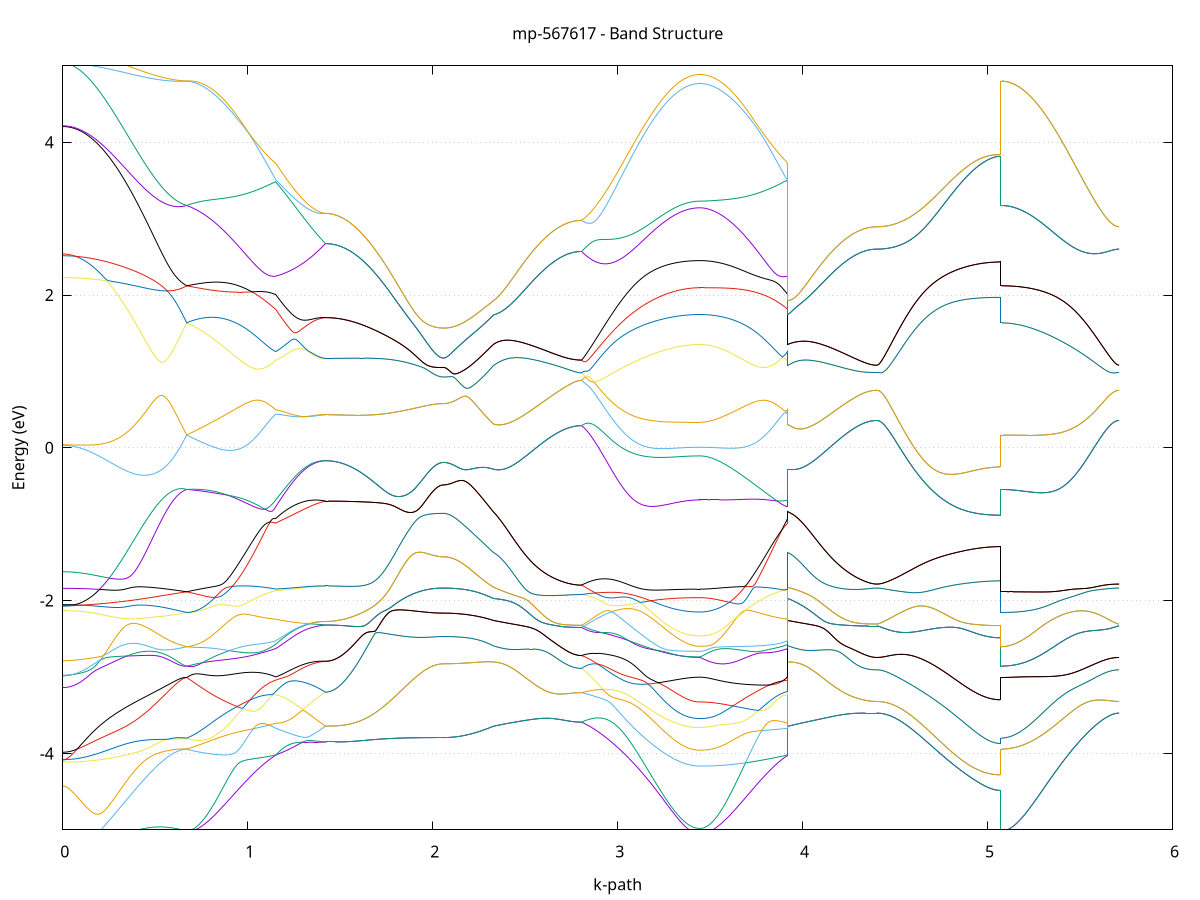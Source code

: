 set title 'mp-567617 - Band Structure'
set xlabel 'k-path'
set ylabel 'Energy (eV)'
set grid y
set yrange [-5:5]
set terminal png size 800,600
set output 'mp-567617_bands_gnuplot.png'
plot '-' using 1:2 with lines notitle, '-' using 1:2 with lines notitle, '-' using 1:2 with lines notitle, '-' using 1:2 with lines notitle, '-' using 1:2 with lines notitle, '-' using 1:2 with lines notitle, '-' using 1:2 with lines notitle, '-' using 1:2 with lines notitle, '-' using 1:2 with lines notitle, '-' using 1:2 with lines notitle, '-' using 1:2 with lines notitle, '-' using 1:2 with lines notitle, '-' using 1:2 with lines notitle, '-' using 1:2 with lines notitle, '-' using 1:2 with lines notitle, '-' using 1:2 with lines notitle, '-' using 1:2 with lines notitle, '-' using 1:2 with lines notitle, '-' using 1:2 with lines notitle, '-' using 1:2 with lines notitle, '-' using 1:2 with lines notitle, '-' using 1:2 with lines notitle, '-' using 1:2 with lines notitle, '-' using 1:2 with lines notitle, '-' using 1:2 with lines notitle, '-' using 1:2 with lines notitle, '-' using 1:2 with lines notitle, '-' using 1:2 with lines notitle, '-' using 1:2 with lines notitle, '-' using 1:2 with lines notitle, '-' using 1:2 with lines notitle, '-' using 1:2 with lines notitle, '-' using 1:2 with lines notitle, '-' using 1:2 with lines notitle, '-' using 1:2 with lines notitle, '-' using 1:2 with lines notitle, '-' using 1:2 with lines notitle, '-' using 1:2 with lines notitle, '-' using 1:2 with lines notitle, '-' using 1:2 with lines notitle, '-' using 1:2 with lines notitle, '-' using 1:2 with lines notitle, '-' using 1:2 with lines notitle, '-' using 1:2 with lines notitle, '-' using 1:2 with lines notitle, '-' using 1:2 with lines notitle, '-' using 1:2 with lines notitle, '-' using 1:2 with lines notitle, '-' using 1:2 with lines notitle, '-' using 1:2 with lines notitle, '-' using 1:2 with lines notitle, '-' using 1:2 with lines notitle, '-' using 1:2 with lines notitle, '-' using 1:2 with lines notitle, '-' using 1:2 with lines notitle, '-' using 1:2 with lines notitle, '-' using 1:2 with lines notitle, '-' using 1:2 with lines notitle, '-' using 1:2 with lines notitle, '-' using 1:2 with lines notitle, '-' using 1:2 with lines notitle, '-' using 1:2 with lines notitle, '-' using 1:2 with lines notitle, '-' using 1:2 with lines notitle, '-' using 1:2 with lines notitle, '-' using 1:2 with lines notitle, '-' using 1:2 with lines notitle, '-' using 1:2 with lines notitle, '-' using 1:2 with lines notitle, '-' using 1:2 with lines notitle, '-' using 1:2 with lines notitle, '-' using 1:2 with lines notitle, '-' using 1:2 with lines notitle, '-' using 1:2 with lines notitle, '-' using 1:2 with lines notitle, '-' using 1:2 with lines notitle, '-' using 1:2 with lines notitle, '-' using 1:2 with lines notitle, '-' using 1:2 with lines notitle, '-' using 1:2 with lines notitle
0.000000 -47.441760
0.009999 -47.441760
0.019998 -47.441660
0.029996 -47.441560
0.039995 -47.441360
0.049994 -47.441160
0.059993 -47.440860
0.069991 -47.440560
0.079990 -47.440260
0.089989 -47.439860
0.099988 -47.439460
0.109986 -47.438960
0.119985 -47.438360
0.129984 -47.437860
0.139983 -47.437160
0.149981 -47.436560
0.159980 -47.435860
0.169979 -47.435060
0.179978 -47.434260
0.189976 -47.433460
0.199975 -47.432660
0.209974 -47.431760
0.219973 -47.430760
0.229972 -47.429860
0.239970 -47.428860
0.249969 -47.427760
0.259968 -47.426760
0.269967 -47.425660
0.279965 -47.424460
0.289964 -47.423360
0.299963 -47.422160
0.309962 -47.420960
0.319960 -47.419760
0.329959 -47.418460
0.339958 -47.417160
0.349957 -47.415960
0.359955 -47.414660
0.369954 -47.413360
0.379953 -47.411960
0.389952 -47.410660
0.399950 -47.409360
0.409949 -47.408060
0.419948 -47.406660
0.429947 -47.405360
0.439946 -47.404060
0.449944 -47.402760
0.459943 -47.401460
0.469942 -47.400160
0.479941 -47.398860
0.489939 -47.397660
0.499938 -47.396460
0.509937 -47.395260
0.519936 -47.394160
0.529934 -47.393060
0.539933 -47.391960
0.549932 -47.390960
0.559931 -47.390060
0.569929 -47.389160
0.579928 -47.388360
0.589927 -47.387560
0.599926 -47.386860
0.609924 -47.386260
0.619923 -47.385760
0.629922 -47.385260
0.639921 -47.384860
0.649920 -47.384560
0.659918 -47.384360
0.669917 -47.384260
0.669917 -47.384260
0.679738 -47.384360
0.689560 -47.384560
0.699381 -47.384860
0.709203 -47.385060
0.719024 -47.385360
0.728845 -47.385760
0.738667 -47.386160
0.748488 -47.386560
0.758309 -47.387060
0.768131 -47.387560
0.777952 -47.388060
0.787773 -47.388560
0.797595 -47.389160
0.807416 -47.389860
0.817238 -47.390460
0.827059 -47.391160
0.836880 -47.391860
0.846702 -47.392560
0.856523 -47.393360
0.866344 -47.394160
0.876166 -47.394960
0.885987 -47.395760
0.895809 -47.396560
0.905630 -47.397460
0.915451 -47.398260
0.925273 -47.399160
0.935094 -47.400060
0.944915 -47.400960
0.954737 -47.401860
0.964558 -47.402760
0.974379 -47.403660
0.984201 -47.404560
0.994022 -47.405460
1.003844 -47.406460
1.013665 -47.407360
1.023486 -47.408260
1.033308 -47.409160
1.043129 -47.410160
1.052950 -47.411060
1.062772 -47.411960
1.072593 -47.412860
1.082415 -47.413760
1.092236 -47.414660
1.102057 -47.415560
1.111879 -47.416460
1.121700 -47.417360
1.131521 -47.418260
1.141343 -47.419160
1.151164 -47.419960
1.151164 -47.419960
1.161125 -47.421460
1.171085 -47.422860
1.181046 -47.424260
1.191007 -47.425660
1.200967 -47.427060
1.210928 -47.428260
1.220889 -47.429560
1.230849 -47.430760
1.240810 -47.431860
1.250771 -47.432960
1.260731 -47.433960
1.270692 -47.434960
1.280653 -47.435860
1.290613 -47.436660
1.300574 -47.437460
1.310535 -47.438160
1.320495 -47.438860
1.330456 -47.439460
1.340417 -47.439960
1.350377 -47.440460
1.360338 -47.440760
1.370299 -47.441060
1.380259 -47.441360
1.390220 -47.441560
1.400180 -47.441660
1.410141 -47.441660
1.420102 -47.441560
1.420102 -47.441560
1.430093 -47.441560
1.440084 -47.441560
1.450075 -47.441560
1.460066 -47.441560
1.470057 -47.441560
1.480048 -47.441560
1.490039 -47.441660
1.500030 -47.441660
1.510021 -47.441660
1.520012 -47.441660
1.530003 -47.441660
1.539994 -47.441660
1.549985 -47.441660
1.559977 -47.441660
1.569968 -47.441660
1.579959 -47.441660
1.589950 -47.441760
1.599941 -47.441760
1.609932 -47.441760
1.619923 -47.441760
1.629914 -47.441760
1.639905 -47.441760
1.649896 -47.441760
1.659887 -47.441860
1.669878 -47.441860
1.679869 -47.441860
1.689860 -47.441860
1.699851 -47.441860
1.709842 -47.441960
1.719833 -47.441960
1.729824 -47.441960
1.739816 -47.441960
1.749807 -47.441960
1.759798 -47.441960
1.769789 -47.442060
1.779780 -47.442060
1.789771 -47.442060
1.799762 -47.442060
1.809753 -47.442060
1.819744 -47.442060
1.829735 -47.442160
1.839726 -47.442160
1.849717 -47.442160
1.859708 -47.442160
1.869699 -47.442160
1.879690 -47.442160
1.889681 -47.442260
1.899672 -47.442260
1.909663 -47.442260
1.919655 -47.442260
1.929646 -47.442260
1.939637 -47.442260
1.949628 -47.442260
1.959619 -47.442260
1.969610 -47.442260
1.979601 -47.442360
1.989592 -47.442360
1.999583 -47.442360
2.009574 -47.442360
2.019565 -47.442360
2.029556 -47.442360
2.039547 -47.442360
2.049538 -47.442360
2.059529 -47.442360
2.059529 -47.442360
2.069490 -47.442260
2.079451 -47.442160
2.089411 -47.442060
2.099372 -47.441760
2.109333 -47.441460
2.119293 -47.441060
2.129254 -47.440560
2.139215 -47.440060
2.149175 -47.439460
2.159136 -47.438760
2.169097 -47.438060
2.179057 -47.437260
2.189018 -47.436360
2.198979 -47.435460
2.208939 -47.434460
2.218900 -47.433360
2.228860 -47.432260
2.238821 -47.431160
2.248782 -47.429960
2.258742 -47.428660
2.268703 -47.427360
2.278664 -47.425960
2.288624 -47.424560
2.298585 -47.423160
2.308546 -47.421660
2.318506 -47.420060
2.328467 -47.418560
2.328467 -47.418560
2.338392 -47.417660
2.348317 -47.416760
2.358242 -47.415760
2.368167 -47.414860
2.378092 -47.413860
2.388017 -47.412960
2.397942 -47.411960
2.407867 -47.411060
2.417793 -47.410060
2.427718 -47.409060
2.437643 -47.408160
2.447568 -47.407160
2.457493 -47.406260
2.467418 -47.405260
2.477343 -47.404260
2.487268 -47.403360
2.497193 -47.402360
2.507118 -47.401460
2.517043 -47.400560
2.526968 -47.399660
2.536893 -47.398760
2.546818 -47.397860
2.556743 -47.396960
2.566668 -47.396060
2.576594 -47.395260
2.586519 -47.394460
2.596444 -47.393660
2.606369 -47.392860
2.616294 -47.392160
2.626219 -47.391360
2.636144 -47.390660
2.646069 -47.390060
2.655994 -47.389360
2.665919 -47.388760
2.675844 -47.388160
2.685769 -47.387660
2.695694 -47.387160
2.705619 -47.386660
2.715544 -47.386260
2.725469 -47.385860
2.735394 -47.385560
2.745320 -47.385260
2.755245 -47.385060
2.765170 -47.384860
2.775095 -47.384660
2.785020 -47.384560
2.794945 -47.384460
2.804870 -47.384460
2.804870 -47.384460
2.814861 -47.384460
2.824852 -47.384560
2.834843 -47.384660
2.844834 -47.384760
2.854825 -47.384760
2.864816 -47.384860
2.874807 -47.384860
2.884798 -47.384960
2.894789 -47.385060
2.904780 -47.385060
2.914772 -47.385160
2.924763 -47.385260
2.934754 -47.385260
2.944745 -47.385360
2.954736 -47.385460
2.964727 -47.385460
2.974718 -47.385560
2.984709 -47.385560
2.994700 -47.385660
3.004691 -47.385760
3.014682 -47.385760
3.024673 -47.385860
3.034664 -47.385860
3.044655 -47.385960
3.054646 -47.386060
3.064637 -47.386060
3.074628 -47.386160
3.084619 -47.386160
3.094611 -47.386260
3.104602 -47.386260
3.114593 -47.386360
3.124584 -47.386360
3.134575 -47.386460
3.144566 -47.386460
3.154557 -47.386460
3.164548 -47.386560
3.174539 -47.386560
3.184530 -47.386660
3.194521 -47.386660
3.204512 -47.386660
3.214503 -47.386760
3.224494 -47.386760
3.234485 -47.386760
3.244476 -47.386860
3.254467 -47.386860
3.264458 -47.386860
3.274450 -47.386960
3.284441 -47.386960
3.294432 -47.386960
3.304423 -47.386960
3.314414 -47.387060
3.324405 -47.387060
3.334396 -47.387060
3.344387 -47.387060
3.354378 -47.387060
3.364369 -47.387060
3.374360 -47.387160
3.384351 -47.387160
3.394342 -47.387160
3.404333 -47.387160
3.414324 -47.387160
3.424315 -47.387160
3.434306 -47.387160
3.444297 -47.387160
3.444297 -47.387160
3.454223 -47.387160
3.464148 -47.387260
3.474073 -47.387360
3.483998 -47.387460
3.493923 -47.387660
3.503848 -47.387960
3.513773 -47.388260
3.523698 -47.388560
3.533623 -47.388960
3.543548 -47.389360
3.553473 -47.389760
3.563398 -47.390260
3.573323 -47.390760
3.583248 -47.391360
3.593173 -47.391860
3.603098 -47.392560
3.613023 -47.393160
3.622949 -47.393860
3.632874 -47.394560
3.642799 -47.395260
3.652724 -47.396060
3.662649 -47.396760
3.672574 -47.397560
3.682499 -47.398360
3.692424 -47.399260
3.702349 -47.400060
3.712274 -47.400960
3.722199 -47.401760
3.732124 -47.402660
3.742049 -47.403560
3.751974 -47.404460
3.761899 -47.405360
3.771824 -47.406260
3.781750 -47.407160
3.791675 -47.408160
3.801600 -47.409060
3.811525 -47.409960
3.821450 -47.410860
3.831375 -47.411860
3.841300 -47.412760
3.851225 -47.413660
3.861150 -47.414560
3.871075 -47.415460
3.881000 -47.416460
3.890925 -47.417360
3.900850 -47.418160
3.910775 -47.419060
3.920700 -47.419960
3.920700 -47.418560
3.930522 -47.417660
3.940343 -47.416760
3.950164 -47.415860
3.959986 -47.414860
3.969807 -47.413960
3.979629 -47.413060
3.989450 -47.412060
3.999271 -47.411160
4.009093 -47.410160
4.018914 -47.409260
4.028735 -47.408260
4.038557 -47.407360
4.048378 -47.406360
4.058200 -47.405460
4.068021 -47.404460
4.077842 -47.403560
4.087664 -47.402660
4.097485 -47.401660
4.107306 -47.400760
4.117128 -47.399860
4.126949 -47.398960
4.136770 -47.398060
4.146592 -47.397260
4.156413 -47.396360
4.166235 -47.395560
4.176056 -47.394660
4.185877 -47.393860
4.195699 -47.393160
4.205520 -47.392360
4.215341 -47.391660
4.225163 -47.390960
4.234984 -47.390260
4.244806 -47.389560
4.254627 -47.388960
4.264448 -47.388360
4.274270 -47.387860
4.284091 -47.387260
4.293912 -47.386760
4.303734 -47.386360
4.313555 -47.385960
4.323376 -47.385560
4.333198 -47.385260
4.343019 -47.384960
4.352841 -47.384760
4.362662 -47.384560
4.372483 -47.384360
4.382305 -47.384260
4.392126 -47.384160
4.401947 -47.384160
4.401947 -47.384160
4.411946 -47.384160
4.421945 -47.384360
4.431944 -47.384560
4.441942 -47.384860
4.451941 -47.385260
4.461940 -47.385760
4.471939 -47.386260
4.481938 -47.386860
4.491936 -47.387560
4.501935 -47.388360
4.511934 -47.389160
4.521933 -47.390060
4.531931 -47.391060
4.541930 -47.392060
4.551929 -47.393060
4.561928 -47.394160
4.571926 -47.395360
4.581925 -47.396460
4.591924 -47.397660
4.601923 -47.398960
4.611921 -47.400160
4.621920 -47.401460
4.631919 -47.402760
4.641918 -47.404060
4.651916 -47.405360
4.661915 -47.406660
4.671914 -47.407960
4.681913 -47.409360
4.691912 -47.410660
4.701910 -47.411960
4.711909 -47.413260
4.721908 -47.414560
4.731907 -47.415860
4.741905 -47.417060
4.751904 -47.418360
4.761903 -47.419560
4.771902 -47.420760
4.781900 -47.421960
4.791899 -47.423160
4.801898 -47.424260
4.811897 -47.425360
4.821895 -47.426460
4.831894 -47.427460
4.841893 -47.428560
4.851892 -47.429460
4.861890 -47.430460
4.871889 -47.431360
4.881888 -47.432260
4.891887 -47.433060
4.901886 -47.433860
4.911884 -47.434560
4.921883 -47.435260
4.931882 -47.435960
4.941881 -47.436560
4.951879 -47.437160
4.961878 -47.437660
4.971877 -47.438160
4.981876 -47.438660
4.991874 -47.439060
5.001873 -47.439360
5.011872 -47.439660
5.021871 -47.439960
5.031869 -47.440160
5.041868 -47.440360
5.051867 -47.440460
5.061866 -47.440460
5.071864 -47.440560
5.071864 -47.384260
5.081856 -47.384260
5.091847 -47.384260
5.101838 -47.384260
5.111829 -47.384260
5.121820 -47.384260
5.131811 -47.384260
5.141802 -47.384260
5.151793 -47.384260
5.161784 -47.384260
5.171775 -47.384260
5.181766 -47.384260
5.191757 -47.384260
5.201748 -47.384260
5.211739 -47.384260
5.221730 -47.384260
5.231721 -47.384260
5.241712 -47.384260
5.251703 -47.384260
5.261695 -47.384260
5.271686 -47.384260
5.281677 -47.384260
5.291668 -47.384260
5.301659 -47.384260
5.311650 -47.384260
5.321641 -47.384260
5.331632 -47.384260
5.341623 -47.384260
5.351614 -47.384160
5.361605 -47.384160
5.371596 -47.384160
5.381587 -47.384160
5.391578 -47.384160
5.401569 -47.384160
5.411560 -47.384160
5.421551 -47.384160
5.431542 -47.384160
5.441534 -47.384160
5.451525 -47.384160
5.461516 -47.384160
5.471507 -47.384160
5.481498 -47.384160
5.491489 -47.384160
5.501480 -47.384160
5.511471 -47.384160
5.521462 -47.384160
5.531453 -47.384160
5.541444 -47.384160
5.551435 -47.384160
5.561426 -47.384160
5.571417 -47.384160
5.581408 -47.384160
5.591399 -47.384160
5.601390 -47.384160
5.611381 -47.384160
5.621373 -47.384160
5.631364 -47.384160
5.641355 -47.384160
5.651346 -47.384160
5.661337 -47.384160
5.671328 -47.384160
5.681319 -47.384160
5.691310 -47.384160
5.701301 -47.384160
5.711292 -47.384160
e
0.000000 -47.440460
0.009999 -47.440460
0.019998 -47.440360
0.029996 -47.440260
0.039995 -47.440060
0.049994 -47.439860
0.059993 -47.439660
0.069991 -47.439260
0.079990 -47.438960
0.089989 -47.438560
0.099988 -47.438060
0.109986 -47.437560
0.119985 -47.437060
0.129984 -47.436460
0.139983 -47.435760
0.149981 -47.435060
0.159980 -47.434360
0.169979 -47.433660
0.179978 -47.432760
0.189976 -47.431960
0.199975 -47.431060
0.209974 -47.430160
0.219973 -47.429160
0.229972 -47.428160
0.239970 -47.427160
0.249969 -47.426060
0.259968 -47.424960
0.269967 -47.423860
0.279965 -47.422660
0.289964 -47.421460
0.299963 -47.420260
0.309962 -47.419060
0.319960 -47.417760
0.329959 -47.416560
0.339958 -47.415260
0.349957 -47.413960
0.359955 -47.412660
0.369954 -47.411260
0.379953 -47.409960
0.389952 -47.408660
0.399950 -47.407260
0.409949 -47.405960
0.419948 -47.404560
0.429947 -47.403260
0.439946 -47.401960
0.449944 -47.400660
0.459943 -47.399360
0.469942 -47.398160
0.479941 -47.396960
0.489939 -47.395760
0.499938 -47.394560
0.509937 -47.393460
0.519936 -47.392360
0.529934 -47.391360
0.539933 -47.390360
0.549932 -47.389460
0.559931 -47.388560
0.569929 -47.387760
0.579928 -47.387060
0.589927 -47.386460
0.599926 -47.385860
0.609924 -47.385360
0.619923 -47.384960
0.629922 -47.384660
0.639921 -47.384460
0.649920 -47.384260
0.659918 -47.384260
0.669917 -47.384260
0.669917 -47.384260
0.679738 -47.384160
0.689560 -47.384060
0.699381 -47.384060
0.709203 -47.384160
0.719024 -47.384160
0.728845 -47.384360
0.738667 -47.384460
0.748488 -47.384660
0.758309 -47.384960
0.768131 -47.385260
0.777952 -47.385560
0.787773 -47.385960
0.797595 -47.386360
0.807416 -47.386760
0.817238 -47.387260
0.827059 -47.387760
0.836880 -47.388360
0.846702 -47.388960
0.856523 -47.389560
0.866344 -47.390160
0.876166 -47.390860
0.885987 -47.391560
0.895809 -47.392360
0.905630 -47.393060
0.915451 -47.393860
0.925273 -47.394660
0.935094 -47.395460
0.944915 -47.396260
0.954737 -47.397160
0.964558 -47.398060
0.974379 -47.398960
0.984201 -47.399860
0.994022 -47.400760
1.003844 -47.401660
1.013665 -47.402560
1.023486 -47.403460
1.033308 -47.404460
1.043129 -47.405360
1.052950 -47.406360
1.062772 -47.407260
1.072593 -47.408260
1.082415 -47.409160
1.092236 -47.410160
1.102057 -47.411060
1.111879 -47.412060
1.121700 -47.412960
1.131521 -47.413960
1.141343 -47.414860
1.151164 -47.415760
1.151164 -47.415760
1.161125 -47.417360
1.171085 -47.418960
1.181046 -47.420560
1.191007 -47.422060
1.200967 -47.423560
1.210928 -47.424960
1.220889 -47.426360
1.230849 -47.427660
1.240810 -47.428960
1.250771 -47.430160
1.260731 -47.431360
1.270692 -47.432460
1.280653 -47.433560
1.290613 -47.434560
1.300574 -47.435460
1.310535 -47.436360
1.320495 -47.437160
1.330456 -47.437960
1.340417 -47.438660
1.350377 -47.439260
1.360338 -47.439760
1.370299 -47.440260
1.380259 -47.440660
1.390220 -47.441060
1.400180 -47.441260
1.410141 -47.441460
1.420102 -47.441560
1.420102 -47.441560
1.430093 -47.441560
1.440084 -47.441560
1.450075 -47.441560
1.460066 -47.441560
1.470057 -47.441560
1.480048 -47.441560
1.490039 -47.441660
1.500030 -47.441660
1.510021 -47.441660
1.520012 -47.441660
1.530003 -47.441660
1.539994 -47.441660
1.549985 -47.441660
1.559977 -47.441660
1.569968 -47.441660
1.579959 -47.441660
1.589950 -47.441760
1.599941 -47.441760
1.609932 -47.441760
1.619923 -47.441760
1.629914 -47.441760
1.639905 -47.441760
1.649896 -47.441760
1.659887 -47.441860
1.669878 -47.441860
1.679869 -47.441860
1.689860 -47.441860
1.699851 -47.441860
1.709842 -47.441960
1.719833 -47.441960
1.729824 -47.441960
1.739816 -47.441960
1.749807 -47.441960
1.759798 -47.441960
1.769789 -47.442060
1.779780 -47.442060
1.789771 -47.442060
1.799762 -47.442060
1.809753 -47.442060
1.819744 -47.442060
1.829735 -47.442160
1.839726 -47.442160
1.849717 -47.442160
1.859708 -47.442160
1.869699 -47.442160
1.879690 -47.442160
1.889681 -47.442260
1.899672 -47.442260
1.909663 -47.442260
1.919655 -47.442260
1.929646 -47.442260
1.939637 -47.442260
1.949628 -47.442260
1.959619 -47.442260
1.969610 -47.442260
1.979601 -47.442360
1.989592 -47.442360
1.999583 -47.442360
2.009574 -47.442360
2.019565 -47.442360
2.029556 -47.442360
2.039547 -47.442360
2.049538 -47.442360
2.059529 -47.442360
2.059529 -47.442360
2.069490 -47.442260
2.079451 -47.442160
2.089411 -47.442060
2.099372 -47.441760
2.109333 -47.441460
2.119293 -47.441060
2.129254 -47.440560
2.139215 -47.440060
2.149175 -47.439460
2.159136 -47.438760
2.169097 -47.438060
2.179057 -47.437260
2.189018 -47.436360
2.198979 -47.435460
2.208939 -47.434460
2.218900 -47.433360
2.228860 -47.432260
2.238821 -47.431160
2.248782 -47.429960
2.258742 -47.428660
2.268703 -47.427360
2.278664 -47.425960
2.288624 -47.424560
2.298585 -47.423160
2.308546 -47.421660
2.318506 -47.420060
2.328467 -47.418560
2.328467 -47.418560
2.338392 -47.417660
2.348317 -47.416760
2.358242 -47.415760
2.368167 -47.414860
2.378092 -47.413860
2.388017 -47.412960
2.397942 -47.411960
2.407867 -47.411060
2.417793 -47.410060
2.427718 -47.409060
2.437643 -47.408160
2.447568 -47.407160
2.457493 -47.406260
2.467418 -47.405260
2.477343 -47.404260
2.487268 -47.403360
2.497193 -47.402360
2.507118 -47.401460
2.517043 -47.400560
2.526968 -47.399660
2.536893 -47.398760
2.546818 -47.397860
2.556743 -47.396960
2.566668 -47.396060
2.576594 -47.395260
2.586519 -47.394460
2.596444 -47.393660
2.606369 -47.392860
2.616294 -47.392160
2.626219 -47.391360
2.636144 -47.390660
2.646069 -47.390060
2.655994 -47.389360
2.665919 -47.388760
2.675844 -47.388160
2.685769 -47.387660
2.695694 -47.387160
2.705619 -47.386660
2.715544 -47.386260
2.725469 -47.385860
2.735394 -47.385560
2.745320 -47.385260
2.755245 -47.385060
2.765170 -47.384860
2.775095 -47.384660
2.785020 -47.384560
2.794945 -47.384460
2.804870 -47.384460
2.804870 -47.384460
2.814861 -47.384360
2.824852 -47.384260
2.834843 -47.384260
2.844834 -47.384160
2.854825 -47.384060
2.864816 -47.384060
2.874807 -47.383960
2.884798 -47.383860
2.894789 -47.383860
2.904780 -47.383760
2.914772 -47.383760
2.924763 -47.383660
2.934754 -47.383560
2.944745 -47.383560
2.954736 -47.383460
2.964727 -47.383360
2.974718 -47.383360
2.984709 -47.383260
2.994700 -47.383160
3.004691 -47.383160
3.014682 -47.383060
3.024673 -47.383060
3.034664 -47.382960
3.044655 -47.382860
3.054646 -47.382860
3.064637 -47.382760
3.074628 -47.382760
3.084619 -47.382660
3.094611 -47.382660
3.104602 -47.382560
3.114593 -47.382560
3.124584 -47.382460
3.134575 -47.382460
3.144566 -47.382360
3.154557 -47.382360
3.164548 -47.382260
3.174539 -47.382260
3.184530 -47.382160
3.194521 -47.382160
3.204512 -47.382060
3.214503 -47.382060
3.224494 -47.382060
3.234485 -47.381960
3.244476 -47.381960
3.254467 -47.381960
3.264458 -47.381860
3.274450 -47.381860
3.284441 -47.381860
3.294432 -47.381860
3.304423 -47.381760
3.314414 -47.381760
3.324405 -47.381760
3.334396 -47.381660
3.344387 -47.381660
3.354378 -47.381660
3.364369 -47.381660
3.374360 -47.381660
3.384351 -47.381660
3.394342 -47.381660
3.404333 -47.381660
3.414324 -47.381560
3.424315 -47.381560
3.434306 -47.381560
3.444297 -47.381560
3.444297 -47.381560
3.454223 -47.381660
3.464148 -47.381660
3.474073 -47.381860
3.483998 -47.381960
3.493923 -47.382160
3.503848 -47.382460
3.513773 -47.382660
3.523698 -47.383060
3.533623 -47.383360
3.543548 -47.383860
3.553473 -47.384260
3.563398 -47.384760
3.573323 -47.385260
3.583248 -47.385860
3.593173 -47.386460
3.603098 -47.387060
3.613023 -47.387760
3.622949 -47.388460
3.632874 -47.389160
3.642799 -47.389860
3.652724 -47.390660
3.662649 -47.391460
3.672574 -47.392260
3.682499 -47.393060
3.692424 -47.393960
3.702349 -47.394860
3.712274 -47.395760
3.722199 -47.396660
3.732124 -47.397560
3.742049 -47.398460
3.751974 -47.399360
3.761899 -47.400360
3.771824 -47.401260
3.781750 -47.402260
3.791675 -47.403260
3.801600 -47.404160
3.811525 -47.405160
3.821450 -47.406160
3.831375 -47.407160
3.841300 -47.408160
3.851225 -47.409060
3.861150 -47.410060
3.871075 -47.411060
3.881000 -47.411960
3.890925 -47.412960
3.900850 -47.413960
3.910775 -47.414860
3.920700 -47.415760
3.920700 -47.418560
3.930522 -47.417660
3.940343 -47.416760
3.950164 -47.415860
3.959986 -47.414860
3.969807 -47.413960
3.979629 -47.413060
3.989450 -47.412060
3.999271 -47.411160
4.009093 -47.410160
4.018914 -47.409260
4.028735 -47.408260
4.038557 -47.407360
4.048378 -47.406360
4.058200 -47.405460
4.068021 -47.404460
4.077842 -47.403560
4.087664 -47.402660
4.097485 -47.401660
4.107306 -47.400760
4.117128 -47.399860
4.126949 -47.398960
4.136770 -47.398060
4.146592 -47.397260
4.156413 -47.396360
4.166235 -47.395560
4.176056 -47.394660
4.185877 -47.393860
4.195699 -47.393160
4.205520 -47.392360
4.215341 -47.391660
4.225163 -47.390960
4.234984 -47.390260
4.244806 -47.389560
4.254627 -47.388960
4.264448 -47.388360
4.274270 -47.387860
4.284091 -47.387260
4.293912 -47.386760
4.303734 -47.386360
4.313555 -47.385960
4.323376 -47.385560
4.333198 -47.385260
4.343019 -47.384960
4.352841 -47.384760
4.362662 -47.384560
4.372483 -47.384360
4.382305 -47.384260
4.392126 -47.384160
4.401947 -47.384160
4.401947 -47.384160
4.411946 -47.384160
4.421945 -47.384360
4.431944 -47.384560
4.441942 -47.384860
4.451941 -47.385260
4.461940 -47.385760
4.471939 -47.386260
4.481938 -47.386860
4.491936 -47.387560
4.501935 -47.388360
4.511934 -47.389160
4.521933 -47.390060
4.531931 -47.391060
4.541930 -47.392060
4.551929 -47.393060
4.561928 -47.394160
4.571926 -47.395360
4.581925 -47.396460
4.591924 -47.397660
4.601923 -47.398960
4.611921 -47.400160
4.621920 -47.401460
4.631919 -47.402760
4.641918 -47.404060
4.651916 -47.405360
4.661915 -47.406660
4.671914 -47.407960
4.681913 -47.409360
4.691912 -47.410660
4.701910 -47.411960
4.711909 -47.413260
4.721908 -47.414560
4.731907 -47.415860
4.741905 -47.417060
4.751904 -47.418360
4.761903 -47.419560
4.771902 -47.420760
4.781900 -47.421960
4.791899 -47.423160
4.801898 -47.424260
4.811897 -47.425360
4.821895 -47.426460
4.831894 -47.427460
4.841893 -47.428560
4.851892 -47.429460
4.861890 -47.430460
4.871889 -47.431360
4.881888 -47.432160
4.891887 -47.433060
4.901886 -47.433860
4.911884 -47.434560
4.921883 -47.435260
4.931882 -47.435960
4.941881 -47.436560
4.951879 -47.437160
4.961878 -47.437660
4.971877 -47.438160
4.981876 -47.438660
4.991874 -47.439060
5.001873 -47.439360
5.011872 -47.439660
5.021871 -47.439960
5.031869 -47.440160
5.041868 -47.440360
5.051867 -47.440460
5.061866 -47.440460
5.071864 -47.440560
5.071864 -47.384260
5.081856 -47.384260
5.091847 -47.384260
5.101838 -47.384260
5.111829 -47.384260
5.121820 -47.384260
5.131811 -47.384260
5.141802 -47.384260
5.151793 -47.384260
5.161784 -47.384260
5.171775 -47.384260
5.181766 -47.384260
5.191757 -47.384260
5.201748 -47.384260
5.211739 -47.384260
5.221730 -47.384260
5.231721 -47.384260
5.241712 -47.384260
5.251703 -47.384260
5.261695 -47.384260
5.271686 -47.384260
5.281677 -47.384260
5.291668 -47.384260
5.301659 -47.384260
5.311650 -47.384260
5.321641 -47.384260
5.331632 -47.384260
5.341623 -47.384260
5.351614 -47.384160
5.361605 -47.384160
5.371596 -47.384160
5.381587 -47.384160
5.391578 -47.384160
5.401569 -47.384160
5.411560 -47.384160
5.421551 -47.384160
5.431542 -47.384160
5.441534 -47.384160
5.451525 -47.384160
5.461516 -47.384160
5.471507 -47.384160
5.481498 -47.384160
5.491489 -47.384160
5.501480 -47.384160
5.511471 -47.384160
5.521462 -47.384160
5.531453 -47.384160
5.541444 -47.384160
5.551435 -47.384160
5.561426 -47.384160
5.571417 -47.384160
5.581408 -47.384160
5.591399 -47.384160
5.601390 -47.384160
5.611381 -47.384160
5.621373 -47.384160
5.631364 -47.384160
5.641355 -47.384160
5.651346 -47.384160
5.661337 -47.384160
5.671328 -47.384160
5.681319 -47.384160
5.691310 -47.384160
5.701301 -47.384160
5.711292 -47.384160
e
0.000000 -47.239660
0.009999 -47.239660
0.019998 -47.239560
0.029996 -47.239560
0.039995 -47.239560
0.049994 -47.239560
0.059993 -47.239460
0.069991 -47.239460
0.079990 -47.239360
0.089989 -47.239360
0.099988 -47.239260
0.109986 -47.239160
0.119985 -47.239060
0.129984 -47.239060
0.139983 -47.238960
0.149981 -47.238860
0.159980 -47.238760
0.169979 -47.238560
0.179978 -47.238460
0.189976 -47.238360
0.199975 -47.238260
0.209974 -47.238060
0.219973 -47.237960
0.229972 -47.237760
0.239970 -47.237660
0.249969 -47.237460
0.259968 -47.237360
0.269967 -47.237160
0.279965 -47.237060
0.289964 -47.236860
0.299963 -47.236760
0.309962 -47.236560
0.319960 -47.236360
0.329959 -47.236260
0.339958 -47.236160
0.349957 -47.235960
0.359955 -47.235860
0.369954 -47.235860
0.379953 -47.235760
0.389952 -47.235760
0.399950 -47.235760
0.409949 -47.235860
0.419948 -47.235960
0.429947 -47.236260
0.439946 -47.236560
0.449944 -47.237060
0.459943 -47.237560
0.469942 -47.238260
0.479941 -47.238960
0.489939 -47.239660
0.499938 -47.240460
0.509937 -47.241260
0.519936 -47.242060
0.529934 -47.242860
0.539933 -47.243560
0.549932 -47.244260
0.559931 -47.244960
0.569929 -47.245560
0.579928 -47.246060
0.589927 -47.246560
0.599926 -47.246960
0.609924 -47.247260
0.619923 -47.247560
0.629922 -47.247660
0.639921 -47.247760
0.649920 -47.247760
0.659918 -47.247660
0.669917 -47.247460
0.669917 -47.247460
0.679738 -47.247560
0.689560 -47.247660
0.699381 -47.247760
0.709203 -47.247760
0.719024 -47.247660
0.728845 -47.247660
0.738667 -47.247560
0.748488 -47.247360
0.758309 -47.247160
0.768131 -47.246960
0.777952 -47.246760
0.787773 -47.246460
0.797595 -47.246060
0.807416 -47.245760
0.817238 -47.245360
0.827059 -47.244960
0.836880 -47.244560
0.846702 -47.244160
0.856523 -47.243660
0.866344 -47.243260
0.876166 -47.242760
0.885987 -47.242260
0.895809 -47.241760
0.905630 -47.241260
0.915451 -47.240760
0.925273 -47.240360
0.935094 -47.239860
0.944915 -47.239460
0.954737 -47.239060
0.964558 -47.238660
0.974379 -47.238260
0.984201 -47.237860
0.994022 -47.237560
1.003844 -47.237260
1.013665 -47.236960
1.023486 -47.236760
1.033308 -47.236560
1.043129 -47.236260
1.052950 -47.236160
1.062772 -47.235960
1.072593 -47.235760
1.082415 -47.235660
1.092236 -47.235460
1.102057 -47.235360
1.111879 -47.235260
1.121700 -47.235160
1.131521 -47.235060
1.141343 -47.234960
1.151164 -47.234860
1.151164 -47.234860
1.161125 -47.234960
1.171085 -47.234960
1.181046 -47.235060
1.191007 -47.235060
1.200967 -47.235160
1.210928 -47.235260
1.220889 -47.235360
1.230849 -47.235460
1.240810 -47.235560
1.250771 -47.235660
1.260731 -47.235760
1.270692 -47.235860
1.280653 -47.235960
1.290613 -47.235960
1.300574 -47.236060
1.310535 -47.236160
1.320495 -47.236260
1.330456 -47.236260
1.340417 -47.236360
1.350377 -47.236360
1.360338 -47.236360
1.370299 -47.236460
1.380259 -47.236460
1.390220 -47.236460
1.400180 -47.236460
1.410141 -47.236460
1.420102 -47.236460
1.420102 -47.236460
1.430093 -47.236460
1.440084 -47.236460
1.450075 -47.236460
1.460066 -47.236460
1.470057 -47.236460
1.480048 -47.236560
1.490039 -47.236560
1.500030 -47.236560
1.510021 -47.236560
1.520012 -47.236660
1.530003 -47.236660
1.539994 -47.236760
1.549985 -47.236760
1.559977 -47.236760
1.569968 -47.236860
1.579959 -47.236860
1.589950 -47.236960
1.599941 -47.236960
1.609932 -47.237060
1.619923 -47.237160
1.629914 -47.237160
1.639905 -47.237260
1.649896 -47.237260
1.659887 -47.237360
1.669878 -47.237460
1.679869 -47.237460
1.689860 -47.237560
1.699851 -47.237660
1.709842 -47.237760
1.719833 -47.237760
1.729824 -47.237860
1.739816 -47.237960
1.749807 -47.237960
1.759798 -47.238060
1.769789 -47.238160
1.779780 -47.238260
1.789771 -47.238260
1.799762 -47.238360
1.809753 -47.238460
1.819744 -47.238460
1.829735 -47.238560
1.839726 -47.238560
1.849717 -47.238660
1.859708 -47.238760
1.869699 -47.238760
1.879690 -47.238860
1.889681 -47.238860
1.899672 -47.238960
1.909663 -47.238960
1.919655 -47.239060
1.929646 -47.239060
1.939637 -47.239160
1.949628 -47.239160
1.959619 -47.239160
1.969610 -47.239260
1.979601 -47.239260
1.989592 -47.239260
1.999583 -47.239260
2.009574 -47.239360
2.019565 -47.239360
2.029556 -47.239360
2.039547 -47.239360
2.049538 -47.239360
2.059529 -47.239360
2.059529 -47.239360
2.069490 -47.239360
2.079451 -47.239360
2.089411 -47.239360
2.099372 -47.239260
2.109333 -47.239260
2.119293 -47.239160
2.129254 -47.239060
2.139215 -47.238960
2.149175 -47.238960
2.159136 -47.238760
2.169097 -47.238660
2.179057 -47.238560
2.189018 -47.238460
2.198979 -47.238260
2.208939 -47.238160
2.218900 -47.237960
2.228860 -47.237760
2.238821 -47.237560
2.248782 -47.237460
2.258742 -47.237260
2.268703 -47.237060
2.278664 -47.236760
2.288624 -47.236560
2.298585 -47.236360
2.308546 -47.236160
2.318506 -47.235860
2.328467 -47.235660
2.328467 -47.235660
2.338392 -47.235560
2.348317 -47.235460
2.358242 -47.235260
2.368167 -47.235160
2.378092 -47.235060
2.388017 -47.234860
2.397942 -47.234760
2.407867 -47.234660
2.417793 -47.234560
2.427718 -47.234460
2.437643 -47.234360
2.447568 -47.234260
2.457493 -47.234260
2.467418 -47.234160
2.477343 -47.234160
2.487268 -47.234260
2.497193 -47.234360
2.507118 -47.234560
2.517043 -47.234760
2.526968 -47.235160
2.536893 -47.235560
2.546818 -47.235960
2.556743 -47.236560
2.566668 -47.237060
2.576594 -47.237760
2.586519 -47.238360
2.596444 -47.238960
2.606369 -47.239660
2.616294 -47.240260
2.626219 -47.240960
2.636144 -47.241560
2.646069 -47.242160
2.655994 -47.242760
2.665919 -47.243260
2.675844 -47.243860
2.685769 -47.244360
2.695694 -47.244760
2.705619 -47.245260
2.715544 -47.245660
2.725469 -47.245960
2.735394 -47.246360
2.745320 -47.246560
2.755245 -47.246860
2.765170 -47.247060
2.775095 -47.247160
2.785020 -47.247260
2.794945 -47.247360
2.804870 -47.247360
2.804870 -47.247360
2.814861 -47.247360
2.824852 -47.247360
2.834843 -47.247360
2.844834 -47.247360
2.854825 -47.247460
2.864816 -47.247460
2.874807 -47.247460
2.884798 -47.247460
2.894789 -47.247460
2.904780 -47.247460
2.914772 -47.247460
2.924763 -47.247460
2.934754 -47.247460
2.944745 -47.247460
2.954736 -47.247460
2.964727 -47.247560
2.974718 -47.247560
2.984709 -47.247560
2.994700 -47.247560
3.004691 -47.247560
3.014682 -47.247560
3.024673 -47.247560
3.034664 -47.247660
3.044655 -47.247660
3.054646 -47.247660
3.064637 -47.247660
3.074628 -47.247760
3.084619 -47.247760
3.094611 -47.247760
3.104602 -47.247760
3.114593 -47.247860
3.124584 -47.247860
3.134575 -47.247860
3.144566 -47.247860
3.154557 -47.247960
3.164548 -47.247960
3.174539 -47.247960
3.184530 -47.247960
3.194521 -47.248060
3.204512 -47.248060
3.214503 -47.248060
3.224494 -47.248060
3.234485 -47.248160
3.244476 -47.248160
3.254467 -47.248160
3.264458 -47.248160
3.274450 -47.248260
3.284441 -47.248260
3.294432 -47.248260
3.304423 -47.248260
3.314414 -47.248360
3.324405 -47.248360
3.334396 -47.248360
3.344387 -47.248360
3.354378 -47.248360
3.364369 -47.248360
3.374360 -47.248460
3.384351 -47.248460
3.394342 -47.248460
3.404333 -47.248460
3.414324 -47.248460
3.424315 -47.248460
3.434306 -47.248460
3.444297 -47.248460
3.444297 -47.248460
3.454223 -47.248460
3.464148 -47.248360
3.474073 -47.248260
3.483998 -47.248060
3.493923 -47.247860
3.503848 -47.247560
3.513773 -47.247260
3.523698 -47.246960
3.533623 -47.246560
3.543548 -47.246060
3.553473 -47.245660
3.563398 -47.245160
3.573323 -47.244560
3.583248 -47.243960
3.593173 -47.243460
3.603098 -47.243060
3.613023 -47.242560
3.622949 -47.242060
3.632874 -47.241560
3.642799 -47.241060
3.652724 -47.240560
3.662649 -47.240060
3.672574 -47.239560
3.682499 -47.239060
3.692424 -47.238560
3.702349 -47.238160
3.712274 -47.237660
3.722199 -47.237260
3.732124 -47.236860
3.742049 -47.236460
3.751974 -47.236160
3.761899 -47.235860
3.771824 -47.235560
3.781750 -47.235360
3.791675 -47.235160
3.801600 -47.234960
3.811525 -47.234860
3.821450 -47.234760
3.831375 -47.234660
3.841300 -47.234660
3.851225 -47.234560
3.861150 -47.234560
3.871075 -47.234560
3.881000 -47.234660
3.890925 -47.234660
3.900850 -47.234760
3.910775 -47.234860
3.920700 -47.234860
3.920700 -47.235660
3.930522 -47.235560
3.940343 -47.235360
3.950164 -47.235260
3.959986 -47.235060
3.969807 -47.234960
3.979629 -47.234760
3.989450 -47.234660
3.999271 -47.234460
4.009093 -47.234360
4.018914 -47.234260
4.028735 -47.234060
4.038557 -47.233960
4.048378 -47.233860
4.058200 -47.233860
4.068021 -47.233760
4.077842 -47.233760
4.087664 -47.233860
4.097485 -47.233960
4.107306 -47.234160
4.117128 -47.234460
4.126949 -47.234860
4.136770 -47.235360
4.146592 -47.235860
4.156413 -47.236460
4.166235 -47.237060
4.176056 -47.237760
4.185877 -47.238360
4.195699 -47.239060
4.205520 -47.239660
4.215341 -47.240360
4.225163 -47.241060
4.234984 -47.241660
4.244806 -47.242260
4.254627 -47.242860
4.264448 -47.243360
4.274270 -47.243960
4.284091 -47.244460
4.293912 -47.244860
4.303734 -47.245260
4.313555 -47.245660
4.323376 -47.246060
4.333198 -47.246360
4.343019 -47.246660
4.352841 -47.246860
4.362662 -47.247060
4.372483 -47.247260
4.382305 -47.247360
4.392126 -47.247460
4.401947 -47.247460
4.401947 -47.247460
4.411946 -47.247360
4.421945 -47.247260
4.431944 -47.247060
4.441942 -47.246760
4.451941 -47.246360
4.461940 -47.245860
4.471939 -47.245360
4.481938 -47.244760
4.491936 -47.244060
4.501935 -47.243360
4.511934 -47.242560
4.521933 -47.241660
4.531931 -47.240760
4.541930 -47.239860
4.551929 -47.238860
4.561928 -47.237960
4.571926 -47.236960
4.581925 -47.235960
4.591924 -47.235060
4.601923 -47.234160
4.611921 -47.233360
4.621920 -47.232660
4.631919 -47.232060
4.641918 -47.231560
4.651916 -47.231160
4.661915 -47.230960
4.671914 -47.230760
4.681913 -47.230660
4.691912 -47.230560
4.701910 -47.230560
4.711909 -47.230560
4.721908 -47.230560
4.731907 -47.230560
4.741905 -47.230560
4.751904 -47.230660
4.761903 -47.230760
4.771902 -47.230760
4.781900 -47.230860
4.791899 -47.230960
4.801898 -47.230960
4.811897 -47.231060
4.821895 -47.231160
4.831894 -47.231160
4.841893 -47.231260
4.851892 -47.231360
4.861890 -47.231360
4.871889 -47.231460
4.881888 -47.231560
4.891887 -47.231560
4.901886 -47.231660
4.911884 -47.231760
4.921883 -47.231760
4.931882 -47.231860
4.941881 -47.231860
4.951879 -47.231960
4.961878 -47.231960
4.971877 -47.231960
4.981876 -47.232060
4.991874 -47.232060
5.001873 -47.232060
5.011872 -47.232160
5.021871 -47.232160
5.031869 -47.232160
5.041868 -47.232160
5.051867 -47.232160
5.061866 -47.232160
5.071864 -47.232160
5.071864 -47.247460
5.081856 -47.247460
5.091847 -47.247460
5.101838 -47.247460
5.111829 -47.247460
5.121820 -47.247460
5.131811 -47.247460
5.141802 -47.247460
5.151793 -47.247460
5.161784 -47.247460
5.171775 -47.247460
5.181766 -47.247460
5.191757 -47.247460
5.201748 -47.247460
5.211739 -47.247460
5.221730 -47.247460
5.231721 -47.247460
5.241712 -47.247460
5.251703 -47.247460
5.261695 -47.247460
5.271686 -47.247460
5.281677 -47.247460
5.291668 -47.247460
5.301659 -47.247460
5.311650 -47.247460
5.321641 -47.247460
5.331632 -47.247460
5.341623 -47.247460
5.351614 -47.247460
5.361605 -47.247460
5.371596 -47.247460
5.381587 -47.247460
5.391578 -47.247460
5.401569 -47.247460
5.411560 -47.247460
5.421551 -47.247460
5.431542 -47.247460
5.441534 -47.247460
5.451525 -47.247460
5.461516 -47.247460
5.471507 -47.247460
5.481498 -47.247460
5.491489 -47.247460
5.501480 -47.247460
5.511471 -47.247460
5.521462 -47.247460
5.531453 -47.247460
5.541444 -47.247460
5.551435 -47.247460
5.561426 -47.247460
5.571417 -47.247460
5.581408 -47.247460
5.591399 -47.247460
5.601390 -47.247460
5.611381 -47.247460
5.621373 -47.247460
5.631364 -47.247460
5.641355 -47.247460
5.651346 -47.247460
5.661337 -47.247460
5.671328 -47.247460
5.681319 -47.247460
5.691310 -47.247460
5.701301 -47.247460
5.711292 -47.247460
e
0.000000 -47.226960
0.009999 -47.226960
0.019998 -47.226960
0.029996 -47.226960
0.039995 -47.226960
0.049994 -47.226960
0.059993 -47.226960
0.069991 -47.226860
0.079990 -47.226860
0.089989 -47.226860
0.099988 -47.226760
0.109986 -47.226760
0.119985 -47.226760
0.129984 -47.226660
0.139983 -47.226660
0.149981 -47.226560
0.159980 -47.226560
0.169979 -47.226460
0.179978 -47.226460
0.189976 -47.226360
0.199975 -47.226360
0.209974 -47.226260
0.219973 -47.226160
0.229972 -47.226060
0.239970 -47.226060
0.249969 -47.225960
0.259968 -47.225860
0.269967 -47.225860
0.279965 -47.225760
0.289964 -47.225760
0.299963 -47.225660
0.309962 -47.225560
0.319960 -47.225560
0.329959 -47.225460
0.339958 -47.225460
0.349957 -47.225360
0.359955 -47.225360
0.369954 -47.225360
0.379953 -47.225360
0.389952 -47.225360
0.399950 -47.225460
0.409949 -47.225560
0.419948 -47.225760
0.429947 -47.226460
0.439946 -47.227160
0.449944 -47.227560
0.459943 -47.228260
0.469942 -47.229360
0.479941 -47.230560
0.489939 -47.231760
0.499938 -47.233060
0.509937 -47.234260
0.519936 -47.235460
0.529934 -47.236660
0.539933 -47.237860
0.549932 -47.238960
0.559931 -47.240060
0.569929 -47.241060
0.579928 -47.242060
0.589927 -47.242960
0.599926 -47.243760
0.609924 -47.244560
0.619923 -47.245260
0.629922 -47.245860
0.639921 -47.246360
0.649920 -47.246860
0.659918 -47.247160
0.669917 -47.247460
0.669917 -47.247460
0.679738 -47.247260
0.689560 -47.247060
0.699381 -47.246860
0.709203 -47.246560
0.719024 -47.246260
0.728845 -47.245860
0.738667 -47.245460
0.748488 -47.245060
0.758309 -47.244560
0.768131 -47.244060
0.777952 -47.243460
0.787773 -47.242960
0.797595 -47.242360
0.807416 -47.241660
0.817238 -47.241060
0.827059 -47.240360
0.836880 -47.239660
0.846702 -47.238860
0.856523 -47.238160
0.866344 -47.237360
0.876166 -47.236560
0.885987 -47.235760
0.895809 -47.234960
0.905630 -47.234160
0.915451 -47.233260
0.925273 -47.232460
0.935094 -47.231560
0.944915 -47.230760
0.954737 -47.230060
0.964558 -47.229460
0.974379 -47.229360
0.984201 -47.229360
0.994022 -47.229560
1.003844 -47.229760
1.013665 -47.229960
1.023486 -47.230160
1.033308 -47.230360
1.043129 -47.230560
1.052950 -47.230760
1.062772 -47.230960
1.072593 -47.231160
1.082415 -47.231460
1.092236 -47.231660
1.102057 -47.231860
1.111879 -47.232060
1.121700 -47.232360
1.131521 -47.232560
1.141343 -47.232760
1.151164 -47.232960
1.151164 -47.232960
1.161125 -47.233160
1.171085 -47.233460
1.181046 -47.233660
1.191007 -47.233760
1.200967 -47.233960
1.210928 -47.234160
1.220889 -47.234360
1.230849 -47.234560
1.240810 -47.234760
1.250771 -47.234860
1.260731 -47.235060
1.270692 -47.235160
1.280653 -47.235360
1.290613 -47.235460
1.300574 -47.235560
1.310535 -47.235760
1.320495 -47.235860
1.330456 -47.235960
1.340417 -47.236060
1.350377 -47.236060
1.360338 -47.236160
1.370299 -47.236260
1.380259 -47.236360
1.390220 -47.236360
1.400180 -47.236360
1.410141 -47.236460
1.420102 -47.236460
1.420102 -47.236460
1.430093 -47.236460
1.440084 -47.236460
1.450075 -47.236460
1.460066 -47.236460
1.470057 -47.236460
1.480048 -47.236560
1.490039 -47.236560
1.500030 -47.236560
1.510021 -47.236560
1.520012 -47.236660
1.530003 -47.236660
1.539994 -47.236760
1.549985 -47.236760
1.559977 -47.236760
1.569968 -47.236860
1.579959 -47.236860
1.589950 -47.236960
1.599941 -47.236960
1.609932 -47.237060
1.619923 -47.237160
1.629914 -47.237160
1.639905 -47.237260
1.649896 -47.237260
1.659887 -47.237360
1.669878 -47.237460
1.679869 -47.237460
1.689860 -47.237560
1.699851 -47.237660
1.709842 -47.237760
1.719833 -47.237760
1.729824 -47.237860
1.739816 -47.237960
1.749807 -47.237960
1.759798 -47.238060
1.769789 -47.238160
1.779780 -47.238260
1.789771 -47.238260
1.799762 -47.238360
1.809753 -47.238460
1.819744 -47.238460
1.829735 -47.238560
1.839726 -47.238560
1.849717 -47.238660
1.859708 -47.238760
1.869699 -47.238760
1.879690 -47.238860
1.889681 -47.238860
1.899672 -47.238960
1.909663 -47.238960
1.919655 -47.239060
1.929646 -47.239060
1.939637 -47.239160
1.949628 -47.239160
1.959619 -47.239160
1.969610 -47.239260
1.979601 -47.239260
1.989592 -47.239260
1.999583 -47.239260
2.009574 -47.239360
2.019565 -47.239360
2.029556 -47.239360
2.039547 -47.239360
2.049538 -47.239360
2.059529 -47.239360
2.059529 -47.239360
2.069490 -47.239360
2.079451 -47.239360
2.089411 -47.239360
2.099372 -47.239260
2.109333 -47.239260
2.119293 -47.239160
2.129254 -47.239060
2.139215 -47.238960
2.149175 -47.238960
2.159136 -47.238760
2.169097 -47.238660
2.179057 -47.238560
2.189018 -47.238460
2.198979 -47.238260
2.208939 -47.238160
2.218900 -47.237960
2.228860 -47.237760
2.238821 -47.237560
2.248782 -47.237460
2.258742 -47.237260
2.268703 -47.237060
2.278664 -47.236760
2.288624 -47.236560
2.298585 -47.236360
2.308546 -47.236160
2.318506 -47.235860
2.328467 -47.235660
2.328467 -47.235660
2.338392 -47.235560
2.348317 -47.235460
2.358242 -47.235260
2.368167 -47.235160
2.378092 -47.235060
2.388017 -47.234860
2.397942 -47.234760
2.407867 -47.234660
2.417793 -47.234560
2.427718 -47.234460
2.437643 -47.234360
2.447568 -47.234260
2.457493 -47.234260
2.467418 -47.234160
2.477343 -47.234160
2.487268 -47.234260
2.497193 -47.234360
2.507118 -47.234560
2.517043 -47.234760
2.526968 -47.235160
2.536893 -47.235560
2.546818 -47.235960
2.556743 -47.236560
2.566668 -47.237060
2.576594 -47.237760
2.586519 -47.238360
2.596444 -47.238960
2.606369 -47.239660
2.616294 -47.240260
2.626219 -47.240960
2.636144 -47.241560
2.646069 -47.242160
2.655994 -47.242760
2.665919 -47.243260
2.675844 -47.243860
2.685769 -47.244360
2.695694 -47.244760
2.705619 -47.245260
2.715544 -47.245660
2.725469 -47.245960
2.735394 -47.246360
2.745320 -47.246560
2.755245 -47.246860
2.765170 -47.247060
2.775095 -47.247160
2.785020 -47.247260
2.794945 -47.247360
2.804870 -47.247360
2.804870 -47.247360
2.814861 -47.247360
2.824852 -47.247360
2.834843 -47.247360
2.844834 -47.247360
2.854825 -47.247360
2.864816 -47.247360
2.874807 -47.247360
2.884798 -47.247360
2.894789 -47.247360
2.904780 -47.247360
2.914772 -47.247360
2.924763 -47.247360
2.934754 -47.247360
2.944745 -47.247360
2.954736 -47.247360
2.964727 -47.247360
2.974718 -47.247360
2.984709 -47.247360
2.994700 -47.247360
3.004691 -47.247360
3.014682 -47.247360
3.024673 -47.247360
3.034664 -47.247360
3.044655 -47.247360
3.054646 -47.247360
3.064637 -47.247360
3.074628 -47.247360
3.084619 -47.247360
3.094611 -47.247360
3.104602 -47.247360
3.114593 -47.247360
3.124584 -47.247360
3.134575 -47.247360
3.144566 -47.247360
3.154557 -47.247360
3.164548 -47.247360
3.174539 -47.247360
3.184530 -47.247360
3.194521 -47.247360
3.204512 -47.247360
3.214503 -47.247260
3.224494 -47.247260
3.234485 -47.247260
3.244476 -47.247260
3.254467 -47.247260
3.264458 -47.247260
3.274450 -47.247260
3.284441 -47.247260
3.294432 -47.247260
3.304423 -47.247260
3.314414 -47.247260
3.324405 -47.247260
3.334396 -47.247260
3.344387 -47.247260
3.354378 -47.247260
3.364369 -47.247260
3.374360 -47.247260
3.384351 -47.247260
3.394342 -47.247260
3.404333 -47.247260
3.414324 -47.247260
3.424315 -47.247260
3.434306 -47.247260
3.444297 -47.247260
3.444297 -47.247260
3.454223 -47.247260
3.464148 -47.247160
3.474073 -47.247060
3.483998 -47.246960
3.493923 -47.246760
3.503848 -47.246560
3.513773 -47.246360
3.523698 -47.246060
3.533623 -47.245760
3.543548 -47.245460
3.553473 -47.245160
3.563398 -47.244760
3.573323 -47.244360
3.583248 -47.243960
3.593173 -47.243360
3.603098 -47.242660
3.613023 -47.241960
3.622949 -47.241260
3.632874 -47.240560
3.642799 -47.239760
3.652724 -47.238960
3.662649 -47.238160
3.672574 -47.237360
3.682499 -47.236560
3.692424 -47.235760
3.702349 -47.234960
3.712274 -47.234260
3.722199 -47.233660
3.732124 -47.233160
3.742049 -47.232960
3.751974 -47.232760
3.761899 -47.232660
3.771824 -47.232660
3.781750 -47.232660
3.791675 -47.232660
3.801600 -47.232660
3.811525 -47.232660
3.821450 -47.232760
3.831375 -47.232760
3.841300 -47.232760
3.851225 -47.232860
3.861150 -47.232860
3.871075 -47.232860
3.881000 -47.232860
3.890925 -47.232960
3.900850 -47.232960
3.910775 -47.232960
3.920700 -47.232960
3.920700 -47.235660
3.930522 -47.235560
3.940343 -47.235360
3.950164 -47.235260
3.959986 -47.235060
3.969807 -47.234960
3.979629 -47.234760
3.989450 -47.234660
3.999271 -47.234460
4.009093 -47.234360
4.018914 -47.234260
4.028735 -47.234060
4.038557 -47.233960
4.048378 -47.233860
4.058200 -47.233860
4.068021 -47.233760
4.077842 -47.233760
4.087664 -47.233860
4.097485 -47.233960
4.107306 -47.234160
4.117128 -47.234460
4.126949 -47.234860
4.136770 -47.235360
4.146592 -47.235860
4.156413 -47.236460
4.166235 -47.237060
4.176056 -47.237760
4.185877 -47.238360
4.195699 -47.239060
4.205520 -47.239660
4.215341 -47.240360
4.225163 -47.240960
4.234984 -47.241660
4.244806 -47.242260
4.254627 -47.242860
4.264448 -47.243360
4.274270 -47.243960
4.284091 -47.244460
4.293912 -47.244860
4.303734 -47.245260
4.313555 -47.245660
4.323376 -47.246060
4.333198 -47.246360
4.343019 -47.246660
4.352841 -47.246860
4.362662 -47.247060
4.372483 -47.247260
4.382305 -47.247360
4.392126 -47.247460
4.401947 -47.247460
4.401947 -47.247460
4.411946 -47.247360
4.421945 -47.247260
4.431944 -47.247060
4.441942 -47.246760
4.451941 -47.246360
4.461940 -47.245860
4.471939 -47.245360
4.481938 -47.244760
4.491936 -47.244060
4.501935 -47.243360
4.511934 -47.242560
4.521933 -47.241660
4.531931 -47.240760
4.541930 -47.239860
4.551929 -47.238860
4.561928 -47.237960
4.571926 -47.236960
4.581925 -47.235960
4.591924 -47.235060
4.601923 -47.234160
4.611921 -47.233360
4.621920 -47.232660
4.631919 -47.232060
4.641918 -47.231560
4.651916 -47.231160
4.661915 -47.230960
4.671914 -47.230760
4.681913 -47.230660
4.691912 -47.230560
4.701910 -47.230560
4.711909 -47.230560
4.721908 -47.230560
4.731907 -47.230560
4.741905 -47.230560
4.751904 -47.230660
4.761903 -47.230760
4.771902 -47.230760
4.781900 -47.230860
4.791899 -47.230960
4.801898 -47.230960
4.811897 -47.231060
4.821895 -47.231160
4.831894 -47.231160
4.841893 -47.231260
4.851892 -47.231360
4.861890 -47.231360
4.871889 -47.231460
4.881888 -47.231560
4.891887 -47.231560
4.901886 -47.231660
4.911884 -47.231760
4.921883 -47.231760
4.931882 -47.231860
4.941881 -47.231860
4.951879 -47.231960
4.961878 -47.231960
4.971877 -47.231960
4.981876 -47.232060
4.991874 -47.232060
5.001873 -47.232060
5.011872 -47.232160
5.021871 -47.232160
5.031869 -47.232160
5.041868 -47.232160
5.051867 -47.232160
5.061866 -47.232160
5.071864 -47.232160
5.071864 -47.247460
5.081856 -47.247460
5.091847 -47.247460
5.101838 -47.247460
5.111829 -47.247460
5.121820 -47.247460
5.131811 -47.247460
5.141802 -47.247460
5.151793 -47.247460
5.161784 -47.247460
5.171775 -47.247460
5.181766 -47.247460
5.191757 -47.247460
5.201748 -47.247460
5.211739 -47.247460
5.221730 -47.247460
5.231721 -47.247460
5.241712 -47.247460
5.251703 -47.247460
5.261695 -47.247460
5.271686 -47.247460
5.281677 -47.247460
5.291668 -47.247460
5.301659 -47.247460
5.311650 -47.247460
5.321641 -47.247460
5.331632 -47.247460
5.341623 -47.247460
5.351614 -47.247460
5.361605 -47.247460
5.371596 -47.247460
5.381587 -47.247460
5.391578 -47.247460
5.401569 -47.247460
5.411560 -47.247460
5.421551 -47.247460
5.431542 -47.247460
5.441534 -47.247460
5.451525 -47.247460
5.461516 -47.247460
5.471507 -47.247460
5.481498 -47.247460
5.491489 -47.247460
5.501480 -47.247460
5.511471 -47.247460
5.521462 -47.247460
5.531453 -47.247460
5.541444 -47.247460
5.551435 -47.247460
5.561426 -47.247460
5.571417 -47.247460
5.581408 -47.247460
5.591399 -47.247460
5.601390 -47.247460
5.611381 -47.247460
5.621373 -47.247460
5.631364 -47.247460
5.641355 -47.247460
5.651346 -47.247460
5.661337 -47.247460
5.671328 -47.247460
5.681319 -47.247460
5.691310 -47.247460
5.701301 -47.247460
5.711292 -47.247460
e
0.000000 -47.201760
0.009999 -47.201760
0.019998 -47.201760
0.029996 -47.201760
0.039995 -47.201860
0.049994 -47.201860
0.059993 -47.201860
0.069991 -47.201960
0.079990 -47.202060
0.089989 -47.202160
0.099988 -47.202260
0.109986 -47.202360
0.119985 -47.202460
0.129984 -47.202660
0.139983 -47.202760
0.149981 -47.203060
0.159980 -47.203260
0.169979 -47.203560
0.179978 -47.203860
0.189976 -47.204260
0.199975 -47.204760
0.209974 -47.205360
0.219973 -47.205960
0.229972 -47.206660
0.239970 -47.207460
0.249969 -47.208360
0.259968 -47.209260
0.269967 -47.210160
0.279965 -47.211160
0.289964 -47.212160
0.299963 -47.213260
0.309962 -47.214260
0.319960 -47.215360
0.329959 -47.216460
0.339958 -47.217660
0.349957 -47.218760
0.359955 -47.219860
0.369954 -47.220960
0.379953 -47.221960
0.389952 -47.223060
0.399950 -47.223960
0.409949 -47.224960
0.419948 -47.225760
0.429947 -47.226060
0.439946 -47.226560
0.449944 -47.227360
0.459943 -47.227960
0.469942 -47.228260
0.479941 -47.228360
0.489939 -47.228460
0.499938 -47.228460
0.509937 -47.228460
0.519936 -47.228360
0.529934 -47.228260
0.539933 -47.228160
0.549932 -47.227960
0.559931 -47.227860
0.569929 -47.227660
0.579928 -47.227460
0.589927 -47.227260
0.599926 -47.227060
0.609924 -47.226860
0.619923 -47.226660
0.629922 -47.226560
0.639921 -47.226360
0.649920 -47.226160
0.659918 -47.225960
0.669917 -47.225760
0.669917 -47.225760
0.679738 -47.225760
0.689560 -47.225760
0.699381 -47.225860
0.709203 -47.225860
0.719024 -47.225860
0.728845 -47.225860
0.738667 -47.225860
0.748488 -47.225960
0.758309 -47.225960
0.768131 -47.225960
0.777952 -47.226060
0.787773 -47.226160
0.797595 -47.226160
0.807416 -47.226260
0.817238 -47.226360
0.827059 -47.226460
0.836880 -47.226560
0.846702 -47.226760
0.856523 -47.226860
0.866344 -47.226960
0.876166 -47.227160
0.885987 -47.227260
0.895809 -47.227460
0.905630 -47.227560
0.915451 -47.227760
0.925273 -47.227860
0.935094 -47.228060
0.944915 -47.228160
0.954737 -47.228260
0.964558 -47.228060
0.974379 -47.227460
0.984201 -47.226760
0.994022 -47.225860
1.003844 -47.224960
1.013665 -47.224060
1.023486 -47.223160
1.033308 -47.222260
1.043129 -47.221360
1.052950 -47.220460
1.062772 -47.219560
1.072593 -47.218660
1.082415 -47.217660
1.092236 -47.216860
1.102057 -47.215960
1.111879 -47.215060
1.121700 -47.214160
1.131521 -47.213260
1.141343 -47.212460
1.151164 -47.211560
1.151164 -47.211560
1.161125 -47.210060
1.171085 -47.208460
1.181046 -47.206960
1.191007 -47.205560
1.200967 -47.204160
1.210928 -47.202960
1.220889 -47.202160
1.230849 -47.201760
1.240810 -47.201460
1.250771 -47.201160
1.260731 -47.200860
1.270692 -47.200660
1.280653 -47.200460
1.290613 -47.200260
1.300574 -47.200060
1.310535 -47.199860
1.320495 -47.199660
1.330456 -47.199460
1.340417 -47.199260
1.350377 -47.199160
1.360338 -47.198960
1.370299 -47.198860
1.380259 -47.198760
1.390220 -47.198560
1.400180 -47.198460
1.410141 -47.198460
1.420102 -47.198360
1.420102 -47.198360
1.430093 -47.198360
1.440084 -47.198360
1.450075 -47.198360
1.460066 -47.198360
1.470057 -47.198360
1.480048 -47.198360
1.490039 -47.198360
1.500030 -47.198360
1.510021 -47.198360
1.520012 -47.198360
1.530003 -47.198360
1.539994 -47.198360
1.549985 -47.198360
1.559977 -47.198360
1.569968 -47.198360
1.579959 -47.198360
1.589950 -47.198360
1.599941 -47.198360
1.609932 -47.198260
1.619923 -47.198260
1.629914 -47.198260
1.639905 -47.198260
1.649896 -47.198260
1.659887 -47.198260
1.669878 -47.198260
1.679869 -47.198260
1.689860 -47.198260
1.699851 -47.198260
1.709842 -47.198260
1.719833 -47.198260
1.729824 -47.198260
1.739816 -47.198260
1.749807 -47.198260
1.759798 -47.198260
1.769789 -47.198260
1.779780 -47.198260
1.789771 -47.198260
1.799762 -47.198260
1.809753 -47.198260
1.819744 -47.198260
1.829735 -47.198260
1.839726 -47.198260
1.849717 -47.198260
1.859708 -47.198260
1.869699 -47.198260
1.879690 -47.198260
1.889681 -47.198260
1.899672 -47.198260
1.909663 -47.198260
1.919655 -47.198260
1.929646 -47.198260
1.939637 -47.198260
1.949628 -47.198260
1.959619 -47.198260
1.969610 -47.198260
1.979601 -47.198260
1.989592 -47.198260
1.999583 -47.198260
2.009574 -47.198260
2.019565 -47.198260
2.029556 -47.198260
2.039547 -47.198260
2.049538 -47.198260
2.059529 -47.198260
2.059529 -47.198260
2.069490 -47.198260
2.079451 -47.198260
2.089411 -47.198260
2.099372 -47.198260
2.109333 -47.198360
2.119293 -47.198460
2.129254 -47.198460
2.139215 -47.198560
2.149175 -47.198660
2.159136 -47.198860
2.169097 -47.198960
2.179057 -47.199060
2.189018 -47.199260
2.198979 -47.199460
2.208939 -47.199660
2.218900 -47.199960
2.228860 -47.200360
2.238821 -47.200760
2.248782 -47.201460
2.258742 -47.202260
2.268703 -47.203260
2.278664 -47.204460
2.288624 -47.205760
2.298585 -47.207160
2.308546 -47.208560
2.318506 -47.210060
2.328467 -47.211560
2.328467 -47.211560
2.338392 -47.212460
2.348317 -47.213360
2.358242 -47.214260
2.368167 -47.215160
2.378092 -47.216060
2.388017 -47.216960
2.397942 -47.217860
2.407867 -47.218760
2.417793 -47.219660
2.427718 -47.220560
2.437643 -47.221460
2.447568 -47.222260
2.457493 -47.223160
2.467418 -47.223960
2.477343 -47.224660
2.487268 -47.225360
2.497193 -47.225960
2.507118 -47.226560
2.517043 -47.227060
2.526968 -47.227460
2.536893 -47.227760
2.546818 -47.227960
2.556743 -47.228160
2.566668 -47.228160
2.576594 -47.228260
2.586519 -47.228260
2.596444 -47.228160
2.606369 -47.228160
2.616294 -47.228060
2.626219 -47.227960
2.636144 -47.227860
2.646069 -47.227760
2.655994 -47.227660
2.665919 -47.227560
2.675844 -47.227460
2.685769 -47.227360
2.695694 -47.227260
2.705619 -47.227160
2.715544 -47.227060
2.725469 -47.226960
2.735394 -47.226860
2.745320 -47.226760
2.755245 -47.226760
2.765170 -47.226660
2.775095 -47.226660
2.785020 -47.226660
2.794945 -47.226560
2.804870 -47.226560
2.804870 -47.226560
2.814861 -47.226760
2.824852 -47.226860
2.834843 -47.227060
2.844834 -47.227160
2.854825 -47.227260
2.864816 -47.227460
2.874807 -47.227560
2.884798 -47.227660
2.894789 -47.227760
2.904780 -47.227960
2.914772 -47.228060
2.924763 -47.228160
2.934754 -47.228260
2.944745 -47.228360
2.954736 -47.228460
2.964727 -47.228560
2.974718 -47.228660
2.984709 -47.228760
2.994700 -47.228860
3.004691 -47.228960
3.014682 -47.229060
3.024673 -47.229160
3.034664 -47.229260
3.044655 -47.229360
3.054646 -47.229460
3.064637 -47.229460
3.074628 -47.229560
3.084619 -47.229660
3.094611 -47.229660
3.104602 -47.229760
3.114593 -47.229760
3.124584 -47.229860
3.134575 -47.229860
3.144566 -47.229960
3.154557 -47.229960
3.164548 -47.230060
3.174539 -47.230060
3.184530 -47.230160
3.194521 -47.230160
3.204512 -47.230160
3.214503 -47.230260
3.224494 -47.230260
3.234485 -47.230260
3.244476 -47.230260
3.254467 -47.230360
3.264458 -47.230360
3.274450 -47.230360
3.284441 -47.230360
3.294432 -47.230360
3.304423 -47.230360
3.314414 -47.230360
3.324405 -47.230460
3.334396 -47.230460
3.344387 -47.230460
3.354378 -47.230460
3.364369 -47.230460
3.374360 -47.230460
3.384351 -47.230460
3.394342 -47.230460
3.404333 -47.230460
3.414324 -47.230460
3.424315 -47.230460
3.434306 -47.230460
3.444297 -47.230460
3.444297 -47.230460
3.454223 -47.230460
3.464148 -47.230460
3.474073 -47.230460
3.483998 -47.230460
3.493923 -47.230560
3.503848 -47.230560
3.513773 -47.230560
3.523698 -47.230560
3.533623 -47.230660
3.543548 -47.230660
3.553473 -47.230660
3.563398 -47.230760
3.573323 -47.230760
3.583248 -47.230860
3.593173 -47.230860
3.603098 -47.230960
3.613023 -47.230960
3.622949 -47.231060
3.632874 -47.231060
3.642799 -47.231060
3.652724 -47.231160
3.662649 -47.231160
3.672574 -47.231160
3.682499 -47.231160
3.692424 -47.231160
3.702349 -47.231060
3.712274 -47.230860
3.722199 -47.230560
3.732124 -47.230060
3.742049 -47.229460
3.751974 -47.228660
3.761899 -47.227760
3.771824 -47.226860
3.781750 -47.225860
3.791675 -47.224860
3.801600 -47.223860
3.811525 -47.222860
3.821450 -47.221860
3.831375 -47.220860
3.841300 -47.219760
3.851225 -47.218760
3.861150 -47.217760
3.871075 -47.216660
3.881000 -47.215660
3.890925 -47.214660
3.900850 -47.213660
3.910775 -47.212560
3.920700 -47.211560
3.920700 -47.211560
3.930522 -47.212460
3.940343 -47.213360
3.950164 -47.214260
3.959986 -47.215160
3.969807 -47.216060
3.979629 -47.216960
3.989450 -47.217860
3.999271 -47.218760
4.009093 -47.219660
4.018914 -47.220560
4.028735 -47.221360
4.038557 -47.222260
4.048378 -47.223060
4.058200 -47.223860
4.068021 -47.224660
4.077842 -47.225360
4.087664 -47.226060
4.097485 -47.226660
4.107306 -47.227160
4.117128 -47.227560
4.126949 -47.227860
4.136770 -47.228060
4.146592 -47.228160
4.156413 -47.228160
4.166235 -47.228160
4.176056 -47.228160
4.185877 -47.228060
4.195699 -47.227960
4.205520 -47.227860
4.215341 -47.227760
4.225163 -47.227560
4.234984 -47.227460
4.244806 -47.227360
4.254627 -47.227160
4.264448 -47.227060
4.274270 -47.226860
4.284091 -47.226760
4.293912 -47.226660
4.303734 -47.226460
4.313555 -47.226360
4.323376 -47.226260
4.333198 -47.226160
4.343019 -47.226060
4.352841 -47.226060
4.362662 -47.225960
4.372483 -47.225960
4.382305 -47.225860
4.392126 -47.225860
4.401947 -47.225860
4.401947 -47.225860
4.411946 -47.225860
4.421945 -47.225860
4.431944 -47.225860
4.441942 -47.225860
4.451941 -47.225960
4.461940 -47.225960
4.471939 -47.225960
4.481938 -47.225960
4.491936 -47.225960
4.501935 -47.226060
4.511934 -47.226060
4.521933 -47.226060
4.531931 -47.226060
4.541930 -47.226060
4.551929 -47.226060
4.561928 -47.225960
4.571926 -47.225860
4.581925 -47.225760
4.591924 -47.225560
4.601923 -47.225360
4.611921 -47.224960
4.621920 -47.224460
4.631919 -47.223860
4.641918 -47.223060
4.651916 -47.222160
4.661915 -47.221260
4.671914 -47.220160
4.681913 -47.219060
4.691912 -47.217860
4.701910 -47.216660
4.711909 -47.215460
4.721908 -47.214260
4.731907 -47.213060
4.741905 -47.211860
4.751904 -47.210660
4.761903 -47.209460
4.771902 -47.208360
4.781900 -47.207360
4.791899 -47.206360
4.801898 -47.205560
4.811897 -47.204960
4.821895 -47.204460
4.831894 -47.204060
4.841893 -47.203760
4.851892 -47.203560
4.861890 -47.203360
4.871889 -47.203160
4.881888 -47.202960
4.891887 -47.202860
4.901886 -47.202760
4.911884 -47.202560
4.921883 -47.202460
4.931882 -47.202360
4.941881 -47.202260
4.951879 -47.202160
4.961878 -47.202060
4.971877 -47.202060
4.981876 -47.201960
4.991874 -47.201860
5.001873 -47.201860
5.011872 -47.201760
5.021871 -47.201760
5.031869 -47.201760
5.041868 -47.201660
5.051867 -47.201660
5.061866 -47.201660
5.071864 -47.201660
5.071864 -47.225760
5.081856 -47.225760
5.091847 -47.225760
5.101838 -47.225760
5.111829 -47.225760
5.121820 -47.225760
5.131811 -47.225760
5.141802 -47.225760
5.151793 -47.225760
5.161784 -47.225760
5.171775 -47.225760
5.181766 -47.225760
5.191757 -47.225760
5.201748 -47.225860
5.211739 -47.225860
5.221730 -47.225860
5.231721 -47.225860
5.241712 -47.225860
5.251703 -47.225860
5.261695 -47.225860
5.271686 -47.225860
5.281677 -47.225860
5.291668 -47.225860
5.301659 -47.225860
5.311650 -47.225860
5.321641 -47.225860
5.331632 -47.225860
5.341623 -47.225860
5.351614 -47.225860
5.361605 -47.225860
5.371596 -47.225860
5.381587 -47.225860
5.391578 -47.225860
5.401569 -47.225860
5.411560 -47.225860
5.421551 -47.225860
5.431542 -47.225860
5.441534 -47.225860
5.451525 -47.225860
5.461516 -47.225860
5.471507 -47.225860
5.481498 -47.225860
5.491489 -47.225860
5.501480 -47.225860
5.511471 -47.225860
5.521462 -47.225860
5.531453 -47.225860
5.541444 -47.225860
5.551435 -47.225860
5.561426 -47.225860
5.571417 -47.225860
5.581408 -47.225860
5.591399 -47.225860
5.601390 -47.225860
5.611381 -47.225860
5.621373 -47.225860
5.631364 -47.225860
5.641355 -47.225860
5.651346 -47.225860
5.661337 -47.225860
5.671328 -47.225860
5.681319 -47.225860
5.691310 -47.225860
5.701301 -47.225860
5.711292 -47.225860
e
0.000000 -47.200460
0.009999 -47.200460
0.019998 -47.200460
0.029996 -47.200460
0.039995 -47.200560
0.049994 -47.200560
0.059993 -47.200560
0.069991 -47.200660
0.079990 -47.200660
0.089989 -47.200760
0.099988 -47.200860
0.109986 -47.200860
0.119985 -47.200960
0.129984 -47.201060
0.139983 -47.201160
0.149981 -47.201260
0.159980 -47.201360
0.169979 -47.201460
0.179978 -47.201560
0.189976 -47.201660
0.199975 -47.201860
0.209974 -47.201960
0.219973 -47.202160
0.229972 -47.202260
0.239970 -47.202360
0.249969 -47.202560
0.259968 -47.202660
0.269967 -47.202860
0.279965 -47.203060
0.289964 -47.203260
0.299963 -47.203760
0.309962 -47.204960
0.319960 -47.206160
0.329959 -47.207560
0.339958 -47.208860
0.349957 -47.210260
0.359955 -47.211660
0.369954 -47.213060
0.379953 -47.214460
0.389952 -47.215860
0.399950 -47.217160
0.409949 -47.218460
0.419948 -47.219760
0.429947 -47.220860
0.439946 -47.221760
0.449944 -47.222460
0.459943 -47.222960
0.469942 -47.223260
0.479941 -47.223460
0.489939 -47.223660
0.499938 -47.223760
0.509937 -47.223860
0.519936 -47.223960
0.529934 -47.224060
0.539933 -47.224160
0.549932 -47.224260
0.559931 -47.224360
0.569929 -47.224460
0.579928 -47.224560
0.589927 -47.224660
0.599926 -47.224760
0.609924 -47.224860
0.619923 -47.224960
0.629922 -47.225160
0.639921 -47.225260
0.649920 -47.225460
0.659918 -47.225660
0.669917 -47.225760
0.669917 -47.225760
0.679738 -47.225760
0.689560 -47.225760
0.699381 -47.225760
0.709203 -47.225760
0.719024 -47.225860
0.728845 -47.225860
0.738667 -47.225860
0.748488 -47.225860
0.758309 -47.225960
0.768131 -47.225960
0.777952 -47.225960
0.787773 -47.225960
0.797595 -47.225960
0.807416 -47.225960
0.817238 -47.225860
0.827059 -47.225860
0.836880 -47.225860
0.846702 -47.225760
0.856523 -47.225660
0.866344 -47.225560
0.876166 -47.225460
0.885987 -47.225360
0.895809 -47.225160
0.905630 -47.224960
0.915451 -47.224760
0.925273 -47.224460
0.935094 -47.224160
0.944915 -47.223860
0.954737 -47.223560
0.964558 -47.223060
0.974379 -47.222660
0.984201 -47.222160
0.994022 -47.221660
1.003844 -47.221060
1.013665 -47.220560
1.023486 -47.219860
1.033308 -47.219260
1.043129 -47.218560
1.052950 -47.217860
1.062772 -47.217060
1.072593 -47.216360
1.082415 -47.215560
1.092236 -47.214760
1.102057 -47.213960
1.111879 -47.213060
1.121700 -47.212260
1.131521 -47.211460
1.141343 -47.210560
1.151164 -47.209760
1.151164 -47.209760
1.161125 -47.208460
1.171085 -47.207160
1.181046 -47.205860
1.191007 -47.204560
1.200967 -47.203460
1.210928 -47.202360
1.220889 -47.201360
1.230849 -47.200460
1.240810 -47.199860
1.250771 -47.199360
1.260731 -47.199060
1.270692 -47.198760
1.280653 -47.198560
1.290613 -47.198460
1.300574 -47.198360
1.310535 -47.198260
1.320495 -47.198160
1.330456 -47.198160
1.340417 -47.198060
1.350377 -47.198060
1.360338 -47.198060
1.370299 -47.198060
1.380259 -47.198160
1.390220 -47.198160
1.400180 -47.198160
1.410141 -47.198260
1.420102 -47.198360
1.420102 -47.198360
1.430093 -47.198360
1.440084 -47.198360
1.450075 -47.198360
1.460066 -47.198360
1.470057 -47.198360
1.480048 -47.198360
1.490039 -47.198360
1.500030 -47.198360
1.510021 -47.198360
1.520012 -47.198360
1.530003 -47.198360
1.539994 -47.198360
1.549985 -47.198360
1.559977 -47.198360
1.569968 -47.198360
1.579959 -47.198360
1.589950 -47.198260
1.599941 -47.198360
1.609932 -47.198260
1.619923 -47.198260
1.629914 -47.198260
1.639905 -47.198260
1.649896 -47.198260
1.659887 -47.198260
1.669878 -47.198260
1.679869 -47.198260
1.689860 -47.198260
1.699851 -47.198260
1.709842 -47.198260
1.719833 -47.198260
1.729824 -47.198260
1.739816 -47.198260
1.749807 -47.198260
1.759798 -47.198260
1.769789 -47.198260
1.779780 -47.198260
1.789771 -47.198260
1.799762 -47.198260
1.809753 -47.198260
1.819744 -47.198260
1.829735 -47.198260
1.839726 -47.198260
1.849717 -47.198260
1.859708 -47.198260
1.869699 -47.198260
1.879690 -47.198260
1.889681 -47.198260
1.899672 -47.198260
1.909663 -47.198260
1.919655 -47.198260
1.929646 -47.198260
1.939637 -47.198260
1.949628 -47.198260
1.959619 -47.198260
1.969610 -47.198260
1.979601 -47.198260
1.989592 -47.198260
1.999583 -47.198260
2.009574 -47.198260
2.019565 -47.198260
2.029556 -47.198260
2.039547 -47.198260
2.049538 -47.198260
2.059529 -47.198260
2.059529 -47.198160
2.069490 -47.198260
2.079451 -47.198260
2.089411 -47.198260
2.099372 -47.198260
2.109333 -47.198360
2.119293 -47.198460
2.129254 -47.198460
2.139215 -47.198560
2.149175 -47.198660
2.159136 -47.198860
2.169097 -47.198960
2.179057 -47.199060
2.189018 -47.199260
2.198979 -47.199460
2.208939 -47.199660
2.218900 -47.199960
2.228860 -47.200360
2.238821 -47.200760
2.248782 -47.201460
2.258742 -47.202260
2.268703 -47.203260
2.278664 -47.204460
2.288624 -47.205760
2.298585 -47.207160
2.308546 -47.208560
2.318506 -47.210060
2.328467 -47.211560
2.328467 -47.211560
2.338392 -47.212460
2.348317 -47.213360
2.358242 -47.214260
2.368167 -47.215160
2.378092 -47.216060
2.388017 -47.216960
2.397942 -47.217860
2.407867 -47.218760
2.417793 -47.219660
2.427718 -47.220560
2.437643 -47.221460
2.447568 -47.222260
2.457493 -47.223160
2.467418 -47.223960
2.477343 -47.224660
2.487268 -47.225360
2.497193 -47.225960
2.507118 -47.226560
2.517043 -47.227060
2.526968 -47.227460
2.536893 -47.227760
2.546818 -47.227960
2.556743 -47.228160
2.566668 -47.228160
2.576594 -47.228260
2.586519 -47.228260
2.596444 -47.228160
2.606369 -47.228160
2.616294 -47.228060
2.626219 -47.227960
2.636144 -47.227860
2.646069 -47.227760
2.655994 -47.227660
2.665919 -47.227560
2.675844 -47.227460
2.685769 -47.227360
2.695694 -47.227260
2.705619 -47.227160
2.715544 -47.227060
2.725469 -47.226960
2.735394 -47.226860
2.745320 -47.226760
2.755245 -47.226760
2.765170 -47.226660
2.775095 -47.226660
2.785020 -47.226660
2.794945 -47.226560
2.804870 -47.226560
2.804870 -47.226560
2.814861 -47.226460
2.824852 -47.226360
2.834843 -47.226160
2.844834 -47.226060
2.854825 -47.225860
2.864816 -47.225760
2.874807 -47.225560
2.884798 -47.225460
2.894789 -47.225360
2.904780 -47.225160
2.914772 -47.225060
2.924763 -47.224860
2.934754 -47.224760
2.944745 -47.224560
2.954736 -47.224460
2.964727 -47.224260
2.974718 -47.224160
2.984709 -47.224060
2.994700 -47.223860
3.004691 -47.223760
3.014682 -47.223560
3.024673 -47.223460
3.034664 -47.223360
3.044655 -47.223160
3.054646 -47.223060
3.064637 -47.222960
3.074628 -47.222760
3.084619 -47.222660
3.094611 -47.222560
3.104602 -47.222360
3.114593 -47.222260
3.124584 -47.222160
3.134575 -47.222060
3.144566 -47.221960
3.154557 -47.221860
3.164548 -47.221660
3.174539 -47.221560
3.184530 -47.221460
3.194521 -47.221360
3.204512 -47.221260
3.214503 -47.221160
3.224494 -47.221060
3.234485 -47.221060
3.244476 -47.220960
3.254467 -47.220860
3.264458 -47.220760
3.274450 -47.220660
3.284441 -47.220660
3.294432 -47.220560
3.304423 -47.220460
3.314414 -47.220460
3.324405 -47.220360
3.334396 -47.220360
3.344387 -47.220260
3.354378 -47.220260
3.364369 -47.220160
3.374360 -47.220160
3.384351 -47.220160
3.394342 -47.220060
3.404333 -47.220060
3.414324 -47.220060
3.424315 -47.220060
3.434306 -47.220060
3.444297 -47.220060
3.444297 -47.220060
3.454223 -47.220060
3.464148 -47.220060
3.474073 -47.220060
3.483998 -47.220060
3.493923 -47.220060
3.503848 -47.220160
3.513773 -47.220160
3.523698 -47.220260
3.533623 -47.220260
3.543548 -47.220260
3.553473 -47.220360
3.563398 -47.220360
3.573323 -47.220460
3.583248 -47.220460
3.593173 -47.220560
3.603098 -47.220560
3.613023 -47.220560
3.622949 -47.220660
3.632874 -47.220660
3.642799 -47.220660
3.652724 -47.220660
3.662649 -47.220560
3.672574 -47.220560
3.682499 -47.220460
3.692424 -47.220360
3.702349 -47.220260
3.712274 -47.220060
3.722199 -47.219960
3.732124 -47.219660
3.742049 -47.219460
3.751974 -47.219160
3.761899 -47.218860
3.771824 -47.218460
3.781750 -47.218060
3.791675 -47.217560
3.801600 -47.217160
3.811525 -47.216660
3.821450 -47.216060
3.831375 -47.215560
3.841300 -47.214960
3.851225 -47.214360
3.861150 -47.213760
3.871075 -47.213060
3.881000 -47.212460
3.890925 -47.211760
3.900850 -47.211060
3.910775 -47.210460
3.920700 -47.209760
3.920700 -47.211560
3.930522 -47.212460
3.940343 -47.213360
3.950164 -47.214260
3.959986 -47.215160
3.969807 -47.216060
3.979629 -47.216960
3.989450 -47.217860
3.999271 -47.218760
4.009093 -47.219660
4.018914 -47.220560
4.028735 -47.221360
4.038557 -47.222260
4.048378 -47.223060
4.058200 -47.223860
4.068021 -47.224660
4.077842 -47.225360
4.087664 -47.226060
4.097485 -47.226660
4.107306 -47.227160
4.117128 -47.227560
4.126949 -47.227860
4.136770 -47.228060
4.146592 -47.228160
4.156413 -47.228160
4.166235 -47.228160
4.176056 -47.228160
4.185877 -47.228060
4.195699 -47.227960
4.205520 -47.227860
4.215341 -47.227760
4.225163 -47.227560
4.234984 -47.227460
4.244806 -47.227360
4.254627 -47.227160
4.264448 -47.227060
4.274270 -47.226860
4.284091 -47.226760
4.293912 -47.226660
4.303734 -47.226460
4.313555 -47.226360
4.323376 -47.226260
4.333198 -47.226160
4.343019 -47.226060
4.352841 -47.226060
4.362662 -47.225960
4.372483 -47.225960
4.382305 -47.225860
4.392126 -47.225860
4.401947 -47.225860
4.401947 -47.225860
4.411946 -47.225860
4.421945 -47.225860
4.431944 -47.225860
4.441942 -47.225860
4.451941 -47.225960
4.461940 -47.225960
4.471939 -47.225960
4.481938 -47.225960
4.491936 -47.225960
4.501935 -47.226060
4.511934 -47.226060
4.521933 -47.226060
4.531931 -47.226060
4.541930 -47.226060
4.551929 -47.226060
4.561928 -47.225960
4.571926 -47.225860
4.581925 -47.225760
4.591924 -47.225560
4.601923 -47.225360
4.611921 -47.224960
4.621920 -47.224460
4.631919 -47.223860
4.641918 -47.223060
4.651916 -47.222160
4.661915 -47.221260
4.671914 -47.220160
4.681913 -47.219060
4.691912 -47.217860
4.701910 -47.216660
4.711909 -47.215460
4.721908 -47.214260
4.731907 -47.213060
4.741905 -47.211860
4.751904 -47.210660
4.761903 -47.209460
4.771902 -47.208360
4.781900 -47.207360
4.791899 -47.206360
4.801898 -47.205560
4.811897 -47.204960
4.821895 -47.204460
4.831894 -47.204060
4.841893 -47.203760
4.851892 -47.203560
4.861890 -47.203360
4.871889 -47.203160
4.881888 -47.202960
4.891887 -47.202860
4.901886 -47.202760
4.911884 -47.202560
4.921883 -47.202460
4.931882 -47.202360
4.941881 -47.202260
4.951879 -47.202160
4.961878 -47.202060
4.971877 -47.202060
4.981876 -47.201960
4.991874 -47.201860
5.001873 -47.201860
5.011872 -47.201760
5.021871 -47.201760
5.031869 -47.201760
5.041868 -47.201660
5.051867 -47.201660
5.061866 -47.201660
5.071864 -47.201660
5.071864 -47.225760
5.081856 -47.225760
5.091847 -47.225760
5.101838 -47.225760
5.111829 -47.225760
5.121820 -47.225760
5.131811 -47.225760
5.141802 -47.225760
5.151793 -47.225760
5.161784 -47.225760
5.171775 -47.225760
5.181766 -47.225760
5.191757 -47.225760
5.201748 -47.225860
5.211739 -47.225860
5.221730 -47.225860
5.231721 -47.225860
5.241712 -47.225860
5.251703 -47.225860
5.261695 -47.225860
5.271686 -47.225860
5.281677 -47.225860
5.291668 -47.225860
5.301659 -47.225860
5.311650 -47.225860
5.321641 -47.225860
5.331632 -47.225860
5.341623 -47.225860
5.351614 -47.225860
5.361605 -47.225860
5.371596 -47.225860
5.381587 -47.225860
5.391578 -47.225860
5.401569 -47.225860
5.411560 -47.225860
5.421551 -47.225860
5.431542 -47.225860
5.441534 -47.225860
5.451525 -47.225860
5.461516 -47.225860
5.471507 -47.225860
5.481498 -47.225860
5.491489 -47.225860
5.501480 -47.225860
5.511471 -47.225860
5.521462 -47.225860
5.531453 -47.225860
5.541444 -47.225860
5.551435 -47.225860
5.561426 -47.225860
5.571417 -47.225860
5.581408 -47.225860
5.591399 -47.225860
5.601390 -47.225860
5.611381 -47.225860
5.621373 -47.225860
5.631364 -47.225860
5.641355 -47.225860
5.651346 -47.225860
5.661337 -47.225860
5.671328 -47.225860
5.681319 -47.225860
5.691310 -47.225860
5.701301 -47.225860
5.711292 -47.225860
e
0.000000 -47.192560
0.009999 -47.192560
0.019998 -47.192560
0.029996 -47.192760
0.039995 -47.192860
0.049994 -47.193060
0.059993 -47.193260
0.069991 -47.193560
0.079990 -47.193860
0.089989 -47.194260
0.099988 -47.194660
0.109986 -47.195060
0.119985 -47.195560
0.129984 -47.195960
0.139983 -47.196460
0.149981 -47.197060
0.159980 -47.197560
0.169979 -47.198060
0.179978 -47.198560
0.189976 -47.199060
0.199975 -47.199460
0.209974 -47.199960
0.219973 -47.200260
0.229972 -47.200660
0.239970 -47.200960
0.249969 -47.201160
0.259968 -47.201460
0.269967 -47.201660
0.279965 -47.201860
0.289964 -47.202060
0.299963 -47.202960
0.309962 -47.203360
0.319960 -47.203560
0.329959 -47.203760
0.339958 -47.203960
0.349957 -47.204160
0.359955 -47.204360
0.369954 -47.204460
0.379953 -47.204660
0.389952 -47.204860
0.399950 -47.205060
0.409949 -47.205160
0.419948 -47.205360
0.429947 -47.205560
0.439946 -47.205660
0.449944 -47.205860
0.459943 -47.205960
0.469942 -47.206160
0.479941 -47.206260
0.489939 -47.206360
0.499938 -47.206460
0.509937 -47.206560
0.519936 -47.206760
0.529934 -47.206860
0.539933 -47.206860
0.549932 -47.206960
0.559931 -47.207060
0.569929 -47.207060
0.579928 -47.207160
0.589927 -47.207160
0.599926 -47.207160
0.609924 -47.207260
0.619923 -47.207260
0.629922 -47.207260
0.639921 -47.207160
0.649920 -47.207160
0.659918 -47.207160
0.669917 -47.207160
0.669917 -47.207160
0.679738 -47.207260
0.689560 -47.207360
0.699381 -47.207460
0.709203 -47.207560
0.719024 -47.207560
0.728845 -47.207660
0.738667 -47.207760
0.748488 -47.207760
0.758309 -47.207860
0.768131 -47.207860
0.777952 -47.207860
0.787773 -47.207860
0.797595 -47.207860
0.807416 -47.207860
0.817238 -47.207860
0.827059 -47.207860
0.836880 -47.207860
0.846702 -47.207760
0.856523 -47.207760
0.866344 -47.207660
0.876166 -47.207560
0.885987 -47.207560
0.895809 -47.207460
0.905630 -47.207360
0.915451 -47.207260
0.925273 -47.207160
0.935094 -47.207060
0.944915 -47.206960
0.954737 -47.206760
0.964558 -47.206660
0.974379 -47.206560
0.984201 -47.206360
0.994022 -47.206260
1.003844 -47.206060
1.013665 -47.205960
1.023486 -47.205760
1.033308 -47.205660
1.043129 -47.205460
1.052950 -47.205360
1.062772 -47.205160
1.072593 -47.204960
1.082415 -47.204860
1.092236 -47.204660
1.102057 -47.204560
1.111879 -47.204360
1.121700 -47.204160
1.131521 -47.204060
1.141343 -47.203860
1.151164 -47.203660
1.151164 -47.203660
1.161125 -47.203360
1.171085 -47.203060
1.181046 -47.202760
1.191007 -47.202460
1.200967 -47.202160
1.210928 -47.201660
1.220889 -47.200760
1.230849 -47.199660
1.240810 -47.198460
1.250771 -47.197360
1.260731 -47.196160
1.270692 -47.195160
1.280653 -47.194060
1.290613 -47.193160
1.300574 -47.192260
1.310535 -47.191460
1.320495 -47.190660
1.330456 -47.189960
1.340417 -47.189360
1.350377 -47.188760
1.360338 -47.188260
1.370299 -47.187860
1.380259 -47.187560
1.390220 -47.187260
1.400180 -47.187060
1.410141 -47.186860
1.420102 -47.186860
1.420102 -47.186860
1.430093 -47.186860
1.440084 -47.186860
1.450075 -47.186860
1.460066 -47.186860
1.470057 -47.186860
1.480048 -47.186860
1.490039 -47.186860
1.500030 -47.186860
1.510021 -47.186860
1.520012 -47.186860
1.530003 -47.186860
1.539994 -47.186860
1.549985 -47.186860
1.559977 -47.186860
1.569968 -47.186860
1.579959 -47.186860
1.589950 -47.186860
1.599941 -47.186860
1.609932 -47.186860
1.619923 -47.186860
1.629914 -47.186860
1.639905 -47.186860
1.649896 -47.186860
1.659887 -47.186860
1.669878 -47.186860
1.679869 -47.186860
1.689860 -47.186860
1.699851 -47.186860
1.709842 -47.186860
1.719833 -47.186860
1.729824 -47.186860
1.739816 -47.186860
1.749807 -47.186860
1.759798 -47.186860
1.769789 -47.186860
1.779780 -47.186860
1.789771 -47.186860
1.799762 -47.186860
1.809753 -47.186860
1.819744 -47.186860
1.829735 -47.186860
1.839726 -47.186860
1.849717 -47.186860
1.859708 -47.186860
1.869699 -47.186860
1.879690 -47.186860
1.889681 -47.186860
1.899672 -47.186860
1.909663 -47.186860
1.919655 -47.186860
1.929646 -47.186860
1.939637 -47.186860
1.949628 -47.186860
1.959619 -47.186860
1.969610 -47.186860
1.979601 -47.186860
1.989592 -47.186860
1.999583 -47.186860
2.009574 -47.186860
2.019565 -47.186860
2.029556 -47.186860
2.039547 -47.186860
2.049538 -47.186860
2.059529 -47.186860
2.059529 -47.186860
2.069490 -47.186860
2.079451 -47.187060
2.089411 -47.187160
2.099372 -47.187460
2.109333 -47.187760
2.119293 -47.188160
2.129254 -47.188660
2.139215 -47.189160
2.149175 -47.189760
2.159136 -47.190460
2.169097 -47.191160
2.179057 -47.191960
2.189018 -47.192760
2.198979 -47.193660
2.208939 -47.194560
2.218900 -47.195560
2.228860 -47.196460
2.238821 -47.197360
2.248782 -47.198160
2.258742 -47.198760
2.268703 -47.199260
2.278664 -47.199660
2.288624 -47.200060
2.298585 -47.200360
2.308546 -47.200660
2.318506 -47.200860
2.328467 -47.201160
2.328467 -47.201160
2.338392 -47.201360
2.348317 -47.201460
2.358242 -47.201660
2.368167 -47.201760
2.378092 -47.201960
2.388017 -47.202060
2.397942 -47.202260
2.407867 -47.202360
2.417793 -47.202560
2.427718 -47.202760
2.437643 -47.202860
2.447568 -47.203060
2.457493 -47.203260
2.467418 -47.203360
2.477343 -47.203560
2.487268 -47.203760
2.497193 -47.203860
2.507118 -47.204060
2.517043 -47.204260
2.526968 -47.204460
2.536893 -47.204560
2.546818 -47.204760
2.556743 -47.204960
2.566668 -47.205060
2.576594 -47.205260
2.586519 -47.205460
2.596444 -47.205560
2.606369 -47.205760
2.616294 -47.205860
2.626219 -47.206060
2.636144 -47.206160
2.646069 -47.206360
2.655994 -47.206460
2.665919 -47.206660
2.675844 -47.206760
2.685769 -47.206860
2.695694 -47.206960
2.705619 -47.207060
2.715544 -47.207160
2.725469 -47.207260
2.735394 -47.207360
2.745320 -47.207460
2.755245 -47.207460
2.765170 -47.207560
2.775095 -47.207560
2.785020 -47.207560
2.794945 -47.207660
2.804870 -47.207660
2.804870 -47.207660
2.814861 -47.207660
2.824852 -47.207760
2.834843 -47.207860
2.844834 -47.207860
2.854825 -47.207960
2.864816 -47.208060
2.874807 -47.208160
2.884798 -47.208160
2.894789 -47.208260
2.904780 -47.208360
2.914772 -47.208360
2.924763 -47.208460
2.934754 -47.208460
2.944745 -47.208560
2.954736 -47.208660
2.964727 -47.208660
2.974718 -47.208760
2.984709 -47.208760
2.994700 -47.208860
3.004691 -47.208960
3.014682 -47.208960
3.024673 -47.209060
3.034664 -47.209060
3.044655 -47.209160
3.054646 -47.209160
3.064637 -47.209260
3.074628 -47.209260
3.084619 -47.209260
3.094611 -47.209360
3.104602 -47.209360
3.114593 -47.209460
3.124584 -47.209460
3.134575 -47.209560
3.144566 -47.209560
3.154557 -47.209560
3.164548 -47.209660
3.174539 -47.209660
3.184530 -47.209760
3.194521 -47.209760
3.204512 -47.209760
3.214503 -47.209860
3.224494 -47.209860
3.234485 -47.209860
3.244476 -47.209960
3.254467 -47.209960
3.264458 -47.209960
3.274450 -47.209960
3.284441 -47.210060
3.294432 -47.210060
3.304423 -47.210060
3.314414 -47.210060
3.324405 -47.210060
3.334396 -47.210160
3.344387 -47.210160
3.354378 -47.210160
3.364369 -47.210160
3.374360 -47.210160
3.384351 -47.210160
3.394342 -47.210160
3.404333 -47.210160
3.414324 -47.210160
3.424315 -47.210160
3.434306 -47.210260
3.444297 -47.210260
3.444297 -47.210260
3.454223 -47.210260
3.464148 -47.210160
3.474073 -47.210160
3.483998 -47.210160
3.493923 -47.210060
3.503848 -47.210060
3.513773 -47.210060
3.523698 -47.209960
3.533623 -47.209860
3.543548 -47.209760
3.553473 -47.209660
3.563398 -47.209660
3.573323 -47.209460
3.583248 -47.209360
3.593173 -47.209260
3.603098 -47.209160
3.613023 -47.209060
3.622949 -47.208960
3.632874 -47.208760
3.642799 -47.208660
3.652724 -47.208460
3.662649 -47.208360
3.672574 -47.208160
3.682499 -47.208060
3.692424 -47.207860
3.702349 -47.207660
3.712274 -47.207460
3.722199 -47.207360
3.732124 -47.207160
3.742049 -47.206960
3.751974 -47.206760
3.761899 -47.206660
3.771824 -47.206460
3.781750 -47.206260
3.791675 -47.206060
3.801600 -47.205860
3.811525 -47.205660
3.821450 -47.205560
3.831375 -47.205360
3.841300 -47.205160
3.851225 -47.204960
3.861150 -47.204760
3.871075 -47.204560
3.881000 -47.204460
3.890925 -47.204260
3.900850 -47.204060
3.910775 -47.203860
3.920700 -47.203660
3.920700 -47.201160
3.930522 -47.201360
3.940343 -47.201460
3.950164 -47.201660
3.959986 -47.201760
3.969807 -47.201960
3.979629 -47.202160
3.989450 -47.202260
3.999271 -47.202460
4.009093 -47.202660
4.018914 -47.202860
4.028735 -47.203060
4.038557 -47.203160
4.048378 -47.203360
4.058200 -47.203560
4.068021 -47.203760
4.077842 -47.203960
4.087664 -47.204160
4.097485 -47.204360
4.107306 -47.204560
4.117128 -47.204760
4.126949 -47.204860
4.136770 -47.205060
4.146592 -47.205260
4.156413 -47.205460
4.166235 -47.205660
4.176056 -47.205860
4.185877 -47.206060
4.195699 -47.206260
4.205520 -47.206460
4.215341 -47.206560
4.225163 -47.206760
4.234984 -47.206960
4.244806 -47.207060
4.254627 -47.207260
4.264448 -47.207460
4.274270 -47.207560
4.284091 -47.207660
4.293912 -47.207860
4.303734 -47.207960
4.313555 -47.208060
4.323376 -47.208160
4.333198 -47.208260
4.343019 -47.208360
4.352841 -47.208460
4.362662 -47.208460
4.372483 -47.208560
4.382305 -47.208560
4.392126 -47.208560
4.401947 -47.208560
4.401947 -47.208560
4.411946 -47.208560
4.421945 -47.208560
4.431944 -47.208560
4.441942 -47.208460
4.451941 -47.208460
4.461940 -47.208360
4.471939 -47.208360
4.481938 -47.208260
4.491936 -47.208160
4.501935 -47.208060
4.511934 -47.207960
4.521933 -47.207860
4.531931 -47.207760
4.541930 -47.207660
4.551929 -47.207560
4.561928 -47.207360
4.571926 -47.207260
4.581925 -47.207060
4.591924 -47.206960
4.601923 -47.206760
4.611921 -47.206660
4.621920 -47.206460
4.631919 -47.206260
4.641918 -47.206160
4.651916 -47.205960
4.661915 -47.205760
4.671914 -47.205560
4.681913 -47.205460
4.691912 -47.205260
4.701910 -47.205060
4.711909 -47.204860
4.721908 -47.204660
4.731907 -47.204460
4.741905 -47.204260
4.751904 -47.204060
4.761903 -47.203760
4.771902 -47.203560
4.781900 -47.203260
4.791899 -47.202860
4.801898 -47.202360
4.811897 -47.201760
4.821895 -47.200960
4.831894 -47.200160
4.841893 -47.199260
4.851892 -47.198360
4.861890 -47.197460
4.871889 -47.196560
4.881888 -47.195760
4.891887 -47.194860
4.901886 -47.194060
4.911884 -47.193360
4.921883 -47.192660
4.931882 -47.191960
4.941881 -47.191360
4.951879 -47.190760
4.961878 -47.190160
4.971877 -47.189660
4.981876 -47.189160
4.991874 -47.188760
5.001873 -47.188460
5.011872 -47.188060
5.021871 -47.187860
5.031869 -47.187660
5.041868 -47.187460
5.051867 -47.187360
5.061866 -47.187260
5.071864 -47.187260
5.071864 -47.207160
5.081856 -47.207160
5.091847 -47.207160
5.101838 -47.207160
5.111829 -47.207160
5.121820 -47.207160
5.131811 -47.207160
5.141802 -47.207160
5.151793 -47.207160
5.161784 -47.207160
5.171775 -47.207160
5.181766 -47.207160
5.191757 -47.207260
5.201748 -47.207260
5.211739 -47.207260
5.221730 -47.207260
5.231721 -47.207260
5.241712 -47.207360
5.251703 -47.207360
5.261695 -47.207360
5.271686 -47.207360
5.281677 -47.207460
5.291668 -47.207460
5.301659 -47.207460
5.311650 -47.207560
5.321641 -47.207560
5.331632 -47.207560
5.341623 -47.207660
5.351614 -47.207660
5.361605 -47.207660
5.371596 -47.207760
5.381587 -47.207760
5.391578 -47.207760
5.401569 -47.207860
5.411560 -47.207860
5.421551 -47.207960
5.431542 -47.207960
5.441534 -47.207960
5.451525 -47.208060
5.461516 -47.208060
5.471507 -47.208060
5.481498 -47.208160
5.491489 -47.208160
5.501480 -47.208160
5.511471 -47.208260
5.521462 -47.208260
5.531453 -47.208260
5.541444 -47.208360
5.551435 -47.208360
5.561426 -47.208360
5.571417 -47.208360
5.581408 -47.208460
5.591399 -47.208460
5.601390 -47.208460
5.611381 -47.208460
5.621373 -47.208460
5.631364 -47.208560
5.641355 -47.208560
5.651346 -47.208560
5.661337 -47.208560
5.671328 -47.208560
5.681319 -47.208560
5.691310 -47.208560
5.701301 -47.208560
5.711292 -47.208560
e
0.000000 -47.181960
0.009999 -47.181960
0.019998 -47.182060
0.029996 -47.182160
0.039995 -47.182360
0.049994 -47.182560
0.059993 -47.182860
0.069991 -47.183160
0.079990 -47.183560
0.089989 -47.184060
0.099988 -47.184560
0.109986 -47.185060
0.119985 -47.185660
0.129984 -47.186260
0.139983 -47.186960
0.149981 -47.187660
0.159980 -47.188460
0.169979 -47.189260
0.179978 -47.190160
0.189976 -47.191060
0.199975 -47.191960
0.209974 -47.192960
0.219973 -47.193960
0.229972 -47.195060
0.239970 -47.196160
0.249969 -47.197260
0.259968 -47.198460
0.269967 -47.199660
0.279965 -47.200860
0.289964 -47.202060
0.299963 -47.202260
0.309962 -47.202460
0.319960 -47.202560
0.329959 -47.202760
0.339958 -47.202960
0.349957 -47.203060
0.359955 -47.203260
0.369954 -47.203460
0.379953 -47.203560
0.389952 -47.203760
0.399950 -47.203860
0.409949 -47.204060
0.419948 -47.204160
0.429947 -47.204360
0.439946 -47.204460
0.449944 -47.204660
0.459943 -47.204760
0.469942 -47.204960
0.479941 -47.205060
0.489939 -47.205260
0.499938 -47.205360
0.509937 -47.205460
0.519936 -47.205660
0.529934 -47.205760
0.539933 -47.205860
0.549932 -47.206060
0.559931 -47.206160
0.569929 -47.206260
0.579928 -47.206360
0.589927 -47.206460
0.599926 -47.206560
0.609924 -47.206660
0.619923 -47.206760
0.629922 -47.206860
0.639921 -47.206960
0.649920 -47.206960
0.659918 -47.207060
0.669917 -47.207160
0.669917 -47.207160
0.679738 -47.206960
0.689560 -47.206860
0.699381 -47.206760
0.709203 -47.206560
0.719024 -47.206460
0.728845 -47.206260
0.738667 -47.206160
0.748488 -47.205960
0.758309 -47.205860
0.768131 -47.205660
0.777952 -47.205460
0.787773 -47.205260
0.797595 -47.205160
0.807416 -47.204960
0.817238 -47.204760
0.827059 -47.204560
0.836880 -47.204360
0.846702 -47.204260
0.856523 -47.204060
0.866344 -47.203860
0.876166 -47.203660
0.885987 -47.203460
0.895809 -47.203260
0.905630 -47.203160
0.915451 -47.202960
0.925273 -47.202760
0.935094 -47.202560
0.944915 -47.202360
0.954737 -47.202260
0.964558 -47.202060
0.974379 -47.201860
0.984201 -47.201660
0.994022 -47.201560
1.003844 -47.201360
1.013665 -47.201160
1.023486 -47.201060
1.033308 -47.200860
1.043129 -47.200760
1.052950 -47.200560
1.062772 -47.200460
1.072593 -47.200260
1.082415 -47.200160
1.092236 -47.200060
1.102057 -47.199860
1.111879 -47.199760
1.121700 -47.199660
1.131521 -47.199460
1.141343 -47.199360
1.151164 -47.199260
1.151164 -47.199260
1.161125 -47.199060
1.171085 -47.198860
1.181046 -47.198660
1.191007 -47.198360
1.200967 -47.198160
1.210928 -47.197860
1.220889 -47.197460
1.230849 -47.196960
1.240810 -47.196360
1.250771 -47.195660
1.260731 -47.194860
1.270692 -47.193960
1.280653 -47.193160
1.290613 -47.192360
1.300574 -47.191560
1.310535 -47.190760
1.320495 -47.190160
1.330456 -47.189460
1.340417 -47.188960
1.350377 -47.188460
1.360338 -47.187960
1.370299 -47.187660
1.380259 -47.187360
1.390220 -47.187060
1.400180 -47.186960
1.410141 -47.186860
1.420102 -47.186860
1.420102 -47.186860
1.430093 -47.186860
1.440084 -47.186860
1.450075 -47.186860
1.460066 -47.186860
1.470057 -47.186860
1.480048 -47.186860
1.490039 -47.186860
1.500030 -47.186860
1.510021 -47.186860
1.520012 -47.186860
1.530003 -47.186860
1.539994 -47.186860
1.549985 -47.186860
1.559977 -47.186860
1.569968 -47.186860
1.579959 -47.186860
1.589950 -47.186860
1.599941 -47.186860
1.609932 -47.186860
1.619923 -47.186860
1.629914 -47.186860
1.639905 -47.186860
1.649896 -47.186860
1.659887 -47.186860
1.669878 -47.186860
1.679869 -47.186860
1.689860 -47.186860
1.699851 -47.186860
1.709842 -47.186860
1.719833 -47.186860
1.729824 -47.186860
1.739816 -47.186860
1.749807 -47.186860
1.759798 -47.186860
1.769789 -47.186860
1.779780 -47.186860
1.789771 -47.186860
1.799762 -47.186860
1.809753 -47.186860
1.819744 -47.186860
1.829735 -47.186860
1.839726 -47.186860
1.849717 -47.186860
1.859708 -47.186860
1.869699 -47.186860
1.879690 -47.186860
1.889681 -47.186860
1.899672 -47.186860
1.909663 -47.186860
1.919655 -47.186860
1.929646 -47.186860
1.939637 -47.186860
1.949628 -47.186860
1.959619 -47.186860
1.969610 -47.186860
1.979601 -47.186860
1.989592 -47.186860
1.999583 -47.186860
2.009574 -47.186860
2.019565 -47.186860
2.029556 -47.186860
2.039547 -47.186860
2.049538 -47.186860
2.059529 -47.186860
2.059529 -47.186860
2.069490 -47.186860
2.079451 -47.187060
2.089411 -47.187160
2.099372 -47.187460
2.109333 -47.187760
2.119293 -47.188160
2.129254 -47.188660
2.139215 -47.189160
2.149175 -47.189760
2.159136 -47.190460
2.169097 -47.191160
2.179057 -47.191960
2.189018 -47.192760
2.198979 -47.193660
2.208939 -47.194560
2.218900 -47.195560
2.228860 -47.196460
2.238821 -47.197360
2.248782 -47.198160
2.258742 -47.198760
2.268703 -47.199260
2.278664 -47.199660
2.288624 -47.200060
2.298585 -47.200360
2.308546 -47.200660
2.318506 -47.200860
2.328467 -47.201160
2.328467 -47.201160
2.338392 -47.201360
2.348317 -47.201460
2.358242 -47.201660
2.368167 -47.201760
2.378092 -47.201960
2.388017 -47.202060
2.397942 -47.202260
2.407867 -47.202360
2.417793 -47.202560
2.427718 -47.202760
2.437643 -47.202860
2.447568 -47.203060
2.457493 -47.203260
2.467418 -47.203360
2.477343 -47.203560
2.487268 -47.203760
2.497193 -47.203860
2.507118 -47.204060
2.517043 -47.204260
2.526968 -47.204460
2.536893 -47.204560
2.546818 -47.204760
2.556743 -47.204960
2.566668 -47.205060
2.576594 -47.205260
2.586519 -47.205460
2.596444 -47.205560
2.606369 -47.205760
2.616294 -47.205860
2.626219 -47.206060
2.636144 -47.206160
2.646069 -47.206360
2.655994 -47.206460
2.665919 -47.206660
2.675844 -47.206760
2.685769 -47.206860
2.695694 -47.206960
2.705619 -47.207060
2.715544 -47.207160
2.725469 -47.207260
2.735394 -47.207360
2.745320 -47.207460
2.755245 -47.207460
2.765170 -47.207560
2.775095 -47.207560
2.785020 -47.207560
2.794945 -47.207660
2.804870 -47.207660
2.804870 -47.207660
2.814861 -47.207560
2.824852 -47.207460
2.834843 -47.207360
2.844834 -47.207360
2.854825 -47.207260
2.864816 -47.207160
2.874807 -47.207060
2.884798 -47.206960
2.894789 -47.206960
2.904780 -47.206860
2.914772 -47.206760
2.924763 -47.206660
2.934754 -47.206660
2.944745 -47.206560
2.954736 -47.206460
2.964727 -47.206360
2.974718 -47.206360
2.984709 -47.206260
2.994700 -47.206160
3.004691 -47.206060
3.014682 -47.206060
3.024673 -47.205960
3.034664 -47.205860
3.044655 -47.205860
3.054646 -47.205760
3.064637 -47.205660
3.074628 -47.205660
3.084619 -47.205560
3.094611 -47.205460
3.104602 -47.205460
3.114593 -47.205360
3.124584 -47.205260
3.134575 -47.205260
3.144566 -47.205160
3.154557 -47.205060
3.164548 -47.205060
3.174539 -47.204960
3.184530 -47.204960
3.194521 -47.204860
3.204512 -47.204860
3.214503 -47.204760
3.224494 -47.204760
3.234485 -47.204660
3.244476 -47.204660
3.254467 -47.204660
3.264458 -47.204560
3.274450 -47.204560
3.284441 -47.204560
3.294432 -47.204460
3.304423 -47.204460
3.314414 -47.204460
3.324405 -47.204360
3.334396 -47.204360
3.344387 -47.204360
3.354378 -47.204360
3.364369 -47.204260
3.374360 -47.204260
3.384351 -47.204260
3.394342 -47.204260
3.404333 -47.204260
3.414324 -47.204260
3.424315 -47.204260
3.434306 -47.204260
3.444297 -47.204260
3.444297 -47.204260
3.454223 -47.204260
3.464148 -47.204260
3.474073 -47.204160
3.483998 -47.204160
3.493923 -47.204160
3.503848 -47.204060
3.513773 -47.204060
3.523698 -47.203960
3.533623 -47.203860
3.543548 -47.203860
3.553473 -47.203760
3.563398 -47.203660
3.573323 -47.203560
3.583248 -47.203460
3.593173 -47.203360
3.603098 -47.203260
3.613023 -47.203160
3.622949 -47.203060
3.632874 -47.202860
3.642799 -47.202760
3.652724 -47.202660
3.662649 -47.202560
3.672574 -47.202360
3.682499 -47.202260
3.692424 -47.202160
3.702349 -47.201960
3.712274 -47.201860
3.722199 -47.201760
3.732124 -47.201560
3.742049 -47.201460
3.751974 -47.201360
3.761899 -47.201160
3.771824 -47.201060
3.781750 -47.200960
3.791675 -47.200760
3.801600 -47.200660
3.811525 -47.200560
3.821450 -47.200460
3.831375 -47.200260
3.841300 -47.200160
3.851225 -47.200060
3.861150 -47.199960
3.871075 -47.199860
3.881000 -47.199660
3.890925 -47.199560
3.900850 -47.199460
3.910775 -47.199360
3.920700 -47.199260
3.920700 -47.201160
3.930522 -47.201360
3.940343 -47.201460
3.950164 -47.201660
3.959986 -47.201760
3.969807 -47.201960
3.979629 -47.202160
3.989450 -47.202260
3.999271 -47.202460
4.009093 -47.202660
4.018914 -47.202860
4.028735 -47.203060
4.038557 -47.203160
4.048378 -47.203360
4.058200 -47.203560
4.068021 -47.203760
4.077842 -47.203960
4.087664 -47.204160
4.097485 -47.204360
4.107306 -47.204560
4.117128 -47.204760
4.126949 -47.204860
4.136770 -47.205060
4.146592 -47.205260
4.156413 -47.205460
4.166235 -47.205660
4.176056 -47.205860
4.185877 -47.206060
4.195699 -47.206260
4.205520 -47.206460
4.215341 -47.206560
4.225163 -47.206760
4.234984 -47.206960
4.244806 -47.207060
4.254627 -47.207260
4.264448 -47.207460
4.274270 -47.207560
4.284091 -47.207660
4.293912 -47.207860
4.303734 -47.207960
4.313555 -47.208060
4.323376 -47.208160
4.333198 -47.208260
4.343019 -47.208360
4.352841 -47.208460
4.362662 -47.208460
4.372483 -47.208560
4.382305 -47.208560
4.392126 -47.208560
4.401947 -47.208560
4.401947 -47.208560
4.411946 -47.208560
4.421945 -47.208560
4.431944 -47.208560
4.441942 -47.208460
4.451941 -47.208460
4.461940 -47.208360
4.471939 -47.208360
4.481938 -47.208260
4.491936 -47.208160
4.501935 -47.208060
4.511934 -47.207960
4.521933 -47.207860
4.531931 -47.207760
4.541930 -47.207660
4.551929 -47.207560
4.561928 -47.207360
4.571926 -47.207260
4.581925 -47.207060
4.591924 -47.206960
4.601923 -47.206760
4.611921 -47.206660
4.621920 -47.206460
4.631919 -47.206260
4.641918 -47.206160
4.651916 -47.205960
4.661915 -47.205760
4.671914 -47.205560
4.681913 -47.205460
4.691912 -47.205260
4.701910 -47.205060
4.711909 -47.204860
4.721908 -47.204660
4.731907 -47.204460
4.741905 -47.204260
4.751904 -47.204060
4.761903 -47.203760
4.771902 -47.203560
4.781900 -47.203260
4.791899 -47.202860
4.801898 -47.202360
4.811897 -47.201760
4.821895 -47.200960
4.831894 -47.200160
4.841893 -47.199260
4.851892 -47.198360
4.861890 -47.197460
4.871889 -47.196560
4.881888 -47.195760
4.891887 -47.194860
4.901886 -47.194060
4.911884 -47.193360
4.921883 -47.192660
4.931882 -47.191960
4.941881 -47.191360
4.951879 -47.190760
4.961878 -47.190160
4.971877 -47.189660
4.981876 -47.189160
4.991874 -47.188760
5.001873 -47.188460
5.011872 -47.188060
5.021871 -47.187860
5.031869 -47.187660
5.041868 -47.187460
5.051867 -47.187360
5.061866 -47.187260
5.071864 -47.187260
5.071864 -47.207160
5.081856 -47.207160
5.091847 -47.207160
5.101838 -47.207160
5.111829 -47.207160
5.121820 -47.207160
5.131811 -47.207160
5.141802 -47.207160
5.151793 -47.207160
5.161784 -47.207160
5.171775 -47.207160
5.181766 -47.207160
5.191757 -47.207260
5.201748 -47.207260
5.211739 -47.207260
5.221730 -47.207260
5.231721 -47.207260
5.241712 -47.207360
5.251703 -47.207360
5.261695 -47.207360
5.271686 -47.207360
5.281677 -47.207460
5.291668 -47.207460
5.301659 -47.207460
5.311650 -47.207560
5.321641 -47.207560
5.331632 -47.207560
5.341623 -47.207660
5.351614 -47.207660
5.361605 -47.207660
5.371596 -47.207760
5.381587 -47.207760
5.391578 -47.207760
5.401569 -47.207860
5.411560 -47.207860
5.421551 -47.207960
5.431542 -47.207960
5.441534 -47.207960
5.451525 -47.208060
5.461516 -47.208060
5.471507 -47.208060
5.481498 -47.208160
5.491489 -47.208160
5.501480 -47.208160
5.511471 -47.208260
5.521462 -47.208260
5.531453 -47.208260
5.541444 -47.208360
5.551435 -47.208360
5.561426 -47.208360
5.571417 -47.208360
5.581408 -47.208460
5.591399 -47.208460
5.601390 -47.208460
5.611381 -47.208460
5.621373 -47.208460
5.631364 -47.208560
5.641355 -47.208560
5.651346 -47.208560
5.661337 -47.208560
5.671328 -47.208560
5.681319 -47.208560
5.691310 -47.208560
5.701301 -47.208560
5.711292 -47.208560
e
0.000000 -47.041560
0.009999 -47.041560
0.019998 -47.041460
0.029996 -47.041460
0.039995 -47.041460
0.049994 -47.041460
0.059993 -47.041360
0.069991 -47.041360
0.079990 -47.041260
0.089989 -47.041160
0.099988 -47.041060
0.109986 -47.041060
0.119985 -47.040960
0.129984 -47.040860
0.139983 -47.040760
0.149981 -47.040560
0.159980 -47.040460
0.169979 -47.040360
0.179978 -47.040160
0.189976 -47.040060
0.199975 -47.039860
0.209974 -47.039760
0.219973 -47.039560
0.229972 -47.039360
0.239970 -47.039160
0.249969 -47.038960
0.259968 -47.038760
0.269967 -47.038560
0.279965 -47.038360
0.289964 -47.038160
0.299963 -47.037960
0.309962 -47.037660
0.319960 -47.037460
0.329959 -47.037160
0.339958 -47.036960
0.349957 -47.036660
0.359955 -47.036360
0.369954 -47.036160
0.379953 -47.035860
0.389952 -47.035560
0.399950 -47.035260
0.409949 -47.034960
0.419948 -47.034660
0.429947 -47.034360
0.439946 -47.034060
0.449944 -47.033760
0.459943 -47.033460
0.469942 -47.033060
0.479941 -47.032760
0.489939 -47.032460
0.499938 -47.032060
0.509937 -47.031760
0.519936 -47.031460
0.529934 -47.031060
0.539933 -47.030760
0.549932 -47.030360
0.559931 -47.029960
0.569929 -47.029660
0.579928 -47.029260
0.589927 -47.028960
0.599926 -47.028560
0.609924 -47.028160
0.619923 -47.027860
0.629922 -47.027460
0.639921 -47.027060
0.649920 -47.026760
0.659918 -47.026360
0.669917 -47.025960
0.669917 -47.025960
0.679738 -47.026060
0.689560 -47.026160
0.699381 -47.026260
0.709203 -47.026260
0.719024 -47.026360
0.728845 -47.026460
0.738667 -47.026560
0.748488 -47.026560
0.758309 -47.026660
0.768131 -47.026760
0.777952 -47.026760
0.787773 -47.026860
0.797595 -47.026860
0.807416 -47.026960
0.817238 -47.026960
0.827059 -47.026960
0.836880 -47.027060
0.846702 -47.027060
0.856523 -47.027060
0.866344 -47.027060
0.876166 -47.027160
0.885987 -47.027160
0.895809 -47.027160
0.905630 -47.027160
0.915451 -47.027160
0.925273 -47.027160
0.935094 -47.027160
0.944915 -47.027060
0.954737 -47.027060
0.964558 -47.027060
0.974379 -47.026960
0.984201 -47.026960
0.994022 -47.026960
1.003844 -47.026860
1.013665 -47.026860
1.023486 -47.026760
1.033308 -47.026660
1.043129 -47.026660
1.052950 -47.026560
1.062772 -47.026460
1.072593 -47.026360
1.082415 -47.026260
1.092236 -47.026260
1.102057 -47.026160
1.111879 -47.026060
1.121700 -47.026160
1.131521 -47.026460
1.141343 -47.026660
1.151164 -47.026860
1.151164 -47.026860
1.161125 -47.026960
1.171085 -47.027060
1.181046 -47.027060
1.191007 -47.027160
1.200967 -47.027260
1.210928 -47.027360
1.220889 -47.027460
1.230849 -47.027460
1.240810 -47.027560
1.250771 -47.027660
1.260731 -47.027760
1.270692 -47.027760
1.280653 -47.027860
1.290613 -47.027960
1.300574 -47.027960
1.310535 -47.028060
1.320495 -47.028060
1.330456 -47.028160
1.340417 -47.028160
1.350377 -47.028160
1.360338 -47.028260
1.370299 -47.028260
1.380259 -47.028260
1.390220 -47.028260
1.400180 -47.028260
1.410141 -47.028260
1.420102 -47.028260
1.420102 -47.028260
1.430093 -47.028260
1.440084 -47.028260
1.450075 -47.028260
1.460066 -47.028260
1.470057 -47.028260
1.480048 -47.028260
1.490039 -47.028260
1.500030 -47.028160
1.510021 -47.028160
1.520012 -47.028160
1.530003 -47.028160
1.539994 -47.028060
1.549985 -47.028060
1.559977 -47.028060
1.569968 -47.027960
1.579959 -47.027960
1.589950 -47.027860
1.599941 -47.027860
1.609932 -47.027760
1.619923 -47.027760
1.629914 -47.027660
1.639905 -47.027660
1.649896 -47.027560
1.659887 -47.027560
1.669878 -47.027460
1.679869 -47.027360
1.689860 -47.027360
1.699851 -47.027260
1.709842 -47.027260
1.719833 -47.027160
1.729824 -47.027060
1.739816 -47.027060
1.749807 -47.026960
1.759798 -47.026860
1.769789 -47.026860
1.779780 -47.026760
1.789771 -47.026760
1.799762 -47.026660
1.809753 -47.026560
1.819744 -47.026560
1.829735 -47.026460
1.839726 -47.026460
1.849717 -47.026360
1.859708 -47.026360
1.869699 -47.026260
1.879690 -47.026260
1.889681 -47.026160
1.899672 -47.026160
1.909663 -47.026060
1.919655 -47.026060
1.929646 -47.025960
1.939637 -47.025960
1.949628 -47.025960
1.959619 -47.025860
1.969610 -47.025860
1.979601 -47.025860
1.989592 -47.025860
1.999583 -47.025760
2.009574 -47.025760
2.019565 -47.025760
2.029556 -47.025760
2.039547 -47.025760
2.049538 -47.025760
2.059529 -47.025760
2.059529 -47.025760
2.069490 -47.025760
2.079451 -47.025760
2.089411 -47.025760
2.099372 -47.025660
2.109333 -47.025660
2.119293 -47.025660
2.129254 -47.025660
2.139215 -47.025560
2.149175 -47.025560
2.159136 -47.025460
2.169097 -47.025460
2.179057 -47.025360
2.189018 -47.025360
2.198979 -47.025260
2.208939 -47.025160
2.218900 -47.025160
2.228860 -47.025060
2.238821 -47.024960
2.248782 -47.024860
2.258742 -47.024760
2.268703 -47.024660
2.278664 -47.024560
2.288624 -47.024460
2.298585 -47.024360
2.308546 -47.024260
2.318506 -47.024160
2.328467 -47.024060
2.328467 -47.024060
2.338392 -47.024060
2.348317 -47.023960
2.358242 -47.023960
2.368167 -47.023860
2.378092 -47.023860
2.388017 -47.023760
2.397942 -47.023760
2.407867 -47.023660
2.417793 -47.023660
2.427718 -47.023560
2.437643 -47.023560
2.447568 -47.023460
2.457493 -47.023460
2.467418 -47.023360
2.477343 -47.023360
2.487268 -47.023360
2.497193 -47.023260
2.507118 -47.023260
2.517043 -47.023160
2.526968 -47.023160
2.536893 -47.023160
2.546818 -47.023060
2.556743 -47.023060
2.566668 -47.023060
2.576594 -47.022960
2.586519 -47.022960
2.596444 -47.022960
2.606369 -47.022860
2.616294 -47.022860
2.626219 -47.022860
2.636144 -47.022860
2.646069 -47.022760
2.655994 -47.022760
2.665919 -47.022760
2.675844 -47.022760
2.685769 -47.022760
2.695694 -47.022660
2.705619 -47.022660
2.715544 -47.022660
2.725469 -47.022660
2.735394 -47.022660
2.745320 -47.022660
2.755245 -47.022660
2.765170 -47.022560
2.775095 -47.022560
2.785020 -47.022560
2.794945 -47.022560
2.804870 -47.022560
2.804870 -47.022560
2.814861 -47.022760
2.824852 -47.022960
2.834843 -47.023160
2.844834 -47.023360
2.854825 -47.023560
2.864816 -47.023760
2.874807 -47.023960
2.884798 -47.024160
2.894789 -47.024360
2.904780 -47.024560
2.914772 -47.024760
2.924763 -47.024960
2.934754 -47.025160
2.944745 -47.025360
2.954736 -47.025560
2.964727 -47.025760
2.974718 -47.025960
2.984709 -47.026160
2.994700 -47.026260
3.004691 -47.026460
3.014682 -47.026660
3.024673 -47.026860
3.034664 -47.026960
3.044655 -47.027160
3.054646 -47.027360
3.064637 -47.027460
3.074628 -47.027660
3.084619 -47.027760
3.094611 -47.027960
3.104602 -47.028160
3.114593 -47.028260
3.124584 -47.028360
3.134575 -47.028560
3.144566 -47.028660
3.154557 -47.028860
3.164548 -47.028960
3.174539 -47.029060
3.184530 -47.029160
3.194521 -47.029260
3.204512 -47.029460
3.214503 -47.029560
3.224494 -47.029660
3.234485 -47.029760
3.244476 -47.029860
3.254467 -47.029960
3.264458 -47.030060
3.274450 -47.030060
3.284441 -47.030160
3.294432 -47.030260
3.304423 -47.030360
3.314414 -47.030360
3.324405 -47.030460
3.334396 -47.030560
3.344387 -47.030560
3.354378 -47.030660
3.364369 -47.030660
3.374360 -47.030660
3.384351 -47.030760
3.394342 -47.030760
3.404333 -47.030760
3.414324 -47.030760
3.424315 -47.030760
3.434306 -47.030760
3.444297 -47.030760
3.444297 -47.030760
3.454223 -47.030760
3.464148 -47.030760
3.474073 -47.030760
3.483998 -47.030760
3.493923 -47.030760
3.503848 -47.030760
3.513773 -47.030760
3.523698 -47.030760
3.533623 -47.030660
3.543548 -47.030660
3.553473 -47.030660
3.563398 -47.030560
3.573323 -47.030560
3.583248 -47.030460
3.593173 -47.030460
3.603098 -47.030460
3.613023 -47.030360
3.622949 -47.030260
3.632874 -47.030260
3.642799 -47.030160
3.652724 -47.030060
3.662649 -47.030060
3.672574 -47.029960
3.682499 -47.029860
3.692424 -47.029760
3.702349 -47.029760
3.712274 -47.029660
3.722199 -47.029560
3.732124 -47.029460
3.742049 -47.029360
3.751974 -47.029260
3.761899 -47.029160
3.771824 -47.029060
3.781750 -47.028860
3.791675 -47.028760
3.801600 -47.028660
3.811525 -47.028560
3.821450 -47.028360
3.831375 -47.028260
3.841300 -47.028160
3.851225 -47.027960
3.861150 -47.027860
3.871075 -47.027660
3.881000 -47.027560
3.890925 -47.027360
3.900850 -47.027260
3.910775 -47.027060
3.920700 -47.026860
3.920700 -47.024060
3.930522 -47.024060
3.940343 -47.023960
3.950164 -47.023960
3.959986 -47.023860
3.969807 -47.023760
3.979629 -47.023760
3.989450 -47.023660
3.999271 -47.023660
4.009093 -47.023560
4.018914 -47.023460
4.028735 -47.023460
4.038557 -47.023360
4.048378 -47.023360
4.058200 -47.023260
4.068021 -47.023260
4.077842 -47.023160
4.087664 -47.023060
4.097485 -47.023060
4.107306 -47.022960
4.117128 -47.022960
4.126949 -47.022860
4.136770 -47.022860
4.146592 -47.022760
4.156413 -47.022760
4.166235 -47.022760
4.176056 -47.022660
4.185877 -47.022660
4.195699 -47.022560
4.205520 -47.022560
4.215341 -47.022460
4.225163 -47.022460
4.234984 -47.022460
4.244806 -47.022360
4.254627 -47.022360
4.264448 -47.022360
4.274270 -47.022260
4.284091 -47.022260
4.293912 -47.022260
4.303734 -47.022260
4.313555 -47.022160
4.323376 -47.022160
4.333198 -47.022160
4.343019 -47.022160
4.352841 -47.022160
4.362662 -47.022160
4.372483 -47.022060
4.382305 -47.022060
4.392126 -47.022060
4.401947 -47.022060
4.401947 -47.022060
4.411946 -47.022060
4.421945 -47.022160
4.431944 -47.022160
4.441942 -47.022160
4.451941 -47.022160
4.461940 -47.022260
4.471939 -47.022260
4.481938 -47.022360
4.491936 -47.022460
4.501935 -47.022560
4.511934 -47.022560
4.521933 -47.022660
4.531931 -47.022760
4.541930 -47.022860
4.551929 -47.022960
4.561928 -47.023060
4.571926 -47.023260
4.581925 -47.023360
4.591924 -47.023460
4.601923 -47.023560
4.611921 -47.023760
4.621920 -47.023860
4.631919 -47.023960
4.641918 -47.024160
4.651916 -47.024260
4.661915 -47.024360
4.671914 -47.024560
4.681913 -47.024660
4.691912 -47.024860
4.701910 -47.024960
4.711909 -47.025060
4.721908 -47.025260
4.731907 -47.025360
4.741905 -47.025560
4.751904 -47.025660
4.761903 -47.025760
4.771902 -47.025960
4.781900 -47.026060
4.791899 -47.026160
4.801898 -47.026360
4.811897 -47.026460
4.821895 -47.026560
4.831894 -47.026660
4.841893 -47.026760
4.851892 -47.026960
4.861890 -47.027060
4.871889 -47.027160
4.881888 -47.027260
4.891887 -47.027360
4.901886 -47.027460
4.911884 -47.027460
4.921883 -47.027560
4.931882 -47.027660
4.941881 -47.027760
4.951879 -47.027860
4.961878 -47.027860
4.971877 -47.027960
4.981876 -47.027960
4.991874 -47.028060
5.001873 -47.028060
5.011872 -47.028060
5.021871 -47.028160
5.031869 -47.028160
5.041868 -47.028160
5.051867 -47.028160
5.061866 -47.028160
5.071864 -47.028260
5.071864 -47.025960
5.081856 -47.025960
5.091847 -47.025960
5.101838 -47.025960
5.111829 -47.025960
5.121820 -47.025960
5.131811 -47.025960
5.141802 -47.025860
5.151793 -47.025860
5.161784 -47.025860
5.171775 -47.025760
5.181766 -47.025760
5.191757 -47.025660
5.201748 -47.025660
5.211739 -47.025560
5.221730 -47.025560
5.231721 -47.025460
5.241712 -47.025460
5.251703 -47.025360
5.261695 -47.025360
5.271686 -47.025260
5.281677 -47.025160
5.291668 -47.025060
5.301659 -47.025060
5.311650 -47.024960
5.321641 -47.024860
5.331632 -47.024760
5.341623 -47.024660
5.351614 -47.024660
5.361605 -47.024560
5.371596 -47.024460
5.381587 -47.024360
5.391578 -47.024260
5.401569 -47.024160
5.411560 -47.024060
5.421551 -47.023960
5.431542 -47.023860
5.441534 -47.023760
5.451525 -47.023660
5.461516 -47.023560
5.471507 -47.023460
5.481498 -47.023360
5.491489 -47.023260
5.501480 -47.023260
5.511471 -47.023160
5.521462 -47.023060
5.531453 -47.022960
5.541444 -47.022860
5.551435 -47.022760
5.561426 -47.022760
5.571417 -47.022660
5.581408 -47.022560
5.591399 -47.022560
5.601390 -47.022460
5.611381 -47.022360
5.621373 -47.022360
5.631364 -47.022260
5.641355 -47.022260
5.651346 -47.022160
5.661337 -47.022160
5.671328 -47.022160
5.681319 -47.022160
5.691310 -47.022160
5.701301 -47.022060
5.711292 -47.022060
e
0.000000 -47.011160
0.009999 -47.011160
0.019998 -47.011160
0.029996 -47.011260
0.039995 -47.011260
0.049994 -47.011260
0.059993 -47.011260
0.069991 -47.011360
0.079990 -47.011360
0.089989 -47.011460
0.099988 -47.011460
0.109986 -47.011560
0.119985 -47.011660
0.129984 -47.011760
0.139983 -47.011760
0.149981 -47.011860
0.159980 -47.011960
0.169979 -47.012060
0.179978 -47.012260
0.189976 -47.012360
0.199975 -47.012460
0.209974 -47.012560
0.219973 -47.012760
0.229972 -47.012860
0.239970 -47.013060
0.249969 -47.013260
0.259968 -47.013360
0.269967 -47.013560
0.279965 -47.013760
0.289964 -47.013960
0.299963 -47.014160
0.309962 -47.014460
0.319960 -47.014660
0.329959 -47.014860
0.339958 -47.015160
0.349957 -47.015360
0.359955 -47.015660
0.369954 -47.015860
0.379953 -47.016160
0.389952 -47.016460
0.399950 -47.016760
0.409949 -47.016960
0.419948 -47.017260
0.429947 -47.017560
0.439946 -47.017860
0.449944 -47.018260
0.459943 -47.018560
0.469942 -47.018860
0.479941 -47.019160
0.489939 -47.019460
0.499938 -47.019860
0.509937 -47.020160
0.519936 -47.020560
0.529934 -47.020860
0.539933 -47.021260
0.549932 -47.021560
0.559931 -47.021960
0.569929 -47.022260
0.579928 -47.022660
0.589927 -47.023060
0.599926 -47.023360
0.609924 -47.023760
0.619923 -47.024160
0.629922 -47.024460
0.639921 -47.024860
0.649920 -47.025260
0.659918 -47.025560
0.669917 -47.025960
0.669917 -47.025960
0.679738 -47.025860
0.689560 -47.025760
0.699381 -47.025660
0.709203 -47.025660
0.719024 -47.025560
0.728845 -47.025460
0.738667 -47.025360
0.748488 -47.025260
0.758309 -47.025160
0.768131 -47.025060
0.777952 -47.024960
0.787773 -47.024860
0.797595 -47.024760
0.807416 -47.024660
0.817238 -47.024560
0.827059 -47.024560
0.836880 -47.024460
0.846702 -47.024360
0.856523 -47.024260
0.866344 -47.024260
0.876166 -47.024160
0.885987 -47.024160
0.895809 -47.024060
0.905630 -47.024060
0.915451 -47.024060
0.925273 -47.024060
0.935094 -47.024060
0.944915 -47.024060
0.954737 -47.024060
0.964558 -47.024060
0.974379 -47.024060
0.984201 -47.024160
0.994022 -47.024260
1.003844 -47.024260
1.013665 -47.024360
1.023486 -47.024460
1.033308 -47.024660
1.043129 -47.024760
1.052950 -47.024860
1.062772 -47.025060
1.072593 -47.025260
1.082415 -47.025360
1.092236 -47.025560
1.102057 -47.025760
1.111879 -47.025960
1.121700 -47.025960
1.131521 -47.025860
1.141343 -47.025660
1.151164 -47.025560
1.151164 -47.025560
1.161125 -47.025760
1.171085 -47.025960
1.181046 -47.026060
1.191007 -47.026260
1.200967 -47.026460
1.210928 -47.026560
1.220889 -47.026760
1.230849 -47.026860
1.240810 -47.026960
1.250771 -47.027160
1.260731 -47.027260
1.270692 -47.027360
1.280653 -47.027460
1.290613 -47.027560
1.300574 -47.027660
1.310535 -47.027760
1.320495 -47.027860
1.330456 -47.027860
1.340417 -47.027960
1.350377 -47.028060
1.360338 -47.028060
1.370299 -47.028160
1.380259 -47.028160
1.390220 -47.028260
1.400180 -47.028260
1.410141 -47.028260
1.420102 -47.028260
1.420102 -47.028260
1.430093 -47.028260
1.440084 -47.028260
1.450075 -47.028260
1.460066 -47.028260
1.470057 -47.028260
1.480048 -47.028260
1.490039 -47.028260
1.500030 -47.028160
1.510021 -47.028160
1.520012 -47.028160
1.530003 -47.028160
1.539994 -47.028060
1.549985 -47.028060
1.559977 -47.028060
1.569968 -47.027960
1.579959 -47.027960
1.589950 -47.027860
1.599941 -47.027860
1.609932 -47.027760
1.619923 -47.027760
1.629914 -47.027660
1.639905 -47.027660
1.649896 -47.027560
1.659887 -47.027560
1.669878 -47.027460
1.679869 -47.027360
1.689860 -47.027360
1.699851 -47.027260
1.709842 -47.027260
1.719833 -47.027160
1.729824 -47.027060
1.739816 -47.027060
1.749807 -47.026960
1.759798 -47.026860
1.769789 -47.026860
1.779780 -47.026760
1.789771 -47.026760
1.799762 -47.026660
1.809753 -47.026560
1.819744 -47.026560
1.829735 -47.026460
1.839726 -47.026460
1.849717 -47.026360
1.859708 -47.026360
1.869699 -47.026260
1.879690 -47.026260
1.889681 -47.026160
1.899672 -47.026160
1.909663 -47.026060
1.919655 -47.026060
1.929646 -47.025960
1.939637 -47.025960
1.949628 -47.025960
1.959619 -47.025860
1.969610 -47.025860
1.979601 -47.025860
1.989592 -47.025860
1.999583 -47.025760
2.009574 -47.025760
2.019565 -47.025760
2.029556 -47.025760
2.039547 -47.025760
2.049538 -47.025760
2.059529 -47.025760
2.059529 -47.025760
2.069490 -47.025760
2.079451 -47.025760
2.089411 -47.025760
2.099372 -47.025660
2.109333 -47.025660
2.119293 -47.025660
2.129254 -47.025660
2.139215 -47.025560
2.149175 -47.025560
2.159136 -47.025460
2.169097 -47.025460
2.179057 -47.025360
2.189018 -47.025360
2.198979 -47.025260
2.208939 -47.025160
2.218900 -47.025160
2.228860 -47.025060
2.238821 -47.024960
2.248782 -47.024860
2.258742 -47.024760
2.268703 -47.024660
2.278664 -47.024560
2.288624 -47.024460
2.298585 -47.024360
2.308546 -47.024260
2.318506 -47.024160
2.328467 -47.024060
2.328467 -47.024060
2.338392 -47.024060
2.348317 -47.023960
2.358242 -47.023960
2.368167 -47.023860
2.378092 -47.023860
2.388017 -47.023760
2.397942 -47.023760
2.407867 -47.023660
2.417793 -47.023660
2.427718 -47.023560
2.437643 -47.023560
2.447568 -47.023460
2.457493 -47.023460
2.467418 -47.023360
2.477343 -47.023360
2.487268 -47.023360
2.497193 -47.023260
2.507118 -47.023260
2.517043 -47.023160
2.526968 -47.023160
2.536893 -47.023160
2.546818 -47.023060
2.556743 -47.023060
2.566668 -47.023060
2.576594 -47.022960
2.586519 -47.022960
2.596444 -47.022960
2.606369 -47.022860
2.616294 -47.022860
2.626219 -47.022860
2.636144 -47.022860
2.646069 -47.022760
2.655994 -47.022760
2.665919 -47.022760
2.675844 -47.022760
2.685769 -47.022660
2.695694 -47.022660
2.705619 -47.022660
2.715544 -47.022660
2.725469 -47.022660
2.735394 -47.022660
2.745320 -47.022660
2.755245 -47.022660
2.765170 -47.022560
2.775095 -47.022560
2.785020 -47.022560
2.794945 -47.022560
2.804870 -47.022560
2.804870 -47.022560
2.814861 -47.022360
2.824852 -47.022160
2.834843 -47.021960
2.844834 -47.021760
2.854825 -47.021560
2.864816 -47.021360
2.874807 -47.021160
2.884798 -47.020960
2.894789 -47.020760
2.904780 -47.020660
2.914772 -47.020460
2.924763 -47.020260
2.934754 -47.020060
2.944745 -47.019860
2.954736 -47.019660
2.964727 -47.019460
2.974718 -47.019260
2.984709 -47.019160
2.994700 -47.018960
3.004691 -47.018760
3.014682 -47.018560
3.024673 -47.018460
3.034664 -47.018260
3.044655 -47.018060
3.054646 -47.017960
3.064637 -47.017760
3.074628 -47.017560
3.084619 -47.017460
3.094611 -47.017260
3.104602 -47.017160
3.114593 -47.016960
3.124584 -47.016860
3.134575 -47.016760
3.144566 -47.016560
3.154557 -47.016460
3.164548 -47.016360
3.174539 -47.016260
3.184530 -47.016160
3.194521 -47.016060
3.204512 -47.015860
3.214503 -47.015760
3.224494 -47.015660
3.234485 -47.015660
3.244476 -47.015560
3.254467 -47.015460
3.264458 -47.015360
3.274450 -47.015360
3.284441 -47.015260
3.294432 -47.015260
3.304423 -47.015260
3.314414 -47.015160
3.324405 -47.015160
3.334396 -47.015260
3.344387 -47.015260
3.354378 -47.015260
3.364369 -47.015260
3.374360 -47.015260
3.384351 -47.015260
3.394342 -47.015260
3.404333 -47.015360
3.414324 -47.015360
3.424315 -47.015360
3.434306 -47.015360
3.444297 -47.015360
3.444297 -47.015360
3.454223 -47.015360
3.464148 -47.015360
3.474073 -47.015360
3.483998 -47.015260
3.493923 -47.015260
3.503848 -47.015260
3.513773 -47.015260
3.523698 -47.015160
3.533623 -47.015160
3.543548 -47.015060
3.553473 -47.015260
3.563398 -47.015360
3.573323 -47.015560
3.583248 -47.015760
3.593173 -47.015960
3.603098 -47.016160
3.613023 -47.016360
3.622949 -47.016560
3.632874 -47.016760
3.642799 -47.016960
3.652724 -47.017260
3.662649 -47.017460
3.672574 -47.017760
3.682499 -47.018060
3.692424 -47.018260
3.702349 -47.018560
3.712274 -47.018860
3.722199 -47.019160
3.732124 -47.019460
3.742049 -47.019760
3.751974 -47.020060
3.761899 -47.020360
3.771824 -47.020660
3.781750 -47.020960
3.791675 -47.021260
3.801600 -47.021560
3.811525 -47.021960
3.821450 -47.022260
3.831375 -47.022560
3.841300 -47.022960
3.851225 -47.023260
3.861150 -47.023560
3.871075 -47.023860
3.881000 -47.024260
3.890925 -47.024560
3.900850 -47.024860
3.910775 -47.025260
3.920700 -47.025560
3.920700 -47.024060
3.930522 -47.024060
3.940343 -47.023960
3.950164 -47.023960
3.959986 -47.023860
3.969807 -47.023760
3.979629 -47.023760
3.989450 -47.023660
3.999271 -47.023660
4.009093 -47.023560
4.018914 -47.023460
4.028735 -47.023460
4.038557 -47.023360
4.048378 -47.023360
4.058200 -47.023260
4.068021 -47.023260
4.077842 -47.023160
4.087664 -47.023060
4.097485 -47.023060
4.107306 -47.022960
4.117128 -47.022960
4.126949 -47.022860
4.136770 -47.022860
4.146592 -47.022760
4.156413 -47.022760
4.166235 -47.022760
4.176056 -47.022660
4.185877 -47.022660
4.195699 -47.022560
4.205520 -47.022560
4.215341 -47.022460
4.225163 -47.022460
4.234984 -47.022460
4.244806 -47.022360
4.254627 -47.022360
4.264448 -47.022360
4.274270 -47.022260
4.284091 -47.022260
4.293912 -47.022260
4.303734 -47.022260
4.313555 -47.022160
4.323376 -47.022160
4.333198 -47.022160
4.343019 -47.022160
4.352841 -47.022160
4.362662 -47.022160
4.372483 -47.022060
4.382305 -47.022060
4.392126 -47.022060
4.401947 -47.022060
4.401947 -47.022060
4.411946 -47.022060
4.421945 -47.022160
4.431944 -47.022160
4.441942 -47.022160
4.451941 -47.022160
4.461940 -47.022260
4.471939 -47.022260
4.481938 -47.022360
4.491936 -47.022460
4.501935 -47.022560
4.511934 -47.022560
4.521933 -47.022660
4.531931 -47.022760
4.541930 -47.022860
4.551929 -47.022960
4.561928 -47.023060
4.571926 -47.023260
4.581925 -47.023360
4.591924 -47.023460
4.601923 -47.023560
4.611921 -47.023760
4.621920 -47.023860
4.631919 -47.023960
4.641918 -47.024160
4.651916 -47.024260
4.661915 -47.024360
4.671914 -47.024560
4.681913 -47.024660
4.691912 -47.024860
4.701910 -47.024960
4.711909 -47.025060
4.721908 -47.025260
4.731907 -47.025360
4.741905 -47.025560
4.751904 -47.025660
4.761903 -47.025760
4.771902 -47.025960
4.781900 -47.026060
4.791899 -47.026160
4.801898 -47.026360
4.811897 -47.026460
4.821895 -47.026560
4.831894 -47.026660
4.841893 -47.026760
4.851892 -47.026960
4.861890 -47.027060
4.871889 -47.027160
4.881888 -47.027260
4.891887 -47.027360
4.901886 -47.027460
4.911884 -47.027460
4.921883 -47.027560
4.931882 -47.027660
4.941881 -47.027760
4.951879 -47.027860
4.961878 -47.027860
4.971877 -47.027960
4.981876 -47.027960
4.991874 -47.028060
5.001873 -47.028060
5.011872 -47.028060
5.021871 -47.028160
5.031869 -47.028160
5.041868 -47.028160
5.051867 -47.028160
5.061866 -47.028160
5.071864 -47.028260
5.071864 -47.025960
5.081856 -47.025960
5.091847 -47.025960
5.101838 -47.025960
5.111829 -47.025960
5.121820 -47.025960
5.131811 -47.025960
5.141802 -47.025860
5.151793 -47.025860
5.161784 -47.025860
5.171775 -47.025760
5.181766 -47.025760
5.191757 -47.025660
5.201748 -47.025660
5.211739 -47.025560
5.221730 -47.025560
5.231721 -47.025460
5.241712 -47.025460
5.251703 -47.025360
5.261695 -47.025360
5.271686 -47.025260
5.281677 -47.025160
5.291668 -47.025060
5.301659 -47.025060
5.311650 -47.024960
5.321641 -47.024860
5.331632 -47.024760
5.341623 -47.024660
5.351614 -47.024660
5.361605 -47.024560
5.371596 -47.024460
5.381587 -47.024360
5.391578 -47.024260
5.401569 -47.024160
5.411560 -47.024060
5.421551 -47.023960
5.431542 -47.023860
5.441534 -47.023760
5.451525 -47.023660
5.461516 -47.023560
5.471507 -47.023460
5.481498 -47.023360
5.491489 -47.023260
5.501480 -47.023260
5.511471 -47.023160
5.521462 -47.023060
5.531453 -47.022960
5.541444 -47.022860
5.551435 -47.022760
5.561426 -47.022760
5.571417 -47.022660
5.581408 -47.022560
5.591399 -47.022560
5.601390 -47.022460
5.611381 -47.022360
5.621373 -47.022360
5.631364 -47.022260
5.641355 -47.022260
5.651346 -47.022160
5.661337 -47.022160
5.671328 -47.022160
5.681319 -47.022160
5.691310 -47.022160
5.701301 -47.022060
5.711292 -47.022060
e
0.000000 -47.003960
0.009999 -47.003960
0.019998 -47.004060
0.029996 -47.004060
0.039995 -47.004060
0.049994 -47.004060
0.059993 -47.004060
0.069991 -47.004060
0.079990 -47.004060
0.089989 -47.004160
0.099988 -47.004160
0.109986 -47.004160
0.119985 -47.004160
0.129984 -47.004260
0.139983 -47.004260
0.149981 -47.004360
0.159980 -47.004360
0.169979 -47.004360
0.179978 -47.004460
0.189976 -47.004460
0.199975 -47.004460
0.209974 -47.004560
0.219973 -47.004560
0.229972 -47.004660
0.239970 -47.004660
0.249969 -47.004660
0.259968 -47.004760
0.269967 -47.004760
0.279965 -47.004760
0.289964 -47.004860
0.299963 -47.004860
0.309962 -47.004860
0.319960 -47.004960
0.329959 -47.004960
0.339958 -47.004960
0.349957 -47.004960
0.359955 -47.005060
0.369954 -47.005060
0.379953 -47.005060
0.389952 -47.005060
0.399950 -47.005060
0.409949 -47.005160
0.419948 -47.005160
0.429947 -47.005160
0.439946 -47.005160
0.449944 -47.005160
0.459943 -47.005160
0.469942 -47.005160
0.479941 -47.005160
0.489939 -47.005160
0.499938 -47.005160
0.509937 -47.005160
0.519936 -47.005160
0.529934 -47.005160
0.539933 -47.005160
0.549932 -47.005160
0.559931 -47.005160
0.569929 -47.005160
0.579928 -47.005160
0.589927 -47.005160
0.599926 -47.005160
0.609924 -47.005160
0.619923 -47.005060
0.629922 -47.005060
0.639921 -47.005060
0.649920 -47.005060
0.659918 -47.005060
0.669917 -47.005060
0.669917 -47.005060
0.679738 -47.005260
0.689560 -47.005460
0.699381 -47.005660
0.709203 -47.005860
0.719024 -47.006060
0.728845 -47.006260
0.738667 -47.006460
0.748488 -47.006660
0.758309 -47.006960
0.768131 -47.007160
0.777952 -47.007360
0.787773 -47.007560
0.797595 -47.007760
0.807416 -47.007960
0.817238 -47.008160
0.827059 -47.008360
0.836880 -47.008560
0.846702 -47.008860
0.856523 -47.009060
0.866344 -47.009160
0.876166 -47.009360
0.885987 -47.009560
0.895809 -47.009760
0.905630 -47.009960
0.915451 -47.010060
0.925273 -47.010260
0.935094 -47.010360
0.944915 -47.010460
0.954737 -47.010560
0.964558 -47.010760
0.974379 -47.010760
0.984201 -47.010860
0.994022 -47.010960
1.003844 -47.010960
1.013665 -47.011060
1.023486 -47.011060
1.033308 -47.011060
1.043129 -47.011060
1.052950 -47.011060
1.062772 -47.011060
1.072593 -47.011060
1.082415 -47.010960
1.092236 -47.010860
1.102057 -47.010860
1.111879 -47.010760
1.121700 -47.010660
1.131521 -47.010560
1.141343 -47.010460
1.151164 -47.010360
1.151164 -47.010360
1.161125 -47.010060
1.171085 -47.009860
1.181046 -47.009560
1.191007 -47.009360
1.200967 -47.009060
1.210928 -47.008760
1.220889 -47.008560
1.230849 -47.008260
1.240810 -47.007960
1.250771 -47.007660
1.260731 -47.007460
1.270692 -47.007160
1.280653 -47.006860
1.290613 -47.006660
1.300574 -47.006360
1.310535 -47.006160
1.320495 -47.005860
1.330456 -47.005560
1.340417 -47.005360
1.350377 -47.005160
1.360338 -47.004860
1.370299 -47.004660
1.380259 -47.004360
1.390220 -47.004160
1.400180 -47.003960
1.410141 -47.003760
1.420102 -47.003560
1.420102 -47.003560
1.430093 -47.003560
1.440084 -47.003560
1.450075 -47.003560
1.460066 -47.003560
1.470057 -47.003560
1.480048 -47.003560
1.490039 -47.003560
1.500030 -47.003560
1.510021 -47.003560
1.520012 -47.003560
1.530003 -47.003560
1.539994 -47.003560
1.549985 -47.003560
1.559977 -47.003560
1.569968 -47.003460
1.579959 -47.003460
1.589950 -47.003460
1.599941 -47.003460
1.609932 -47.003460
1.619923 -47.003460
1.629914 -47.003460
1.639905 -47.003460
1.649896 -47.003460
1.659887 -47.003460
1.669878 -47.003460
1.679869 -47.003460
1.689860 -47.003460
1.699851 -47.003460
1.709842 -47.003460
1.719833 -47.003460
1.729824 -47.003460
1.739816 -47.003460
1.749807 -47.003460
1.759798 -47.003460
1.769789 -47.003460
1.779780 -47.003460
1.789771 -47.003460
1.799762 -47.003460
1.809753 -47.003460
1.819744 -47.003460
1.829735 -47.003460
1.839726 -47.003460
1.849717 -47.003360
1.859708 -47.003360
1.869699 -47.003360
1.879690 -47.003360
1.889681 -47.003360
1.899672 -47.003360
1.909663 -47.003360
1.919655 -47.003360
1.929646 -47.003360
1.939637 -47.003360
1.949628 -47.003360
1.959619 -47.003360
1.969610 -47.003360
1.979601 -47.003360
1.989592 -47.003360
1.999583 -47.003360
2.009574 -47.003360
2.019565 -47.003360
2.029556 -47.003360
2.039547 -47.003360
2.049538 -47.003360
2.059529 -47.003360
2.059529 -47.003360
2.069490 -47.003360
2.079451 -47.003360
2.089411 -47.003360
2.099372 -47.003360
2.109333 -47.003460
2.119293 -47.003460
2.129254 -47.003460
2.139215 -47.003560
2.149175 -47.003560
2.159136 -47.003660
2.169097 -47.003760
2.179057 -47.003760
2.189018 -47.003860
2.198979 -47.003960
2.208939 -47.004060
2.218900 -47.004160
2.228860 -47.004260
2.238821 -47.004360
2.248782 -47.004460
2.258742 -47.004560
2.268703 -47.004660
2.278664 -47.004760
2.288624 -47.004860
2.298585 -47.005060
2.308546 -47.005160
2.318506 -47.005260
2.328467 -47.005460
2.328467 -47.005460
2.338392 -47.005460
2.348317 -47.005560
2.358242 -47.005660
2.368167 -47.005760
2.378092 -47.005760
2.388017 -47.005860
2.397942 -47.005960
2.407867 -47.006060
2.417793 -47.006160
2.427718 -47.006160
2.437643 -47.006260
2.447568 -47.006360
2.457493 -47.006460
2.467418 -47.006560
2.477343 -47.006560
2.487268 -47.006660
2.497193 -47.006760
2.507118 -47.006860
2.517043 -47.006860
2.526968 -47.006960
2.536893 -47.007060
2.546818 -47.007060
2.556743 -47.007160
2.566668 -47.007260
2.576594 -47.007360
2.586519 -47.007360
2.596444 -47.007460
2.606369 -47.007460
2.616294 -47.007560
2.626219 -47.007560
2.636144 -47.007660
2.646069 -47.007660
2.655994 -47.007760
2.665919 -47.007760
2.675844 -47.007860
2.685769 -47.007860
2.695694 -47.007860
2.705619 -47.007960
2.715544 -47.007960
2.725469 -47.007960
2.735394 -47.008060
2.745320 -47.008060
2.755245 -47.008060
2.765170 -47.008060
2.775095 -47.008060
2.785020 -47.008060
2.794945 -47.008060
2.804870 -47.008060
2.804870 -47.008060
2.814861 -47.008260
2.824852 -47.008460
2.834843 -47.008660
2.844834 -47.008760
2.854825 -47.008960
2.864816 -47.009160
2.874807 -47.009260
2.884798 -47.009460
2.894789 -47.009660
2.904780 -47.009760
2.914772 -47.009960
2.924763 -47.010160
2.934754 -47.010260
2.944745 -47.010460
2.954736 -47.010660
2.964727 -47.010760
2.974718 -47.010960
2.984709 -47.011060
2.994700 -47.011260
3.004691 -47.011360
3.014682 -47.011560
3.024673 -47.011760
3.034664 -47.011860
3.044655 -47.011960
3.054646 -47.012160
3.064637 -47.012260
3.074628 -47.012460
3.084619 -47.012560
3.094611 -47.012660
3.104602 -47.012860
3.114593 -47.012960
3.124584 -47.013060
3.134575 -47.013160
3.144566 -47.013360
3.154557 -47.013460
3.164548 -47.013560
3.174539 -47.013660
3.184530 -47.013760
3.194521 -47.013860
3.204512 -47.013960
3.214503 -47.014060
3.224494 -47.014160
3.234485 -47.014260
3.244476 -47.014260
3.254467 -47.014360
3.264458 -47.014460
3.274450 -47.014460
3.284441 -47.014460
3.294432 -47.014560
3.304423 -47.014560
3.314414 -47.014560
3.324405 -47.014560
3.334396 -47.014560
3.344387 -47.014560
3.354378 -47.014460
3.364369 -47.014460
3.374360 -47.014460
3.384351 -47.014460
3.394342 -47.014360
3.404333 -47.014360
3.414324 -47.014360
3.424315 -47.014360
3.434306 -47.014360
3.444297 -47.014360
3.444297 -47.014360
3.454223 -47.014360
3.464148 -47.014360
3.474073 -47.014460
3.483998 -47.014460
3.493923 -47.014560
3.503848 -47.014660
3.513773 -47.014760
3.523698 -47.014860
3.533623 -47.014960
3.543548 -47.015060
3.553473 -47.015060
3.563398 -47.014960
3.573323 -47.014860
3.583248 -47.014860
3.593173 -47.014760
3.603098 -47.014660
3.613023 -47.014560
3.622949 -47.014560
3.632874 -47.014460
3.642799 -47.014360
3.652724 -47.014260
3.662649 -47.014160
3.672574 -47.014060
3.682499 -47.013860
3.692424 -47.013760
3.702349 -47.013660
3.712274 -47.013560
3.722199 -47.013460
3.732124 -47.013260
3.742049 -47.013160
3.751974 -47.013060
3.761899 -47.012860
3.771824 -47.012760
3.781750 -47.012560
3.791675 -47.012460
3.801600 -47.012260
3.811525 -47.012160
3.821450 -47.011960
3.831375 -47.011860
3.841300 -47.011660
3.851225 -47.011560
3.861150 -47.011360
3.871075 -47.011160
3.881000 -47.011060
3.890925 -47.010860
3.900850 -47.010660
3.910775 -47.010560
3.920700 -47.010360
3.920700 -47.005460
3.930522 -47.005460
3.940343 -47.005560
3.950164 -47.005660
3.959986 -47.005760
3.969807 -47.005860
3.979629 -47.005960
3.989450 -47.005960
3.999271 -47.006060
4.009093 -47.006160
4.018914 -47.006260
4.028735 -47.006360
4.038557 -47.006460
4.048378 -47.006560
4.058200 -47.006660
4.068021 -47.006660
4.077842 -47.006760
4.087664 -47.006860
4.097485 -47.006960
4.107306 -47.007060
4.117128 -47.007160
4.126949 -47.007260
4.136770 -47.007260
4.146592 -47.007360
4.156413 -47.007460
4.166235 -47.007560
4.176056 -47.007560
4.185877 -47.007660
4.195699 -47.007760
4.205520 -47.007860
4.215341 -47.007860
4.225163 -47.007960
4.234984 -47.007960
4.244806 -47.008060
4.254627 -47.008160
4.264448 -47.008160
4.274270 -47.008260
4.284091 -47.008260
4.293912 -47.008260
4.303734 -47.008360
4.313555 -47.008360
4.323376 -47.008460
4.333198 -47.008460
4.343019 -47.008460
4.352841 -47.008460
4.362662 -47.008460
4.372483 -47.008560
4.382305 -47.008560
4.392126 -47.008560
4.401947 -47.008560
4.401947 -47.008560
4.411946 -47.008560
4.421945 -47.008560
4.431944 -47.008460
4.441942 -47.008460
4.451941 -47.008460
4.461940 -47.008460
4.471939 -47.008360
4.481938 -47.008360
4.491936 -47.008260
4.501935 -47.008260
4.511934 -47.008160
4.521933 -47.008060
4.531931 -47.008060
4.541930 -47.007960
4.551929 -47.007860
4.561928 -47.007760
4.571926 -47.007760
4.581925 -47.007660
4.591924 -47.007560
4.601923 -47.007460
4.611921 -47.007360
4.621920 -47.007260
4.631919 -47.007160
4.641918 -47.007060
4.651916 -47.006960
4.661915 -47.006860
4.671914 -47.006760
4.681913 -47.006660
4.691912 -47.006560
4.701910 -47.006460
4.711909 -47.006360
4.721908 -47.006360
4.731907 -47.006260
4.741905 -47.006160
4.751904 -47.006060
4.761903 -47.005960
4.771902 -47.005860
4.781900 -47.005760
4.791899 -47.005660
4.801898 -47.005660
4.811897 -47.005560
4.821895 -47.005460
4.831894 -47.005360
4.841893 -47.005360
4.851892 -47.005260
4.861890 -47.005160
4.871889 -47.005160
4.881888 -47.005060
4.891887 -47.004960
4.901886 -47.004960
4.911884 -47.004860
4.921883 -47.004860
4.931882 -47.004760
4.941881 -47.004760
4.951879 -47.004660
4.961878 -47.004660
4.971877 -47.004660
4.981876 -47.004560
4.991874 -47.004560
5.001873 -47.004560
5.011872 -47.004560
5.021871 -47.004460
5.031869 -47.004460
5.041868 -47.004460
5.051867 -47.004460
5.061866 -47.004460
5.071864 -47.004460
5.071864 -47.005060
5.081856 -47.005060
5.091847 -47.005060
5.101838 -47.005060
5.111829 -47.005060
5.121820 -47.005060
5.131811 -47.005060
5.141802 -47.005060
5.151793 -47.005160
5.161784 -47.005160
5.171775 -47.005160
5.181766 -47.005260
5.191757 -47.005260
5.201748 -47.005260
5.211739 -47.005360
5.221730 -47.005360
5.231721 -47.005460
5.241712 -47.005460
5.251703 -47.005560
5.261695 -47.005660
5.271686 -47.005660
5.281677 -47.005760
5.291668 -47.005760
5.301659 -47.005860
5.311650 -47.005960
5.321641 -47.006060
5.331632 -47.006060
5.341623 -47.006160
5.351614 -47.006260
5.361605 -47.006360
5.371596 -47.006460
5.381587 -47.006460
5.391578 -47.006560
5.401569 -47.006660
5.411560 -47.006760
5.421551 -47.006860
5.431542 -47.006960
5.441534 -47.007060
5.451525 -47.007060
5.461516 -47.007160
5.471507 -47.007260
5.481498 -47.007360
5.491489 -47.007460
5.501480 -47.007560
5.511471 -47.007560
5.521462 -47.007660
5.531453 -47.007760
5.541444 -47.007860
5.551435 -47.007960
5.561426 -47.007960
5.571417 -47.008060
5.581408 -47.008160
5.591399 -47.008160
5.601390 -47.008260
5.611381 -47.008260
5.621373 -47.008360
5.631364 -47.008360
5.641355 -47.008360
5.651346 -47.008460
5.661337 -47.008460
5.671328 -47.008460
5.681319 -47.008560
5.691310 -47.008560
5.701301 -47.008560
5.711292 -47.008560
e
0.000000 -47.003660
0.009999 -47.003660
0.019998 -47.003660
0.029996 -47.003660
0.039995 -47.003660
0.049994 -47.003660
0.059993 -47.003660
0.069991 -47.003660
0.079990 -47.003760
0.089989 -47.003760
0.099988 -47.003760
0.109986 -47.003760
0.119985 -47.003760
0.129984 -47.003760
0.139983 -47.003760
0.149981 -47.003760
0.159980 -47.003860
0.169979 -47.003860
0.179978 -47.003860
0.189976 -47.003860
0.199975 -47.003860
0.209974 -47.003860
0.219973 -47.003960
0.229972 -47.003960
0.239970 -47.003960
0.249969 -47.003960
0.259968 -47.003960
0.269967 -47.004060
0.279965 -47.004060
0.289964 -47.004060
0.299963 -47.004060
0.309962 -47.004160
0.319960 -47.004160
0.329959 -47.004160
0.339958 -47.004160
0.349957 -47.004260
0.359955 -47.004260
0.369954 -47.004260
0.379953 -47.004260
0.389952 -47.004360
0.399950 -47.004360
0.409949 -47.004360
0.419948 -47.004360
0.429947 -47.004460
0.439946 -47.004460
0.449944 -47.004460
0.459943 -47.004560
0.469942 -47.004560
0.479941 -47.004560
0.489939 -47.004560
0.499938 -47.004660
0.509937 -47.004660
0.519936 -47.004660
0.529934 -47.004660
0.539933 -47.004760
0.549932 -47.004760
0.559931 -47.004760
0.569929 -47.004760
0.579928 -47.004860
0.589927 -47.004860
0.599926 -47.004860
0.609924 -47.004860
0.619923 -47.004960
0.629922 -47.004960
0.639921 -47.004960
0.649920 -47.004960
0.659918 -47.004960
0.669917 -47.005060
0.669917 -47.005060
0.679738 -47.004860
0.689560 -47.004660
0.699381 -47.004460
0.709203 -47.004260
0.719024 -47.004060
0.728845 -47.003860
0.738667 -47.003660
0.748488 -47.003560
0.758309 -47.003360
0.768131 -47.003160
0.777952 -47.003060
0.787773 -47.002860
0.797595 -47.002660
0.807416 -47.002560
0.817238 -47.002360
0.827059 -47.002260
0.836880 -47.002160
0.846702 -47.001960
0.856523 -47.001860
0.866344 -47.001760
0.876166 -47.001660
0.885987 -47.001560
0.895809 -47.001460
0.905630 -47.001360
0.915451 -47.001260
0.925273 -47.001160
0.935094 -47.001060
0.944915 -47.000960
0.954737 -47.000860
0.964558 -47.000860
0.974379 -47.000760
0.984201 -47.000660
0.994022 -47.000660
1.003844 -47.000560
1.013665 -47.000560
1.023486 -47.000460
1.033308 -47.000460
1.043129 -47.000360
1.052950 -47.000360
1.062772 -47.000360
1.072593 -47.000360
1.082415 -47.000360
1.092236 -47.000260
1.102057 -47.000260
1.111879 -47.000260
1.121700 -47.000260
1.131521 -47.000260
1.141343 -47.000260
1.151164 -47.000360
1.151164 -47.000360
1.161125 -47.000360
1.171085 -47.000360
1.181046 -47.000460
1.191007 -47.000460
1.200967 -47.000560
1.210928 -47.000660
1.220889 -47.000660
1.230849 -47.000760
1.240810 -47.000860
1.250771 -47.000960
1.260731 -47.001060
1.270692 -47.001160
1.280653 -47.001260
1.290613 -47.001360
1.300574 -47.001460
1.310535 -47.001660
1.320495 -47.001760
1.330456 -47.001960
1.340417 -47.002060
1.350377 -47.002260
1.360338 -47.002360
1.370299 -47.002560
1.380259 -47.002760
1.390220 -47.002960
1.400180 -47.003160
1.410141 -47.003360
1.420102 -47.003560
1.420102 -47.003560
1.430093 -47.003560
1.440084 -47.003560
1.450075 -47.003560
1.460066 -47.003560
1.470057 -47.003560
1.480048 -47.003560
1.490039 -47.003560
1.500030 -47.003560
1.510021 -47.003560
1.520012 -47.003560
1.530003 -47.003560
1.539994 -47.003560
1.549985 -47.003560
1.559977 -47.003460
1.569968 -47.003460
1.579959 -47.003460
1.589950 -47.003460
1.599941 -47.003460
1.609932 -47.003460
1.619923 -47.003460
1.629914 -47.003460
1.639905 -47.003460
1.649896 -47.003460
1.659887 -47.003460
1.669878 -47.003460
1.679869 -47.003460
1.689860 -47.003460
1.699851 -47.003460
1.709842 -47.003460
1.719833 -47.003460
1.729824 -47.003460
1.739816 -47.003460
1.749807 -47.003460
1.759798 -47.003460
1.769789 -47.003460
1.779780 -47.003460
1.789771 -47.003460
1.799762 -47.003460
1.809753 -47.003460
1.819744 -47.003460
1.829735 -47.003460
1.839726 -47.003460
1.849717 -47.003360
1.859708 -47.003360
1.869699 -47.003360
1.879690 -47.003360
1.889681 -47.003360
1.899672 -47.003360
1.909663 -47.003360
1.919655 -47.003360
1.929646 -47.003360
1.939637 -47.003360
1.949628 -47.003360
1.959619 -47.003360
1.969610 -47.003360
1.979601 -47.003360
1.989592 -47.003360
1.999583 -47.003360
2.009574 -47.003360
2.019565 -47.003360
2.029556 -47.003360
2.039547 -47.003360
2.049538 -47.003360
2.059529 -47.003360
2.059529 -47.003360
2.069490 -47.003360
2.079451 -47.003360
2.089411 -47.003360
2.099372 -47.003360
2.109333 -47.003460
2.119293 -47.003460
2.129254 -47.003460
2.139215 -47.003560
2.149175 -47.003560
2.159136 -47.003660
2.169097 -47.003760
2.179057 -47.003760
2.189018 -47.003860
2.198979 -47.003960
2.208939 -47.004060
2.218900 -47.004160
2.228860 -47.004260
2.238821 -47.004360
2.248782 -47.004460
2.258742 -47.004560
2.268703 -47.004660
2.278664 -47.004760
2.288624 -47.004860
2.298585 -47.005060
2.308546 -47.005160
2.318506 -47.005260
2.328467 -47.005460
2.328467 -47.005460
2.338392 -47.005460
2.348317 -47.005560
2.358242 -47.005660
2.368167 -47.005760
2.378092 -47.005760
2.388017 -47.005860
2.397942 -47.005960
2.407867 -47.006060
2.417793 -47.006160
2.427718 -47.006160
2.437643 -47.006260
2.447568 -47.006360
2.457493 -47.006460
2.467418 -47.006560
2.477343 -47.006560
2.487268 -47.006660
2.497193 -47.006760
2.507118 -47.006860
2.517043 -47.006860
2.526968 -47.006960
2.536893 -47.007060
2.546818 -47.007060
2.556743 -47.007160
2.566668 -47.007260
2.576594 -47.007260
2.586519 -47.007360
2.596444 -47.007460
2.606369 -47.007460
2.616294 -47.007560
2.626219 -47.007560
2.636144 -47.007660
2.646069 -47.007660
2.655994 -47.007760
2.665919 -47.007760
2.675844 -47.007860
2.685769 -47.007860
2.695694 -47.007860
2.705619 -47.007960
2.715544 -47.007960
2.725469 -47.007960
2.735394 -47.008060
2.745320 -47.008060
2.755245 -47.008060
2.765170 -47.008060
2.775095 -47.008060
2.785020 -47.008060
2.794945 -47.008060
2.804870 -47.008060
2.804870 -47.008060
2.814861 -47.007960
2.824852 -47.007760
2.834843 -47.007560
2.844834 -47.007460
2.854825 -47.007260
2.864816 -47.007060
2.874807 -47.006960
2.884798 -47.006760
2.894789 -47.006560
2.904780 -47.006460
2.914772 -47.006260
2.924763 -47.006160
2.934754 -47.005960
2.944745 -47.005860
2.954736 -47.005660
2.964727 -47.005460
2.974718 -47.005360
2.984709 -47.005160
2.994700 -47.005060
3.004691 -47.004960
3.014682 -47.004760
3.024673 -47.004660
3.034664 -47.004460
3.044655 -47.004360
3.054646 -47.004260
3.064637 -47.004060
3.074628 -47.003960
3.084619 -47.003860
3.094611 -47.003660
3.104602 -47.003560
3.114593 -47.003460
3.124584 -47.003360
3.134575 -47.003260
3.144566 -47.003160
3.154557 -47.003060
3.164548 -47.002960
3.174539 -47.002860
3.184530 -47.002760
3.194521 -47.002660
3.204512 -47.002560
3.214503 -47.002460
3.224494 -47.002360
3.234485 -47.002260
3.244476 -47.002260
3.254467 -47.002160
3.264458 -47.002060
3.274450 -47.002060
3.284441 -47.001960
3.294432 -47.001960
3.304423 -47.001860
3.314414 -47.001760
3.324405 -47.001760
3.334396 -47.001660
3.344387 -47.001660
3.354378 -47.001660
3.364369 -47.001560
3.374360 -47.001560
3.384351 -47.001560
3.394342 -47.001560
3.404333 -47.001560
3.414324 -47.001460
3.424315 -47.001460
3.434306 -47.001460
3.444297 -47.001460
3.444297 -47.001460
3.454223 -47.001460
3.464148 -47.001460
3.474073 -47.001460
3.483998 -47.001460
3.493923 -47.001460
3.503848 -47.001360
3.513773 -47.001360
3.523698 -47.001360
3.533623 -47.001360
3.543548 -47.001260
3.553473 -47.001260
3.563398 -47.001160
3.573323 -47.001160
3.583248 -47.001160
3.593173 -47.001060
3.603098 -47.001060
3.613023 -47.000960
3.622949 -47.000960
3.632874 -47.000860
3.642799 -47.000860
3.652724 -47.000760
3.662649 -47.000760
3.672574 -47.000660
3.682499 -47.000660
3.692424 -47.000560
3.702349 -47.000560
3.712274 -47.000560
3.722199 -47.000460
3.732124 -47.000460
3.742049 -47.000460
3.751974 -47.000360
3.761899 -47.000360
3.771824 -47.000360
3.781750 -47.000260
3.791675 -47.000260
3.801600 -47.000260
3.811525 -47.000260
3.821450 -47.000260
3.831375 -47.000260
3.841300 -47.000260
3.851225 -47.000260
3.861150 -47.000260
3.871075 -47.000260
3.881000 -47.000260
3.890925 -47.000260
3.900850 -47.000260
3.910775 -47.000260
3.920700 -47.000360
3.920700 -47.005460
3.930522 -47.005460
3.940343 -47.005560
3.950164 -47.005660
3.959986 -47.005760
3.969807 -47.005860
3.979629 -47.005960
3.989450 -47.005960
3.999271 -47.006060
4.009093 -47.006160
4.018914 -47.006260
4.028735 -47.006360
4.038557 -47.006460
4.048378 -47.006560
4.058200 -47.006660
4.068021 -47.006660
4.077842 -47.006760
4.087664 -47.006860
4.097485 -47.006960
4.107306 -47.007060
4.117128 -47.007160
4.126949 -47.007260
4.136770 -47.007260
4.146592 -47.007360
4.156413 -47.007460
4.166235 -47.007560
4.176056 -47.007560
4.185877 -47.007660
4.195699 -47.007760
4.205520 -47.007860
4.215341 -47.007860
4.225163 -47.007960
4.234984 -47.007960
4.244806 -47.008060
4.254627 -47.008160
4.264448 -47.008160
4.274270 -47.008260
4.284091 -47.008260
4.293912 -47.008260
4.303734 -47.008360
4.313555 -47.008360
4.323376 -47.008460
4.333198 -47.008460
4.343019 -47.008460
4.352841 -47.008460
4.362662 -47.008460
4.372483 -47.008560
4.382305 -47.008560
4.392126 -47.008560
4.401947 -47.008560
4.401947 -47.008560
4.411946 -47.008560
4.421945 -47.008560
4.431944 -47.008460
4.441942 -47.008460
4.451941 -47.008460
4.461940 -47.008460
4.471939 -47.008360
4.481938 -47.008360
4.491936 -47.008260
4.501935 -47.008260
4.511934 -47.008160
4.521933 -47.008060
4.531931 -47.008060
4.541930 -47.007960
4.551929 -47.007860
4.561928 -47.007760
4.571926 -47.007760
4.581925 -47.007660
4.591924 -47.007560
4.601923 -47.007460
4.611921 -47.007360
4.621920 -47.007260
4.631919 -47.007160
4.641918 -47.007060
4.651916 -47.006960
4.661915 -47.006860
4.671914 -47.006760
4.681913 -47.006660
4.691912 -47.006560
4.701910 -47.006460
4.711909 -47.006360
4.721908 -47.006360
4.731907 -47.006260
4.741905 -47.006160
4.751904 -47.006060
4.761903 -47.005960
4.771902 -47.005860
4.781900 -47.005760
4.791899 -47.005660
4.801898 -47.005660
4.811897 -47.005560
4.821895 -47.005460
4.831894 -47.005360
4.841893 -47.005360
4.851892 -47.005260
4.861890 -47.005160
4.871889 -47.005160
4.881888 -47.005060
4.891887 -47.004960
4.901886 -47.004960
4.911884 -47.004860
4.921883 -47.004860
4.931882 -47.004760
4.941881 -47.004760
4.951879 -47.004660
4.961878 -47.004660
4.971877 -47.004660
4.981876 -47.004560
4.991874 -47.004560
5.001873 -47.004560
5.011872 -47.004560
5.021871 -47.004460
5.031869 -47.004460
5.041868 -47.004460
5.051867 -47.004460
5.061866 -47.004460
5.071864 -47.004460
5.071864 -47.005060
5.081856 -47.005060
5.091847 -47.005060
5.101838 -47.005060
5.111829 -47.005060
5.121820 -47.005060
5.131811 -47.005060
5.141802 -47.005060
5.151793 -47.005160
5.161784 -47.005160
5.171775 -47.005160
5.181766 -47.005260
5.191757 -47.005260
5.201748 -47.005260
5.211739 -47.005360
5.221730 -47.005360
5.231721 -47.005460
5.241712 -47.005460
5.251703 -47.005560
5.261695 -47.005660
5.271686 -47.005660
5.281677 -47.005760
5.291668 -47.005760
5.301659 -47.005860
5.311650 -47.005960
5.321641 -47.006060
5.331632 -47.006060
5.341623 -47.006160
5.351614 -47.006260
5.361605 -47.006360
5.371596 -47.006460
5.381587 -47.006460
5.391578 -47.006560
5.401569 -47.006660
5.411560 -47.006760
5.421551 -47.006860
5.431542 -47.006960
5.441534 -47.007060
5.451525 -47.007060
5.461516 -47.007160
5.471507 -47.007260
5.481498 -47.007360
5.491489 -47.007460
5.501480 -47.007560
5.511471 -47.007560
5.521462 -47.007660
5.531453 -47.007760
5.541444 -47.007860
5.551435 -47.007960
5.561426 -47.007960
5.571417 -47.008060
5.581408 -47.008160
5.591399 -47.008160
5.601390 -47.008260
5.611381 -47.008260
5.621373 -47.008360
5.631364 -47.008360
5.641355 -47.008360
5.651346 -47.008460
5.661337 -47.008460
5.671328 -47.008460
5.681319 -47.008560
5.691310 -47.008560
5.701301 -47.008560
5.711292 -47.008560
e
0.000000 -21.558560
0.009999 -21.558460
0.019998 -21.558060
0.029996 -21.557360
0.039995 -21.556360
0.049994 -21.555060
0.059993 -21.553460
0.069991 -21.551660
0.079990 -21.549560
0.089989 -21.547160
0.099988 -21.544460
0.109986 -21.541560
0.119985 -21.538360
0.129984 -21.534860
0.139983 -21.531160
0.149981 -21.527160
0.159980 -21.522860
0.169979 -21.518360
0.179978 -21.513660
0.189976 -21.508560
0.199975 -21.503360
0.209974 -21.497860
0.219973 -21.492160
0.229972 -21.486160
0.239970 -21.479960
0.249969 -21.473560
0.259968 -21.466960
0.269967 -21.460160
0.279965 -21.453160
0.289964 -21.445960
0.299963 -21.438560
0.309962 -21.430960
0.319960 -21.423160
0.329959 -21.415260
0.339958 -21.407060
0.349957 -21.398860
0.359955 -21.390460
0.369954 -21.381860
0.379953 -21.373160
0.389952 -21.364360
0.399950 -21.355360
0.409949 -21.346360
0.419948 -21.337160
0.429947 -21.327960
0.439946 -21.318560
0.449944 -21.309160
0.459943 -21.299660
0.469942 -21.290060
0.479941 -21.280360
0.489939 -21.270760
0.499938 -21.260960
0.509937 -21.251160
0.519936 -21.241360
0.529934 -21.231560
0.539933 -21.221760
0.549932 -21.211960
0.559931 -21.202060
0.569929 -21.192260
0.579928 -21.182460
0.589927 -21.172660
0.599926 -21.162960
0.609924 -21.153260
0.619923 -21.143660
0.629922 -21.134060
0.639921 -21.124460
0.649920 -21.115060
0.659918 -21.105660
0.669917 -21.096360
0.669917 -21.096360
0.679738 -21.097760
0.689560 -21.098860
0.699381 -21.099760
0.709203 -21.100560
0.719024 -21.101160
0.728845 -21.101560
0.738667 -21.101860
0.748488 -21.101860
0.758309 -21.101760
0.768131 -21.101460
0.777952 -21.100960
0.787773 -21.100360
0.797595 -21.099560
0.807416 -21.098560
0.817238 -21.097460
0.827059 -21.096160
0.836880 -21.094760
0.846702 -21.093160
0.856523 -21.091460
0.866344 -21.089560
0.876166 -21.087560
0.885987 -21.085460
0.895809 -21.083160
0.905630 -21.080860
0.915451 -21.078360
0.925273 -21.075760
0.935094 -21.073060
0.944915 -21.070260
0.954737 -21.067360
0.964558 -21.064360
0.974379 -21.061360
0.984201 -21.058260
0.994022 -21.055060
1.003844 -21.051760
1.013665 -21.048460
1.023486 -21.045160
1.033308 -21.041760
1.043129 -21.038260
1.052950 -21.034860
1.062772 -21.031360
1.072593 -21.027860
1.082415 -21.024360
1.092236 -21.020860
1.102057 -21.017260
1.111879 -21.013760
1.121700 -21.010360
1.131521 -21.006860
1.141343 -21.003460
1.151164 -21.000060
1.151164 -21.000060
1.161125 -21.002360
1.171085 -21.004560
1.181046 -21.006760
1.191007 -21.008860
1.200967 -21.010860
1.210928 -21.012760
1.220889 -21.014660
1.230849 -21.016460
1.240810 -21.018160
1.250771 -21.019760
1.260731 -21.021160
1.270692 -21.022660
1.280653 -21.023960
1.290613 -21.025160
1.300574 -21.026360
1.310535 -21.027360
1.320495 -21.028360
1.330456 -21.029160
1.340417 -21.029960
1.350377 -21.030660
1.360338 -21.031160
1.370299 -21.031660
1.380259 -21.032060
1.390220 -21.032360
1.400180 -21.032560
1.410141 -21.032660
1.420102 -21.032660
1.420102 -21.032660
1.430093 -21.032560
1.440084 -21.032360
1.450075 -21.032060
1.460066 -21.031560
1.470057 -21.030960
1.480048 -21.030260
1.490039 -21.029460
1.500030 -21.028460
1.510021 -21.027460
1.520012 -21.026260
1.530003 -21.024860
1.539994 -21.023460
1.549985 -21.021960
1.559977 -21.020360
1.569968 -21.018560
1.579959 -21.016760
1.589950 -21.014760
1.599941 -21.012760
1.609932 -21.010660
1.619923 -21.008460
1.629914 -21.006160
1.639905 -21.003760
1.649896 -21.001360
1.659887 -20.998960
1.669878 -20.996360
1.679869 -20.993760
1.689860 -20.991160
1.699851 -20.988560
1.709842 -20.985860
1.719833 -20.983160
1.729824 -20.980460
1.739816 -20.977660
1.749807 -20.974960
1.759798 -20.972160
1.769789 -20.969460
1.779780 -20.966760
1.789771 -20.964060
1.799762 -20.961360
1.809753 -20.958760
1.819744 -20.956160
1.829735 -20.953660
1.839726 -20.951160
1.849717 -20.948760
1.859708 -20.946360
1.869699 -20.944060
1.879690 -20.941860
1.889681 -20.939760
1.899672 -20.937760
1.909663 -20.935760
1.919655 -20.933960
1.929646 -20.932260
1.939637 -20.930660
1.949628 -20.929160
1.959619 -20.927760
1.969610 -20.926460
1.979601 -20.925360
1.989592 -20.924260
1.999583 -20.923460
2.009574 -20.922660
2.019565 -20.922060
2.029556 -20.921560
2.039547 -20.921260
2.049538 -20.921060
2.059529 -20.920960
2.059529 -20.920960
2.069490 -20.920860
2.079451 -20.920760
2.089411 -20.920560
2.099372 -20.920160
2.109333 -20.919760
2.119293 -20.919260
2.129254 -20.918660
2.139215 -20.917960
2.149175 -20.917260
2.159136 -20.916360
2.169097 -20.915460
2.179057 -20.914360
2.189018 -20.913260
2.198979 -20.912060
2.208939 -20.910760
2.218900 -20.909460
2.228860 -20.907960
2.238821 -20.906460
2.248782 -20.904860
2.258742 -20.903160
2.268703 -20.901360
2.278664 -20.899560
2.288624 -20.897660
2.298585 -20.895660
2.308546 -20.893660
2.318506 -20.891560
2.328467 -20.889360
2.328467 -20.889360
2.338392 -20.888060
2.348317 -20.886960
2.358242 -20.885860
2.368167 -20.884760
2.378092 -20.883860
2.388017 -20.883060
2.397942 -20.882260
2.407867 -20.881460
2.417793 -20.880760
2.427718 -20.880160
2.437643 -20.879660
2.447568 -20.879060
2.457493 -20.878560
2.467418 -20.878160
2.477343 -20.877660
2.487268 -20.877260
2.497193 -20.876960
2.507118 -20.876560
2.517043 -20.876260
2.526968 -20.875860
2.536893 -20.875560
2.546818 -20.875160
2.556743 -20.874860
2.566668 -20.874460
2.576594 -20.874060
2.586519 -20.873660
2.596444 -20.873260
2.606369 -20.872760
2.616294 -20.872360
2.626219 -20.871860
2.636144 -20.871260
2.646069 -20.870760
2.655994 -20.870160
2.665919 -20.869560
2.675844 -20.868960
2.685769 -20.868260
2.695694 -20.867660
2.705619 -20.866960
2.715544 -20.866260
2.725469 -20.865660
2.735394 -20.864960
2.745320 -20.864360
2.755245 -20.863860
2.765170 -20.863360
2.775095 -20.862960
2.785020 -20.862760
2.794945 -20.862560
2.804870 -20.862460
2.804870 -20.862460
2.814861 -20.866160
2.824852 -20.869860
2.834843 -20.873760
2.844834 -20.877760
2.854825 -20.881860
2.864816 -20.886060
2.874807 -20.890460
2.884798 -20.894860
2.894789 -20.899460
2.904780 -20.904060
2.914772 -20.908760
2.924763 -20.913560
2.934754 -20.918360
2.944745 -20.923260
2.954736 -20.928260
2.964727 -20.933360
2.974718 -20.938360
2.984709 -20.943560
2.994700 -20.948660
3.004691 -20.953860
3.014682 -20.959060
3.024673 -20.964260
3.034664 -20.969460
3.044655 -20.974660
3.054646 -20.979860
3.064637 -20.985060
3.074628 -20.990260
3.084619 -20.995360
3.094611 -21.000460
3.104602 -21.005460
3.114593 -21.010460
3.124584 -21.015360
3.134575 -21.020160
3.144566 -21.024960
3.154557 -21.029660
3.164548 -21.034260
3.174539 -21.038760
3.184530 -21.043160
3.194521 -21.047460
3.204512 -21.051660
3.214503 -21.055660
3.224494 -21.059660
3.234485 -21.063460
3.244476 -21.067060
3.254467 -21.070560
3.264458 -21.073960
3.274450 -21.077160
3.284441 -21.080260
3.294432 -21.083060
3.304423 -21.085860
3.314414 -21.088360
3.324405 -21.090760
3.334396 -21.092960
3.344387 -21.094960
3.354378 -21.096860
3.364369 -21.098460
3.374360 -21.099960
3.384351 -21.101160
3.394342 -21.102260
3.404333 -21.103160
3.414324 -21.103860
3.424315 -21.104360
3.434306 -21.104660
3.444297 -21.104760
3.444297 -21.104760
3.454223 -21.104660
3.464148 -21.104560
3.474073 -21.104360
3.483998 -21.104160
3.493923 -21.103760
3.503848 -21.103360
3.513773 -21.102760
3.523698 -21.102160
3.533623 -21.101360
3.543548 -21.100560
3.553473 -21.099560
3.563398 -21.098460
3.573323 -21.097160
3.583248 -21.095860
3.593173 -21.094360
3.603098 -21.092760
3.613023 -21.091060
3.622949 -21.089160
3.632874 -21.087160
3.642799 -21.085060
3.652724 -21.082860
3.662649 -21.080560
3.672574 -21.078160
3.682499 -21.075660
3.692424 -21.072960
3.702349 -21.070260
3.712274 -21.067460
3.722199 -21.064560
3.732124 -21.061560
3.742049 -21.058460
3.751974 -21.055360
3.761899 -21.052160
3.771824 -21.048960
3.781750 -21.045660
3.791675 -21.042260
3.801600 -21.038860
3.811525 -21.035460
3.821450 -21.031960
3.831375 -21.028560
3.841300 -21.025060
3.851225 -21.021560
3.861150 -21.018060
3.871075 -21.014560
3.881000 -21.011160
3.890925 -21.007660
3.900850 -21.004260
3.910775 -21.000860
3.920700 -21.000060
3.920700 -20.889360
3.930522 -20.888160
3.940343 -20.887160
3.950164 -20.886160
3.959986 -20.885260
3.969807 -20.884460
3.979629 -20.883660
3.989450 -20.883060
3.999271 -20.882460
4.009093 -20.881860
4.018914 -20.881360
4.028735 -20.880960
4.038557 -20.880560
4.048378 -20.880260
4.058200 -20.880060
4.068021 -20.879760
4.077842 -20.879560
4.087664 -20.879360
4.097485 -20.879260
4.107306 -20.879060
4.117128 -20.878960
4.126949 -20.878860
4.136770 -20.878660
4.146592 -20.878560
4.156413 -20.878460
4.166235 -20.878360
4.176056 -20.878160
4.185877 -20.878060
4.195699 -20.877860
4.205520 -20.877660
4.215341 -20.877460
4.225163 -20.877260
4.234984 -20.876960
4.244806 -20.876760
4.254627 -20.876460
4.264448 -20.876160
4.274270 -20.875860
4.284091 -20.875460
4.293912 -20.875160
4.303734 -20.874760
4.313555 -20.874460
4.323376 -20.874060
4.333198 -20.873760
4.343019 -20.873460
4.352841 -20.873260
4.362662 -20.872960
4.372483 -20.872860
4.382305 -20.872660
4.392126 -20.872560
4.401947 -20.872560
4.401947 -20.872560
4.411946 -20.873160
4.421945 -20.874760
4.431944 -20.877260
4.441942 -20.880660
4.451941 -20.884660
4.461940 -20.889160
4.471939 -20.894060
4.481938 -20.899360
4.491936 -20.904960
4.501935 -20.910760
4.511934 -20.916660
4.521933 -20.922760
4.531931 -20.929060
4.541930 -20.935360
4.551929 -20.941860
4.561928 -20.948260
4.571926 -20.954860
4.581925 -20.961460
4.591924 -20.968060
4.601923 -20.974760
4.611921 -20.981360
4.621920 -20.988060
4.631919 -20.994660
4.641918 -21.001260
4.651916 -21.007860
4.661915 -21.014460
4.671914 -21.020960
4.681913 -21.027460
4.691912 -21.033860
4.701910 -21.040160
4.711909 -21.046460
4.721908 -21.052660
4.731907 -21.058660
4.741905 -21.064660
4.751904 -21.070560
4.761903 -21.076360
4.771902 -21.082060
4.781900 -21.087660
4.791899 -21.093060
4.801898 -21.098360
4.811897 -21.103560
4.821895 -21.108560
4.831894 -21.113360
4.841893 -21.118060
4.851892 -21.122660
4.861890 -21.126960
4.871889 -21.131160
4.881888 -21.135260
4.891887 -21.139060
4.901886 -21.142760
4.911884 -21.146260
4.921883 -21.149460
4.931882 -21.152560
4.941881 -21.155460
4.951879 -21.158160
4.961878 -21.160660
4.971877 -21.162960
4.981876 -21.164960
4.991874 -21.166860
5.001873 -21.168460
5.011872 -21.169960
5.021871 -21.171160
5.031869 -21.172160
5.041868 -21.172860
5.051867 -21.173460
5.061866 -21.173760
5.071864 -21.173860
5.071864 -21.096360
5.081856 -21.096260
5.091847 -21.095960
5.101838 -21.095460
5.111829 -21.094760
5.121820 -21.093860
5.131811 -21.092760
5.141802 -21.091460
5.151793 -21.089960
5.161784 -21.088360
5.171775 -21.086460
5.181766 -21.084360
5.191757 -21.082160
5.201748 -21.079760
5.211739 -21.077160
5.221730 -21.074360
5.231721 -21.071460
5.241712 -21.068360
5.251703 -21.065060
5.261695 -21.061660
5.271686 -21.058060
5.281677 -21.054360
5.291668 -21.050460
5.301659 -21.046460
5.311650 -21.042360
5.321641 -21.038060
5.331632 -21.033760
5.341623 -21.029260
5.351614 -21.024660
5.361605 -21.019960
5.371596 -21.015260
5.381587 -21.010360
5.391578 -21.005460
5.401569 -21.000460
5.411560 -20.995460
5.421551 -20.990360
5.431542 -20.985160
5.441534 -20.980060
5.451525 -20.974860
5.461516 -20.969560
5.471507 -20.964360
5.481498 -20.959160
5.491489 -20.953960
5.501480 -20.948760
5.511471 -20.943560
5.521462 -20.938460
5.531453 -20.933360
5.541444 -20.928360
5.551435 -20.923360
5.561426 -20.918560
5.571417 -20.913860
5.581408 -20.909160
5.591399 -20.904760
5.601390 -20.900360
5.611381 -20.896260
5.621373 -20.892360
5.631364 -20.888660
5.641355 -20.885260
5.651346 -20.882060
5.661337 -20.879360
5.671328 -20.876960
5.681319 -20.875160
5.691310 -20.873760
5.701301 -20.872860
5.711292 -20.872560
e
0.000000 -20.967560
0.009999 -20.967460
0.019998 -20.967260
0.029996 -20.966960
0.039995 -20.966460
0.049994 -20.965860
0.059993 -20.965060
0.069991 -20.964160
0.079990 -20.963160
0.089989 -20.961960
0.099988 -20.960760
0.109986 -20.959260
0.119985 -20.957760
0.129984 -20.956160
0.139983 -20.954360
0.149981 -20.952460
0.159980 -20.950460
0.169979 -20.948360
0.179978 -20.946160
0.189976 -20.943860
0.199975 -20.941460
0.209974 -20.939060
0.219973 -20.936560
0.229972 -20.933960
0.239970 -20.931360
0.249969 -20.928660
0.259968 -20.925960
0.269967 -20.923260
0.279965 -20.920560
0.289964 -20.917860
0.299963 -20.915260
0.309962 -20.912860
0.319960 -20.910560
0.329959 -20.908460
0.339958 -20.906660
0.349957 -20.905260
0.359955 -20.904360
0.369954 -20.904160
0.379953 -20.904560
0.389952 -20.905860
0.399950 -20.907860
0.409949 -20.910660
0.419948 -20.914060
0.429947 -20.918160
0.439946 -20.922760
0.449944 -20.927760
0.459943 -20.933160
0.469942 -20.938960
0.479941 -20.944960
0.489939 -20.951260
0.499938 -20.957860
0.509937 -20.964660
0.519936 -20.971660
0.529934 -20.978860
0.539933 -20.986360
0.549932 -20.993860
0.559931 -21.001660
0.569929 -21.009560
0.579928 -21.017660
0.589927 -21.025960
0.599926 -21.034260
0.609924 -21.042760
0.619923 -21.051460
0.629922 -21.060160
0.639921 -21.069060
0.649920 -21.078060
0.659918 -21.087160
0.669917 -21.096360
0.669917 -21.096360
0.679738 -21.094860
0.689560 -21.093160
0.699381 -21.091260
0.709203 -21.089260
0.719024 -21.086960
0.728845 -21.084560
0.738667 -21.081960
0.748488 -21.079260
0.758309 -21.076260
0.768131 -21.073160
0.777952 -21.069860
0.787773 -21.066360
0.797595 -21.062760
0.807416 -21.058960
0.817238 -21.054960
0.827059 -21.050860
0.836880 -21.046660
0.846702 -21.042260
0.856523 -21.037760
0.866344 -21.033060
0.876166 -21.028260
0.885987 -21.023360
0.895809 -21.018360
0.905630 -21.013260
0.915451 -21.008060
0.925273 -21.002760
0.935094 -20.997460
0.944915 -20.992060
0.954737 -20.986560
0.964558 -20.981160
0.974379 -20.975760
0.984201 -20.970560
0.994022 -20.965360
1.003844 -20.960660
1.013665 -20.956360
1.023486 -20.952960
1.033308 -20.950760
1.043129 -20.950060
1.052950 -20.951060
1.062772 -20.953360
1.072593 -20.956660
1.082415 -20.960560
1.092236 -20.965060
1.102057 -20.969860
1.111879 -20.975060
1.121700 -20.980360
1.131521 -20.985860
1.141343 -20.991560
1.151164 -20.997460
1.151164 -20.997460
1.161125 -20.999760
1.171085 -21.001960
1.181046 -21.004160
1.191007 -21.006360
1.200967 -21.008360
1.210928 -21.010360
1.220889 -21.012360
1.230849 -21.014160
1.240810 -21.015960
1.250771 -21.017660
1.260731 -21.019260
1.270692 -21.020760
1.280653 -21.022260
1.290613 -21.023560
1.300574 -21.024860
1.310535 -21.025960
1.320495 -21.027060
1.330456 -21.028060
1.340417 -21.028960
1.350377 -21.029760
1.360338 -21.030460
1.370299 -21.031060
1.380259 -21.031560
1.390220 -21.031960
1.400180 -21.032260
1.410141 -21.032460
1.420102 -21.032660
1.420102 -21.032660
1.430093 -21.032560
1.440084 -21.032360
1.450075 -21.032060
1.460066 -21.031560
1.470057 -21.030960
1.480048 -21.030260
1.490039 -21.029460
1.500030 -21.028460
1.510021 -21.027460
1.520012 -21.026260
1.530003 -21.024860
1.539994 -21.023460
1.549985 -21.021960
1.559977 -21.020360
1.569968 -21.018560
1.579959 -21.016760
1.589950 -21.014760
1.599941 -21.012760
1.609932 -21.010660
1.619923 -21.008460
1.629914 -21.006160
1.639905 -21.003760
1.649896 -21.001360
1.659887 -20.998960
1.669878 -20.996360
1.679869 -20.993760
1.689860 -20.991160
1.699851 -20.988560
1.709842 -20.985860
1.719833 -20.983160
1.729824 -20.980460
1.739816 -20.977660
1.749807 -20.974960
1.759798 -20.972160
1.769789 -20.969460
1.779780 -20.966760
1.789771 -20.964060
1.799762 -20.961360
1.809753 -20.958760
1.819744 -20.956160
1.829735 -20.953660
1.839726 -20.951160
1.849717 -20.948760
1.859708 -20.946360
1.869699 -20.944060
1.879690 -20.941860
1.889681 -20.939760
1.899672 -20.937760
1.909663 -20.935760
1.919655 -20.933960
1.929646 -20.932260
1.939637 -20.930660
1.949628 -20.929160
1.959619 -20.927760
1.969610 -20.926460
1.979601 -20.925360
1.989592 -20.924260
1.999583 -20.923460
2.009574 -20.922660
2.019565 -20.922060
2.029556 -20.921560
2.039547 -20.921260
2.049538 -20.921060
2.059529 -20.920960
2.059529 -20.920960
2.069490 -20.920860
2.079451 -20.920760
2.089411 -20.920560
2.099372 -20.920160
2.109333 -20.919760
2.119293 -20.919260
2.129254 -20.918660
2.139215 -20.917960
2.149175 -20.917260
2.159136 -20.916360
2.169097 -20.915460
2.179057 -20.914360
2.189018 -20.913260
2.198979 -20.912060
2.208939 -20.910760
2.218900 -20.909460
2.228860 -20.907960
2.238821 -20.906460
2.248782 -20.904860
2.258742 -20.903160
2.268703 -20.901360
2.278664 -20.899560
2.288624 -20.897660
2.298585 -20.895660
2.308546 -20.893660
2.318506 -20.891560
2.328467 -20.889360
2.328467 -20.889360
2.338392 -20.888060
2.348317 -20.886960
2.358242 -20.885860
2.368167 -20.884760
2.378092 -20.883860
2.388017 -20.883060
2.397942 -20.882260
2.407867 -20.881460
2.417793 -20.880760
2.427718 -20.880160
2.437643 -20.879660
2.447568 -20.879060
2.457493 -20.878560
2.467418 -20.878160
2.477343 -20.877660
2.487268 -20.877260
2.497193 -20.876960
2.507118 -20.876560
2.517043 -20.876160
2.526968 -20.875860
2.536893 -20.875560
2.546818 -20.875160
2.556743 -20.874860
2.566668 -20.874460
2.576594 -20.874060
2.586519 -20.873660
2.596444 -20.873260
2.606369 -20.872760
2.616294 -20.872360
2.626219 -20.871860
2.636144 -20.871260
2.646069 -20.870760
2.655994 -20.870160
2.665919 -20.869560
2.675844 -20.868960
2.685769 -20.868260
2.695694 -20.867660
2.705619 -20.866960
2.715544 -20.866260
2.725469 -20.865660
2.735394 -20.864960
2.745320 -20.864360
2.755245 -20.863860
2.765170 -20.863360
2.775095 -20.862960
2.785020 -20.862760
2.794945 -20.862560
2.804870 -20.862460
2.804870 -20.862460
2.814861 -20.858960
2.824852 -20.855660
2.834843 -20.852460
2.844834 -20.849460
2.854825 -20.846660
2.864816 -20.844360
2.874807 -20.843560
2.884798 -20.846060
2.894789 -20.850360
2.904780 -20.855260
2.914772 -20.860360
2.924763 -20.865560
2.934754 -20.870860
2.944745 -20.876160
2.954736 -20.881660
2.964727 -20.887160
2.974718 -20.892660
2.984709 -20.898160
2.994700 -20.903760
3.004691 -20.909360
3.014682 -20.914960
3.024673 -20.920560
3.034664 -20.926160
3.044655 -20.931760
3.054646 -20.937360
3.064637 -20.942860
3.074628 -20.948360
3.084619 -20.953760
3.094611 -20.959260
3.104602 -20.964560
3.114593 -20.969860
3.124584 -20.975060
3.134575 -20.980160
3.144566 -20.985260
3.154557 -20.990160
3.164548 -20.994960
3.174539 -20.999760
3.184530 -21.004360
3.194521 -21.008860
3.204512 -21.013260
3.214503 -21.017560
3.224494 -21.021660
3.234485 -21.025660
3.244476 -21.029460
3.254467 -21.033160
3.264458 -21.036660
3.274450 -21.040060
3.284441 -21.043160
3.294432 -21.046260
3.304423 -21.049060
3.314414 -21.051760
3.324405 -21.054160
3.334396 -21.056460
3.344387 -21.058560
3.354378 -21.060460
3.364369 -21.062160
3.374360 -21.063660
3.384351 -21.065060
3.394342 -21.066160
3.404333 -21.067060
3.414324 -21.067760
3.424315 -21.068260
3.434306 -21.068660
3.444297 -21.068760
3.444297 -21.068760
3.454223 -21.068560
3.464148 -21.068160
3.474073 -21.067460
3.483998 -21.066360
3.493923 -21.065060
3.503848 -21.063460
3.513773 -21.061660
3.523698 -21.059560
3.533623 -21.057160
3.543548 -21.054560
3.553473 -21.051760
3.563398 -21.048760
3.573323 -21.045460
3.583248 -21.042060
3.593173 -21.038360
3.603098 -21.034560
3.613023 -21.030560
3.622949 -21.026360
3.632874 -21.021960
3.642799 -21.017460
3.652724 -21.012760
3.662649 -21.007960
3.672574 -21.002960
3.682499 -20.997860
3.692424 -20.992660
3.702349 -20.987360
3.712274 -20.981860
3.722199 -20.976360
3.732124 -20.970660
3.742049 -20.964960
3.751974 -20.959160
3.761899 -20.953260
3.771824 -20.947260
3.781750 -20.941260
3.791675 -20.935160
3.801600 -20.934660
3.811525 -20.939560
3.821450 -20.944460
3.831375 -20.949560
3.841300 -20.954760
3.851225 -20.960060
3.861150 -20.965360
3.871075 -20.970860
3.881000 -20.976460
3.890925 -20.982160
3.900850 -20.988060
3.910775 -20.993960
3.920700 -20.997460
3.920700 -20.889360
3.930522 -20.888160
3.940343 -20.887160
3.950164 -20.886160
3.959986 -20.885260
3.969807 -20.884460
3.979629 -20.883660
3.989450 -20.883060
3.999271 -20.882460
4.009093 -20.881860
4.018914 -20.881360
4.028735 -20.880960
4.038557 -20.880560
4.048378 -20.880260
4.058200 -20.880060
4.068021 -20.879760
4.077842 -20.879560
4.087664 -20.879360
4.097485 -20.879260
4.107306 -20.879060
4.117128 -20.878960
4.126949 -20.878860
4.136770 -20.878660
4.146592 -20.878560
4.156413 -20.878460
4.166235 -20.878360
4.176056 -20.878160
4.185877 -20.878060
4.195699 -20.877860
4.205520 -20.877660
4.215341 -20.877460
4.225163 -20.877260
4.234984 -20.876960
4.244806 -20.876760
4.254627 -20.876460
4.264448 -20.876160
4.274270 -20.875860
4.284091 -20.875460
4.293912 -20.875160
4.303734 -20.874760
4.313555 -20.874460
4.323376 -20.874060
4.333198 -20.873760
4.343019 -20.873460
4.352841 -20.873260
4.362662 -20.872960
4.372483 -20.872860
4.382305 -20.872660
4.392126 -20.872560
4.401947 -20.872560
4.401947 -20.872560
4.411946 -20.873160
4.421945 -20.874760
4.431944 -20.877260
4.441942 -20.880660
4.451941 -20.884660
4.461940 -20.889160
4.471939 -20.894060
4.481938 -20.899360
4.491936 -20.904960
4.501935 -20.910760
4.511934 -20.916660
4.521933 -20.922760
4.531931 -20.929060
4.541930 -20.935360
4.551929 -20.941860
4.561928 -20.948260
4.571926 -20.954860
4.581925 -20.961460
4.591924 -20.968060
4.601923 -20.974760
4.611921 -20.981360
4.621920 -20.988060
4.631919 -20.994660
4.641918 -21.001260
4.651916 -21.007860
4.661915 -21.014460
4.671914 -21.020960
4.681913 -21.027460
4.691912 -21.033860
4.701910 -21.040160
4.711909 -21.046460
4.721908 -21.052560
4.731907 -21.058660
4.741905 -21.064660
4.751904 -21.070560
4.761903 -21.076360
4.771902 -21.082060
4.781900 -21.087660
4.791899 -21.093060
4.801898 -21.098360
4.811897 -21.103560
4.821895 -21.108560
4.831894 -21.113360
4.841893 -21.118060
4.851892 -21.122660
4.861890 -21.126960
4.871889 -21.131160
4.881888 -21.135260
4.891887 -21.139060
4.901886 -21.142760
4.911884 -21.146260
4.921883 -21.149460
4.931882 -21.152560
4.941881 -21.155460
4.951879 -21.158160
4.961878 -21.160660
4.971877 -21.162960
4.981876 -21.164960
4.991874 -21.166860
5.001873 -21.168460
5.011872 -21.169960
5.021871 -21.171160
5.031869 -21.172160
5.041868 -21.172860
5.051867 -21.173460
5.061866 -21.173760
5.071864 -21.173860
5.071864 -21.096360
5.081856 -21.096260
5.091847 -21.095960
5.101838 -21.095460
5.111829 -21.094760
5.121820 -21.093860
5.131811 -21.092760
5.141802 -21.091460
5.151793 -21.089960
5.161784 -21.088360
5.171775 -21.086460
5.181766 -21.084360
5.191757 -21.082160
5.201748 -21.079760
5.211739 -21.077160
5.221730 -21.074360
5.231721 -21.071460
5.241712 -21.068360
5.251703 -21.065060
5.261695 -21.061660
5.271686 -21.058060
5.281677 -21.054360
5.291668 -21.050460
5.301659 -21.046460
5.311650 -21.042360
5.321641 -21.038060
5.331632 -21.033760
5.341623 -21.029260
5.351614 -21.024660
5.361605 -21.019960
5.371596 -21.015260
5.381587 -21.010360
5.391578 -21.005460
5.401569 -21.000460
5.411560 -20.995460
5.421551 -20.990360
5.431542 -20.985160
5.441534 -20.980060
5.451525 -20.974860
5.461516 -20.969560
5.471507 -20.964360
5.481498 -20.959160
5.491489 -20.953960
5.501480 -20.948760
5.511471 -20.943560
5.521462 -20.938460
5.531453 -20.933360
5.541444 -20.928360
5.551435 -20.923360
5.561426 -20.918560
5.571417 -20.913860
5.581408 -20.909160
5.591399 -20.904760
5.601390 -20.900360
5.611381 -20.896260
5.621373 -20.892360
5.631364 -20.888660
5.641355 -20.885260
5.651346 -20.882060
5.661337 -20.879360
5.671328 -20.876960
5.681319 -20.875160
5.691310 -20.873760
5.701301 -20.872860
5.711292 -20.872560
e
0.000000 -20.778360
0.009999 -20.778460
0.019998 -20.778560
0.029996 -20.778860
0.039995 -20.779260
0.049994 -20.779760
0.059993 -20.780360
0.069991 -20.781160
0.079990 -20.781960
0.089989 -20.782960
0.099988 -20.783960
0.109986 -20.785160
0.119985 -20.786460
0.129984 -20.787860
0.139983 -20.789460
0.149981 -20.791060
0.159980 -20.792860
0.169979 -20.794760
0.179978 -20.796760
0.189976 -20.798860
0.199975 -20.801060
0.209974 -20.803360
0.219973 -20.805860
0.229972 -20.808460
0.239970 -20.811060
0.249969 -20.813860
0.259968 -20.816660
0.269967 -20.819560
0.279965 -20.822560
0.289964 -20.825560
0.299963 -20.828660
0.309962 -20.831660
0.319960 -20.834660
0.329959 -20.837460
0.339958 -20.840160
0.349957 -20.842560
0.359955 -20.844660
0.369954 -20.846160
0.379953 -20.847160
0.389952 -20.847460
0.399950 -20.847160
0.409949 -20.846260
0.419948 -20.844860
0.429947 -20.842960
0.439946 -20.840760
0.449944 -20.838360
0.459943 -20.835660
0.469942 -20.832860
0.479941 -20.829960
0.489939 -20.826960
0.499938 -20.823960
0.509937 -20.820960
0.519936 -20.817860
0.529934 -20.814760
0.539933 -20.811760
0.549932 -20.808760
0.559931 -20.805760
0.569929 -20.802760
0.579928 -20.799860
0.589927 -20.797160
0.599926 -20.794360
0.609924 -20.791660
0.619923 -20.789060
0.629922 -20.786460
0.639921 -20.784060
0.649920 -20.781660
0.659918 -20.779360
0.669917 -20.777160
0.669917 -20.777160
0.679738 -20.780960
0.689560 -20.784760
0.699381 -20.788560
0.709203 -20.792260
0.719024 -20.796060
0.728845 -20.799860
0.738667 -20.803560
0.748488 -20.807260
0.758309 -20.810960
0.768131 -20.814660
0.777952 -20.818360
0.787773 -20.822160
0.797595 -20.825860
0.807416 -20.829560
0.817238 -20.833260
0.827059 -20.836960
0.836880 -20.840760
0.846702 -20.844460
0.856523 -20.848260
0.866344 -20.852060
0.876166 -20.855860
0.885987 -20.859660
0.895809 -20.863460
0.905630 -20.867360
0.915451 -20.871260
0.925273 -20.875160
0.935094 -20.879060
0.944915 -20.882960
0.954737 -20.886960
0.964558 -20.890860
0.974379 -20.894660
0.984201 -20.898360
0.994022 -20.901960
1.003844 -20.905160
1.013665 -20.907960
1.023486 -20.909960
1.033308 -20.910760
1.043129 -20.910060
1.052950 -20.907860
1.062772 -20.904360
1.072593 -20.899960
1.082415 -20.894960
1.092236 -20.889560
1.102057 -20.883960
1.111879 -20.878260
1.121700 -20.872360
1.131521 -20.866460
1.141343 -20.860560
1.151164 -20.854560
1.151164 -20.854560
1.161125 -20.844160
1.171085 -20.833860
1.181046 -20.823760
1.191007 -20.813760
1.200967 -20.803860
1.210928 -20.794160
1.220889 -20.784660
1.230849 -20.775360
1.240810 -20.766260
1.250771 -20.757260
1.260731 -20.748560
1.270692 -20.740060
1.280653 -20.731760
1.290613 -20.723660
1.300574 -20.715760
1.310535 -20.708160
1.320495 -20.700760
1.330456 -20.693560
1.340417 -20.686660
1.350377 -20.680060
1.360338 -20.673660
1.370299 -20.667560
1.380259 -20.661660
1.390220 -20.656060
1.400180 -20.650660
1.410141 -20.645660
1.420102 -20.640860
1.420102 -20.640860
1.430093 -20.640760
1.440084 -20.640560
1.450075 -20.640260
1.460066 -20.639860
1.470057 -20.639360
1.480048 -20.638660
1.490039 -20.637960
1.500030 -20.637060
1.510021 -20.636060
1.520012 -20.634960
1.530003 -20.633760
1.539994 -20.632460
1.549985 -20.631160
1.559977 -20.629560
1.569968 -20.628060
1.579959 -20.626360
1.589950 -20.624560
1.599941 -20.622660
1.609932 -20.620760
1.619923 -20.618760
1.629914 -20.616660
1.639905 -20.614560
1.649896 -20.612360
1.659887 -20.610060
1.669878 -20.607760
1.679869 -20.605460
1.689860 -20.603060
1.699851 -20.600660
1.709842 -20.598260
1.719833 -20.595760
1.729824 -20.593260
1.739816 -20.590860
1.749807 -20.588360
1.759798 -20.585860
1.769789 -20.583360
1.779780 -20.580860
1.789771 -20.578460
1.799762 -20.575960
1.809753 -20.573660
1.819744 -20.571260
1.829735 -20.568960
1.839726 -20.566760
1.849717 -20.564560
1.859708 -20.562360
1.869699 -20.560360
1.879690 -20.558360
1.889681 -20.556460
1.899672 -20.554560
1.909663 -20.552860
1.919655 -20.551160
1.929646 -20.549560
1.939637 -20.548160
1.949628 -20.546760
1.959619 -20.545460
1.969610 -20.544360
1.979601 -20.543260
1.989592 -20.542360
1.999583 -20.541560
2.009574 -20.540860
2.019565 -20.540360
2.029556 -20.539860
2.039547 -20.539560
2.049538 -20.539360
2.059529 -20.539360
2.059529 -20.539360
2.069490 -20.539460
2.079451 -20.539860
2.089411 -20.540560
2.099372 -20.541560
2.109333 -20.542860
2.119293 -20.544360
2.129254 -20.546160
2.139215 -20.548260
2.149175 -20.550660
2.159136 -20.553260
2.169097 -20.556160
2.179057 -20.559260
2.189018 -20.562760
2.198979 -20.566360
2.208939 -20.570360
2.218900 -20.574460
2.228860 -20.578860
2.238821 -20.583560
2.248782 -20.588460
2.258742 -20.593560
2.268703 -20.598860
2.278664 -20.604360
2.288624 -20.610060
2.298585 -20.616060
2.308546 -20.622160
2.318506 -20.628460
2.328467 -20.634960
2.328467 -20.634960
2.338392 -20.638860
2.348317 -20.642760
2.358242 -20.646860
2.368167 -20.650960
2.378092 -20.655160
2.388017 -20.659460
2.397942 -20.663760
2.407867 -20.668160
2.417793 -20.672660
2.427718 -20.677160
2.437643 -20.681660
2.447568 -20.686160
2.457493 -20.690760
2.467418 -20.695360
2.477343 -20.699960
2.487268 -20.704560
2.497193 -20.709160
2.507118 -20.713760
2.517043 -20.718260
2.526968 -20.722860
2.536893 -20.727360
2.546818 -20.731760
2.556743 -20.736260
2.566668 -20.740660
2.576594 -20.744960
2.586519 -20.749160
2.596444 -20.753360
2.606369 -20.757460
2.616294 -20.761360
2.626219 -20.765260
2.636144 -20.769060
2.646069 -20.772760
2.655994 -20.776360
2.665919 -20.779760
2.675844 -20.783060
2.685769 -20.786260
2.695694 -20.789260
2.705619 -20.792060
2.715544 -20.794660
2.725469 -20.797060
2.735394 -20.799260
2.745320 -20.801260
2.755245 -20.802960
2.765170 -20.804360
2.775095 -20.805460
2.785020 -20.806260
2.794945 -20.806760
2.804870 -20.806960
2.804870 -20.806960
2.814861 -20.811160
2.824852 -20.815560
2.834843 -20.819960
2.844834 -20.824360
2.854825 -20.828860
2.864816 -20.833060
2.874807 -20.836060
2.884798 -20.835960
2.894789 -20.834260
2.904780 -20.832260
2.914772 -20.830260
2.924763 -20.828260
2.934754 -20.826360
2.944745 -20.824660
2.954736 -20.823060
2.964727 -20.821460
2.974718 -20.820060
2.984709 -20.818860
2.994700 -20.817760
3.004691 -20.816660
3.014682 -20.815760
3.024673 -20.814960
3.034664 -20.814260
3.044655 -20.813660
3.054646 -20.813160
3.064637 -20.812760
3.074628 -20.812460
3.084619 -20.812260
3.094611 -20.812160
3.104602 -20.812060
3.114593 -20.812060
3.124584 -20.812160
3.134575 -20.812260
3.144566 -20.812460
3.154557 -20.812760
3.164548 -20.813060
3.174539 -20.813360
3.184530 -20.813760
3.194521 -20.814160
3.204512 -20.814660
3.214503 -20.815060
3.224494 -20.815560
3.234485 -20.816060
3.244476 -20.816560
3.254467 -20.817060
3.264458 -20.817660
3.274450 -20.818160
3.284441 -20.818660
3.294432 -20.819160
3.304423 -20.819560
3.314414 -20.820060
3.324405 -20.820460
3.334396 -20.820960
3.344387 -20.821260
3.354378 -20.821660
3.364369 -20.821960
3.374360 -20.822260
3.384351 -20.822560
3.394342 -20.822760
3.404333 -20.822960
3.414324 -20.823060
3.424315 -20.823160
3.434306 -20.823260
3.444297 -20.823260
3.444297 -20.823260
3.454223 -20.823460
3.464148 -20.823960
3.474073 -20.824760
3.483998 -20.825960
3.493923 -20.827360
3.503848 -20.829160
3.513773 -20.831060
3.523698 -20.833260
3.533623 -20.835560
3.543548 -20.837960
3.553473 -20.840660
3.563398 -20.843460
3.573323 -20.846260
3.583248 -20.849260
3.593173 -20.852360
3.603098 -20.855560
3.613023 -20.858760
3.622949 -20.862060
3.632874 -20.865460
3.642799 -20.868960
3.652724 -20.872460
3.662649 -20.876060
3.672574 -20.879760
3.682499 -20.883560
3.692424 -20.887360
3.702349 -20.891260
3.712274 -20.895160
3.722199 -20.899260
3.732124 -20.903360
3.742049 -20.907560
3.751974 -20.911860
3.761899 -20.916260
3.771824 -20.920660
3.781750 -20.925260
3.791675 -20.929960
3.801600 -20.928960
3.811525 -20.922860
3.821450 -20.916660
3.831375 -20.910360
3.841300 -20.904160
3.851225 -20.897860
3.861150 -20.891660
3.871075 -20.885460
3.881000 -20.879160
3.890925 -20.872960
3.900850 -20.866760
3.910775 -20.860660
3.920700 -20.854560
3.920700 -20.634960
3.930522 -20.638760
3.940343 -20.642660
3.950164 -20.646560
3.959986 -20.650660
3.969807 -20.654760
3.979629 -20.658960
3.989450 -20.663160
3.999271 -20.667460
4.009093 -20.671860
4.018914 -20.676160
4.028735 -20.680560
4.038557 -20.685060
4.048378 -20.689460
4.058200 -20.693960
4.068021 -20.698460
4.077842 -20.702960
4.087664 -20.707460
4.097485 -20.711860
4.107306 -20.716360
4.117128 -20.720760
4.126949 -20.725160
4.136770 -20.729560
4.146592 -20.733760
4.156413 -20.738060
4.166235 -20.742160
4.176056 -20.746260
4.185877 -20.750360
4.195699 -20.754260
4.205520 -20.758160
4.215341 -20.761860
4.225163 -20.765560
4.234984 -20.769060
4.244806 -20.772560
4.254627 -20.775760
4.264448 -20.778960
4.274270 -20.781960
4.284091 -20.784760
4.293912 -20.787460
4.303734 -20.789960
4.313555 -20.792260
4.323376 -20.794360
4.333198 -20.796260
4.343019 -20.797860
4.352841 -20.799360
4.362662 -20.800560
4.372483 -20.801460
4.382305 -20.802160
4.392126 -20.802560
4.401947 -20.802660
4.401947 -20.802660
4.411946 -20.802160
4.421945 -20.800860
4.431944 -20.798860
4.441942 -20.796160
4.451941 -20.793060
4.461940 -20.789560
4.471939 -20.785860
4.481938 -20.782060
4.491936 -20.778160
4.501935 -20.774160
4.511934 -20.770160
4.521933 -20.766160
4.531931 -20.762260
4.541930 -20.758460
4.551929 -20.754660
4.561928 -20.750960
4.571926 -20.747360
4.581925 -20.743760
4.591924 -20.740360
4.601923 -20.737060
4.611921 -20.733760
4.621920 -20.730660
4.631919 -20.727660
4.641918 -20.724760
4.651916 -20.721960
4.661915 -20.719260
4.671914 -20.716660
4.681913 -20.714160
4.691912 -20.711860
4.701910 -20.709560
4.711909 -20.707360
4.721908 -20.705360
4.731907 -20.703360
4.741905 -20.701460
4.751904 -20.699760
4.761903 -20.698060
4.771902 -20.696460
4.781900 -20.694960
4.791899 -20.693460
4.801898 -20.692160
4.811897 -20.690860
4.821895 -20.689660
4.831894 -20.688560
4.841893 -20.687560
4.851892 -20.686560
4.861890 -20.685660
4.871889 -20.684760
4.881888 -20.683960
4.891887 -20.683260
4.901886 -20.682560
4.911884 -20.681860
4.921883 -20.681360
4.931882 -20.680760
4.941881 -20.680260
4.951879 -20.679860
4.961878 -20.679460
4.971877 -20.679060
4.981876 -20.678760
4.991874 -20.678460
5.001873 -20.678260
5.011872 -20.678060
5.021871 -20.677860
5.031869 -20.677660
5.041868 -20.677560
5.051867 -20.677460
5.061866 -20.677460
5.071864 -20.677460
5.071864 -20.777160
5.081856 -20.777160
5.091847 -20.777060
5.101838 -20.776960
5.111829 -20.776860
5.121820 -20.776760
5.131811 -20.776560
5.141802 -20.776360
5.151793 -20.776160
5.161784 -20.775860
5.171775 -20.775660
5.181766 -20.775360
5.191757 -20.774960
5.201748 -20.774660
5.211739 -20.774360
5.221730 -20.773960
5.231721 -20.773660
5.241712 -20.773260
5.251703 -20.772860
5.261695 -20.772560
5.271686 -20.772160
5.281677 -20.771860
5.291668 -20.771560
5.301659 -20.771260
5.311650 -20.770960
5.321641 -20.770660
5.331632 -20.770460
5.341623 -20.770260
5.351614 -20.770160
5.361605 -20.770060
5.371596 -20.769960
5.381587 -20.769960
5.391578 -20.770060
5.401569 -20.770160
5.411560 -20.770360
5.421551 -20.770660
5.431542 -20.770960
5.441534 -20.771360
5.451525 -20.771860
5.461516 -20.772460
5.471507 -20.773060
5.481498 -20.773760
5.491489 -20.774660
5.501480 -20.775560
5.511471 -20.776560
5.521462 -20.777660
5.531453 -20.778860
5.541444 -20.780060
5.551435 -20.781460
5.561426 -20.782860
5.571417 -20.784360
5.581408 -20.785960
5.591399 -20.787560
5.601390 -20.789260
5.611381 -20.790960
5.621373 -20.792660
5.631364 -20.794360
5.641355 -20.795960
5.651346 -20.797460
5.661337 -20.798960
5.671328 -20.800160
5.681319 -20.801260
5.691310 -20.802060
5.701301 -20.802460
5.711292 -20.802660
e
0.000000 -20.772860
0.009999 -20.772860
0.019998 -20.772760
0.029996 -20.772660
0.039995 -20.772460
0.049994 -20.772260
0.059993 -20.772060
0.069991 -20.771760
0.079990 -20.771460
0.089989 -20.771060
0.099988 -20.770660
0.109986 -20.770260
0.119985 -20.769860
0.129984 -20.769360
0.139983 -20.768760
0.149981 -20.768160
0.159980 -20.767560
0.169979 -20.766960
0.179978 -20.766360
0.189976 -20.765660
0.199975 -20.765060
0.209974 -20.764360
0.219973 -20.763660
0.229972 -20.762960
0.239970 -20.762260
0.249969 -20.761560
0.259968 -20.760860
0.269967 -20.760160
0.279965 -20.759460
0.289964 -20.758860
0.299963 -20.758160
0.309962 -20.757560
0.319960 -20.756960
0.329959 -20.756360
0.339958 -20.755860
0.349957 -20.755360
0.359955 -20.754860
0.369954 -20.754460
0.379953 -20.754060
0.389952 -20.753760
0.399950 -20.753460
0.409949 -20.753260
0.419948 -20.753160
0.429947 -20.753060
0.439946 -20.753060
0.449944 -20.753160
0.459943 -20.753260
0.469942 -20.753460
0.479941 -20.753760
0.489939 -20.754160
0.499938 -20.754660
0.509937 -20.755160
0.519936 -20.755860
0.529934 -20.756560
0.539933 -20.757360
0.549932 -20.758360
0.559931 -20.759360
0.569929 -20.760460
0.579928 -20.761660
0.589927 -20.762960
0.599926 -20.764460
0.609924 -20.765960
0.619923 -20.767560
0.629922 -20.769260
0.639921 -20.771060
0.649920 -20.773060
0.659918 -20.775060
0.669917 -20.777160
0.669917 -20.777160
0.679738 -20.773360
0.689560 -20.769460
0.699381 -20.765560
0.709203 -20.761760
0.719024 -20.757860
0.728845 -20.753960
0.738667 -20.750060
0.748488 -20.746060
0.758309 -20.742160
0.768131 -20.738160
0.777952 -20.734260
0.787773 -20.730260
0.797595 -20.726360
0.807416 -20.722360
0.817238 -20.718360
0.827059 -20.714460
0.836880 -20.710460
0.846702 -20.706560
0.856523 -20.702660
0.866344 -20.698760
0.876166 -20.694860
0.885987 -20.691060
0.895809 -20.687260
0.905630 -20.683460
0.915451 -20.679660
0.925273 -20.675960
0.935094 -20.672360
0.944915 -20.668760
0.954737 -20.665160
0.964558 -20.661760
0.974379 -20.658260
0.984201 -20.654960
0.994022 -20.651660
1.003844 -20.648460
1.013665 -20.645360
1.023486 -20.642360
1.033308 -20.639460
1.043129 -20.636660
1.052950 -20.633960
1.062772 -20.631360
1.072593 -20.628860
1.082415 -20.626560
1.092236 -20.624260
1.102057 -20.622160
1.111879 -20.620160
1.121700 -20.618360
1.131521 -20.616660
1.141343 -20.615060
1.151164 -20.613660
1.151164 -20.613660
1.161125 -20.611460
1.171085 -20.609360
1.181046 -20.607560
1.191007 -20.605960
1.200967 -20.604660
1.210928 -20.603560
1.220889 -20.602660
1.230849 -20.602060
1.240810 -20.601660
1.250771 -20.601560
1.260731 -20.601660
1.270692 -20.602060
1.280653 -20.602760
1.290613 -20.603660
1.300574 -20.604960
1.310535 -20.606360
1.320495 -20.608160
1.330456 -20.610160
1.340417 -20.612460
1.350377 -20.615060
1.360338 -20.617860
1.370299 -20.620960
1.380259 -20.624360
1.390220 -20.628060
1.400180 -20.632060
1.410141 -20.636260
1.420102 -20.640860
1.420102 -20.640860
1.430093 -20.640760
1.440084 -20.640560
1.450075 -20.640260
1.460066 -20.639860
1.470057 -20.639360
1.480048 -20.638660
1.490039 -20.637960
1.500030 -20.637060
1.510021 -20.636060
1.520012 -20.634960
1.530003 -20.633760
1.539994 -20.632460
1.549985 -20.631160
1.559977 -20.629560
1.569968 -20.628060
1.579959 -20.626360
1.589950 -20.624560
1.599941 -20.622660
1.609932 -20.620760
1.619923 -20.618760
1.629914 -20.616660
1.639905 -20.614560
1.649896 -20.612360
1.659887 -20.610060
1.669878 -20.607760
1.679869 -20.605460
1.689860 -20.603060
1.699851 -20.600660
1.709842 -20.598260
1.719833 -20.595760
1.729824 -20.593260
1.739816 -20.590860
1.749807 -20.588360
1.759798 -20.585860
1.769789 -20.583360
1.779780 -20.580860
1.789771 -20.578460
1.799762 -20.575960
1.809753 -20.573660
1.819744 -20.571260
1.829735 -20.568960
1.839726 -20.566760
1.849717 -20.564560
1.859708 -20.562360
1.869699 -20.560360
1.879690 -20.558360
1.889681 -20.556460
1.899672 -20.554560
1.909663 -20.552860
1.919655 -20.551160
1.929646 -20.549560
1.939637 -20.548160
1.949628 -20.546760
1.959619 -20.545460
1.969610 -20.544360
1.979601 -20.543260
1.989592 -20.542360
1.999583 -20.541560
2.009574 -20.540860
2.019565 -20.540360
2.029556 -20.539860
2.039547 -20.539560
2.049538 -20.539360
2.059529 -20.539360
2.059529 -20.539360
2.069490 -20.539460
2.079451 -20.539860
2.089411 -20.540560
2.099372 -20.541560
2.109333 -20.542860
2.119293 -20.544360
2.129254 -20.546160
2.139215 -20.548260
2.149175 -20.550660
2.159136 -20.553260
2.169097 -20.556160
2.179057 -20.559260
2.189018 -20.562760
2.198979 -20.566360
2.208939 -20.570360
2.218900 -20.574460
2.228860 -20.578860
2.238821 -20.583560
2.248782 -20.588460
2.258742 -20.593560
2.268703 -20.598860
2.278664 -20.604360
2.288624 -20.610060
2.298585 -20.616060
2.308546 -20.622160
2.318506 -20.628460
2.328467 -20.634960
2.328467 -20.634960
2.338392 -20.638860
2.348317 -20.642760
2.358242 -20.646860
2.368167 -20.650960
2.378092 -20.655160
2.388017 -20.659460
2.397942 -20.663760
2.407867 -20.668160
2.417793 -20.672660
2.427718 -20.677160
2.437643 -20.681660
2.447568 -20.686160
2.457493 -20.690760
2.467418 -20.695360
2.477343 -20.699960
2.487268 -20.704560
2.497193 -20.709160
2.507118 -20.713760
2.517043 -20.718260
2.526968 -20.722860
2.536893 -20.727360
2.546818 -20.731760
2.556743 -20.736260
2.566668 -20.740660
2.576594 -20.744960
2.586519 -20.749160
2.596444 -20.753360
2.606369 -20.757460
2.616294 -20.761360
2.626219 -20.765260
2.636144 -20.769060
2.646069 -20.772760
2.655994 -20.776360
2.665919 -20.779760
2.675844 -20.783060
2.685769 -20.786260
2.695694 -20.789260
2.705619 -20.792060
2.715544 -20.794660
2.725469 -20.797060
2.735394 -20.799260
2.745320 -20.801260
2.755245 -20.802960
2.765170 -20.804360
2.775095 -20.805460
2.785020 -20.806260
2.794945 -20.806760
2.804870 -20.806960
2.804870 -20.806960
2.814861 -20.802860
2.824852 -20.798760
2.834843 -20.794960
2.844834 -20.791160
2.854825 -20.787560
2.864816 -20.784060
2.874807 -20.780660
2.884798 -20.777460
2.894789 -20.774360
2.904780 -20.771360
2.914772 -20.768560
2.924763 -20.765860
2.934754 -20.763260
2.944745 -20.760860
2.954736 -20.758560
2.964727 -20.756360
2.974718 -20.754360
2.984709 -20.752360
2.994700 -20.750660
3.004691 -20.748960
3.014682 -20.747460
3.024673 -20.746060
3.034664 -20.744760
3.044655 -20.743560
3.054646 -20.742460
3.064637 -20.741460
3.074628 -20.740560
3.084619 -20.739760
3.094611 -20.739060
3.104602 -20.738460
3.114593 -20.737960
3.124584 -20.737460
3.134575 -20.737060
3.144566 -20.736760
3.154557 -20.736560
3.164548 -20.736360
3.174539 -20.736260
3.184530 -20.736160
3.194521 -20.736160
3.204512 -20.736160
3.214503 -20.736260
3.224494 -20.736360
3.234485 -20.736460
3.244476 -20.736660
3.254467 -20.736760
3.264458 -20.736960
3.274450 -20.737160
3.284441 -20.737360
3.294432 -20.737560
3.304423 -20.737860
3.314414 -20.737960
3.324405 -20.738160
3.334396 -20.738360
3.344387 -20.738560
3.354378 -20.738760
3.364369 -20.738960
3.374360 -20.739160
3.384351 -20.739260
3.394342 -20.739360
3.404333 -20.739460
3.414324 -20.739560
3.424315 -20.739660
3.434306 -20.739660
3.444297 -20.739660
3.444297 -20.739660
3.454223 -20.739460
3.464148 -20.738960
3.474073 -20.737960
3.483998 -20.736760
3.493923 -20.735160
3.503848 -20.733360
3.513773 -20.731260
3.523698 -20.728960
3.533623 -20.726460
3.543548 -20.723760
3.553473 -20.720860
3.563398 -20.717960
3.573323 -20.714860
3.583248 -20.711760
3.593173 -20.708460
3.603098 -20.705160
3.613023 -20.701860
3.622949 -20.698460
3.632874 -20.695060
3.642799 -20.691560
3.652724 -20.688060
3.662649 -20.684660
3.672574 -20.681160
3.682499 -20.677660
3.692424 -20.674260
3.702349 -20.670860
3.712274 -20.667460
3.722199 -20.664060
3.732124 -20.660760
3.742049 -20.657460
3.751974 -20.654260
3.761899 -20.651160
3.771824 -20.648060
3.781750 -20.645060
3.791675 -20.642160
3.801600 -20.639260
3.811525 -20.636560
3.821450 -20.633860
3.831375 -20.631360
3.841300 -20.628860
3.851225 -20.626560
3.861150 -20.624360
3.871075 -20.622260
3.881000 -20.620260
3.890925 -20.618460
3.900850 -20.616660
3.910775 -20.615060
3.920700 -20.613660
3.920700 -20.634960
3.930522 -20.638760
3.940343 -20.642660
3.950164 -20.646560
3.959986 -20.650660
3.969807 -20.654760
3.979629 -20.658960
3.989450 -20.663160
3.999271 -20.667460
4.009093 -20.671860
4.018914 -20.676160
4.028735 -20.680560
4.038557 -20.685060
4.048378 -20.689460
4.058200 -20.693960
4.068021 -20.698460
4.077842 -20.702960
4.087664 -20.707460
4.097485 -20.711860
4.107306 -20.716360
4.117128 -20.720760
4.126949 -20.725160
4.136770 -20.729460
4.146592 -20.733760
4.156413 -20.738060
4.166235 -20.742160
4.176056 -20.746260
4.185877 -20.750360
4.195699 -20.754260
4.205520 -20.758160
4.215341 -20.761860
4.225163 -20.765560
4.234984 -20.769060
4.244806 -20.772560
4.254627 -20.775760
4.264448 -20.778960
4.274270 -20.781960
4.284091 -20.784760
4.293912 -20.787460
4.303734 -20.789960
4.313555 -20.792260
4.323376 -20.794360
4.333198 -20.796260
4.343019 -20.797860
4.352841 -20.799360
4.362662 -20.800560
4.372483 -20.801460
4.382305 -20.802160
4.392126 -20.802560
4.401947 -20.802660
4.401947 -20.802660
4.411946 -20.802160
4.421945 -20.800860
4.431944 -20.798860
4.441942 -20.796160
4.451941 -20.793060
4.461940 -20.789560
4.471939 -20.785860
4.481938 -20.782060
4.491936 -20.778160
4.501935 -20.774160
4.511934 -20.770160
4.521933 -20.766160
4.531931 -20.762260
4.541930 -20.758460
4.551929 -20.754660
4.561928 -20.750960
4.571926 -20.747360
4.581925 -20.743760
4.591924 -20.740360
4.601923 -20.737060
4.611921 -20.733760
4.621920 -20.730660
4.631919 -20.727660
4.641918 -20.724760
4.651916 -20.721960
4.661915 -20.719260
4.671914 -20.716660
4.681913 -20.714160
4.691912 -20.711860
4.701910 -20.709560
4.711909 -20.707360
4.721908 -20.705360
4.731907 -20.703360
4.741905 -20.701460
4.751904 -20.699760
4.761903 -20.698060
4.771902 -20.696460
4.781900 -20.694960
4.791899 -20.693460
4.801898 -20.692160
4.811897 -20.690860
4.821895 -20.689660
4.831894 -20.688560
4.841893 -20.687560
4.851892 -20.686560
4.861890 -20.685660
4.871889 -20.684760
4.881888 -20.683960
4.891887 -20.683260
4.901886 -20.682560
4.911884 -20.681860
4.921883 -20.681360
4.931882 -20.680760
4.941881 -20.680260
4.951879 -20.679860
4.961878 -20.679460
4.971877 -20.679060
4.981876 -20.678760
4.991874 -20.678460
5.001873 -20.678260
5.011872 -20.678060
5.021871 -20.677860
5.031869 -20.677660
5.041868 -20.677560
5.051867 -20.677460
5.061866 -20.677460
5.071864 -20.677460
5.071864 -20.777160
5.081856 -20.777160
5.091847 -20.777060
5.101838 -20.776960
5.111829 -20.776860
5.121820 -20.776760
5.131811 -20.776560
5.141802 -20.776360
5.151793 -20.776160
5.161784 -20.775860
5.171775 -20.775660
5.181766 -20.775360
5.191757 -20.774960
5.201748 -20.774660
5.211739 -20.774360
5.221730 -20.773960
5.231721 -20.773660
5.241712 -20.773260
5.251703 -20.772860
5.261695 -20.772560
5.271686 -20.772160
5.281677 -20.771860
5.291668 -20.771560
5.301659 -20.771260
5.311650 -20.770960
5.321641 -20.770660
5.331632 -20.770460
5.341623 -20.770260
5.351614 -20.770160
5.361605 -20.770060
5.371596 -20.769960
5.381587 -20.769960
5.391578 -20.770060
5.401569 -20.770160
5.411560 -20.770360
5.421551 -20.770660
5.431542 -20.770960
5.441534 -20.771360
5.451525 -20.771860
5.461516 -20.772460
5.471507 -20.773060
5.481498 -20.773760
5.491489 -20.774660
5.501480 -20.775560
5.511471 -20.776560
5.521462 -20.777660
5.531453 -20.778860
5.541444 -20.780060
5.551435 -20.781460
5.561426 -20.782860
5.571417 -20.784360
5.581408 -20.785960
5.591399 -20.787560
5.601390 -20.789260
5.611381 -20.790960
5.621373 -20.792660
5.631364 -20.794360
5.641355 -20.795960
5.651346 -20.797460
5.661337 -20.798960
5.671328 -20.800160
5.681319 -20.801260
5.691310 -20.802060
5.701301 -20.802460
5.711292 -20.802660
e
0.000000 -11.828460
0.009999 -11.828660
0.019998 -11.829060
0.029996 -11.829760
0.039995 -11.830760
0.049994 -11.832060
0.059993 -11.833560
0.069991 -11.835360
0.079990 -11.837460
0.089989 -11.839860
0.099988 -11.842460
0.109986 -11.845360
0.119985 -11.848460
0.129984 -11.851860
0.139983 -11.855460
0.149981 -11.859360
0.159980 -11.863460
0.169979 -11.867760
0.179978 -11.872360
0.189976 -11.877060
0.199975 -11.882060
0.209974 -11.887160
0.219973 -11.892460
0.229972 -11.897960
0.239970 -11.903560
0.249969 -11.909360
0.259968 -11.915260
0.269967 -11.921260
0.279965 -11.927360
0.289964 -11.933660
0.299963 -11.939960
0.309962 -11.946360
0.319960 -11.952860
0.329959 -11.959360
0.339958 -11.965860
0.349957 -11.972360
0.359955 -11.978960
0.369954 -11.985460
0.379953 -11.991860
0.389952 -11.998360
0.399950 -12.004660
0.409949 -12.010960
0.419948 -12.017160
0.429947 -12.023160
0.439946 -12.029060
0.449944 -12.034760
0.459943 -12.040360
0.469942 -12.045760
0.479941 -12.050960
0.489939 -12.055960
0.499938 -12.060760
0.509937 -12.065160
0.519936 -12.069460
0.529934 -12.073360
0.539933 -12.077060
0.549932 -12.080360
0.559931 -12.083360
0.569929 -12.085960
0.579928 -12.088260
0.589927 -12.090260
0.599926 -12.091760
0.609924 -12.092960
0.619923 -12.093660
0.629922 -12.094060
0.639921 -12.093960
0.649920 -12.093460
0.659918 -12.092460
0.669917 -12.091060
0.669917 -12.091060
0.679738 -12.097060
0.689560 -12.103460
0.699381 -12.110160
0.709203 -12.117360
0.719024 -12.124860
0.728845 -12.132660
0.738667 -12.140960
0.748488 -12.149460
0.758309 -12.158360
0.768131 -12.167460
0.777952 -12.176960
0.787773 -12.186760
0.797595 -12.196760
0.807416 -12.207060
0.817238 -12.217660
0.827059 -12.228560
0.836880 -12.239560
0.846702 -12.250760
0.856523 -12.262260
0.866344 -12.273860
0.876166 -12.285660
0.885987 -12.297560
0.895809 -12.309660
0.905630 -12.321760
0.915451 -12.333960
0.925273 -12.346260
0.935094 -12.358660
0.944915 -12.370960
0.954737 -12.383360
0.964558 -12.395660
0.974379 -12.407960
0.984201 -12.420160
0.994022 -12.432260
1.003844 -12.444260
1.013665 -12.456160
1.023486 -12.467860
1.033308 -12.479360
1.043129 -12.490660
1.052950 -12.501760
1.062772 -12.512660
1.072593 -12.523260
1.082415 -12.533560
1.092236 -12.543460
1.102057 -12.553160
1.111879 -12.562460
1.121700 -12.571360
1.131521 -12.579860
1.141343 -12.587960
1.151164 -12.595560
1.151164 -12.595560
1.161125 -12.607360
1.171085 -12.618760
1.181046 -12.629760
1.191007 -12.640360
1.200967 -12.650460
1.210928 -12.660260
1.220889 -12.669560
1.230849 -12.678560
1.240810 -12.687060
1.250771 -12.695060
1.260731 -12.702660
1.270692 -12.709760
1.280653 -12.716460
1.290613 -12.722760
1.300574 -12.728460
1.310535 -12.733860
1.320495 -12.738660
1.330456 -12.743060
1.340417 -12.746960
1.350377 -12.750360
1.360338 -12.753360
1.370299 -12.755860
1.380259 -12.757860
1.390220 -12.759360
1.400180 -12.760460
1.410141 -12.760960
1.420102 -12.761060
1.420102 -12.761060
1.430093 -12.761360
1.440084 -12.762260
1.450075 -12.763760
1.460066 -12.765960
1.470057 -12.768660
1.480048 -12.772060
1.490039 -12.775960
1.500030 -12.780460
1.510021 -12.785460
1.520012 -12.791060
1.530003 -12.797260
1.539994 -12.803860
1.549985 -12.810960
1.559977 -12.818560
1.569968 -12.826660
1.579959 -12.835060
1.589950 -12.843960
1.599941 -12.853260
1.609932 -12.862860
1.619923 -12.872760
1.629914 -12.883060
1.639905 -12.893560
1.649896 -12.904360
1.659887 -12.915360
1.669878 -12.926560
1.679869 -12.937860
1.689860 -12.949360
1.699851 -12.960960
1.709842 -12.972660
1.719833 -12.984460
1.729824 -12.996160
1.739816 -13.007960
1.749807 -13.019660
1.759798 -13.031260
1.769789 -13.042860
1.779780 -13.054260
1.789771 -13.065560
1.799762 -13.076760
1.809753 -13.087660
1.819744 -13.098460
1.829735 -13.108960
1.839726 -13.119160
1.849717 -13.129060
1.859708 -13.138660
1.869699 -13.147960
1.879690 -13.156960
1.889681 -13.165560
1.899672 -13.173760
1.909663 -13.181460
1.919655 -13.188860
1.929646 -13.195760
1.939637 -13.202260
1.949628 -13.208260
1.959619 -13.213760
1.969610 -13.218860
1.979601 -13.223360
1.989592 -13.227360
1.999583 -13.230860
2.009574 -13.233860
2.019565 -13.236260
2.029556 -13.238160
2.039547 -13.239560
2.049538 -13.240360
2.059529 -13.240660
2.059529 -13.240660
2.069490 -13.240360
2.079451 -13.239660
2.089411 -13.238460
2.099372 -13.236660
2.109333 -13.234460
2.119293 -13.231760
2.129254 -13.228560
2.139215 -13.224860
2.149175 -13.220760
2.159136 -13.216060
2.169097 -13.210960
2.179057 -13.205360
2.189018 -13.199360
2.198979 -13.192760
2.208939 -13.185760
2.218900 -13.178360
2.228860 -13.170460
2.238821 -13.162060
2.248782 -13.153260
2.258742 -13.143960
2.268703 -13.134260
2.278664 -13.124160
2.288624 -13.113560
2.298585 -13.102560
2.308546 -13.091160
2.318506 -13.079360
2.328467 -13.067160
2.328467 -13.067160
2.338392 -13.059760
2.348317 -13.051760
2.358242 -13.043260
2.368167 -13.034360
2.378092 -13.024960
2.388017 -13.015060
2.397942 -13.004660
2.407867 -12.993960
2.417793 -12.982860
2.427718 -12.971260
2.437643 -12.959460
2.447568 -12.947260
2.457493 -12.934660
2.467418 -12.921860
2.477343 -12.908860
2.487268 -12.895560
2.497193 -12.882060
2.507118 -12.868360
2.517043 -12.854460
2.526968 -12.840560
2.536893 -12.826460
2.546818 -12.812260
2.556743 -12.798060
2.566668 -12.783960
2.576594 -12.769760
2.586519 -12.755560
2.596444 -12.741560
2.606369 -12.727560
2.616294 -12.713860
2.626219 -12.700160
2.636144 -12.686760
2.646069 -12.673660
2.655994 -12.660860
2.665919 -12.648360
2.675844 -12.636260
2.685769 -12.624560
2.695694 -12.613360
2.705619 -12.602660
2.715544 -12.592560
2.725469 -12.583160
2.735394 -12.574560
2.745320 -12.566760
2.755245 -12.559860
2.765170 -12.554060
2.775095 -12.549360
2.785020 -12.545960
2.794945 -12.543860
2.804870 -12.543160
2.804870 -12.543160
2.814861 -12.544160
2.824852 -12.544760
2.834843 -12.544760
2.844834 -12.544260
2.854825 -12.543360
2.864816 -12.541960
2.874807 -12.540060
2.884798 -12.537660
2.894789 -12.534860
2.904780 -12.531460
2.914772 -12.527660
2.924763 -12.523360
2.934754 -12.518660
2.944745 -12.513460
2.954736 -12.507760
2.964727 -12.501760
2.974718 -12.495260
2.984709 -12.488360
2.994700 -12.481060
3.004691 -12.473360
3.014682 -12.465360
3.024673 -12.457060
3.034664 -12.448360
3.044655 -12.439360
3.054646 -12.430060
3.064637 -12.420560
3.074628 -12.410860
3.084619 -12.400860
3.094611 -12.390660
3.104602 -12.380360
3.114593 -12.369960
3.124584 -12.359360
3.134575 -12.348660
3.144566 -12.337960
3.154557 -12.327260
3.164548 -12.316460
3.174539 -12.305760
3.184530 -12.295060
3.194521 -12.284560
3.204512 -12.274060
3.214503 -12.263760
3.224494 -12.253560
3.234485 -12.243660
3.244476 -12.233960
3.254467 -12.224560
3.264458 -12.215360
3.274450 -12.206560
3.284441 -12.198060
3.294432 -12.189960
3.304423 -12.182160
3.314414 -12.174860
3.324405 -12.167960
3.334396 -12.161560
3.344387 -12.155660
3.354378 -12.150260
3.364369 -12.145360
3.374360 -12.140960
3.384351 -12.137160
3.394342 -12.133860
3.404333 -12.131260
3.414324 -12.129160
3.424315 -12.127660
3.434306 -12.126760
3.444297 -12.126460
3.444297 -12.126460
3.454223 -12.127060
3.464148 -12.128760
3.474073 -12.131660
3.483998 -12.135460
3.493923 -12.140260
3.503848 -12.145860
3.513773 -12.152160
3.523698 -12.159160
3.533623 -12.166660
3.543548 -12.174660
3.553473 -12.183260
3.563398 -12.192260
3.573323 -12.201560
3.583248 -12.211360
3.593173 -12.221360
3.603098 -12.231760
3.613023 -12.242460
3.622949 -12.253360
3.632874 -12.264460
3.642799 -12.275860
3.652724 -12.287460
3.662649 -12.299160
3.672574 -12.311060
3.682499 -12.323060
3.692424 -12.335160
3.702349 -12.347360
3.712274 -12.360560
3.722199 -12.374860
3.732124 -12.389060
3.742049 -12.403060
3.751974 -12.416860
3.761899 -12.430460
3.771824 -12.443760
3.781750 -12.456860
3.791675 -12.469560
3.801600 -12.481960
3.811525 -12.493960
3.821450 -12.505560
3.831375 -12.516760
3.841300 -12.527560
3.851225 -12.537760
3.861150 -12.547660
3.871075 -12.556960
3.881000 -12.565760
3.890925 -12.574060
3.900850 -12.581760
3.910775 -12.588960
3.920700 -12.595560
3.920700 -13.067160
3.930522 -13.059760
3.940343 -13.051860
3.950164 -13.043460
3.959986 -13.034560
3.969807 -13.025160
3.979629 -13.015260
3.989450 -13.004960
3.999271 -12.994260
4.009093 -12.983160
4.018914 -12.971660
4.028735 -12.959760
4.038557 -12.947460
4.048378 -12.934960
4.058200 -12.922060
4.068021 -12.908960
4.077842 -12.895560
4.087664 -12.881860
4.097485 -12.867960
4.107306 -12.853960
4.117128 -12.839760
4.126949 -12.825360
4.136770 -12.810860
4.146592 -12.796360
4.156413 -12.781760
4.166235 -12.767060
4.176056 -12.752360
4.185877 -12.737660
4.195699 -12.723060
4.205520 -12.708460
4.215341 -12.693960
4.225163 -12.679660
4.234984 -12.665360
4.244806 -12.651360
4.254627 -12.637460
4.264448 -12.623760
4.274270 -12.610360
4.284091 -12.597160
4.293912 -12.584260
4.303734 -12.571660
4.313555 -12.559360
4.323376 -12.547460
4.333198 -12.535960
4.343019 -12.524860
4.352841 -12.514060
4.362662 -12.503860
4.372483 -12.494260
4.382305 -12.485360
4.392126 -12.477860
4.401947 -12.474360
4.401947 -12.474360
4.411946 -12.474460
4.421945 -12.474560
4.431944 -12.474660
4.441942 -12.474660
4.451941 -12.474260
4.461940 -12.473560
4.471939 -12.472560
4.481938 -12.471060
4.491936 -12.469160
4.501935 -12.466860
4.511934 -12.464160
4.521933 -12.461060
4.531931 -12.457560
4.541930 -12.453660
4.551929 -12.449360
4.561928 -12.444660
4.571926 -12.439560
4.581925 -12.434160
4.591924 -12.428460
4.601923 -12.422360
4.611921 -12.415960
4.621920 -12.409260
4.631919 -12.402260
4.641918 -12.395060
4.651916 -12.387560
4.661915 -12.379860
4.671914 -12.371960
4.681913 -12.363860
4.691912 -12.355560
4.701910 -12.347160
4.711909 -12.338660
4.721908 -12.329960
4.731907 -12.321160
4.741905 -12.312360
4.751904 -12.303560
4.761903 -12.294660
4.771902 -12.285760
4.781900 -12.276860
4.791899 -12.268060
4.801898 -12.259260
4.811897 -12.250560
4.821895 -12.242060
4.831894 -12.233560
4.841893 -12.225260
4.851892 -12.217160
4.861890 -12.209160
4.871889 -12.201460
4.881888 -12.193960
4.891887 -12.186760
4.901886 -12.179760
4.911884 -12.173060
4.921883 -12.166660
4.931882 -12.160560
4.941881 -12.154860
4.951879 -12.149560
4.961878 -12.144560
4.971877 -12.139960
4.981876 -12.135760
4.991874 -12.131960
5.001873 -12.128560
5.011872 -12.125560
5.021871 -12.123060
5.031869 -12.121060
5.041868 -12.119460
5.051867 -12.118260
5.061866 -12.117560
5.071864 -12.117360
5.071864 -12.091060
5.081856 -12.091360
5.091847 -12.092260
5.101838 -12.093760
5.111829 -12.095760
5.121820 -12.098460
5.131811 -12.101660
5.141802 -12.105360
5.151793 -12.109660
5.161784 -12.114560
5.171775 -12.119860
5.181766 -12.125760
5.191757 -12.132060
5.201748 -12.138760
5.211739 -12.145960
5.221730 -12.153560
5.231721 -12.161460
5.241712 -12.169760
5.251703 -12.178360
5.261695 -12.187260
5.271686 -12.196360
5.281677 -12.205760
5.291668 -12.215460
5.301659 -12.225160
5.311650 -12.235160
5.321641 -12.245160
5.331632 -12.255360
5.341623 -12.265560
5.351614 -12.275760
5.361605 -12.285960
5.371596 -12.296160
5.381587 -12.306360
5.391578 -12.316360
5.401569 -12.326360
5.411560 -12.336160
5.421551 -12.345760
5.431542 -12.355260
5.441534 -12.364460
5.451525 -12.373460
5.461516 -12.382160
5.471507 -12.390660
5.481498 -12.398760
5.491489 -12.406560
5.501480 -12.414060
5.511471 -12.421160
5.521462 -12.427860
5.531453 -12.434260
5.541444 -12.440160
5.551435 -12.445660
5.561426 -12.450660
5.571417 -12.455260
5.581408 -12.459460
5.591399 -12.463060
5.601390 -12.466260
5.611381 -12.469060
5.621373 -12.471260
5.631364 -12.473060
5.641355 -12.474360
5.651346 -12.475160
5.661337 -12.475560
5.671328 -12.475660
5.681319 -12.475360
5.691310 -12.474960
5.701301 -12.474460
5.711292 -12.474360
e
0.000000 -11.464960
0.009999 -11.465360
0.019998 -11.466560
0.029996 -11.468560
0.039995 -11.471460
0.049994 -11.475060
0.059993 -11.479460
0.069991 -11.484560
0.079990 -11.490460
0.089989 -11.497060
0.099988 -11.504360
0.109986 -11.512260
0.119985 -11.520760
0.129984 -11.529960
0.139983 -11.539660
0.149981 -11.549860
0.159980 -11.560560
0.169979 -11.571660
0.179978 -11.583260
0.189976 -11.595260
0.199975 -11.607560
0.209974 -11.620160
0.219973 -11.633060
0.229972 -11.646260
0.239970 -11.659660
0.249969 -11.673260
0.259968 -11.686960
0.269967 -11.700860
0.279965 -11.714860
0.289964 -11.728860
0.299963 -11.742960
0.309962 -11.757060
0.319960 -11.771160
0.329959 -11.785260
0.339958 -11.799260
0.349957 -11.813160
0.359955 -11.827060
0.369954 -11.840660
0.379953 -11.854260
0.389952 -11.867560
0.399950 -11.880660
0.409949 -11.893560
0.419948 -11.906160
0.429947 -11.918460
0.439946 -11.930460
0.449944 -11.942160
0.459943 -11.953460
0.469942 -11.964460
0.479941 -11.975060
0.489939 -11.985160
0.499938 -11.994960
0.509937 -12.004360
0.519936 -12.013260
0.529934 -12.021760
0.539933 -12.029760
0.549932 -12.037360
0.559931 -12.044460
0.569929 -12.051060
0.579928 -12.057160
0.589927 -12.062860
0.599926 -12.068060
0.609924 -12.072760
0.619923 -12.076960
0.629922 -12.080760
0.639921 -12.084060
0.649920 -12.086860
0.659918 -12.089160
0.669917 -12.091060
0.669917 -12.091060
0.679738 -12.085460
0.689560 -12.080360
0.699381 -12.075660
0.709203 -12.071560
0.719024 -12.068060
0.728845 -12.065560
0.738667 -12.064360
0.748488 -12.065460
0.758309 -12.070260
0.768131 -12.078660
0.777952 -12.089460
0.787773 -12.101660
0.797595 -12.114760
0.807416 -12.128560
0.817238 -12.142760
0.827059 -12.157360
0.836880 -12.172160
0.846702 -12.187260
0.856523 -12.202560
0.866344 -12.218060
0.876166 -12.233560
0.885987 -12.249160
0.895809 -12.264760
0.905630 -12.280460
0.915451 -12.296060
0.925273 -12.311560
0.935094 -12.326960
0.944915 -12.342260
0.954737 -12.357460
0.964558 -12.372360
0.974379 -12.387060
0.984201 -12.401560
0.994022 -12.415660
1.003844 -12.429560
1.013665 -12.443060
1.023486 -12.456260
1.033308 -12.469060
1.043129 -12.481560
1.052950 -12.493460
1.062772 -12.505060
1.072593 -12.516160
1.082415 -12.526760
1.092236 -12.536860
1.102057 -12.546460
1.111879 -12.555560
1.121700 -12.564060
1.131521 -12.572060
1.141343 -12.579460
1.151164 -12.586260
1.151164 -12.586260
1.161125 -12.598360
1.171085 -12.610160
1.181046 -12.621460
1.191007 -12.632360
1.200967 -12.642960
1.210928 -12.653060
1.220889 -12.662760
1.230849 -12.671960
1.240810 -12.680760
1.250771 -12.689160
1.260731 -12.697160
1.270692 -12.704660
1.280653 -12.711660
1.290613 -12.718260
1.300574 -12.724360
1.310535 -12.730060
1.320495 -12.735260
1.330456 -12.739960
1.340417 -12.744160
1.350377 -12.747960
1.360338 -12.751260
1.370299 -12.754160
1.380259 -12.756460
1.390220 -12.758360
1.400180 -12.759760
1.410141 -12.760660
1.420102 -12.761060
1.420102 -12.761060
1.430093 -12.761360
1.440084 -12.762260
1.450075 -12.763760
1.460066 -12.765960
1.470057 -12.768660
1.480048 -12.772060
1.490039 -12.775960
1.500030 -12.780460
1.510021 -12.785460
1.520012 -12.791060
1.530003 -12.797260
1.539994 -12.803860
1.549985 -12.810960
1.559977 -12.818560
1.569968 -12.826660
1.579959 -12.835060
1.589950 -12.843960
1.599941 -12.853260
1.609932 -12.862860
1.619923 -12.872760
1.629914 -12.883060
1.639905 -12.893560
1.649896 -12.904360
1.659887 -12.915360
1.669878 -12.926560
1.679869 -12.937860
1.689860 -12.949360
1.699851 -12.960960
1.709842 -12.972660
1.719833 -12.984460
1.729824 -12.996160
1.739816 -13.007960
1.749807 -13.019660
1.759798 -13.031260
1.769789 -13.042860
1.779780 -13.054260
1.789771 -13.065560
1.799762 -13.076760
1.809753 -13.087660
1.819744 -13.098460
1.829735 -13.108960
1.839726 -13.119160
1.849717 -13.129060
1.859708 -13.138660
1.869699 -13.147960
1.879690 -13.156960
1.889681 -13.165560
1.899672 -13.173760
1.909663 -13.181460
1.919655 -13.188860
1.929646 -13.195760
1.939637 -13.202260
1.949628 -13.208260
1.959619 -13.213760
1.969610 -13.218860
1.979601 -13.223360
1.989592 -13.227360
1.999583 -13.230860
2.009574 -13.233860
2.019565 -13.236260
2.029556 -13.238160
2.039547 -13.239560
2.049538 -13.240360
2.059529 -13.240660
2.059529 -13.240660
2.069490 -13.240360
2.079451 -13.239660
2.089411 -13.238460
2.099372 -13.236660
2.109333 -13.234460
2.119293 -13.231760
2.129254 -13.228560
2.139215 -13.224860
2.149175 -13.220760
2.159136 -13.216060
2.169097 -13.210960
2.179057 -13.205360
2.189018 -13.199360
2.198979 -13.192760
2.208939 -13.185760
2.218900 -13.178360
2.228860 -13.170460
2.238821 -13.162060
2.248782 -13.153260
2.258742 -13.143960
2.268703 -13.134260
2.278664 -13.124160
2.288624 -13.113560
2.298585 -13.102560
2.308546 -13.091160
2.318506 -13.079360
2.328467 -13.067160
2.328467 -13.067160
2.338392 -13.059760
2.348317 -13.051760
2.358242 -13.043260
2.368167 -13.034360
2.378092 -13.024960
2.388017 -13.015060
2.397942 -13.004660
2.407867 -12.993960
2.417793 -12.982860
2.427718 -12.971260
2.437643 -12.959460
2.447568 -12.947260
2.457493 -12.934660
2.467418 -12.921860
2.477343 -12.908860
2.487268 -12.895560
2.497193 -12.882060
2.507118 -12.868360
2.517043 -12.854460
2.526968 -12.840560
2.536893 -12.826460
2.546818 -12.812260
2.556743 -12.798060
2.566668 -12.783960
2.576594 -12.769760
2.586519 -12.755560
2.596444 -12.741560
2.606369 -12.727560
2.616294 -12.713860
2.626219 -12.700160
2.636144 -12.686760
2.646069 -12.673660
2.655994 -12.660860
2.665919 -12.648360
2.675844 -12.636260
2.685769 -12.624560
2.695694 -12.613360
2.705619 -12.602660
2.715544 -12.592560
2.725469 -12.583160
2.735394 -12.574560
2.745320 -12.566760
2.755245 -12.559860
2.765170 -12.554060
2.775095 -12.549360
2.785020 -12.545960
2.794945 -12.543860
2.804870 -12.543160
2.804870 -12.543160
2.814861 -12.541760
2.824852 -12.539860
2.834843 -12.537460
2.844834 -12.534660
2.854825 -12.531360
2.864816 -12.527660
2.874807 -12.523560
2.884798 -12.519160
2.894789 -12.514260
2.904780 -12.508960
2.914772 -12.503360
2.924763 -12.497360
2.934754 -12.490960
2.944745 -12.484360
2.954736 -12.477360
2.964727 -12.470060
2.974718 -12.462460
2.984709 -12.454660
2.994700 -12.446460
3.004691 -12.438060
3.014682 -12.429360
3.024673 -12.420460
3.034664 -12.411360
3.044655 -12.401960
3.054646 -12.392460
3.064637 -12.382660
3.074628 -12.372760
3.084619 -12.362660
3.094611 -12.352460
3.104602 -12.342160
3.114593 -12.331660
3.124584 -12.321160
3.134575 -12.310560
3.144566 -12.299860
3.154557 -12.289260
3.164548 -12.278560
3.174539 -12.267960
3.184530 -12.257360
3.194521 -12.246860
3.204512 -12.236460
3.214503 -12.226160
3.224494 -12.216060
3.234485 -12.206060
3.244476 -12.196360
3.254467 -12.186860
3.264458 -12.177660
3.274450 -12.168660
3.284441 -12.159960
3.294432 -12.151660
3.304423 -12.143760
3.314414 -12.136160
3.324405 -12.128960
3.334396 -12.122260
3.344387 -12.116060
3.354378 -12.110360
3.364369 -12.105160
3.374360 -12.100460
3.384351 -12.096360
3.394342 -12.092860
3.404333 -12.089860
3.414324 -12.087560
3.424315 -12.085960
3.434306 -12.084960
3.444297 -12.084660
3.444297 -12.084660
3.454223 -12.085160
3.464148 -12.086860
3.474073 -12.089660
3.483998 -12.093560
3.493923 -12.098460
3.503848 -12.104360
3.513773 -12.111260
3.523698 -12.118960
3.533623 -12.127460
3.543548 -12.136760
3.553473 -12.146860
3.563398 -12.157560
3.573323 -12.168860
3.583248 -12.180660
3.593173 -12.192960
3.603098 -12.205760
3.613023 -12.218860
3.622949 -12.232260
3.632874 -12.246060
3.642799 -12.259960
3.652724 -12.274160
3.662649 -12.288460
3.672574 -12.302860
3.682499 -12.317260
3.692424 -12.331760
3.702349 -12.346260
3.712274 -12.359560
3.722199 -12.371860
3.732124 -12.384160
3.742049 -12.396360
3.751974 -12.408560
3.761899 -12.420760
3.771824 -12.432760
3.781750 -12.444660
3.791675 -12.456460
3.801600 -12.468160
3.811525 -12.479560
3.821450 -12.490760
3.831375 -12.501760
3.841300 -12.512460
3.851225 -12.522960
3.861150 -12.533060
3.871075 -12.542860
3.881000 -12.552360
3.890925 -12.561460
3.900850 -12.570160
3.910775 -12.578460
3.920700 -12.586260
3.920700 -13.067160
3.930522 -13.059760
3.940343 -13.051860
3.950164 -13.043460
3.959986 -13.034560
3.969807 -13.025160
3.979629 -13.015260
3.989450 -13.004960
3.999271 -12.994260
4.009093 -12.983160
4.018914 -12.971660
4.028735 -12.959760
4.038557 -12.947460
4.048378 -12.934960
4.058200 -12.922060
4.068021 -12.908960
4.077842 -12.895560
4.087664 -12.881860
4.097485 -12.867960
4.107306 -12.853960
4.117128 -12.839760
4.126949 -12.825360
4.136770 -12.810860
4.146592 -12.796360
4.156413 -12.781760
4.166235 -12.767060
4.176056 -12.752360
4.185877 -12.737660
4.195699 -12.723060
4.205520 -12.708460
4.215341 -12.693960
4.225163 -12.679660
4.234984 -12.665360
4.244806 -12.651360
4.254627 -12.637460
4.264448 -12.623760
4.274270 -12.610360
4.284091 -12.597160
4.293912 -12.584260
4.303734 -12.571660
4.313555 -12.559360
4.323376 -12.547460
4.333198 -12.535960
4.343019 -12.524860
4.352841 -12.514060
4.362662 -12.503860
4.372483 -12.494260
4.382305 -12.485360
4.392126 -12.477860
4.401947 -12.474360
4.401947 -12.474360
4.411946 -12.474460
4.421945 -12.474560
4.431944 -12.474660
4.441942 -12.474660
4.451941 -12.474260
4.461940 -12.473560
4.471939 -12.472560
4.481938 -12.471060
4.491936 -12.469160
4.501935 -12.466860
4.511934 -12.464160
4.521933 -12.461060
4.531931 -12.457560
4.541930 -12.453660
4.551929 -12.449360
4.561928 -12.444660
4.571926 -12.439560
4.581925 -12.434160
4.591924 -12.428460
4.601923 -12.422360
4.611921 -12.415960
4.621920 -12.409260
4.631919 -12.402260
4.641918 -12.395060
4.651916 -12.387560
4.661915 -12.379860
4.671914 -12.371960
4.681913 -12.363860
4.691912 -12.355560
4.701910 -12.347160
4.711909 -12.338660
4.721908 -12.329960
4.731907 -12.321160
4.741905 -12.312360
4.751904 -12.303560
4.761903 -12.294660
4.771902 -12.285760
4.781900 -12.276860
4.791899 -12.268060
4.801898 -12.259260
4.811897 -12.250560
4.821895 -12.242060
4.831894 -12.233560
4.841893 -12.225260
4.851892 -12.217160
4.861890 -12.209160
4.871889 -12.201460
4.881888 -12.193960
4.891887 -12.186760
4.901886 -12.179760
4.911884 -12.173060
4.921883 -12.166660
4.931882 -12.160560
4.941881 -12.154860
4.951879 -12.149560
4.961878 -12.144560
4.971877 -12.139960
4.981876 -12.135760
4.991874 -12.131960
5.001873 -12.128560
5.011872 -12.125560
5.021871 -12.123060
5.031869 -12.121060
5.041868 -12.119460
5.051867 -12.118260
5.061866 -12.117560
5.071864 -12.117360
5.071864 -12.091060
5.081856 -12.091360
5.091847 -12.092260
5.101838 -12.093760
5.111829 -12.095760
5.121820 -12.098460
5.131811 -12.101660
5.141802 -12.105360
5.151793 -12.109660
5.161784 -12.114560
5.171775 -12.119860
5.181766 -12.125760
5.191757 -12.132060
5.201748 -12.138760
5.211739 -12.145960
5.221730 -12.153560
5.231721 -12.161460
5.241712 -12.169760
5.251703 -12.178360
5.261695 -12.187260
5.271686 -12.196360
5.281677 -12.205760
5.291668 -12.215460
5.301659 -12.225160
5.311650 -12.235160
5.321641 -12.245160
5.331632 -12.255360
5.341623 -12.265560
5.351614 -12.275760
5.361605 -12.285960
5.371596 -12.296160
5.381587 -12.306360
5.391578 -12.316360
5.401569 -12.326360
5.411560 -12.336160
5.421551 -12.345760
5.431542 -12.355260
5.441534 -12.364460
5.451525 -12.373460
5.461516 -12.382160
5.471507 -12.390660
5.481498 -12.398760
5.491489 -12.406560
5.501480 -12.414060
5.511471 -12.421160
5.521462 -12.427860
5.531453 -12.434260
5.541444 -12.440160
5.551435 -12.445660
5.561426 -12.450660
5.571417 -12.455260
5.581408 -12.459460
5.591399 -12.463060
5.601390 -12.466260
5.611381 -12.469060
5.621373 -12.471260
5.631364 -12.473060
5.641355 -12.474360
5.651346 -12.475160
5.661337 -12.475560
5.671328 -12.475660
5.681319 -12.475360
5.691310 -12.474960
5.701301 -12.474460
5.711292 -12.474360
e
0.000000 -11.416560
0.009999 -11.416960
0.019998 -11.418260
0.029996 -11.420360
0.039995 -11.423260
0.049994 -11.426960
0.059993 -11.431560
0.069991 -11.436860
0.079990 -11.442960
0.089989 -11.449760
0.099988 -11.457360
0.109986 -11.465560
0.119985 -11.474460
0.129984 -11.483960
0.139983 -11.494060
0.149981 -11.504760
0.159980 -11.515860
0.169979 -11.527560
0.179978 -11.539660
0.189976 -11.552160
0.199975 -11.564960
0.209974 -11.578160
0.219973 -11.591560
0.229972 -11.605260
0.239970 -11.619060
0.249969 -11.633060
0.259968 -11.647160
0.269967 -11.661260
0.279965 -11.675360
0.289964 -11.689460
0.299963 -11.703560
0.309962 -11.717460
0.319960 -11.731260
0.329959 -11.744860
0.339958 -11.758260
0.349957 -11.771360
0.359955 -11.784260
0.369954 -11.796860
0.379953 -11.809160
0.389952 -11.821060
0.399950 -11.832660
0.409949 -11.843860
0.419948 -11.854660
0.429947 -11.864960
0.439946 -11.874960
0.449944 -11.884460
0.459943 -11.893460
0.469942 -11.902060
0.479941 -11.910160
0.489939 -11.917660
0.499938 -11.924760
0.509937 -11.931360
0.519936 -11.937360
0.529934 -11.942860
0.539933 -11.947860
0.549932 -11.952260
0.559931 -11.956160
0.569929 -11.959460
0.579928 -11.962160
0.589927 -11.964360
0.599926 -11.965960
0.609924 -11.967060
0.619923 -11.967560
0.629922 -11.967460
0.639921 -11.966860
0.649920 -11.965560
0.659918 -11.963860
0.669917 -11.961460
0.669917 -11.961460
0.679738 -11.969360
0.689560 -11.977760
0.699381 -11.986660
0.709203 -11.995960
0.719024 -12.005460
0.728845 -12.015060
0.738667 -12.024160
0.748488 -12.031760
0.758309 -12.036560
0.768131 -12.038560
0.777952 -12.038860
0.787773 -12.038460
0.797595 -12.037860
0.807416 -12.037260
0.817238 -12.036860
0.827059 -12.036760
0.836880 -12.036760
0.846702 -12.037060
0.856523 -12.037660
0.866344 -12.038560
0.876166 -12.039560
0.885987 -12.040960
0.895809 -12.042560
0.905630 -12.044360
0.915451 -12.046460
0.925273 -12.048660
0.935094 -12.051160
0.944915 -12.053760
0.954737 -12.056660
0.964558 -12.059660
0.974379 -12.062760
0.984201 -12.066060
0.994022 -12.069460
1.003844 -12.072960
1.013665 -12.076460
1.023486 -12.080160
1.033308 -12.083860
1.043129 -12.087560
1.052950 -12.091260
1.062772 -12.095060
1.072593 -12.098760
1.082415 -12.102360
1.092236 -12.105960
1.102057 -12.109460
1.111879 -12.112860
1.121700 -12.116160
1.131521 -12.119360
1.141343 -12.122360
1.151164 -12.125160
1.151164 -12.125160
1.161125 -12.130060
1.171085 -12.134760
1.181046 -12.139360
1.191007 -12.143860
1.200967 -12.148160
1.210928 -12.152360
1.220889 -12.156360
1.230849 -12.160260
1.240810 -12.163960
1.250771 -12.167460
1.260731 -12.170860
1.270692 -12.174060
1.280653 -12.176960
1.290613 -12.179760
1.300574 -12.182360
1.310535 -12.184760
1.320495 -12.186960
1.330456 -12.188860
1.340417 -12.190660
1.350377 -12.192160
1.360338 -12.193460
1.370299 -12.194560
1.380259 -12.195360
1.390220 -12.195960
1.400180 -12.196360
1.410141 -12.196460
1.420102 -12.196360
1.420102 -12.196360
1.430093 -12.196560
1.440084 -12.197260
1.450075 -12.198360
1.460066 -12.199960
1.470057 -12.202060
1.480048 -12.204560
1.490039 -12.207560
1.500030 -12.210960
1.510021 -12.214760
1.520012 -12.218960
1.530003 -12.223560
1.539994 -12.228660
1.549985 -12.234060
1.559977 -12.239860
1.569968 -12.245960
1.579959 -12.252360
1.589950 -12.259160
1.599941 -12.266260
1.609932 -12.273660
1.619923 -12.281360
1.629914 -12.289260
1.639905 -12.297360
1.649896 -12.305660
1.659887 -12.314160
1.669878 -12.322860
1.679869 -12.331760
1.689860 -12.340660
1.699851 -12.349760
1.709842 -12.358960
1.719833 -12.368160
1.729824 -12.377360
1.739816 -12.386660
1.749807 -12.395960
1.759798 -12.405160
1.769789 -12.414360
1.779780 -12.423460
1.789771 -12.432460
1.799762 -12.441260
1.809753 -12.450060
1.819744 -12.458660
1.829735 -12.467060
1.839726 -12.475260
1.849717 -12.483260
1.859708 -12.491060
1.869699 -12.498560
1.879690 -12.505760
1.889681 -12.512760
1.899672 -12.519360
1.909663 -12.525660
1.919655 -12.531660
1.929646 -12.537260
1.939637 -12.542560
1.949628 -12.547460
1.959619 -12.551960
1.969610 -12.556060
1.979601 -12.559760
1.989592 -12.563060
1.999583 -12.565860
2.009574 -12.568260
2.019565 -12.570260
2.029556 -12.571860
2.039547 -12.572960
2.049538 -12.573660
2.059529 -12.573860
2.059529 -12.573860
2.069490 -12.573760
2.079451 -12.573360
2.089411 -12.572860
2.099372 -12.571960
2.109333 -12.570960
2.119293 -12.569660
2.129254 -12.568160
2.139215 -12.566460
2.149175 -12.564460
2.159136 -12.562260
2.169097 -12.559860
2.179057 -12.557260
2.189018 -12.554360
2.198979 -12.551360
2.208939 -12.548060
2.218900 -12.544660
2.228860 -12.540960
2.238821 -12.537160
2.248782 -12.533060
2.258742 -12.528860
2.268703 -12.524360
2.278664 -12.519760
2.288624 -12.515060
2.298585 -12.510060
2.308546 -12.504960
2.318506 -12.499760
2.328467 -12.494360
2.328467 -12.494360
2.338392 -12.490960
2.348317 -12.487260
2.358242 -12.483460
2.368167 -12.479460
2.378092 -12.475260
2.388017 -12.470860
2.397942 -12.466460
2.407867 -12.461860
2.417793 -12.457160
2.427718 -12.452460
2.437643 -12.447660
2.447568 -12.442960
2.457493 -12.438160
2.467418 -12.433460
2.477343 -12.428760
2.487268 -12.424160
2.497193 -12.419760
2.507118 -12.415360
2.517043 -12.411160
2.526968 -12.407160
2.536893 -12.403260
2.546818 -12.399660
2.556743 -12.396260
2.566668 -12.393060
2.576594 -12.390160
2.586519 -12.387560
2.596444 -12.385260
2.606369 -12.383260
2.616294 -12.381560
2.626219 -12.380160
2.636144 -12.379160
2.646069 -12.378460
2.655994 -12.378160
2.665919 -12.378060
2.675844 -12.378360
2.685769 -12.378960
2.695694 -12.379860
2.705619 -12.381060
2.715544 -12.382360
2.725469 -12.383960
2.735394 -12.385560
2.745320 -12.387260
2.755245 -12.388960
2.765170 -12.390460
2.775095 -12.391760
2.785020 -12.392860
2.794945 -12.393460
2.804870 -12.393660
2.804870 -12.393660
2.814861 -12.396260
2.824852 -12.398260
2.834843 -12.399660
2.844834 -12.400560
2.854825 -12.400760
2.864816 -12.400460
2.874807 -12.399660
2.884798 -12.398160
2.894789 -12.396160
2.904780 -12.393660
2.914772 -12.390560
2.924763 -12.386860
2.934754 -12.382660
2.944745 -12.377960
2.954736 -12.372860
2.964727 -12.367160
2.974718 -12.360960
2.984709 -12.354360
2.994700 -12.347360
3.004691 -12.340060
3.014682 -12.332260
3.024673 -12.324260
3.034664 -12.315860
3.044655 -12.307160
3.054646 -12.298260
3.064637 -12.289160
3.074628 -12.279860
3.084619 -12.270360
3.094611 -12.260760
3.104602 -12.251060
3.114593 -12.241360
3.124584 -12.231560
3.134575 -12.221860
3.144566 -12.212060
3.154557 -12.202360
3.164548 -12.192760
3.174539 -12.183260
3.184530 -12.173960
3.194521 -12.164760
3.204512 -12.155760
3.214503 -12.146960
3.224494 -12.138460
3.234485 -12.130160
3.244476 -12.122160
3.254467 -12.114460
3.264458 -12.107060
3.274450 -12.100060
3.284441 -12.093360
3.294432 -12.087060
3.304423 -12.081160
3.314414 -12.075560
3.324405 -12.070460
3.334396 -12.065760
3.344387 -12.061360
3.354378 -12.057460
3.364369 -12.054060
3.374360 -12.050960
3.384351 -12.048360
3.394342 -12.046160
3.404333 -12.044360
3.414324 -12.042960
3.424315 -12.041960
3.434306 -12.041360
3.444297 -12.041160
3.444297 -12.041160
3.454223 -12.040960
3.464148 -12.040360
3.474073 -12.039360
3.483998 -12.038060
3.493923 -12.036660
3.503848 -12.035160
3.513773 -12.033660
3.523698 -12.032260
3.533623 -12.030960
3.543548 -12.029860
3.553473 -12.028960
3.563398 -12.028260
3.573323 -12.027860
3.583248 -12.027660
3.593173 -12.027660
3.603098 -12.027960
3.613023 -12.028560
3.622949 -12.029460
3.632874 -12.030560
3.642799 -12.031960
3.652724 -12.033560
3.662649 -12.035460
3.672574 -12.037560
3.682499 -12.039860
3.692424 -12.042460
3.702349 -12.045160
3.712274 -12.048160
3.722199 -12.051260
3.732124 -12.054560
3.742049 -12.057960
3.751974 -12.061460
3.761899 -12.065160
3.771824 -12.068960
3.781750 -12.072860
3.791675 -12.076760
3.801600 -12.080760
3.811525 -12.084760
3.821450 -12.088760
3.831375 -12.092760
3.841300 -12.096760
3.851225 -12.100660
3.861150 -12.104560
3.871075 -12.108260
3.881000 -12.111960
3.890925 -12.115460
3.900850 -12.118860
3.910775 -12.122160
3.920700 -12.125160
3.920700 -12.494360
3.930522 -12.491160
3.940343 -12.487760
3.950164 -12.484160
3.959986 -12.480460
3.969807 -12.476560
3.979629 -12.472460
3.989450 -12.468260
3.999271 -12.463960
4.009093 -12.459660
4.018914 -12.455260
4.028735 -12.450760
4.038557 -12.446360
4.048378 -12.441860
4.058200 -12.437460
4.068021 -12.433160
4.077842 -12.428960
4.087664 -12.424760
4.097485 -12.420760
4.107306 -12.416960
4.117128 -12.413260
4.126949 -12.409860
4.136770 -12.406560
4.146592 -12.403660
4.156413 -12.400960
4.166235 -12.398460
4.176056 -12.396360
4.185877 -12.394560
4.195699 -12.393160
4.205520 -12.392060
4.215341 -12.391360
4.225163 -12.391060
4.234984 -12.391160
4.244806 -12.391660
4.254627 -12.392660
4.264448 -12.394060
4.274270 -12.395860
4.284091 -12.398260
4.293912 -12.401060
4.303734 -12.404360
4.313555 -12.408060
4.323376 -12.412360
4.333198 -12.417060
4.343019 -12.422260
4.352841 -12.427860
4.362662 -12.433960
4.372483 -12.440360
4.382305 -12.446860
4.392126 -12.452960
4.401947 -12.456060
4.401947 -12.456060
4.411946 -12.455460
4.421945 -12.453860
4.431944 -12.451260
4.441942 -12.447760
4.451941 -12.443660
4.461940 -12.438960
4.471939 -12.433560
4.481938 -12.427660
4.491936 -12.421260
4.501935 -12.414260
4.511934 -12.406860
4.521933 -12.398860
4.531931 -12.390560
4.541930 -12.381660
4.551929 -12.372360
4.561928 -12.362660
4.571926 -12.352560
4.581925 -12.342060
4.591924 -12.331160
4.601923 -12.319960
4.611921 -12.308360
4.621920 -12.296460
4.631919 -12.284260
4.641918 -12.271760
4.651916 -12.258960
4.661915 -12.245960
4.671914 -12.232660
4.681913 -12.219260
4.691912 -12.205660
4.701910 -12.191960
4.711909 -12.178060
4.721908 -12.164060
4.731907 -12.150060
4.741905 -12.135960
4.751904 -12.121860
4.761903 -12.107760
4.771902 -12.093760
4.781900 -12.079760
4.791899 -12.065860
4.801898 -12.052160
4.811897 -12.038560
4.821895 -12.025160
4.831894 -12.011960
4.841893 -11.999060
4.851892 -11.986460
4.861890 -11.974160
4.871889 -11.962160
4.881888 -11.950560
4.891887 -11.939260
4.901886 -11.928460
4.911884 -11.918160
4.921883 -11.908260
4.931882 -11.898960
4.941881 -11.890060
4.951879 -11.881860
4.961878 -11.874160
4.971877 -11.867060
4.981876 -11.860560
4.991874 -11.854660
5.001873 -11.849460
5.011872 -11.844960
5.021871 -11.841060
5.031869 -11.837860
5.041868 -11.835460
5.051867 -11.833660
5.061866 -11.832560
5.071864 -11.832160
5.071864 -11.961460
5.081856 -11.961760
5.091847 -11.962460
5.101838 -11.963760
5.111829 -11.965560
5.121820 -11.967760
5.131811 -11.970560
5.141802 -11.973760
5.151793 -11.977560
5.161784 -11.981760
5.171775 -11.986460
5.181766 -11.991660
5.191757 -11.997260
5.201748 -12.003260
5.211739 -12.009760
5.221730 -12.016760
5.231721 -12.024060
5.241712 -12.031860
5.251703 -12.039960
5.261695 -12.048460
5.271686 -12.057260
5.281677 -12.066460
5.291668 -12.075860
5.301659 -12.085660
5.311650 -12.095760
5.321641 -12.106060
5.331632 -12.116560
5.341623 -12.127360
5.351614 -12.138260
5.361605 -12.149360
5.371596 -12.160660
5.381587 -12.172060
5.391578 -12.183460
5.401569 -12.195060
5.411560 -12.206660
5.421551 -12.218260
5.431542 -12.229860
5.441534 -12.241460
5.451525 -12.252960
5.461516 -12.264360
5.471507 -12.275760
5.481498 -12.286960
5.491489 -12.298060
5.501480 -12.308960
5.511471 -12.319760
5.521462 -12.330260
5.531453 -12.340460
5.541444 -12.350460
5.551435 -12.360160
5.561426 -12.369560
5.571417 -12.378660
5.581408 -12.387360
5.591399 -12.395760
5.601390 -12.403760
5.611381 -12.411360
5.621373 -12.418460
5.631364 -12.425160
5.641355 -12.431360
5.651346 -12.437060
5.661337 -12.442160
5.671328 -12.446660
5.681319 -12.450460
5.691310 -12.453460
5.701301 -12.455360
5.711292 -12.456060
e
0.000000 -11.389660
0.009999 -11.389960
0.019998 -11.390760
0.029996 -11.392060
0.039995 -11.393960
0.049994 -11.396360
0.059993 -11.399260
0.069991 -11.402660
0.079990 -11.406660
0.089989 -11.411160
0.099988 -11.416060
0.109986 -11.421560
0.119985 -11.427460
0.129984 -11.433960
0.139983 -11.440760
0.149981 -11.448160
0.159980 -11.455860
0.169979 -11.464060
0.179978 -11.472760
0.189976 -11.481760
0.199975 -11.491160
0.209974 -11.500960
0.219973 -11.511060
0.229972 -11.521460
0.239970 -11.532260
0.249969 -11.543260
0.259968 -11.554560
0.269967 -11.566160
0.279965 -11.577960
0.289964 -11.589960
0.299963 -11.602160
0.309962 -11.614460
0.319960 -11.626960
0.329959 -11.639560
0.339958 -11.652160
0.349957 -11.664860
0.359955 -11.677660
0.369954 -11.690360
0.379953 -11.703060
0.389952 -11.715760
0.399950 -11.728360
0.409949 -11.740860
0.419948 -11.753260
0.429947 -11.765560
0.439946 -11.777560
0.449944 -11.789460
0.459943 -11.801160
0.469942 -11.812560
0.479941 -11.823760
0.489939 -11.834660
0.499938 -11.845260
0.509937 -11.855460
0.519936 -11.865460
0.529934 -11.874960
0.539933 -11.884160
0.549932 -11.892860
0.559931 -11.901260
0.569929 -11.909160
0.579928 -11.916560
0.589927 -11.923560
0.599926 -11.930160
0.609924 -11.936160
0.619923 -11.941660
0.629922 -11.946660
0.639921 -11.951160
0.649920 -11.955160
0.659918 -11.958560
0.669917 -11.961460
0.669917 -11.961460
0.679738 -11.954160
0.689560 -11.947460
0.699381 -11.941360
0.709203 -11.935960
0.719024 -11.931160
0.728845 -11.926960
0.738667 -11.923360
0.748488 -11.920460
0.758309 -11.918260
0.768131 -11.916560
0.777952 -11.915560
0.787773 -11.915060
0.797595 -11.915260
0.807416 -11.915960
0.817238 -11.917260
0.827059 -11.919160
0.836880 -11.921460
0.846702 -11.924260
0.856523 -11.927560
0.866344 -11.931360
0.876166 -11.935460
0.885987 -11.939960
0.895809 -11.944860
0.905630 -11.950060
0.915451 -11.955460
0.925273 -11.961260
0.935094 -11.967260
0.944915 -11.973460
0.954737 -11.979760
0.964558 -11.986260
0.974379 -11.992860
0.984201 -11.999560
0.994022 -12.006260
1.003844 -12.012960
1.013665 -12.019760
1.023486 -12.026460
1.033308 -12.033060
1.043129 -12.039560
1.052950 -12.045960
1.062772 -12.052160
1.072593 -12.058260
1.082415 -12.064160
1.092236 -12.069860
1.102057 -12.075260
1.111879 -12.080460
1.121700 -12.085260
1.131521 -12.089860
1.141343 -12.094160
1.151164 -12.098060
1.151164 -12.098060
1.161125 -12.104860
1.171085 -12.111460
1.181046 -12.117760
1.191007 -12.123860
1.200967 -12.129760
1.210928 -12.135460
1.220889 -12.140860
1.230849 -12.146060
1.240810 -12.150960
1.250771 -12.155560
1.260731 -12.160060
1.270692 -12.164160
1.280653 -12.168160
1.290613 -12.171760
1.300574 -12.175160
1.310535 -12.178360
1.320495 -12.181260
1.330456 -12.183960
1.340417 -12.186360
1.350377 -12.188460
1.360338 -12.190360
1.370299 -12.191960
1.380259 -12.193360
1.390220 -12.194460
1.400180 -12.195360
1.410141 -12.195960
1.420102 -12.196360
1.420102 -12.196360
1.430093 -12.196560
1.440084 -12.197260
1.450075 -12.198360
1.460066 -12.199960
1.470057 -12.202060
1.480048 -12.204560
1.490039 -12.207560
1.500030 -12.210960
1.510021 -12.214760
1.520012 -12.218960
1.530003 -12.223560
1.539994 -12.228660
1.549985 -12.234060
1.559977 -12.239860
1.569968 -12.245960
1.579959 -12.252360
1.589950 -12.259160
1.599941 -12.266260
1.609932 -12.273660
1.619923 -12.281360
1.629914 -12.289260
1.639905 -12.297360
1.649896 -12.305660
1.659887 -12.314160
1.669878 -12.322860
1.679869 -12.331760
1.689860 -12.340660
1.699851 -12.349760
1.709842 -12.358960
1.719833 -12.368160
1.729824 -12.377360
1.739816 -12.386660
1.749807 -12.395960
1.759798 -12.405160
1.769789 -12.414360
1.779780 -12.423460
1.789771 -12.432460
1.799762 -12.441260
1.809753 -12.450060
1.819744 -12.458660
1.829735 -12.467060
1.839726 -12.475260
1.849717 -12.483260
1.859708 -12.491060
1.869699 -12.498560
1.879690 -12.505760
1.889681 -12.512760
1.899672 -12.519360
1.909663 -12.525660
1.919655 -12.531660
1.929646 -12.537260
1.939637 -12.542560
1.949628 -12.547460
1.959619 -12.551960
1.969610 -12.556060
1.979601 -12.559760
1.989592 -12.563060
1.999583 -12.565860
2.009574 -12.568260
2.019565 -12.570260
2.029556 -12.571860
2.039547 -12.572960
2.049538 -12.573660
2.059529 -12.573860
2.059529 -12.573860
2.069490 -12.573760
2.079451 -12.573360
2.089411 -12.572860
2.099372 -12.571960
2.109333 -12.570960
2.119293 -12.569660
2.129254 -12.568160
2.139215 -12.566460
2.149175 -12.564460
2.159136 -12.562260
2.169097 -12.559860
2.179057 -12.557260
2.189018 -12.554360
2.198979 -12.551360
2.208939 -12.548060
2.218900 -12.544660
2.228860 -12.540960
2.238821 -12.537160
2.248782 -12.533060
2.258742 -12.528860
2.268703 -12.524360
2.278664 -12.519760
2.288624 -12.515060
2.298585 -12.510060
2.308546 -12.504960
2.318506 -12.499760
2.328467 -12.494360
2.328467 -12.494360
2.338392 -12.490960
2.348317 -12.487260
2.358242 -12.483460
2.368167 -12.479460
2.378092 -12.475260
2.388017 -12.470860
2.397942 -12.466460
2.407867 -12.461860
2.417793 -12.457160
2.427718 -12.452460
2.437643 -12.447660
2.447568 -12.442960
2.457493 -12.438160
2.467418 -12.433460
2.477343 -12.428760
2.487268 -12.424160
2.497193 -12.419760
2.507118 -12.415360
2.517043 -12.411160
2.526968 -12.407160
2.536893 -12.403260
2.546818 -12.399660
2.556743 -12.396260
2.566668 -12.393060
2.576594 -12.390160
2.586519 -12.387560
2.596444 -12.385260
2.606369 -12.383260
2.616294 -12.381560
2.626219 -12.380160
2.636144 -12.379160
2.646069 -12.378460
2.655994 -12.378160
2.665919 -12.378060
2.675844 -12.378360
2.685769 -12.378960
2.695694 -12.379860
2.705619 -12.380960
2.715544 -12.382360
2.725469 -12.383960
2.735394 -12.385560
2.745320 -12.387260
2.755245 -12.388960
2.765170 -12.390460
2.775095 -12.391760
2.785020 -12.392860
2.794945 -12.393460
2.804870 -12.393660
2.804870 -12.393660
2.814861 -12.390660
2.824852 -12.386960
2.834843 -12.382760
2.844834 -12.378060
2.854825 -12.372860
2.864816 -12.367160
2.874807 -12.360960
2.884798 -12.354260
2.894789 -12.347160
2.904780 -12.339560
2.914772 -12.331560
2.924763 -12.323060
2.934754 -12.314260
2.944745 -12.305060
2.954736 -12.295460
2.964727 -12.285660
2.974718 -12.275360
2.984709 -12.264860
2.994700 -12.254160
3.004691 -12.243160
3.014682 -12.231860
3.024673 -12.220460
3.034664 -12.208860
3.044655 -12.197060
3.054646 -12.185160
3.064637 -12.173160
3.074628 -12.161060
3.084619 -12.148860
3.094611 -12.136760
3.104602 -12.124560
3.114593 -12.112360
3.124584 -12.100260
3.134575 -12.088260
3.144566 -12.076260
3.154557 -12.064460
3.164548 -12.052760
3.174539 -12.041260
3.184530 -12.029860
3.194521 -12.018760
3.204512 -12.007860
3.214503 -11.997260
3.224494 -11.986960
3.234485 -11.976860
3.244476 -11.967160
3.254467 -11.957860
3.264458 -11.948860
3.274450 -11.940160
3.284441 -11.931960
3.294432 -11.924160
3.304423 -11.916760
3.314414 -11.909760
3.324405 -11.903260
3.334396 -11.897260
3.344387 -11.891760
3.354378 -11.886660
3.364369 -11.882160
3.374360 -11.878160
3.384351 -11.874660
3.394342 -11.871660
3.404333 -11.869260
3.414324 -11.867360
3.424315 -11.865960
3.434306 -11.865160
3.444297 -11.864860
3.444297 -11.864860
3.454223 -11.864960
3.464148 -11.865160
3.474073 -11.865560
3.483998 -11.866060
3.493923 -11.866860
3.503848 -11.867760
3.513773 -11.868960
3.523698 -11.870460
3.533623 -11.872160
3.543548 -11.874160
3.553473 -11.876560
3.563398 -11.879260
3.573323 -11.882360
3.583248 -11.885860
3.593173 -11.889660
3.603098 -11.893760
3.613023 -11.898260
3.622949 -11.903160
3.632874 -11.908360
3.642799 -11.913860
3.652724 -11.919660
3.662649 -11.925660
3.672574 -11.931960
3.682499 -11.938560
3.692424 -11.945360
3.702349 -11.952360
3.712274 -11.959460
3.722199 -11.966660
3.732124 -11.974060
3.742049 -11.981460
3.751974 -11.988960
3.761899 -11.996460
3.771824 -12.003960
3.781750 -12.011360
3.791675 -12.018760
3.801600 -12.026160
3.811525 -12.033360
3.821450 -12.040360
3.831375 -12.047260
3.841300 -12.053960
3.851225 -12.060460
3.861150 -12.066760
3.871075 -12.072760
3.881000 -12.078460
3.890925 -12.083860
3.900850 -12.088860
3.910775 -12.093660
3.920700 -12.098060
3.920700 -12.494360
3.930522 -12.491160
3.940343 -12.487760
3.950164 -12.484160
3.959986 -12.480460
3.969807 -12.476560
3.979629 -12.472460
3.989450 -12.468260
3.999271 -12.463960
4.009093 -12.459660
4.018914 -12.455260
4.028735 -12.450760
4.038557 -12.446360
4.048378 -12.441860
4.058200 -12.437460
4.068021 -12.433160
4.077842 -12.428960
4.087664 -12.424760
4.097485 -12.420760
4.107306 -12.416960
4.117128 -12.413260
4.126949 -12.409860
4.136770 -12.406560
4.146592 -12.403660
4.156413 -12.400960
4.166235 -12.398460
4.176056 -12.396360
4.185877 -12.394560
4.195699 -12.393160
4.205520 -12.392060
4.215341 -12.391360
4.225163 -12.391060
4.234984 -12.391160
4.244806 -12.391660
4.254627 -12.392660
4.264448 -12.394060
4.274270 -12.395860
4.284091 -12.398260
4.293912 -12.401060
4.303734 -12.404360
4.313555 -12.408060
4.323376 -12.412360
4.333198 -12.417060
4.343019 -12.422260
4.352841 -12.427860
4.362662 -12.433960
4.372483 -12.440360
4.382305 -12.446860
4.392126 -12.452960
4.401947 -12.456060
4.401947 -12.456060
4.411946 -12.455460
4.421945 -12.453860
4.431944 -12.451260
4.441942 -12.447760
4.451941 -12.443660
4.461940 -12.438960
4.471939 -12.433560
4.481938 -12.427660
4.491936 -12.421260
4.501935 -12.414260
4.511934 -12.406860
4.521933 -12.398860
4.531931 -12.390560
4.541930 -12.381660
4.551929 -12.372360
4.561928 -12.362660
4.571926 -12.352560
4.581925 -12.342060
4.591924 -12.331160
4.601923 -12.319960
4.611921 -12.308360
4.621920 -12.296460
4.631919 -12.284260
4.641918 -12.271760
4.651916 -12.258960
4.661915 -12.245960
4.671914 -12.232660
4.681913 -12.219260
4.691912 -12.205660
4.701910 -12.191960
4.711909 -12.178060
4.721908 -12.164060
4.731907 -12.150060
4.741905 -12.135960
4.751904 -12.121860
4.761903 -12.107760
4.771902 -12.093760
4.781900 -12.079760
4.791899 -12.065860
4.801898 -12.052160
4.811897 -12.038560
4.821895 -12.025160
4.831894 -12.011960
4.841893 -11.999060
4.851892 -11.986460
4.861890 -11.974160
4.871889 -11.962160
4.881888 -11.950560
4.891887 -11.939260
4.901886 -11.928460
4.911884 -11.918160
4.921883 -11.908260
4.931882 -11.898960
4.941881 -11.890060
4.951879 -11.881860
4.961878 -11.874160
4.971877 -11.867060
4.981876 -11.860560
4.991874 -11.854660
5.001873 -11.849460
5.011872 -11.844960
5.021871 -11.841060
5.031869 -11.837860
5.041868 -11.835460
5.051867 -11.833660
5.061866 -11.832560
5.071864 -11.832160
5.071864 -11.961460
5.081856 -11.961760
5.091847 -11.962460
5.101838 -11.963760
5.111829 -11.965560
5.121820 -11.967760
5.131811 -11.970560
5.141802 -11.973760
5.151793 -11.977560
5.161784 -11.981760
5.171775 -11.986460
5.181766 -11.991660
5.191757 -11.997260
5.201748 -12.003260
5.211739 -12.009760
5.221730 -12.016760
5.231721 -12.024060
5.241712 -12.031860
5.251703 -12.039960
5.261695 -12.048460
5.271686 -12.057260
5.281677 -12.066460
5.291668 -12.075860
5.301659 -12.085660
5.311650 -12.095760
5.321641 -12.106060
5.331632 -12.116560
5.341623 -12.127360
5.351614 -12.138260
5.361605 -12.149360
5.371596 -12.160660
5.381587 -12.172060
5.391578 -12.183460
5.401569 -12.195060
5.411560 -12.206660
5.421551 -12.218260
5.431542 -12.229860
5.441534 -12.241460
5.451525 -12.252960
5.461516 -12.264360
5.471507 -12.275760
5.481498 -12.286960
5.491489 -12.298060
5.501480 -12.308960
5.511471 -12.319760
5.521462 -12.330260
5.531453 -12.340460
5.541444 -12.350460
5.551435 -12.360160
5.561426 -12.369560
5.571417 -12.378660
5.581408 -12.387360
5.591399 -12.395760
5.601390 -12.403760
5.611381 -12.411360
5.621373 -12.418460
5.631364 -12.425160
5.641355 -12.431360
5.651346 -12.437060
5.661337 -12.442160
5.671328 -12.446660
5.681319 -12.450460
5.691310 -12.453460
5.701301 -12.455360
5.711292 -12.456060
e
0.000000 -8.774160
0.009999 -8.773760
0.019998 -8.772560
0.029996 -8.770460
0.039995 -8.767660
0.049994 -8.763960
0.059993 -8.759560
0.069991 -8.754360
0.079990 -8.748460
0.089989 -8.741860
0.099988 -8.734560
0.109986 -8.726560
0.119985 -8.717960
0.129984 -8.708860
0.139983 -8.699160
0.149981 -8.688960
0.159980 -8.678260
0.169979 -8.667260
0.179978 -8.655760
0.189976 -8.643960
0.199975 -8.631960
0.209974 -8.619560
0.219973 -8.610560
0.229972 -8.613860
0.239970 -8.617160
0.249969 -8.620560
0.259968 -8.623760
0.269967 -8.627060
0.279965 -8.630160
0.289964 -8.633260
0.299963 -8.636260
0.309962 -8.639160
0.319960 -8.641860
0.329959 -8.644460
0.339958 -8.646960
0.349957 -8.649260
0.359955 -8.651360
0.369954 -8.653260
0.379953 -8.654860
0.389952 -8.656360
0.399950 -8.657560
0.409949 -8.658560
0.419948 -8.659260
0.429947 -8.659660
0.439946 -8.659860
0.449944 -8.659760
0.459943 -8.659360
0.469942 -8.658660
0.479941 -8.657560
0.489939 -8.656260
0.499938 -8.654660
0.509937 -8.652660
0.519936 -8.650360
0.529934 -8.647760
0.539933 -8.644760
0.549932 -8.641560
0.559931 -8.637960
0.569929 -8.633960
0.579928 -8.629760
0.589927 -8.625160
0.599926 -8.620260
0.609924 -8.615060
0.619923 -8.609560
0.629922 -8.603760
0.639921 -8.597660
0.649920 -8.591260
0.659918 -8.584560
0.669917 -8.577560
0.669917 -8.577560
0.679738 -8.581060
0.689560 -8.584660
0.699381 -8.588360
0.709203 -8.592160
0.719024 -8.596060
0.728845 -8.600060
0.738667 -8.603960
0.748488 -8.607960
0.758309 -8.611960
0.768131 -8.615960
0.777952 -8.619960
0.787773 -8.623860
0.797595 -8.627760
0.807416 -8.631560
0.817238 -8.635160
0.827059 -8.638760
0.836880 -8.642160
0.846702 -8.645460
0.856523 -8.648560
0.866344 -8.651460
0.876166 -8.654260
0.885987 -8.656760
0.895809 -8.659060
0.905630 -8.661160
0.915451 -8.662960
0.925273 -8.664560
0.935094 -8.665860
0.944915 -8.666960
0.954737 -8.667660
0.964558 -8.668060
0.974379 -8.668260
0.984201 -8.668060
0.994022 -8.667560
1.003844 -8.666760
1.013665 -8.665660
1.023486 -8.664160
1.033308 -8.671360
1.043129 -8.681160
1.052950 -8.690960
1.062772 -8.700660
1.072593 -8.710360
1.082415 -8.719960
1.092236 -8.729360
1.102057 -8.738560
1.111879 -8.747560
1.121700 -8.756160
1.131521 -8.764460
1.141343 -8.772460
1.151164 -8.779960
1.151164 -8.779960
1.161125 -8.791560
1.171085 -8.802860
1.181046 -8.813960
1.191007 -8.824560
1.200967 -8.834960
1.210928 -8.844860
1.220889 -8.854360
1.230849 -8.863460
1.240810 -8.871960
1.250771 -8.880060
1.260731 -8.887560
1.270692 -8.894560
1.280653 -8.900960
1.290613 -8.906660
1.300574 -8.911860
1.310535 -8.916360
1.320495 -8.920160
1.330456 -8.923260
1.340417 -8.925760
1.350377 -8.927460
1.360338 -8.928360
1.370299 -8.928560
1.380259 -8.928060
1.390220 -8.926760
1.400180 -8.924560
1.410141 -8.921660
1.420102 -8.917960
1.420102 -8.917960
1.430093 -8.918160
1.440084 -8.918760
1.450075 -8.919860
1.460066 -8.921260
1.470057 -8.923160
1.480048 -8.925360
1.490039 -8.928060
1.500030 -8.930960
1.510021 -8.934360
1.520012 -8.937960
1.530003 -8.941860
1.539994 -8.946160
1.549985 -8.950660
1.559977 -8.955360
1.569968 -8.960360
1.579959 -8.965560
1.589950 -8.970960
1.599941 -8.976460
1.609932 -8.982260
1.619923 -8.988160
1.629914 -8.994160
1.639905 -9.000360
1.649896 -9.006660
1.659887 -9.013060
1.669878 -9.019460
1.679869 -9.025960
1.689860 -9.032560
1.699851 -9.039160
1.709842 -9.045760
1.719833 -9.052460
1.729824 -9.059060
1.739816 -9.065660
1.749807 -9.072260
1.759798 -9.078760
1.769789 -9.085260
1.779780 -9.091560
1.789771 -9.097860
1.799762 -9.104060
1.809753 -9.110160
1.819744 -9.116060
1.829735 -9.121860
1.839726 -9.127560
1.849717 -9.132960
1.859708 -9.138260
1.869699 -9.143460
1.879690 -9.148360
1.889681 -9.153060
1.899672 -9.157560
1.909663 -9.161860
1.919655 -9.165860
1.929646 -9.169660
1.939637 -9.173160
1.949628 -9.176460
1.959619 -9.179460
1.969610 -9.182260
1.979601 -9.184660
1.989592 -9.186860
1.999583 -9.188760
2.009574 -9.190460
2.019565 -9.191760
2.029556 -9.192760
2.039547 -9.193560
2.049538 -9.193960
2.059529 -9.194160
2.059529 -9.194160
2.069490 -9.193760
2.079451 -9.192760
2.089411 -9.191060
2.099372 -9.188660
2.109333 -9.185560
2.119293 -9.181860
2.129254 -9.177460
2.139215 -9.172460
2.149175 -9.166760
2.159136 -9.160460
2.169097 -9.153560
2.179057 -9.146060
2.189018 -9.138060
2.198979 -9.129460
2.208939 -9.120260
2.218900 -9.110560
2.228860 -9.100460
2.238821 -9.089860
2.248782 -9.078760
2.258742 -9.067360
2.268703 -9.055560
2.278664 -9.043360
2.288624 -9.030960
2.298585 -9.018260
2.308546 -9.005360
2.318506 -8.992260
2.328467 -8.979060
2.328467 -8.979060
2.338392 -8.971060
2.348317 -8.962560
2.358242 -8.953760
2.368167 -8.944460
2.378092 -8.934860
2.388017 -8.924860
2.397942 -8.914460
2.407867 -8.903760
2.417793 -8.892760
2.427718 -8.881460
2.437643 -8.869860
2.447568 -8.857960
2.457493 -8.845960
2.467418 -8.833560
2.477343 -8.821060
2.487268 -8.808460
2.497193 -8.795560
2.507118 -8.782660
2.517043 -8.769560
2.526968 -8.756460
2.536893 -8.743260
2.546818 -8.730060
2.556743 -8.716860
2.566668 -8.703760
2.576594 -8.690660
2.586519 -8.677660
2.596444 -8.664760
2.606369 -8.651960
2.616294 -8.639460
2.626219 -8.627060
2.636144 -8.614860
2.646069 -8.603060
2.655994 -8.591460
2.665919 -8.580260
2.675844 -8.569360
2.685769 -8.558860
2.695694 -8.548760
2.705619 -8.539260
2.715544 -8.530260
2.725469 -8.521760
2.735394 -8.513960
2.745320 -8.506960
2.755245 -8.500760
2.765170 -8.495360
2.775095 -8.491060
2.785020 -8.487960
2.794945 -8.485960
2.804870 -8.485360
2.804870 -8.485360
2.814861 -8.498660
2.824852 -8.511460
2.834843 -8.523860
2.844834 -8.535660
2.854825 -8.547060
2.864816 -8.557960
2.874807 -8.568360
2.884798 -8.578160
2.894789 -8.587560
2.904780 -8.596460
2.914772 -8.604860
2.924763 -8.612860
2.934754 -8.620260
2.944745 -8.627260
2.954736 -8.633860
2.964727 -8.639860
2.974718 -8.645560
2.984709 -8.650660
2.994700 -8.655460
3.004691 -8.659760
3.014682 -8.663660
3.024673 -8.667160
3.034664 -8.670260
3.044655 -8.672960
3.054646 -8.675260
3.064637 -8.677160
3.074628 -8.678760
3.084619 -8.680060
3.094611 -8.680960
3.104602 -8.681560
3.114593 -8.681860
3.124584 -8.681860
3.134575 -8.681560
3.144566 -8.681060
3.154557 -8.680260
3.164548 -8.679260
3.174539 -8.678060
3.184530 -8.676760
3.194521 -8.675160
3.204512 -8.673460
3.214503 -8.671560
3.224494 -8.669660
3.234485 -8.667560
3.244476 -8.665460
3.254467 -8.663260
3.264458 -8.660960
3.274450 -8.658760
3.284441 -8.656460
3.294432 -8.654260
3.304423 -8.652060
3.314414 -8.649860
3.324405 -8.647760
3.334396 -8.645860
3.344387 -8.643960
3.354378 -8.642160
3.364369 -8.640560
3.374360 -8.639160
3.384351 -8.637860
3.394342 -8.636760
3.404333 -8.635760
3.414324 -8.635060
3.424315 -8.634560
3.434306 -8.634260
3.444297 -8.634160
3.444297 -8.634160
3.454223 -8.634360
3.464148 -8.634860
3.474073 -8.635760
3.483998 -8.637060
3.493923 -8.638560
3.503848 -8.640360
3.513773 -8.642460
3.523698 -8.644760
3.533623 -8.647260
3.543548 -8.649960
3.553473 -8.652660
3.563398 -8.655560
3.573323 -8.658460
3.583248 -8.661360
3.593173 -8.664360
3.603098 -8.667260
3.613023 -8.670160
3.622949 -8.672960
3.632874 -8.675760
3.642799 -8.678460
3.652724 -8.680960
3.662649 -8.683460
3.672574 -8.685860
3.682499 -8.688060
3.692424 -8.690160
3.702349 -8.692160
3.712274 -8.694060
3.722199 -8.695860
3.732124 -8.697560
3.742049 -8.699260
3.751974 -8.700960
3.761899 -8.702760
3.771824 -8.704760
3.781750 -8.706960
3.791675 -8.709460
3.801600 -8.712360
3.811525 -8.715860
3.821450 -8.719860
3.831375 -8.724460
3.841300 -8.729560
3.851225 -8.735260
3.861150 -8.741260
3.871075 -8.747660
3.881000 -8.754160
3.890925 -8.760760
3.900850 -8.767260
3.910775 -8.773760
3.920700 -8.779960
3.920700 -8.979060
3.930522 -8.971360
3.940343 -8.963260
3.950164 -8.954660
3.959986 -8.945760
3.969807 -8.936460
3.979629 -8.926860
3.989450 -8.916760
3.999271 -8.906460
4.009093 -8.895760
4.018914 -8.884760
4.028735 -8.873460
4.038557 -8.861860
4.048378 -8.850060
4.058200 -8.837960
4.068021 -8.825660
4.077842 -8.813160
4.087664 -8.800560
4.097485 -8.787660
4.107306 -8.774760
4.117128 -8.761660
4.126949 -8.748460
4.136770 -8.735260
4.146592 -8.722060
4.156413 -8.708760
4.166235 -8.695460
4.176056 -8.682160
4.185877 -8.668960
4.195699 -8.655860
4.205520 -8.642860
4.215341 -8.629960
4.225163 -8.617160
4.234984 -8.604660
4.244806 -8.592260
4.254627 -8.580160
4.264448 -8.568160
4.274270 -8.556560
4.284091 -8.545160
4.293912 -8.534160
4.303734 -8.523460
4.313555 -8.513060
4.323376 -8.503060
4.333198 -8.493460
4.343019 -8.484160
4.352841 -8.475360
4.362662 -8.467060
4.372483 -8.459260
4.382305 -8.451960
4.392126 -8.445660
4.401947 -8.442260
4.401947 -8.442260
4.411946 -8.447460
4.421945 -8.455760
4.431944 -8.464360
4.441942 -8.472960
4.451941 -8.481560
4.461940 -8.490060
4.471939 -8.498460
4.481938 -8.506860
4.491936 -8.515260
4.501935 -8.523460
4.511934 -8.531660
4.521933 -8.539760
4.531931 -8.547860
4.541930 -8.555860
4.551929 -8.563760
4.561928 -8.571660
4.571926 -8.579460
4.581925 -8.587260
4.591924 -8.594960
4.601923 -8.602660
4.611921 -8.610260
4.621920 -8.617860
4.631919 -8.625460
4.641918 -8.632960
4.651916 -8.640460
4.661915 -8.647960
4.671914 -8.655460
4.681913 -8.662860
4.691912 -8.670160
4.701910 -8.677560
4.711909 -8.684860
4.721908 -8.692060
4.731907 -8.699260
4.741905 -8.706460
4.751904 -8.713560
4.761903 -8.720660
4.771902 -8.727560
4.781900 -8.734460
4.791899 -8.741260
4.801898 -8.748060
4.811897 -8.754660
4.821895 -8.761160
4.831894 -8.767560
4.841893 -8.773760
4.851892 -8.779860
4.861890 -8.785760
4.871889 -8.791560
4.881888 -8.797060
4.891887 -8.802460
4.901886 -8.807660
4.911884 -8.812560
4.921883 -8.817260
4.931882 -8.821760
4.941881 -8.825960
4.951879 -8.829960
4.961878 -8.833660
4.971877 -8.837060
4.981876 -8.840160
4.991874 -8.842860
5.001873 -8.845360
5.011872 -8.847560
5.021871 -8.849360
5.031869 -8.850960
5.041868 -8.852060
5.051867 -8.852960
5.061866 -8.853460
5.071864 -8.853660
5.071864 -8.577560
5.081856 -8.577660
5.091847 -8.577960
5.101838 -8.578460
5.111829 -8.579160
5.121820 -8.579960
5.131811 -8.580960
5.141802 -8.582160
5.151793 -8.583460
5.161784 -8.584960
5.171775 -8.586460
5.181766 -8.588160
5.191757 -8.589960
5.201748 -8.591860
5.211739 -8.593760
5.221730 -8.595760
5.231721 -8.597760
5.241712 -8.599860
5.251703 -8.601860
5.261695 -8.603860
5.271686 -8.605860
5.281677 -8.607760
5.291668 -8.609560
5.301659 -8.611360
5.311650 -8.613060
5.321641 -8.614560
5.331632 -8.615960
5.341623 -8.617160
5.351614 -8.618260
5.361605 -8.619060
5.371596 -8.619760
5.381587 -8.620260
5.391578 -8.620460
5.401569 -8.620360
5.411560 -8.620060
5.421551 -8.619560
5.431542 -8.618660
5.441534 -8.617460
5.451525 -8.616060
5.461516 -8.614260
5.471507 -8.612060
5.481498 -8.609560
5.491489 -8.606760
5.501480 -8.603560
5.511471 -8.599960
5.521462 -8.595960
5.531453 -8.591560
5.541444 -8.586760
5.551435 -8.581560
5.561426 -8.575960
5.571417 -8.569960
5.581408 -8.563460
5.591399 -8.556560
5.601390 -8.549160
5.611381 -8.541360
5.621373 -8.533060
5.631364 -8.524360
5.641355 -8.515160
5.651346 -8.505460
5.661337 -8.495360
5.671328 -8.484760
5.681319 -8.473760
5.691310 -8.462360
5.701301 -8.450760
5.711292 -8.442260
e
0.000000 -8.564960
0.009999 -8.565060
0.019998 -8.565460
0.029996 -8.565960
0.039995 -8.566760
0.049994 -8.567760
0.059993 -8.569060
0.069991 -8.570460
0.079990 -8.572160
0.089989 -8.573960
0.099988 -8.575960
0.109986 -8.578160
0.119985 -8.580560
0.129984 -8.583060
0.139983 -8.585660
0.149981 -8.588460
0.159980 -8.591360
0.169979 -8.594460
0.179978 -8.597560
0.189976 -8.600660
0.199975 -8.603960
0.209974 -8.607260
0.219973 -8.607060
0.229972 -8.594460
0.239970 -8.581760
0.249969 -8.568960
0.259968 -8.556160
0.269967 -8.543360
0.279965 -8.530760
0.289964 -8.518260
0.299963 -8.506060
0.309962 -8.493960
0.319960 -8.482360
0.329959 -8.471060
0.339958 -8.460260
0.349957 -8.449960
0.359955 -8.440360
0.369954 -8.431560
0.379953 -8.423560
0.389952 -8.416760
0.399950 -8.411160
0.409949 -8.407060
0.419948 -8.404560
0.429947 -8.403760
0.439946 -8.404760
0.449944 -8.407360
0.459943 -8.411260
0.469942 -8.416460
0.479941 -8.422660
0.489939 -8.429560
0.499938 -8.436960
0.509937 -8.444960
0.519936 -8.453160
0.529934 -8.461660
0.539933 -8.470360
0.549932 -8.479060
0.559931 -8.487860
0.569929 -8.496660
0.579928 -8.505360
0.589927 -8.514060
0.599926 -8.522560
0.609924 -8.531060
0.619923 -8.539260
0.629922 -8.547360
0.639921 -8.555260
0.649920 -8.562960
0.659918 -8.570360
0.669917 -8.577560
0.669917 -8.577560
0.679738 -8.574260
0.689560 -8.571060
0.699381 -8.568060
0.709203 -8.565260
0.719024 -8.562660
0.728845 -8.560260
0.738667 -8.558060
0.748488 -8.556060
0.758309 -8.554360
0.768131 -8.552960
0.777952 -8.551860
0.787773 -8.550960
0.797595 -8.550460
0.807416 -8.550260
0.817238 -8.550460
0.827059 -8.551060
0.836880 -8.552060
0.846702 -8.553460
0.856523 -8.555260
0.866344 -8.557560
0.876166 -8.560360
0.885987 -8.563660
0.895809 -8.567560
0.905630 -8.571860
0.915451 -8.576760
0.925273 -8.582160
0.935094 -8.588160
0.944915 -8.594660
0.954737 -8.601660
0.964558 -8.609060
0.974379 -8.617060
0.984201 -8.625360
0.994022 -8.634060
1.003844 -8.643060
1.013665 -8.652260
1.023486 -8.661760
1.033308 -8.662360
1.043129 -8.660160
1.052950 -8.657660
1.062772 -8.654760
1.072593 -8.651560
1.082415 -8.648060
1.092236 -8.644160
1.102057 -8.639860
1.111879 -8.635260
1.121700 -8.630360
1.131521 -8.625060
1.141343 -8.619460
1.151164 -8.613560
1.151164 -8.613560
1.161125 -8.620560
1.171085 -8.627660
1.181046 -8.634760
1.191007 -8.642160
1.200967 -8.650460
1.210928 -8.660660
1.220889 -8.674260
1.230849 -8.690860
1.240810 -8.708660
1.250771 -8.726660
1.260731 -8.744160
1.270692 -8.761160
1.280653 -8.777460
1.290613 -8.792960
1.300574 -8.807560
1.310535 -8.821460
1.320495 -8.834460
1.330456 -8.846660
1.340417 -8.857960
1.350377 -8.868460
1.360338 -8.878060
1.370299 -8.886760
1.380259 -8.894660
1.390220 -8.901760
1.400180 -8.907960
1.410141 -8.913360
1.420102 -8.917960
1.420102 -8.917960
1.430093 -8.918160
1.440084 -8.918760
1.450075 -8.919860
1.460066 -8.921260
1.470057 -8.923160
1.480048 -8.925360
1.490039 -8.928060
1.500030 -8.930960
1.510021 -8.934360
1.520012 -8.937960
1.530003 -8.941860
1.539994 -8.946160
1.549985 -8.950660
1.559977 -8.955360
1.569968 -8.960360
1.579959 -8.965560
1.589950 -8.970960
1.599941 -8.976460
1.609932 -8.982260
1.619923 -8.988160
1.629914 -8.994160
1.639905 -9.000360
1.649896 -9.006660
1.659887 -9.013060
1.669878 -9.019460
1.679869 -9.025960
1.689860 -9.032560
1.699851 -9.039160
1.709842 -9.045760
1.719833 -9.052460
1.729824 -9.059060
1.739816 -9.065660
1.749807 -9.072260
1.759798 -9.078760
1.769789 -9.085260
1.779780 -9.091560
1.789771 -9.097860
1.799762 -9.104060
1.809753 -9.110160
1.819744 -9.116060
1.829735 -9.121860
1.839726 -9.127560
1.849717 -9.132960
1.859708 -9.138260
1.869699 -9.143460
1.879690 -9.148360
1.889681 -9.153060
1.899672 -9.157560
1.909663 -9.161860
1.919655 -9.165860
1.929646 -9.169660
1.939637 -9.173160
1.949628 -9.176460
1.959619 -9.179460
1.969610 -9.182260
1.979601 -9.184660
1.989592 -9.186860
1.999583 -9.188760
2.009574 -9.190460
2.019565 -9.191760
2.029556 -9.192760
2.039547 -9.193560
2.049538 -9.193960
2.059529 -9.194160
2.059529 -9.194160
2.069490 -9.193760
2.079451 -9.192760
2.089411 -9.191060
2.099372 -9.188660
2.109333 -9.185560
2.119293 -9.181860
2.129254 -9.177460
2.139215 -9.172460
2.149175 -9.166760
2.159136 -9.160460
2.169097 -9.153560
2.179057 -9.146060
2.189018 -9.138060
2.198979 -9.129460
2.208939 -9.120260
2.218900 -9.110560
2.228860 -9.100460
2.238821 -9.089860
2.248782 -9.078760
2.258742 -9.067360
2.268703 -9.055560
2.278664 -9.043360
2.288624 -9.030960
2.298585 -9.018260
2.308546 -9.005360
2.318506 -8.992260
2.328467 -8.979060
2.328467 -8.979060
2.338392 -8.971060
2.348317 -8.962560
2.358242 -8.953760
2.368167 -8.944460
2.378092 -8.934860
2.388017 -8.924860
2.397942 -8.914460
2.407867 -8.903760
2.417793 -8.892760
2.427718 -8.881460
2.437643 -8.869860
2.447568 -8.857960
2.457493 -8.845860
2.467418 -8.833560
2.477343 -8.821060
2.487268 -8.808460
2.497193 -8.795560
2.507118 -8.782660
2.517043 -8.769560
2.526968 -8.756460
2.536893 -8.743260
2.546818 -8.730060
2.556743 -8.716860
2.566668 -8.703760
2.576594 -8.690660
2.586519 -8.677660
2.596444 -8.664760
2.606369 -8.651960
2.616294 -8.639460
2.626219 -8.627060
2.636144 -8.614860
2.646069 -8.603060
2.655994 -8.591460
2.665919 -8.580260
2.675844 -8.569360
2.685769 -8.558860
2.695694 -8.548760
2.705619 -8.539260
2.715544 -8.530260
2.725469 -8.521760
2.735394 -8.513960
2.745320 -8.506960
2.755245 -8.500760
2.765170 -8.495360
2.775095 -8.491060
2.785020 -8.487960
2.794945 -8.485960
2.804870 -8.485360
2.804870 -8.485360
2.814861 -8.471560
2.824852 -8.457560
2.834843 -8.443760
2.844834 -8.437160
2.854825 -8.444260
2.864816 -8.453060
2.874807 -8.461860
2.884798 -8.470260
2.894789 -8.478260
2.904780 -8.485860
2.914772 -8.493060
2.924763 -8.499860
2.934754 -8.506260
2.944745 -8.512160
2.954736 -8.517760
2.964727 -8.522960
2.974718 -8.527760
2.984709 -8.532160
2.994700 -8.536260
3.004691 -8.539960
3.014682 -8.543260
3.024673 -8.546260
3.034664 -8.548960
3.044655 -8.551360
3.054646 -8.553360
3.064637 -8.555060
3.074628 -8.556560
3.084619 -8.557760
3.094611 -8.558660
3.104602 -8.559260
3.114593 -8.559660
3.124584 -8.559860
3.134575 -8.559760
3.144566 -8.559460
3.154557 -8.559060
3.164548 -8.558460
3.174539 -8.557560
3.184530 -8.556660
3.194521 -8.555560
3.204512 -8.554360
3.214503 -8.552960
3.224494 -8.551560
3.234485 -8.550060
3.244476 -8.548460
3.254467 -8.546860
3.264458 -8.545160
3.274450 -8.543460
3.284441 -8.541760
3.294432 -8.540060
3.304423 -8.538360
3.314414 -8.536660
3.324405 -8.535060
3.334396 -8.533560
3.344387 -8.532060
3.354378 -8.530760
3.364369 -8.529460
3.374360 -8.528260
3.384351 -8.527260
3.394342 -8.526360
3.404333 -8.525660
3.414324 -8.525060
3.424315 -8.524660
3.434306 -8.524360
3.444297 -8.524260
3.444297 -8.524260
3.454223 -8.524260
3.464148 -8.524060
3.474073 -8.523760
3.483998 -8.523460
3.493923 -8.523060
3.503848 -8.522660
3.513773 -8.522160
3.523698 -8.521760
3.533623 -8.521460
3.543548 -8.521360
3.553473 -8.521260
3.563398 -8.521460
3.573323 -8.521760
3.583248 -8.522460
3.593173 -8.523360
3.603098 -8.524560
3.613023 -8.526060
3.622949 -8.527960
3.632874 -8.530160
3.642799 -8.532860
3.652724 -8.535860
3.662649 -8.539360
3.672574 -8.543160
3.682499 -8.547460
3.692424 -8.552060
3.702349 -8.557060
3.712274 -8.562460
3.722199 -8.568060
3.732124 -8.573860
3.742049 -8.579860
3.751974 -8.585960
3.761899 -8.592060
3.771824 -8.597960
3.781750 -8.603560
3.791675 -8.608660
3.801600 -8.613260
3.811525 -8.617060
3.821450 -8.620060
3.831375 -8.622160
3.841300 -8.623260
3.851225 -8.623460
3.861150 -8.622760
3.871075 -8.621160
3.881000 -8.618860
3.890925 -8.615860
3.900850 -8.612160
3.910775 -8.607860
3.920700 -8.613560
3.920700 -8.979060
3.930522 -8.971360
3.940343 -8.963260
3.950164 -8.954660
3.959986 -8.945760
3.969807 -8.936460
3.979629 -8.926860
3.989450 -8.916760
3.999271 -8.906460
4.009093 -8.895760
4.018914 -8.884760
4.028735 -8.873460
4.038557 -8.861860
4.048378 -8.850060
4.058200 -8.837960
4.068021 -8.825660
4.077842 -8.813160
4.087664 -8.800560
4.097485 -8.787660
4.107306 -8.774760
4.117128 -8.761660
4.126949 -8.748460
4.136770 -8.735260
4.146592 -8.722060
4.156413 -8.708760
4.166235 -8.695460
4.176056 -8.682160
4.185877 -8.668960
4.195699 -8.655860
4.205520 -8.642860
4.215341 -8.629960
4.225163 -8.617160
4.234984 -8.604660
4.244806 -8.592260
4.254627 -8.580160
4.264448 -8.568160
4.274270 -8.556560
4.284091 -8.545160
4.293912 -8.534160
4.303734 -8.523460
4.313555 -8.513060
4.323376 -8.503060
4.333198 -8.493460
4.343019 -8.484160
4.352841 -8.475360
4.362662 -8.467060
4.372483 -8.459260
4.382305 -8.451960
4.392126 -8.445660
4.401947 -8.442260
4.401947 -8.442260
4.411946 -8.447460
4.421945 -8.455760
4.431944 -8.464360
4.441942 -8.472960
4.451941 -8.481560
4.461940 -8.490060
4.471939 -8.498460
4.481938 -8.506860
4.491936 -8.515260
4.501935 -8.523460
4.511934 -8.531660
4.521933 -8.539760
4.531931 -8.547860
4.541930 -8.555860
4.551929 -8.563760
4.561928 -8.571660
4.571926 -8.579460
4.581925 -8.587260
4.591924 -8.594960
4.601923 -8.602660
4.611921 -8.610260
4.621920 -8.617860
4.631919 -8.625460
4.641918 -8.632960
4.651916 -8.640460
4.661915 -8.647960
4.671914 -8.655460
4.681913 -8.662860
4.691912 -8.670160
4.701910 -8.677560
4.711909 -8.684860
4.721908 -8.692060
4.731907 -8.699260
4.741905 -8.706460
4.751904 -8.713560
4.761903 -8.720660
4.771902 -8.727560
4.781900 -8.734460
4.791899 -8.741260
4.801898 -8.748060
4.811897 -8.754660
4.821895 -8.761160
4.831894 -8.767560
4.841893 -8.773760
4.851892 -8.779860
4.861890 -8.785760
4.871889 -8.791560
4.881888 -8.797060
4.891887 -8.802460
4.901886 -8.807660
4.911884 -8.812560
4.921883 -8.817260
4.931882 -8.821760
4.941881 -8.825960
4.951879 -8.829960
4.961878 -8.833660
4.971877 -8.837060
4.981876 -8.840060
4.991874 -8.842860
5.001873 -8.845360
5.011872 -8.847560
5.021871 -8.849360
5.031869 -8.850960
5.041868 -8.852060
5.051867 -8.852960
5.061866 -8.853460
5.071864 -8.853660
5.071864 -8.577560
5.081856 -8.577660
5.091847 -8.577960
5.101838 -8.578460
5.111829 -8.579160
5.121820 -8.579960
5.131811 -8.580960
5.141802 -8.582160
5.151793 -8.583460
5.161784 -8.584960
5.171775 -8.586460
5.181766 -8.588160
5.191757 -8.589960
5.201748 -8.591860
5.211739 -8.593760
5.221730 -8.595760
5.231721 -8.597760
5.241712 -8.599860
5.251703 -8.601860
5.261695 -8.603860
5.271686 -8.605860
5.281677 -8.607760
5.291668 -8.609560
5.301659 -8.611360
5.311650 -8.613060
5.321641 -8.614560
5.331632 -8.615960
5.341623 -8.617160
5.351614 -8.618260
5.361605 -8.619060
5.371596 -8.619760
5.381587 -8.620260
5.391578 -8.620460
5.401569 -8.620360
5.411560 -8.620060
5.421551 -8.619560
5.431542 -8.618660
5.441534 -8.617460
5.451525 -8.616060
5.461516 -8.614260
5.471507 -8.612060
5.481498 -8.609560
5.491489 -8.606760
5.501480 -8.603560
5.511471 -8.599960
5.521462 -8.595960
5.531453 -8.591560
5.541444 -8.586760
5.551435 -8.581560
5.561426 -8.575960
5.571417 -8.569960
5.581408 -8.563460
5.591399 -8.556560
5.601390 -8.549160
5.611381 -8.541360
5.621373 -8.533060
5.631364 -8.524360
5.641355 -8.515160
5.651346 -8.505460
5.661337 -8.495360
5.671328 -8.484760
5.681319 -8.473760
5.691310 -8.462360
5.701301 -8.450760
5.711292 -8.442260
e
0.000000 -8.396160
0.009999 -8.396160
0.019998 -8.396160
0.029996 -8.396160
0.039995 -8.396160
0.049994 -8.396160
0.059993 -8.396060
0.069991 -8.396060
0.079990 -8.396060
0.089989 -8.395960
0.099988 -8.395860
0.109986 -8.395760
0.119985 -8.395660
0.129984 -8.395560
0.139983 -8.395460
0.149981 -8.395260
0.159980 -8.395060
0.169979 -8.394760
0.179978 -8.394460
0.189976 -8.394060
0.199975 -8.393660
0.209974 -8.393160
0.219973 -8.392560
0.229972 -8.391960
0.239970 -8.391160
0.249969 -8.390260
0.259968 -8.389360
0.269967 -8.388260
0.279965 -8.386960
0.289964 -8.385660
0.299963 -8.384160
0.309962 -8.382460
0.319960 -8.380660
0.329959 -8.378660
0.339958 -8.376560
0.349957 -8.374260
0.359955 -8.371760
0.369954 -8.369160
0.379953 -8.366360
0.389952 -8.363360
0.399950 -8.360260
0.409949 -8.357060
0.419948 -8.353660
0.429947 -8.350060
0.439946 -8.346360
0.449944 -8.342560
0.459943 -8.338760
0.469942 -8.334760
0.479941 -8.330660
0.489939 -8.326560
0.499938 -8.322360
0.509937 -8.318160
0.519936 -8.313960
0.529934 -8.309760
0.539933 -8.305560
0.549932 -8.301360
0.559931 -8.297360
0.569929 -8.293360
0.579928 -8.289460
0.589927 -8.285660
0.599926 -8.282060
0.609924 -8.278560
0.619923 -8.275260
0.629922 -8.272260
0.639921 -8.269360
0.649920 -8.266660
0.659918 -8.264360
0.669917 -8.262160
0.669917 -8.262160
0.679738 -8.266860
0.689560 -8.271160
0.699381 -8.275060
0.709203 -8.278660
0.719024 -8.281860
0.728845 -8.284860
0.738667 -8.287560
0.748488 -8.290160
0.758309 -8.292660
0.768131 -8.294960
0.777952 -8.297360
0.787773 -8.299760
0.797595 -8.302160
0.807416 -8.304760
0.817238 -8.307560
0.827059 -8.310460
0.836880 -8.313760
0.846702 -8.317260
0.856523 -8.321060
0.866344 -8.325260
0.876166 -8.329860
0.885987 -8.334760
0.895809 -8.340060
0.905630 -8.345760
0.915451 -8.351860
0.925273 -8.358360
0.935094 -8.365260
0.944915 -8.372560
0.954737 -8.380260
0.964558 -8.388360
0.974379 -8.396860
0.984201 -8.405760
0.994022 -8.414960
1.003844 -8.424660
1.013665 -8.434660
1.023486 -8.444960
1.033308 -8.455660
1.043129 -8.466660
1.052950 -8.478060
1.062772 -8.489660
1.072593 -8.501560
1.082415 -8.513660
1.092236 -8.526060
1.102057 -8.538560
1.111879 -8.551260
1.121700 -8.564160
1.131521 -8.577060
1.141343 -8.590060
1.151164 -8.603060
1.151164 -8.603060
1.161125 -8.609860
1.171085 -8.616560
1.181046 -8.623160
1.191007 -8.629460
1.200967 -8.635660
1.210928 -8.641560
1.220889 -8.647360
1.230849 -8.652860
1.240810 -8.658960
1.250771 -8.664960
1.260731 -8.670260
1.270692 -8.675060
1.280653 -8.679460
1.290613 -8.683560
1.300574 -8.687260
1.310535 -8.690560
1.320495 -8.693660
1.330456 -8.696460
1.340417 -8.698960
1.350377 -8.701060
1.360338 -8.702960
1.370299 -8.704460
1.380259 -8.705760
1.390220 -8.706660
1.400180 -8.707360
1.410141 -8.707660
1.420102 -8.707660
1.420102 -8.707660
1.430093 -8.707560
1.440084 -8.707160
1.450075 -8.706460
1.460066 -8.705560
1.470057 -8.704460
1.480048 -8.703060
1.490039 -8.701560
1.500030 -8.699760
1.510021 -8.697860
1.520012 -8.695760
1.530003 -8.693660
1.539994 -8.691360
1.549985 -8.689060
1.559977 -8.686760
1.569968 -8.684360
1.579959 -8.681960
1.589950 -8.679560
1.599941 -8.677160
1.609932 -8.674860
1.619923 -8.672660
1.629914 -8.670460
1.639905 -8.668460
1.649896 -8.666460
1.659887 -8.664660
1.669878 -8.662960
1.679869 -8.661460
1.689860 -8.660060
1.699851 -8.658760
1.709842 -8.657660
1.719833 -8.656760
1.729824 -8.655960
1.739816 -8.655360
1.749807 -8.654860
1.759798 -8.654460
1.769789 -8.654360
1.779780 -8.654260
1.789771 -8.654360
1.799762 -8.654560
1.809753 -8.654860
1.819744 -8.655360
1.829735 -8.655860
1.839726 -8.656460
1.849717 -8.657160
1.859708 -8.657960
1.869699 -8.658760
1.879690 -8.659560
1.889681 -8.660460
1.899672 -8.661360
1.909663 -8.662260
1.919655 -8.663160
1.929646 -8.664060
1.939637 -8.664960
1.949628 -8.665760
1.959619 -8.666560
1.969610 -8.667360
1.979601 -8.668060
1.989592 -8.668660
1.999583 -8.669160
2.009574 -8.669660
2.019565 -8.670060
2.029556 -8.670360
2.039547 -8.670660
2.049538 -8.670760
2.059529 -8.670760
2.059529 -8.670760
2.069490 -8.670560
2.079451 -8.670060
2.089411 -8.669060
2.099372 -8.667660
2.109333 -8.665860
2.119293 -8.663760
2.129254 -8.661160
2.139215 -8.658260
2.149175 -8.654860
2.159136 -8.651160
2.169097 -8.647160
2.179057 -8.642660
2.189018 -8.637860
2.198979 -8.632660
2.208939 -8.627060
2.218900 -8.621160
2.228860 -8.614860
2.238821 -8.608260
2.248782 -8.601260
2.258742 -8.593960
2.268703 -8.586260
2.278664 -8.578260
2.288624 -8.570060
2.298585 -8.561360
2.308546 -8.552460
2.318506 -8.543260
2.328467 -8.533760
2.328467 -8.533760
2.338392 -8.528060
2.348317 -8.522260
2.358242 -8.516460
2.368167 -8.510560
2.378092 -8.504660
2.388017 -8.498760
2.397942 -8.492760
2.407867 -8.486860
2.417793 -8.480960
2.427718 -8.475060
2.437643 -8.469160
2.447568 -8.463360
2.457493 -8.457660
2.467418 -8.451960
2.477343 -8.446460
2.487268 -8.440960
2.497193 -8.435660
2.507118 -8.430460
2.517043 -8.425460
2.526968 -8.420660
2.536893 -8.416060
2.546818 -8.411660
2.556743 -8.407460
2.566668 -8.403460
2.576594 -8.399760
2.586519 -8.396360
2.596444 -8.393160
2.606369 -8.390360
2.616294 -8.387760
2.626219 -8.385560
2.636144 -8.383660
2.646069 -8.382060
2.655994 -8.380760
2.665919 -8.379860
2.675844 -8.379360
2.685769 -8.379060
2.695694 -8.379060
2.705619 -8.379460
2.715544 -8.380060
2.725469 -8.380960
2.735394 -8.381960
2.745320 -8.383160
2.755245 -8.384360
2.765170 -8.385660
2.775095 -8.386760
2.785020 -8.387560
2.794945 -8.388160
2.804870 -8.388360
2.804870 -8.388360
2.814861 -8.399960
2.824852 -8.410860
2.834843 -8.420460
2.844834 -8.421960
2.854825 -8.408860
2.864816 -8.393060
2.874807 -8.376360
2.884798 -8.359160
2.894789 -8.341360
2.904780 -8.323060
2.914772 -8.304360
2.924763 -8.285160
2.934754 -8.265560
2.944745 -8.245560
2.954736 -8.225260
2.964727 -8.204560
2.974718 -8.183560
2.984709 -8.162360
2.994700 -8.140960
3.004691 -8.119560
3.014682 -8.098360
3.024673 -8.077460
3.034664 -8.057360
3.044655 -8.038660
3.054646 -8.025360
3.064637 -8.029960
3.074628 -8.036460
3.084619 -8.044060
3.094611 -8.052460
3.104602 -8.061160
3.114593 -8.070260
3.124584 -8.079560
3.134575 -8.088960
3.144566 -8.098360
3.154557 -8.107860
3.164548 -8.117360
3.174539 -8.126760
3.184530 -8.136160
3.194521 -8.145460
3.204512 -8.154560
3.214503 -8.163560
3.224494 -8.172360
3.234485 -8.181060
3.244476 -8.189460
3.254467 -8.197660
3.264458 -8.205560
3.274450 -8.213160
3.284441 -8.220560
3.294432 -8.227560
3.304423 -8.234260
3.314414 -8.240560
3.324405 -8.246560
3.334396 -8.252060
3.344387 -8.257160
3.354378 -8.261860
3.364369 -8.266160
3.374360 -8.269960
3.384351 -8.273260
3.394342 -8.276060
3.404333 -8.278360
3.414324 -8.280160
3.424315 -8.281460
3.434306 -8.282260
3.444297 -8.282560
3.444297 -8.282560
3.454223 -8.282660
3.464148 -8.282860
3.474073 -8.283160
3.483998 -8.283560
3.493923 -8.284060
3.503848 -8.284560
3.513773 -8.285060
3.523698 -8.285760
3.533623 -8.286460
3.543548 -8.287260
3.553473 -8.288260
3.563398 -8.289460
3.573323 -8.290860
3.583248 -8.292460
3.593173 -8.294460
3.603098 -8.296760
3.613023 -8.299460
3.622949 -8.302460
3.632874 -8.306060
3.642799 -8.310060
3.652724 -8.314560
3.662649 -8.319560
3.672574 -8.325160
3.682499 -8.331260
3.692424 -8.338060
3.702349 -8.345260
3.712274 -8.353160
3.722199 -8.361560
3.732124 -8.370560
3.742049 -8.380160
3.751974 -8.390260
3.761899 -8.400760
3.771824 -8.411860
3.781750 -8.423360
3.791675 -8.435360
3.801600 -8.447760
3.811525 -8.460460
3.821450 -8.473460
3.831375 -8.486760
3.841300 -8.500360
3.851225 -8.514160
3.861150 -8.528160
3.871075 -8.542260
3.881000 -8.556460
3.890925 -8.570760
3.900850 -8.585060
3.910775 -8.599360
3.920700 -8.603060
3.920700 -8.533760
3.930522 -8.528260
3.940343 -8.522760
3.950164 -8.517260
3.959986 -8.511660
3.969807 -8.506060
3.979629 -8.500360
3.989450 -8.494760
3.999271 -8.489160
4.009093 -8.483560
4.018914 -8.477960
4.028735 -8.472460
4.038557 -8.467060
4.048378 -8.461660
4.058200 -8.456360
4.068021 -8.451160
4.077842 -8.446060
4.087664 -8.441160
4.097485 -8.436360
4.107306 -8.431760
4.117128 -8.427260
4.126949 -8.423060
4.136770 -8.418960
4.146592 -8.415160
4.156413 -8.411560
4.166235 -8.408160
4.176056 -8.405060
4.185877 -8.402260
4.195699 -8.399860
4.205520 -8.397660
4.215341 -8.395760
4.225163 -8.394260
4.234984 -8.393060
4.244806 -8.392260
4.254627 -8.391860
4.264448 -8.391860
4.274270 -8.392160
4.284091 -8.392960
4.293912 -8.394160
4.303734 -8.395760
4.313555 -8.397760
4.323376 -8.400260
4.333198 -8.403160
4.343019 -8.406560
4.352841 -8.410360
4.362662 -8.414660
4.372483 -8.419260
4.382305 -8.424260
4.392126 -8.429260
4.401947 -8.432160
4.401947 -8.432160
4.411946 -8.426860
4.421945 -8.418360
4.431944 -8.409460
4.441942 -8.400460
4.451941 -8.391360
4.461940 -8.382260
4.471939 -8.373160
4.481938 -8.364060
4.491936 -8.355060
4.501935 -8.346260
4.511934 -8.337660
4.521933 -8.329260
4.531931 -8.321260
4.541930 -8.313760
4.551929 -8.306960
4.561928 -8.300860
4.571926 -8.295860
4.581925 -8.291960
4.591924 -8.289660
4.601923 -8.288860
4.611921 -8.289860
4.621920 -8.292560
4.631919 -8.297060
4.641918 -8.302960
4.651916 -8.310260
4.661915 -8.318560
4.671914 -8.327760
4.681913 -8.337560
4.691912 -8.347760
4.701910 -8.358360
4.711909 -8.369060
4.721908 -8.379960
4.731907 -8.390760
4.741905 -8.401560
4.751904 -8.412260
4.761903 -8.422860
4.771902 -8.433260
4.781900 -8.443460
4.791899 -8.453460
4.801898 -8.463160
4.811897 -8.472660
4.821895 -8.481760
4.831894 -8.490660
4.841893 -8.499260
4.851892 -8.507560
4.861890 -8.515560
4.871889 -8.523260
4.881888 -8.530560
4.891887 -8.537560
4.901886 -8.544160
4.911884 -8.550460
4.921883 -8.556360
4.931882 -8.561960
4.941881 -8.567160
4.951879 -8.571960
4.961878 -8.576460
4.971877 -8.580560
4.981876 -8.584260
4.991874 -8.587560
5.001873 -8.590560
5.011872 -8.593060
5.021871 -8.595260
5.031869 -8.597060
5.041868 -8.598360
5.051867 -8.599360
5.061866 -8.599960
5.071864 -8.600160
5.071864 -8.262160
5.081856 -8.261960
5.091847 -8.261160
5.101838 -8.259860
5.111829 -8.257960
5.121820 -8.255660
5.131811 -8.252860
5.141802 -8.249460
5.151793 -8.245660
5.161784 -8.241460
5.171775 -8.236760
5.181766 -8.231560
5.191757 -8.226060
5.201748 -8.220160
5.211739 -8.213960
5.221730 -8.207360
5.231721 -8.200460
5.241712 -8.193260
5.251703 -8.185860
5.261695 -8.178260
5.271686 -8.170360
5.281677 -8.162360
5.291668 -8.154260
5.301659 -8.145960
5.311650 -8.137660
5.321641 -8.129260
5.331632 -8.120960
5.341623 -8.112660
5.351614 -8.104360
5.361605 -8.096360
5.371596 -8.088460
5.381587 -8.080860
5.391578 -8.073560
5.401569 -8.066760
5.411560 -8.060560
5.421551 -8.055160
5.431542 -8.050760
5.441534 -8.047860
5.451525 -8.046860
5.461516 -8.048360
5.471507 -8.052860
5.481498 -8.060860
5.491489 -8.072060
5.501480 -8.085960
5.511471 -8.102060
5.521462 -8.119360
5.531453 -8.137660
5.541444 -8.156360
5.551435 -8.175260
5.561426 -8.194160
5.571417 -8.212960
5.581408 -8.231560
5.591399 -8.249860
5.601390 -8.267760
5.611381 -8.285360
5.621373 -8.302560
5.631364 -8.319360
5.641355 -8.335660
5.651346 -8.351560
5.661337 -8.366960
5.671328 -8.381860
5.681319 -8.396260
5.691310 -8.410160
5.701301 -8.423160
5.711292 -8.432160
e
0.000000 -8.366060
0.009999 -8.365760
0.019998 -8.364860
0.029996 -8.363360
0.039995 -8.361260
0.049994 -8.358660
0.059993 -8.355460
0.069991 -8.351860
0.079990 -8.347760
0.089989 -8.343160
0.099988 -8.338260
0.109986 -8.333060
0.119985 -8.327660
0.129984 -8.321960
0.139983 -8.316160
0.149981 -8.310260
0.159980 -8.304460
0.169979 -8.298660
0.179978 -8.293060
0.189976 -8.287660
0.199975 -8.282560
0.209974 -8.277860
0.219973 -8.273560
0.229972 -8.269760
0.239970 -8.266460
0.249969 -8.263760
0.259968 -8.261660
0.269967 -8.260260
0.279965 -8.259460
0.289964 -8.259360
0.299963 -8.259860
0.309962 -8.260960
0.319960 -8.262760
0.329959 -8.264960
0.339958 -8.267760
0.349957 -8.270860
0.359955 -8.274260
0.369954 -8.277760
0.379953 -8.281260
0.389952 -8.284560
0.399950 -8.287460
0.409949 -8.289660
0.419948 -8.291060
0.429947 -8.291560
0.439946 -8.291060
0.449944 -8.289660
0.459943 -8.287460
0.469942 -8.284760
0.479941 -8.281760
0.489939 -8.278560
0.499938 -8.275360
0.509937 -8.272160
0.519936 -8.269160
0.529934 -8.266460
0.539933 -8.263960
0.549932 -8.261760
0.559931 -8.259860
0.569929 -8.258360
0.579928 -8.257260
0.589927 -8.256360
0.599926 -8.255960
0.609924 -8.255860
0.619923 -8.256060
0.629922 -8.256660
0.639921 -8.257560
0.649920 -8.258860
0.659918 -8.260360
0.669917 -8.262160
0.669917 -8.262160
0.679738 -8.257060
0.689560 -8.251460
0.699381 -8.245360
0.709203 -8.238760
0.719024 -8.231660
0.728845 -8.224060
0.738667 -8.215960
0.748488 -8.207460
0.758309 -8.198360
0.768131 -8.188960
0.777952 -8.179060
0.787773 -8.168860
0.797595 -8.158360
0.807416 -8.147660
0.817238 -8.136860
0.827059 -8.126060
0.836880 -8.115360
0.846702 -8.104960
0.856523 -8.095260
0.866344 -8.086560
0.876166 -8.079160
0.885987 -8.073760
0.895809 -8.070960
0.905630 -8.071260
0.915451 -8.075160
0.925273 -8.082660
0.935094 -8.093360
0.944915 -8.106760
0.954737 -8.122260
0.964558 -8.139260
0.974379 -8.157460
0.984201 -8.176460
0.994022 -8.195860
1.003844 -8.215660
1.013665 -8.235560
1.023486 -8.255460
1.033308 -8.275360
1.043129 -8.295160
1.052950 -8.314760
1.062772 -8.334060
1.072593 -8.353060
1.082415 -8.371760
1.092236 -8.390160
1.102057 -8.408060
1.111879 -8.425560
1.121700 -8.442560
1.131521 -8.459160
1.141343 -8.475160
1.151164 -8.490660
1.151164 -8.490660
1.161125 -8.516960
1.171085 -8.542160
1.181046 -8.566460
1.191007 -8.589360
1.200967 -8.610360
1.210928 -8.628460
1.220889 -8.642060
1.230849 -8.651660
1.240810 -8.658160
1.250771 -8.663260
1.260731 -8.668060
1.270692 -8.672560
1.280653 -8.676860
1.290613 -8.680960
1.300574 -8.684760
1.310535 -8.688260
1.320495 -8.691460
1.330456 -8.694360
1.340417 -8.697060
1.350377 -8.699460
1.360338 -8.701460
1.370299 -8.703260
1.380259 -8.704760
1.390220 -8.705960
1.400180 -8.706860
1.410141 -8.707360
1.420102 -8.707660
1.420102 -8.707660
1.430093 -8.707560
1.440084 -8.707160
1.450075 -8.706460
1.460066 -8.705560
1.470057 -8.704460
1.480048 -8.703060
1.490039 -8.701560
1.500030 -8.699760
1.510021 -8.697860
1.520012 -8.695760
1.530003 -8.693660
1.539994 -8.691360
1.549985 -8.689060
1.559977 -8.686760
1.569968 -8.684360
1.579959 -8.681960
1.589950 -8.679560
1.599941 -8.677160
1.609932 -8.674860
1.619923 -8.672660
1.629914 -8.670460
1.639905 -8.668460
1.649896 -8.666460
1.659887 -8.664660
1.669878 -8.662960
1.679869 -8.661460
1.689860 -8.660060
1.699851 -8.658760
1.709842 -8.657660
1.719833 -8.656760
1.729824 -8.655960
1.739816 -8.655360
1.749807 -8.654860
1.759798 -8.654460
1.769789 -8.654360
1.779780 -8.654260
1.789771 -8.654360
1.799762 -8.654560
1.809753 -8.654860
1.819744 -8.655360
1.829735 -8.655860
1.839726 -8.656460
1.849717 -8.657160
1.859708 -8.657960
1.869699 -8.658760
1.879690 -8.659560
1.889681 -8.660460
1.899672 -8.661360
1.909663 -8.662260
1.919655 -8.663160
1.929646 -8.664060
1.939637 -8.664960
1.949628 -8.665760
1.959619 -8.666560
1.969610 -8.667360
1.979601 -8.668060
1.989592 -8.668660
1.999583 -8.669160
2.009574 -8.669660
2.019565 -8.670060
2.029556 -8.670360
2.039547 -8.670660
2.049538 -8.670760
2.059529 -8.670760
2.059529 -8.670760
2.069490 -8.670560
2.079451 -8.670060
2.089411 -8.669060
2.099372 -8.667660
2.109333 -8.665860
2.119293 -8.663760
2.129254 -8.661160
2.139215 -8.658260
2.149175 -8.654860
2.159136 -8.651160
2.169097 -8.647160
2.179057 -8.642660
2.189018 -8.637860
2.198979 -8.632660
2.208939 -8.627060
2.218900 -8.621160
2.228860 -8.614860
2.238821 -8.608260
2.248782 -8.601260
2.258742 -8.593960
2.268703 -8.586260
2.278664 -8.578260
2.288624 -8.569960
2.298585 -8.561360
2.308546 -8.552460
2.318506 -8.543260
2.328467 -8.533760
2.328467 -8.533760
2.338392 -8.528060
2.348317 -8.522260
2.358242 -8.516460
2.368167 -8.510560
2.378092 -8.504660
2.388017 -8.498760
2.397942 -8.492760
2.407867 -8.486860
2.417793 -8.480960
2.427718 -8.475060
2.437643 -8.469160
2.447568 -8.463360
2.457493 -8.457660
2.467418 -8.451960
2.477343 -8.446460
2.487268 -8.440960
2.497193 -8.435660
2.507118 -8.430460
2.517043 -8.425460
2.526968 -8.420660
2.536893 -8.416060
2.546818 -8.411660
2.556743 -8.407460
2.566668 -8.403460
2.576594 -8.399760
2.586519 -8.396360
2.596444 -8.393160
2.606369 -8.390360
2.616294 -8.387760
2.626219 -8.385560
2.636144 -8.383660
2.646069 -8.382060
2.655994 -8.380760
2.665919 -8.379860
2.675844 -8.379360
2.685769 -8.379060
2.695694 -8.379060
2.705619 -8.379460
2.715544 -8.380060
2.725469 -8.380960
2.735394 -8.381960
2.745320 -8.383160
2.755245 -8.384360
2.765170 -8.385660
2.775095 -8.386660
2.785020 -8.387560
2.794945 -8.388160
2.804870 -8.388360
2.804870 -8.388360
2.814861 -8.376260
2.824852 -8.363660
2.834843 -8.350560
2.844834 -8.336960
2.854825 -8.322860
2.864816 -8.308260
2.874807 -8.293260
2.884798 -8.277760
2.894789 -8.261760
2.904780 -8.245360
2.914772 -8.228460
2.924763 -8.211160
2.934754 -8.193460
2.944745 -8.175360
2.954736 -8.156960
2.964727 -8.138260
2.974718 -8.119360
2.984709 -8.100560
2.994700 -8.082060
3.004691 -8.064260
3.014682 -8.048160
3.024673 -8.035160
3.034664 -8.026760
3.044655 -8.023760
3.054646 -8.022260
3.064637 -8.009360
3.074628 -8.001260
3.084619 -7.998360
3.094611 -7.999860
3.104602 -8.004560
3.114593 -8.011360
3.124584 -8.019460
3.134575 -8.028460
3.144566 -8.037960
3.154557 -8.047960
3.164548 -8.058060
3.174539 -8.068260
3.184530 -8.078560
3.194521 -8.088860
3.204512 -8.099060
3.214503 -8.109160
3.224494 -8.119160
3.234485 -8.128960
3.244476 -8.138460
3.254467 -8.147760
3.264458 -8.156860
3.274450 -8.165560
3.284441 -8.174060
3.294432 -8.182060
3.304423 -8.189760
3.314414 -8.197060
3.324405 -8.203960
3.334396 -8.210360
3.344387 -8.216260
3.354378 -8.221760
3.364369 -8.226660
3.374360 -8.231060
3.384351 -8.234960
3.394342 -8.238260
3.404333 -8.240960
3.414324 -8.243060
3.424315 -8.244560
3.434306 -8.245460
3.444297 -8.245760
3.444297 -8.245760
3.454223 -8.245260
3.464148 -8.243760
3.474073 -8.241260
3.483998 -8.237860
3.493923 -8.233560
3.503848 -8.228460
3.513773 -8.222560
3.523698 -8.215960
3.533623 -8.208760
3.543548 -8.200760
3.553473 -8.192260
3.563398 -8.183260
3.573323 -8.173760
3.583248 -8.163860
3.593173 -8.153660
3.603098 -8.143360
3.613023 -8.133060
3.622949 -8.122960
3.632874 -8.113360
3.642799 -8.104460
3.652724 -8.096860
3.662649 -8.090960
3.672574 -8.087360
3.682499 -8.086760
3.692424 -8.089660
3.702349 -8.096160
3.712274 -8.106160
3.722199 -8.119160
3.732124 -8.134560
3.742049 -8.151860
3.751974 -8.170360
3.761899 -8.189760
3.771824 -8.209760
3.781750 -8.230060
3.791675 -8.250460
3.801600 -8.270860
3.811525 -8.291160
3.821450 -8.311260
3.831375 -8.331160
3.841300 -8.350560
3.851225 -8.369760
3.861150 -8.388460
3.871075 -8.406660
3.881000 -8.424460
3.890925 -8.441860
3.900850 -8.458660
3.910775 -8.474960
3.920700 -8.490660
3.920700 -8.533760
3.930522 -8.528260
3.940343 -8.522760
3.950164 -8.517260
3.959986 -8.511660
3.969807 -8.506060
3.979629 -8.500360
3.989450 -8.494760
3.999271 -8.489160
4.009093 -8.483560
4.018914 -8.477960
4.028735 -8.472460
4.038557 -8.467060
4.048378 -8.461660
4.058200 -8.456360
4.068021 -8.451160
4.077842 -8.446060
4.087664 -8.441160
4.097485 -8.436360
4.107306 -8.431760
4.117128 -8.427260
4.126949 -8.422960
4.136770 -8.418960
4.146592 -8.415160
4.156413 -8.411560
4.166235 -8.408160
4.176056 -8.405060
4.185877 -8.402260
4.195699 -8.399860
4.205520 -8.397660
4.215341 -8.395760
4.225163 -8.394260
4.234984 -8.393060
4.244806 -8.392260
4.254627 -8.391860
4.264448 -8.391860
4.274270 -8.392160
4.284091 -8.392960
4.293912 -8.394160
4.303734 -8.395760
4.313555 -8.397760
4.323376 -8.400260
4.333198 -8.403160
4.343019 -8.406560
4.352841 -8.410360
4.362662 -8.414660
4.372483 -8.419260
4.382305 -8.424260
4.392126 -8.429260
4.401947 -8.432160
4.401947 -8.432160
4.411946 -8.426860
4.421945 -8.418360
4.431944 -8.409460
4.441942 -8.400460
4.451941 -8.391360
4.461940 -8.382260
4.471939 -8.373160
4.481938 -8.364060
4.491936 -8.355060
4.501935 -8.346260
4.511934 -8.337660
4.521933 -8.329260
4.531931 -8.321260
4.541930 -8.313760
4.551929 -8.306960
4.561928 -8.300860
4.571926 -8.295860
4.581925 -8.291960
4.591924 -8.289660
4.601923 -8.288860
4.611921 -8.289860
4.621920 -8.292560
4.631919 -8.297060
4.641918 -8.302960
4.651916 -8.310260
4.661915 -8.318560
4.671914 -8.327760
4.681913 -8.337560
4.691912 -8.347760
4.701910 -8.358360
4.711909 -8.369060
4.721908 -8.379960
4.731907 -8.390760
4.741905 -8.401560
4.751904 -8.412260
4.761903 -8.422860
4.771902 -8.433260
4.781900 -8.443460
4.791899 -8.453460
4.801898 -8.463160
4.811897 -8.472660
4.821895 -8.481760
4.831894 -8.490660
4.841893 -8.499260
4.851892 -8.507560
4.861890 -8.515560
4.871889 -8.523260
4.881888 -8.530560
4.891887 -8.537560
4.901886 -8.544160
4.911884 -8.550460
4.921883 -8.556360
4.931882 -8.561960
4.941881 -8.567160
4.951879 -8.571960
4.961878 -8.576460
4.971877 -8.580560
4.981876 -8.584260
4.991874 -8.587560
5.001873 -8.590560
5.011872 -8.593060
5.021871 -8.595260
5.031869 -8.597060
5.041868 -8.598360
5.051867 -8.599360
5.061866 -8.599960
5.071864 -8.600160
5.071864 -8.262160
5.081856 -8.261960
5.091847 -8.261160
5.101838 -8.259860
5.111829 -8.257960
5.121820 -8.255660
5.131811 -8.252860
5.141802 -8.249460
5.151793 -8.245660
5.161784 -8.241460
5.171775 -8.236760
5.181766 -8.231560
5.191757 -8.226060
5.201748 -8.220160
5.211739 -8.213960
5.221730 -8.207360
5.231721 -8.200460
5.241712 -8.193260
5.251703 -8.185860
5.261695 -8.178260
5.271686 -8.170360
5.281677 -8.162360
5.291668 -8.154260
5.301659 -8.145960
5.311650 -8.137660
5.321641 -8.129260
5.331632 -8.120960
5.341623 -8.112660
5.351614 -8.104360
5.361605 -8.096360
5.371596 -8.088460
5.381587 -8.080860
5.391578 -8.073560
5.401569 -8.066760
5.411560 -8.060560
5.421551 -8.055160
5.431542 -8.050760
5.441534 -8.047860
5.451525 -8.046860
5.461516 -8.048360
5.471507 -8.052860
5.481498 -8.060860
5.491489 -8.072060
5.501480 -8.085960
5.511471 -8.102060
5.521462 -8.119360
5.531453 -8.137660
5.541444 -8.156360
5.551435 -8.175260
5.561426 -8.194160
5.571417 -8.212960
5.581408 -8.231560
5.591399 -8.249860
5.601390 -8.267760
5.611381 -8.285360
5.621373 -8.302560
5.631364 -8.319360
5.641355 -8.335660
5.651346 -8.351560
5.661337 -8.366960
5.671328 -8.381860
5.681319 -8.396260
5.691310 -8.410160
5.701301 -8.423160
5.711292 -8.432160
e
0.000000 -7.555260
0.009999 -7.555360
0.019998 -7.555560
0.029996 -7.556060
0.039995 -7.556660
0.049994 -7.557360
0.059993 -7.558360
0.069991 -7.560860
0.079990 -7.563660
0.089989 -7.566860
0.099988 -7.570260
0.109986 -7.573960
0.119985 -7.577760
0.129984 -7.581860
0.139983 -7.586060
0.149981 -7.590360
0.159980 -7.594660
0.169979 -7.599060
0.179978 -7.603460
0.189976 -7.607760
0.199975 -7.612060
0.209974 -7.616160
0.219973 -7.620160
0.229972 -7.623960
0.239970 -7.627560
0.249969 -7.630960
0.259968 -7.634160
0.269967 -7.636960
0.279965 -7.639560
0.289964 -7.641760
0.299963 -7.643560
0.309962 -7.645160
0.319960 -7.646260
0.329959 -7.646960
0.339958 -7.647360
0.349957 -7.647260
0.359955 -7.646760
0.369954 -7.645860
0.379953 -7.644460
0.389952 -7.642560
0.399950 -7.640260
0.409949 -7.637460
0.419948 -7.634260
0.429947 -7.630560
0.439946 -7.626260
0.449944 -7.621560
0.459943 -7.616360
0.469942 -7.610660
0.479941 -7.604460
0.489939 -7.597760
0.499938 -7.590560
0.509937 -7.582760
0.519936 -7.574560
0.529934 -7.565860
0.539933 -7.556560
0.549932 -7.546860
0.559931 -7.536660
0.569929 -7.525960
0.579928 -7.514860
0.589927 -7.503360
0.599926 -7.491360
0.609924 -7.479160
0.619923 -7.466460
0.629922 -7.453660
0.639921 -7.440560
0.649920 -7.427460
0.659918 -7.414360
0.669917 -7.401360
0.669917 -7.401360
0.679738 -7.417160
0.689560 -7.434060
0.699381 -7.451660
0.709203 -7.470060
0.719024 -7.489060
0.728845 -7.508660
0.738667 -7.528760
0.748488 -7.549360
0.758309 -7.570160
0.768131 -7.591360
0.777952 -7.612760
0.787773 -7.634360
0.797595 -7.655960
0.807416 -7.677560
0.817238 -7.698960
0.827059 -7.720160
0.836880 -7.740860
0.846702 -7.761060
0.856523 -7.780260
0.866344 -7.798260
0.876166 -7.814660
0.885987 -7.828760
0.895809 -7.839960
0.905630 -7.847860
0.915451 -7.851960
0.925273 -7.852260
0.935094 -7.849060
0.944915 -7.842960
0.954737 -7.834560
0.964558 -7.824460
0.974379 -7.813060
0.984201 -7.800760
0.994022 -7.787760
1.003844 -7.774360
1.013665 -7.760660
1.023486 -7.746860
1.033308 -7.743760
1.043129 -7.750060
1.052950 -7.755260
1.062772 -7.759560
1.072593 -7.762960
1.082415 -7.765360
1.092236 -7.766860
1.102057 -7.767560
1.111879 -7.767360
1.121700 -7.766360
1.131521 -7.764660
1.141343 -7.762160
1.151164 -7.758860
1.151164 -7.758860
1.161125 -7.751860
1.171085 -7.744260
1.181046 -7.736160
1.191007 -7.727560
1.200967 -7.718460
1.210928 -7.708860
1.220889 -7.698860
1.230849 -7.688260
1.240810 -7.677260
1.250771 -7.665860
1.260731 -7.653960
1.270692 -7.641560
1.280653 -7.628760
1.290613 -7.615560
1.300574 -7.601960
1.310535 -7.588060
1.320495 -7.573660
1.330456 -7.558860
1.340417 -7.543760
1.350377 -7.528260
1.360338 -7.512460
1.370299 -7.496360
1.380259 -7.479860
1.390220 -7.463060
1.400180 -7.446060
1.410141 -7.428760
1.420102 -7.411160
1.420102 -7.411160
1.430093 -7.411860
1.440084 -7.414060
1.450075 -7.417760
1.460066 -7.422760
1.470057 -7.428960
1.480048 -7.436360
1.490039 -7.444660
1.500030 -7.453760
1.510021 -7.463760
1.520012 -7.474360
1.530003 -7.485460
1.539994 -7.497060
1.549985 -7.509060
1.559977 -7.521460
1.569968 -7.534160
1.579959 -7.546960
1.589950 -7.560060
1.599941 -7.573260
1.609932 -7.586460
1.619923 -7.599760
1.629914 -7.613160
1.639905 -7.626460
1.649896 -7.639760
1.659887 -7.652960
1.669878 -7.666060
1.679869 -7.679060
1.689860 -7.691860
1.699851 -7.704560
1.709842 -7.717060
1.719833 -7.729260
1.729824 -7.741360
1.739816 -7.753160
1.749807 -7.764760
1.759798 -7.776060
1.769789 -7.787060
1.779780 -7.797760
1.789771 -7.808160
1.799762 -7.818260
1.809753 -7.828060
1.819744 -7.837560
1.829735 -7.846660
1.839726 -7.855460
1.849717 -7.863860
1.859708 -7.871960
1.869699 -7.879660
1.879690 -7.886960
1.889681 -7.893960
1.899672 -7.900560
1.909663 -7.906760
1.919655 -7.912560
1.929646 -7.917960
1.939637 -7.923060
1.949628 -7.927660
1.959619 -7.931960
1.969610 -7.935760
1.979601 -7.939260
1.989592 -7.942260
1.999583 -7.944960
2.009574 -7.947160
2.019565 -7.948960
2.029556 -7.950460
2.039547 -7.951460
2.049538 -7.952060
2.059529 -7.952260
2.059529 -7.952260
2.069490 -7.952160
2.079451 -7.951960
2.089411 -7.951660
2.099372 -7.951160
2.109333 -7.950460
2.119293 -7.949760
2.129254 -7.948760
2.139215 -7.947660
2.149175 -7.946360
2.159136 -7.944860
2.169097 -7.943260
2.179057 -7.941360
2.189018 -7.939260
2.198979 -7.936960
2.208939 -7.934360
2.218900 -7.931460
2.228860 -7.928360
2.238821 -7.924960
2.248782 -7.921260
2.258742 -7.917160
2.268703 -7.912660
2.278664 -7.907860
2.288624 -7.902660
2.298585 -7.897060
2.308546 -7.890960
2.318506 -7.884460
2.328467 -7.877460
2.328467 -7.877460
2.338392 -7.872960
2.348317 -7.868360
2.358242 -7.863760
2.368167 -7.859060
2.378092 -7.854260
2.388017 -7.849460
2.397942 -7.844660
2.407867 -7.839860
2.417793 -7.834960
2.427718 -7.830160
2.437643 -7.825460
2.447568 -7.820660
2.457493 -7.816060
2.467418 -7.811560
2.477343 -7.807060
2.487268 -7.802760
2.497193 -7.798660
2.507118 -7.794660
2.517043 -7.790960
2.526968 -7.787360
2.536893 -7.784060
2.546818 -7.781060
2.556743 -7.778360
2.566668 -7.775860
2.576594 -7.773660
2.586519 -7.771860
2.596444 -7.770260
2.606369 -7.769060
2.616294 -7.768160
2.626219 -7.767560
2.636144 -7.767260
2.646069 -7.767160
2.655994 -7.767360
2.665919 -7.767860
2.675844 -7.768460
2.685769 -7.769160
2.695694 -7.770060
2.705619 -7.770960
2.715544 -7.771960
2.725469 -7.772960
2.735394 -7.773960
2.745320 -7.774860
2.755245 -7.775660
2.765170 -7.776360
2.775095 -7.776960
2.785020 -7.777360
2.794945 -7.777660
2.804870 -7.777760
2.804870 -7.777760
2.814861 -7.784060
2.824852 -7.790760
2.834843 -7.797860
2.844834 -7.805260
2.854825 -7.812860
2.864816 -7.820660
2.874807 -7.828660
2.884798 -7.836760
2.894789 -7.844960
2.904780 -7.853260
2.914772 -7.861660
2.924763 -7.870060
2.934754 -7.878560
2.944745 -7.886960
2.954736 -7.895260
2.964727 -7.903460
2.974718 -7.911460
2.984709 -7.918960
2.994700 -7.925860
3.004691 -7.931460
3.014682 -7.935160
3.024673 -7.935260
3.034664 -7.930460
3.044655 -7.919760
3.054646 -7.904160
3.064637 -7.885060
3.074628 -7.874560
3.084619 -7.863660
3.094611 -7.848260
3.104602 -7.829660
3.114593 -7.808960
3.124584 -7.786960
3.134575 -7.764060
3.144566 -7.740660
3.154557 -7.717160
3.164548 -7.693560
3.174539 -7.669960
3.184530 -7.646760
3.194521 -7.623760
3.204512 -7.601260
3.214503 -7.579260
3.224494 -7.557860
3.234485 -7.537160
3.244476 -7.517160
3.254467 -7.497960
3.264458 -7.479660
3.274450 -7.462260
3.284441 -7.445860
3.294432 -7.430460
3.304423 -7.415960
3.314414 -7.402560
3.324405 -7.390260
3.334396 -7.379060
3.344387 -7.368960
3.354378 -7.360060
3.364369 -7.352260
3.374360 -7.345760
3.384351 -7.340460
3.394342 -7.336260
3.404333 -7.333160
3.414324 -7.330960
3.424315 -7.329460
3.434306 -7.328660
3.444297 -7.328360
3.444297 -7.328360
3.454223 -7.333160
3.464148 -7.345860
3.474073 -7.363360
3.483998 -7.383560
3.493923 -7.405460
3.503848 -7.428560
3.513773 -7.452460
3.523698 -7.476960
3.533623 -7.501960
3.543548 -7.527260
3.553473 -7.552760
3.563398 -7.578360
3.573323 -7.603960
3.583248 -7.629460
3.593173 -7.654760
3.603098 -7.679660
3.613023 -7.704160
3.622949 -7.727760
3.632874 -7.750460
3.642799 -7.771860
3.652724 -7.791560
3.662649 -7.808960
3.672574 -7.823560
3.682499 -7.834760
3.692424 -7.841960
3.702349 -7.845060
3.712274 -7.844260
3.722199 -7.839960
3.732124 -7.832860
3.742049 -7.823560
3.751974 -7.812660
3.761899 -7.800460
3.771824 -7.787360
3.781750 -7.773760
3.791675 -7.759560
3.801600 -7.756260
3.811525 -7.761060
3.821450 -7.764960
3.831375 -7.767960
3.841300 -7.770060
3.851225 -7.771360
3.861150 -7.771860
3.871075 -7.771460
3.881000 -7.770360
3.890925 -7.768560
3.900850 -7.765960
3.910775 -7.762760
3.920700 -7.758860
3.920700 -7.877460
3.930522 -7.873660
3.940343 -7.869860
3.950164 -7.866060
3.959986 -7.862260
3.969807 -7.858560
3.979629 -7.854960
3.989450 -7.851460
3.999271 -7.848060
4.009093 -7.844860
4.018914 -7.841760
4.028735 -7.838860
4.038557 -7.836260
4.048378 -7.833860
4.058200 -7.831660
4.068021 -7.829860
4.077842 -7.828260
4.087664 -7.827060
4.097485 -7.826160
4.107306 -7.825660
4.117128 -7.825560
4.126949 -7.825760
4.136770 -7.826360
4.146592 -7.827360
4.156413 -7.828660
4.166235 -7.830260
4.176056 -7.832260
4.185877 -7.834460
4.195699 -7.836960
4.205520 -7.839660
4.215341 -7.842560
4.225163 -7.845560
4.234984 -7.848760
4.244806 -7.851960
4.254627 -7.855260
4.264448 -7.858460
4.274270 -7.861660
4.284091 -7.864760
4.293912 -7.867860
4.303734 -7.870660
4.313555 -7.873360
4.323376 -7.875860
4.333198 -7.878160
4.343019 -7.880160
4.352841 -7.881860
4.362662 -7.883360
4.372483 -7.884460
4.382305 -7.885260
4.392126 -7.885760
4.401947 -7.885960
4.401947 -7.885960
4.411946 -7.887060
4.421945 -7.890260
4.431944 -7.895460
4.441942 -7.902460
4.451941 -7.911060
4.461940 -7.920960
4.471939 -7.931960
4.481938 -7.943660
4.491936 -7.956060
4.501935 -7.968760
4.511934 -7.981660
4.521933 -7.994460
4.531931 -8.007060
4.541930 -8.019160
4.551929 -8.030660
4.561928 -8.041260
4.571926 -8.050660
4.581925 -8.058760
4.591924 -8.065160
4.601923 -8.069660
4.611921 -8.072060
4.621920 -8.072460
4.631919 -8.070860
4.641918 -8.067460
4.651916 -8.062260
4.661915 -8.055760
4.671914 -8.048060
4.681913 -8.039260
4.691912 -8.029760
4.701910 -8.019460
4.711909 -8.008660
4.721908 -7.997360
4.731907 -7.985660
4.741905 -7.973660
4.751904 -7.961360
4.761903 -7.948860
4.771902 -7.936260
4.781900 -7.923360
4.791899 -7.910460
4.801898 -7.897460
4.811897 -7.884460
4.821895 -7.871360
4.831894 -7.858360
4.841893 -7.845360
4.851892 -7.832460
4.861890 -7.819660
4.871889 -7.806960
4.881888 -7.794460
4.891887 -7.782160
4.901886 -7.770060
4.911884 -7.758160
4.921883 -7.746660
4.931882 -7.735560
4.941881 -7.724860
4.951879 -7.714560
4.961878 -7.704760
4.971877 -7.695460
4.981876 -7.686860
4.991874 -7.678960
5.001873 -7.671760
5.011872 -7.665360
5.021871 -7.659860
5.031869 -7.655260
5.041868 -7.651560
5.051867 -7.648960
5.061866 -7.647360
5.071864 -7.646860
5.071864 -7.401360
5.081856 -7.401360
5.091847 -7.401560
5.101838 -7.401860
5.111829 -7.402360
5.121820 -7.402960
5.131811 -7.403660
5.141802 -7.404560
5.151793 -7.405660
5.161784 -7.406860
5.171775 -7.408260
5.181766 -7.409760
5.191757 -7.411560
5.201748 -7.413560
5.211739 -7.415960
5.221730 -7.418660
5.231721 -7.421860
5.241712 -7.425860
5.251703 -7.431060
5.261695 -7.438360
5.271686 -7.448960
5.281677 -7.464060
5.291668 -7.483560
5.301659 -7.506060
5.311650 -7.530460
5.321641 -7.555960
5.331632 -7.582160
5.341623 -7.608560
5.351614 -7.635160
5.361605 -7.661760
5.371596 -7.688160
5.381587 -7.714360
5.391578 -7.740060
5.401569 -7.765360
5.411560 -7.789860
5.421551 -7.813460
5.431542 -7.835860
5.441534 -7.856760
5.451525 -7.875560
5.461516 -7.891660
5.471507 -7.904660
5.481498 -7.913960
5.491489 -7.919960
5.501480 -7.922960
5.511471 -7.923760
5.521462 -7.923060
5.531453 -7.921260
5.541444 -7.918860
5.551435 -7.916060
5.561426 -7.913060
5.571417 -7.910060
5.581408 -7.907060
5.591399 -7.904160
5.601390 -7.901360
5.611381 -7.898760
5.621373 -7.896460
5.631364 -7.894260
5.641355 -7.892360
5.651346 -7.890660
5.661337 -7.889260
5.671328 -7.888060
5.681319 -7.887160
5.691310 -7.886460
5.701301 -7.886060
5.711292 -7.885960
e
0.000000 -7.551060
0.009999 -7.551260
0.019998 -7.551860
0.029996 -7.552860
0.039995 -7.554360
0.049994 -7.556160
0.059993 -7.558260
0.069991 -7.559260
0.079990 -7.560260
0.089989 -7.561460
0.099988 -7.562560
0.109986 -7.563760
0.119985 -7.564860
0.129984 -7.565960
0.139983 -7.566860
0.149981 -7.567660
0.159980 -7.568260
0.169979 -7.568560
0.179978 -7.568560
0.189976 -7.568160
0.199975 -7.567360
0.209974 -7.566160
0.219973 -7.564460
0.229972 -7.562160
0.239970 -7.559360
0.249969 -7.555860
0.259968 -7.551860
0.269967 -7.547160
0.279965 -7.541860
0.289964 -7.535860
0.299963 -7.529260
0.309962 -7.522160
0.319960 -7.514460
0.329959 -7.506160
0.339958 -7.497460
0.349957 -7.488360
0.359955 -7.478860
0.369954 -7.469060
0.379953 -7.458960
0.389952 -7.448760
0.399950 -7.438360
0.409949 -7.427960
0.419948 -7.417660
0.429947 -7.407360
0.439946 -7.397260
0.449944 -7.387360
0.459943 -7.377760
0.469942 -7.368560
0.479941 -7.359860
0.489939 -7.351660
0.499938 -7.344160
0.509937 -7.337360
0.519936 -7.331360
0.529934 -7.326360
0.539933 -7.322460
0.549932 -7.319860
0.559931 -7.318560
0.569929 -7.318760
0.579928 -7.320560
0.589927 -7.324060
0.599926 -7.329160
0.609924 -7.335960
0.619923 -7.344360
0.629922 -7.353960
0.639921 -7.364660
0.649920 -7.376260
0.659918 -7.388560
0.669917 -7.401360
0.669917 -7.401360
0.679738 -7.386460
0.689560 -7.372860
0.699381 -7.360660
0.709203 -7.350160
0.719024 -7.341560
0.728845 -7.335260
0.738667 -7.331760
0.748488 -7.331360
0.758309 -7.334260
0.768131 -7.340560
0.777952 -7.349860
0.787773 -7.361760
0.797595 -7.375860
0.807416 -7.391460
0.817238 -7.408460
0.827059 -7.426260
0.836880 -7.444760
0.846702 -7.463660
0.856523 -7.482760
0.866344 -7.502060
0.876166 -7.521160
0.885987 -7.540060
0.895809 -7.558660
0.905630 -7.576860
0.915451 -7.594560
0.925273 -7.611660
0.935094 -7.627960
0.944915 -7.643660
0.954737 -7.658460
0.964558 -7.672460
0.974379 -7.685560
0.984201 -7.697660
0.994022 -7.708860
1.003844 -7.719060
1.013665 -7.728360
1.023486 -7.736560
1.033308 -7.732960
1.043129 -7.719060
1.052950 -7.705360
1.062772 -7.691760
1.072593 -7.678460
1.082415 -7.665360
1.092236 -7.652560
1.102057 -7.640060
1.111879 -7.627960
1.121700 -7.616260
1.131521 -7.604960
1.141343 -7.594060
1.151164 -7.583560
1.151164 -7.583560
1.161125 -7.564860
1.171085 -7.546260
1.181046 -7.527860
1.191007 -7.509560
1.200967 -7.491360
1.210928 -7.473460
1.220889 -7.455660
1.230849 -7.437960
1.240810 -7.420560
1.250771 -7.403260
1.260731 -7.386260
1.270692 -7.369360
1.280653 -7.352760
1.290613 -7.336460
1.300574 -7.320360
1.310535 -7.304660
1.320495 -7.289660
1.330456 -7.276360
1.340417 -7.271760
1.350377 -7.284260
1.360338 -7.301760
1.370299 -7.320160
1.380259 -7.338560
1.390220 -7.356960
1.400180 -7.375260
1.410141 -7.393260
1.420102 -7.411160
1.420102 -7.411160
1.430093 -7.411860
1.440084 -7.414060
1.450075 -7.417760
1.460066 -7.422760
1.470057 -7.428960
1.480048 -7.436260
1.490039 -7.444660
1.500030 -7.453760
1.510021 -7.463760
1.520012 -7.474360
1.530003 -7.485460
1.539994 -7.497060
1.549985 -7.509060
1.559977 -7.521460
1.569968 -7.534160
1.579959 -7.546960
1.589950 -7.560060
1.599941 -7.573260
1.609932 -7.586460
1.619923 -7.599760
1.629914 -7.613160
1.639905 -7.626460
1.649896 -7.639760
1.659887 -7.652960
1.669878 -7.666060
1.679869 -7.679060
1.689860 -7.691860
1.699851 -7.704560
1.709842 -7.717060
1.719833 -7.729260
1.729824 -7.741360
1.739816 -7.753160
1.749807 -7.764760
1.759798 -7.776060
1.769789 -7.787060
1.779780 -7.797760
1.789771 -7.808160
1.799762 -7.818260
1.809753 -7.828060
1.819744 -7.837560
1.829735 -7.846660
1.839726 -7.855460
1.849717 -7.863860
1.859708 -7.871960
1.869699 -7.879660
1.879690 -7.886960
1.889681 -7.893960
1.899672 -7.900560
1.909663 -7.906760
1.919655 -7.912560
1.929646 -7.917960
1.939637 -7.923060
1.949628 -7.927660
1.959619 -7.931960
1.969610 -7.935760
1.979601 -7.939260
1.989592 -7.942260
1.999583 -7.944960
2.009574 -7.947160
2.019565 -7.948960
2.029556 -7.950460
2.039547 -7.951460
2.049538 -7.952060
2.059529 -7.952260
2.059529 -7.952260
2.069490 -7.952160
2.079451 -7.951960
2.089411 -7.951660
2.099372 -7.951160
2.109333 -7.950460
2.119293 -7.949760
2.129254 -7.948760
2.139215 -7.947660
2.149175 -7.946360
2.159136 -7.944860
2.169097 -7.943260
2.179057 -7.941360
2.189018 -7.939260
2.198979 -7.936960
2.208939 -7.934360
2.218900 -7.931460
2.228860 -7.928360
2.238821 -7.924960
2.248782 -7.921260
2.258742 -7.917160
2.268703 -7.912660
2.278664 -7.907860
2.288624 -7.902660
2.298585 -7.897060
2.308546 -7.890960
2.318506 -7.884460
2.328467 -7.877460
2.328467 -7.877460
2.338392 -7.872960
2.348317 -7.868360
2.358242 -7.863760
2.368167 -7.859060
2.378092 -7.854260
2.388017 -7.849460
2.397942 -7.844660
2.407867 -7.839860
2.417793 -7.834960
2.427718 -7.830160
2.437643 -7.825460
2.447568 -7.820660
2.457493 -7.816060
2.467418 -7.811560
2.477343 -7.807060
2.487268 -7.802760
2.497193 -7.798660
2.507118 -7.794660
2.517043 -7.790960
2.526968 -7.787360
2.536893 -7.784060
2.546818 -7.781060
2.556743 -7.778360
2.566668 -7.775860
2.576594 -7.773660
2.586519 -7.771860
2.596444 -7.770260
2.606369 -7.769060
2.616294 -7.768160
2.626219 -7.767560
2.636144 -7.767260
2.646069 -7.767160
2.655994 -7.767360
2.665919 -7.767860
2.675844 -7.768460
2.685769 -7.769160
2.695694 -7.770060
2.705619 -7.770960
2.715544 -7.771960
2.725469 -7.772960
2.735394 -7.773960
2.745320 -7.774860
2.755245 -7.775660
2.765170 -7.776360
2.775095 -7.776960
2.785020 -7.777360
2.794945 -7.777660
2.804870 -7.777760
2.804870 -7.777760
2.814861 -7.771960
2.824852 -7.766860
2.834843 -7.762660
2.844834 -7.759460
2.854825 -7.757560
2.864816 -7.756860
2.874807 -7.757760
2.884798 -7.760060
2.894789 -7.763660
2.904780 -7.768460
2.914772 -7.774360
2.924763 -7.781060
2.934754 -7.788460
2.944745 -7.796360
2.954736 -7.804660
2.964727 -7.813260
2.974718 -7.822160
2.984709 -7.831060
2.994700 -7.840060
3.004691 -7.848860
3.014682 -7.857360
3.024673 -7.865360
3.034664 -7.872360
3.044655 -7.877860
3.054646 -7.880860
3.064637 -7.880160
3.074628 -7.863760
3.084619 -7.840960
3.094611 -7.817060
3.104602 -7.792360
3.114593 -7.766960
3.124584 -7.741160
3.134575 -7.714860
3.144566 -7.688260
3.154557 -7.661260
3.164548 -7.634160
3.174539 -7.606860
3.184530 -7.579460
3.194521 -7.552160
3.204512 -7.524860
3.214503 -7.497760
3.224494 -7.471060
3.234485 -7.444860
3.244476 -7.419360
3.254467 -7.394760
3.264458 -7.371360
3.274450 -7.349460
3.284441 -7.341560
3.294432 -7.338160
3.304423 -7.334960
3.314414 -7.332060
3.324405 -7.329360
3.334396 -7.326760
3.344387 -7.324460
3.354378 -7.322160
3.364369 -7.319860
3.374360 -7.317660
3.384351 -7.315460
3.394342 -7.313260
3.404333 -7.311160
3.414324 -7.309260
3.424315 -7.307860
3.434306 -7.306960
3.444297 -7.306660
3.444297 -7.306660
3.454223 -7.307560
3.464148 -7.309960
3.474073 -7.314060
3.483998 -7.319660
3.493923 -7.326860
3.503848 -7.335560
3.513773 -7.345560
3.523698 -7.356860
3.533623 -7.369460
3.543548 -7.383160
3.553473 -7.397760
3.563398 -7.413360
3.573323 -7.429660
3.583248 -7.446660
3.593173 -7.464160
3.603098 -7.482060
3.613023 -7.500260
3.622949 -7.518560
3.632874 -7.536760
3.642799 -7.554960
3.652724 -7.572760
3.662649 -7.590360
3.672574 -7.607360
3.682499 -7.623860
3.692424 -7.639760
3.702349 -7.654860
3.712274 -7.669160
3.722199 -7.682660
3.732124 -7.695260
3.742049 -7.706860
3.751974 -7.717560
3.761899 -7.727260
3.771824 -7.735960
3.781750 -7.743660
3.791675 -7.750460
3.801600 -7.745260
3.811525 -7.730760
3.821450 -7.716160
3.831375 -7.701660
3.841300 -7.687360
3.851225 -7.673260
3.861150 -7.659360
3.871075 -7.645760
3.881000 -7.632460
3.890925 -7.619660
3.900850 -7.607160
3.910775 -7.595160
3.920700 -7.583560
3.920700 -7.877460
3.930522 -7.873660
3.940343 -7.869860
3.950164 -7.866060
3.959986 -7.862260
3.969807 -7.858560
3.979629 -7.854960
3.989450 -7.851460
3.999271 -7.848060
4.009093 -7.844860
4.018914 -7.841760
4.028735 -7.838860
4.038557 -7.836260
4.048378 -7.833860
4.058200 -7.831660
4.068021 -7.829860
4.077842 -7.828260
4.087664 -7.827060
4.097485 -7.826160
4.107306 -7.825660
4.117128 -7.825560
4.126949 -7.825760
4.136770 -7.826360
4.146592 -7.827360
4.156413 -7.828660
4.166235 -7.830260
4.176056 -7.832260
4.185877 -7.834460
4.195699 -7.836960
4.205520 -7.839660
4.215341 -7.842560
4.225163 -7.845560
4.234984 -7.848760
4.244806 -7.851960
4.254627 -7.855260
4.264448 -7.858460
4.274270 -7.861660
4.284091 -7.864760
4.293912 -7.867860
4.303734 -7.870660
4.313555 -7.873360
4.323376 -7.875860
4.333198 -7.878160
4.343019 -7.880160
4.352841 -7.881860
4.362662 -7.883360
4.372483 -7.884460
4.382305 -7.885260
4.392126 -7.885760
4.401947 -7.885960
4.401947 -7.885960
4.411946 -7.887060
4.421945 -7.890260
4.431944 -7.895460
4.441942 -7.902460
4.451941 -7.911060
4.461940 -7.920960
4.471939 -7.931960
4.481938 -7.943660
4.491936 -7.956060
4.501935 -7.968760
4.511934 -7.981660
4.521933 -7.994460
4.531931 -8.007060
4.541930 -8.019160
4.551929 -8.030660
4.561928 -8.041260
4.571926 -8.050660
4.581925 -8.058760
4.591924 -8.065160
4.601923 -8.069660
4.611921 -8.072060
4.621920 -8.072460
4.631919 -8.070860
4.641918 -8.067460
4.651916 -8.062260
4.661915 -8.055760
4.671914 -8.048060
4.681913 -8.039260
4.691912 -8.029760
4.701910 -8.019460
4.711909 -8.008660
4.721908 -7.997360
4.731907 -7.985660
4.741905 -7.973660
4.751904 -7.961360
4.761903 -7.948860
4.771902 -7.936260
4.781900 -7.923360
4.791899 -7.910460
4.801898 -7.897460
4.811897 -7.884460
4.821895 -7.871360
4.831894 -7.858360
4.841893 -7.845360
4.851892 -7.832460
4.861890 -7.819660
4.871889 -7.806960
4.881888 -7.794460
4.891887 -7.782160
4.901886 -7.770060
4.911884 -7.758160
4.921883 -7.746660
4.931882 -7.735560
4.941881 -7.724860
4.951879 -7.714560
4.961878 -7.704760
4.971877 -7.695460
4.981876 -7.686860
4.991874 -7.678960
5.001873 -7.671760
5.011872 -7.665360
5.021871 -7.659860
5.031869 -7.655260
5.041868 -7.651560
5.051867 -7.648960
5.061866 -7.647360
5.071864 -7.646860
5.071864 -7.401360
5.081856 -7.401360
5.091847 -7.401560
5.101838 -7.401860
5.111829 -7.402360
5.121820 -7.402960
5.131811 -7.403660
5.141802 -7.404560
5.151793 -7.405660
5.161784 -7.406860
5.171775 -7.408260
5.181766 -7.409760
5.191757 -7.411560
5.201748 -7.413560
5.211739 -7.415860
5.221730 -7.418660
5.231721 -7.421860
5.241712 -7.425860
5.251703 -7.431060
5.261695 -7.438360
5.271686 -7.448960
5.281677 -7.464060
5.291668 -7.483460
5.301659 -7.506060
5.311650 -7.530460
5.321641 -7.555960
5.331632 -7.582160
5.341623 -7.608560
5.351614 -7.635160
5.361605 -7.661760
5.371596 -7.688160
5.381587 -7.714360
5.391578 -7.740060
5.401569 -7.765360
5.411560 -7.789860
5.421551 -7.813460
5.431542 -7.835860
5.441534 -7.856760
5.451525 -7.875560
5.461516 -7.891660
5.471507 -7.904660
5.481498 -7.914060
5.491489 -7.919960
5.501480 -7.922960
5.511471 -7.923760
5.521462 -7.923060
5.531453 -7.921260
5.541444 -7.918860
5.551435 -7.916060
5.561426 -7.913060
5.571417 -7.910060
5.581408 -7.907060
5.591399 -7.904160
5.601390 -7.901360
5.611381 -7.898760
5.621373 -7.896460
5.631364 -7.894260
5.641355 -7.892360
5.651346 -7.890660
5.661337 -7.889260
5.671328 -7.888060
5.681319 -7.887160
5.691310 -7.886460
5.701301 -7.886060
5.711292 -7.885960
e
0.000000 -6.870560
0.009999 -6.870860
0.019998 -6.871860
0.029996 -6.873460
0.039995 -6.875760
0.049994 -6.878560
0.059993 -6.881960
0.069991 -6.885960
0.079990 -6.890360
0.089989 -6.895260
0.099988 -6.900660
0.109986 -6.906260
0.119985 -6.912260
0.129984 -6.918560
0.139983 -6.925060
0.149981 -6.931760
0.159980 -6.938560
0.169979 -6.945460
0.179978 -6.952360
0.189976 -6.959360
0.199975 -6.966360
0.209974 -6.973260
0.219973 -6.980060
0.229972 -6.986760
0.239970 -6.993360
0.249969 -6.999760
0.259968 -7.006060
0.269967 -7.012160
0.279965 -7.017960
0.289964 -7.023660
0.299963 -7.029160
0.309962 -7.034360
0.319960 -7.039360
0.329959 -7.044160
0.339958 -7.048660
0.349957 -7.053060
0.359955 -7.057160
0.369954 -7.060960
0.379953 -7.064660
0.389952 -7.068060
0.399950 -7.071360
0.409949 -7.074360
0.419948 -7.077260
0.429947 -7.079860
0.439946 -7.082460
0.449944 -7.084760
0.459943 -7.086960
0.469942 -7.089060
0.479941 -7.090960
0.489939 -7.092760
0.499938 -7.094460
0.509937 -7.096160
0.519936 -7.097660
0.529934 -7.099060
0.539933 -7.100460
0.549932 -7.101760
0.559931 -7.102960
0.569929 -7.104160
0.579928 -7.105260
0.589927 -7.106260
0.599926 -7.107160
0.609924 -7.108060
0.619923 -7.108760
0.629922 -7.109360
0.639921 -7.109660
0.649920 -7.109760
0.659918 -7.109560
0.669917 -7.108860
0.669917 -7.108860
0.679738 -7.118360
0.689560 -7.128060
0.699381 -7.137860
0.709203 -7.147560
0.719024 -7.156760
0.728845 -7.165360
0.738667 -7.172760
0.748488 -7.178660
0.758309 -7.182760
0.768131 -7.184960
0.777952 -7.185460
0.787773 -7.184660
0.797595 -7.182860
0.807416 -7.180360
0.817238 -7.177460
0.827059 -7.174260
0.836880 -7.170860
0.846702 -7.167160
0.856523 -7.163360
0.866344 -7.159260
0.876166 -7.154960
0.885987 -7.150360
0.895809 -7.145460
0.905630 -7.140160
0.915451 -7.134460
0.925273 -7.128260
0.935094 -7.121660
0.944915 -7.114560
0.954737 -7.106960
0.964558 -7.098860
0.974379 -7.090360
0.984201 -7.081360
0.994022 -7.071860
1.003844 -7.061860
1.013665 -7.051560
1.023486 -7.040760
1.033308 -7.029660
1.043129 -7.018160
1.052950 -7.006360
1.062772 -6.994360
1.072593 -6.982160
1.082415 -6.969760
1.092236 -6.957260
1.102057 -6.944660
1.111879 -6.932160
1.121700 -6.919760
1.131521 -6.907660
1.141343 -6.896060
1.151164 -6.893760
1.151164 -6.893760
1.161125 -6.907860
1.171085 -6.925060
1.181046 -6.943560
1.191007 -6.962660
1.200967 -6.982160
1.210928 -7.001760
1.220889 -7.021660
1.230849 -7.041560
1.240810 -7.061560
1.250771 -7.081560
1.260731 -7.101560
1.270692 -7.121560
1.280653 -7.141560
1.290613 -7.161360
1.300574 -7.181060
1.310535 -7.200460
1.320495 -7.219360
1.330456 -7.236660
1.340417 -7.245360
1.350377 -7.236960
1.360338 -7.223660
1.370299 -7.209560
1.380259 -7.195360
1.390220 -7.181260
1.400180 -7.167260
1.410141 -7.153560
1.420102 -7.139960
1.420102 -7.139960
1.430093 -7.139360
1.440084 -7.137660
1.450075 -7.134960
1.460066 -7.131160
1.470057 -7.126460
1.480048 -7.121060
1.490039 -7.114960
1.500030 -7.108260
1.510021 -7.101060
1.520012 -7.093460
1.530003 -7.085560
1.539994 -7.077360
1.549985 -7.069060
1.559977 -7.060460
1.569968 -7.051760
1.579959 -7.042960
1.589950 -7.034060
1.599941 -7.025060
1.609932 -7.016060
1.619923 -7.007060
1.629914 -6.997960
1.639905 -6.988960
1.649896 -6.979860
1.659887 -6.970860
1.669878 -6.961860
1.679869 -6.952960
1.689860 -6.944060
1.699851 -6.935160
1.709842 -6.926460
1.719833 -6.917760
1.729824 -6.909160
1.739816 -6.900660
1.749807 -6.892260
1.759798 -6.884060
1.769789 -6.875960
1.779780 -6.867960
1.789771 -6.860160
1.799762 -6.852560
1.809753 -6.845060
1.819744 -6.837860
1.829735 -6.830860
1.839726 -6.823960
1.849717 -6.817460
1.859708 -6.811060
1.869699 -6.805060
1.879690 -6.799260
1.889681 -6.793760
1.899672 -6.788460
1.909663 -6.783560
1.919655 -6.778960
1.929646 -6.774660
1.939637 -6.770660
1.949628 -6.766960
1.959619 -6.763560
1.969610 -6.760560
1.979601 -6.757860
1.989592 -6.755460
1.999583 -6.753460
2.009574 -6.751760
2.019565 -6.750260
2.029556 -6.749160
2.039547 -6.748460
2.049538 -6.747960
2.059529 -6.747760
2.059529 -6.747760
2.069490 -6.748460
2.079451 -6.750560
2.089411 -6.754160
2.099372 -6.759560
2.109333 -6.767060
2.119293 -6.776560
2.129254 -6.788360
2.139215 -6.801960
2.149175 -6.817360
2.159136 -6.834160
2.169097 -6.851960
2.179057 -6.870860
2.189018 -6.890360
2.198979 -6.910660
2.208939 -6.931460
2.218900 -6.952760
2.228860 -6.974560
2.238821 -6.996660
2.248782 -7.019160
2.258742 -7.041960
2.268703 -7.064960
2.278664 -7.088260
2.288624 -7.111760
2.298585 -7.135460
2.308546 -7.159260
2.318506 -7.183160
2.328467 -7.207160
2.328467 -7.207160
2.338392 -7.221160
2.348317 -7.235060
2.358242 -7.248960
2.368167 -7.262760
2.378092 -7.276460
2.388017 -7.289960
2.397942 -7.303460
2.407867 -7.316760
2.417793 -7.329960
2.427718 -7.342960
2.437643 -7.355760
2.447568 -7.368360
2.457493 -7.380860
2.467418 -7.393060
2.477343 -7.405060
2.487268 -7.416760
2.497193 -7.428260
2.507118 -7.439560
2.517043 -7.450460
2.526968 -7.461060
2.536893 -7.471360
2.546818 -7.481260
2.556743 -7.490860
2.566668 -7.500060
2.576594 -7.508860
2.586519 -7.517260
2.596444 -7.525260
2.606369 -7.532760
2.616294 -7.539860
2.626219 -7.546560
2.636144 -7.552760
2.646069 -7.558560
2.655994 -7.563960
2.665919 -7.568860
2.675844 -7.573260
2.685769 -7.577360
2.695694 -7.581060
2.705619 -7.584360
2.715544 -7.587260
2.725469 -7.589760
2.735394 -7.592060
2.745320 -7.593860
2.755245 -7.595460
2.765170 -7.596760
2.775095 -7.597760
2.785020 -7.598460
2.794945 -7.598860
2.804870 -7.598960
2.804870 -7.598960
2.814861 -7.605560
2.824852 -7.611560
2.834843 -7.616660
2.844834 -7.620760
2.854825 -7.623660
2.864816 -7.625160
2.874807 -7.625360
2.884798 -7.624060
2.894789 -7.621360
2.904780 -7.617560
2.914772 -7.612660
2.924763 -7.606960
2.934754 -7.600560
2.944745 -7.593660
2.954736 -7.586160
2.964727 -7.578360
2.974718 -7.570260
2.984709 -7.561960
2.994700 -7.553460
3.004691 -7.544760
3.014682 -7.535860
3.024673 -7.526960
3.034664 -7.517960
3.044655 -7.508960
3.054646 -7.499960
3.064637 -7.490960
3.074628 -7.481960
3.084619 -7.473060
3.094611 -7.464260
3.104602 -7.455560
3.114593 -7.447060
3.124584 -7.438660
3.134575 -7.430460
3.144566 -7.422460
3.154557 -7.414660
3.164548 -7.407160
3.174539 -7.399960
3.184530 -7.393060
3.194521 -7.386460
3.204512 -7.380160
3.214503 -7.374160
3.224494 -7.368560
3.234485 -7.363260
3.244476 -7.358260
3.254467 -7.353660
3.264458 -7.349260
3.274450 -7.345260
3.284441 -7.329460
3.294432 -7.311660
3.304423 -7.296160
3.314414 -7.283060
3.324405 -7.272160
3.334396 -7.263160
3.344387 -7.255860
3.354378 -7.249760
3.364369 -7.244860
3.374360 -7.240760
3.384351 -7.237460
3.394342 -7.234860
3.404333 -7.232760
3.414324 -7.231160
3.424315 -7.230060
3.434306 -7.229360
3.444297 -7.229160
3.444297 -7.229160
3.454223 -7.225160
3.464148 -7.214760
3.474073 -7.201260
3.483998 -7.186460
3.493923 -7.171560
3.503848 -7.156960
3.513773 -7.143160
3.523698 -7.130160
3.533623 -7.118260
3.543548 -7.107360
3.553473 -7.097560
3.563398 -7.088860
3.573323 -7.081160
3.583248 -7.074560
3.593173 -7.068860
3.603098 -7.063860
3.613023 -7.059660
3.622949 -7.056060
3.632874 -7.052860
3.642799 -7.049960
3.652724 -7.047260
3.662649 -7.044660
3.672574 -7.042060
3.682499 -7.039260
3.692424 -7.036260
3.702349 -7.032960
3.712274 -7.029360
3.722199 -7.025360
3.732124 -7.020960
3.742049 -7.015960
3.751974 -7.010560
3.761899 -7.004660
3.771824 -6.998360
3.781750 -6.991460
3.791675 -6.984060
3.801600 -6.976260
3.811525 -6.967960
3.821450 -6.959360
3.831375 -6.950360
3.841300 -6.940960
3.851225 -6.931360
3.861150 -6.921660
3.871075 -6.911960
3.881000 -6.902660
3.890925 -6.894460
3.900850 -6.888960
3.910775 -6.888760
3.920700 -6.893760
3.920700 -7.207160
3.930522 -7.220560
3.940343 -7.233860
3.950164 -7.246960
3.959986 -7.259760
3.969807 -7.272360
3.979629 -7.284760
3.989450 -7.296860
3.999271 -7.308660
4.009093 -7.320160
4.018914 -7.331360
4.028735 -7.342260
4.038557 -7.352760
4.048378 -7.362860
4.058200 -7.372560
4.068021 -7.381960
4.077842 -7.390860
4.087664 -7.399360
4.097485 -7.407460
4.107306 -7.415160
4.117128 -7.422360
4.126949 -7.429260
4.136770 -7.435660
4.146592 -7.441660
4.156413 -7.447260
4.166235 -7.452560
4.176056 -7.457460
4.185877 -7.461960
4.195699 -7.466260
4.205520 -7.470260
4.215341 -7.473960
4.225163 -7.477360
4.234984 -7.480560
4.244806 -7.483560
4.254627 -7.486360
4.264448 -7.488960
4.274270 -7.491460
4.284091 -7.493660
4.293912 -7.495760
4.303734 -7.497560
4.313555 -7.499360
4.323376 -7.500860
4.333198 -7.502260
4.343019 -7.503360
4.352841 -7.504460
4.362662 -7.505260
4.372483 -7.505860
4.382305 -7.506360
4.392126 -7.506660
4.401947 -7.506760
4.401947 -7.506760
4.411946 -7.505660
4.421945 -7.502460
4.431944 -7.497260
4.441942 -7.490360
4.451941 -7.481860
4.461940 -7.472060
4.471939 -7.461360
4.481938 -7.449760
4.491936 -7.437760
4.501935 -7.425360
4.511934 -7.412760
4.521933 -7.400260
4.531931 -7.387860
4.541930 -7.375760
4.551929 -7.364060
4.561928 -7.352760
4.571926 -7.342060
4.581925 -7.331860
4.591924 -7.322360
4.601923 -7.313560
4.611921 -7.305360
4.621920 -7.297960
4.631919 -7.291160
4.641918 -7.284960
4.651916 -7.279560
4.661915 -7.274660
4.671914 -7.270360
4.681913 -7.266660
4.691912 -7.263460
4.701910 -7.260660
4.711909 -7.258360
4.721908 -7.256460
4.731907 -7.254960
4.741905 -7.253860
4.751904 -7.252960
4.761903 -7.252360
4.771902 -7.252060
4.781900 -7.251960
4.791899 -7.252160
4.801898 -7.252460
4.811897 -7.253060
4.821895 -7.253760
4.831894 -7.254660
4.841893 -7.255660
4.851892 -7.256860
4.861890 -7.258260
4.871889 -7.259760
4.881888 -7.261360
4.891887 -7.263160
4.901886 -7.265060
4.911884 -7.267060
4.921883 -7.269160
4.931882 -7.271360
4.941881 -7.273560
4.951879 -7.275860
4.961878 -7.278260
4.971877 -7.280560
4.981876 -7.282860
4.991874 -7.285060
5.001873 -7.287160
5.011872 -7.289160
5.021871 -7.290860
5.031869 -7.292360
5.041868 -7.293560
5.051867 -7.294460
5.061866 -7.295060
5.071864 -7.295260
5.071864 -7.108860
5.081856 -7.109660
5.091847 -7.112160
5.101838 -7.116360
5.111829 -7.122060
5.121820 -7.129460
5.131811 -7.138560
5.141802 -7.149160
5.151793 -7.161260
5.161784 -7.174860
5.171775 -7.189960
5.181766 -7.206360
5.191757 -7.224060
5.201748 -7.242960
5.211739 -7.262860
5.221730 -7.283560
5.231721 -7.304860
5.241712 -7.326460
5.251703 -7.347660
5.261695 -7.367760
5.271686 -7.385160
5.281677 -7.398660
5.291668 -7.408360
5.301659 -7.415360
5.311650 -7.420760
5.321641 -7.425360
5.331632 -7.429460
5.341623 -7.433260
5.351614 -7.436860
5.361605 -7.440360
5.371596 -7.443860
5.381587 -7.447160
5.391578 -7.450560
5.401569 -7.453760
5.411560 -7.457060
5.421551 -7.460160
5.431542 -7.463260
5.441534 -7.466360
5.451525 -7.469360
5.461516 -7.472160
5.471507 -7.474960
5.481498 -7.477660
5.491489 -7.480260
5.501480 -7.482760
5.511471 -7.485160
5.521462 -7.487460
5.531453 -7.489560
5.541444 -7.491560
5.551435 -7.493360
5.561426 -7.495160
5.571417 -7.496760
5.581408 -7.498160
5.591399 -7.499560
5.601390 -7.500760
5.611381 -7.501860
5.621373 -7.502860
5.631364 -7.503660
5.641355 -7.504360
5.651346 -7.505060
5.661337 -7.505560
5.671328 -7.505960
5.681319 -7.506360
5.691310 -7.506560
5.701301 -7.506660
5.711292 -7.506760
e
0.000000 -6.288260
0.009999 -6.289060
0.019998 -6.291160
0.029996 -6.294660
0.039995 -6.299560
0.049994 -6.305660
0.059993 -6.312860
0.069991 -6.321160
0.079990 -6.330360
0.089989 -6.340360
0.099988 -6.351060
0.109986 -6.362460
0.119985 -6.374260
0.129984 -6.386560
0.139983 -6.399060
0.149981 -6.411860
0.159980 -6.424860
0.169979 -6.437960
0.179978 -6.451060
0.189976 -6.464260
0.199975 -6.477360
0.209974 -6.490360
0.219973 -6.503260
0.229972 -6.516060
0.239970 -6.528760
0.249969 -6.541260
0.259968 -6.553660
0.269967 -6.565960
0.279965 -6.578060
0.289964 -6.590160
0.299963 -6.602160
0.309962 -6.614160
0.319960 -6.626160
0.329959 -6.638360
0.339958 -6.650660
0.349957 -6.663260
0.359955 -6.676260
0.369954 -6.689660
0.379953 -6.703660
0.389952 -6.718260
0.399950 -6.733660
0.409949 -6.749760
0.419948 -6.766660
0.429947 -6.784360
0.439946 -6.802660
0.449944 -6.821660
0.459943 -6.841160
0.469942 -6.861060
0.479941 -6.881160
0.489939 -6.901360
0.499938 -6.921460
0.509937 -6.941360
0.519936 -6.960760
0.529934 -6.979660
0.539933 -6.997660
0.549932 -7.014760
0.559931 -7.030660
0.569929 -7.045160
0.579928 -7.058260
0.589927 -7.069660
0.599926 -7.079360
0.609924 -7.087460
0.619923 -7.093960
0.629922 -7.099060
0.639921 -7.102960
0.649920 -7.105760
0.659918 -7.107660
0.669917 -7.108860
0.669917 -7.108860
0.679738 -7.099660
0.689560 -7.090760
0.699381 -7.082260
0.709203 -7.074060
0.719024 -7.066260
0.728845 -7.058860
0.738667 -7.051860
0.748488 -7.045160
0.758309 -7.038760
0.768131 -7.032760
0.777952 -7.026960
0.787773 -7.021460
0.797595 -7.016260
0.807416 -7.011260
0.817238 -7.006560
0.827059 -7.001960
0.836880 -6.997560
0.846702 -6.993360
0.856523 -6.989260
0.866344 -6.985360
0.876166 -6.981460
0.885987 -6.977760
0.895809 -6.974060
0.905630 -6.970460
0.915451 -6.966960
0.925273 -6.963360
0.935094 -6.959860
0.944915 -6.956360
0.954737 -6.952860
0.964558 -6.949260
0.974379 -6.945660
0.984201 -6.941960
0.994022 -6.938160
1.003844 -6.934360
1.013665 -6.930460
1.023486 -6.926460
1.033308 -6.922360
1.043129 -6.918160
1.052950 -6.913860
1.062772 -6.909560
1.072593 -6.905260
1.082415 -6.900960
1.092236 -6.896860
1.102057 -6.893060
1.111879 -6.889760
1.121700 -6.887560
1.131521 -6.887060
1.141343 -6.889060
1.151164 -6.885260
1.151164 -6.885260
1.161125 -6.879960
1.171085 -6.878360
1.181046 -6.880560
1.191007 -6.885560
1.200967 -6.892560
1.210928 -6.900660
1.220889 -6.909660
1.230849 -6.919060
1.240810 -6.928960
1.250771 -6.939060
1.260731 -6.949460
1.270692 -6.959960
1.280653 -6.970760
1.290613 -6.981660
1.300574 -6.992660
1.310535 -7.003960
1.320495 -7.015360
1.330456 -7.026960
1.340417 -7.038760
1.350377 -7.050660
1.360338 -7.062860
1.370299 -7.075160
1.380259 -7.087760
1.390220 -7.100460
1.400180 -7.113460
1.410141 -7.126560
1.420102 -7.139960
1.420102 -7.139960
1.430093 -7.139360
1.440084 -7.137660
1.450075 -7.134960
1.460066 -7.131160
1.470057 -7.126460
1.480048 -7.121060
1.490039 -7.114960
1.500030 -7.108260
1.510021 -7.101060
1.520012 -7.093460
1.530003 -7.085560
1.539994 -7.077360
1.549985 -7.069060
1.559977 -7.060460
1.569968 -7.051760
1.579959 -7.042960
1.589950 -7.034060
1.599941 -7.025060
1.609932 -7.016060
1.619923 -7.007060
1.629914 -6.997960
1.639905 -6.988960
1.649896 -6.979860
1.659887 -6.970860
1.669878 -6.961860
1.679869 -6.952960
1.689860 -6.944060
1.699851 -6.935160
1.709842 -6.926460
1.719833 -6.917760
1.729824 -6.909160
1.739816 -6.900660
1.749807 -6.892260
1.759798 -6.884060
1.769789 -6.875860
1.779780 -6.867960
1.789771 -6.860160
1.799762 -6.852560
1.809753 -6.845060
1.819744 -6.837860
1.829735 -6.830860
1.839726 -6.823960
1.849717 -6.817460
1.859708 -6.811060
1.869699 -6.805060
1.879690 -6.799260
1.889681 -6.793760
1.899672 -6.788460
1.909663 -6.783560
1.919655 -6.778960
1.929646 -6.774660
1.939637 -6.770660
1.949628 -6.766960
1.959619 -6.763560
1.969610 -6.760560
1.979601 -6.757860
1.989592 -6.755460
1.999583 -6.753460
2.009574 -6.751660
2.019565 -6.750260
2.029556 -6.749160
2.039547 -6.748460
2.049538 -6.747960
2.059529 -6.747760
2.059529 -6.747760
2.069490 -6.748460
2.079451 -6.750560
2.089411 -6.754160
2.099372 -6.759560
2.109333 -6.767060
2.119293 -6.776560
2.129254 -6.788360
2.139215 -6.801960
2.149175 -6.817360
2.159136 -6.834160
2.169097 -6.851960
2.179057 -6.870760
2.189018 -6.890360
2.198979 -6.910660
2.208939 -6.931460
2.218900 -6.952760
2.228860 -6.974560
2.238821 -6.996660
2.248782 -7.019160
2.258742 -7.041960
2.268703 -7.064960
2.278664 -7.088260
2.288624 -7.111760
2.298585 -7.135460
2.308546 -7.159260
2.318506 -7.183160
2.328467 -7.207160
2.328467 -7.207160
2.338392 -7.221160
2.348317 -7.235060
2.358242 -7.248960
2.368167 -7.262760
2.378092 -7.276460
2.388017 -7.289960
2.397942 -7.303460
2.407867 -7.316760
2.417793 -7.329960
2.427718 -7.342960
2.437643 -7.355760
2.447568 -7.368360
2.457493 -7.380860
2.467418 -7.393060
2.477343 -7.405060
2.487268 -7.416760
2.497193 -7.428260
2.507118 -7.439560
2.517043 -7.450460
2.526968 -7.461060
2.536893 -7.471360
2.546818 -7.481260
2.556743 -7.490860
2.566668 -7.500060
2.576594 -7.508860
2.586519 -7.517260
2.596444 -7.525260
2.606369 -7.532760
2.616294 -7.539860
2.626219 -7.546560
2.636144 -7.552760
2.646069 -7.558560
2.655994 -7.563960
2.665919 -7.568860
2.675844 -7.573260
2.685769 -7.577360
2.695694 -7.581060
2.705619 -7.584360
2.715544 -7.587260
2.725469 -7.589760
2.735394 -7.592060
2.745320 -7.593860
2.755245 -7.595460
2.765170 -7.596760
2.775095 -7.597760
2.785020 -7.598460
2.794945 -7.598860
2.804870 -7.598960
2.804870 -7.598960
2.814861 -7.591860
2.824852 -7.584360
2.834843 -7.576560
2.844834 -7.568460
2.854825 -7.560160
2.864816 -7.551760
2.874807 -7.543160
2.884798 -7.534460
2.894789 -7.525760
2.904780 -7.516960
2.914772 -7.508060
2.924763 -7.499160
2.934754 -7.490260
2.944745 -7.481360
2.954736 -7.472360
2.964727 -7.463360
2.974718 -7.454460
2.984709 -7.445460
2.994700 -7.436560
3.004691 -7.427660
3.014682 -7.418760
3.024673 -7.409860
3.034664 -7.401060
3.044655 -7.392260
3.054646 -7.383560
3.064637 -7.374960
3.074628 -7.366360
3.084619 -7.357860
3.094611 -7.349460
3.104602 -7.341060
3.114593 -7.332860
3.124584 -7.324760
3.134575 -7.316760
3.144566 -7.308860
3.154557 -7.301060
3.164548 -7.293260
3.174539 -7.285660
3.184530 -7.278160
3.194521 -7.270760
3.204512 -7.263260
3.214503 -7.255860
3.224494 -7.248360
3.234485 -7.240760
3.244476 -7.232860
3.254467 -7.224560
3.264458 -7.215760
3.274450 -7.206060
3.284441 -7.195360
3.294432 -7.183460
3.304423 -7.170260
3.314414 -7.155860
3.324405 -7.140660
3.334396 -7.124960
3.344387 -7.109260
3.354378 -7.093960
3.364369 -7.079460
3.374360 -7.066060
3.384351 -7.053960
3.394342 -7.043460
3.404333 -7.034760
3.414324 -7.027760
3.424315 -7.022760
3.434306 -7.019760
3.444297 -7.018760
3.444297 -7.018760
3.454223 -7.018560
3.464148 -7.017960
3.474073 -7.017060
3.483998 -7.015760
3.493923 -7.014160
3.503848 -7.012260
3.513773 -7.010060
3.523698 -7.007660
3.533623 -7.005060
3.543548 -7.002260
3.553473 -6.999360
3.563398 -6.996260
3.573323 -6.993060
3.583248 -6.989760
3.593173 -6.986360
3.603098 -6.982860
3.613023 -6.979260
3.622949 -6.975660
3.632874 -6.972060
3.642799 -6.968360
3.652724 -6.964560
3.662649 -6.960760
3.672574 -6.956960
3.682499 -6.953060
3.692424 -6.949160
3.702349 -6.945260
3.712274 -6.941360
3.722199 -6.937360
3.732124 -6.933460
3.742049 -6.929560
3.751974 -6.925560
3.761899 -6.921660
3.771824 -6.917760
3.781750 -6.913860
3.791675 -6.910060
3.801600 -6.906360
3.811525 -6.902760
3.821450 -6.899260
3.831375 -6.895960
3.841300 -6.892860
3.851225 -6.890060
3.861150 -6.887560
3.871075 -6.885560
3.881000 -6.884060
3.890925 -6.883160
3.900850 -6.883060
3.910775 -6.883760
3.920700 -6.885260
3.920700 -7.207160
3.930522 -7.220560
3.940343 -7.233860
3.950164 -7.246960
3.959986 -7.259760
3.969807 -7.272360
3.979629 -7.284760
3.989450 -7.296860
3.999271 -7.308660
4.009093 -7.320160
4.018914 -7.331360
4.028735 -7.342260
4.038557 -7.352760
4.048378 -7.362860
4.058200 -7.372560
4.068021 -7.381960
4.077842 -7.390860
4.087664 -7.399360
4.097485 -7.407460
4.107306 -7.415160
4.117128 -7.422360
4.126949 -7.429260
4.136770 -7.435660
4.146592 -7.441660
4.156413 -7.447260
4.166235 -7.452560
4.176056 -7.457460
4.185877 -7.461960
4.195699 -7.466260
4.205520 -7.470260
4.215341 -7.473960
4.225163 -7.477360
4.234984 -7.480560
4.244806 -7.483560
4.254627 -7.486360
4.264448 -7.488960
4.274270 -7.491460
4.284091 -7.493660
4.293912 -7.495760
4.303734 -7.497560
4.313555 -7.499360
4.323376 -7.500860
4.333198 -7.502260
4.343019 -7.503360
4.352841 -7.504460
4.362662 -7.505260
4.372483 -7.505860
4.382305 -7.506360
4.392126 -7.506660
4.401947 -7.506760
4.401947 -7.506760
4.411946 -7.505660
4.421945 -7.502460
4.431944 -7.497260
4.441942 -7.490360
4.451941 -7.481860
4.461940 -7.472060
4.471939 -7.461360
4.481938 -7.449760
4.491936 -7.437760
4.501935 -7.425360
4.511934 -7.412760
4.521933 -7.400260
4.531931 -7.387860
4.541930 -7.375760
4.551929 -7.364060
4.561928 -7.352760
4.571926 -7.342060
4.581925 -7.331860
4.591924 -7.322360
4.601923 -7.313560
4.611921 -7.305360
4.621920 -7.297960
4.631919 -7.291160
4.641918 -7.284960
4.651916 -7.279560
4.661915 -7.274660
4.671914 -7.270360
4.681913 -7.266660
4.691912 -7.263460
4.701910 -7.260660
4.711909 -7.258360
4.721908 -7.256460
4.731907 -7.254960
4.741905 -7.253860
4.751904 -7.252960
4.761903 -7.252360
4.771902 -7.252060
4.781900 -7.251960
4.791899 -7.252160
4.801898 -7.252460
4.811897 -7.253060
4.821895 -7.253760
4.831894 -7.254660
4.841893 -7.255660
4.851892 -7.256860
4.861890 -7.258260
4.871889 -7.259760
4.881888 -7.261360
4.891887 -7.263160
4.901886 -7.265060
4.911884 -7.267060
4.921883 -7.269160
4.931882 -7.271360
4.941881 -7.273560
4.951879 -7.275860
4.961878 -7.278260
4.971877 -7.280560
4.981876 -7.282860
4.991874 -7.285060
5.001873 -7.287160
5.011872 -7.289160
5.021871 -7.290860
5.031869 -7.292360
5.041868 -7.293560
5.051867 -7.294460
5.061866 -7.295060
5.071864 -7.295260
5.071864 -7.108860
5.081856 -7.109660
5.091847 -7.112160
5.101838 -7.116360
5.111829 -7.122060
5.121820 -7.129460
5.131811 -7.138560
5.141802 -7.149160
5.151793 -7.161260
5.161784 -7.174860
5.171775 -7.189960
5.181766 -7.206360
5.191757 -7.224060
5.201748 -7.242960
5.211739 -7.262860
5.221730 -7.283560
5.231721 -7.304860
5.241712 -7.326460
5.251703 -7.347660
5.261695 -7.367760
5.271686 -7.385160
5.281677 -7.398660
5.291668 -7.408360
5.301659 -7.415360
5.311650 -7.420760
5.321641 -7.425360
5.331632 -7.429460
5.341623 -7.433260
5.351614 -7.436860
5.361605 -7.440360
5.371596 -7.443860
5.381587 -7.447160
5.391578 -7.450560
5.401569 -7.453760
5.411560 -7.457060
5.421551 -7.460160
5.431542 -7.463260
5.441534 -7.466360
5.451525 -7.469360
5.461516 -7.472160
5.471507 -7.474960
5.481498 -7.477760
5.491489 -7.480260
5.501480 -7.482760
5.511471 -7.485160
5.521462 -7.487460
5.531453 -7.489560
5.541444 -7.491560
5.551435 -7.493360
5.561426 -7.495160
5.571417 -7.496760
5.581408 -7.498160
5.591399 -7.499560
5.601390 -7.500760
5.611381 -7.501860
5.621373 -7.502860
5.631364 -7.503660
5.641355 -7.504360
5.651346 -7.505060
5.661337 -7.505560
5.671328 -7.505960
5.681319 -7.506360
5.691310 -7.506560
5.701301 -7.506660
5.711292 -7.506760
e
0.000000 -6.268960
0.009999 -6.269860
0.019998 -6.272560
0.029996 -6.276960
0.039995 -6.282960
0.049994 -6.290360
0.059993 -6.298860
0.069991 -6.308460
0.079990 -6.318760
0.089989 -6.329560
0.099988 -6.340860
0.109986 -6.352360
0.119985 -6.363960
0.129984 -6.375560
0.139983 -6.386960
0.149981 -6.398160
0.159980 -6.409060
0.169979 -6.419560
0.179978 -6.429760
0.189976 -6.439560
0.199975 -6.448860
0.209974 -6.457760
0.219973 -6.466160
0.229972 -6.474060
0.239970 -6.481560
0.249969 -6.488560
0.259968 -6.495060
0.269967 -6.501260
0.279965 -6.506860
0.289964 -6.512160
0.299963 -6.517060
0.309962 -6.521560
0.319960 -6.525660
0.329959 -6.529460
0.339958 -6.532860
0.349957 -6.535960
0.359955 -6.538860
0.369954 -6.541360
0.379953 -6.543660
0.389952 -6.545660
0.399950 -6.547460
0.409949 -6.548960
0.419948 -6.550360
0.429947 -6.551560
0.439946 -6.552560
0.449944 -6.553360
0.459943 -6.554060
0.469942 -6.554660
0.479941 -6.555060
0.489939 -6.555460
0.499938 -6.555660
0.509937 -6.555760
0.519936 -6.555860
0.529934 -6.555860
0.539933 -6.555760
0.549932 -6.555660
0.559931 -6.555460
0.569929 -6.555260
0.579928 -6.555060
0.589927 -6.554760
0.599926 -6.554460
0.609924 -6.554160
0.619923 -6.553760
0.629922 -6.553360
0.639921 -6.552960
0.649920 -6.552560
0.659918 -6.552160
0.669917 -6.551660
0.669917 -6.551660
0.679738 -6.557360
0.689560 -6.563160
0.699381 -6.568760
0.709203 -6.574360
0.719024 -6.579460
0.728845 -6.584260
0.738667 -6.588460
0.748488 -6.592060
0.758309 -6.594960
0.768131 -6.597160
0.777952 -6.598460
0.787773 -6.598960
0.797595 -6.598760
0.807416 -6.597660
0.817238 -6.595860
0.827059 -6.593460
0.836880 -6.590360
0.846702 -6.586860
0.856523 -6.583160
0.866344 -6.579460
0.876166 -6.576760
0.885987 -6.583160
0.895809 -6.592160
0.905630 -6.601360
0.915451 -6.610960
0.925273 -6.620760
0.935094 -6.630860
0.944915 -6.641160
0.954737 -6.651660
0.964558 -6.662260
0.974379 -6.672960
0.984201 -6.683760
0.994022 -6.694760
1.003844 -6.705660
1.013665 -6.716760
1.023486 -6.727760
1.033308 -6.738860
1.043129 -6.749860
1.052950 -6.760860
1.062772 -6.771760
1.072593 -6.782560
1.082415 -6.793060
1.092236 -6.803260
1.102057 -6.813060
1.111879 -6.822060
1.121700 -6.829760
1.131521 -6.835560
1.141343 -6.838660
1.151164 -6.838860
1.151164 -6.838860
1.161125 -6.828560
1.171085 -6.815560
1.181046 -6.801560
1.191007 -6.787360
1.200967 -6.773260
1.210928 -6.759260
1.220889 -6.745460
1.230849 -6.732060
1.240810 -6.719260
1.250771 -6.707660
1.260731 -6.696360
1.270692 -6.685260
1.280653 -6.674560
1.290613 -6.664160
1.300574 -6.654160
1.310535 -6.644660
1.320495 -6.635660
1.330456 -6.627160
1.340417 -6.619260
1.350377 -6.611960
1.360338 -6.605360
1.370299 -6.599560
1.380259 -6.594460
1.390220 -6.590360
1.400180 -6.587160
1.410141 -6.584960
1.420102 -6.583860
1.420102 -6.583860
1.430093 -6.584060
1.440084 -6.584560
1.450075 -6.585560
1.460066 -6.586760
1.470057 -6.588460
1.480048 -6.590360
1.490039 -6.592660
1.500030 -6.595260
1.510021 -6.598060
1.520012 -6.601160
1.530003 -6.604460
1.539994 -6.607860
1.549985 -6.611460
1.559977 -6.615260
1.569968 -6.619060
1.579959 -6.622960
1.589950 -6.626860
1.599941 -6.630760
1.609932 -6.634560
1.619923 -6.638360
1.629914 -6.642060
1.639905 -6.645660
1.649896 -6.649160
1.659887 -6.652360
1.669878 -6.655460
1.679869 -6.658460
1.689860 -6.661060
1.699851 -6.663560
1.709842 -6.665760
1.719833 -6.667860
1.729824 -6.669560
1.739816 -6.671060
1.749807 -6.672360
1.759798 -6.673460
1.769789 -6.674260
1.779780 -6.674860
1.789771 -6.675260
1.799762 -6.675360
1.809753 -6.675460
1.819744 -6.675260
1.829735 -6.674960
1.839726 -6.674460
1.849717 -6.673860
1.859708 -6.673160
1.869699 -6.672460
1.879690 -6.671560
1.889681 -6.670660
1.899672 -6.669760
1.909663 -6.668760
1.919655 -6.667860
1.929646 -6.666860
1.939637 -6.665860
1.949628 -6.664960
1.959619 -6.664060
1.969610 -6.663260
1.979601 -6.662460
1.989592 -6.661660
1.999583 -6.661060
2.009574 -6.660460
2.019565 -6.660060
2.029556 -6.659660
2.039547 -6.659360
2.049538 -6.659260
2.059529 -6.659160
2.059529 -6.659160
2.069490 -6.661060
2.079451 -6.666360
2.089411 -6.673760
2.099372 -6.682260
2.109333 -6.690860
2.119293 -6.699060
2.129254 -6.706460
2.139215 -6.713160
2.149175 -6.719260
2.159136 -6.724960
2.169097 -6.730460
2.179057 -6.735860
2.189018 -6.741260
2.198979 -6.746760
2.208939 -6.752360
2.218900 -6.758160
2.228860 -6.764160
2.238821 -6.770360
2.248782 -6.776760
2.258742 -6.783360
2.268703 -6.790160
2.278664 -6.797160
2.288624 -6.804360
2.298585 -6.811760
2.308546 -6.819360
2.318506 -6.827060
2.328467 -6.834960
2.328467 -6.834960
2.338392 -6.839960
2.348317 -6.845060
2.358242 -6.850360
2.368167 -6.855660
2.378092 -6.860960
2.388017 -6.866360
2.397942 -6.871760
2.407867 -6.877060
2.417793 -6.882360
2.427718 -6.887460
2.437643 -6.892360
2.447568 -6.897160
2.457493 -6.901660
2.467418 -6.905860
2.477343 -6.909860
2.487268 -6.913360
2.497193 -6.916560
2.507118 -6.919260
2.517043 -6.921560
2.526968 -6.923260
2.536893 -6.924460
2.546818 -6.925160
2.556743 -6.925260
2.566668 -6.924760
2.576594 -6.923560
2.586519 -6.921860
2.596444 -6.919360
2.606369 -6.916360
2.616294 -6.912660
2.626219 -6.908360
2.636144 -6.903460
2.646069 -6.898060
2.655994 -6.891960
2.665919 -6.885460
2.675844 -6.878560
2.685769 -6.871160
2.695694 -6.863460
2.705619 -6.855560
2.715544 -6.847460
2.725469 -6.839260
2.735394 -6.831260
2.745320 -6.823460
2.755245 -6.816160
2.765170 -6.809660
2.775095 -6.804060
2.785020 -6.799660
2.794945 -6.796960
2.804870 -6.796060
2.804870 -6.796060
2.814861 -6.800760
2.824852 -6.805460
2.834843 -6.810160
2.844834 -6.814660
2.854825 -6.819160
2.864816 -6.823560
2.874807 -6.827860
2.884798 -6.832060
2.894789 -6.836060
2.904780 -6.839960
2.914772 -6.843760
2.924763 -6.847360
2.934754 -6.850760
2.944745 -6.853960
2.954736 -6.857060
2.964727 -6.859860
2.974718 -6.862360
2.984709 -6.864660
2.994700 -6.866660
3.004691 -6.868460
3.014682 -6.869860
3.024673 -6.870860
3.034664 -6.871460
3.044655 -6.871760
3.054646 -6.871560
3.064637 -6.870860
3.074628 -6.869660
3.084619 -6.867860
3.094611 -6.865560
3.104602 -6.862560
3.114593 -6.858860
3.124584 -6.854460
3.134575 -6.849360
3.144566 -6.843360
3.154557 -6.836560
3.164548 -6.828860
3.174539 -6.820260
3.184530 -6.810660
3.194521 -6.800060
3.204512 -6.788460
3.214503 -6.775960
3.224494 -6.762360
3.234485 -6.747860
3.244476 -6.732360
3.254467 -6.715960
3.264458 -6.698760
3.274450 -6.694160
3.284441 -6.691060
3.294432 -6.687760
3.304423 -6.684260
3.314414 -6.680660
3.324405 -6.676860
3.334396 -6.672960
3.344387 -6.668960
3.354378 -6.664960
3.364369 -6.660960
3.374360 -6.657060
3.384351 -6.653460
3.394342 -6.650060
3.404333 -6.647060
3.414324 -6.644660
3.424315 -6.642760
3.434306 -6.641660
3.444297 -6.641260
3.444297 -6.641260
3.454223 -6.641460
3.464148 -6.641860
3.474073 -6.642560
3.483998 -6.643560
3.493923 -6.644560
3.503848 -6.645660
3.513773 -6.646760
3.523698 -6.647760
3.533623 -6.648560
3.543548 -6.649160
3.553473 -6.649360
3.563398 -6.649360
3.573323 -6.649060
3.583248 -6.648460
3.593173 -6.647660
3.603098 -6.646860
3.613023 -6.645960
3.622949 -6.645260
3.632874 -6.644860
3.642799 -6.644860
3.652724 -6.645360
3.662649 -6.654060
3.672574 -6.663360
3.682499 -6.672260
3.692424 -6.680660
3.702349 -6.688660
3.712274 -6.696360
3.722199 -6.703660
3.732124 -6.710560
3.742049 -6.717260
3.751974 -6.723660
3.761899 -6.729860
3.771824 -6.735760
3.781750 -6.741360
3.791675 -6.746860
3.801600 -6.752060
3.811525 -6.757060
3.821450 -6.766260
3.831375 -6.777260
3.841300 -6.788260
3.851225 -6.799360
3.861150 -6.810160
3.871075 -6.820760
3.881000 -6.830560
3.890925 -6.839060
3.900850 -6.844460
3.910775 -6.844460
3.920700 -6.838860
3.920700 -6.834960
3.930522 -6.839360
3.940343 -6.843860
3.950164 -6.848560
3.959986 -6.853460
3.969807 -6.858460
3.979629 -6.863560
3.989450 -6.868760
3.999271 -6.873860
4.009093 -6.879060
4.018914 -6.884260
4.028735 -6.889360
4.038557 -6.894360
4.048378 -6.899260
4.058200 -6.903960
4.068021 -6.908460
4.077842 -6.912760
4.087664 -6.916660
4.097485 -6.920360
4.107306 -6.923760
4.117128 -6.926660
4.126949 -6.929260
4.136770 -6.931460
4.146592 -6.933160
4.156413 -6.934460
4.166235 -6.935260
4.176056 -6.935560
4.185877 -6.935460
4.195699 -6.934860
4.205520 -6.933860
4.215341 -6.932360
4.225163 -6.930560
4.234984 -6.928260
4.244806 -6.925660
4.254627 -6.922760
4.264448 -6.919660
4.274270 -6.916260
4.284091 -6.912860
4.293912 -6.909260
4.303734 -6.905760
4.313555 -6.902260
4.323376 -6.898960
4.333198 -6.895760
4.343019 -6.892860
4.352841 -6.890260
4.362662 -6.888160
4.372483 -6.886360
4.382305 -6.885060
4.392126 -6.884260
4.401947 -6.884060
4.401947 -6.884060
4.411946 -6.883960
4.421945 -6.883860
4.431944 -6.883760
4.441942 -6.883560
4.451941 -6.883260
4.461940 -6.882960
4.471939 -6.882560
4.481938 -6.882060
4.491936 -6.881560
4.501935 -6.881060
4.511934 -6.880360
4.521933 -6.879760
4.531931 -6.879060
4.541930 -6.878360
4.551929 -6.877560
4.561928 -6.876860
4.571926 -6.876260
4.581925 -6.875660
4.591924 -6.875160
4.601923 -6.874760
4.611921 -6.874560
4.621920 -6.874560
4.631919 -6.874660
4.641918 -6.875060
4.651916 -6.875660
4.661915 -6.876460
4.671914 -6.877560
4.681913 -6.878960
4.691912 -6.880560
4.701910 -6.882460
4.711909 -6.884560
4.721908 -6.886960
4.731907 -6.889560
4.741905 -6.892360
4.751904 -6.895460
4.761903 -6.898760
4.771902 -6.902160
4.781900 -6.905760
4.791899 -6.909560
4.801898 -6.913560
4.811897 -6.917560
4.821895 -6.921660
4.831894 -6.925860
4.841893 -6.930160
4.851892 -6.934460
4.861890 -6.938860
4.871889 -6.943160
4.881888 -6.947460
4.891887 -6.951660
4.901886 -6.955860
4.911884 -6.959960
4.921883 -6.963860
4.931882 -6.967760
4.941881 -6.971360
4.951879 -6.974860
4.961878 -6.978060
4.971877 -6.981060
4.981876 -6.983860
4.991874 -6.986460
5.001873 -6.988660
5.011872 -6.990660
5.021871 -6.992360
5.031869 -6.993760
5.041868 -6.994860
5.051867 -6.995660
5.061866 -6.996160
5.071864 -6.996260
5.071864 -6.551660
5.081856 -6.552360
5.091847 -6.554460
5.101838 -6.557760
5.111829 -6.562460
5.121820 -6.568160
5.131811 -6.574860
5.141802 -6.582460
5.151793 -6.590760
5.161784 -6.599560
5.171775 -6.608760
5.181766 -6.618360
5.191757 -6.628060
5.201748 -6.637760
5.211739 -6.647560
5.221730 -6.657160
5.231721 -6.666760
5.241712 -6.676060
5.251703 -6.685260
5.261695 -6.694160
5.271686 -6.702860
5.281677 -6.711360
5.291668 -6.719560
5.301659 -6.727460
5.311650 -6.735160
5.321641 -6.742560
5.331632 -6.749760
5.341623 -6.756760
5.351614 -6.763460
5.361605 -6.770060
5.371596 -6.776360
5.381587 -6.782460
5.391578 -6.788360
5.401569 -6.793960
5.411560 -6.799560
5.421551 -6.804860
5.431542 -6.809960
5.441534 -6.814960
5.451525 -6.819760
5.461516 -6.824360
5.471507 -6.828860
5.481498 -6.833160
5.491489 -6.837260
5.501480 -6.841260
5.511471 -6.845060
5.521462 -6.848660
5.531453 -6.852160
5.541444 -6.855460
5.551435 -6.858660
5.561426 -6.861560
5.571417 -6.864360
5.581408 -6.867060
5.591399 -6.869460
5.601390 -6.871760
5.611381 -6.873860
5.621373 -6.875760
5.631364 -6.877460
5.641355 -6.878960
5.651346 -6.880360
5.661337 -6.881460
5.671328 -6.882360
5.681319 -6.883060
5.691310 -6.883660
5.701301 -6.883960
5.711292 -6.884060
e
0.000000 -5.956760
0.009999 -5.957460
0.019998 -5.959760
0.029996 -5.963560
0.039995 -5.968760
0.049994 -5.975360
0.059993 -5.983360
0.069991 -5.992460
0.079990 -6.002760
0.089989 -6.014060
0.099988 -6.026260
0.109986 -6.039160
0.119985 -6.052760
0.129984 -6.066860
0.139983 -6.081360
0.149981 -6.096260
0.159980 -6.111360
0.169979 -6.126660
0.179978 -6.142060
0.189976 -6.157560
0.199975 -6.172960
0.209974 -6.188360
0.219973 -6.203660
0.229972 -6.218860
0.239970 -6.233860
0.249969 -6.248760
0.259968 -6.263460
0.269967 -6.277960
0.279965 -6.292160
0.289964 -6.306260
0.299963 -6.320160
0.309962 -6.333860
0.319960 -6.347360
0.329959 -6.360760
0.339958 -6.373960
0.349957 -6.387060
0.359955 -6.399960
0.369954 -6.412660
0.379953 -6.425160
0.389952 -6.437360
0.399950 -6.449060
0.409949 -6.460260
0.419948 -6.470760
0.429947 -6.480560
0.439946 -6.489560
0.449944 -6.497660
0.459943 -6.504960
0.469942 -6.511360
0.479941 -6.516960
0.489939 -6.521960
0.499938 -6.526160
0.509937 -6.529860
0.519936 -6.533060
0.529934 -6.535760
0.539933 -6.538060
0.549932 -6.540160
0.559931 -6.541860
0.569929 -6.543360
0.579928 -6.544660
0.589927 -6.545860
0.599926 -6.546860
0.609924 -6.547760
0.619923 -6.548560
0.629922 -6.549360
0.639921 -6.549960
0.649920 -6.550560
0.659918 -6.551160
0.669917 -6.551660
0.669917 -6.551660
0.679738 -6.546160
0.689560 -6.540960
0.699381 -6.536160
0.709203 -6.531860
0.719024 -6.528160
0.728845 -6.525160
0.738667 -6.522860
0.748488 -6.521360
0.758309 -6.520760
0.768131 -6.520960
0.777952 -6.521960
0.787773 -6.523860
0.797595 -6.526660
0.807416 -6.530260
0.817238 -6.534560
0.827059 -6.539660
0.836880 -6.545460
0.846702 -6.551960
0.856523 -6.558960
0.866344 -6.566560
0.876166 -6.574660
0.885987 -6.577260
0.895809 -6.582660
0.905630 -6.591260
0.915451 -6.600860
0.925273 -6.610660
0.935094 -6.620360
0.944915 -6.629760
0.954737 -6.639060
0.964558 -6.648060
0.974379 -6.656860
0.984201 -6.665360
0.994022 -6.673760
1.003844 -6.681860
1.013665 -6.689860
1.023486 -6.697760
1.033308 -6.705460
1.043129 -6.713060
1.052950 -6.720460
1.062772 -6.727860
1.072593 -6.735160
1.082415 -6.742460
1.092236 -6.749560
1.102057 -6.756560
1.111879 -6.763560
1.121700 -6.770260
1.131521 -6.776760
1.141343 -6.782760
1.151164 -6.787960
1.151164 -6.787960
1.161125 -6.789960
1.171085 -6.788160
1.181046 -6.782760
1.191007 -6.774660
1.200967 -6.764760
1.210928 -6.753860
1.220889 -6.742460
1.230849 -6.730860
1.240810 -6.718960
1.250771 -6.706160
1.260731 -6.693860
1.270692 -6.681960
1.280653 -6.670560
1.290613 -6.659560
1.300574 -6.649260
1.310535 -6.639460
1.320495 -6.630260
1.330456 -6.621660
1.340417 -6.613860
1.350377 -6.606760
1.360338 -6.600460
1.370299 -6.595160
1.380259 -6.590760
1.390220 -6.587360
1.400180 -6.585060
1.410141 -6.583860
1.420102 -6.583860
1.420102 -6.583860
1.430093 -6.584060
1.440084 -6.584560
1.450075 -6.585560
1.460066 -6.586760
1.470057 -6.588460
1.480048 -6.590360
1.490039 -6.592660
1.500030 -6.595260
1.510021 -6.598060
1.520012 -6.601160
1.530003 -6.604460
1.539994 -6.607860
1.549985 -6.611460
1.559977 -6.615260
1.569968 -6.619060
1.579959 -6.622960
1.589950 -6.626860
1.599941 -6.630760
1.609932 -6.634560
1.619923 -6.638360
1.629914 -6.642060
1.639905 -6.645660
1.649896 -6.649160
1.659887 -6.652360
1.669878 -6.655460
1.679869 -6.658360
1.689860 -6.661060
1.699851 -6.663560
1.709842 -6.665760
1.719833 -6.667860
1.729824 -6.669560
1.739816 -6.671060
1.749807 -6.672360
1.759798 -6.673460
1.769789 -6.674260
1.779780 -6.674860
1.789771 -6.675260
1.799762 -6.675360
1.809753 -6.675460
1.819744 -6.675260
1.829735 -6.674960
1.839726 -6.674460
1.849717 -6.673860
1.859708 -6.673160
1.869699 -6.672460
1.879690 -6.671560
1.889681 -6.670660
1.899672 -6.669760
1.909663 -6.668760
1.919655 -6.667860
1.929646 -6.666860
1.939637 -6.665860
1.949628 -6.664960
1.959619 -6.664060
1.969610 -6.663260
1.979601 -6.662460
1.989592 -6.661660
1.999583 -6.661060
2.009574 -6.660460
2.019565 -6.660060
2.029556 -6.659660
2.039547 -6.659360
2.049538 -6.659260
2.059529 -6.659160
2.059529 -6.659160
2.069490 -6.661060
2.079451 -6.666360
2.089411 -6.673760
2.099372 -6.682260
2.109333 -6.690860
2.119293 -6.699060
2.129254 -6.706460
2.139215 -6.713160
2.149175 -6.719260
2.159136 -6.724960
2.169097 -6.730460
2.179057 -6.735860
2.189018 -6.741260
2.198979 -6.746760
2.208939 -6.752360
2.218900 -6.758160
2.228860 -6.764160
2.238821 -6.770360
2.248782 -6.776760
2.258742 -6.783360
2.268703 -6.790160
2.278664 -6.797160
2.288624 -6.804360
2.298585 -6.811760
2.308546 -6.819360
2.318506 -6.827060
2.328467 -6.834960
2.328467 -6.834960
2.338392 -6.839960
2.348317 -6.845060
2.358242 -6.850360
2.368167 -6.855660
2.378092 -6.860960
2.388017 -6.866360
2.397942 -6.871760
2.407867 -6.877060
2.417793 -6.882360
2.427718 -6.887460
2.437643 -6.892360
2.447568 -6.897160
2.457493 -6.901660
2.467418 -6.905860
2.477343 -6.909860
2.487268 -6.913360
2.497193 -6.916560
2.507118 -6.919260
2.517043 -6.921560
2.526968 -6.923260
2.536893 -6.924460
2.546818 -6.925160
2.556743 -6.925260
2.566668 -6.924760
2.576594 -6.923560
2.586519 -6.921860
2.596444 -6.919360
2.606369 -6.916360
2.616294 -6.912660
2.626219 -6.908360
2.636144 -6.903460
2.646069 -6.898060
2.655994 -6.891960
2.665919 -6.885460
2.675844 -6.878560
2.685769 -6.871160
2.695694 -6.863460
2.705619 -6.855560
2.715544 -6.847460
2.725469 -6.839260
2.735394 -6.831260
2.745320 -6.823460
2.755245 -6.816160
2.765170 -6.809660
2.775095 -6.804060
2.785020 -6.799660
2.794945 -6.796960
2.804870 -6.796060
2.804870 -6.796060
2.814861 -6.791260
2.824852 -6.786460
2.834843 -6.781660
2.844834 -6.776960
2.854825 -6.772260
2.864816 -6.767660
2.874807 -6.763160
2.884798 -6.758860
2.894789 -6.754760
2.904780 -6.750860
2.914772 -6.747260
2.924763 -6.743860
2.934754 -6.740860
2.944745 -6.738160
2.954736 -6.735760
2.964727 -6.733560
2.974718 -6.731760
2.984709 -6.730260
2.994700 -6.728860
3.004691 -6.727760
3.014682 -6.726860
3.024673 -6.725960
3.034664 -6.725260
3.044655 -6.724660
3.054646 -6.724160
3.064637 -6.723660
3.074628 -6.723160
3.084619 -6.722660
3.094611 -6.722060
3.104602 -6.721560
3.114593 -6.720960
3.124584 -6.720260
3.134575 -6.719460
3.144566 -6.718560
3.154557 -6.717660
3.164548 -6.716560
3.174539 -6.715260
3.184530 -6.713960
3.194521 -6.712360
3.204512 -6.710760
3.214503 -6.708860
3.224494 -6.706860
3.234485 -6.704660
3.244476 -6.702360
3.254467 -6.699760
3.264458 -6.697060
3.274450 -6.680760
3.284441 -6.662160
3.294432 -6.643060
3.304423 -6.623560
3.314414 -6.603860
3.324405 -6.584060
3.334396 -6.564560
3.344387 -6.545360
3.354378 -6.526760
3.364369 -6.509060
3.374360 -6.492360
3.384351 -6.477160
3.394342 -6.463460
3.404333 -6.451760
3.414324 -6.442160
3.424315 -6.435060
3.434306 -6.430660
3.444297 -6.429160
3.444297 -6.429160
3.454223 -6.429160
3.464148 -6.429160
3.474073 -6.429160
3.483998 -6.429260
3.493923 -6.429360
3.503848 -6.432160
3.513773 -6.448460
3.523698 -6.464960
3.533623 -6.481460
3.543548 -6.497860
3.553473 -6.513860
3.563398 -6.529560
3.573323 -6.544660
3.583248 -6.559260
3.593173 -6.573260
3.603098 -6.586560
3.613023 -6.599360
3.622949 -6.611460
3.632874 -6.622960
3.642799 -6.633860
3.652724 -6.644160
3.662649 -6.646660
3.672574 -6.648660
3.682499 -6.651560
3.692424 -6.655260
3.702349 -6.659960
3.712274 -6.665460
3.722199 -6.671760
3.732124 -6.678960
3.742049 -6.686760
3.751974 -6.695260
3.761899 -6.704260
3.771824 -6.713760
3.781750 -6.723660
3.791675 -6.733960
3.801600 -6.744560
3.811525 -6.755260
3.821450 -6.761860
3.831375 -6.766360
3.841300 -6.770660
3.851225 -6.774560
3.861150 -6.778060
3.871075 -6.781260
3.881000 -6.783860
3.890925 -6.785860
3.900850 -6.787260
3.910775 -6.787960
3.920700 -6.787960
3.920700 -6.834960
3.930522 -6.839360
3.940343 -6.843860
3.950164 -6.848560
3.959986 -6.853460
3.969807 -6.858460
3.979629 -6.863560
3.989450 -6.868760
3.999271 -6.873860
4.009093 -6.879060
4.018914 -6.884260
4.028735 -6.889360
4.038557 -6.894360
4.048378 -6.899260
4.058200 -6.903960
4.068021 -6.908460
4.077842 -6.912760
4.087664 -6.916660
4.097485 -6.920360
4.107306 -6.923760
4.117128 -6.926660
4.126949 -6.929260
4.136770 -6.931460
4.146592 -6.933160
4.156413 -6.934460
4.166235 -6.935260
4.176056 -6.935560
4.185877 -6.935460
4.195699 -6.934860
4.205520 -6.933860
4.215341 -6.932360
4.225163 -6.930560
4.234984 -6.928260
4.244806 -6.925660
4.254627 -6.922760
4.264448 -6.919660
4.274270 -6.916260
4.284091 -6.912860
4.293912 -6.909260
4.303734 -6.905760
4.313555 -6.902260
4.323376 -6.898960
4.333198 -6.895760
4.343019 -6.892860
4.352841 -6.890260
4.362662 -6.888160
4.372483 -6.886360
4.382305 -6.885060
4.392126 -6.884260
4.401947 -6.884060
4.401947 -6.884060
4.411946 -6.883960
4.421945 -6.883960
4.431944 -6.883760
4.441942 -6.883560
4.451941 -6.883260
4.461940 -6.882960
4.471939 -6.882560
4.481938 -6.882060
4.491936 -6.881560
4.501935 -6.881060
4.511934 -6.880360
4.521933 -6.879760
4.531931 -6.879060
4.541930 -6.878260
4.551929 -6.877560
4.561928 -6.876860
4.571926 -6.876260
4.581925 -6.875660
4.591924 -6.875160
4.601923 -6.874760
4.611921 -6.874560
4.621920 -6.874560
4.631919 -6.874660
4.641918 -6.875060
4.651916 -6.875660
4.661915 -6.876460
4.671914 -6.877560
4.681913 -6.878960
4.691912 -6.880560
4.701910 -6.882460
4.711909 -6.884560
4.721908 -6.886960
4.731907 -6.889560
4.741905 -6.892360
4.751904 -6.895460
4.761903 -6.898760
4.771902 -6.902160
4.781900 -6.905760
4.791899 -6.909560
4.801898 -6.913560
4.811897 -6.917560
4.821895 -6.921660
4.831894 -6.925860
4.841893 -6.930160
4.851892 -6.934460
4.861890 -6.938860
4.871889 -6.943160
4.881888 -6.947460
4.891887 -6.951660
4.901886 -6.955860
4.911884 -6.959960
4.921883 -6.963860
4.931882 -6.967760
4.941881 -6.971360
4.951879 -6.974860
4.961878 -6.978060
4.971877 -6.981060
4.981876 -6.983860
4.991874 -6.986460
5.001873 -6.988660
5.011872 -6.990660
5.021871 -6.992360
5.031869 -6.993760
5.041868 -6.994860
5.051867 -6.995660
5.061866 -6.996160
5.071864 -6.996260
5.071864 -6.551660
5.081856 -6.552360
5.091847 -6.554460
5.101838 -6.557760
5.111829 -6.562460
5.121820 -6.568160
5.131811 -6.574860
5.141802 -6.582460
5.151793 -6.590760
5.161784 -6.599560
5.171775 -6.608760
5.181766 -6.618360
5.191757 -6.627960
5.201748 -6.637760
5.211739 -6.647560
5.221730 -6.657160
5.231721 -6.666760
5.241712 -6.676060
5.251703 -6.685260
5.261695 -6.694160
5.271686 -6.702860
5.281677 -6.711360
5.291668 -6.719560
5.301659 -6.727460
5.311650 -6.735160
5.321641 -6.742560
5.331632 -6.749760
5.341623 -6.756760
5.351614 -6.763460
5.361605 -6.770060
5.371596 -6.776360
5.381587 -6.782460
5.391578 -6.788260
5.401569 -6.793960
5.411560 -6.799560
5.421551 -6.804860
5.431542 -6.809960
5.441534 -6.814960
5.451525 -6.819760
5.461516 -6.824360
5.471507 -6.828860
5.481498 -6.833160
5.491489 -6.837260
5.501480 -6.841260
5.511471 -6.845060
5.521462 -6.848660
5.531453 -6.852160
5.541444 -6.855460
5.551435 -6.858660
5.561426 -6.861560
5.571417 -6.864360
5.581408 -6.867060
5.591399 -6.869460
5.601390 -6.871760
5.611381 -6.873860
5.621373 -6.875760
5.631364 -6.877460
5.641355 -6.878960
5.651346 -6.880360
5.661337 -6.881460
5.671328 -6.882360
5.681319 -6.883060
5.691310 -6.883660
5.701301 -6.883960
5.711292 -6.884060
e
0.000000 -5.780860
0.009999 -5.780460
0.019998 -5.779360
0.029996 -5.777460
0.039995 -5.774660
0.049994 -5.771060
0.059993 -5.766560
0.069991 -5.761260
0.079990 -5.755060
0.089989 -5.748060
0.099988 -5.740160
0.109986 -5.731560
0.119985 -5.722260
0.129984 -5.712260
0.139983 -5.701660
0.149981 -5.690460
0.159980 -5.695660
0.169979 -5.718360
0.179978 -5.742660
0.189976 -5.768260
0.199975 -5.794960
0.209974 -5.822560
0.219973 -5.850760
0.229972 -5.879560
0.239970 -5.908760
0.249969 -5.938060
0.259968 -5.967460
0.269967 -5.996760
0.279965 -6.025860
0.289964 -6.054560
0.299963 -6.082760
0.309962 -6.110260
0.319960 -6.136960
0.329959 -6.162660
0.339958 -6.187160
0.349957 -6.210460
0.359955 -6.232260
0.369954 -6.252460
0.379953 -6.271060
0.389952 -6.287860
0.399950 -6.302960
0.409949 -6.316360
0.419948 -6.328060
0.429947 -6.338160
0.439946 -6.346760
0.449944 -6.353860
0.459943 -6.359660
0.469942 -6.364160
0.479941 -6.367360
0.489939 -6.369360
0.499938 -6.370160
0.509937 -6.369760
0.519936 -6.368260
0.529934 -6.365660
0.539933 -6.361960
0.549932 -6.357160
0.559931 -6.351260
0.569929 -6.344360
0.579928 -6.336460
0.589927 -6.327660
0.599926 -6.317860
0.609924 -6.307260
0.619923 -6.295660
0.629922 -6.283260
0.639921 -6.270160
0.649920 -6.256160
0.659918 -6.241560
0.669917 -6.226160
0.669917 -6.226160
0.679738 -6.239260
0.689560 -6.253460
0.699381 -6.268560
0.709203 -6.284360
0.719024 -6.300660
0.728845 -6.317460
0.738667 -6.334560
0.748488 -6.351760
0.758309 -6.368960
0.768131 -6.386060
0.777952 -6.402960
0.787773 -6.419560
0.797595 -6.435760
0.807416 -6.451560
0.817238 -6.466960
0.827059 -6.481760
0.836880 -6.496060
0.846702 -6.509660
0.856523 -6.522560
0.866344 -6.534460
0.876166 -6.544360
0.885987 -6.550460
0.895809 -6.550760
0.905630 -6.547360
0.915451 -6.542360
0.925273 -6.536760
0.935094 -6.530760
0.944915 -6.524760
0.954737 -6.518560
0.964558 -6.512460
0.974379 -6.506460
0.984201 -6.500460
0.994022 -6.494660
1.003844 -6.488960
1.013665 -6.483460
1.023486 -6.478060
1.033308 -6.472960
1.043129 -6.467960
1.052950 -6.463160
1.062772 -6.458560
1.072593 -6.454260
1.082415 -6.450060
1.092236 -6.446060
1.102057 -6.442160
1.111879 -6.438560
1.121700 -6.434960
1.131521 -6.431660
1.141343 -6.428360
1.151164 -6.425260
1.151164 -6.425260
1.161125 -6.425960
1.171085 -6.426660
1.181046 -6.427560
1.191007 -6.428460
1.200967 -6.429460
1.210928 -6.430460
1.220889 -6.431660
1.230849 -6.432860
1.240810 -6.434260
1.250771 -6.435660
1.260731 -6.437160
1.270692 -6.438760
1.280653 -6.440560
1.290613 -6.442360
1.300574 -6.444260
1.310535 -6.446160
1.320495 -6.448160
1.330456 -6.450660
1.340417 -6.453260
1.350377 -6.455660
1.360338 -6.457960
1.370299 -6.459860
1.380259 -6.461560
1.390220 -6.462960
1.400180 -6.463860
1.410141 -6.464260
1.420102 -6.464260
1.420102 -6.464260
1.430093 -6.464360
1.440084 -6.464560
1.450075 -6.464960
1.460066 -6.465460
1.470057 -6.466160
1.480048 -6.467060
1.490039 -6.467960
1.500030 -6.469160
1.510021 -6.470360
1.520012 -6.471860
1.530003 -6.473360
1.539994 -6.475060
1.549985 -6.476760
1.559977 -6.478660
1.569968 -6.480760
1.579959 -6.482860
1.589950 -6.485060
1.599941 -6.487360
1.609932 -6.489760
1.619923 -6.492160
1.629914 -6.494760
1.639905 -6.497360
1.649896 -6.499960
1.659887 -6.502660
1.669878 -6.505360
1.679869 -6.508060
1.689860 -6.510860
1.699851 -6.513560
1.709842 -6.516360
1.719833 -6.519060
1.729824 -6.521760
1.739816 -6.524460
1.749807 -6.527060
1.759798 -6.529660
1.769789 -6.532260
1.779780 -6.534660
1.789771 -6.537060
1.799762 -6.539360
1.809753 -6.541560
1.819744 -6.543660
1.829735 -6.545660
1.839726 -6.547560
1.849717 -6.549260
1.859708 -6.550960
1.869699 -6.552460
1.879690 -6.553860
1.889681 -6.555060
1.899672 -6.556260
1.909663 -6.557260
1.919655 -6.558160
1.929646 -6.558960
1.939637 -6.559660
1.949628 -6.560260
1.959619 -6.560760
1.969610 -6.561160
1.979601 -6.561460
1.989592 -6.561760
1.999583 -6.561960
2.009574 -6.562160
2.019565 -6.562260
2.029556 -6.562360
2.039547 -6.562460
2.049538 -6.562460
2.059529 -6.562460
2.059529 -6.562460
2.069490 -6.560660
2.079451 -6.555360
2.089411 -6.547860
2.099372 -6.538860
2.109333 -6.529160
2.119293 -6.519060
2.129254 -6.508960
2.139215 -6.499060
2.149175 -6.489360
2.159136 -6.480060
2.169097 -6.471160
2.179057 -6.462760
2.189018 -6.454760
2.198979 -6.447260
2.208939 -6.440360
2.218900 -6.433960
2.228860 -6.428160
2.238821 -6.422860
2.248782 -6.418160
2.258742 -6.413960
2.268703 -6.410360
2.278664 -6.407360
2.288624 -6.404960
2.298585 -6.403060
2.308546 -6.401760
2.318506 -6.400960
2.328467 -6.400760
2.328467 -6.400760
2.338392 -6.401060
2.348317 -6.401560
2.358242 -6.402260
2.368167 -6.403160
2.378092 -6.404260
2.388017 -6.405560
2.397942 -6.407160
2.407867 -6.408960
2.417793 -6.410960
2.427718 -6.413260
2.437643 -6.415660
2.447568 -6.418460
2.457493 -6.421360
2.467418 -6.424660
2.477343 -6.428160
2.487268 -6.431860
2.497193 -6.435860
2.507118 -6.440060
2.517043 -6.444660
2.526968 -6.449460
2.536893 -6.454460
2.546818 -6.459860
2.556743 -6.465460
2.566668 -6.471360
2.576594 -6.477560
2.586519 -6.484060
2.596444 -6.490760
2.606369 -6.497760
2.616294 -6.505060
2.626219 -6.512560
2.636144 -6.520360
2.646069 -6.528460
2.655994 -6.536660
2.665919 -6.545160
2.675844 -6.553860
2.685769 -6.562560
2.695694 -6.571460
2.705619 -6.580360
2.715544 -6.589260
2.725469 -6.598060
2.735394 -6.606560
2.745320 -6.614660
2.755245 -6.622260
2.765170 -6.629060
2.775095 -6.634760
2.785020 -6.639160
2.794945 -6.641960
2.804870 -6.642960
2.804870 -6.642960
2.814861 -6.643760
2.824852 -6.644260
2.834843 -6.644660
2.844834 -6.644660
2.854825 -6.644360
2.864816 -6.643860
2.874807 -6.642860
2.884798 -6.641560
2.894789 -6.639760
2.904780 -6.637560
2.914772 -6.634860
2.924763 -6.631660
2.934754 -6.627860
2.944745 -6.623460
2.954736 -6.618560
2.964727 -6.613060
2.974718 -6.607060
2.984709 -6.600560
2.994700 -6.593560
3.004691 -6.588860
3.014682 -6.584360
3.024673 -6.579660
3.034664 -6.574860
3.044655 -6.569760
3.054646 -6.564560
3.064637 -6.559260
3.074628 -6.553760
3.084619 -6.548060
3.094611 -6.542260
3.104602 -6.536260
3.114593 -6.530160
3.124584 -6.523960
3.134575 -6.517660
3.144566 -6.511160
3.154557 -6.504660
3.164548 -6.497960
3.174539 -6.491260
3.184530 -6.484560
3.194521 -6.477760
3.204512 -6.470960
3.214503 -6.464060
3.224494 -6.457260
3.234485 -6.450560
3.244476 -6.443760
3.254467 -6.437160
3.264458 -6.430660
3.274450 -6.424360
3.284441 -6.418160
3.294432 -6.412160
3.304423 -6.406460
3.314414 -6.400960
3.324405 -6.395860
3.334396 -6.391060
3.344387 -6.386660
3.354378 -6.382660
3.364369 -6.379160
3.374360 -6.376160
3.384351 -6.373660
3.394342 -6.371660
3.404333 -6.370260
3.414324 -6.369260
3.424315 -6.368760
3.434306 -6.368460
3.444297 -6.368460
3.444297 -6.368460
3.454223 -6.370960
3.464148 -6.378160
3.474073 -6.388760
3.483998 -6.401860
3.493923 -6.416560
3.503848 -6.429660
3.513773 -6.430060
3.523698 -6.430660
3.533623 -6.431460
3.543548 -6.432460
3.553473 -6.433760
3.563398 -6.435260
3.573323 -6.436960
3.583248 -6.438860
3.593173 -6.440960
3.603098 -6.443060
3.613023 -6.445260
3.622949 -6.447360
3.632874 -6.449360
3.642799 -6.451160
3.652724 -6.452660
3.662649 -6.453760
3.672574 -6.454360
3.682499 -6.454560
3.692424 -6.454160
3.702349 -6.453360
3.712274 -6.452060
3.722199 -6.450360
3.732124 -6.448360
3.742049 -6.446060
3.751974 -6.443460
3.761899 -6.440760
3.771824 -6.437860
3.781750 -6.434960
3.791675 -6.432060
3.801600 -6.429060
3.811525 -6.426160
3.821450 -6.423360
3.831375 -6.420560
3.841300 -6.417960
3.851225 -6.415360
3.861150 -6.412860
3.871075 -6.410460
3.881000 -6.409260
3.890925 -6.413460
3.900850 -6.417460
3.910775 -6.421460
3.920700 -6.425260
3.920700 -6.400760
3.930522 -6.400660
3.940343 -6.400760
3.950164 -6.400960
3.959986 -6.401260
3.969807 -6.401760
3.979629 -6.402460
3.989450 -6.403260
3.999271 -6.404160
4.009093 -6.405260
4.018914 -6.406460
4.028735 -6.407860
4.038557 -6.409360
4.048378 -6.410960
4.058200 -6.412760
4.068021 -6.414660
4.077842 -6.416660
4.087664 -6.418860
4.097485 -6.421160
4.107306 -6.423560
4.117128 -6.426060
4.126949 -6.428760
4.136770 -6.431560
4.146592 -6.434460
4.156413 -6.437460
4.166235 -6.440560
4.176056 -6.443860
4.185877 -6.447160
4.195699 -6.450560
4.205520 -6.454060
4.215341 -6.457660
4.225163 -6.461260
4.234984 -6.464960
4.244806 -6.468560
4.254627 -6.472260
4.264448 -6.475960
4.274270 -6.479660
4.284091 -6.483260
4.293912 -6.486760
4.303734 -6.490060
4.313555 -6.493260
4.323376 -6.496260
4.333198 -6.499060
4.343019 -6.501560
4.352841 -6.503760
4.362662 -6.505560
4.372483 -6.507060
4.382305 -6.508060
4.392126 -6.508760
4.401947 -6.508960
4.401947 -6.508960
4.411946 -6.508760
4.421945 -6.508060
4.431944 -6.506860
4.441942 -6.505260
4.451941 -6.503060
4.461940 -6.500360
4.471939 -6.497160
4.481938 -6.493260
4.491936 -6.488860
4.501935 -6.483660
4.511934 -6.477760
4.521933 -6.471060
4.531931 -6.463560
4.541930 -6.455160
4.551929 -6.445860
4.561928 -6.435560
4.571926 -6.424160
4.581925 -6.411660
4.591924 -6.398060
4.601923 -6.383360
4.611921 -6.367460
4.621920 -6.350360
4.631919 -6.332160
4.641918 -6.312660
4.651916 -6.292160
4.661915 -6.270460
4.671914 -6.247660
4.681913 -6.223860
4.691912 -6.198960
4.701910 -6.173260
4.711909 -6.146560
4.721908 -6.119060
4.731907 -6.090760
4.741905 -6.061660
4.751904 -6.031960
4.761903 -6.001660
4.771902 -5.970860
4.781900 -5.939460
4.791899 -5.907660
4.801898 -5.875560
4.811897 -5.843060
4.821895 -5.810360
4.831894 -5.777460
4.841893 -5.744460
4.851892 -5.711360
4.861890 -5.678260
4.871889 -5.645360
4.881888 -5.612560
4.891887 -5.580060
4.901886 -5.547860
4.911884 -5.516160
4.921883 -5.484960
4.931882 -5.454560
4.941881 -5.424860
4.951879 -5.396260
4.961878 -5.368660
4.971877 -5.342460
4.981876 -5.317660
4.991874 -5.294560
5.001873 -5.273360
5.011872 -5.254360
5.021871 -5.237760
5.031869 -5.223760
5.041868 -5.212560
5.051867 -5.204460
5.061866 -5.199560
5.071864 -5.197860
5.071864 -6.226160
5.081856 -6.226460
5.091847 -6.227160
5.101838 -6.228360
5.111829 -6.230160
5.121820 -6.232360
5.131811 -6.235060
5.141802 -6.238160
5.151793 -6.241860
5.161784 -6.245960
5.171775 -6.250460
5.181766 -6.255460
5.191757 -6.260760
5.201748 -6.266460
5.211739 -6.272460
5.221730 -6.278760
5.231721 -6.285360
5.241712 -6.292260
5.251703 -6.299260
5.261695 -6.306460
5.271686 -6.313860
5.281677 -6.321260
5.291668 -6.328760
5.301659 -6.336360
5.311650 -6.343960
5.321641 -6.351560
5.331632 -6.359060
5.341623 -6.366560
5.351614 -6.373960
5.361605 -6.381260
5.371596 -6.388460
5.381587 -6.395560
5.391578 -6.402460
5.401569 -6.409160
5.411560 -6.415760
5.421551 -6.422060
5.431542 -6.428260
5.441534 -6.434160
5.451525 -6.439860
5.461516 -6.445360
5.471507 -6.450660
5.481498 -6.455660
5.491489 -6.460460
5.501480 -6.464960
5.511471 -6.469260
5.521462 -6.473360
5.531453 -6.477160
5.541444 -6.480760
5.551435 -6.484160
5.561426 -6.487260
5.571417 -6.490160
5.581408 -6.492860
5.591399 -6.495260
5.601390 -6.497560
5.611381 -6.499560
5.621373 -6.501360
5.631364 -6.502960
5.641355 -6.504460
5.651346 -6.505660
5.661337 -6.506660
5.671328 -6.507460
5.681319 -6.508160
5.691310 -6.508560
5.701301 -6.508860
5.711292 -6.508960
e
0.000000 -5.567260
0.009999 -5.567660
0.019998 -5.568760
0.029996 -5.570560
0.039995 -5.572860
0.049994 -5.575660
0.059993 -5.578960
0.069991 -5.582960
0.079990 -5.588060
0.089989 -5.594360
0.099988 -5.602360
0.109986 -5.612360
0.119985 -5.624460
0.129984 -5.638960
0.139983 -5.655760
0.149981 -5.674660
0.159980 -5.678760
0.169979 -5.666660
0.179978 -5.654060
0.189976 -5.641260
0.199975 -5.628060
0.209974 -5.614560
0.219973 -5.600960
0.229972 -5.587160
0.239970 -5.573260
0.249969 -5.559360
0.259968 -5.545560
0.269967 -5.531860
0.279965 -5.518660
0.289964 -5.506060
0.299963 -5.494660
0.309962 -5.485560
0.319960 -5.480960
0.329959 -5.483760
0.339958 -5.495360
0.349957 -5.513660
0.359955 -5.535560
0.369954 -5.559460
0.379953 -5.584260
0.389952 -5.609560
0.399950 -5.635060
0.409949 -5.660660
0.419948 -5.686160
0.429947 -5.711660
0.439946 -5.736960
0.449944 -5.762060
0.459943 -5.786860
0.469942 -5.811560
0.479941 -5.835860
0.489939 -5.859960
0.499938 -5.883760
0.509937 -5.907260
0.519936 -5.930360
0.529934 -5.953160
0.539933 -5.975660
0.549932 -5.997660
0.559931 -6.019360
0.569929 -6.040560
0.579928 -6.061360
0.589927 -6.081760
0.599926 -6.101660
0.609924 -6.121160
0.619923 -6.140060
0.629922 -6.158460
0.639921 -6.176260
0.649920 -6.193560
0.659918 -6.210160
0.669917 -6.226160
0.669917 -6.226160
0.679738 -6.214260
0.689560 -6.203660
0.699381 -6.194360
0.709203 -6.186560
0.719024 -6.180160
0.728845 -6.175260
0.738667 -6.171760
0.748488 -6.169560
0.758309 -6.168560
0.768131 -6.168760
0.777952 -6.169960
0.787773 -6.172060
0.797595 -6.175060
0.807416 -6.178760
0.817238 -6.183060
0.827059 -6.187860
0.836880 -6.193160
0.846702 -6.198860
0.856523 -6.204960
0.866344 -6.211260
0.876166 -6.217760
0.885987 -6.224560
0.895809 -6.231460
0.905630 -6.238460
0.915451 -6.245560
0.925273 -6.252660
0.935094 -6.259860
0.944915 -6.267160
0.954737 -6.274360
0.964558 -6.281460
0.974379 -6.288660
0.984201 -6.295660
0.994022 -6.302660
1.003844 -6.309560
1.013665 -6.316360
1.023486 -6.323060
1.033308 -6.329660
1.043129 -6.336160
1.052950 -6.342460
1.062772 -6.348760
1.072593 -6.354860
1.082415 -6.360960
1.092236 -6.366860
1.102057 -6.372660
1.111879 -6.378360
1.121700 -6.383860
1.131521 -6.389360
1.141343 -6.394760
1.151164 -6.399960
1.151164 -6.399960
1.161125 -6.402860
1.171085 -6.405760
1.181046 -6.408560
1.191007 -6.411360
1.200967 -6.414160
1.210928 -6.416960
1.220889 -6.419760
1.230849 -6.422560
1.240810 -6.425360
1.250771 -6.428160
1.260731 -6.431060
1.270692 -6.433860
1.280653 -6.436660
1.290613 -6.439560
1.300574 -6.442360
1.310535 -6.445160
1.320495 -6.447960
1.330456 -6.450260
1.340417 -6.452360
1.350377 -6.454460
1.360338 -6.456460
1.370299 -6.458360
1.380259 -6.460160
1.390220 -6.461660
1.400180 -6.462860
1.410141 -6.463760
1.420102 -6.464260
1.420102 -6.464260
1.430093 -6.464360
1.440084 -6.464560
1.450075 -6.464960
1.460066 -6.465460
1.470057 -6.466160
1.480048 -6.467060
1.490039 -6.467960
1.500030 -6.469160
1.510021 -6.470360
1.520012 -6.471860
1.530003 -6.473360
1.539994 -6.475060
1.549985 -6.476760
1.559977 -6.478660
1.569968 -6.480760
1.579959 -6.482860
1.589950 -6.485060
1.599941 -6.487360
1.609932 -6.489760
1.619923 -6.492160
1.629914 -6.494760
1.639905 -6.497360
1.649896 -6.499960
1.659887 -6.502660
1.669878 -6.505360
1.679869 -6.508060
1.689860 -6.510860
1.699851 -6.513560
1.709842 -6.516360
1.719833 -6.519060
1.729824 -6.521760
1.739816 -6.524460
1.749807 -6.527060
1.759798 -6.529660
1.769789 -6.532260
1.779780 -6.534660
1.789771 -6.537060
1.799762 -6.539360
1.809753 -6.541560
1.819744 -6.543660
1.829735 -6.545660
1.839726 -6.547560
1.849717 -6.549260
1.859708 -6.550960
1.869699 -6.552460
1.879690 -6.553860
1.889681 -6.555060
1.899672 -6.556260
1.909663 -6.557260
1.919655 -6.558160
1.929646 -6.558960
1.939637 -6.559660
1.949628 -6.560260
1.959619 -6.560760
1.969610 -6.561160
1.979601 -6.561460
1.989592 -6.561760
1.999583 -6.561960
2.009574 -6.562160
2.019565 -6.562260
2.029556 -6.562360
2.039547 -6.562460
2.049538 -6.562460
2.059529 -6.562460
2.059529 -6.562460
2.069490 -6.560660
2.079451 -6.555360
2.089411 -6.547860
2.099372 -6.538860
2.109333 -6.529160
2.119293 -6.519060
2.129254 -6.508960
2.139215 -6.499060
2.149175 -6.489360
2.159136 -6.480060
2.169097 -6.471160
2.179057 -6.462760
2.189018 -6.454760
2.198979 -6.447260
2.208939 -6.440360
2.218900 -6.433960
2.228860 -6.428160
2.238821 -6.422860
2.248782 -6.418160
2.258742 -6.413960
2.268703 -6.410360
2.278664 -6.407360
2.288624 -6.404960
2.298585 -6.403060
2.308546 -6.401760
2.318506 -6.400960
2.328467 -6.400760
2.328467 -6.400760
2.338392 -6.401060
2.348317 -6.401560
2.358242 -6.402260
2.368167 -6.403160
2.378092 -6.404260
2.388017 -6.405560
2.397942 -6.407160
2.407867 -6.408960
2.417793 -6.410960
2.427718 -6.413260
2.437643 -6.415660
2.447568 -6.418460
2.457493 -6.421360
2.467418 -6.424660
2.477343 -6.428160
2.487268 -6.431860
2.497193 -6.435860
2.507118 -6.440060
2.517043 -6.444660
2.526968 -6.449460
2.536893 -6.454460
2.546818 -6.459860
2.556743 -6.465460
2.566668 -6.471360
2.576594 -6.477560
2.586519 -6.484060
2.596444 -6.490760
2.606369 -6.497760
2.616294 -6.505060
2.626219 -6.512560
2.636144 -6.520360
2.646069 -6.528460
2.655994 -6.536660
2.665919 -6.545160
2.675844 -6.553860
2.685769 -6.562560
2.695694 -6.571460
2.705619 -6.580360
2.715544 -6.589260
2.725469 -6.598060
2.735394 -6.606560
2.745320 -6.614660
2.755245 -6.622260
2.765170 -6.629060
2.775095 -6.634760
2.785020 -6.639160
2.794945 -6.641960
2.804870 -6.642960
2.804870 -6.642960
2.814861 -6.641960
2.824852 -6.640760
2.834843 -6.639260
2.844834 -6.637760
2.854825 -6.635960
2.864816 -6.633960
2.874807 -6.631860
2.884798 -6.629560
2.894789 -6.627160
2.904780 -6.624560
2.914772 -6.621760
2.924763 -6.618760
2.934754 -6.615660
2.944745 -6.612360
2.954736 -6.608860
2.964727 -6.605160
2.974718 -6.601360
2.984709 -6.597360
2.994700 -6.593260
3.004691 -6.586160
3.014682 -6.578260
3.024673 -6.569960
3.034664 -6.561360
3.044655 -6.552360
3.054646 -6.543160
3.064637 -6.533560
3.074628 -6.523760
3.084619 -6.513760
3.094611 -6.503560
3.104602 -6.493260
3.114593 -6.482760
3.124584 -6.472060
3.134575 -6.461360
3.144566 -6.450660
3.154557 -6.439860
3.164548 -6.429060
3.174539 -6.418360
3.184530 -6.407760
3.194521 -6.397260
3.204512 -6.386960
3.214503 -6.376760
3.224494 -6.366960
3.234485 -6.357360
3.244476 -6.348060
3.254467 -6.339160
3.264458 -6.330760
3.274450 -6.322760
3.284441 -6.315360
3.294432 -6.308460
3.304423 -6.302160
3.314414 -6.296460
3.324405 -6.291360
3.334396 -6.286960
3.344387 -6.283160
3.354378 -6.280060
3.364369 -6.277460
3.374360 -6.275460
3.384351 -6.273860
3.394342 -6.272760
3.404333 -6.272060
3.414324 -6.271560
3.424315 -6.271260
3.434306 -6.271060
3.444297 -6.271060
3.444297 -6.271060
3.454223 -6.269560
3.464148 -6.265760
3.474073 -6.260660
3.483998 -6.255160
3.493923 -6.250060
3.503848 -6.245660
3.513773 -6.242260
3.523698 -6.239860
3.533623 -6.238660
3.543548 -6.238560
3.553473 -6.239460
3.563398 -6.241260
3.573323 -6.243960
3.583248 -6.247360
3.593173 -6.251460
3.603098 -6.256060
3.613023 -6.261160
3.622949 -6.266660
3.632874 -6.272460
3.642799 -6.278460
3.652724 -6.284560
3.662649 -6.290860
3.672574 -6.297160
3.682499 -6.303560
3.692424 -6.309860
3.702349 -6.316160
3.712274 -6.322360
3.722199 -6.328460
3.732124 -6.334460
3.742049 -6.340360
3.751974 -6.346060
3.761899 -6.351660
3.771824 -6.357160
3.781750 -6.362560
3.791675 -6.367760
3.801600 -6.372860
3.811525 -6.377760
3.821450 -6.382560
3.831375 -6.387360
3.841300 -6.391960
3.851225 -6.396360
3.861150 -6.400760
3.871075 -6.405060
3.881000 -6.408260
3.890925 -6.406060
3.900850 -6.403960
3.910775 -6.401960
3.920700 -6.399960
3.920700 -6.400760
3.930522 -6.400660
3.940343 -6.400760
3.950164 -6.400960
3.959986 -6.401260
3.969807 -6.401760
3.979629 -6.402460
3.989450 -6.403260
3.999271 -6.404160
4.009093 -6.405260
4.018914 -6.406460
4.028735 -6.407860
4.038557 -6.409360
4.048378 -6.410960
4.058200 -6.412760
4.068021 -6.414660
4.077842 -6.416660
4.087664 -6.418860
4.097485 -6.421160
4.107306 -6.423560
4.117128 -6.426060
4.126949 -6.428760
4.136770 -6.431560
4.146592 -6.434460
4.156413 -6.437460
4.166235 -6.440560
4.176056 -6.443860
4.185877 -6.447160
4.195699 -6.450560
4.205520 -6.454060
4.215341 -6.457660
4.225163 -6.461260
4.234984 -6.464960
4.244806 -6.468560
4.254627 -6.472260
4.264448 -6.475960
4.274270 -6.479660
4.284091 -6.483260
4.293912 -6.486760
4.303734 -6.490060
4.313555 -6.493260
4.323376 -6.496260
4.333198 -6.499060
4.343019 -6.501560
4.352841 -6.503760
4.362662 -6.505560
4.372483 -6.507060
4.382305 -6.508060
4.392126 -6.508760
4.401947 -6.508960
4.401947 -6.508960
4.411946 -6.508760
4.421945 -6.508060
4.431944 -6.506860
4.441942 -6.505260
4.451941 -6.503060
4.461940 -6.500360
4.471939 -6.497160
4.481938 -6.493260
4.491936 -6.488860
4.501935 -6.483660
4.511934 -6.477760
4.521933 -6.471060
4.531931 -6.463560
4.541930 -6.455160
4.551929 -6.445860
4.561928 -6.435560
4.571926 -6.424160
4.581925 -6.411660
4.591924 -6.398060
4.601923 -6.383360
4.611921 -6.367460
4.621920 -6.350360
4.631919 -6.332160
4.641918 -6.312660
4.651916 -6.292160
4.661915 -6.270460
4.671914 -6.247660
4.681913 -6.223860
4.691912 -6.198960
4.701910 -6.173260
4.711909 -6.146560
4.721908 -6.119060
4.731907 -6.090760
4.741905 -6.061660
4.751904 -6.031960
4.761903 -6.001660
4.771902 -5.970860
4.781900 -5.939460
4.791899 -5.907660
4.801898 -5.875560
4.811897 -5.843060
4.821895 -5.810360
4.831894 -5.777460
4.841893 -5.744360
4.851892 -5.711360
4.861890 -5.678260
4.871889 -5.645360
4.881888 -5.612560
4.891887 -5.580060
4.901886 -5.547860
4.911884 -5.516160
4.921883 -5.484960
4.931882 -5.454560
4.941881 -5.424860
4.951879 -5.396260
4.961878 -5.368660
4.971877 -5.342460
4.981876 -5.317660
4.991874 -5.294560
5.001873 -5.273360
5.011872 -5.254360
5.021871 -5.237760
5.031869 -5.223760
5.041868 -5.212560
5.051867 -5.204460
5.061866 -5.199560
5.071864 -5.197860
5.071864 -6.226160
5.081856 -6.226460
5.091847 -6.227160
5.101838 -6.228360
5.111829 -6.230160
5.121820 -6.232360
5.131811 -6.235060
5.141802 -6.238160
5.151793 -6.241860
5.161784 -6.245960
5.171775 -6.250460
5.181766 -6.255460
5.191757 -6.260760
5.201748 -6.266460
5.211739 -6.272460
5.221730 -6.278760
5.231721 -6.285360
5.241712 -6.292260
5.251703 -6.299260
5.261695 -6.306460
5.271686 -6.313860
5.281677 -6.321260
5.291668 -6.328760
5.301659 -6.336360
5.311650 -6.343960
5.321641 -6.351560
5.331632 -6.359060
5.341623 -6.366560
5.351614 -6.373960
5.361605 -6.381260
5.371596 -6.388460
5.381587 -6.395560
5.391578 -6.402460
5.401569 -6.409160
5.411560 -6.415760
5.421551 -6.422060
5.431542 -6.428260
5.441534 -6.434160
5.451525 -6.439860
5.461516 -6.445360
5.471507 -6.450660
5.481498 -6.455660
5.491489 -6.460460
5.501480 -6.464960
5.511471 -6.469260
5.521462 -6.473360
5.531453 -6.477160
5.541444 -6.480760
5.551435 -6.484160
5.561426 -6.487260
5.571417 -6.490160
5.581408 -6.492860
5.591399 -6.495260
5.601390 -6.497560
5.611381 -6.499560
5.621373 -6.501360
5.631364 -6.502960
5.641355 -6.504360
5.651346 -6.505660
5.661337 -6.506660
5.671328 -6.507460
5.681319 -6.508160
5.691310 -6.508560
5.701301 -6.508860
5.711292 -6.508960
e
0.000000 -5.513760
0.009999 -5.511860
0.019998 -5.506260
0.029996 -5.497160
0.039995 -5.484660
0.049994 -5.469060
0.059993 -5.450760
0.069991 -5.430060
0.079990 -5.407260
0.089989 -5.382760
0.099988 -5.356960
0.109986 -5.330160
0.119985 -5.302760
0.129984 -5.299160
0.139983 -5.294760
0.149981 -5.288860
0.159980 -5.281560
0.169979 -5.272960
0.179978 -5.263260
0.189976 -5.252560
0.199975 -5.241060
0.209974 -5.228960
0.219973 -5.216260
0.229972 -5.203360
0.239970 -5.201560
0.249969 -5.222260
0.259968 -5.244560
0.269967 -5.268060
0.279965 -5.291960
0.289964 -5.315860
0.299963 -5.338860
0.309962 -5.359960
0.319960 -5.376760
0.329959 -5.386260
0.339958 -5.386960
0.349957 -5.381060
0.359955 -5.371460
0.369954 -5.359960
0.379953 -5.347460
0.389952 -5.334360
0.399950 -5.321060
0.409949 -5.307560
0.419948 -5.294060
0.429947 -5.280560
0.439946 -5.267060
0.449944 -5.253760
0.459943 -5.240560
0.469942 -5.227460
0.479941 -5.214560
0.489939 -5.201860
0.499938 -5.189260
0.509937 -5.176960
0.519936 -5.164860
0.529934 -5.153060
0.539933 -5.141460
0.549932 -5.130160
0.559931 -5.119060
0.569929 -5.108260
0.579928 -5.097760
0.589927 -5.087660
0.599926 -5.077760
0.609924 -5.068260
0.619923 -5.059060
0.629922 -5.050160
0.639921 -5.041660
0.649920 -5.033560
0.659918 -5.025760
0.669917 -5.018460
0.669917 -5.018460
0.679738 -5.019460
0.689560 -5.017760
0.699381 -5.013460
0.709203 -5.006560
0.719024 -4.997460
0.728845 -4.986160
0.738667 -4.972960
0.748488 -4.957960
0.758309 -4.941460
0.768131 -4.923460
0.777952 -4.904160
0.787773 -4.883660
0.797595 -4.862260
0.807416 -4.839960
0.817238 -4.816760
0.827059 -4.793060
0.836880 -4.768660
0.846702 -4.743760
0.856523 -4.718460
0.866344 -4.692860
0.876166 -4.666960
0.885987 -4.640860
0.895809 -4.614660
0.905630 -4.588360
0.915451 -4.561960
0.925273 -4.535560
0.935094 -4.509260
0.944915 -4.483060
0.954737 -4.456960
0.964558 -4.431060
0.974379 -4.405460
0.984201 -4.380060
0.994022 -4.354960
1.003844 -4.330160
1.013665 -4.305860
1.023486 -4.281860
1.033308 -4.258360
1.043129 -4.235360
1.052950 -4.212960
1.062772 -4.191060
1.072593 -4.169760
1.082415 -4.149060
1.092236 -4.129060
1.102057 -4.109660
1.111879 -4.091060
1.121700 -4.073160
1.131521 -4.056060
1.141343 -4.039760
1.151164 -4.024360
1.151164 -4.024360
1.161125 -4.011660
1.171085 -4.002160
1.181046 -3.992160
1.191007 -3.981860
1.200967 -3.971160
1.210928 -3.960060
1.220889 -3.948560
1.230849 -3.936760
1.240810 -3.924560
1.250771 -3.912160
1.260731 -3.899460
1.270692 -3.886660
1.280653 -3.873860
1.290613 -3.861160
1.300574 -3.853360
1.310535 -3.853160
1.320495 -3.853160
1.330456 -3.853460
1.340417 -3.853660
1.350377 -3.853960
1.360338 -3.854060
1.370299 -3.854060
1.380259 -3.853760
1.390220 -3.853260
1.400180 -3.852560
1.410141 -3.851460
1.420102 -3.850060
1.420102 -3.850060
1.430093 -3.850160
1.440084 -3.850160
1.450075 -3.850160
1.460066 -3.850060
1.470057 -3.850060
1.480048 -3.849960
1.490039 -3.849660
1.500030 -3.849360
1.510021 -3.848860
1.520012 -3.848160
1.530003 -3.847360
1.539994 -3.846360
1.549985 -3.845160
1.559977 -3.843760
1.569968 -3.842160
1.579959 -3.840460
1.589950 -3.838660
1.599941 -3.836660
1.609932 -3.834660
1.619923 -3.832560
1.629914 -3.830360
1.639905 -3.828260
1.649896 -3.826060
1.659887 -3.823960
1.669878 -3.821860
1.679869 -3.819860
1.689860 -3.817960
1.699851 -3.816060
1.709842 -3.814260
1.719833 -3.812560
1.729824 -3.810960
1.739816 -3.809460
1.749807 -3.808060
1.759798 -3.806660
1.769789 -3.805460
1.779780 -3.804260
1.789771 -3.803260
1.799762 -3.802160
1.809753 -3.801260
1.819744 -3.800460
1.829735 -3.799660
1.839726 -3.798860
1.849717 -3.798260
1.859708 -3.797560
1.869699 -3.797060
1.879690 -3.796560
1.889681 -3.796060
1.899672 -3.795660
1.909663 -3.795260
1.919655 -3.794860
1.929646 -3.794560
1.939637 -3.794360
1.949628 -3.794060
1.959619 -3.793860
1.969610 -3.793660
1.979601 -3.793460
1.989592 -3.793360
1.999583 -3.793260
2.009574 -3.793160
2.019565 -3.793060
2.029556 -3.792960
2.039547 -3.792960
2.049538 -3.792860
2.059529 -3.792860
2.059529 -3.792860
2.069490 -3.792660
2.079451 -3.791960
2.089411 -3.790860
2.099372 -3.789360
2.109333 -3.787360
2.119293 -3.784860
2.129254 -3.781960
2.139215 -3.778660
2.149175 -3.774960
2.159136 -3.770760
2.169097 -3.766260
2.179057 -3.761260
2.189018 -3.755860
2.198979 -3.750060
2.208939 -3.743860
2.218900 -3.737360
2.228860 -3.730360
2.238821 -3.723160
2.248782 -3.715560
2.258742 -3.707560
2.268703 -3.699360
2.278664 -3.690860
2.288624 -3.682060
2.298585 -3.673060
2.308546 -3.663860
2.318506 -3.654360
2.328467 -3.644760
2.328467 -3.644760
2.338392 -3.639660
2.348317 -3.634560
2.358242 -3.629660
2.368167 -3.624860
2.378092 -3.620160
2.388017 -3.615560
2.397942 -3.611060
2.407867 -3.606560
2.417793 -3.602160
2.427718 -3.597860
2.437643 -3.593660
2.447568 -3.589460
2.457493 -3.585360
2.467418 -3.581360
2.477343 -3.577360
2.487268 -3.573360
2.497193 -3.569560
2.507118 -3.565760
2.517043 -3.562160
2.526968 -3.558660
2.536893 -3.555360
2.546818 -3.552160
2.556743 -3.549360
2.566668 -3.546760
2.576594 -3.544460
2.586519 -3.542660
2.596444 -3.541260
2.606369 -3.540460
2.616294 -3.540160
2.626219 -3.540560
2.636144 -3.541560
2.646069 -3.543160
2.655994 -3.545460
2.665919 -3.548360
2.675844 -3.551660
2.685769 -3.555460
2.695694 -3.559560
2.705619 -3.563760
2.715544 -3.567960
2.725469 -3.572160
2.735394 -3.576160
2.745320 -3.579760
2.755245 -3.583060
2.765170 -3.585760
2.775095 -3.588060
2.785020 -3.589660
2.794945 -3.590660
2.804870 -3.590960
2.804870 -3.590960
2.814861 -3.602260
2.824852 -3.614260
2.834843 -3.626960
2.844834 -3.640360
2.854825 -3.654460
2.864816 -3.669160
2.874807 -3.684460
2.884798 -3.700360
2.894789 -3.716860
2.904780 -3.733860
2.914772 -3.751460
2.924763 -3.769560
2.934754 -3.788260
2.944745 -3.807360
2.954736 -3.826960
2.964727 -3.847060
2.974718 -3.867660
2.984709 -3.888760
2.994700 -3.910260
3.004691 -3.932260
3.014682 -3.954760
3.024673 -3.977660
3.034664 -4.000960
3.044655 -4.024760
3.054646 -4.049060
3.064637 -4.073760
3.074628 -4.098960
3.084619 -4.124560
3.094611 -4.150660
3.104602 -4.177160
3.114593 -4.204160
3.124584 -4.231660
3.134575 -4.259660
3.144566 -4.288060
3.154557 -4.316960
3.164548 -4.346360
3.174539 -4.376160
3.184530 -4.406460
3.194521 -4.437160
3.204512 -4.468160
3.214503 -4.499660
3.224494 -4.531360
3.234485 -4.563460
3.244476 -4.595660
3.254467 -4.627960
3.264458 -4.660360
3.274450 -4.692560
3.284441 -4.724660
3.294432 -4.756460
3.304423 -4.787660
3.314414 -4.818260
3.324405 -4.847960
3.334396 -4.876660
3.344387 -4.904060
3.354378 -4.929960
3.364369 -4.954060
3.374360 -4.976160
3.384351 -4.995960
3.394342 -5.013260
3.404333 -5.027860
3.414324 -5.039360
3.424315 -5.047760
3.434306 -5.052860
3.444297 -5.054560
3.444297 -5.054560
3.454223 -5.053460
3.464148 -5.050060
3.474073 -5.044360
3.483998 -5.036660
3.493923 -5.026860
3.503848 -5.015160
3.513773 -5.001560
3.523698 -4.986460
3.533623 -4.969660
3.543548 -4.951560
3.553473 -4.932060
3.563398 -4.911360
3.573323 -4.889660
3.583248 -4.866860
3.593173 -4.843260
3.603098 -4.818760
3.613023 -4.793660
3.622949 -4.767860
3.632874 -4.741560
3.642799 -4.714860
3.652724 -4.687660
3.662649 -4.660260
3.672574 -4.632560
3.682499 -4.604660
3.692424 -4.576660
3.702349 -4.548560
3.712274 -4.520460
3.722199 -4.492460
3.732124 -4.464560
3.742049 -4.436860
3.751974 -4.409260
3.761899 -4.382060
3.771824 -4.355060
3.781750 -4.328460
3.791675 -4.302260
3.801600 -4.276560
3.811525 -4.251260
3.821450 -4.226660
3.831375 -4.202560
3.841300 -4.179260
3.851225 -4.156560
3.861150 -4.134760
3.871075 -4.113760
3.881000 -4.093660
3.890925 -4.074560
3.900850 -4.056660
3.910775 -4.039860
3.920700 -4.024360
3.920700 -3.644760
3.930522 -3.638960
3.940343 -3.633260
3.950164 -3.627660
3.959986 -3.622160
3.969807 -3.616660
3.979629 -3.611260
3.989450 -3.605960
3.999271 -3.600660
4.009093 -3.595460
4.018914 -3.590260
4.028735 -3.585060
4.038557 -3.579860
4.048378 -3.574760
4.058200 -3.569660
4.068021 -3.564460
4.077842 -3.559360
4.087664 -3.554260
4.097485 -3.549160
4.107306 -3.544060
4.117128 -3.538960
4.126949 -3.533960
4.136770 -3.528960
4.146592 -3.523960
4.156413 -3.519160
4.166235 -3.514360
4.176056 -3.509660
4.185877 -3.505160
4.195699 -3.500860
4.205520 -3.496760
4.215341 -3.492960
4.225163 -3.489360
4.234984 -3.486160
4.244806 -3.483260
4.254627 -3.480760
4.264448 -3.478660
4.274270 -3.476960
4.284091 -3.475560
4.293912 -3.474460
4.303734 -3.473760
4.313555 -3.473260
4.323376 -3.472960
4.333198 -3.472860
4.343019 -3.472760
4.352841 -3.472760
4.362662 -3.472860
4.372483 -3.472860
4.382305 -3.472960
4.392126 -3.472960
4.401947 -3.472960
4.401947 -3.472960
4.411946 -3.473660
4.421945 -3.475760
4.431944 -3.479260
4.441942 -3.484060
4.451941 -3.490160
4.461940 -3.497560
4.471939 -3.506160
4.481938 -3.515960
4.491936 -3.526960
4.501935 -3.538960
4.511934 -3.551960
4.521933 -3.565860
4.531931 -3.580760
4.541930 -3.596360
4.551929 -3.612760
4.561928 -3.629960
4.571926 -3.647660
4.581925 -3.665960
4.591924 -3.684860
4.601923 -3.704160
4.611921 -3.723960
4.621920 -3.744060
4.631919 -3.764460
4.641918 -3.785060
4.651916 -3.805960
4.661915 -3.827060
4.671914 -3.848260
4.681913 -3.869560
4.691912 -3.890860
4.701910 -3.912260
4.711909 -3.933560
4.721908 -3.954860
4.731907 -3.975960
4.741905 -3.997060
4.751904 -4.017960
4.761903 -4.038760
4.771902 -4.059260
4.781900 -4.079660
4.791899 -4.099760
4.801898 -4.119660
4.811897 -4.139260
4.821895 -4.158560
4.831894 -4.177560
4.841893 -4.196360
4.851892 -4.214760
4.861890 -4.232860
4.871889 -4.250760
4.881888 -4.268260
4.891887 -4.285360
4.901886 -4.302160
4.911884 -4.318660
4.921883 -4.334760
4.931882 -4.350360
4.941881 -4.365660
4.951879 -4.380360
4.961878 -4.394560
4.971877 -4.408160
4.981876 -4.421060
4.991874 -4.433160
5.001873 -4.444360
5.011872 -4.454460
5.021871 -4.463460
5.031869 -4.471060
5.041868 -4.477160
5.051867 -4.481560
5.061866 -4.484260
5.071864 -4.485260
5.071864 -5.018460
5.081856 -5.016960
5.091847 -5.012460
5.101838 -5.004960
5.111829 -4.994660
5.121820 -4.981660
5.131811 -4.965960
5.141802 -4.947860
5.151793 -4.927560
5.161784 -4.905060
5.171775 -4.880660
5.181766 -4.854560
5.191757 -4.826860
5.201748 -4.797860
5.211739 -4.767660
5.221730 -4.736360
5.231721 -4.704160
5.241712 -4.671260
5.251703 -4.637760
5.261695 -4.603760
5.271686 -4.569460
5.281677 -4.534760
5.291668 -4.500060
5.301659 -4.465160
5.311650 -4.430260
5.321641 -4.395460
5.331632 -4.360860
5.341623 -4.326360
5.351614 -4.292160
5.361605 -4.258260
5.371596 -4.224660
5.381587 -4.191460
5.391578 -4.158660
5.401569 -4.126260
5.411560 -4.094260
5.421551 -4.062860
5.431542 -4.031860
5.441534 -4.001360
5.451525 -3.971460
5.461516 -3.942060
5.471507 -3.913260
5.481498 -3.884960
5.491489 -3.857360
5.501480 -3.830260
5.511471 -3.803860
5.521462 -3.778060
5.531453 -3.752960
5.541444 -3.728560
5.551435 -3.704760
5.561426 -3.681860
5.571417 -3.659660
5.581408 -3.638260
5.591399 -3.617760
5.601390 -3.598160
5.611381 -3.579560
5.621373 -3.561960
5.631364 -3.545460
5.641355 -3.530260
5.651346 -3.516360
5.661337 -3.504060
5.671328 -3.493360
5.681319 -3.484760
5.691310 -3.478260
5.701301 -3.474360
5.711292 -3.472960
e
0.000000 -5.398860
0.009999 -5.397260
0.019998 -5.392660
0.029996 -5.385260
0.039995 -5.375560
0.049994 -5.363860
0.059993 -5.350860
0.069991 -5.337360
0.079990 -5.324660
0.089989 -5.314760
0.099988 -5.308560
0.109986 -5.305160
0.119985 -5.302460
0.129984 -5.275460
0.139983 -5.248660
0.149981 -5.223160
0.159980 -5.200060
0.169979 -5.180260
0.179978 -5.165360
0.189976 -5.156360
0.199975 -5.154060
0.209974 -5.158360
0.219973 -5.168460
0.229972 -5.183260
0.239970 -5.190160
0.249969 -5.176860
0.259968 -5.163460
0.269967 -5.150260
0.279965 -5.137060
0.289964 -5.124160
0.299963 -5.111460
0.309962 -5.099060
0.319960 -5.087060
0.329959 -5.075460
0.339958 -5.064260
0.349957 -5.053660
0.359955 -5.043460
0.369954 -5.033860
0.379953 -5.024860
0.389952 -5.016360
0.399950 -5.008460
0.409949 -5.001260
0.419948 -4.994560
0.429947 -4.988560
0.439946 -4.983260
0.449944 -4.978460
0.459943 -4.974360
0.469942 -4.970860
0.479941 -4.967960
0.489939 -4.965760
0.499938 -4.964060
0.509937 -4.963060
0.519936 -4.962560
0.529934 -4.962660
0.539933 -4.963360
0.549932 -4.964660
0.559931 -4.966460
0.569929 -4.968760
0.579928 -4.971560
0.589927 -4.974860
0.599926 -4.978760
0.609924 -4.983060
0.619923 -4.987860
0.629922 -4.993060
0.639921 -4.998760
0.649920 -5.004860
0.659918 -5.011460
0.669917 -5.018460
0.669917 -5.018460
0.679738 -5.014360
0.689560 -5.007360
0.699381 -4.997260
0.709203 -4.984060
0.719024 -4.967760
0.728845 -4.948360
0.738667 -4.926060
0.748488 -4.900960
0.758309 -4.873260
0.768131 -4.843060
0.777952 -4.810460
0.787773 -4.775860
0.797595 -4.739460
0.807416 -4.701260
0.817238 -4.661660
0.827059 -4.620760
0.836880 -4.578760
0.846702 -4.536060
0.856523 -4.492660
0.866344 -4.448960
0.876166 -4.405160
0.885987 -4.361560
0.895809 -4.318660
0.905630 -4.277060
0.915451 -4.237360
0.925273 -4.200860
0.935094 -4.168960
0.944915 -4.142860
0.954737 -4.123060
0.964558 -4.108860
0.974379 -4.098660
0.984201 -4.091260
0.994022 -4.085660
1.003844 -4.081060
1.013665 -4.077060
1.023486 -4.073460
1.033308 -4.069960
1.043129 -4.066560
1.052950 -4.063160
1.062772 -4.059660
1.072593 -4.055960
1.082415 -4.052160
1.092236 -4.048260
1.102057 -4.044060
1.111879 -4.039760
1.121700 -4.035260
1.131521 -4.030560
1.141343 -4.025660
1.151164 -4.020660
1.151164 -4.020660
1.161125 -3.999060
1.171085 -3.975460
1.181046 -3.953660
1.191007 -3.934060
1.200967 -3.916660
1.210928 -3.901660
1.220889 -3.889160
1.230849 -3.878960
1.240810 -3.870960
1.250771 -3.864860
1.260731 -3.860360
1.270692 -3.857260
1.280653 -3.855160
1.290613 -3.853960
1.300574 -3.849160
1.310535 -3.838960
1.320495 -3.832160
1.330456 -3.829760
1.340417 -3.830560
1.350377 -3.832860
1.360338 -3.835660
1.370299 -3.838660
1.380259 -3.841460
1.390220 -3.844060
1.400180 -3.846360
1.410141 -3.848460
1.420102 -3.850060
1.420102 -3.850060
1.430093 -3.850160
1.440084 -3.850160
1.450075 -3.850160
1.460066 -3.850060
1.470057 -3.850060
1.480048 -3.849960
1.490039 -3.849660
1.500030 -3.849360
1.510021 -3.848860
1.520012 -3.848160
1.530003 -3.847360
1.539994 -3.846360
1.549985 -3.845160
1.559977 -3.843760
1.569968 -3.842160
1.579959 -3.840460
1.589950 -3.838660
1.599941 -3.836660
1.609932 -3.834660
1.619923 -3.832460
1.629914 -3.830360
1.639905 -3.828260
1.649896 -3.826060
1.659887 -3.823960
1.669878 -3.821860
1.679869 -3.819860
1.689860 -3.817960
1.699851 -3.816060
1.709842 -3.814260
1.719833 -3.812560
1.729824 -3.810960
1.739816 -3.809460
1.749807 -3.808060
1.759798 -3.806660
1.769789 -3.805460
1.779780 -3.804260
1.789771 -3.803260
1.799762 -3.802160
1.809753 -3.801260
1.819744 -3.800460
1.829735 -3.799660
1.839726 -3.798860
1.849717 -3.798260
1.859708 -3.797560
1.869699 -3.797060
1.879690 -3.796560
1.889681 -3.796060
1.899672 -3.795660
1.909663 -3.795260
1.919655 -3.794860
1.929646 -3.794560
1.939637 -3.794360
1.949628 -3.794060
1.959619 -3.793860
1.969610 -3.793660
1.979601 -3.793460
1.989592 -3.793360
1.999583 -3.793260
2.009574 -3.793160
2.019565 -3.793060
2.029556 -3.792960
2.039547 -3.792960
2.049538 -3.792860
2.059529 -3.792860
2.059529 -3.792860
2.069490 -3.792660
2.079451 -3.791960
2.089411 -3.790860
2.099372 -3.789360
2.109333 -3.787360
2.119293 -3.784860
2.129254 -3.781960
2.139215 -3.778660
2.149175 -3.774960
2.159136 -3.770760
2.169097 -3.766160
2.179057 -3.761260
2.189018 -3.755860
2.198979 -3.750060
2.208939 -3.743860
2.218900 -3.737260
2.228860 -3.730360
2.238821 -3.723160
2.248782 -3.715560
2.258742 -3.707560
2.268703 -3.699360
2.278664 -3.690860
2.288624 -3.682060
2.298585 -3.673060
2.308546 -3.663860
2.318506 -3.654360
2.328467 -3.644760
2.328467 -3.644760
2.338392 -3.639660
2.348317 -3.634560
2.358242 -3.629660
2.368167 -3.624860
2.378092 -3.620160
2.388017 -3.615560
2.397942 -3.611060
2.407867 -3.606560
2.417793 -3.602160
2.427718 -3.597860
2.437643 -3.593660
2.447568 -3.589460
2.457493 -3.585360
2.467418 -3.581360
2.477343 -3.577360
2.487268 -3.573360
2.497193 -3.569560
2.507118 -3.565760
2.517043 -3.562160
2.526968 -3.558660
2.536893 -3.555360
2.546818 -3.552160
2.556743 -3.549360
2.566668 -3.546760
2.576594 -3.544460
2.586519 -3.542660
2.596444 -3.541260
2.606369 -3.540460
2.616294 -3.540160
2.626219 -3.540560
2.636144 -3.541560
2.646069 -3.543160
2.655994 -3.545460
2.665919 -3.548360
2.675844 -3.551660
2.685769 -3.555460
2.695694 -3.559560
2.705619 -3.563760
2.715544 -3.567960
2.725469 -3.572160
2.735394 -3.576160
2.745320 -3.579760
2.755245 -3.583060
2.765170 -3.585760
2.775095 -3.588060
2.785020 -3.589660
2.794945 -3.590660
2.804870 -3.590960
2.804870 -3.590960
2.814861 -3.580560
2.824852 -3.570960
2.834843 -3.562360
2.844834 -3.554760
2.854825 -3.548160
2.864816 -3.542860
2.874807 -3.538860
2.884798 -3.536360
2.894789 -3.535460
2.904780 -3.536260
2.914772 -3.538960
2.924763 -3.543660
2.934754 -3.550460
2.944745 -3.559560
2.954736 -3.570860
2.964727 -3.584460
2.974718 -3.600260
2.984709 -3.618460
2.994700 -3.638760
3.004691 -3.661360
3.014682 -3.686160
3.024673 -3.712960
3.034664 -3.741660
3.044655 -3.772260
3.054646 -3.804460
3.064637 -3.838060
3.074628 -3.872960
3.084619 -3.909060
3.094611 -3.946060
3.104602 -3.983860
3.114593 -4.022260
3.124584 -4.061260
3.134575 -4.100660
3.144566 -4.140360
3.154557 -4.180260
3.164548 -4.220360
3.174539 -4.260460
3.184530 -4.300560
3.194521 -4.340460
3.204512 -4.380160
3.214503 -4.419460
3.224494 -4.458460
3.234485 -4.496860
3.244476 -4.534760
3.254467 -4.571860
3.264458 -4.608160
3.274450 -4.643560
3.284441 -4.677860
3.294432 -4.710960
3.304423 -4.742860
3.314414 -4.773260
3.324405 -4.802060
3.334396 -4.829260
3.344387 -4.854560
3.354378 -4.877960
3.364369 -4.899260
3.374360 -4.918360
3.384351 -4.935160
3.394342 -4.949560
3.404333 -4.961460
3.414324 -4.970860
3.424315 -4.977560
3.434306 -4.981560
3.444297 -4.982960
3.444297 -4.982960
3.454223 -4.981060
3.464148 -4.975460
3.474073 -4.966060
3.483998 -4.953060
3.493923 -4.936460
3.503848 -4.916360
3.513773 -4.892860
3.523698 -4.866260
3.533623 -4.836560
3.543548 -4.804060
3.553473 -4.769060
3.563398 -4.731560
3.573323 -4.691960
3.583248 -4.650360
3.593173 -4.606960
3.603098 -4.562060
3.613023 -4.515760
3.622949 -4.468360
3.632874 -4.419860
3.642799 -4.370560
3.652724 -4.320560
3.662649 -4.270060
3.672574 -4.219160
3.682499 -4.168160
3.692424 -4.122960
3.702349 -4.119460
3.712274 -4.115860
3.722199 -4.112160
3.732124 -4.108360
3.742049 -4.104460
3.751974 -4.100460
3.761899 -4.096360
3.771824 -4.092160
3.781750 -4.087860
3.791675 -4.083560
3.801600 -4.079160
3.811525 -4.074560
3.821450 -4.070060
3.831375 -4.065360
3.841300 -4.060660
3.851225 -4.055760
3.861150 -4.050960
3.871075 -4.045960
3.881000 -4.041060
3.890925 -4.035960
3.900850 -4.030860
3.910775 -4.025760
3.920700 -4.020660
3.920700 -3.644760
3.930522 -3.638960
3.940343 -3.633260
3.950164 -3.627660
3.959986 -3.622060
3.969807 -3.616660
3.979629 -3.611260
3.989450 -3.605960
3.999271 -3.600660
4.009093 -3.595460
4.018914 -3.590260
4.028735 -3.585060
4.038557 -3.579860
4.048378 -3.574760
4.058200 -3.569660
4.068021 -3.564460
4.077842 -3.559360
4.087664 -3.554260
4.097485 -3.549160
4.107306 -3.544060
4.117128 -3.538960
4.126949 -3.533960
4.136770 -3.528960
4.146592 -3.523960
4.156413 -3.519160
4.166235 -3.514360
4.176056 -3.509660
4.185877 -3.505160
4.195699 -3.500860
4.205520 -3.496760
4.215341 -3.492960
4.225163 -3.489360
4.234984 -3.486160
4.244806 -3.483260
4.254627 -3.480760
4.264448 -3.478660
4.274270 -3.476960
4.284091 -3.475560
4.293912 -3.474460
4.303734 -3.473760
4.313555 -3.473260
4.323376 -3.472960
4.333198 -3.472860
4.343019 -3.472760
4.352841 -3.472760
4.362662 -3.472860
4.372483 -3.472860
4.382305 -3.472960
4.392126 -3.472960
4.401947 -3.472960
4.401947 -3.472960
4.411946 -3.473660
4.421945 -3.475760
4.431944 -3.479160
4.441942 -3.484060
4.451941 -3.490160
4.461940 -3.497560
4.471939 -3.506160
4.481938 -3.515960
4.491936 -3.526960
4.501935 -3.538960
4.511934 -3.551960
4.521933 -3.565860
4.531931 -3.580760
4.541930 -3.596360
4.551929 -3.612760
4.561928 -3.629960
4.571926 -3.647660
4.581925 -3.665960
4.591924 -3.684860
4.601923 -3.704160
4.611921 -3.723960
4.621920 -3.744060
4.631919 -3.764460
4.641918 -3.785060
4.651916 -3.805960
4.661915 -3.827060
4.671914 -3.848260
4.681913 -3.869560
4.691912 -3.890860
4.701910 -3.912260
4.711909 -3.933560
4.721908 -3.954760
4.731907 -3.975960
4.741905 -3.997060
4.751904 -4.017960
4.761903 -4.038760
4.771902 -4.059260
4.781900 -4.079660
4.791899 -4.099760
4.801898 -4.119660
4.811897 -4.139260
4.821895 -4.158560
4.831894 -4.177560
4.841893 -4.196360
4.851892 -4.214760
4.861890 -4.232860
4.871889 -4.250760
4.881888 -4.268260
4.891887 -4.285360
4.901886 -4.302160
4.911884 -4.318660
4.921883 -4.334760
4.931882 -4.350360
4.941881 -4.365660
4.951879 -4.380360
4.961878 -4.394560
4.971877 -4.408160
4.981876 -4.421060
4.991874 -4.433160
5.001873 -4.444360
5.011872 -4.454460
5.021871 -4.463460
5.031869 -4.471060
5.041868 -4.477160
5.051867 -4.481560
5.061866 -4.484260
5.071864 -4.485260
5.071864 -5.018460
5.081856 -5.016960
5.091847 -5.012460
5.101838 -5.004960
5.111829 -4.994660
5.121820 -4.981660
5.131811 -4.965960
5.141802 -4.947860
5.151793 -4.927560
5.161784 -4.905060
5.171775 -4.880660
5.181766 -4.854560
5.191757 -4.826860
5.201748 -4.797860
5.211739 -4.767660
5.221730 -4.736360
5.231721 -4.704160
5.241712 -4.671260
5.251703 -4.637760
5.261695 -4.603760
5.271686 -4.569460
5.281677 -4.534760
5.291668 -4.500060
5.301659 -4.465160
5.311650 -4.430260
5.321641 -4.395460
5.331632 -4.360860
5.341623 -4.326360
5.351614 -4.292160
5.361605 -4.258260
5.371596 -4.224660
5.381587 -4.191460
5.391578 -4.158660
5.401569 -4.126260
5.411560 -4.094260
5.421551 -4.062860
5.431542 -4.031860
5.441534 -4.001360
5.451525 -3.971460
5.461516 -3.942060
5.471507 -3.913260
5.481498 -3.884960
5.491489 -3.857360
5.501480 -3.830260
5.511471 -3.803860
5.521462 -3.778060
5.531453 -3.752960
5.541444 -3.728560
5.551435 -3.704760
5.561426 -3.681860
5.571417 -3.659660
5.581408 -3.638260
5.591399 -3.617760
5.601390 -3.598160
5.611381 -3.579560
5.621373 -3.561960
5.631364 -3.545460
5.641355 -3.530260
5.651346 -3.516360
5.661337 -3.504060
5.671328 -3.493360
5.681319 -3.484760
5.691310 -3.478260
5.701301 -3.474360
5.711292 -3.472960
e
0.000000 -5.239960
0.009999 -5.240660
0.019998 -5.242460
0.029996 -5.245460
0.039995 -5.249260
0.049994 -5.253460
0.059993 -5.257560
0.069991 -5.260560
0.079990 -5.260960
0.089989 -5.256660
0.099988 -5.246360
0.109986 -5.230860
0.119985 -5.211960
0.129984 -5.190960
0.139983 -5.168560
0.149981 -5.145060
0.159980 -5.120860
0.169979 -5.095860
0.179978 -5.070360
0.189976 -5.044360
0.199975 -5.017860
0.209974 -4.991060
0.219973 -4.963860
0.229972 -4.936360
0.239970 -4.908560
0.249969 -4.880560
0.259968 -4.852360
0.269967 -4.823960
0.279965 -4.795460
0.289964 -4.766760
0.299963 -4.738060
0.309962 -4.709160
0.319960 -4.680360
0.329959 -4.651460
0.339958 -4.622660
0.349957 -4.593860
0.359955 -4.565060
0.369954 -4.536460
0.379953 -4.507960
0.389952 -4.479560
0.399950 -4.451460
0.409949 -4.423460
0.419948 -4.395860
0.429947 -4.368460
0.439946 -4.341460
0.449944 -4.314760
0.459943 -4.288460
0.469942 -4.262760
0.479941 -4.237460
0.489939 -4.212760
0.499938 -4.188660
0.509937 -4.165160
0.519936 -4.142460
0.529934 -4.120560
0.539933 -4.099560
0.549932 -4.079560
0.559931 -4.060460
0.569929 -4.042660
0.579928 -4.025960
0.589927 -4.010660
0.599926 -3.996760
0.609924 -3.984460
0.619923 -3.973660
0.629922 -3.964560
0.639921 -3.957060
0.649920 -3.951160
0.659918 -3.946760
0.669917 -3.943760
0.669917 -3.943760
0.679738 -3.950460
0.689560 -3.956860
0.699381 -3.962860
0.709203 -3.968460
0.719024 -3.973760
0.728845 -3.978660
0.738667 -3.983260
0.748488 -3.987560
0.758309 -3.991560
0.768131 -3.995360
0.777952 -3.998960
0.787773 -4.002360
0.797595 -4.005660
0.807416 -4.008660
0.817238 -4.011360
0.827059 -4.013860
0.836880 -4.016060
0.846702 -4.017960
0.856523 -4.019360
0.866344 -4.020260
0.876166 -4.020460
0.885987 -4.019860
0.895809 -4.018060
0.905630 -4.014660
0.915451 -4.008960
0.925273 -3.999960
0.935094 -3.986460
0.944915 -3.967160
0.954737 -3.941760
0.964558 -3.911260
0.974379 -3.877260
0.984201 -3.841160
0.994022 -3.804360
1.003844 -3.767860
1.013665 -3.732460
1.023486 -3.699260
1.033308 -3.675760
1.043129 -3.670760
1.052950 -3.665660
1.062772 -3.660360
1.072593 -3.655060
1.082415 -3.649460
1.092236 -3.643760
1.102057 -3.637860
1.111879 -3.631660
1.121700 -3.636360
1.131521 -3.647060
1.141343 -3.658560
1.151164 -3.670760
1.151164 -3.670760
1.161125 -3.679560
1.171085 -3.688460
1.181046 -3.697560
1.191007 -3.706660
1.200967 -3.715660
1.210928 -3.724660
1.220889 -3.733460
1.230849 -3.741960
1.240810 -3.750260
1.250771 -3.758160
1.260731 -3.765760
1.270692 -3.772760
1.280653 -3.779160
1.290613 -3.784660
1.300574 -3.788860
1.310535 -3.790660
1.320495 -3.788260
1.330456 -3.780860
1.340417 -3.769560
1.350377 -3.756060
1.360338 -3.741360
1.370299 -3.725960
1.380259 -3.710060
1.390220 -3.693760
1.400180 -3.677160
1.410141 -3.660360
1.420102 -3.643260
1.420102 -3.643260
1.430093 -3.643160
1.440084 -3.642860
1.450075 -3.642360
1.460066 -3.641660
1.470057 -3.640660
1.480048 -3.639260
1.490039 -3.637560
1.500030 -3.635460
1.510021 -3.632860
1.520012 -3.629760
1.530003 -3.626060
1.539994 -3.621760
1.549985 -3.616860
1.559977 -3.611360
1.569968 -3.605060
1.579959 -3.598060
1.589950 -3.590360
1.599941 -3.581760
1.609932 -3.572460
1.619923 -3.562260
1.629914 -3.551260
1.639905 -3.539360
1.649896 -3.526660
1.659887 -3.513060
1.669878 -3.498660
1.679869 -3.483360
1.689860 -3.467360
1.699851 -3.450560
1.709842 -3.432960
1.719833 -3.414660
1.729824 -3.395660
1.739816 -3.376060
1.749807 -3.355760
1.759798 -3.335060
1.769789 -3.313760
1.779780 -3.292060
1.789771 -3.269960
1.799762 -3.247460
1.809753 -3.224760
1.819744 -3.201860
1.829735 -3.178760
1.839726 -3.155660
1.849717 -3.132660
1.859708 -3.109660
1.869699 -3.086860
1.879690 -3.064360
1.889681 -3.042360
1.899672 -3.020760
1.909663 -2.999760
1.919655 -2.979560
1.929646 -2.960060
1.939637 -2.941660
1.949628 -2.924260
1.959619 -2.908060
1.969610 -2.893060
1.979601 -2.879560
1.989592 -2.867360
1.999583 -2.856760
2.009574 -2.847760
2.019565 -2.840360
2.029556 -2.834560
2.039547 -2.830460
2.049538 -2.827960
2.059529 -2.827160
2.059529 -2.827160
2.069490 -2.827060
2.079451 -2.826860
2.089411 -2.826460
2.099372 -2.825960
2.109333 -2.825360
2.119293 -2.824560
2.129254 -2.823660
2.139215 -2.822660
2.149175 -2.821560
2.159136 -2.820260
2.169097 -2.818960
2.179057 -2.817460
2.189018 -2.815960
2.198979 -2.814360
2.208939 -2.812660
2.218900 -2.810960
2.228860 -2.809260
2.238821 -2.807560
2.248782 -2.805960
2.258742 -2.804460
2.268703 -2.803060
2.278664 -2.801960
2.288624 -2.801060
2.298585 -2.800560
2.308546 -2.800660
2.318506 -2.801360
2.328467 -2.802960
2.328467 -2.802960
2.338392 -2.805460
2.348317 -2.808760
2.358242 -2.813160
2.368167 -2.818760
2.378092 -2.825760
2.388017 -2.834060
2.397942 -2.843860
2.407867 -2.855060
2.417793 -2.867660
2.427718 -2.881360
2.437643 -2.896260
2.447568 -2.912060
2.457493 -2.928560
2.467418 -2.945760
2.477343 -2.963460
2.487268 -2.981360
2.497193 -2.999560
2.507118 -3.017760
2.517043 -3.035860
2.526968 -3.053860
2.536893 -3.071460
2.546818 -3.088660
2.556743 -3.105260
2.566668 -3.121160
2.576594 -3.136260
2.586519 -3.150460
2.596444 -3.163660
2.606369 -3.175660
2.616294 -3.186360
2.626219 -3.195760
2.636144 -3.203760
2.646069 -3.210360
2.655994 -3.215560
2.665919 -3.219260
2.675844 -3.221760
2.685769 -3.222960
2.695694 -3.223160
2.705619 -3.222460
2.715544 -3.220960
2.725469 -3.218960
2.735394 -3.216560
2.745320 -3.213960
2.755245 -3.211360
2.765170 -3.209060
2.775095 -3.206960
2.785020 -3.205460
2.794945 -3.204460
2.804870 -3.204060
2.804870 -3.204060
2.814861 -3.210160
2.824852 -3.216560
2.834843 -3.223160
2.844834 -3.230060
2.854825 -3.237160
2.864816 -3.244360
2.874807 -3.251760
2.884798 -3.259260
2.894789 -3.266760
2.904780 -3.274460
2.914772 -3.282460
2.924763 -3.291060
2.934754 -3.300960
2.944745 -3.312960
2.954736 -3.328560
2.964727 -3.348160
2.974718 -3.371360
2.984709 -3.396960
2.994700 -3.423860
3.004691 -3.451360
3.014682 -3.478860
3.024673 -3.506060
3.034664 -3.532860
3.044655 -3.559160
3.054646 -3.584760
3.064637 -3.609860
3.074628 -3.634460
3.084619 -3.658460
3.094611 -3.681960
3.104602 -3.705060
3.114593 -3.727760
3.124584 -3.749960
3.134575 -3.771760
3.144566 -3.793260
3.154557 -3.814260
3.164548 -3.834860
3.174539 -3.855060
3.184530 -3.874760
3.194521 -3.894060
3.204512 -3.912860
3.214503 -3.931260
3.224494 -3.949060
3.234485 -3.966360
3.244476 -3.983060
3.254467 -3.999260
3.264458 -4.014860
3.274450 -4.029860
3.284441 -4.044260
3.294432 -4.057960
3.304423 -4.070960
3.314414 -4.083260
3.324405 -4.094860
3.334396 -4.105660
3.344387 -4.115660
3.354378 -4.124860
3.364369 -4.133160
3.374360 -4.140660
3.384351 -4.147260
3.394342 -4.152760
3.404333 -4.157460
3.414324 -4.161060
3.424315 -4.163660
3.434306 -4.165260
3.444297 -4.165760
3.444297 -4.165760
3.454223 -4.165660
3.464148 -4.165460
3.474073 -4.165160
3.483998 -4.164760
3.493923 -4.164160
3.503848 -4.163560
3.513773 -4.162760
3.523698 -4.161760
3.533623 -4.160660
3.543548 -4.159460
3.553473 -4.158160
3.563398 -4.156560
3.573323 -4.154960
3.583248 -4.153060
3.593173 -4.151060
3.603098 -4.148960
3.613023 -4.146660
3.622949 -4.144160
3.632874 -4.141560
3.642799 -4.138760
3.652724 -4.135860
3.662649 -4.132860
3.672574 -4.129660
3.682499 -4.126460
3.692424 -4.117060
3.702349 -4.066060
3.712274 -4.015360
3.722199 -3.965160
3.732124 -3.915660
3.742049 -3.867060
3.751974 -3.819760
3.761899 -3.774160
3.771824 -3.730760
3.781750 -3.701060
3.791675 -3.699160
3.801600 -3.697460
3.811525 -3.695660
3.821450 -3.693860
3.831375 -3.692060
3.841300 -3.690160
3.851225 -3.688060
3.861150 -3.685960
3.871075 -3.683660
3.881000 -3.681260
3.890925 -3.678860
3.900850 -3.676260
3.910775 -3.673560
3.920700 -3.670760
3.920700 -2.802960
3.930522 -2.803760
3.940343 -2.805160
3.950164 -2.807460
3.959986 -2.810660
3.969807 -2.815160
3.979629 -2.820860
3.989450 -2.828160
3.999271 -2.836860
4.009093 -2.847260
4.018914 -2.859060
4.028735 -2.872260
4.038557 -2.886660
4.048378 -2.902060
4.058200 -2.918360
4.068021 -2.935460
4.077842 -2.953060
4.087664 -2.970960
4.097485 -2.989260
4.107306 -3.007660
4.117128 -3.026060
4.126949 -3.044460
4.136770 -3.062660
4.146592 -3.080560
4.156413 -3.098160
4.166235 -3.115360
4.176056 -3.132060
4.185877 -3.148160
4.195699 -3.163660
4.205520 -3.178460
4.215341 -3.192560
4.225163 -3.205860
4.234984 -3.218360
4.244806 -3.230060
4.254627 -3.240960
4.264448 -3.251060
4.274270 -3.260360
4.284091 -3.268860
4.293912 -3.276760
4.303734 -3.283860
4.313555 -3.290460
4.323376 -3.296360
4.333198 -3.301760
4.343019 -3.306460
4.352841 -3.310560
4.362662 -3.314060
4.372483 -3.316760
4.382305 -3.318760
4.392126 -3.319960
4.401947 -3.320460
4.401947 -3.320460
4.411946 -3.320960
4.421945 -3.322660
4.431944 -3.325460
4.441942 -3.329360
4.451941 -3.334460
4.461940 -3.340660
4.471939 -3.347960
4.481938 -3.356360
4.491936 -3.365860
4.501935 -3.376360
4.511934 -3.388060
4.521933 -3.400660
4.531931 -3.414260
4.541930 -3.428860
4.551929 -3.444260
4.561928 -3.460560
4.571926 -3.477660
4.581925 -3.495460
4.591924 -3.513960
4.601923 -3.533060
4.611921 -3.552760
4.621920 -3.572960
4.631919 -3.593660
4.641918 -3.614860
4.651916 -3.636360
4.661915 -3.658160
4.671914 -3.680260
4.681913 -3.702560
4.691912 -3.725060
4.701910 -3.747660
4.711909 -3.770360
4.721908 -3.793060
4.731907 -3.815760
4.741905 -3.838460
4.751904 -3.861060
4.761903 -3.883460
4.771902 -3.905660
4.781900 -3.927660
4.791899 -3.949260
4.801898 -3.970660
4.811897 -3.991560
4.821895 -4.012160
4.831894 -4.032160
4.841893 -4.051660
4.851892 -4.070660
4.861890 -4.088960
4.871889 -4.106560
4.881888 -4.123560
4.891887 -4.139660
4.901886 -4.155060
4.911884 -4.169660
4.921883 -4.183360
4.931882 -4.196160
4.941881 -4.208160
4.951879 -4.219160
4.961878 -4.229260
4.971877 -4.238460
4.981876 -4.246760
4.991874 -4.254060
5.001873 -4.260460
5.011872 -4.266060
5.021871 -4.270660
5.031869 -4.274460
5.041868 -4.277360
5.051867 -4.279460
5.061866 -4.280760
5.071864 -4.281160
5.071864 -3.943760
5.081856 -3.943360
5.091847 -3.942260
5.101838 -3.940360
5.111829 -3.937760
5.121820 -3.934460
5.131811 -3.930360
5.141802 -3.925460
5.151793 -3.919860
5.161784 -3.913460
5.171775 -3.906260
5.181766 -3.898360
5.191757 -3.889660
5.201748 -3.880260
5.211739 -3.870160
5.221730 -3.859160
5.231721 -3.847560
5.241712 -3.835160
5.251703 -3.822160
5.261695 -3.808360
5.271686 -3.793960
5.281677 -3.778860
5.291668 -3.763160
5.301659 -3.746860
5.311650 -3.729960
5.321641 -3.712560
5.331632 -3.694560
5.341623 -3.676160
5.351614 -3.657360
5.361605 -3.638160
5.371596 -3.618560
5.381587 -3.598860
5.391578 -3.578860
5.401569 -3.558760
5.411560 -3.538560
5.421551 -3.518460
5.431542 -3.498560
5.441534 -3.478860
5.451525 -3.459660
5.461516 -3.440860
5.471507 -3.422760
5.481498 -3.405560
5.491489 -3.389260
5.501480 -3.374160
5.511471 -3.360260
5.521462 -3.347860
5.531453 -3.336860
5.541444 -3.327460
5.551435 -3.319560
5.561426 -3.313260
5.571417 -3.308360
5.581408 -3.304760
5.591399 -3.302460
5.601390 -3.301360
5.611381 -3.301160
5.621373 -3.301960
5.631364 -3.303460
5.641355 -3.305560
5.651346 -3.308160
5.661337 -3.310960
5.671328 -3.313760
5.681319 -3.316360
5.691310 -3.318560
5.701301 -3.319960
5.711292 -3.320460
e
0.000000 -4.428060
0.009999 -4.431360
0.019998 -4.441060
0.029996 -4.456160
0.039995 -4.475360
0.049994 -4.497660
0.059993 -4.522160
0.069991 -4.548160
0.079990 -4.574960
0.089989 -4.602260
0.099988 -4.629660
0.109986 -4.656760
0.119985 -4.683160
0.129984 -4.708560
0.139983 -4.732260
0.149981 -4.753760
0.159980 -4.772160
0.169979 -4.786260
0.179978 -4.794960
0.189976 -4.797160
0.199975 -4.792060
0.209974 -4.779860
0.219973 -4.761460
0.229972 -4.738160
0.239970 -4.711060
0.249969 -4.681360
0.259968 -4.649660
0.269967 -4.616660
0.279965 -4.582860
0.289964 -4.548660
0.299963 -4.514160
0.309962 -4.479760
0.319960 -4.445560
0.329959 -4.411760
0.339958 -4.378460
0.349957 -4.345760
0.359955 -4.313860
0.369954 -4.282760
0.379953 -4.252760
0.389952 -4.223860
0.399950 -4.196160
0.409949 -4.169860
0.419948 -4.145160
0.429947 -4.122060
0.439946 -4.100760
0.449944 -4.081360
0.459943 -4.063860
0.469942 -4.048360
0.479941 -4.034660
0.489939 -4.022560
0.499938 -4.011960
0.509937 -4.002460
0.519936 -3.994060
0.529934 -3.986560
0.539933 -3.979660
0.549932 -3.973460
0.559931 -3.967860
0.569929 -3.962760
0.579928 -3.958060
0.589927 -3.953960
0.599926 -3.950260
0.609924 -3.947160
0.619923 -3.944660
0.629922 -3.942760
0.639921 -3.941660
0.649920 -3.941360
0.659918 -3.941960
0.669917 -3.943760
0.669917 -3.943760
0.679738 -3.936660
0.689560 -3.929160
0.699381 -3.921460
0.709203 -3.913460
0.719024 -3.905160
0.728845 -3.896760
0.738667 -3.888160
0.748488 -3.879460
0.758309 -3.870660
0.768131 -3.861860
0.777952 -3.852960
0.787773 -3.844060
0.797595 -3.835260
0.807416 -3.826460
0.817238 -3.817760
0.827059 -3.809160
0.836880 -3.800660
0.846702 -3.792360
0.856523 -3.784160
0.866344 -3.776260
0.876166 -3.768560
0.885987 -3.761160
0.895809 -3.753960
0.905630 -3.747060
0.915451 -3.740360
0.925273 -3.733960
0.935094 -3.727860
0.944915 -3.721960
0.954737 -3.716360
0.964558 -3.710860
0.974379 -3.705560
0.984201 -3.700460
0.994022 -3.695460
1.003844 -3.690460
1.013665 -3.685560
1.023486 -3.680660
1.033308 -3.669460
1.043129 -3.644460
1.052950 -3.625660
1.062772 -3.613860
1.072593 -3.608660
1.082415 -3.608560
1.092236 -3.612260
1.102057 -3.618560
1.111879 -3.626760
1.121700 -3.625360
1.131521 -3.618760
1.141343 -3.611960
1.151164 -3.604960
1.151164 -3.604960
1.161125 -3.603960
1.171085 -3.601760
1.181046 -3.598260
1.191007 -3.593060
1.200967 -3.585960
1.210928 -3.576860
1.220889 -3.565660
1.230849 -3.552460
1.240810 -3.537360
1.250771 -3.520660
1.260731 -3.502660
1.270692 -3.483660
1.280653 -3.463860
1.290613 -3.443560
1.300574 -3.431260
1.310535 -3.448760
1.320495 -3.466560
1.330456 -3.484360
1.340417 -3.502160
1.350377 -3.520060
1.360338 -3.537860
1.370299 -3.555660
1.380259 -3.573360
1.390220 -3.591060
1.400180 -3.608560
1.410141 -3.625960
1.420102 -3.643260
1.420102 -3.643260
1.430093 -3.643160
1.440084 -3.642860
1.450075 -3.642360
1.460066 -3.641660
1.470057 -3.640660
1.480048 -3.639260
1.490039 -3.637560
1.500030 -3.635460
1.510021 -3.632860
1.520012 -3.629760
1.530003 -3.626060
1.539994 -3.621760
1.549985 -3.616860
1.559977 -3.611360
1.569968 -3.605060
1.579959 -3.598060
1.589950 -3.590360
1.599941 -3.581760
1.609932 -3.572460
1.619923 -3.562260
1.629914 -3.551260
1.639905 -3.539360
1.649896 -3.526660
1.659887 -3.513060
1.669878 -3.498660
1.679869 -3.483360
1.689860 -3.467360
1.699851 -3.450560
1.709842 -3.432960
1.719833 -3.414660
1.729824 -3.395660
1.739816 -3.376060
1.749807 -3.355760
1.759798 -3.335060
1.769789 -3.313760
1.779780 -3.292060
1.789771 -3.269960
1.799762 -3.247460
1.809753 -3.224760
1.819744 -3.201860
1.829735 -3.178760
1.839726 -3.155660
1.849717 -3.132660
1.859708 -3.109660
1.869699 -3.086860
1.879690 -3.064360
1.889681 -3.042360
1.899672 -3.020760
1.909663 -2.999760
1.919655 -2.979560
1.929646 -2.960060
1.939637 -2.941660
1.949628 -2.924260
1.959619 -2.908060
1.969610 -2.893060
1.979601 -2.879560
1.989592 -2.867360
1.999583 -2.856760
2.009574 -2.847760
2.019565 -2.840360
2.029556 -2.834560
2.039547 -2.830460
2.049538 -2.827960
2.059529 -2.827160
2.059529 -2.827160
2.069490 -2.827060
2.079451 -2.826860
2.089411 -2.826460
2.099372 -2.825960
2.109333 -2.825360
2.119293 -2.824560
2.129254 -2.823660
2.139215 -2.822660
2.149175 -2.821560
2.159136 -2.820260
2.169097 -2.818860
2.179057 -2.817460
2.189018 -2.815960
2.198979 -2.814360
2.208939 -2.812660
2.218900 -2.810960
2.228860 -2.809260
2.238821 -2.807560
2.248782 -2.805960
2.258742 -2.804460
2.268703 -2.803060
2.278664 -2.801960
2.288624 -2.801060
2.298585 -2.800560
2.308546 -2.800660
2.318506 -2.801360
2.328467 -2.802960
2.328467 -2.802960
2.338392 -2.805460
2.348317 -2.808760
2.358242 -2.813160
2.368167 -2.818760
2.378092 -2.825760
2.388017 -2.834060
2.397942 -2.843860
2.407867 -2.855060
2.417793 -2.867660
2.427718 -2.881360
2.437643 -2.896260
2.447568 -2.912060
2.457493 -2.928560
2.467418 -2.945760
2.477343 -2.963460
2.487268 -2.981360
2.497193 -2.999560
2.507118 -3.017760
2.517043 -3.035860
2.526968 -3.053860
2.536893 -3.071460
2.546818 -3.088660
2.556743 -3.105260
2.566668 -3.121160
2.576594 -3.136260
2.586519 -3.150460
2.596444 -3.163660
2.606369 -3.175660
2.616294 -3.186360
2.626219 -3.195760
2.636144 -3.203760
2.646069 -3.210360
2.655994 -3.215560
2.665919 -3.219260
2.675844 -3.221760
2.685769 -3.222960
2.695694 -3.223160
2.705619 -3.222460
2.715544 -3.220960
2.725469 -3.218960
2.735394 -3.216560
2.745320 -3.213960
2.755245 -3.211360
2.765170 -3.209060
2.775095 -3.206960
2.785020 -3.205460
2.794945 -3.204460
2.804870 -3.204060
2.804870 -3.204060
2.814861 -3.198360
2.824852 -3.192960
2.834843 -3.187960
2.844834 -3.183260
2.854825 -3.179060
2.864816 -3.175160
2.874807 -3.171760
2.884798 -3.168760
2.894789 -3.166260
2.904780 -3.164260
2.914772 -3.162860
2.924763 -3.173660
2.934754 -3.198860
2.944745 -3.221760
2.954736 -3.240960
2.964727 -3.255660
2.974718 -3.266560
2.984709 -3.274860
2.994700 -3.281460
3.004691 -3.287460
3.014682 -3.293260
3.024673 -3.299460
3.034664 -3.306360
3.044655 -3.314160
3.054646 -3.323160
3.064637 -3.333560
3.074628 -3.345460
3.084619 -3.358760
3.094611 -3.373560
3.104602 -3.389760
3.114593 -3.407260
3.124584 -3.425860
3.134575 -3.445560
3.144566 -3.466160
3.154557 -3.487560
3.164548 -3.509460
3.174539 -3.532060
3.184530 -3.554960
3.194521 -3.578060
3.204512 -3.601360
3.214503 -3.624760
3.224494 -3.648060
3.234485 -3.671260
3.244476 -3.694060
3.254467 -3.716560
3.264458 -3.738460
3.274450 -3.759860
3.284441 -3.780560
3.294432 -3.800460
3.304423 -3.819460
3.314414 -3.837560
3.324405 -3.854560
3.334396 -3.870560
3.344387 -3.885260
3.354378 -3.898860
3.364369 -3.911060
3.374360 -3.921960
3.384351 -3.931460
3.394342 -3.939560
3.404333 -3.946260
3.414324 -3.951460
3.424315 -3.955160
3.434306 -3.957460
3.444297 -3.958160
3.444297 -3.958160
3.454223 -3.957860
3.464148 -3.956860
3.474073 -3.955060
3.483998 -3.952560
3.493923 -3.949360
3.503848 -3.945160
3.513773 -3.940160
3.523698 -3.934260
3.533623 -3.927460
3.543548 -3.919660
3.553473 -3.910860
3.563398 -3.901160
3.573323 -3.890560
3.583248 -3.879060
3.593173 -3.866860
3.603098 -3.853960
3.613023 -3.840560
3.622949 -3.826760
3.632874 -3.812860
3.642799 -3.798860
3.652724 -3.785360
3.662649 -3.772360
3.672574 -3.760260
3.682499 -3.749360
3.692424 -3.739860
3.702349 -3.731660
3.712274 -3.724860
3.722199 -3.719260
3.732124 -3.714660
3.742049 -3.710960
3.751974 -3.707860
3.761899 -3.705260
3.771824 -3.703060
3.781750 -3.690460
3.791675 -3.654260
3.801600 -3.623660
3.811525 -3.600060
3.821450 -3.583960
3.831375 -3.574760
3.841300 -3.570660
3.851225 -3.570260
3.861150 -3.572260
3.871075 -3.575860
3.881000 -3.580660
3.890925 -3.586160
3.900850 -3.592160
3.910775 -3.598560
3.920700 -3.604960
3.920700 -2.802960
3.930522 -2.803760
3.940343 -2.805160
3.950164 -2.807460
3.959986 -2.810660
3.969807 -2.815160
3.979629 -2.820860
3.989450 -2.828160
3.999271 -2.836860
4.009093 -2.847260
4.018914 -2.859060
4.028735 -2.872260
4.038557 -2.886660
4.048378 -2.902060
4.058200 -2.918360
4.068021 -2.935460
4.077842 -2.953060
4.087664 -2.970960
4.097485 -2.989260
4.107306 -3.007660
4.117128 -3.026060
4.126949 -3.044460
4.136770 -3.062660
4.146592 -3.080560
4.156413 -3.098160
4.166235 -3.115360
4.176056 -3.132060
4.185877 -3.148160
4.195699 -3.163660
4.205520 -3.178460
4.215341 -3.192560
4.225163 -3.205860
4.234984 -3.218360
4.244806 -3.230060
4.254627 -3.240960
4.264448 -3.251060
4.274270 -3.260360
4.284091 -3.268860
4.293912 -3.276760
4.303734 -3.283860
4.313555 -3.290460
4.323376 -3.296360
4.333198 -3.301760
4.343019 -3.306460
4.352841 -3.310560
4.362662 -3.314060
4.372483 -3.316760
4.382305 -3.318760
4.392126 -3.319960
4.401947 -3.320460
4.401947 -3.320460
4.411946 -3.320960
4.421945 -3.322660
4.431944 -3.325460
4.441942 -3.329360
4.451941 -3.334460
4.461940 -3.340660
4.471939 -3.347960
4.481938 -3.356360
4.491936 -3.365860
4.501935 -3.376360
4.511934 -3.388060
4.521933 -3.400660
4.531931 -3.414260
4.541930 -3.428860
4.551929 -3.444260
4.561928 -3.460560
4.571926 -3.477660
4.581925 -3.495460
4.591924 -3.513960
4.601923 -3.533060
4.611921 -3.552760
4.621920 -3.572960
4.631919 -3.593660
4.641918 -3.614860
4.651916 -3.636360
4.661915 -3.658160
4.671914 -3.680260
4.681913 -3.702560
4.691912 -3.725060
4.701910 -3.747660
4.711909 -3.770360
4.721908 -3.793060
4.731907 -3.815760
4.741905 -3.838460
4.751904 -3.861060
4.761903 -3.883460
4.771902 -3.905660
4.781900 -3.927660
4.791899 -3.949260
4.801898 -3.970660
4.811897 -3.991560
4.821895 -4.012160
4.831894 -4.032160
4.841893 -4.051660
4.851892 -4.070660
4.861890 -4.088960
4.871889 -4.106560
4.881888 -4.123560
4.891887 -4.139660
4.901886 -4.155060
4.911884 -4.169660
4.921883 -4.183360
4.931882 -4.196160
4.941881 -4.208160
4.951879 -4.219160
4.961878 -4.229260
4.971877 -4.238460
4.981876 -4.246760
4.991874 -4.254060
5.001873 -4.260460
5.011872 -4.266060
5.021871 -4.270660
5.031869 -4.274460
5.041868 -4.277360
5.051867 -4.279460
5.061866 -4.280760
5.071864 -4.281160
5.071864 -3.943760
5.081856 -3.943360
5.091847 -3.942260
5.101838 -3.940360
5.111829 -3.937760
5.121820 -3.934460
5.131811 -3.930360
5.141802 -3.925460
5.151793 -3.919860
5.161784 -3.913460
5.171775 -3.906260
5.181766 -3.898360
5.191757 -3.889660
5.201748 -3.880260
5.211739 -3.870160
5.221730 -3.859160
5.231721 -3.847560
5.241712 -3.835160
5.251703 -3.822160
5.261695 -3.808360
5.271686 -3.793960
5.281677 -3.778860
5.291668 -3.763160
5.301659 -3.746860
5.311650 -3.729960
5.321641 -3.712560
5.331632 -3.694560
5.341623 -3.676160
5.351614 -3.657360
5.361605 -3.638160
5.371596 -3.618560
5.381587 -3.598860
5.391578 -3.578860
5.401569 -3.558760
5.411560 -3.538560
5.421551 -3.518460
5.431542 -3.498560
5.441534 -3.478860
5.451525 -3.459660
5.461516 -3.440860
5.471507 -3.422760
5.481498 -3.405560
5.491489 -3.389260
5.501480 -3.374160
5.511471 -3.360260
5.521462 -3.347860
5.531453 -3.336860
5.541444 -3.327460
5.551435 -3.319560
5.561426 -3.313260
5.571417 -3.308360
5.581408 -3.304760
5.591399 -3.302460
5.601390 -3.301360
5.611381 -3.301260
5.621373 -3.301960
5.631364 -3.303460
5.641355 -3.305560
5.651346 -3.308160
5.661337 -3.310960
5.671328 -3.313760
5.681319 -3.316360
5.691310 -3.318560
5.701301 -3.319960
5.711292 -3.320460
e
0.000000 -4.110660
0.009999 -4.111360
0.019998 -4.112560
0.029996 -4.113260
0.039995 -4.113460
0.049994 -4.113260
0.059993 -4.112660
0.069991 -4.111760
0.079990 -4.110660
0.089989 -4.109360
0.099988 -4.107760
0.109986 -4.106060
0.119985 -4.104160
0.129984 -4.102160
0.139983 -4.099860
0.149981 -4.097460
0.159980 -4.094960
0.169979 -4.092160
0.179978 -4.089360
0.189976 -4.086260
0.199975 -4.083160
0.209974 -4.079760
0.219973 -4.076360
0.229972 -4.072660
0.239970 -4.068960
0.249969 -4.064960
0.259968 -4.060960
0.269967 -4.056760
0.279965 -4.052360
0.289964 -4.047860
0.299963 -4.043260
0.309962 -4.038460
0.319960 -4.033460
0.329959 -4.028360
0.339958 -4.023060
0.349957 -4.017460
0.359955 -4.011760
0.369954 -4.005760
0.379953 -3.999460
0.389952 -3.992760
0.399950 -3.985760
0.409949 -3.978260
0.419948 -3.970260
0.429947 -3.961560
0.439946 -3.952260
0.449944 -3.942160
0.459943 -3.931260
0.469942 -3.919760
0.479941 -3.907760
0.489939 -3.895360
0.499938 -3.883060
0.509937 -3.870860
0.519936 -3.859160
0.529934 -3.848160
0.539933 -3.837960
0.549932 -3.828760
0.559931 -3.820560
0.569929 -3.815560
0.579928 -3.815160
0.589927 -3.814560
0.599926 -3.813660
0.609924 -3.812460
0.619923 -3.810960
0.629922 -3.809060
0.639921 -3.806960
0.649920 -3.804560
0.659918 -3.802160
0.669917 -3.799760
0.669917 -3.799760
0.679738 -3.808260
0.689560 -3.815460
0.699381 -3.821560
0.709203 -3.826260
0.719024 -3.829560
0.728845 -3.831460
0.738667 -3.831760
0.748488 -3.830560
0.758309 -3.827660
0.768131 -3.823160
0.777952 -3.817060
0.787773 -3.809160
0.797595 -3.799560
0.807416 -3.788360
0.817238 -3.775560
0.827059 -3.761160
0.836880 -3.745160
0.846702 -3.727760
0.856523 -3.709060
0.866344 -3.688960
0.876166 -3.667560
0.885987 -3.645160
0.895809 -3.621660
0.905630 -3.597160
0.915451 -3.571860
0.925273 -3.545760
0.935094 -3.519060
0.944915 -3.491860
0.954737 -3.464260
0.964558 -3.436460
0.974379 -3.417660
0.984201 -3.425060
0.994022 -3.432460
1.003844 -3.439060
1.013665 -3.444360
1.023486 -3.447760
1.033308 -3.448360
1.043129 -3.444860
1.052950 -3.435960
1.062772 -3.421160
1.072593 -3.401060
1.082415 -3.376860
1.092236 -3.350460
1.102057 -3.322760
1.111879 -3.294860
1.121700 -3.267160
1.131521 -3.240160
1.141343 -3.232460
1.151164 -3.234860
1.151164 -3.234860
1.161125 -3.238460
1.171085 -3.244560
1.181046 -3.252660
1.191007 -3.262660
1.200967 -3.274160
1.210928 -3.286960
1.220889 -3.300660
1.230849 -3.315260
1.240810 -3.330560
1.250771 -3.346360
1.260731 -3.362760
1.270692 -3.379460
1.280653 -3.396460
1.290613 -3.413760
1.300574 -3.422960
1.310535 -3.402360
1.320495 -3.381760
1.330456 -3.361360
1.340417 -3.341160
1.350377 -3.321460
1.360338 -3.302160
1.370299 -3.283360
1.380259 -3.265160
1.390220 -3.247560
1.400180 -3.230560
1.410141 -3.214260
1.420102 -3.198660
1.420102 -3.198660
1.430093 -3.197160
1.440084 -3.192660
1.450075 -3.185360
1.460066 -3.175160
1.470057 -3.162260
1.480048 -3.146660
1.490039 -3.128460
1.500030 -3.107860
1.510021 -3.085060
1.520012 -3.059960
1.530003 -3.032860
1.539994 -3.003760
1.549985 -2.972860
1.559977 -2.940260
1.569968 -2.905960
1.579959 -2.870260
1.589950 -2.833160
1.599941 -2.794760
1.609932 -2.755260
1.619923 -2.714760
1.629914 -2.673260
1.639905 -2.631060
1.649896 -2.588360
1.659887 -2.545360
1.669878 -2.502460
1.679869 -2.460660
1.689860 -2.426560
1.699851 -2.417760
1.709842 -2.418760
1.719833 -2.421460
1.729824 -2.424660
1.739816 -2.428260
1.749807 -2.431960
1.759798 -2.435860
1.769789 -2.439760
1.779780 -2.443560
1.789771 -2.447460
1.799762 -2.451260
1.809753 -2.454860
1.819744 -2.458460
1.829735 -2.461860
1.839726 -2.465060
1.849717 -2.468060
1.859708 -2.470860
1.869699 -2.473360
1.879690 -2.475660
1.889681 -2.477560
1.899672 -2.479160
1.909663 -2.480360
1.919655 -2.481260
1.929646 -2.481760
1.939637 -2.481960
1.949628 -2.481660
1.959619 -2.481160
1.969610 -2.480260
1.979601 -2.479060
1.989592 -2.477760
1.999583 -2.476360
2.009574 -2.474860
2.019565 -2.473460
2.029556 -2.472360
2.039547 -2.471360
2.049538 -2.470760
2.059529 -2.470560
2.059529 -2.470560
2.069490 -2.470660
2.079451 -2.470960
2.089411 -2.471360
2.099372 -2.471860
2.109333 -2.472660
2.119293 -2.473560
2.129254 -2.474660
2.139215 -2.476060
2.149175 -2.477660
2.159136 -2.479660
2.169097 -2.481860
2.179057 -2.484460
2.189018 -2.487360
2.198979 -2.490860
2.208939 -2.494660
2.218900 -2.499160
2.228860 -2.504160
2.238821 -2.509760
2.248782 -2.516060
2.258742 -2.523060
2.268703 -2.530860
2.278664 -2.539360
2.288624 -2.548660
2.298585 -2.558760
2.308546 -2.569560
2.318506 -2.580860
2.328467 -2.592660
2.328467 -2.592660
2.338392 -2.599360
2.348317 -2.606160
2.358242 -2.612660
2.368167 -2.618760
2.378092 -2.624260
2.388017 -2.629060
2.397942 -2.632960
2.407867 -2.636060
2.417793 -2.638260
2.427718 -2.639660
2.437643 -2.640360
2.447568 -2.640460
2.457493 -2.640160
2.467418 -2.639360
2.477343 -2.638360
2.487268 -2.637260
2.497193 -2.636160
2.507118 -2.635060
2.517043 -2.634260
2.526968 -2.633860
2.536893 -2.633860
2.546818 -2.634560
2.556743 -2.636160
2.566668 -2.638860
2.576594 -2.642660
2.586519 -2.647960
2.596444 -2.654860
2.606369 -2.663560
2.616294 -2.673960
2.626219 -2.686160
2.636144 -2.699760
2.646069 -2.714660
2.655994 -2.730360
2.665919 -2.746660
2.675844 -2.763060
2.685769 -2.779160
2.695694 -2.794860
2.705619 -2.809760
2.715544 -2.823760
2.725469 -2.836560
2.735394 -2.848160
2.745320 -2.858360
2.755245 -2.867160
2.765170 -2.874460
2.775095 -2.880160
2.785020 -2.884260
2.794945 -2.886760
2.804870 -2.887560
2.804870 -2.887560
2.814861 -2.904960
2.824852 -2.924160
2.834843 -2.944860
2.844834 -2.966960
2.854825 -2.990260
2.864816 -3.014760
2.874807 -3.040160
2.884798 -3.066260
2.894789 -3.093060
2.904780 -3.120060
2.914772 -3.147160
2.924763 -3.161960
2.934754 -3.161760
2.944745 -3.162360
2.954736 -3.163660
2.964727 -3.165860
2.974718 -3.169060
2.984709 -3.173260
2.994700 -3.178660
3.004691 -3.185160
3.014682 -3.192960
3.024673 -3.201960
3.034664 -3.212160
3.044655 -3.223560
3.054646 -3.235960
3.064637 -3.249360
3.074628 -3.263460
3.084619 -3.278260
3.094611 -3.293560
3.104602 -3.309260
3.114593 -3.325260
3.124584 -3.341460
3.134575 -3.357760
3.144566 -3.374060
3.154557 -3.390260
3.164548 -3.406360
3.174539 -3.422260
3.184530 -3.437960
3.194521 -3.453360
3.204512 -3.468360
3.214503 -3.483060
3.224494 -3.497360
3.234485 -3.511160
3.244476 -3.524560
3.254467 -3.537360
3.264458 -3.549760
3.274450 -3.561460
3.284441 -3.572660
3.294432 -3.583260
3.304423 -3.593260
3.314414 -3.602660
3.324405 -3.611360
3.334396 -3.619360
3.344387 -3.626860
3.354378 -3.633560
3.364369 -3.639660
3.374360 -3.644960
3.384351 -3.649660
3.394342 -3.653660
3.404333 -3.656960
3.414324 -3.659560
3.424315 -3.661360
3.434306 -3.662460
3.444297 -3.662860
3.444297 -3.662860
3.454223 -3.662260
3.464148 -3.660660
3.474073 -3.658160
3.483998 -3.654860
3.493923 -3.651060
3.503848 -3.646860
3.513773 -3.642560
3.523698 -3.638360
3.533623 -3.634460
3.543548 -3.630960
3.553473 -3.627760
3.563398 -3.624960
3.573323 -3.622460
3.583248 -3.620160
3.593173 -3.617960
3.603098 -3.615660
3.613023 -3.613160
3.622949 -3.610360
3.632874 -3.607060
3.642799 -3.602860
3.652724 -3.597760
3.662649 -3.591360
3.672574 -3.583460
3.682499 -3.573760
3.692424 -3.562160
3.702349 -3.548760
3.712274 -3.533660
3.722199 -3.516860
3.732124 -3.498860
3.742049 -3.479760
3.751974 -3.459860
3.761899 -3.439460
3.771824 -3.438660
3.781750 -3.437860
3.791675 -3.434360
3.801600 -3.426760
3.811525 -3.414060
3.821450 -3.395860
3.831375 -3.373260
3.841300 -3.348460
3.851225 -3.323260
3.861150 -3.299760
3.871075 -3.279060
3.881000 -3.262360
3.890925 -3.249860
3.900850 -3.241460
3.910775 -3.236660
3.920700 -3.234860
3.920700 -2.592660
3.930522 -2.599860
3.940343 -2.607260
3.950164 -2.614760
3.959986 -2.622060
3.969807 -2.628860
3.979629 -2.635160
3.989450 -2.640560
3.999271 -2.644960
4.009093 -2.648460
4.018914 -2.650960
4.028735 -2.652460
4.038557 -2.653160
4.048378 -2.653060
4.058200 -2.652460
4.068021 -2.651460
4.077842 -2.650060
4.087664 -2.648560
4.097485 -2.646960
4.107306 -2.645460
4.117128 -2.644260
4.126949 -2.643360
4.136770 -2.643060
4.146592 -2.643560
4.156413 -2.645060
4.166235 -2.647960
4.176056 -2.652660
4.185877 -2.659560
4.195699 -2.669260
4.205520 -2.681860
4.215341 -2.697260
4.225163 -2.714760
4.234984 -2.733660
4.244806 -2.753160
4.254627 -2.772560
4.264448 -2.791460
4.274270 -2.809260
4.284091 -2.825760
4.293912 -2.840760
4.303734 -2.854160
4.313555 -2.865860
4.323376 -2.875860
4.333198 -2.884160
4.343019 -2.890860
4.352841 -2.896160
4.362662 -2.900060
4.372483 -2.902860
4.382305 -2.904760
4.392126 -2.905760
4.401947 -2.906160
4.401947 -2.906160
4.411946 -2.907260
4.421945 -2.910560
4.431944 -2.915960
4.441942 -2.922960
4.451941 -2.931360
4.461940 -2.940960
4.471939 -2.951360
4.481938 -2.962560
4.491936 -2.974360
4.501935 -2.986560
4.511934 -2.999160
4.521933 -3.012060
4.531931 -3.025160
4.541930 -3.038560
4.551929 -3.052160
4.561928 -3.065860
4.571926 -3.079760
4.581925 -3.093860
4.591924 -3.108160
4.601923 -3.122660
4.611921 -3.137260
4.621920 -3.152060
4.631919 -3.167060
4.641918 -3.182260
4.651916 -3.197660
4.661915 -3.213260
4.671914 -3.229060
4.681913 -3.245060
4.691912 -3.261360
4.701910 -3.277860
4.711909 -3.294560
4.721908 -3.311560
4.731907 -3.328860
4.741905 -3.346260
4.751904 -3.364060
4.761903 -3.382060
4.771902 -3.400260
4.781900 -3.418760
4.791899 -3.437460
4.801898 -3.456460
4.811897 -3.475660
4.821895 -3.495060
4.831894 -3.514560
4.841893 -3.534360
4.851892 -3.554260
4.861890 -3.574160
4.871889 -3.594260
4.881888 -3.614260
4.891887 -3.634260
4.901886 -3.654160
4.911884 -3.673860
4.921883 -3.693260
4.931882 -3.712360
4.941881 -3.730860
4.951879 -3.748860
4.961878 -3.766160
4.971877 -3.782560
4.981876 -3.797960
4.991874 -3.812260
5.001873 -3.825260
5.011872 -3.836960
5.021871 -3.847060
5.031869 -3.855460
5.041868 -3.862160
5.051867 -3.866960
5.061866 -3.869860
5.071864 -3.870860
5.071864 -3.799760
5.081856 -3.798960
5.091847 -3.796560
5.101838 -3.792660
5.111829 -3.787160
5.121820 -3.780060
5.131811 -3.771560
5.141802 -3.761660
5.151793 -3.750260
5.161784 -3.737560
5.171775 -3.723560
5.181766 -3.708460
5.191757 -3.692060
5.201748 -3.674760
5.211739 -3.656360
5.221730 -3.637060
5.231721 -3.616960
5.241712 -3.596160
5.251703 -3.574760
5.261695 -3.552860
5.271686 -3.530460
5.281677 -3.507760
5.291668 -3.484860
5.301659 -3.461860
5.311650 -3.438860
5.321641 -3.415960
5.331632 -3.393260
5.341623 -3.370860
5.351614 -3.348960
5.361605 -3.327560
5.371596 -3.306760
5.381587 -3.286560
5.391578 -3.267260
5.401569 -3.248760
5.411560 -3.231160
5.421551 -3.214460
5.431542 -3.198760
5.441534 -3.183860
5.451525 -3.169860
5.461516 -3.156660
5.471507 -3.144060
5.481498 -3.131960
5.491489 -3.120160
5.501480 -3.108460
5.511471 -3.096860
5.521462 -3.085060
5.531453 -3.073060
5.541444 -3.060760
5.551435 -3.048160
5.561426 -3.035260
5.571417 -3.022360
5.581408 -3.009360
5.591399 -2.996560
5.601390 -2.984060
5.611381 -2.972060
5.621373 -2.960660
5.631364 -2.950060
5.641355 -2.940260
5.651346 -2.931560
5.661337 -2.924060
5.671328 -2.917760
5.681319 -2.912660
5.691310 -2.909060
5.701301 -2.906860
5.711292 -2.906160
e
0.000000 -4.087360
0.009999 -4.083260
0.019998 -4.080360
0.029996 -4.079260
0.039995 -4.077760
0.049994 -4.075760
0.059993 -4.073360
0.069991 -4.070360
0.079990 -4.066860
0.089989 -4.062960
0.099988 -4.058560
0.109986 -4.053660
0.119985 -4.048360
0.129984 -4.042660
0.139983 -4.036460
0.149981 -4.029960
0.159980 -4.023160
0.169979 -4.016060
0.179978 -4.008560
0.189976 -4.000860
0.199975 -3.992960
0.209974 -3.984860
0.219973 -3.976560
0.229972 -3.968160
0.239970 -3.959560
0.249969 -3.950960
0.259968 -3.942360
0.269967 -3.933660
0.279965 -3.925060
0.289964 -3.916560
0.299963 -3.908160
0.309962 -3.899960
0.319960 -3.892060
0.329959 -3.884360
0.339958 -3.877060
0.349957 -3.870160
0.359955 -3.863560
0.369954 -3.857560
0.379953 -3.851860
0.389952 -3.846760
0.399950 -3.842060
0.409949 -3.837860
0.419948 -3.834060
0.429947 -3.830760
0.439946 -3.827860
0.449944 -3.825360
0.459943 -3.823260
0.469942 -3.821560
0.479941 -3.820160
0.489939 -3.818960
0.499938 -3.818060
0.509937 -3.817460
0.519936 -3.816960
0.529934 -3.816560
0.539933 -3.816360
0.549932 -3.816160
0.559931 -3.815860
0.569929 -3.813460
0.579928 -3.807460
0.589927 -3.802660
0.599926 -3.799060
0.609924 -3.796460
0.619923 -3.794960
0.629922 -3.794460
0.639921 -3.794860
0.649920 -3.795960
0.659918 -3.797660
0.669917 -3.799760
0.669917 -3.799760
0.679738 -3.790160
0.689560 -3.779460
0.699381 -3.767760
0.709203 -3.755060
0.719024 -3.741560
0.728845 -3.727160
0.738667 -3.712160
0.748488 -3.696460
0.758309 -3.680260
0.768131 -3.663560
0.777952 -3.646560
0.787773 -3.629460
0.797595 -3.612160
0.807416 -3.594860
0.817238 -3.577760
0.827059 -3.560760
0.836880 -3.543960
0.846702 -3.527560
0.856523 -3.511460
0.866344 -3.495760
0.876166 -3.480460
0.885987 -3.465560
0.895809 -3.451060
0.905630 -3.436860
0.915451 -3.423060
0.925273 -3.409560
0.935094 -3.396260
0.944915 -3.389460
0.954737 -3.398860
0.964558 -3.407760
0.974379 -3.407160
0.984201 -3.379760
0.994022 -3.351860
1.003844 -3.324260
1.013665 -3.300460
1.023486 -3.290160
1.033308 -3.280460
1.043129 -3.271360
1.052950 -3.262960
1.062772 -3.255460
1.072593 -3.248760
1.082415 -3.243060
1.092236 -3.238360
1.102057 -3.234860
1.111879 -3.232460
1.121700 -3.231160
1.131521 -3.231260
1.141343 -3.214260
1.151164 -3.189760
1.151164 -3.189760
1.161125 -3.165960
1.171085 -3.143260
1.181046 -3.122060
1.191007 -3.102660
1.200967 -3.085760
1.210928 -3.071760
1.220889 -3.061260
1.230849 -3.054460
1.240810 -3.050860
1.250771 -3.049760
1.260731 -3.050660
1.270692 -3.053160
1.280653 -3.056860
1.290613 -3.061660
1.300574 -3.067560
1.310535 -3.074260
1.320495 -3.081760
1.330456 -3.090060
1.340417 -3.099260
1.350377 -3.109060
1.360338 -3.119660
1.370299 -3.131060
1.380259 -3.143060
1.390220 -3.155960
1.400180 -3.169460
1.410141 -3.183660
1.420102 -3.198660
1.420102 -3.198660
1.430093 -3.197160
1.440084 -3.192660
1.450075 -3.185360
1.460066 -3.175160
1.470057 -3.162260
1.480048 -3.146660
1.490039 -3.128460
1.500030 -3.107860
1.510021 -3.085060
1.520012 -3.059960
1.530003 -3.032860
1.539994 -3.003760
1.549985 -2.972860
1.559977 -2.940260
1.569968 -2.905960
1.579959 -2.870260
1.589950 -2.833160
1.599941 -2.794760
1.609932 -2.755260
1.619923 -2.714760
1.629914 -2.673260
1.639905 -2.631060
1.649896 -2.588360
1.659887 -2.545360
1.669878 -2.502460
1.679869 -2.460660
1.689860 -2.426560
1.699851 -2.417760
1.709842 -2.418760
1.719833 -2.421460
1.729824 -2.424660
1.739816 -2.428260
1.749807 -2.431960
1.759798 -2.435860
1.769789 -2.439760
1.779780 -2.443560
1.789771 -2.447460
1.799762 -2.451260
1.809753 -2.454860
1.819744 -2.458460
1.829735 -2.461860
1.839726 -2.465060
1.849717 -2.468060
1.859708 -2.470860
1.869699 -2.473360
1.879690 -2.475660
1.889681 -2.477560
1.899672 -2.479160
1.909663 -2.480360
1.919655 -2.481260
1.929646 -2.481760
1.939637 -2.481960
1.949628 -2.481660
1.959619 -2.481160
1.969610 -2.480260
1.979601 -2.479060
1.989592 -2.477760
1.999583 -2.476360
2.009574 -2.474860
2.019565 -2.473460
2.029556 -2.472360
2.039547 -2.471360
2.049538 -2.470760
2.059529 -2.470560
2.059529 -2.470560
2.069490 -2.470660
2.079451 -2.470960
2.089411 -2.471260
2.099372 -2.471860
2.109333 -2.472660
2.119293 -2.473560
2.129254 -2.474660
2.139215 -2.476060
2.149175 -2.477660
2.159136 -2.479660
2.169097 -2.481860
2.179057 -2.484460
2.189018 -2.487360
2.198979 -2.490860
2.208939 -2.494660
2.218900 -2.499160
2.228860 -2.504160
2.238821 -2.509760
2.248782 -2.516060
2.258742 -2.523060
2.268703 -2.530860
2.278664 -2.539360
2.288624 -2.548660
2.298585 -2.558760
2.308546 -2.569560
2.318506 -2.580860
2.328467 -2.592660
2.328467 -2.592660
2.338392 -2.599360
2.348317 -2.606160
2.358242 -2.612660
2.368167 -2.618760
2.378092 -2.624260
2.388017 -2.629060
2.397942 -2.632960
2.407867 -2.636060
2.417793 -2.638260
2.427718 -2.639660
2.437643 -2.640360
2.447568 -2.640460
2.457493 -2.640160
2.467418 -2.639360
2.477343 -2.638360
2.487268 -2.637260
2.497193 -2.636160
2.507118 -2.635060
2.517043 -2.634260
2.526968 -2.633860
2.536893 -2.633860
2.546818 -2.634560
2.556743 -2.636160
2.566668 -2.638860
2.576594 -2.642660
2.586519 -2.647960
2.596444 -2.654860
2.606369 -2.663560
2.616294 -2.673960
2.626219 -2.686160
2.636144 -2.699760
2.646069 -2.714660
2.655994 -2.730360
2.665919 -2.746660
2.675844 -2.763060
2.685769 -2.779160
2.695694 -2.794860
2.705619 -2.809760
2.715544 -2.823660
2.725469 -2.836560
2.735394 -2.848160
2.745320 -2.858360
2.755245 -2.867160
2.765170 -2.874460
2.775095 -2.880160
2.785020 -2.884260
2.794945 -2.886760
2.804870 -2.887560
2.804870 -2.887560
2.814861 -2.872060
2.824852 -2.858560
2.834843 -2.847460
2.844834 -2.838660
2.854825 -2.832360
2.864816 -2.828660
2.874807 -2.827360
2.884798 -2.828660
2.894789 -2.835760
2.904780 -2.851960
2.914772 -2.868460
2.924763 -2.885060
2.934754 -2.901560
2.944745 -2.918060
2.954736 -2.934360
2.964727 -2.950360
2.974718 -2.966060
2.984709 -2.981260
2.994700 -2.995960
3.004691 -3.010060
3.014682 -3.023360
3.024673 -3.035760
3.034664 -3.047260
3.044655 -3.057460
3.054646 -3.066560
3.064637 -3.074360
3.074628 -3.080860
3.084619 -3.085960
3.094611 -3.089960
3.104602 -3.092760
3.114593 -3.094560
3.124584 -3.095360
3.134575 -3.095460
3.144566 -3.094860
3.154557 -3.093560
3.164548 -3.091860
3.174539 -3.112460
3.184530 -3.136360
3.194521 -3.161860
3.204512 -3.188160
3.214503 -3.214760
3.224494 -3.241060
3.234485 -3.267060
3.244476 -3.292260
3.254467 -3.316660
3.264458 -3.340160
3.274450 -3.362460
3.284441 -3.383760
3.294432 -3.403660
3.304423 -3.422460
3.314414 -3.439860
3.324405 -3.455860
3.334396 -3.470560
3.344387 -3.483860
3.354378 -3.495760
3.364369 -3.506260
3.374360 -3.515460
3.384351 -3.523360
3.394342 -3.529960
3.404333 -3.535360
3.414324 -3.539460
3.424315 -3.542360
3.434306 -3.544060
3.444297 -3.544660
3.444297 -3.544660
3.454223 -3.544260
3.464148 -3.542960
3.474073 -3.540860
3.483998 -3.537760
3.493923 -3.533560
3.503848 -3.528260
3.513773 -3.521560
3.523698 -3.513660
3.533623 -3.504260
3.543548 -3.493660
3.553473 -3.481860
3.563398 -3.469060
3.573323 -3.455260
3.583248 -3.440960
3.593173 -3.426060
3.603098 -3.410760
3.613023 -3.395260
3.622949 -3.379760
3.632874 -3.382960
3.642799 -3.387660
3.652724 -3.392360
3.662649 -3.397160
3.672574 -3.401860
3.682499 -3.406560
3.692424 -3.411160
3.702349 -3.415760
3.712274 -3.420160
3.722199 -3.424460
3.732124 -3.428460
3.742049 -3.432160
3.751974 -3.435260
3.761899 -3.437560
3.771824 -3.418760
3.781750 -3.397960
3.791675 -3.377160
3.801600 -3.356760
3.811525 -3.336760
3.821450 -3.317360
3.831375 -3.298760
3.841300 -3.280960
3.851225 -3.264360
3.861150 -3.248960
3.871075 -3.234860
3.881000 -3.222360
3.890925 -3.211460
3.900850 -3.202260
3.910775 -3.195060
3.920700 -3.189760
3.920700 -2.592660
3.930522 -2.599860
3.940343 -2.607260
3.950164 -2.614760
3.959986 -2.622060
3.969807 -2.628860
3.979629 -2.635160
3.989450 -2.640560
3.999271 -2.644960
4.009093 -2.648460
4.018914 -2.650960
4.028735 -2.652460
4.038557 -2.653160
4.048378 -2.653060
4.058200 -2.652460
4.068021 -2.651460
4.077842 -2.650060
4.087664 -2.648560
4.097485 -2.646960
4.107306 -2.645460
4.117128 -2.644260
4.126949 -2.643360
4.136770 -2.643060
4.146592 -2.643560
4.156413 -2.645060
4.166235 -2.647960
4.176056 -2.652660
4.185877 -2.659560
4.195699 -2.669260
4.205520 -2.681860
4.215341 -2.697260
4.225163 -2.714760
4.234984 -2.733660
4.244806 -2.753160
4.254627 -2.772560
4.264448 -2.791360
4.274270 -2.809260
4.284091 -2.825760
4.293912 -2.840760
4.303734 -2.854160
4.313555 -2.865860
4.323376 -2.875860
4.333198 -2.884160
4.343019 -2.890860
4.352841 -2.896160
4.362662 -2.900060
4.372483 -2.902860
4.382305 -2.904760
4.392126 -2.905760
4.401947 -2.906160
4.401947 -2.906160
4.411946 -2.907260
4.421945 -2.910560
4.431944 -2.915960
4.441942 -2.922960
4.451941 -2.931360
4.461940 -2.940960
4.471939 -2.951360
4.481938 -2.962560
4.491936 -2.974360
4.501935 -2.986560
4.511934 -2.999160
4.521933 -3.012060
4.531931 -3.025160
4.541930 -3.038560
4.551929 -3.052160
4.561928 -3.065860
4.571926 -3.079760
4.581925 -3.093860
4.591924 -3.108160
4.601923 -3.122660
4.611921 -3.137260
4.621920 -3.152060
4.631919 -3.167060
4.641918 -3.182260
4.651916 -3.197660
4.661915 -3.213260
4.671914 -3.229060
4.681913 -3.245060
4.691912 -3.261360
4.701910 -3.277860
4.711909 -3.294560
4.721908 -3.311560
4.731907 -3.328860
4.741905 -3.346260
4.751904 -3.364060
4.761903 -3.382060
4.771902 -3.400260
4.781900 -3.418760
4.791899 -3.437460
4.801898 -3.456460
4.811897 -3.475660
4.821895 -3.495060
4.831894 -3.514560
4.841893 -3.534360
4.851892 -3.554260
4.861890 -3.574160
4.871889 -3.594260
4.881888 -3.614260
4.891887 -3.634260
4.901886 -3.654160
4.911884 -3.673860
4.921883 -3.693260
4.931882 -3.712360
4.941881 -3.730860
4.951879 -3.748860
4.961878 -3.766160
4.971877 -3.782560
4.981876 -3.797960
4.991874 -3.812260
5.001873 -3.825260
5.011872 -3.836960
5.021871 -3.847060
5.031869 -3.855460
5.041868 -3.862160
5.051867 -3.866960
5.061866 -3.869860
5.071864 -3.870860
5.071864 -3.799760
5.081856 -3.798960
5.091847 -3.796560
5.101838 -3.792660
5.111829 -3.787160
5.121820 -3.780060
5.131811 -3.771560
5.141802 -3.761660
5.151793 -3.750260
5.161784 -3.737560
5.171775 -3.723560
5.181766 -3.708460
5.191757 -3.692060
5.201748 -3.674760
5.211739 -3.656360
5.221730 -3.637060
5.231721 -3.616960
5.241712 -3.596160
5.251703 -3.574760
5.261695 -3.552860
5.271686 -3.530460
5.281677 -3.507760
5.291668 -3.484860
5.301659 -3.461860
5.311650 -3.438860
5.321641 -3.415960
5.331632 -3.393260
5.341623 -3.370860
5.351614 -3.348960
5.361605 -3.327560
5.371596 -3.306760
5.381587 -3.286560
5.391578 -3.267260
5.401569 -3.248760
5.411560 -3.231160
5.421551 -3.214460
5.431542 -3.198760
5.441534 -3.183860
5.451525 -3.169860
5.461516 -3.156660
5.471507 -3.144060
5.481498 -3.131960
5.491489 -3.120160
5.501480 -3.108460
5.511471 -3.096860
5.521462 -3.085060
5.531453 -3.073060
5.541444 -3.060760
5.551435 -3.048160
5.561426 -3.035260
5.571417 -3.022360
5.581408 -3.009360
5.591399 -2.996560
5.601390 -2.984060
5.611381 -2.972060
5.621373 -2.960660
5.631364 -2.950060
5.641355 -2.940260
5.651346 -2.931560
5.661337 -2.924060
5.671328 -2.917760
5.681319 -2.912660
5.691310 -2.909060
5.701301 -2.906860
5.711292 -2.906160
e
0.000000 -4.081160
0.009999 -4.080960
0.019998 -4.072260
0.029996 -4.056160
0.039995 -4.036360
0.049994 -4.013860
0.059993 -3.989360
0.069991 -3.963560
0.079990 -3.941960
0.089989 -3.931960
0.099988 -3.921460
0.109986 -3.910460
0.119985 -3.899160
0.129984 -3.887660
0.139983 -3.875960
0.149981 -3.864160
0.159980 -3.852460
0.169979 -3.840660
0.179978 -3.829060
0.189976 -3.817560
0.199975 -3.806160
0.209974 -3.794960
0.219973 -3.783860
0.229972 -3.772860
0.239970 -3.761860
0.249969 -3.750960
0.259968 -3.740160
0.269967 -3.729260
0.279965 -3.718260
0.289964 -3.707060
0.299963 -3.695660
0.309962 -3.683960
0.319960 -3.671960
0.329959 -3.659460
0.339958 -3.646560
0.349957 -3.633060
0.359955 -3.618960
0.369954 -3.604260
0.379953 -3.588860
0.389952 -3.572760
0.399950 -3.556060
0.409949 -3.538560
0.419948 -3.520460
0.429947 -3.501660
0.439946 -3.482260
0.449944 -3.462160
0.459943 -3.441560
0.469942 -3.420360
0.479941 -3.398660
0.489939 -3.376560
0.499938 -3.354060
0.509937 -3.331160
0.519936 -3.307860
0.529934 -3.284460
0.539933 -3.260760
0.549932 -3.237060
0.559931 -3.213160
0.569929 -3.189460
0.579928 -3.165760
0.589927 -3.142360
0.599926 -3.119460
0.609924 -3.097160
0.619923 -3.075860
0.629922 -3.055860
0.639921 -3.038060
0.649920 -3.023160
0.659918 -3.012360
0.669917 -3.006560
0.669917 -3.006560
0.679738 -3.021960
0.689560 -3.038060
0.699381 -3.054460
0.709203 -3.071060
0.719024 -3.087660
0.728845 -3.104160
0.738667 -3.120460
0.748488 -3.136560
0.758309 -3.152360
0.768131 -3.167960
0.777952 -3.183060
0.787773 -3.197960
0.797595 -3.212460
0.807416 -3.226560
0.817238 -3.240360
0.827059 -3.253760
0.836880 -3.266860
0.846702 -3.279560
0.856523 -3.291860
0.866344 -3.303960
0.876166 -3.315660
0.885987 -3.327060
0.895809 -3.338160
0.905630 -3.349060
0.915451 -3.359560
0.925273 -3.369860
0.935094 -3.379760
0.944915 -3.383260
0.954737 -3.370560
0.964558 -3.358060
0.974379 -3.345960
0.984201 -3.334060
0.994022 -3.322460
1.003844 -3.311260
1.013665 -3.297060
1.023486 -3.270460
1.033308 -3.244660
1.043129 -3.219860
1.052950 -3.196160
1.062772 -3.173760
1.072593 -3.152760
1.082415 -3.133360
1.092236 -3.115560
1.102057 -3.099460
1.111879 -3.084960
1.121700 -3.072060
1.131521 -3.060660
1.141343 -3.050460
1.151164 -3.041260
1.151164 -3.041260
1.161125 -3.032060
1.171085 -3.023960
1.181046 -3.016560
1.191007 -3.009560
1.200967 -3.002360
1.210928 -2.994160
1.220889 -2.984260
1.230849 -2.972860
1.240810 -2.959860
1.250771 -2.946160
1.260731 -2.932260
1.270692 -2.918360
1.280653 -2.904860
1.290613 -2.891860
1.300574 -2.879560
1.310535 -2.867860
1.320495 -2.856960
1.330456 -2.846860
1.340417 -2.837560
1.350377 -2.829060
1.360338 -2.821460
1.370299 -2.814760
1.380259 -2.808860
1.390220 -2.803860
1.400180 -2.799760
1.410141 -2.796660
1.420102 -2.794360
1.420102 -2.794360
1.430093 -2.793360
1.440084 -2.790360
1.450075 -2.785260
1.460066 -2.778260
1.470057 -2.769160
1.480048 -2.758260
1.490039 -2.745360
1.500030 -2.730660
1.510021 -2.714260
1.520012 -2.696060
1.530003 -2.676260
1.539994 -2.654960
1.549985 -2.632260
1.559977 -2.608360
1.569968 -2.583460
1.579959 -2.557660
1.589950 -2.531460
1.599941 -2.505360
1.609932 -2.480060
1.619923 -2.456760
1.629914 -2.436860
1.639905 -2.422260
1.649896 -2.413060
1.659887 -2.408360
1.669878 -2.406360
1.679869 -2.405160
1.689860 -2.397860
1.699851 -2.366660
1.709842 -2.327360
1.719833 -2.288460
1.729824 -2.251560
1.739816 -2.217660
1.749807 -2.187660
1.759798 -2.163160
1.769789 -2.145460
1.779780 -2.134260
1.789771 -2.127760
1.799762 -2.124160
1.809753 -2.122260
1.819744 -2.121560
1.829735 -2.121760
1.839726 -2.122660
1.849717 -2.123960
1.859708 -2.125760
1.869699 -2.127860
1.879690 -2.130060
1.889681 -2.132560
1.899672 -2.135060
1.909663 -2.137660
1.919655 -2.140360
1.929646 -2.142960
1.939637 -2.145560
1.949628 -2.148060
1.959619 -2.150460
1.969610 -2.152760
1.979601 -2.154860
1.989592 -2.156860
1.999583 -2.158660
2.009574 -2.160260
2.019565 -2.161560
2.029556 -2.162560
2.039547 -2.163360
2.049538 -2.163760
2.059529 -2.163960
2.059529 -2.163960
2.069490 -2.164060
2.079451 -2.164460
2.089411 -2.165060
2.099372 -2.165860
2.109333 -2.166960
2.119293 -2.168260
2.129254 -2.169860
2.139215 -2.171660
2.149175 -2.173760
2.159136 -2.176060
2.169097 -2.178660
2.179057 -2.181460
2.189018 -2.184560
2.198979 -2.187960
2.208939 -2.191560
2.218900 -2.195460
2.228860 -2.199660
2.238821 -2.204060
2.248782 -2.208860
2.258742 -2.213960
2.268703 -2.219460
2.278664 -2.225160
2.288624 -2.231360
2.298585 -2.237860
2.308546 -2.244860
2.318506 -2.252160
2.328467 -2.259960
2.328467 -2.259960
2.338392 -2.264460
2.348317 -2.269060
2.358242 -2.273560
2.368167 -2.278160
2.378092 -2.282660
2.388017 -2.287160
2.397942 -2.291560
2.407867 -2.295960
2.417793 -2.300260
2.427718 -2.304560
2.437643 -2.308860
2.447568 -2.313060
2.457493 -2.317360
2.467418 -2.321660
2.477343 -2.326060
2.487268 -2.330560
2.497193 -2.335360
2.507118 -2.340560
2.517043 -2.346160
2.526968 -2.352560
2.536893 -2.360060
2.546818 -2.368760
2.556743 -2.379260
2.566668 -2.391660
2.576594 -2.406060
2.586519 -2.422160
2.596444 -2.439460
2.606369 -2.457460
2.616294 -2.475660
2.626219 -2.493660
2.636144 -2.511360
2.646069 -2.528760
2.655994 -2.545960
2.665919 -2.562960
2.675844 -2.579760
2.685769 -2.596360
2.695694 -2.612560
2.705619 -2.628360
2.715544 -2.643560
2.725469 -2.657860
2.735394 -2.671160
2.745320 -2.683160
2.755245 -2.693760
2.765170 -2.702760
2.775095 -2.709860
2.785020 -2.715160
2.794945 -2.718360
2.804870 -2.719360
2.804870 -2.719360
2.814861 -2.728360
2.824852 -2.738460
2.834843 -2.749660
2.844834 -2.761960
2.854825 -2.775260
2.864816 -2.789460
2.874807 -2.804360
2.884798 -2.819760
2.894789 -2.832160
2.904780 -2.837760
2.914772 -2.845160
2.924763 -2.854160
2.934754 -2.864260
2.944745 -2.875460
2.954736 -2.887160
2.964727 -2.899260
2.974718 -2.911360
2.984709 -2.923360
2.994700 -2.935060
3.004691 -2.946160
3.014682 -2.956560
3.024673 -2.966260
3.034664 -2.975160
3.044655 -2.983360
3.054646 -2.990860
3.064637 -2.997860
3.074628 -3.004360
3.084619 -3.010760
3.094611 -3.016960
3.104602 -3.023460
3.114593 -3.030360
3.124584 -3.038160
3.134575 -3.047360
3.144566 -3.058760
3.154557 -3.073060
3.164548 -3.091060
3.174539 -3.089660
3.184530 -3.087160
3.194521 -3.084260
3.204512 -3.081060
3.214503 -3.077660
3.224494 -3.081260
3.234485 -3.093360
3.244476 -3.105960
3.254467 -3.119160
3.264458 -3.132960
3.274450 -3.147160
3.284441 -3.161860
3.294432 -3.176760
3.304423 -3.191860
3.314414 -3.206860
3.324405 -3.221660
3.334396 -3.236160
3.344387 -3.250060
3.354378 -3.263260
3.364369 -3.275660
3.374360 -3.286960
3.384351 -3.297160
3.394342 -3.305960
3.404333 -3.313360
3.414324 -3.319260
3.424315 -3.323560
3.434306 -3.326160
3.444297 -3.326960
3.444297 -3.326960
3.454223 -3.327160
3.464148 -3.327760
3.474073 -3.328660
3.483998 -3.330060
3.493923 -3.331760
3.503848 -3.333760
3.513773 -3.336160
3.523698 -3.338860
3.533623 -3.341760
3.543548 -3.345060
3.553473 -3.348560
3.563398 -3.352360
3.573323 -3.356260
3.583248 -3.360460
3.593173 -3.364760
3.603098 -3.369160
3.613023 -3.373660
3.622949 -3.378260
3.632874 -3.364160
3.642799 -3.348660
3.652724 -3.333160
3.662649 -3.317960
3.672574 -3.302860
3.682499 -3.287960
3.692424 -3.273160
3.702349 -3.258660
3.712274 -3.244360
3.722199 -3.230160
3.732124 -3.216260
3.742049 -3.202560
3.751974 -3.189060
3.761899 -3.175760
3.771824 -3.162860
3.781750 -3.150360
3.791675 -3.138160
3.801600 -3.126460
3.811525 -3.115260
3.821450 -3.104560
3.831375 -3.102060
3.841300 -3.099160
3.851225 -3.094660
3.861150 -3.088160
3.871075 -3.079360
3.881000 -3.067660
3.890925 -3.053160
3.900850 -3.047460
3.910775 -3.043960
3.920700 -3.041260
3.920700 -2.259960
3.930522 -2.264560
3.940343 -2.269060
3.950164 -2.273560
3.959986 -2.277960
3.969807 -2.282360
3.979629 -2.286660
3.989450 -2.290860
3.999271 -2.295060
4.009093 -2.299160
4.018914 -2.303360
4.028735 -2.307460
4.038557 -2.311660
4.048378 -2.315960
4.058200 -2.320560
4.068021 -2.325460
4.077842 -2.331060
4.087664 -2.337760
4.097485 -2.345860
4.107306 -2.356260
4.117128 -2.369560
4.126949 -2.386160
4.136770 -2.405660
4.146592 -2.427360
4.156413 -2.450460
4.166235 -2.473960
4.176056 -2.497160
4.185877 -2.518960
4.195699 -2.538960
4.205520 -2.556560
4.215341 -2.571660
4.225163 -2.584860
4.234984 -2.596660
4.244806 -2.607660
4.254627 -2.618360
4.264448 -2.628960
4.274270 -2.639760
4.284091 -2.650660
4.293912 -2.661760
4.303734 -2.672860
4.313555 -2.683860
4.323376 -2.694560
4.333198 -2.704760
4.343019 -2.714160
4.352841 -2.722760
4.362662 -2.730160
4.372483 -2.736160
4.382305 -2.740660
4.392126 -2.743460
4.401947 -2.744360
4.401947 -2.744360
4.411946 -2.743660
4.421945 -2.741560
4.431944 -2.738360
4.441942 -2.734260
4.451941 -2.729660
4.461940 -2.724860
4.471939 -2.720060
4.481938 -2.715560
4.491936 -2.711560
4.501935 -2.708160
4.511934 -2.705660
4.521933 -2.703960
4.531931 -2.703260
4.541930 -2.703560
4.551929 -2.704960
4.561928 -2.707460
4.571926 -2.710960
4.581925 -2.715560
4.591924 -2.721160
4.601923 -2.727660
4.611921 -2.735060
4.621920 -2.743360
4.631919 -2.752460
4.641918 -2.762260
4.651916 -2.772860
4.661915 -2.783960
4.671914 -2.795860
4.681913 -2.808260
4.691912 -2.821160
4.701910 -2.834660
4.711909 -2.848560
4.721908 -2.863060
4.731907 -2.877860
4.741905 -2.893160
4.751904 -2.908760
4.761903 -2.924660
4.771902 -2.940960
4.781900 -2.957460
4.791899 -2.974160
4.801898 -2.991060
4.811897 -3.008060
4.821895 -3.025060
4.831894 -3.042160
4.841893 -3.059160
4.851892 -3.076060
4.861890 -3.092860
4.871889 -3.109360
4.881888 -3.125460
4.891887 -3.141260
4.901886 -3.156660
4.911884 -3.171460
4.921883 -3.185760
4.931882 -3.199360
4.941881 -3.212360
4.951879 -3.224560
4.961878 -3.235860
4.971877 -3.246460
4.981876 -3.256060
4.991874 -3.264860
5.001873 -3.272660
5.011872 -3.279460
5.021871 -3.285160
5.031869 -3.289960
5.041868 -3.293660
5.051867 -3.296360
5.061866 -3.297960
5.071864 -3.298460
5.071864 -3.006560
5.081856 -3.006460
5.091847 -3.006160
5.101838 -3.005660
5.111829 -3.005060
5.121820 -3.004260
5.131811 -3.003360
5.141802 -3.002460
5.151793 -3.001460
5.161784 -3.000560
5.171775 -2.999660
5.181766 -2.998860
5.191757 -2.998160
5.201748 -2.997560
5.211739 -2.997160
5.221730 -2.996760
5.231721 -2.996460
5.241712 -2.996260
5.251703 -2.996060
5.261695 -2.995960
5.271686 -2.995860
5.281677 -2.995760
5.291668 -2.995560
5.301659 -2.995260
5.311650 -2.994960
5.321641 -2.994460
5.331632 -2.993760
5.341623 -2.992960
5.351614 -2.991760
5.361605 -2.990360
5.371596 -2.988460
5.381587 -2.986260
5.391578 -2.983560
5.401569 -2.980260
5.411560 -2.976460
5.421551 -2.971960
5.431542 -2.966860
5.441534 -2.960960
5.451525 -2.954360
5.461516 -2.947160
5.471507 -2.939160
5.481498 -2.930560
5.491489 -2.921460
5.501480 -2.911860
5.511471 -2.901860
5.521462 -2.891560
5.531453 -2.881060
5.541444 -2.870360
5.551435 -2.859560
5.561426 -2.848760
5.571417 -2.838060
5.581408 -2.827460
5.591399 -2.817160
5.601390 -2.807060
5.611381 -2.797360
5.621373 -2.788260
5.631364 -2.779660
5.641355 -2.771860
5.651346 -2.764860
5.661337 -2.758760
5.671328 -2.753660
5.681319 -2.749560
5.691310 -2.746660
5.701301 -2.744960
5.711292 -2.744360
e
0.000000 -3.985160
0.009999 -3.984360
0.019998 -3.982160
0.029996 -3.978460
0.039995 -3.973360
0.049994 -3.967060
0.059993 -3.959560
0.069991 -3.951160
0.079990 -3.936960
0.089989 -3.910060
0.099988 -3.882860
0.109986 -3.855860
0.119985 -3.829160
0.129984 -3.802860
0.139983 -3.777160
0.149981 -3.751960
0.159980 -3.727560
0.169979 -3.703860
0.179978 -3.680960
0.189976 -3.658760
0.199975 -3.637360
0.209974 -3.616660
0.219973 -3.596660
0.229972 -3.577360
0.239970 -3.558760
0.249969 -3.540760
0.259968 -3.523260
0.269967 -3.506360
0.279965 -3.489960
0.289964 -3.473960
0.299963 -3.458360
0.309962 -3.443160
0.319960 -3.428360
0.329959 -3.413760
0.339958 -3.399560
0.349957 -3.385560
0.359955 -3.371860
0.369954 -3.358360
0.379953 -3.344960
0.389952 -3.331860
0.399950 -3.318760
0.409949 -3.305860
0.419948 -3.293060
0.429947 -3.280360
0.439946 -3.267660
0.449944 -3.255060
0.459943 -3.242460
0.469942 -3.229860
0.479941 -3.217260
0.489939 -3.204560
0.499938 -3.191860
0.509937 -3.179060
0.519936 -3.166260
0.529934 -3.153260
0.539933 -3.140260
0.549932 -3.127260
0.559931 -3.114060
0.569929 -3.100960
0.579928 -3.087860
0.589927 -3.074860
0.599926 -3.061960
0.609924 -3.049560
0.619923 -3.037660
0.629922 -3.026660
0.639921 -3.017160
0.649920 -3.009960
0.659918 -3.006060
0.669917 -3.006560
0.669917 -3.006560
0.679738 -2.992260
0.689560 -2.979660
0.699381 -2.969560
0.709203 -2.962560
0.719024 -2.958960
0.728845 -2.958360
0.738667 -2.959860
0.748488 -2.962560
0.758309 -2.966060
0.768131 -2.969660
0.777952 -2.973260
0.787773 -2.976460
0.797595 -2.979260
0.807416 -2.981360
0.817238 -2.982960
0.827059 -2.983760
0.836880 -2.983860
0.846702 -2.983360
0.856523 -2.982160
0.866344 -2.980360
0.876166 -2.977960
0.885987 -2.975160
0.895809 -2.972060
0.905630 -2.968560
0.915451 -2.965060
0.925273 -2.961360
0.935094 -2.957760
0.944915 -2.954260
0.954737 -2.950960
0.964558 -2.947860
0.974379 -2.945160
0.984201 -2.942860
0.994022 -2.940960
1.003844 -2.939560
1.013665 -2.938560
1.023486 -2.938260
1.033308 -2.938460
1.043129 -2.939260
1.052950 -2.940760
1.062772 -2.942860
1.072593 -2.945760
1.082415 -2.949360
1.092236 -2.953760
1.102057 -2.958960
1.111879 -2.965060
1.121700 -2.972060
1.131521 -2.980060
1.141343 -2.988960
1.151164 -2.998760
1.151164 -2.998760
1.161125 -2.990260
1.171085 -2.980460
1.181046 -2.969660
1.191007 -2.958160
1.200967 -2.946260
1.210928 -2.934060
1.220889 -2.921860
1.230849 -2.909760
1.240810 -2.897960
1.250771 -2.886460
1.260731 -2.875360
1.270692 -2.864760
1.280653 -2.854660
1.290613 -2.845260
1.300574 -2.836560
1.310535 -2.828460
1.320495 -2.821160
1.330456 -2.814660
1.340417 -2.808860
1.350377 -2.804060
1.360338 -2.799960
1.370299 -2.796760
1.380259 -2.794460
1.390220 -2.793060
1.400180 -2.792660
1.410141 -2.793060
1.420102 -2.794360
1.420102 -2.794360
1.430093 -2.793360
1.440084 -2.790360
1.450075 -2.785260
1.460066 -2.778260
1.470057 -2.769160
1.480048 -2.758260
1.490039 -2.745360
1.500030 -2.730660
1.510021 -2.714260
1.520012 -2.696060
1.530003 -2.676260
1.539994 -2.654960
1.549985 -2.632260
1.559977 -2.608360
1.569968 -2.583460
1.579959 -2.557660
1.589950 -2.531460
1.599941 -2.505360
1.609932 -2.480060
1.619923 -2.456760
1.629914 -2.436860
1.639905 -2.422260
1.649896 -2.413060
1.659887 -2.408360
1.669878 -2.406360
1.679869 -2.405160
1.689860 -2.397860
1.699851 -2.366660
1.709842 -2.327360
1.719833 -2.288460
1.729824 -2.251560
1.739816 -2.217560
1.749807 -2.187660
1.759798 -2.163160
1.769789 -2.145460
1.779780 -2.134260
1.789771 -2.127760
1.799762 -2.124160
1.809753 -2.122260
1.819744 -2.121560
1.829735 -2.121760
1.839726 -2.122660
1.849717 -2.123960
1.859708 -2.125760
1.869699 -2.127860
1.879690 -2.130060
1.889681 -2.132560
1.899672 -2.135060
1.909663 -2.137660
1.919655 -2.140260
1.929646 -2.142960
1.939637 -2.145560
1.949628 -2.148060
1.959619 -2.150460
1.969610 -2.152760
1.979601 -2.154860
1.989592 -2.156860
1.999583 -2.158660
2.009574 -2.160260
2.019565 -2.161560
2.029556 -2.162560
2.039547 -2.163360
2.049538 -2.163760
2.059529 -2.163960
2.059529 -2.163960
2.069490 -2.164060
2.079451 -2.164460
2.089411 -2.165060
2.099372 -2.165860
2.109333 -2.166960
2.119293 -2.168260
2.129254 -2.169860
2.139215 -2.171660
2.149175 -2.173760
2.159136 -2.176060
2.169097 -2.178660
2.179057 -2.181460
2.189018 -2.184560
2.198979 -2.187960
2.208939 -2.191560
2.218900 -2.195460
2.228860 -2.199660
2.238821 -2.204060
2.248782 -2.208860
2.258742 -2.213960
2.268703 -2.219460
2.278664 -2.225160
2.288624 -2.231360
2.298585 -2.237860
2.308546 -2.244860
2.318506 -2.252160
2.328467 -2.259960
2.328467 -2.259960
2.338392 -2.264460
2.348317 -2.269060
2.358242 -2.273560
2.368167 -2.278160
2.378092 -2.282660
2.388017 -2.287160
2.397942 -2.291560
2.407867 -2.295960
2.417793 -2.300260
2.427718 -2.304560
2.437643 -2.308860
2.447568 -2.313060
2.457493 -2.317360
2.467418 -2.321660
2.477343 -2.326060
2.487268 -2.330560
2.497193 -2.335360
2.507118 -2.340560
2.517043 -2.346160
2.526968 -2.352560
2.536893 -2.360060
2.546818 -2.368760
2.556743 -2.379260
2.566668 -2.391660
2.576594 -2.406060
2.586519 -2.422160
2.596444 -2.439460
2.606369 -2.457460
2.616294 -2.475660
2.626219 -2.493660
2.636144 -2.511360
2.646069 -2.528760
2.655994 -2.545960
2.665919 -2.562960
2.675844 -2.579760
2.685769 -2.596360
2.695694 -2.612560
2.705619 -2.628360
2.715544 -2.643560
2.725469 -2.657860
2.735394 -2.671160
2.745320 -2.683160
2.755245 -2.693760
2.765170 -2.702760
2.775095 -2.709860
2.785020 -2.715160
2.794945 -2.718360
2.804870 -2.719360
2.804870 -2.719360
2.814861 -2.711660
2.824852 -2.705160
2.834843 -2.699760
2.844834 -2.695660
2.854825 -2.692560
2.864816 -2.690560
2.874807 -2.689660
2.884798 -2.689660
2.894789 -2.690460
2.904780 -2.692060
2.914772 -2.694360
2.924763 -2.697260
2.934754 -2.700560
2.944745 -2.704460
2.954736 -2.708760
2.964727 -2.713560
2.974718 -2.718860
2.984709 -2.724760
2.994700 -2.731160
3.004691 -2.738360
3.014682 -2.746360
3.024673 -2.755360
3.034664 -2.765560
3.044655 -2.776960
3.054646 -2.789960
3.064637 -2.804460
3.074628 -2.820760
3.084619 -2.838860
3.094611 -2.858560
3.104602 -2.879860
3.114593 -2.902260
3.124584 -2.925260
3.134575 -2.948260
3.144566 -2.970360
3.154557 -2.990460
3.164548 -3.007860
3.174539 -3.022560
3.184530 -3.035360
3.194521 -3.047060
3.204512 -3.058360
3.214503 -3.069660
3.224494 -3.074060
3.234485 -3.070260
3.244476 -3.066360
3.254467 -3.062360
3.264458 -3.058160
3.274450 -3.053960
3.284441 -3.049760
3.294432 -3.045460
3.304423 -3.041160
3.314414 -3.036960
3.324405 -3.032760
3.334396 -3.028760
3.344387 -3.024760
3.354378 -3.021060
3.364369 -3.017560
3.374360 -3.014260
3.384351 -3.011360
3.394342 -3.008760
3.404333 -3.006560
3.414324 -3.004760
3.424315 -3.003560
3.434306 -3.002760
3.444297 -3.002460
3.444297 -3.002460
3.454223 -3.003060
3.464148 -3.004860
3.474073 -3.007560
3.483998 -3.011260
3.493923 -3.015660
3.503848 -3.020560
3.513773 -3.025860
3.523698 -3.031260
3.533623 -3.036760
3.543548 -3.042260
3.553473 -3.047660
3.563398 -3.052760
3.573323 -3.057660
3.583248 -3.062360
3.593173 -3.066760
3.603098 -3.070860
3.613023 -3.074660
3.622949 -3.078260
3.632874 -3.081460
3.642799 -3.084460
3.652724 -3.087260
3.662649 -3.089760
3.672574 -3.092060
3.682499 -3.094160
3.692424 -3.096060
3.702349 -3.097760
3.712274 -3.099360
3.722199 -3.100760
3.732124 -3.101960
3.742049 -3.103060
3.751974 -3.103960
3.761899 -3.104760
3.771824 -3.105360
3.781750 -3.105760
3.791675 -3.105860
3.801600 -3.105760
3.811525 -3.105160
3.821450 -3.104060
3.831375 -3.094660
3.841300 -3.085460
3.851225 -3.076960
3.861150 -3.069360
3.871075 -3.062560
3.881000 -3.056660
3.890925 -3.051660
3.900850 -3.036360
3.910775 -3.018060
3.920700 -2.998760
3.920700 -2.259960
3.930522 -2.264560
3.940343 -2.269060
3.950164 -2.273560
3.959986 -2.277960
3.969807 -2.282360
3.979629 -2.286660
3.989450 -2.290860
3.999271 -2.295060
4.009093 -2.299160
4.018914 -2.303360
4.028735 -2.307460
4.038557 -2.311660
4.048378 -2.315960
4.058200 -2.320560
4.068021 -2.325460
4.077842 -2.331060
4.087664 -2.337760
4.097485 -2.345860
4.107306 -2.356260
4.117128 -2.369560
4.126949 -2.386160
4.136770 -2.405660
4.146592 -2.427360
4.156413 -2.450460
4.166235 -2.473960
4.176056 -2.497160
4.185877 -2.518960
4.195699 -2.538960
4.205520 -2.556560
4.215341 -2.571660
4.225163 -2.584860
4.234984 -2.596660
4.244806 -2.607660
4.254627 -2.618360
4.264448 -2.628960
4.274270 -2.639760
4.284091 -2.650660
4.293912 -2.661760
4.303734 -2.672860
4.313555 -2.683860
4.323376 -2.694560
4.333198 -2.704660
4.343019 -2.714160
4.352841 -2.722760
4.362662 -2.730160
4.372483 -2.736160
4.382305 -2.740660
4.392126 -2.743460
4.401947 -2.744360
4.401947 -2.744360
4.411946 -2.743660
4.421945 -2.741560
4.431944 -2.738360
4.441942 -2.734260
4.451941 -2.729660
4.461940 -2.724860
4.471939 -2.720060
4.481938 -2.715560
4.491936 -2.711560
4.501935 -2.708160
4.511934 -2.705660
4.521933 -2.703960
4.531931 -2.703260
4.541930 -2.703560
4.551929 -2.704960
4.561928 -2.707460
4.571926 -2.710960
4.581925 -2.715560
4.591924 -2.721160
4.601923 -2.727660
4.611921 -2.735060
4.621920 -2.743360
4.631919 -2.752460
4.641918 -2.762260
4.651916 -2.772860
4.661915 -2.783960
4.671914 -2.795860
4.681913 -2.808260
4.691912 -2.821160
4.701910 -2.834660
4.711909 -2.848560
4.721908 -2.863060
4.731907 -2.877860
4.741905 -2.893160
4.751904 -2.908760
4.761903 -2.924660
4.771902 -2.940960
4.781900 -2.957460
4.791899 -2.974160
4.801898 -2.991060
4.811897 -3.008060
4.821895 -3.025060
4.831894 -3.042160
4.841893 -3.059160
4.851892 -3.076060
4.861890 -3.092860
4.871889 -3.109360
4.881888 -3.125460
4.891887 -3.141260
4.901886 -3.156660
4.911884 -3.171460
4.921883 -3.185760
4.931882 -3.199360
4.941881 -3.212360
4.951879 -3.224560
4.961878 -3.235860
4.971877 -3.246460
4.981876 -3.256060
4.991874 -3.264860
5.001873 -3.272660
5.011872 -3.279360
5.021871 -3.285160
5.031869 -3.289960
5.041868 -3.293660
5.051867 -3.296360
5.061866 -3.297960
5.071864 -3.298460
5.071864 -3.006560
5.081856 -3.006460
5.091847 -3.006160
5.101838 -3.005660
5.111829 -3.005060
5.121820 -3.004260
5.131811 -3.003360
5.141802 -3.002460
5.151793 -3.001460
5.161784 -3.000560
5.171775 -2.999660
5.181766 -2.998860
5.191757 -2.998160
5.201748 -2.997560
5.211739 -2.997160
5.221730 -2.996760
5.231721 -2.996460
5.241712 -2.996260
5.251703 -2.996060
5.261695 -2.995960
5.271686 -2.995860
5.281677 -2.995760
5.291668 -2.995560
5.301659 -2.995260
5.311650 -2.994960
5.321641 -2.994460
5.331632 -2.993760
5.341623 -2.992960
5.351614 -2.991760
5.361605 -2.990360
5.371596 -2.988460
5.381587 -2.986260
5.391578 -2.983560
5.401569 -2.980260
5.411560 -2.976460
5.421551 -2.971960
5.431542 -2.966860
5.441534 -2.960960
5.451525 -2.954360
5.461516 -2.947160
5.471507 -2.939160
5.481498 -2.930560
5.491489 -2.921460
5.501480 -2.911860
5.511471 -2.901860
5.521462 -2.891560
5.531453 -2.881060
5.541444 -2.870360
5.551435 -2.859560
5.561426 -2.848760
5.571417 -2.838060
5.581408 -2.827460
5.591399 -2.817160
5.601390 -2.807060
5.611381 -2.797360
5.621373 -2.788260
5.631364 -2.779660
5.641355 -2.771860
5.651346 -2.764860
5.661337 -2.758760
5.671328 -2.753660
5.681319 -2.749560
5.691310 -2.746660
5.701301 -2.744960
5.711292 -2.744360
e
0.000000 -3.138860
0.009999 -3.138060
0.019998 -3.135660
0.029996 -3.131760
0.039995 -3.126160
0.049994 -3.118960
0.059993 -3.110160
0.069991 -3.099760
0.079990 -3.087660
0.089989 -3.073960
0.099988 -3.058660
0.109986 -3.041860
0.119985 -3.023560
0.129984 -3.003960
0.139983 -2.983660
0.149981 -2.963160
0.159980 -2.943760
0.169979 -2.926360
0.179978 -2.911460
0.189976 -2.898460
0.199975 -2.886360
0.209974 -2.874860
0.219973 -2.863560
0.229972 -2.852360
0.239970 -2.841060
0.249969 -2.829860
0.259968 -2.818460
0.269967 -2.807160
0.279965 -2.795860
0.289964 -2.784660
0.299963 -2.773560
0.309962 -2.762660
0.319960 -2.752060
0.329959 -2.741660
0.339958 -2.731660
0.349957 -2.725260
0.359955 -2.724360
0.369954 -2.723560
0.379953 -2.722660
0.389952 -2.721860
0.399950 -2.721060
0.409949 -2.720160
0.419948 -2.719360
0.429947 -2.718560
0.439946 -2.717860
0.449944 -2.717260
0.459943 -2.716860
0.469942 -2.716760
0.479941 -2.717160
0.489939 -2.718160
0.499938 -2.720060
0.509937 -2.723160
0.519936 -2.727760
0.529934 -2.733860
0.539933 -2.741560
0.549932 -2.750760
0.559931 -2.761060
0.569929 -2.772160
0.579928 -2.783860
0.589927 -2.795960
0.599926 -2.808160
0.609924 -2.820060
0.619923 -2.831460
0.629922 -2.841760
0.639921 -2.850460
0.649920 -2.856560
0.659918 -2.858960
0.669917 -2.856860
0.669917 -2.856860
0.679738 -2.860660
0.689560 -2.862960
0.699381 -2.862860
0.709203 -2.859760
0.719024 -2.853460
0.728845 -2.844260
0.738667 -2.833160
0.748488 -2.820860
0.758309 -2.811060
0.768131 -2.806960
0.777952 -2.803260
0.787773 -2.799660
0.797595 -2.796360
0.807416 -2.793260
0.817238 -2.790260
0.827059 -2.787460
0.836880 -2.784660
0.846702 -2.781960
0.856523 -2.779360
0.866344 -2.776660
0.876166 -2.773960
0.885987 -2.771260
0.895809 -2.768460
0.905630 -2.765560
0.915451 -2.762660
0.925273 -2.759560
0.935094 -2.756260
0.944915 -2.752860
0.954737 -2.749260
0.964558 -2.745460
0.974379 -2.741460
0.984201 -2.737160
0.994022 -2.732660
1.003844 -2.727760
1.013665 -2.722660
1.023486 -2.717260
1.033308 -2.711460
1.043129 -2.705360
1.052950 -2.699060
1.062772 -2.692560
1.072593 -2.685960
1.082415 -2.679460
1.092236 -2.672860
1.102057 -2.666060
1.111879 -2.659060
1.121700 -2.651660
1.131521 -2.643960
1.141343 -2.635860
1.151164 -2.627460
1.151164 -2.627460
1.161125 -2.612560
1.171085 -2.596860
1.181046 -2.580660
1.191007 -2.563860
1.200967 -2.546860
1.210928 -2.529660
1.220889 -2.512660
1.230849 -2.495760
1.240810 -2.479260
1.250771 -2.463360
1.260731 -2.448060
1.270692 -2.433460
1.280653 -2.419660
1.290613 -2.406860
1.300574 -2.394860
1.310535 -2.383960
1.320495 -2.373960
1.330456 -2.364960
1.340417 -2.356960
1.350377 -2.349860
1.360338 -2.343560
1.370299 -2.337960
1.380259 -2.333160
1.390220 -2.328960
1.400180 -2.325360
1.410141 -2.322160
1.420102 -2.319360
1.420102 -2.319360
1.430093 -2.319460
1.440084 -2.319760
1.450075 -2.320260
1.460066 -2.320860
1.470057 -2.321760
1.480048 -2.322760
1.490039 -2.323960
1.500030 -2.325260
1.510021 -2.326760
1.520012 -2.328460
1.530003 -2.330160
1.539994 -2.331960
1.549985 -2.333860
1.559977 -2.335660
1.569968 -2.337360
1.579959 -2.338860
1.589950 -2.339860
1.599941 -2.340060
1.609932 -2.338960
1.619923 -2.335660
1.629914 -2.328660
1.639905 -2.316760
1.649896 -2.299860
1.659887 -2.279260
1.669878 -2.257060
1.679869 -2.234660
1.689860 -2.213060
1.699851 -2.193160
1.709842 -2.175160
1.719833 -2.159260
1.729824 -2.145260
1.739816 -2.132960
1.749807 -2.121360
1.759798 -2.109060
1.769789 -2.094660
1.779780 -2.077660
1.789771 -2.059560
1.799762 -2.041660
1.809753 -2.024460
1.819744 -2.008160
1.829735 -1.992860
1.839726 -1.978360
1.849717 -1.964660
1.859708 -1.951660
1.869699 -1.939460
1.879690 -1.927960
1.889681 -1.917160
1.899672 -1.907060
1.909663 -1.897660
1.919655 -1.888860
1.929646 -1.880860
1.939637 -1.873560
1.949628 -1.866860
1.959619 -1.860960
1.969610 -1.855760
1.979601 -1.851260
1.989592 -1.847360
1.999583 -1.844160
2.009574 -1.841560
2.019565 -1.839460
2.029556 -1.837960
2.039547 -1.836860
2.049538 -1.836260
2.059529 -1.836060
2.059529 -1.836060
2.069490 -1.836160
2.079451 -1.836560
2.089411 -1.837260
2.099372 -1.838160
2.109333 -1.839460
2.119293 -1.840960
2.129254 -1.842760
2.139215 -1.844960
2.149175 -1.847460
2.159136 -1.850260
2.169097 -1.853460
2.179057 -1.857060
2.189018 -1.861160
2.198979 -1.865660
2.208939 -1.870660
2.218900 -1.876160
2.228860 -1.882160
2.238821 -1.888760
2.248782 -1.896060
2.258742 -1.903860
2.268703 -1.912360
2.278664 -1.921360
2.288624 -1.930960
2.298585 -1.940860
2.308546 -1.951160
2.318506 -1.961560
2.328467 -1.972060
2.328467 -1.972060
2.338392 -1.974460
2.348317 -1.977260
2.358242 -1.980360
2.368167 -1.983860
2.378092 -1.987860
2.388017 -1.992360
2.397942 -1.997560
2.407867 -2.003660
2.417793 -2.010660
2.427718 -2.018960
2.437643 -2.028660
2.447568 -2.039760
2.457493 -2.052560
2.467418 -2.066760
2.477343 -2.082660
2.487268 -2.099860
2.497193 -2.118460
2.507118 -2.138060
2.517043 -2.158360
2.526968 -2.179160
2.536893 -2.199760
2.546818 -2.219560
2.556743 -2.238060
2.566668 -2.254460
2.576594 -2.268560
2.586519 -2.280260
2.596444 -2.289760
2.606369 -2.297560
2.616294 -2.303960
2.626219 -2.309460
2.636144 -2.314360
2.646069 -2.318760
2.655994 -2.323060
2.665919 -2.327160
2.675844 -2.331260
2.685769 -2.335060
2.695694 -2.338560
2.705619 -2.341660
2.715544 -2.344160
2.725469 -2.346160
2.735394 -2.347760
2.745320 -2.348960
2.755245 -2.349760
2.765170 -2.350360
2.775095 -2.350760
2.785020 -2.351060
2.794945 -2.351260
2.804870 -2.351260
2.804870 -2.351260
2.814861 -2.363760
2.824852 -2.375360
2.834843 -2.385860
2.844834 -2.394960
2.854825 -2.402560
2.864816 -2.408660
2.874807 -2.413260
2.884798 -2.416260
2.894789 -2.418060
2.904780 -2.418860
2.914772 -2.419060
2.924763 -2.425160
2.934754 -2.431260
2.944745 -2.437460
2.954736 -2.443860
2.964727 -2.450360
2.974718 -2.457160
2.984709 -2.464160
2.994700 -2.471460
3.004691 -2.478960
3.014682 -2.486660
3.024673 -2.494660
3.034664 -2.502760
3.044655 -2.511160
3.054646 -2.519560
3.064637 -2.530960
3.074628 -2.545160
3.084619 -2.558660
3.094611 -2.571260
3.104602 -2.582660
3.114593 -2.592960
3.124584 -2.602260
3.134575 -2.610360
3.144566 -2.617660
3.154557 -2.624060
3.164548 -2.629760
3.174539 -2.634960
3.184530 -2.639560
3.194521 -2.643760
3.204512 -2.647760
3.214503 -2.653060
3.224494 -2.660260
3.234485 -2.667160
3.244476 -2.673760
3.254467 -2.680160
3.264458 -2.686160
3.274450 -2.691960
3.284441 -2.697460
3.294432 -2.702660
3.304423 -2.707460
3.314414 -2.711860
3.324405 -2.715960
3.334396 -2.720260
3.344387 -2.724760
3.354378 -2.728560
3.364369 -2.731960
3.374360 -2.734860
3.384351 -2.737260
3.394342 -2.739260
3.404333 -2.740860
3.414324 -2.742060
3.424315 -2.742960
3.434306 -2.743460
3.444297 -2.743660
3.444297 -2.743660
3.454223 -2.752960
3.464148 -2.764360
3.474073 -2.775260
3.483998 -2.785360
3.493923 -2.794560
3.503848 -2.802860
3.513773 -2.810060
3.523698 -2.816160
3.533623 -2.821060
3.543548 -2.824760
3.553473 -2.827160
3.563398 -2.828260
3.573323 -2.828160
3.583248 -2.826660
3.593173 -2.823960
3.603098 -2.820060
3.613023 -2.815060
3.622949 -2.808960
3.632874 -2.801960
3.642799 -2.794060
3.652724 -2.785460
3.662649 -2.776360
3.672574 -2.766860
3.682499 -2.757060
3.692424 -2.747160
3.702349 -2.737260
3.712274 -2.727660
3.722199 -2.718260
3.732124 -2.709460
3.742049 -2.701460
3.751974 -2.694560
3.761899 -2.689460
3.771824 -2.686360
3.781750 -2.684860
3.791675 -2.683860
3.801600 -2.682960
3.811525 -2.681760
3.821450 -2.680160
3.831375 -2.677860
3.841300 -2.674960
3.851225 -2.671360
3.861150 -2.666960
3.871075 -2.661960
3.881000 -2.656160
3.890925 -2.649760
3.900850 -2.642760
3.910775 -2.635360
3.920700 -2.627460
3.920700 -1.972060
3.930522 -1.981960
3.940343 -1.992560
3.950164 -2.003760
3.959986 -2.015560
3.969807 -2.027760
3.979629 -2.040660
3.989450 -2.053960
3.999271 -2.067960
4.009093 -2.082460
4.018914 -2.097560
4.028735 -2.113260
4.038557 -2.129660
4.048378 -2.146760
4.058200 -2.164460
4.068021 -2.182660
4.077842 -2.201160
4.087664 -2.219660
4.097485 -2.237560
4.107306 -2.254160
4.117128 -2.268660
4.126949 -2.280460
4.136770 -2.289760
4.146592 -2.296860
4.156413 -2.302360
4.166235 -2.306660
4.176056 -2.310160
4.185877 -2.312960
4.195699 -2.315360
4.205520 -2.317460
4.215341 -2.319360
4.225163 -2.320960
4.234984 -2.322560
4.244806 -2.323960
4.254627 -2.325260
4.264448 -2.326560
4.274270 -2.327760
4.284091 -2.328760
4.293912 -2.329760
4.303734 -2.330560
4.313555 -2.331260
4.323376 -2.331860
4.333198 -2.332260
4.343019 -2.332460
4.352841 -2.332660
4.362662 -2.332760
4.372483 -2.332760
4.382305 -2.332860
4.392126 -2.332860
4.401947 -2.332860
4.401947 -2.332860
4.411946 -2.336760
4.421945 -2.344960
4.431944 -2.353960
4.441942 -2.362960
4.451941 -2.371660
4.461940 -2.379760
4.471939 -2.387160
4.481938 -2.393960
4.491936 -2.399960
4.501935 -2.405160
4.511934 -2.409460
4.521933 -2.412960
4.531931 -2.415460
4.541930 -2.417060
4.551929 -2.417860
4.561928 -2.417760
4.571926 -2.416960
4.581925 -2.415360
4.591924 -2.413160
4.601923 -2.410360
4.611921 -2.407160
4.621920 -2.403560
4.631919 -2.399660
4.641918 -2.395560
4.651916 -2.391260
4.661915 -2.386960
4.671914 -2.382560
4.681913 -2.378260
4.691912 -2.374060
4.701910 -2.370060
4.711909 -2.366260
4.721908 -2.362660
4.731907 -2.359360
4.741905 -2.356360
4.751904 -2.353860
4.761903 -2.351660
4.771902 -2.349960
4.781900 -2.348760
4.791899 -2.348160
4.801898 -2.348260
4.811897 -2.348960
4.821895 -2.350560
4.831894 -2.353060
4.841893 -2.356560
4.851892 -2.361160
4.861890 -2.366860
4.871889 -2.373660
4.881888 -2.381160
4.891887 -2.389360
4.901886 -2.397960
4.911884 -2.406660
4.921883 -2.415260
4.931882 -2.423760
4.941881 -2.431960
4.951879 -2.439760
4.961878 -2.447060
4.971877 -2.453760
4.981876 -2.460060
4.991874 -2.465660
5.001873 -2.470660
5.011872 -2.475060
5.021871 -2.478760
5.031869 -2.481860
5.041868 -2.484260
5.051867 -2.485960
5.061866 -2.486960
5.071864 -2.487360
5.071864 -2.856860
5.081856 -2.856560
5.091847 -2.855860
5.101838 -2.854560
5.111829 -2.852760
5.121820 -2.850460
5.131811 -2.847460
5.141802 -2.843960
5.151793 -2.839660
5.161784 -2.834760
5.171775 -2.829060
5.181766 -2.822760
5.191757 -2.815660
5.201748 -2.807760
5.211739 -2.799160
5.221730 -2.789860
5.231721 -2.779860
5.241712 -2.769060
5.251703 -2.757760
5.261695 -2.745760
5.271686 -2.733160
5.281677 -2.719960
5.291668 -2.706260
5.301659 -2.692060
5.311650 -2.677460
5.321641 -2.662360
5.331632 -2.647060
5.341623 -2.631460
5.351614 -2.615560
5.361605 -2.599660
5.371596 -2.583660
5.381587 -2.567860
5.391578 -2.552160
5.401569 -2.536760
5.411560 -2.521760
5.421551 -2.507360
5.431542 -2.493460
5.441534 -2.480360
5.451525 -2.468060
5.461516 -2.456660
5.471507 -2.446260
5.481498 -2.436760
5.491489 -2.428360
5.501480 -2.420960
5.511471 -2.414460
5.521462 -2.408960
5.531453 -2.404260
5.541444 -2.400360
5.551435 -2.397160
5.561426 -2.394560
5.571417 -2.392360
5.581408 -2.390360
5.591399 -2.388560
5.601390 -2.386660
5.611381 -2.384460
5.621373 -2.381960
5.631364 -2.378860
5.641355 -2.375160
5.651346 -2.370560
5.661337 -2.365060
5.671328 -2.358760
5.681319 -2.351560
5.691310 -2.343760
5.701301 -2.336460
5.711292 -2.332860
e
0.000000 -2.984560
0.009999 -2.983960
0.019998 -2.982160
0.029996 -2.979160
0.039995 -2.974860
0.049994 -2.969460
0.059993 -2.965560
0.069991 -2.961760
0.079990 -2.957360
0.089989 -2.952260
0.099988 -2.946560
0.109986 -2.940160
0.119985 -2.932860
0.129984 -2.924460
0.139983 -2.914660
0.149981 -2.902760
0.159980 -2.887660
0.169979 -2.868460
0.179978 -2.844660
0.189976 -2.817260
0.199975 -2.787160
0.209974 -2.768060
0.219973 -2.757360
0.229972 -2.749760
0.239970 -2.744460
0.249969 -2.740660
0.259968 -2.737760
0.269967 -2.735460
0.279965 -2.733560
0.289964 -2.731860
0.299963 -2.730460
0.309962 -2.729260
0.319960 -2.728060
0.329959 -2.727060
0.339958 -2.726160
0.349957 -2.722060
0.359955 -2.713060
0.369954 -2.704560
0.379953 -2.696660
0.389952 -2.689560
0.399950 -2.683060
0.409949 -2.677460
0.419948 -2.672660
0.429947 -2.668760
0.439946 -2.665760
0.449944 -2.663660
0.459943 -2.662560
0.469942 -2.662460
0.479941 -2.663360
0.489939 -2.665260
0.499938 -2.668360
0.509937 -2.672460
0.519936 -2.677760
0.529934 -2.684160
0.539933 -2.691860
0.549932 -2.700860
0.559931 -2.711060
0.569929 -2.722460
0.579928 -2.735160
0.589927 -2.748860
0.599926 -2.763560
0.609924 -2.778960
0.619923 -2.794760
0.629922 -2.810560
0.639921 -2.825560
0.649920 -2.839160
0.659918 -2.849960
0.669917 -2.856860
0.669917 -2.856860
0.679738 -2.852060
0.689560 -2.846660
0.699381 -2.841160
0.709203 -2.835560
0.719024 -2.830160
0.728845 -2.824960
0.738667 -2.820060
0.748488 -2.815360
0.758309 -2.808060
0.768131 -2.795160
0.777952 -2.782360
0.787773 -2.769960
0.797595 -2.758060
0.807416 -2.746460
0.817238 -2.735460
0.827059 -2.724760
0.836880 -2.714460
0.846702 -2.704460
0.856523 -2.694760
0.866344 -2.685360
0.876166 -2.676160
0.885987 -2.667260
0.895809 -2.658560
0.905630 -2.656560
0.915451 -2.660360
0.925273 -2.663960
0.935094 -2.667560
0.944915 -2.670860
0.954737 -2.674060
0.964558 -2.676860
0.974379 -2.679360
0.984201 -2.681460
0.994022 -2.683060
1.003844 -2.684160
1.013665 -2.684660
1.023486 -2.684360
1.033308 -2.683260
1.043129 -2.681260
1.052950 -2.678160
1.062772 -2.673760
1.072593 -2.667860
1.082415 -2.660360
1.092236 -2.651260
1.102057 -2.640760
1.111879 -2.628960
1.121700 -2.616160
1.131521 -2.602360
1.141343 -2.587860
1.151164 -2.572660
1.151164 -2.572660
1.161125 -2.551160
1.171085 -2.530260
1.181046 -2.509960
1.191007 -2.490360
1.200967 -2.471460
1.210928 -2.453360
1.220889 -2.436160
1.230849 -2.419860
1.240810 -2.404460
1.250771 -2.389960
1.260731 -2.376460
1.270692 -2.363860
1.280653 -2.352160
1.290613 -2.341360
1.300574 -2.331360
1.310535 -2.322260
1.320495 -2.313860
1.330456 -2.306360
1.340417 -2.303960
1.350377 -2.305760
1.360338 -2.307360
1.370299 -2.309060
1.380259 -2.310860
1.390220 -2.312660
1.400180 -2.314660
1.410141 -2.316860
1.420102 -2.319360
1.420102 -2.319360
1.430093 -2.319460
1.440084 -2.319760
1.450075 -2.320260
1.460066 -2.320860
1.470057 -2.321760
1.480048 -2.322760
1.490039 -2.323960
1.500030 -2.325260
1.510021 -2.326760
1.520012 -2.328460
1.530003 -2.330160
1.539994 -2.331960
1.549985 -2.333860
1.559977 -2.335660
1.569968 -2.337360
1.579959 -2.338860
1.589950 -2.339860
1.599941 -2.340060
1.609932 -2.338960
1.619923 -2.335660
1.629914 -2.328660
1.639905 -2.316760
1.649896 -2.299860
1.659887 -2.279360
1.669878 -2.257060
1.679869 -2.234660
1.689860 -2.213060
1.699851 -2.193160
1.709842 -2.175160
1.719833 -2.159260
1.729824 -2.145260
1.739816 -2.132960
1.749807 -2.121360
1.759798 -2.109060
1.769789 -2.094660
1.779780 -2.077660
1.789771 -2.059560
1.799762 -2.041660
1.809753 -2.024460
1.819744 -2.008160
1.829735 -1.992860
1.839726 -1.978360
1.849717 -1.964660
1.859708 -1.951660
1.869699 -1.939460
1.879690 -1.927960
1.889681 -1.917160
1.899672 -1.907060
1.909663 -1.897660
1.919655 -1.888860
1.929646 -1.880860
1.939637 -1.873560
1.949628 -1.866860
1.959619 -1.860960
1.969610 -1.855760
1.979601 -1.851260
1.989592 -1.847360
1.999583 -1.844160
2.009574 -1.841560
2.019565 -1.839460
2.029556 -1.837960
2.039547 -1.836860
2.049538 -1.836260
2.059529 -1.836060
2.059529 -1.836060
2.069490 -1.836160
2.079451 -1.836560
2.089411 -1.837260
2.099372 -1.838160
2.109333 -1.839460
2.119293 -1.840960
2.129254 -1.842760
2.139215 -1.844960
2.149175 -1.847460
2.159136 -1.850260
2.169097 -1.853460
2.179057 -1.857060
2.189018 -1.861160
2.198979 -1.865660
2.208939 -1.870560
2.218900 -1.876160
2.228860 -1.882160
2.238821 -1.888760
2.248782 -1.896060
2.258742 -1.903860
2.268703 -1.912360
2.278664 -1.921360
2.288624 -1.930960
2.298585 -1.940860
2.308546 -1.951160
2.318506 -1.961560
2.328467 -1.972060
2.328467 -1.972060
2.338392 -1.974460
2.348317 -1.977260
2.358242 -1.980360
2.368167 -1.983860
2.378092 -1.987860
2.388017 -1.992360
2.397942 -1.997560
2.407867 -2.003660
2.417793 -2.010660
2.427718 -2.018960
2.437643 -2.028660
2.447568 -2.039760
2.457493 -2.052560
2.467418 -2.066760
2.477343 -2.082560
2.487268 -2.099860
2.497193 -2.118360
2.507118 -2.138060
2.517043 -2.158360
2.526968 -2.179160
2.536893 -2.199760
2.546818 -2.219560
2.556743 -2.238060
2.566668 -2.254460
2.576594 -2.268560
2.586519 -2.280260
2.596444 -2.289760
2.606369 -2.297560
2.616294 -2.303960
2.626219 -2.309460
2.636144 -2.314360
2.646069 -2.318760
2.655994 -2.323060
2.665919 -2.327160
2.675844 -2.331260
2.685769 -2.335060
2.695694 -2.338560
2.705619 -2.341660
2.715544 -2.344160
2.725469 -2.346160
2.735394 -2.347760
2.745320 -2.348960
2.755245 -2.349760
2.765170 -2.350360
2.775095 -2.350760
2.785020 -2.351060
2.794945 -2.351260
2.804870 -2.351260
2.804870 -2.351260
2.814861 -2.338160
2.824852 -2.347760
2.834843 -2.358460
2.844834 -2.368260
2.854825 -2.377260
2.864816 -2.385460
2.874807 -2.392960
2.884798 -2.399960
2.894789 -2.406560
2.904780 -2.412860
2.914772 -2.418960
2.924763 -2.418760
2.934754 -2.418760
2.944745 -2.419260
2.954736 -2.420660
2.964727 -2.423360
2.974718 -2.427460
2.984709 -2.433160
2.994700 -2.440760
3.004691 -2.450160
3.014682 -2.461160
3.024673 -2.473560
3.034664 -2.487160
3.044655 -2.501560
3.054646 -2.516260
3.064637 -2.528160
3.074628 -2.536860
3.084619 -2.545560
3.094611 -2.554360
3.104602 -2.563160
3.114593 -2.571860
3.124584 -2.580560
3.134575 -2.589160
3.144566 -2.597660
3.154557 -2.606060
3.164548 -2.614360
3.174539 -2.622460
3.184530 -2.630360
3.194521 -2.638160
3.204512 -2.645760
3.214503 -2.651560
3.224494 -2.655460
3.234485 -2.659460
3.244476 -2.664060
3.254467 -2.669460
3.264458 -2.675660
3.274450 -2.682660
3.284441 -2.689860
3.294432 -2.696860
3.304423 -2.703560
3.314414 -2.709660
3.324405 -2.715260
3.334396 -2.719760
3.344387 -2.723060
3.354378 -2.726060
3.364369 -2.728660
3.374360 -2.730860
3.384351 -2.732660
3.394342 -2.734160
3.404333 -2.735360
3.414324 -2.736160
3.424315 -2.736760
3.434306 -2.737160
3.444297 -2.737260
3.444297 -2.737260
3.454223 -2.727560
3.464148 -2.715160
3.474073 -2.702560
3.483998 -2.690360
3.493923 -2.678560
3.503848 -2.667660
3.513773 -2.657860
3.523698 -2.649360
3.533623 -2.642360
3.543548 -2.636860
3.553473 -2.632760
3.563398 -2.630160
3.573323 -2.628760
3.583248 -2.628360
3.593173 -2.628860
3.603098 -2.630160
3.613023 -2.632060
3.622949 -2.634360
3.632874 -2.637060
3.642799 -2.640060
3.652724 -2.643160
3.662649 -2.646460
3.672574 -2.649760
3.682499 -2.653060
3.692424 -2.656360
3.702349 -2.659460
3.712274 -2.662360
3.722199 -2.664960
3.732124 -2.667160
3.742049 -2.668660
3.751974 -2.669060
3.761899 -2.667960
3.771824 -2.664760
3.781750 -2.660160
3.791675 -2.654760
3.801600 -2.649160
3.811525 -2.643660
3.821450 -2.638260
3.831375 -2.632960
3.841300 -2.627560
3.851225 -2.622160
3.861150 -2.616560
3.871075 -2.610660
3.881000 -2.604360
3.890925 -2.597460
3.900850 -2.589960
3.910775 -2.581660
3.920700 -2.572660
3.920700 -1.972060
3.930522 -1.981960
3.940343 -1.992560
3.950164 -2.003760
3.959986 -2.015560
3.969807 -2.027760
3.979629 -2.040660
3.989450 -2.053960
3.999271 -2.067960
4.009093 -2.082460
4.018914 -2.097560
4.028735 -2.113260
4.038557 -2.129660
4.048378 -2.146760
4.058200 -2.164460
4.068021 -2.182660
4.077842 -2.201160
4.087664 -2.219660
4.097485 -2.237560
4.107306 -2.254160
4.117128 -2.268660
4.126949 -2.280460
4.136770 -2.289760
4.146592 -2.296860
4.156413 -2.302360
4.166235 -2.306660
4.176056 -2.310160
4.185877 -2.312960
4.195699 -2.315360
4.205520 -2.317460
4.215341 -2.319360
4.225163 -2.320960
4.234984 -2.322560
4.244806 -2.323960
4.254627 -2.325260
4.264448 -2.326560
4.274270 -2.327760
4.284091 -2.328760
4.293912 -2.329760
4.303734 -2.330560
4.313555 -2.331260
4.323376 -2.331860
4.333198 -2.332260
4.343019 -2.332460
4.352841 -2.332660
4.362662 -2.332760
4.372483 -2.332760
4.382305 -2.332860
4.392126 -2.332860
4.401947 -2.332860
4.401947 -2.332860
4.411946 -2.336760
4.421945 -2.344960
4.431944 -2.353960
4.441942 -2.362960
4.451941 -2.371660
4.461940 -2.379760
4.471939 -2.387160
4.481938 -2.393960
4.491936 -2.399960
4.501935 -2.405160
4.511934 -2.409460
4.521933 -2.412960
4.531931 -2.415460
4.541930 -2.417060
4.551929 -2.417860
4.561928 -2.417760
4.571926 -2.416960
4.581925 -2.415360
4.591924 -2.413160
4.601923 -2.410360
4.611921 -2.407160
4.621920 -2.403560
4.631919 -2.399660
4.641918 -2.395560
4.651916 -2.391260
4.661915 -2.386960
4.671914 -2.382560
4.681913 -2.378260
4.691912 -2.374060
4.701910 -2.370060
4.711909 -2.366160
4.721908 -2.362660
4.731907 -2.359360
4.741905 -2.356360
4.751904 -2.353860
4.761903 -2.351660
4.771902 -2.349960
4.781900 -2.348760
4.791899 -2.348160
4.801898 -2.348260
4.811897 -2.348960
4.821895 -2.350560
4.831894 -2.353060
4.841893 -2.356560
4.851892 -2.361160
4.861890 -2.366860
4.871889 -2.373660
4.881888 -2.381160
4.891887 -2.389360
4.901886 -2.397960
4.911884 -2.406660
4.921883 -2.415260
4.931882 -2.423760
4.941881 -2.431960
4.951879 -2.439760
4.961878 -2.447060
4.971877 -2.453760
4.981876 -2.460060
4.991874 -2.465660
5.001873 -2.470660
5.011872 -2.475060
5.021871 -2.478760
5.031869 -2.481860
5.041868 -2.484260
5.051867 -2.485960
5.061866 -2.486960
5.071864 -2.487360
5.071864 -2.856860
5.081856 -2.856560
5.091847 -2.855860
5.101838 -2.854560
5.111829 -2.852760
5.121820 -2.850460
5.131811 -2.847460
5.141802 -2.843960
5.151793 -2.839660
5.161784 -2.834760
5.171775 -2.829060
5.181766 -2.822760
5.191757 -2.815660
5.201748 -2.807760
5.211739 -2.799160
5.221730 -2.789860
5.231721 -2.779860
5.241712 -2.769060
5.251703 -2.757760
5.261695 -2.745760
5.271686 -2.733160
5.281677 -2.719960
5.291668 -2.706260
5.301659 -2.692060
5.311650 -2.677460
5.321641 -2.662360
5.331632 -2.647060
5.341623 -2.631460
5.351614 -2.615560
5.361605 -2.599660
5.371596 -2.583660
5.381587 -2.567860
5.391578 -2.552160
5.401569 -2.536760
5.411560 -2.521760
5.421551 -2.507360
5.431542 -2.493460
5.441534 -2.480360
5.451525 -2.468060
5.461516 -2.456660
5.471507 -2.446260
5.481498 -2.436760
5.491489 -2.428360
5.501480 -2.420960
5.511471 -2.414460
5.521462 -2.408960
5.531453 -2.404260
5.541444 -2.400360
5.551435 -2.397160
5.561426 -2.394560
5.571417 -2.392360
5.581408 -2.390360
5.591399 -2.388560
5.601390 -2.386660
5.611381 -2.384460
5.621373 -2.381960
5.631364 -2.378860
5.641355 -2.375160
5.651346 -2.370560
5.661337 -2.365060
5.671328 -2.358760
5.681319 -2.351560
5.691310 -2.343760
5.701301 -2.336460
5.711292 -2.332860
e
0.000000 -2.975960
0.009999 -2.975660
0.019998 -2.974760
0.029996 -2.973360
0.039995 -2.971360
0.049994 -2.968760
0.059993 -2.962860
0.069991 -2.955160
0.079990 -2.946360
0.089989 -2.936560
0.099988 -2.925660
0.109986 -2.913860
0.119985 -2.901160
0.129984 -2.887560
0.139983 -2.873360
0.149981 -2.858460
0.159980 -2.843160
0.169979 -2.827460
0.179978 -2.811760
0.189976 -2.796160
0.199975 -2.781260
0.209974 -2.754860
0.219973 -2.721060
0.229972 -2.706360
0.239970 -2.692660
0.249969 -2.678160
0.259968 -2.663260
0.269967 -2.648660
0.279965 -2.634660
0.289964 -2.621360
0.299963 -2.609060
0.309962 -2.597860
0.319960 -2.587860
0.329959 -2.579360
0.339958 -2.572260
0.349957 -2.566660
0.359955 -2.562660
0.369954 -2.560260
0.379953 -2.559360
0.389952 -2.559960
0.399950 -2.562060
0.409949 -2.565360
0.419948 -2.569760
0.429947 -2.575260
0.439946 -2.581560
0.449944 -2.588660
0.459943 -2.596260
0.469942 -2.604160
0.479941 -2.612160
0.489939 -2.619960
0.499938 -2.627160
0.509937 -2.633560
0.519936 -2.638760
0.529934 -2.642460
0.539933 -2.644760
0.549932 -2.645660
0.559931 -2.645460
0.569929 -2.644260
0.579928 -2.642260
0.589927 -2.639660
0.599926 -2.636560
0.609924 -2.632860
0.619923 -2.628860
0.629922 -2.624460
0.639921 -2.619660
0.649920 -2.614560
0.659918 -2.609060
0.669917 -2.603160
0.669917 -2.603160
0.679738 -2.605760
0.689560 -2.607760
0.699381 -2.609360
0.709203 -2.610560
0.719024 -2.611560
0.728845 -2.612360
0.738667 -2.613060
0.748488 -2.613960
0.758309 -2.614860
0.768131 -2.615960
0.777952 -2.617360
0.787773 -2.618960
0.797595 -2.620860
0.807416 -2.623060
0.817238 -2.625560
0.827059 -2.628360
0.836880 -2.631360
0.846702 -2.634560
0.856523 -2.637960
0.866344 -2.641560
0.876166 -2.645160
0.885987 -2.648960
0.895809 -2.652760
0.905630 -2.650060
0.915451 -2.641960
0.925273 -2.634160
0.935094 -2.626760
0.944915 -2.619660
0.954737 -2.613060
0.964558 -2.606860
0.974379 -2.601160
0.984201 -2.595860
0.994022 -2.591160
1.003844 -2.586760
1.013665 -2.582860
1.023486 -2.579360
1.033308 -2.576060
1.043129 -2.573060
1.052950 -2.570260
1.062772 -2.567360
1.072593 -2.564460
1.082415 -2.561360
1.092236 -2.557960
1.102057 -2.554160
1.111879 -2.549860
1.121700 -2.544860
1.131521 -2.539260
1.141343 -2.532860
1.151164 -2.525660
1.151164 -2.525660
1.161125 -2.510960
1.171085 -2.495860
1.181046 -2.480560
1.191007 -2.465160
1.200967 -2.449860
1.210928 -2.434860
1.220889 -2.420160
1.230849 -2.405860
1.240810 -2.392160
1.250771 -2.379060
1.260731 -2.366660
1.270692 -2.354960
1.280653 -2.344060
1.290613 -2.333860
1.300574 -2.324460
1.310535 -2.315960
1.320495 -2.308160
1.330456 -2.302260
1.340417 -2.299660
1.350377 -2.293660
1.360338 -2.288460
1.370299 -2.283960
1.380259 -2.280260
1.390220 -2.277360
1.400180 -2.275160
1.410141 -2.273760
1.420102 -2.273160
1.420102 -2.273160
1.430093 -2.272860
1.440084 -2.271960
1.450075 -2.270460
1.460066 -2.268360
1.470057 -2.265760
1.480048 -2.262460
1.490039 -2.258660
1.500030 -2.254260
1.510021 -2.249260
1.520012 -2.243660
1.530003 -2.237560
1.539994 -2.230860
1.549985 -2.223560
1.559977 -2.215760
1.569968 -2.207360
1.579959 -2.198460
1.589950 -2.188860
1.599941 -2.178760
1.609932 -2.168060
1.619923 -2.156760
1.629914 -2.144860
1.639905 -2.132260
1.649896 -2.118860
1.659887 -2.104660
1.669878 -2.089460
1.679869 -2.073260
1.689860 -2.055760
1.699851 -2.036660
1.709842 -2.015860
1.719833 -1.992960
1.729824 -1.967660
1.739816 -1.939660
1.749807 -1.908660
1.759798 -1.874760
1.769789 -1.838160
1.779780 -1.799160
1.789771 -1.758560
1.799762 -1.716660
1.809753 -1.674360
1.819744 -1.632160
1.829735 -1.590760
1.839726 -1.550860
1.849717 -1.513160
1.859708 -1.478560
1.869699 -1.447760
1.879690 -1.421460
1.889681 -1.400260
1.899672 -1.384460
1.909663 -1.373860
1.919655 -1.367960
1.929646 -1.366060
1.939637 -1.367560
1.949628 -1.371360
1.959619 -1.376960
1.969610 -1.383660
1.979601 -1.390760
1.989592 -1.397960
1.999583 -1.404860
2.009574 -1.411160
2.019565 -1.416560
2.029556 -1.420960
2.039547 -1.424160
2.049538 -1.426160
2.059529 -1.426760
2.059529 -1.426760
2.069490 -1.427660
2.079451 -1.430260
2.089411 -1.434660
2.099372 -1.440760
2.109333 -1.448460
2.119293 -1.457860
2.129254 -1.468860
2.139215 -1.481260
2.149175 -1.495060
2.159136 -1.510260
2.169097 -1.526560
2.179057 -1.543960
2.189018 -1.562260
2.198979 -1.581260
2.208939 -1.600860
2.218900 -1.620860
2.228860 -1.641160
2.238821 -1.661460
2.248782 -1.681560
2.258742 -1.701460
2.268703 -1.720860
2.278664 -1.739660
2.288624 -1.757960
2.298585 -1.775460
2.308546 -1.792260
2.318506 -1.808560
2.328467 -1.824160
2.328467 -1.824160
2.338392 -1.834260
2.348317 -1.844260
2.358242 -1.854160
2.368167 -1.863960
2.378092 -1.873760
2.388017 -1.883260
2.397942 -1.892660
2.407867 -1.901760
2.417793 -1.910560
2.427718 -1.919060
2.437643 -1.927060
2.447568 -1.934760
2.457493 -1.942160
2.467418 -1.949660
2.477343 -1.957560
2.487268 -1.966260
2.497193 -1.976760
2.507118 -1.989660
2.517043 -2.005760
2.526968 -2.024960
2.536893 -2.046760
2.546818 -2.070160
2.556743 -2.094160
2.566668 -2.118360
2.576594 -2.142160
2.586519 -2.165160
2.596444 -2.187160
2.606369 -2.207860
2.616294 -2.226960
2.626219 -2.244360
2.636144 -2.259860
2.646069 -2.273160
2.655994 -2.284360
2.665919 -2.293260
2.675844 -2.300360
2.685769 -2.305660
2.695694 -2.309760
2.705619 -2.312960
2.715544 -2.315360
2.725469 -2.317360
2.735394 -2.318860
2.745320 -2.320160
2.755245 -2.321160
2.765170 -2.321960
2.775095 -2.322560
2.785020 -2.322960
2.794945 -2.323260
2.804870 -2.323360
2.804870 -2.323360
2.814861 -2.335960
2.824852 -2.324260
2.834843 -2.310160
2.844834 -2.295860
2.854825 -2.281560
2.864816 -2.267360
2.874807 -2.253460
2.884798 -2.239760
2.894789 -2.226460
2.904780 -2.213660
2.914772 -2.201360
2.924763 -2.189660
2.934754 -2.178460
2.944745 -2.167960
2.954736 -2.158160
2.964727 -2.149060
2.974718 -2.154060
2.984709 -2.170260
2.994700 -2.188060
3.004691 -2.206660
3.014682 -2.225860
3.024673 -2.245160
3.034664 -2.264560
3.044655 -2.283960
3.054646 -2.303360
3.064637 -2.322660
3.074628 -2.341960
3.084619 -2.361160
3.094611 -2.380260
3.104602 -2.399260
3.114593 -2.418160
3.124584 -2.436860
3.134575 -2.455460
3.144566 -2.473760
3.154557 -2.491860
3.164548 -2.509560
3.174539 -2.526860
3.184530 -2.543660
3.194521 -2.559860
3.204512 -2.575360
3.214503 -2.589960
3.224494 -2.603460
3.234485 -2.615760
3.244476 -2.626360
3.254467 -2.635060
3.264458 -2.641760
3.274450 -2.646660
3.284441 -2.650260
3.294432 -2.652960
3.304423 -2.655060
3.314414 -2.656660
3.324405 -2.658060
3.334396 -2.659060
3.344387 -2.659960
3.354378 -2.660760
3.364369 -2.661360
3.374360 -2.661760
3.384351 -2.662160
3.394342 -2.662560
3.404333 -2.662760
3.414324 -2.662960
3.424315 -2.663060
3.434306 -2.663160
3.444297 -2.663160
3.444297 -2.663160
3.454223 -2.661760
3.464148 -2.657660
3.474073 -2.651060
3.483998 -2.642560
3.493923 -2.632960
3.503848 -2.623760
3.513773 -2.616760
3.523698 -2.612260
3.533623 -2.609660
3.543548 -2.607960
3.553473 -2.606760
3.563398 -2.605860
3.573323 -2.605160
3.583248 -2.604460
3.593173 -2.603860
3.603098 -2.603360
3.613023 -2.602860
3.622949 -2.602360
3.632874 -2.601760
3.642799 -2.601260
3.652724 -2.600660
3.662649 -2.600160
3.672574 -2.599560
3.682499 -2.598960
3.692424 -2.598260
3.702349 -2.597560
3.712274 -2.596860
3.722199 -2.596060
3.732124 -2.595160
3.742049 -2.594160
3.751974 -2.593060
3.761899 -2.591960
3.771824 -2.590560
3.781750 -2.589060
3.791675 -2.587360
3.801600 -2.585460
3.811525 -2.583260
3.821450 -2.580660
3.831375 -2.577760
3.841300 -2.574460
3.851225 -2.570660
3.861150 -2.566260
3.871075 -2.561260
3.881000 -2.555660
3.890925 -2.549260
3.900850 -2.542160
3.910775 -2.534360
3.920700 -2.525660
3.920700 -1.824160
3.930522 -1.831860
3.940343 -1.839460
3.950164 -1.847060
3.959986 -1.854860
3.969807 -1.862860
3.979629 -1.871060
3.989450 -1.879660
3.999271 -1.888660
4.009093 -1.898260
4.018914 -1.908460
4.028735 -1.919560
4.038557 -1.931560
4.048378 -1.944560
4.058200 -1.958560
4.068021 -1.973760
4.077842 -1.989960
4.087664 -2.007060
4.097485 -2.024860
4.107306 -2.043260
4.117128 -2.062060
4.126949 -2.080860
4.136770 -2.099560
4.146592 -2.118060
4.156413 -2.136060
4.166235 -2.153660
4.176056 -2.170460
4.185877 -2.186560
4.195699 -2.201860
4.205520 -2.216060
4.215341 -2.229260
4.225163 -2.241260
4.234984 -2.252160
4.244806 -2.261760
4.254627 -2.270060
4.264448 -2.277260
4.274270 -2.283260
4.284091 -2.288260
4.293912 -2.292260
4.303734 -2.295560
4.313555 -2.298260
4.323376 -2.300360
4.333198 -2.302060
4.343019 -2.303360
4.352841 -2.304460
4.362662 -2.305260
4.372483 -2.305760
4.382305 -2.306160
4.392126 -2.306460
4.401947 -2.306560
4.401947 -2.306560
4.411946 -2.302160
4.421945 -2.292760
4.431944 -2.281660
4.441942 -2.269760
4.451941 -2.257460
4.461940 -2.244860
4.471939 -2.232060
4.481938 -2.219060
4.491936 -2.206060
4.501935 -2.193060
4.511934 -2.180160
4.521933 -2.167360
4.531931 -2.154860
4.541930 -2.142660
4.551929 -2.130960
4.561928 -2.119760
4.571926 -2.109260
4.581925 -2.099560
4.591924 -2.090960
4.601923 -2.083460
4.611921 -2.077460
4.621920 -2.073060
4.631919 -2.070360
4.641918 -2.069560
4.651916 -2.070460
4.661915 -2.073160
4.671914 -2.077560
4.681913 -2.083460
4.691912 -2.090760
4.701910 -2.099160
4.711909 -2.108660
4.721908 -2.119060
4.731907 -2.130260
4.741905 -2.142060
4.751904 -2.154360
4.761903 -2.167060
4.771902 -2.180060
4.781900 -2.193060
4.791899 -2.206060
4.801898 -2.218860
4.811897 -2.231260
4.821895 -2.243160
4.831894 -2.254260
4.841893 -2.264460
4.851892 -2.273560
4.861890 -2.281460
4.871889 -2.288160
4.881888 -2.293860
4.891887 -2.298560
4.901886 -2.302560
4.911884 -2.305960
4.921883 -2.308960
4.931882 -2.311560
4.941881 -2.313860
4.951879 -2.315960
4.961878 -2.317860
4.971877 -2.319560
4.981876 -2.321060
4.991874 -2.322460
5.001873 -2.323660
5.011872 -2.324760
5.021871 -2.325660
5.031869 -2.326360
5.041868 -2.326960
5.051867 -2.327360
5.061866 -2.327660
5.071864 -2.327660
5.071864 -2.603160
5.081856 -2.602460
5.091847 -2.600460
5.101838 -2.597060
5.111829 -2.592460
5.121820 -2.586460
5.131811 -2.579260
5.141802 -2.570760
5.151793 -2.561160
5.161784 -2.550260
5.171775 -2.538360
5.181766 -2.525360
5.191757 -2.511460
5.201748 -2.496560
5.211739 -2.480860
5.221730 -2.464460
5.231721 -2.447460
5.241712 -2.429960
5.251703 -2.412160
5.261695 -2.394060
5.271686 -2.375960
5.281677 -2.357960
5.291668 -2.340260
5.301659 -2.322860
5.311650 -2.306060
5.321641 -2.289860
5.331632 -2.274460
5.341623 -2.259860
5.351614 -2.246060
5.361605 -2.233060
5.371596 -2.220860
5.381587 -2.209560
5.391578 -2.198860
5.401569 -2.188960
5.411560 -2.179760
5.421551 -2.171160
5.431542 -2.163460
5.441534 -2.156460
5.451525 -2.150260
5.461516 -2.144960
5.471507 -2.140560
5.481498 -2.137160
5.491489 -2.134860
5.501480 -2.133660
5.511471 -2.133460
5.521462 -2.134460
5.531453 -2.136660
5.541444 -2.139960
5.551435 -2.144460
5.561426 -2.150160
5.571417 -2.156960
5.581408 -2.164860
5.591399 -2.173760
5.601390 -2.183660
5.611381 -2.194360
5.621373 -2.205760
5.631364 -2.217860
5.641355 -2.230360
5.651346 -2.243060
5.661337 -2.255860
5.671328 -2.268660
5.681319 -2.280960
5.691310 -2.292460
5.701301 -2.302060
5.711292 -2.306560
e
0.000000 -2.786560
0.009999 -2.786360
0.019998 -2.785860
0.029996 -2.784960
0.039995 -2.783660
0.049994 -2.782060
0.059993 -2.780260
0.069991 -2.778060
0.079990 -2.775660
0.089989 -2.772960
0.099988 -2.770160
0.109986 -2.767160
0.119985 -2.763960
0.129984 -2.760760
0.139983 -2.757360
0.149981 -2.753960
0.159980 -2.750460
0.169979 -2.746860
0.179978 -2.743060
0.189976 -2.738760
0.199975 -2.733660
0.209974 -2.727160
0.219973 -2.718060
0.229972 -2.685960
0.239970 -2.649960
0.249969 -2.613460
0.259968 -2.576660
0.269967 -2.539960
0.279965 -2.503760
0.289964 -2.468660
0.299963 -2.435260
0.309962 -2.404160
0.319960 -2.376160
0.329959 -2.351960
0.339958 -2.332060
0.349957 -2.316860
0.359955 -2.306360
0.369954 -2.300060
0.379953 -2.297660
0.389952 -2.298360
0.399950 -2.301860
0.409949 -2.307560
0.419948 -2.315060
0.429947 -2.324160
0.439946 -2.334660
0.449944 -2.346160
0.459943 -2.358660
0.469942 -2.371860
0.479941 -2.385760
0.489939 -2.400060
0.499938 -2.414660
0.509937 -2.429460
0.519936 -2.444260
0.529934 -2.458960
0.539933 -2.473360
0.549932 -2.487360
0.559931 -2.500860
0.569929 -2.513660
0.579928 -2.525760
0.589927 -2.537060
0.599926 -2.547660
0.609924 -2.557460
0.619923 -2.566560
0.629922 -2.574960
0.639921 -2.582760
0.649920 -2.590060
0.659918 -2.596860
0.669917 -2.603160
0.669917 -2.603160
0.679738 -2.599860
0.689560 -2.595760
0.699381 -2.590760
0.709203 -2.584760
0.719024 -2.577660
0.728845 -2.569460
0.738667 -2.559960
0.748488 -2.549160
0.758309 -2.536960
0.768131 -2.523460
0.777952 -2.508560
0.787773 -2.492460
0.797595 -2.475060
0.807416 -2.456660
0.817238 -2.437360
0.827059 -2.417260
0.836880 -2.396560
0.846702 -2.375460
0.856523 -2.354160
0.866344 -2.332860
0.876166 -2.311760
0.885987 -2.291060
0.895809 -2.270960
0.905630 -2.251760
0.915451 -2.233760
0.925273 -2.217360
0.935094 -2.203160
0.944915 -2.191560
0.954737 -2.183260
0.964558 -2.178360
0.974379 -2.176560
0.984201 -2.177060
0.994022 -2.179360
1.003844 -2.182760
1.013665 -2.186960
1.023486 -2.191460
1.033308 -2.196360
1.043129 -2.201160
1.052950 -2.206060
1.062772 -2.210860
1.072593 -2.215460
1.082415 -2.219860
1.092236 -2.224060
1.102057 -2.227960
1.111879 -2.231560
1.121700 -2.234960
1.131521 -2.238160
1.141343 -2.240960
1.151164 -2.243560
1.151164 -2.243560
1.161125 -2.248360
1.171085 -2.252960
1.181046 -2.257360
1.191007 -2.261660
1.200967 -2.265760
1.210928 -2.269660
1.220889 -2.273460
1.230849 -2.276960
1.240810 -2.280260
1.250771 -2.283460
1.260731 -2.286360
1.270692 -2.289060
1.280653 -2.291660
1.290613 -2.294060
1.300574 -2.296360
1.310535 -2.298460
1.320495 -2.300360
1.330456 -2.301160
1.340417 -2.294960
1.350377 -2.289560
1.360338 -2.284960
1.370299 -2.281060
1.380259 -2.277960
1.390220 -2.275660
1.400180 -2.274060
1.410141 -2.273260
1.420102 -2.273160
1.420102 -2.273160
1.430093 -2.272860
1.440084 -2.271960
1.450075 -2.270460
1.460066 -2.268360
1.470057 -2.265760
1.480048 -2.262460
1.490039 -2.258660
1.500030 -2.254260
1.510021 -2.249260
1.520012 -2.243660
1.530003 -2.237560
1.539994 -2.230860
1.549985 -2.223560
1.559977 -2.215760
1.569968 -2.207360
1.579959 -2.198460
1.589950 -2.188860
1.599941 -2.178760
1.609932 -2.168060
1.619923 -2.156760
1.629914 -2.144860
1.639905 -2.132260
1.649896 -2.118860
1.659887 -2.104660
1.669878 -2.089460
1.679869 -2.073260
1.689860 -2.055760
1.699851 -2.036660
1.709842 -2.015860
1.719833 -1.992960
1.729824 -1.967660
1.739816 -1.939660
1.749807 -1.908660
1.759798 -1.874760
1.769789 -1.838160
1.779780 -1.799160
1.789771 -1.758460
1.799762 -1.716660
1.809753 -1.674360
1.819744 -1.632160
1.829735 -1.590760
1.839726 -1.550860
1.849717 -1.513160
1.859708 -1.478560
1.869699 -1.447760
1.879690 -1.421460
1.889681 -1.400260
1.899672 -1.384460
1.909663 -1.373860
1.919655 -1.367960
1.929646 -1.366060
1.939637 -1.367560
1.949628 -1.371360
1.959619 -1.376960
1.969610 -1.383660
1.979601 -1.390760
1.989592 -1.397960
1.999583 -1.404860
2.009574 -1.411160
2.019565 -1.416560
2.029556 -1.420960
2.039547 -1.424160
2.049538 -1.426160
2.059529 -1.426760
2.059529 -1.426760
2.069490 -1.427660
2.079451 -1.430260
2.089411 -1.434660
2.099372 -1.440760
2.109333 -1.448460
2.119293 -1.457860
2.129254 -1.468860
2.139215 -1.481260
2.149175 -1.495060
2.159136 -1.510260
2.169097 -1.526560
2.179057 -1.543960
2.189018 -1.562260
2.198979 -1.581260
2.208939 -1.600860
2.218900 -1.620860
2.228860 -1.641160
2.238821 -1.661460
2.248782 -1.681560
2.258742 -1.701460
2.268703 -1.720860
2.278664 -1.739660
2.288624 -1.757960
2.298585 -1.775460
2.308546 -1.792260
2.318506 -1.808560
2.328467 -1.824160
2.328467 -1.824160
2.338392 -1.834260
2.348317 -1.844260
2.358242 -1.854160
2.368167 -1.863960
2.378092 -1.873660
2.388017 -1.883260
2.397942 -1.892660
2.407867 -1.901760
2.417793 -1.910560
2.427718 -1.919060
2.437643 -1.927060
2.447568 -1.934760
2.457493 -1.942160
2.467418 -1.949660
2.477343 -1.957560
2.487268 -1.966260
2.497193 -1.976760
2.507118 -1.989660
2.517043 -2.005760
2.526968 -2.024960
2.536893 -2.046760
2.546818 -2.070160
2.556743 -2.094160
2.566668 -2.118360
2.576594 -2.142160
2.586519 -2.165160
2.596444 -2.187160
2.606369 -2.207860
2.616294 -2.226960
2.626219 -2.244360
2.636144 -2.259860
2.646069 -2.273160
2.655994 -2.284260
2.665919 -2.293260
2.675844 -2.300360
2.685769 -2.305660
2.695694 -2.309760
2.705619 -2.312960
2.715544 -2.315360
2.725469 -2.317360
2.735394 -2.318860
2.745320 -2.320160
2.755245 -2.321160
2.765170 -2.321960
2.775095 -2.322560
2.785020 -2.322960
2.794945 -2.323260
2.804870 -2.323360
2.804870 -2.323360
2.814861 -2.309760
2.824852 -2.295260
2.834843 -2.280060
2.844834 -2.264260
2.854825 -2.248060
2.864816 -2.231560
2.874807 -2.215160
2.884798 -2.198860
2.894789 -2.183160
2.904780 -2.168360
2.914772 -2.154860
2.924763 -2.143360
2.934754 -2.134860
2.944745 -2.130660
2.954736 -2.132560
2.964727 -2.140860
2.974718 -2.140560
2.984709 -2.132960
2.994700 -2.126060
3.004691 -2.119960
3.014682 -2.114760
3.024673 -2.110460
3.034664 -2.107260
3.044655 -2.105160
3.054646 -2.104360
3.064637 -2.104860
3.074628 -2.106960
3.084619 -2.110560
3.094611 -2.115860
3.104602 -2.122960
3.114593 -2.131660
3.124584 -2.142060
3.134575 -2.154060
3.144566 -2.167460
3.154557 -2.182060
3.164548 -2.197860
3.174539 -2.214560
3.184530 -2.232060
3.194521 -2.250260
3.204512 -2.268860
3.214503 -2.287860
3.224494 -2.307160
3.234485 -2.326560
3.244476 -2.345960
3.254467 -2.365260
3.264458 -2.384460
3.274450 -2.403360
3.284441 -2.421860
3.294432 -2.439960
3.304423 -2.457560
3.314414 -2.474460
3.324405 -2.490660
3.334396 -2.506060
3.344387 -2.520660
3.354378 -2.534260
3.364369 -2.546760
3.374360 -2.558060
3.384351 -2.568260
3.394342 -2.577060
3.404333 -2.584360
3.414324 -2.590160
3.424315 -2.594460
3.434306 -2.596960
3.444297 -2.597860
3.444297 -2.597860
3.454223 -2.597660
3.464148 -2.597160
3.474073 -2.596060
3.483998 -2.594260
3.493923 -2.590760
3.503848 -2.584560
3.513773 -2.573960
3.523698 -2.558660
3.533623 -2.539860
3.543548 -2.518360
3.553473 -2.494860
3.563398 -2.469460
3.573323 -2.442660
3.583248 -2.414560
3.593173 -2.385160
3.603098 -2.354760
3.613023 -2.323360
3.622949 -2.291360
3.632874 -2.258860
3.642799 -2.226360
3.652724 -2.199060
3.662649 -2.179460
3.672574 -2.160360
3.682499 -2.141660
3.692424 -2.124860
3.702349 -2.125260
3.712274 -2.128660
3.722199 -2.133560
3.732124 -2.139360
3.742049 -2.145660
3.751974 -2.152160
3.761899 -2.158860
3.771824 -2.165560
3.781750 -2.172260
3.791675 -2.178860
3.801600 -2.185260
3.811525 -2.191560
3.821450 -2.197660
3.831375 -2.203560
3.841300 -2.209060
3.851225 -2.214460
3.861150 -2.219460
3.871075 -2.224260
3.881000 -2.228660
3.890925 -2.232860
3.900850 -2.236660
3.910775 -2.240260
3.920700 -2.243560
3.920700 -1.824160
3.930522 -1.831860
3.940343 -1.839460
3.950164 -1.847060
3.959986 -1.854860
3.969807 -1.862860
3.979629 -1.871060
3.989450 -1.879660
3.999271 -1.888660
4.009093 -1.898260
4.018914 -1.908460
4.028735 -1.919560
4.038557 -1.931560
4.048378 -1.944560
4.058200 -1.958560
4.068021 -1.973760
4.077842 -1.989960
4.087664 -2.007060
4.097485 -2.024860
4.107306 -2.043260
4.117128 -2.061960
4.126949 -2.080860
4.136770 -2.099560
4.146592 -2.118060
4.156413 -2.136060
4.166235 -2.153660
4.176056 -2.170460
4.185877 -2.186560
4.195699 -2.201860
4.205520 -2.216060
4.215341 -2.229260
4.225163 -2.241260
4.234984 -2.252160
4.244806 -2.261760
4.254627 -2.270060
4.264448 -2.277260
4.274270 -2.283260
4.284091 -2.288160
4.293912 -2.292260
4.303734 -2.295560
4.313555 -2.298260
4.323376 -2.300360
4.333198 -2.302060
4.343019 -2.303360
4.352841 -2.304460
4.362662 -2.305160
4.372483 -2.305760
4.382305 -2.306160
4.392126 -2.306460
4.401947 -2.306560
4.401947 -2.306560
4.411946 -2.302160
4.421945 -2.292760
4.431944 -2.281660
4.441942 -2.269760
4.451941 -2.257460
4.461940 -2.244860
4.471939 -2.232060
4.481938 -2.219060
4.491936 -2.206060
4.501935 -2.193060
4.511934 -2.180160
4.521933 -2.167360
4.531931 -2.154860
4.541930 -2.142660
4.551929 -2.130960
4.561928 -2.119760
4.571926 -2.109260
4.581925 -2.099560
4.591924 -2.090960
4.601923 -2.083460
4.611921 -2.077460
4.621920 -2.073060
4.631919 -2.070360
4.641918 -2.069560
4.651916 -2.070460
4.661915 -2.073160
4.671914 -2.077560
4.681913 -2.083460
4.691912 -2.090760
4.701910 -2.099160
4.711909 -2.108660
4.721908 -2.119060
4.731907 -2.130260
4.741905 -2.142060
4.751904 -2.154360
4.761903 -2.167060
4.771902 -2.180060
4.781900 -2.193060
4.791899 -2.206060
4.801898 -2.218860
4.811897 -2.231260
4.821895 -2.243160
4.831894 -2.254260
4.841893 -2.264460
4.851892 -2.273560
4.861890 -2.281460
4.871889 -2.288160
4.881888 -2.293860
4.891887 -2.298560
4.901886 -2.302560
4.911884 -2.305960
4.921883 -2.308960
4.931882 -2.311560
4.941881 -2.313860
4.951879 -2.315960
4.961878 -2.317860
4.971877 -2.319560
4.981876 -2.321060
4.991874 -2.322460
5.001873 -2.323660
5.011872 -2.324760
5.021871 -2.325660
5.031869 -2.326360
5.041868 -2.326960
5.051867 -2.327360
5.061866 -2.327660
5.071864 -2.327660
5.071864 -2.603160
5.081856 -2.602460
5.091847 -2.600460
5.101838 -2.597060
5.111829 -2.592460
5.121820 -2.586460
5.131811 -2.579260
5.141802 -2.570760
5.151793 -2.561060
5.161784 -2.550260
5.171775 -2.538360
5.181766 -2.525360
5.191757 -2.511460
5.201748 -2.496560
5.211739 -2.480860
5.221730 -2.464460
5.231721 -2.447460
5.241712 -2.429960
5.251703 -2.412160
5.261695 -2.394060
5.271686 -2.375960
5.281677 -2.357960
5.291668 -2.340260
5.301659 -2.322860
5.311650 -2.306060
5.321641 -2.289860
5.331632 -2.274460
5.341623 -2.259860
5.351614 -2.246060
5.361605 -2.233060
5.371596 -2.220860
5.381587 -2.209460
5.391578 -2.198860
5.401569 -2.188960
5.411560 -2.179760
5.421551 -2.171160
5.431542 -2.163460
5.441534 -2.156460
5.451525 -2.150260
5.461516 -2.144960
5.471507 -2.140560
5.481498 -2.137160
5.491489 -2.134860
5.501480 -2.133660
5.511471 -2.133460
5.521462 -2.134460
5.531453 -2.136660
5.541444 -2.139960
5.551435 -2.144460
5.561426 -2.150160
5.571417 -2.156960
5.581408 -2.164860
5.591399 -2.173760
5.601390 -2.183660
5.611381 -2.194360
5.621373 -2.205760
5.631364 -2.217860
5.641355 -2.230360
5.651346 -2.243060
5.661337 -2.255860
5.671328 -2.268660
5.681319 -2.280960
5.691310 -2.292460
5.701301 -2.302060
5.711292 -2.306560
e
0.000000 -2.134760
0.009999 -2.134760
0.019998 -2.134760
0.029996 -2.134660
0.039995 -2.134760
0.049994 -2.134960
0.059993 -2.135360
0.069991 -2.136160
0.079990 -2.137360
0.089989 -2.138960
0.099988 -2.140960
0.109986 -2.143260
0.119985 -2.146060
0.129984 -2.149160
0.139983 -2.152560
0.149981 -2.156260
0.159980 -2.160160
0.169979 -2.164360
0.179978 -2.168860
0.189976 -2.173360
0.199975 -2.178160
0.209974 -2.183060
0.219973 -2.187960
0.229972 -2.192960
0.239970 -2.197960
0.249969 -2.202960
0.259968 -2.207860
0.269967 -2.212560
0.279965 -2.217160
0.289964 -2.221460
0.299963 -2.225460
0.309962 -2.228960
0.319960 -2.232060
0.329959 -2.234660
0.339958 -2.236760
0.349957 -2.238160
0.359955 -2.239060
0.369954 -2.239260
0.379953 -2.238960
0.389952 -2.238160
0.399950 -2.236960
0.409949 -2.235360
0.419948 -2.233460
0.429947 -2.231360
0.439946 -2.229060
0.449944 -2.226760
0.459943 -2.224260
0.469942 -2.221860
0.479941 -2.219360
0.489939 -2.216960
0.499938 -2.214560
0.509937 -2.212060
0.519936 -2.209560
0.529934 -2.207060
0.539933 -2.204460
0.549932 -2.201760
0.559931 -2.198960
0.569929 -2.196060
0.579928 -2.192960
0.589927 -2.189660
0.599926 -2.186160
0.609924 -2.182360
0.619923 -2.178460
0.629922 -2.174260
0.639921 -2.169860
0.649920 -2.165260
0.659918 -2.160360
0.669917 -2.155360
0.669917 -2.155360
0.679738 -2.155560
0.689560 -2.154660
0.699381 -2.152560
0.709203 -2.149560
0.719024 -2.145560
0.728845 -2.140760
0.738667 -2.135060
0.748488 -2.128660
0.758309 -2.121460
0.768131 -2.113760
0.777952 -2.105360
0.787773 -2.096660
0.797595 -2.087660
0.807416 -2.078760
0.817238 -2.070260
0.827059 -2.062760
0.836880 -2.056960
0.846702 -2.053360
0.856523 -2.052160
0.866344 -2.052960
0.876166 -2.055360
0.885987 -2.058660
0.895809 -2.062360
0.905630 -2.066160
0.915451 -2.069660
0.925273 -2.072160
0.935094 -2.073360
0.944915 -2.072460
0.954737 -2.068960
0.964558 -2.062860
0.974379 -2.054160
0.984201 -2.043660
0.994022 -2.031960
1.003844 -2.019660
1.013665 -2.007060
1.023486 -1.994560
1.033308 -1.982260
1.043129 -1.970260
1.052950 -1.958660
1.062772 -1.947560
1.072593 -1.936960
1.082415 -1.926860
1.092236 -1.917260
1.102057 -1.908160
1.111879 -1.899560
1.121700 -1.891460
1.131521 -1.883860
1.141343 -1.876660
1.151164 -1.869960
1.151164 -1.869960
1.161125 -1.868160
1.171085 -1.866260
1.181046 -1.864260
1.191007 -1.862160
1.200967 -1.859860
1.210928 -1.857560
1.220889 -1.855060
1.230849 -1.852460
1.240810 -1.849760
1.250771 -1.846960
1.260731 -1.844060
1.270692 -1.841060
1.280653 -1.838060
1.290613 -1.834960
1.300574 -1.831960
1.310535 -1.828960
1.320495 -1.826060
1.330456 -1.823260
1.340417 -1.820660
1.350377 -1.818160
1.360338 -1.815960
1.370299 -1.813960
1.380259 -1.812160
1.390220 -1.810760
1.400180 -1.809560
1.410141 -1.808760
1.420102 -1.808260
1.420102 -1.808260
1.430093 -1.808260
1.440084 -1.808460
1.450075 -1.808660
1.460066 -1.809060
1.470057 -1.809460
1.480048 -1.809960
1.490039 -1.810560
1.500030 -1.811160
1.510021 -1.811760
1.520012 -1.812360
1.530003 -1.812860
1.539994 -1.813260
1.549985 -1.813660
1.559977 -1.813760
1.569968 -1.813560
1.579959 -1.813060
1.589950 -1.812060
1.599941 -1.810460
1.609932 -1.808260
1.619923 -1.805060
1.629914 -1.800860
1.639905 -1.795260
1.649896 -1.788060
1.659887 -1.778860
1.669878 -1.767560
1.679869 -1.753560
1.689860 -1.736660
1.699851 -1.716660
1.709842 -1.693460
1.719833 -1.666960
1.729824 -1.637260
1.739816 -1.604660
1.749807 -1.569460
1.759798 -1.532060
1.769789 -1.492760
1.779780 -1.452060
1.789771 -1.410360
1.799762 -1.367960
1.809753 -1.325260
1.819744 -1.282560
1.829735 -1.240360
1.839726 -1.198960
1.849717 -1.158560
1.859708 -1.119560
1.869699 -1.082160
1.879690 -1.046460
1.889681 -1.012660
1.899672 -0.981260
1.909663 -0.952960
1.919655 -0.929160
1.929646 -0.910560
1.939637 -0.896760
1.949628 -0.886760
1.959619 -0.879360
1.969610 -0.873860
1.979601 -0.869560
1.989592 -0.866360
1.999583 -0.863760
2.009574 -0.861860
2.019565 -0.860360
2.029556 -0.859260
2.039547 -0.858560
2.049538 -0.858060
2.059529 -0.857960
2.059529 -0.857960
2.069490 -0.859760
2.079451 -0.865160
2.089411 -0.873760
2.099372 -0.885160
2.109333 -0.899060
2.119293 -0.914860
2.129254 -0.932360
2.139215 -0.951060
2.149175 -0.970660
2.159136 -0.991060
2.169097 -1.012060
2.179057 -1.033460
2.189018 -1.055260
2.198979 -1.077260
2.208939 -1.099460
2.218900 -1.121760
2.228860 -1.144160
2.238821 -1.166760
2.248782 -1.189360
2.258742 -1.211960
2.268703 -1.234560
2.278664 -1.257260
2.288624 -1.279960
2.298585 -1.302660
2.308546 -1.325260
2.318506 -1.347760
2.328467 -1.370260
2.328467 -1.370260
2.338392 -1.384760
2.348317 -1.402060
2.358242 -1.421860
2.368167 -1.444060
2.378092 -1.468660
2.388017 -1.495360
2.397942 -1.523960
2.407867 -1.554160
2.417793 -1.585560
2.427718 -1.618060
2.437643 -1.651160
2.447568 -1.684560
2.457493 -1.717860
2.467418 -1.750660
2.477343 -1.782260
2.487268 -1.812060
2.497193 -1.839160
2.507118 -1.862560
2.517043 -1.881660
2.526968 -1.896260
2.536893 -1.907060
2.546818 -1.914860
2.556743 -1.920460
2.566668 -1.924660
2.576594 -1.927760
2.586519 -1.930060
2.596444 -1.931760
2.606369 -1.932960
2.616294 -1.933760
2.626219 -1.934260
2.636144 -1.934360
2.646069 -1.934260
2.655994 -1.933960
2.665919 -1.933460
2.675844 -1.932660
2.685769 -1.931860
2.695694 -1.930760
2.705619 -1.929660
2.715544 -1.928460
2.725469 -1.927160
2.735394 -1.925960
2.745320 -1.924660
2.755245 -1.923560
2.765170 -1.922460
2.775095 -1.921560
2.785020 -1.920960
2.794945 -1.920560
2.804870 -1.920360
2.804870 -1.920360
2.814861 -1.924660
2.824852 -1.929560
2.834843 -1.935060
2.844834 -1.941260
2.854825 -1.948260
2.864816 -1.956160
2.874807 -1.965060
2.884798 -1.975160
2.894789 -1.986560
2.904780 -1.999060
2.914772 -2.012660
2.924763 -2.026560
2.934754 -2.040160
2.944745 -2.051860
2.954736 -2.060160
2.964727 -2.064460
2.974718 -2.065860
2.984709 -2.066060
2.994700 -2.065560
3.004691 -2.064660
3.014682 -2.063460
3.024673 -2.061760
3.034664 -2.059560
3.044655 -2.056860
3.054646 -2.053760
3.064637 -2.050160
3.074628 -2.046360
3.084619 -2.042260
3.094611 -2.037960
3.104602 -2.033660
3.114593 -2.029460
3.124584 -2.032660
3.134575 -2.049860
3.144566 -2.068560
3.154557 -2.088360
3.164548 -2.108960
3.174539 -2.130060
3.184530 -2.151360
3.194521 -2.172860
3.204512 -2.194160
3.214503 -2.215060
3.224494 -2.235660
3.234485 -2.255560
3.244476 -2.274760
3.254467 -2.293160
3.264458 -2.310760
3.274450 -2.327360
3.284441 -2.343060
3.294432 -2.357760
3.304423 -2.371460
3.314414 -2.384160
3.324405 -2.395960
3.334396 -2.406660
3.344387 -2.416460
3.354378 -2.425260
3.364369 -2.433160
3.374360 -2.440060
3.384351 -2.446060
3.394342 -2.451060
3.404333 -2.455160
3.414324 -2.458360
3.424315 -2.460660
3.434306 -2.462060
3.444297 -2.462460
3.444297 -2.462460
3.454223 -2.462060
3.464148 -2.460860
3.474073 -2.458760
3.483998 -2.455660
3.493923 -2.451260
3.503848 -2.445560
3.513773 -2.438160
3.523698 -2.429160
3.533623 -2.418160
3.543548 -2.405460
3.553473 -2.390960
3.563398 -2.374960
3.573323 -2.357660
3.583248 -2.339260
3.593173 -2.320060
3.603098 -2.300160
3.613023 -2.279960
3.622949 -2.259660
3.632874 -2.239260
3.642799 -2.219060
3.652724 -2.194860
3.662649 -2.166160
3.672574 -2.143460
3.682499 -2.129860
3.692424 -2.123360
3.702349 -2.105660
3.712274 -2.088460
3.722199 -2.071760
3.732124 -2.055460
3.742049 -2.039760
3.751974 -2.024560
3.761899 -2.009860
3.771824 -1.995760
3.781750 -1.982160
3.791675 -1.969060
3.801600 -1.956560
3.811525 -1.944660
3.821450 -1.933260
3.831375 -1.922460
3.841300 -1.912160
3.851225 -1.902460
3.861150 -1.893360
3.871075 -1.884660
3.881000 -1.876560
3.890925 -1.868960
3.900850 -1.861760
3.910775 -1.865460
3.920700 -1.869960
3.920700 -1.370260
3.930522 -1.383860
3.940343 -1.399460
3.950164 -1.416960
3.959986 -1.436360
3.969807 -1.457360
3.979629 -1.479860
3.989450 -1.503560
3.999271 -1.528160
4.009093 -1.553260
4.018914 -1.578560
4.028735 -1.603660
4.038557 -1.628260
4.048378 -1.651960
4.058200 -1.674360
4.068021 -1.695360
4.077842 -1.714760
4.087664 -1.732360
4.097485 -1.748160
4.107306 -1.762360
4.117128 -1.774860
4.126949 -1.786060
4.136770 -1.795960
4.146592 -1.804660
4.156413 -1.812460
4.166235 -1.819360
4.176056 -1.825360
4.185877 -1.830760
4.195699 -1.835460
4.205520 -1.839560
4.215341 -1.843160
4.225163 -1.846160
4.234984 -1.848760
4.244806 -1.850760
4.254627 -1.852360
4.264448 -1.853460
4.274270 -1.854060
4.284091 -1.854260
4.293912 -1.854060
4.303734 -1.853460
4.313555 -1.852360
4.323376 -1.850960
4.333198 -1.849060
4.343019 -1.846960
4.352841 -1.844660
4.362662 -1.842160
4.372483 -1.839860
4.382305 -1.837760
4.392126 -1.836260
4.401947 -1.835760
4.401947 -1.835760
4.411946 -1.836560
4.421945 -1.838960
4.431944 -1.842360
4.441942 -1.846260
4.451941 -1.850460
4.461940 -1.854660
4.471939 -1.858760
4.481938 -1.862860
4.491936 -1.866760
4.501935 -1.870560
4.511934 -1.874160
4.521933 -1.877560
4.531931 -1.880860
4.541930 -1.883960
4.551929 -1.886860
4.561928 -1.889560
4.571926 -1.891960
4.581925 -1.893960
4.591924 -1.895460
4.601923 -1.896360
4.611921 -1.896560
4.621920 -1.895860
4.631919 -1.894360
4.641918 -1.891860
4.651916 -1.888360
4.661915 -1.884060
4.671914 -1.879160
4.681913 -1.873560
4.691912 -1.867660
4.701910 -1.861460
4.711909 -1.855160
4.721908 -1.848860
4.731907 -1.842660
4.741905 -1.836560
4.751904 -1.830660
4.761903 -1.824960
4.771902 -1.819460
4.781900 -1.814260
4.791899 -1.809260
4.801898 -1.804560
4.811897 -1.800060
4.821895 -1.795760
4.831894 -1.791660
4.841893 -1.787760
4.851892 -1.784160
4.861890 -1.780560
4.871889 -1.777260
4.881888 -1.774060
4.891887 -1.770960
4.901886 -1.768060
4.911884 -1.765260
4.921883 -1.762660
4.931882 -1.760160
4.941881 -1.757760
4.951879 -1.755560
4.961878 -1.753460
4.971877 -1.751560
4.981876 -1.749760
4.991874 -1.748160
5.001873 -1.746760
5.011872 -1.745560
5.021871 -1.744460
5.031869 -1.743560
5.041868 -1.742860
5.051867 -1.742360
5.061866 -1.742060
5.071864 -1.741960
5.071864 -2.155360
5.081856 -2.155260
5.091847 -2.154960
5.101838 -2.154560
5.111829 -2.153860
5.121820 -2.153060
5.131811 -2.152060
5.141802 -2.150860
5.151793 -2.149360
5.161784 -2.147760
5.171775 -2.145760
5.181766 -2.143560
5.191757 -2.141060
5.201748 -2.138260
5.211739 -2.135060
5.221730 -2.131560
5.231721 -2.127560
5.241712 -2.123160
5.251703 -2.118260
5.261695 -2.112860
5.271686 -2.106860
5.281677 -2.100260
5.291668 -2.093060
5.301659 -2.085260
5.311650 -2.076860
5.321641 -2.067960
5.331632 -2.058560
5.341623 -2.048860
5.351614 -2.038960
5.361605 -2.028960
5.371596 -2.019160
5.381587 -2.009660
5.391578 -2.000460
5.401569 -1.991760
5.411560 -1.983560
5.421551 -1.975560
5.431542 -1.967960
5.441534 -1.960460
5.451525 -1.952960
5.461516 -1.945360
5.471507 -1.937560
5.481498 -1.929660
5.491489 -1.921460
5.501480 -1.913260
5.511471 -1.905160
5.521462 -1.897160
5.531453 -1.889660
5.541444 -1.882760
5.551435 -1.876760
5.561426 -1.871660
5.571417 -1.867460
5.581408 -1.863760
5.591399 -1.860560
5.601390 -1.857660
5.611381 -1.854760
5.621373 -1.851960
5.631364 -1.849260
5.641355 -1.846560
5.651346 -1.844060
5.661337 -1.841760
5.671328 -1.839660
5.681319 -1.838060
5.691310 -1.836760
5.701301 -1.835960
5.711292 -1.835760
e
0.000000 -2.072360
0.009999 -2.072160
0.019998 -2.071460
0.029996 -2.070360
0.039995 -2.069060
0.049994 -2.067460
0.059993 -2.065960
0.069991 -2.064460
0.079990 -2.063060
0.089989 -2.061560
0.099988 -2.060160
0.109986 -2.060360
0.119985 -2.061660
0.129984 -2.063160
0.139983 -2.064760
0.149981 -2.066360
0.159980 -2.068160
0.169979 -2.069960
0.179978 -2.071860
0.189976 -2.073860
0.199975 -2.075860
0.209974 -2.077960
0.219973 -2.080060
0.229972 -2.082060
0.239970 -2.084060
0.249969 -2.085860
0.259968 -2.087560
0.269967 -2.089060
0.279965 -2.090060
0.289964 -2.090660
0.299963 -2.090560
0.309962 -2.089760
0.319960 -2.087960
0.329959 -2.085160
0.339958 -2.081560
0.349957 -2.077260
0.359955 -2.072760
0.369954 -2.068460
0.379953 -2.064860
0.389952 -2.061960
0.399950 -2.059960
0.409949 -2.058660
0.419948 -2.058260
0.429947 -2.058360
0.439946 -2.059060
0.449944 -2.060160
0.459943 -2.061760
0.469942 -2.063660
0.479941 -2.065960
0.489939 -2.068660
0.499938 -2.071560
0.509937 -2.074860
0.519936 -2.078460
0.529934 -2.082460
0.539933 -2.086660
0.549932 -2.091160
0.559931 -2.095960
0.569929 -2.100960
0.579928 -2.106160
0.589927 -2.111460
0.599926 -2.116960
0.609924 -2.122560
0.619923 -2.128060
0.629922 -2.133660
0.639921 -2.139260
0.649920 -2.144760
0.659918 -2.150060
0.669917 -2.155360
0.669917 -2.155360
0.679738 -2.153860
0.689560 -2.150960
0.699381 -2.146760
0.709203 -2.140960
0.719024 -2.133660
0.728845 -2.124760
0.738667 -2.114160
0.748488 -2.101760
0.758309 -2.087760
0.768131 -2.072060
0.777952 -2.054760
0.787773 -2.035860
0.797595 -2.015460
0.807416 -1.993660
0.817238 -1.970760
0.827059 -1.959060
0.836880 -1.956060
0.846702 -1.949660
0.856523 -1.939460
0.866344 -1.925760
0.876166 -1.908960
0.885987 -1.889460
0.895809 -1.867560
0.905630 -1.843460
0.915451 -1.817260
0.925273 -1.812560
0.935094 -1.810760
0.944915 -1.809360
0.954737 -1.808460
0.964558 -1.807860
0.974379 -1.807660
0.984201 -1.807760
0.994022 -1.808060
1.003844 -1.808660
1.013665 -1.809660
1.023486 -1.810760
1.033308 -1.812260
1.043129 -1.813960
1.052950 -1.815960
1.062772 -1.818160
1.072593 -1.820660
1.082415 -1.823360
1.092236 -1.826360
1.102057 -1.829560
1.111879 -1.833060
1.121700 -1.836660
1.131521 -1.840560
1.141343 -1.844560
1.151164 -1.848860
1.151164 -1.848860
1.161125 -1.847360
1.171085 -1.845760
1.181046 -1.844260
1.191007 -1.842560
1.200967 -1.840860
1.210928 -1.839160
1.220889 -1.837360
1.230849 -1.835460
1.240810 -1.833560
1.250771 -1.831560
1.260731 -1.829560
1.270692 -1.827460
1.280653 -1.825360
1.290613 -1.823360
1.300574 -1.821360
1.310535 -1.819360
1.320495 -1.817460
1.330456 -1.815660
1.340417 -1.813960
1.350377 -1.812460
1.360338 -1.811160
1.370299 -1.809960
1.380259 -1.809060
1.390220 -1.808460
1.400180 -1.808060
1.410141 -1.807960
1.420102 -1.808260
1.420102 -1.808260
1.430093 -1.808260
1.440084 -1.808460
1.450075 -1.808660
1.460066 -1.809060
1.470057 -1.809460
1.480048 -1.809960
1.490039 -1.810560
1.500030 -1.811160
1.510021 -1.811760
1.520012 -1.812360
1.530003 -1.812860
1.539994 -1.813260
1.549985 -1.813660
1.559977 -1.813760
1.569968 -1.813560
1.579959 -1.813060
1.589950 -1.812060
1.599941 -1.810460
1.609932 -1.808260
1.619923 -1.805060
1.629914 -1.800860
1.639905 -1.795260
1.649896 -1.788060
1.659887 -1.778860
1.669878 -1.767560
1.679869 -1.753560
1.689860 -1.736660
1.699851 -1.716660
1.709842 -1.693460
1.719833 -1.666960
1.729824 -1.637260
1.739816 -1.604660
1.749807 -1.569460
1.759798 -1.532060
1.769789 -1.492760
1.779780 -1.452060
1.789771 -1.410360
1.799762 -1.367960
1.809753 -1.325260
1.819744 -1.282560
1.829735 -1.240360
1.839726 -1.198960
1.849717 -1.158560
1.859708 -1.119560
1.869699 -1.082160
1.879690 -1.046460
1.889681 -1.012660
1.899672 -0.981260
1.909663 -0.952960
1.919655 -0.929160
1.929646 -0.910560
1.939637 -0.896760
1.949628 -0.886760
1.959619 -0.879360
1.969610 -0.873860
1.979601 -0.869560
1.989592 -0.866360
1.999583 -0.863760
2.009574 -0.861860
2.019565 -0.860360
2.029556 -0.859260
2.039547 -0.858560
2.049538 -0.858060
2.059529 -0.857960
2.059529 -0.857960
2.069490 -0.859760
2.079451 -0.865160
2.089411 -0.873760
2.099372 -0.885160
2.109333 -0.899060
2.119293 -0.914860
2.129254 -0.932360
2.139215 -0.951060
2.149175 -0.970660
2.159136 -0.991060
2.169097 -1.012060
2.179057 -1.033460
2.189018 -1.055260
2.198979 -1.077260
2.208939 -1.099460
2.218900 -1.121760
2.228860 -1.144160
2.238821 -1.166760
2.248782 -1.189260
2.258742 -1.211960
2.268703 -1.234560
2.278664 -1.257260
2.288624 -1.279960
2.298585 -1.302660
2.308546 -1.325260
2.318506 -1.347760
2.328467 -1.370260
2.328467 -1.370260
2.338392 -1.384760
2.348317 -1.401960
2.358242 -1.421860
2.368167 -1.444060
2.378092 -1.468660
2.388017 -1.495360
2.397942 -1.523960
2.407867 -1.554160
2.417793 -1.585560
2.427718 -1.618060
2.437643 -1.651160
2.447568 -1.684560
2.457493 -1.717860
2.467418 -1.750660
2.477343 -1.782260
2.487268 -1.812060
2.497193 -1.839160
2.507118 -1.862560
2.517043 -1.881660
2.526968 -1.896260
2.536893 -1.907060
2.546818 -1.914860
2.556743 -1.920460
2.566668 -1.924660
2.576594 -1.927760
2.586519 -1.930060
2.596444 -1.931760
2.606369 -1.932960
2.616294 -1.933760
2.626219 -1.934260
2.636144 -1.934360
2.646069 -1.934260
2.655994 -1.933960
2.665919 -1.933460
2.675844 -1.932660
2.685769 -1.931860
2.695694 -1.930760
2.705619 -1.929660
2.715544 -1.928460
2.725469 -1.927160
2.735394 -1.925960
2.745320 -1.924660
2.755245 -1.923560
2.765170 -1.922460
2.775095 -1.921560
2.785020 -1.920960
2.794945 -1.920560
2.804870 -1.920360
2.804870 -1.920360
2.814861 -1.916560
2.824852 -1.913260
2.834843 -1.910260
2.844834 -1.907660
2.854825 -1.905260
2.864816 -1.903160
2.874807 -1.901160
2.884798 -1.907460
2.894789 -1.919960
2.904780 -1.931360
2.914772 -1.941360
2.924763 -1.949760
2.934754 -1.956460
2.944745 -1.961260
2.954736 -1.964160
2.964727 -1.965060
2.974718 -1.964360
2.984709 -1.962360
2.994700 -1.959660
3.004691 -1.956860
3.014682 -1.954460
3.024673 -1.952960
3.034664 -1.952760
3.044655 -1.954060
3.054646 -1.957060
3.064637 -1.961960
3.074628 -1.968760
3.084619 -1.977660
3.094611 -1.988460
3.104602 -2.001160
3.114593 -2.015560
3.124584 -2.023960
3.134575 -2.020060
3.144566 -2.015860
3.154557 -2.011760
3.164548 -2.007760
3.174539 -2.003960
3.184530 -2.007560
3.194521 -2.016960
3.204512 -2.026460
3.214503 -2.035760
3.224494 -2.044960
3.234485 -2.053860
3.244476 -2.062560
3.254467 -2.070960
3.264458 -2.078960
3.274450 -2.086560
3.284441 -2.093760
3.294432 -2.100560
3.304423 -2.106960
3.314414 -2.112860
3.324405 -2.118260
3.334396 -2.123260
3.344387 -2.127860
3.354378 -2.131960
3.364369 -2.135560
3.374360 -2.138860
3.384351 -2.141560
3.394342 -2.143960
3.404333 -2.145860
3.414324 -2.147360
3.424315 -2.148360
3.434306 -2.149060
3.444297 -2.149260
3.444297 -2.149260
3.454223 -2.148760
3.464148 -2.147360
3.474073 -2.144960
3.483998 -2.141560
3.493923 -2.137260
3.503848 -2.132060
3.513773 -2.125860
3.523698 -2.118660
3.533623 -2.110460
3.543548 -2.101260
3.553473 -2.090960
3.563398 -2.079660
3.573323 -2.067160
3.583248 -2.053460
3.593173 -2.038460
3.603098 -2.022160
3.613023 -2.027660
3.622949 -2.033060
3.632874 -2.037960
3.642799 -2.041860
3.652724 -2.043960
3.662649 -2.042360
3.672574 -2.033860
3.682499 -2.015460
3.692424 -1.987660
3.702349 -1.953660
3.712274 -1.915960
3.722199 -1.876460
3.732124 -1.838360
3.742049 -1.822460
3.751974 -1.821460
3.761899 -1.822060
3.771824 -1.823160
3.781750 -1.824660
3.791675 -1.826460
3.801600 -1.828460
3.811525 -1.830760
3.821450 -1.833260
3.831375 -1.836060
3.841300 -1.839060
3.851225 -1.842260
3.861150 -1.845660
3.871075 -1.849260
3.881000 -1.853060
3.890925 -1.857060
3.900850 -1.861160
3.910775 -1.855060
3.920700 -1.848860
3.920700 -1.370260
3.930522 -1.383860
3.940343 -1.399460
3.950164 -1.416960
3.959986 -1.436360
3.969807 -1.457360
3.979629 -1.479860
3.989450 -1.503560
3.999271 -1.528160
4.009093 -1.553260
4.018914 -1.578560
4.028735 -1.603660
4.038557 -1.628260
4.048378 -1.651960
4.058200 -1.674360
4.068021 -1.695360
4.077842 -1.714760
4.087664 -1.732360
4.097485 -1.748160
4.107306 -1.762360
4.117128 -1.774860
4.126949 -1.786060
4.136770 -1.795960
4.146592 -1.804660
4.156413 -1.812460
4.166235 -1.819260
4.176056 -1.825360
4.185877 -1.830760
4.195699 -1.835460
4.205520 -1.839560
4.215341 -1.843160
4.225163 -1.846160
4.234984 -1.848760
4.244806 -1.850760
4.254627 -1.852360
4.264448 -1.853460
4.274270 -1.854060
4.284091 -1.854260
4.293912 -1.854060
4.303734 -1.853460
4.313555 -1.852360
4.323376 -1.850860
4.333198 -1.849060
4.343019 -1.846960
4.352841 -1.844660
4.362662 -1.842160
4.372483 -1.839760
4.382305 -1.837760
4.392126 -1.836260
4.401947 -1.835760
4.401947 -1.835760
4.411946 -1.836560
4.421945 -1.838960
4.431944 -1.842360
4.441942 -1.846260
4.451941 -1.850460
4.461940 -1.854660
4.471939 -1.858760
4.481938 -1.862860
4.491936 -1.866760
4.501935 -1.870560
4.511934 -1.874160
4.521933 -1.877560
4.531931 -1.880860
4.541930 -1.883960
4.551929 -1.886860
4.561928 -1.889560
4.571926 -1.891960
4.581925 -1.893960
4.591924 -1.895460
4.601923 -1.896360
4.611921 -1.896560
4.621920 -1.895860
4.631919 -1.894360
4.641918 -1.891860
4.651916 -1.888360
4.661915 -1.884060
4.671914 -1.879160
4.681913 -1.873560
4.691912 -1.867660
4.701910 -1.861460
4.711909 -1.855160
4.721908 -1.848860
4.731907 -1.842660
4.741905 -1.836560
4.751904 -1.830660
4.761903 -1.824960
4.771902 -1.819460
4.781900 -1.814260
4.791899 -1.809260
4.801898 -1.804460
4.811897 -1.800060
4.821895 -1.795760
4.831894 -1.791660
4.841893 -1.787760
4.851892 -1.784160
4.861890 -1.780560
4.871889 -1.777260
4.881888 -1.774060
4.891887 -1.770960
4.901886 -1.768060
4.911884 -1.765260
4.921883 -1.762660
4.931882 -1.760160
4.941881 -1.757760
4.951879 -1.755560
4.961878 -1.753460
4.971877 -1.751560
4.981876 -1.749760
4.991874 -1.748160
5.001873 -1.746760
5.011872 -1.745460
5.021871 -1.744460
5.031869 -1.743560
5.041868 -1.742860
5.051867 -1.742360
5.061866 -1.742060
5.071864 -1.741960
5.071864 -2.155360
5.081856 -2.155260
5.091847 -2.154960
5.101838 -2.154560
5.111829 -2.153860
5.121820 -2.153060
5.131811 -2.152060
5.141802 -2.150860
5.151793 -2.149360
5.161784 -2.147760
5.171775 -2.145760
5.181766 -2.143560
5.191757 -2.141060
5.201748 -2.138260
5.211739 -2.135060
5.221730 -2.131560
5.231721 -2.127560
5.241712 -2.123160
5.251703 -2.118260
5.261695 -2.112860
5.271686 -2.106860
5.281677 -2.100260
5.291668 -2.093060
5.301659 -2.085260
5.311650 -2.076860
5.321641 -2.067960
5.331632 -2.058560
5.341623 -2.048860
5.351614 -2.038960
5.361605 -2.028960
5.371596 -2.019160
5.381587 -2.009660
5.391578 -2.000460
5.401569 -1.991760
5.411560 -1.983460
5.421551 -1.975560
5.431542 -1.967960
5.441534 -1.960460
5.451525 -1.952960
5.461516 -1.945360
5.471507 -1.937560
5.481498 -1.929660
5.491489 -1.921460
5.501480 -1.913260
5.511471 -1.905160
5.521462 -1.897160
5.531453 -1.889660
5.541444 -1.882760
5.551435 -1.876760
5.561426 -1.871660
5.571417 -1.867460
5.581408 -1.863860
5.591399 -1.860560
5.601390 -1.857660
5.611381 -1.854760
5.621373 -1.851960
5.631364 -1.849260
5.641355 -1.846560
5.651346 -1.844060
5.661337 -1.841760
5.671328 -1.839660
5.681319 -1.838060
5.691310 -1.836760
5.701301 -1.835960
5.711292 -1.835760
e
0.000000 -2.064960
0.009999 -2.064860
0.019998 -2.064260
0.029996 -2.063160
0.039995 -2.061460
0.049994 -2.058860
0.059993 -2.055260
0.069991 -2.056060
0.079990 -2.056960
0.089989 -2.057960
0.099988 -2.059060
0.109986 -2.058660
0.119985 -2.057060
0.129984 -2.055460
0.139983 -2.053760
0.149981 -2.051960
0.159980 -2.050160
0.169979 -2.048260
0.179978 -2.046360
0.189976 -2.044360
0.199975 -2.042260
0.209974 -2.040160
0.219973 -2.037960
0.229972 -2.035660
0.239970 -2.033360
0.249969 -2.030960
0.259968 -2.028560
0.269967 -2.025960
0.279965 -2.023460
0.289964 -2.020760
0.299963 -2.018060
0.309962 -2.015360
0.319960 -2.012460
0.329959 -2.009560
0.339958 -2.006660
0.349957 -2.003560
0.359955 -2.000460
0.369954 -1.997360
0.379953 -1.994060
0.389952 -1.990760
0.399950 -1.987360
0.409949 -1.983960
0.419948 -1.980460
0.429947 -1.976860
0.439946 -1.973160
0.449944 -1.969460
0.459943 -1.965760
0.469942 -1.961960
0.479941 -1.958160
0.489939 -1.954260
0.499938 -1.950360
0.509937 -1.946460
0.519936 -1.942560
0.529934 -1.938560
0.539933 -1.934560
0.549932 -1.930660
0.559931 -1.926760
0.569929 -1.922760
0.579928 -1.918860
0.589927 -1.914960
0.599926 -1.911060
0.609924 -1.907160
0.619923 -1.903260
0.629922 -1.899460
0.639921 -1.895660
0.649920 -1.891960
0.659918 -1.888260
0.669917 -1.884560
0.669917 -1.884560
0.679738 -1.889860
0.689560 -1.895260
0.699381 -1.900760
0.709203 -1.906360
0.719024 -1.911960
0.728845 -1.917660
0.738667 -1.923360
0.748488 -1.928960
0.758309 -1.934560
0.768131 -1.939960
0.777952 -1.945160
0.787773 -1.949960
0.797595 -1.954160
0.807416 -1.957460
0.817238 -1.959260
0.827059 -1.946860
0.836880 -1.922360
0.846702 -1.898060
0.856523 -1.875060
0.866344 -1.855160
0.876166 -1.840060
0.885987 -1.829860
0.895809 -1.823060
0.905630 -1.818360
0.915451 -1.815060
0.925273 -1.789160
0.935094 -1.759160
0.944915 -1.727460
0.954737 -1.694060
0.964558 -1.659060
0.974379 -1.622460
0.984201 -1.584460
0.994022 -1.545160
1.003844 -1.504560
1.013665 -1.462860
1.023486 -1.419960
1.033308 -1.376160
1.043129 -1.331560
1.052950 -1.286060
1.062772 -1.239960
1.072593 -1.193460
1.082415 -1.146560
1.092236 -1.099560
1.102057 -1.053060
1.111879 -1.007960
1.121700 -0.973460
1.131521 -0.974560
1.141343 -0.978960
1.151164 -0.985660
1.151164 -0.985660
1.161125 -0.973660
1.171085 -0.961860
1.181046 -0.950160
1.191007 -0.938460
1.200967 -0.926860
1.210928 -0.915260
1.220889 -0.903560
1.230849 -0.891860
1.240810 -0.880060
1.250771 -0.868160
1.260731 -0.856260
1.270692 -0.844360
1.280653 -0.832460
1.290613 -0.820560
1.300574 -0.808760
1.310535 -0.797160
1.320495 -0.785760
1.330456 -0.774560
1.340417 -0.763760
1.350377 -0.753360
1.360338 -0.743460
1.370299 -0.734060
1.380259 -0.725360
1.390220 -0.717260
1.400180 -0.709960
1.410141 -0.703360
1.420102 -0.697660
1.420102 -0.697660
1.430093 -0.697660
1.440084 -0.697760
1.450075 -0.697860
1.460066 -0.698060
1.470057 -0.698260
1.480048 -0.698560
1.490039 -0.698860
1.500030 -0.699260
1.510021 -0.699660
1.520012 -0.700160
1.530003 -0.700660
1.539994 -0.701160
1.549985 -0.701760
1.559977 -0.702460
1.569968 -0.703160
1.579959 -0.703860
1.589950 -0.704660
1.599941 -0.705560
1.609932 -0.706460
1.619923 -0.707360
1.629914 -0.708360
1.639905 -0.709460
1.649896 -0.710560
1.659887 -0.711860
1.669878 -0.713160
1.679869 -0.714560
1.689860 -0.716060
1.699851 -0.717860
1.709842 -0.719860
1.719833 -0.722160
1.729824 -0.724860
1.739816 -0.728160
1.749807 -0.732360
1.759798 -0.737560
1.769789 -0.744160
1.779780 -0.752360
1.789771 -0.762260
1.799762 -0.773560
1.809753 -0.785860
1.819744 -0.798660
1.829735 -0.811060
1.839726 -0.822560
1.849717 -0.832460
1.859708 -0.840160
1.869699 -0.845160
1.879690 -0.846960
1.889681 -0.845160
1.899672 -0.839160
1.909663 -0.828460
1.919655 -0.812060
1.929646 -0.789660
1.939637 -0.762260
1.949628 -0.731360
1.959619 -0.698860
1.969610 -0.665860
1.979601 -0.633560
1.989592 -0.602860
1.999583 -0.574360
2.009574 -0.548860
2.019565 -0.526860
2.029556 -0.509060
2.039547 -0.495960
2.049538 -0.487960
2.059529 -0.485160
2.059529 -0.485160
2.069490 -0.483860
2.079451 -0.480060
2.089411 -0.474060
2.099372 -0.466260
2.109333 -0.457560
2.119293 -0.448360
2.129254 -0.439660
2.139215 -0.432360
2.149175 -0.427660
2.159136 -0.426960
2.169097 -0.431460
2.179057 -0.441560
2.189018 -0.456760
2.198979 -0.475960
2.208939 -0.498060
2.218900 -0.522360
2.228860 -0.548160
2.238821 -0.575160
2.248782 -0.603060
2.258742 -0.631660
2.268703 -0.660660
2.278664 -0.690060
2.288624 -0.719760
2.298585 -0.749460
2.308546 -0.779360
2.318506 -0.809160
2.328467 -0.838860
2.328467 -0.838860
2.338392 -0.864960
2.348317 -0.892960
2.358242 -0.922660
2.368167 -0.953860
2.378092 -0.986260
2.388017 -1.019760
2.397942 -1.053960
2.407867 -1.088760
2.417793 -1.123760
2.427718 -1.158860
2.437643 -1.193760
2.447568 -1.228260
2.457493 -1.262260
2.467418 -1.295560
2.477343 -1.327860
2.487268 -1.359260
2.497193 -1.389560
2.507118 -1.418560
2.517043 -1.446360
2.526968 -1.472760
2.536893 -1.497860
2.546818 -1.521660
2.556743 -1.544060
2.566668 -1.565260
2.576594 -1.585060
2.586519 -1.603760
2.596444 -1.621360
2.606369 -1.637760
2.616294 -1.653260
2.626219 -1.667660
2.636144 -1.681260
2.646069 -1.693960
2.655994 -1.705960
2.665919 -1.717060
2.675844 -1.727560
2.685769 -1.737260
2.695694 -1.746360
2.705619 -1.754660
2.715544 -1.762360
2.725469 -1.769360
2.735394 -1.775660
2.745320 -1.781260
2.755245 -1.786060
2.765170 -1.790060
2.775095 -1.793260
2.785020 -1.795560
2.794945 -1.796960
2.804870 -1.797360
2.804870 -1.797360
2.814861 -1.810060
2.824852 -1.823360
2.834843 -1.837160
2.844834 -1.851260
2.854825 -1.865560
2.864816 -1.879860
2.874807 -1.893960
2.884798 -1.899460
2.894789 -1.897760
2.904780 -1.896260
2.914772 -1.894960
2.924763 -1.893760
2.934754 -1.892660
2.944745 -1.891860
2.954736 -1.891260
2.964727 -1.891060
2.974718 -1.891160
2.984709 -1.891760
2.994700 -1.892760
3.004691 -1.894360
3.014682 -1.896560
3.024673 -1.899360
3.034664 -1.902860
3.044655 -1.906860
3.054646 -1.911460
3.064637 -1.916560
3.074628 -1.922260
3.084619 -1.928260
3.094611 -1.934560
3.104602 -1.941360
3.114593 -1.948360
3.124584 -1.955760
3.134575 -1.963560
3.144566 -1.971760
3.154557 -1.980260
3.164548 -1.989160
3.174539 -1.998260
3.184530 -2.000260
3.194521 -1.996760
3.204512 -1.993460
3.214503 -1.990360
3.224494 -1.987460
3.234485 -1.984760
3.244476 -1.982160
3.254467 -1.979860
3.264458 -1.977660
3.274450 -1.975660
3.284441 -1.973860
3.294432 -1.972160
3.304423 -1.970660
3.314414 -1.969360
3.324405 -1.968060
3.334396 -1.966960
3.344387 -1.965960
3.354378 -1.965160
3.364369 -1.964360
3.374360 -1.963760
3.384351 -1.963160
3.394342 -1.962660
3.404333 -1.962360
3.414324 -1.962060
3.424315 -1.961860
3.434306 -1.961760
3.444297 -1.961660
3.444297 -1.961660
3.454223 -1.961960
3.464148 -1.962960
3.474073 -1.964460
3.483998 -1.966660
3.493923 -1.969360
3.503848 -1.972460
3.513773 -1.976160
3.523698 -1.980160
3.533623 -1.984560
3.543548 -1.989260
3.553473 -1.994260
3.563398 -1.999560
3.573323 -2.005060
3.583248 -2.010660
3.593173 -2.016360
3.603098 -2.022060
3.613023 -2.004460
3.622949 -1.985260
3.632874 -1.964460
3.642799 -1.942060
3.652724 -1.918160
3.662649 -1.892460
3.672574 -1.865260
3.682499 -1.836460
3.692424 -1.816460
3.702349 -1.816160
3.712274 -1.815960
3.722199 -1.815460
3.732124 -1.812060
3.742049 -1.785260
3.751974 -1.742860
3.761899 -1.697960
3.771824 -1.652060
3.781750 -1.605160
3.791675 -1.557560
3.801600 -1.509260
3.811525 -1.460460
3.821450 -1.411160
3.831375 -1.361360
3.841300 -1.311260
3.851225 -1.260860
3.861150 -1.210260
3.871075 -1.159760
3.881000 -1.109460
3.890925 -1.065960
3.900850 -1.036060
3.910775 -1.009060
3.920700 -0.985660
3.920700 -0.838860
3.930522 -0.849060
3.940343 -0.861460
3.950164 -0.876260
3.959986 -0.893260
3.969807 -0.912560
3.979629 -0.933860
3.989450 -0.957060
3.999271 -0.982060
4.009093 -1.008360
4.018914 -1.035960
4.028735 -1.064560
4.038557 -1.093860
4.048378 -1.123760
4.058200 -1.153860
4.068021 -1.184060
4.077842 -1.214260
4.087664 -1.244260
4.097485 -1.273860
4.107306 -1.302960
4.117128 -1.331460
4.126949 -1.359260
4.136770 -1.386360
4.146592 -1.412660
4.156413 -1.438060
4.166235 -1.462560
4.176056 -1.486060
4.185877 -1.508760
4.195699 -1.530460
4.205520 -1.551260
4.215341 -1.571060
4.225163 -1.589960
4.234984 -1.608060
4.244806 -1.625160
4.254627 -1.641560
4.264448 -1.656960
4.274270 -1.671660
4.284091 -1.685560
4.293912 -1.698660
4.303734 -1.711060
4.313555 -1.722660
4.323376 -1.733460
4.333198 -1.743560
4.343019 -1.752760
4.352841 -1.761160
4.362662 -1.768460
4.372483 -1.774660
4.382305 -1.779460
4.392126 -1.782560
4.401947 -1.783660
4.401947 -1.783660
4.411946 -1.782360
4.421945 -1.778560
4.431944 -1.772860
4.441942 -1.765760
4.451941 -1.757560
4.461940 -1.748460
4.471939 -1.738660
4.481938 -1.728260
4.491936 -1.717260
4.501935 -1.705760
4.511934 -1.693860
4.521933 -1.681660
4.531931 -1.669160
4.541930 -1.656360
4.551929 -1.643360
4.561928 -1.630260
4.571926 -1.617160
4.581925 -1.604060
4.591924 -1.590960
4.601923 -1.577960
4.611921 -1.565160
4.621920 -1.552560
4.631919 -1.540260
4.641918 -1.528260
4.651916 -1.516660
4.661915 -1.505360
4.671914 -1.494560
4.681913 -1.484060
4.691912 -1.474060
4.701910 -1.464460
4.711909 -1.455360
4.721908 -1.446560
4.731907 -1.438160
4.741905 -1.430160
4.751904 -1.422560
4.761903 -1.415160
4.771902 -1.408060
4.781900 -1.401260
4.791899 -1.394660
4.801898 -1.388260
4.811897 -1.382060
4.821895 -1.376060
4.831894 -1.370160
4.841893 -1.364460
4.851892 -1.358960
4.861890 -1.353560
4.871889 -1.348360
4.881888 -1.343360
4.891887 -1.338560
4.901886 -1.333960
4.911884 -1.329460
4.921883 -1.325260
4.931882 -1.321260
4.941881 -1.317560
4.951879 -1.314060
4.961878 -1.310760
4.971877 -1.307760
4.981876 -1.304960
4.991874 -1.302560
5.001873 -1.300360
5.011872 -1.298460
5.021871 -1.296760
5.031869 -1.295460
5.041868 -1.294460
5.051867 -1.293660
5.061866 -1.293260
5.071864 -1.293060
5.071864 -1.884560
5.081856 -1.884560
5.091847 -1.884560
5.101838 -1.884560
5.111829 -1.884660
5.121820 -1.884760
5.131811 -1.884760
5.141802 -1.884860
5.151793 -1.884960
5.161784 -1.885160
5.171775 -1.885260
5.181766 -1.885460
5.191757 -1.885660
5.201748 -1.885860
5.211739 -1.886060
5.221730 -1.886260
5.231721 -1.886460
5.241712 -1.886660
5.251703 -1.886860
5.261695 -1.887060
5.271686 -1.887160
5.281677 -1.887260
5.291668 -1.887160
5.301659 -1.887060
5.311650 -1.886660
5.321641 -1.886160
5.331632 -1.885360
5.341623 -1.884360
5.351614 -1.882960
5.361605 -1.881160
5.371596 -1.879060
5.381587 -1.876460
5.391578 -1.873560
5.401569 -1.870360
5.411560 -1.866960
5.421551 -1.863460
5.431542 -1.860060
5.441534 -1.856760
5.451525 -1.853860
5.461516 -1.851260
5.471507 -1.849060
5.481498 -1.847260
5.491489 -1.845760
5.501480 -1.844460
5.511471 -1.843160
5.521462 -1.841860
5.531453 -1.840060
5.541444 -1.837860
5.551435 -1.834760
5.561426 -1.830960
5.571417 -1.826360
5.581408 -1.821360
5.591399 -1.816160
5.601390 -1.811060
5.611381 -1.806160
5.621373 -1.801660
5.631364 -1.797660
5.641355 -1.794260
5.651346 -1.791260
5.661337 -1.788860
5.671328 -1.786960
5.681319 -1.785460
5.691310 -1.784460
5.701301 -1.783860
5.711292 -1.783660
e
0.000000 -2.053060
0.009999 -2.053160
0.019998 -2.053360
0.029996 -2.053660
0.039995 -2.054060
0.049994 -2.054560
0.059993 -2.055060
0.069991 -2.049860
0.079990 -2.043260
0.089989 -2.035260
0.099988 -2.025760
0.109986 -2.014860
0.119985 -2.002460
0.129984 -1.988560
0.139983 -1.973260
0.149981 -1.956360
0.159980 -1.938060
0.169979 -1.918160
0.179978 -1.896860
0.189976 -1.874060
0.199975 -1.853660
0.209974 -1.855260
0.219973 -1.856860
0.229972 -1.858460
0.239970 -1.859960
0.249969 -1.861360
0.259968 -1.862660
0.269967 -1.863560
0.279965 -1.864060
0.289964 -1.863860
0.299963 -1.862960
0.309962 -1.861060
0.319960 -1.857860
0.329959 -1.853460
0.339958 -1.847960
0.349957 -1.841660
0.359955 -1.835360
0.369954 -1.829660
0.379953 -1.825160
0.389952 -1.822060
0.399950 -1.820160
0.409949 -1.819260
0.419948 -1.819160
0.429947 -1.819560
0.439946 -1.820560
0.449944 -1.821860
0.459943 -1.823460
0.469942 -1.825260
0.479941 -1.827160
0.489939 -1.829360
0.499938 -1.831660
0.509937 -1.834060
0.519936 -1.836560
0.529934 -1.839260
0.539933 -1.841960
0.549932 -1.844860
0.559931 -1.847760
0.569929 -1.850760
0.579928 -1.853860
0.589927 -1.856960
0.599926 -1.860260
0.609924 -1.863560
0.619923 -1.866860
0.629922 -1.870360
0.639921 -1.873760
0.649920 -1.877360
0.659918 -1.880960
0.669917 -1.884560
0.669917 -1.884560
0.679738 -1.879360
0.689560 -1.874260
0.699381 -1.869260
0.709203 -1.864360
0.719024 -1.859560
0.728845 -1.854860
0.738667 -1.850360
0.748488 -1.845860
0.758309 -1.841560
0.768131 -1.837260
0.777952 -1.833060
0.787773 -1.828960
0.797595 -1.824760
0.807416 -1.820560
0.817238 -1.816260
0.827059 -1.811560
0.836880 -1.806260
0.846702 -1.799760
0.856523 -1.790860
0.866344 -1.777960
0.876166 -1.759260
0.885987 -1.735060
0.895809 -1.706660
0.905630 -1.675460
0.915451 -1.642360
0.925273 -1.607960
0.935094 -1.572560
0.944915 -1.536360
0.954737 -1.499360
0.964558 -1.461960
0.974379 -1.424060
0.984201 -1.385960
0.994022 -1.347560
1.003844 -1.309260
1.013665 -1.270860
1.023486 -1.232860
1.033308 -1.195260
1.043129 -1.158360
1.052950 -1.122560
1.062772 -1.088360
1.072593 -1.056560
1.082415 -1.028260
1.092236 -1.004760
1.102057 -0.987560
1.111879 -0.977260
1.121700 -0.966760
1.131521 -0.935660
1.141343 -0.923260
1.151164 -0.926660
1.151164 -0.926660
1.161125 -0.904460
1.171085 -0.883560
1.181046 -0.863760
1.191007 -0.845160
1.200967 -0.827460
1.210928 -0.810860
1.220889 -0.795260
1.230849 -0.780660
1.240810 -0.767060
1.250771 -0.754460
1.260731 -0.742860
1.270692 -0.732260
1.280653 -0.722660
1.290613 -0.714060
1.300574 -0.706560
1.310535 -0.700060
1.320495 -0.694660
1.330456 -0.690260
1.340417 -0.686960
1.350377 -0.684660
1.360338 -0.683460
1.370299 -0.683360
1.380259 -0.684260
1.390220 -0.686160
1.400180 -0.689060
1.410141 -0.692860
1.420102 -0.697660
1.420102 -0.697660
1.430093 -0.697660
1.440084 -0.697760
1.450075 -0.697860
1.460066 -0.698060
1.470057 -0.698260
1.480048 -0.698560
1.490039 -0.698860
1.500030 -0.699260
1.510021 -0.699660
1.520012 -0.700160
1.530003 -0.700660
1.539994 -0.701160
1.549985 -0.701760
1.559977 -0.702460
1.569968 -0.703160
1.579959 -0.703860
1.589950 -0.704660
1.599941 -0.705560
1.609932 -0.706460
1.619923 -0.707360
1.629914 -0.708360
1.639905 -0.709460
1.649896 -0.710560
1.659887 -0.711860
1.669878 -0.713160
1.679869 -0.714560
1.689860 -0.716060
1.699851 -0.717860
1.709842 -0.719860
1.719833 -0.722160
1.729824 -0.724860
1.739816 -0.728160
1.749807 -0.732360
1.759798 -0.737560
1.769789 -0.744160
1.779780 -0.752360
1.789771 -0.762260
1.799762 -0.773560
1.809753 -0.785860
1.819744 -0.798660
1.829735 -0.811060
1.839726 -0.822560
1.849717 -0.832460
1.859708 -0.840160
1.869699 -0.845160
1.879690 -0.846960
1.889681 -0.845160
1.899672 -0.839160
1.909663 -0.828460
1.919655 -0.812060
1.929646 -0.789660
1.939637 -0.762260
1.949628 -0.731360
1.959619 -0.698860
1.969610 -0.665860
1.979601 -0.633560
1.989592 -0.602860
1.999583 -0.574360
2.009574 -0.548860
2.019565 -0.526860
2.029556 -0.509060
2.039547 -0.495960
2.049538 -0.487960
2.059529 -0.485160
2.059529 -0.485160
2.069490 -0.483860
2.079451 -0.480060
2.089411 -0.474060
2.099372 -0.466260
2.109333 -0.457560
2.119293 -0.448360
2.129254 -0.439660
2.139215 -0.432360
2.149175 -0.427660
2.159136 -0.426960
2.169097 -0.431460
2.179057 -0.441560
2.189018 -0.456760
2.198979 -0.475960
2.208939 -0.498060
2.218900 -0.522360
2.228860 -0.548160
2.238821 -0.575160
2.248782 -0.603060
2.258742 -0.631660
2.268703 -0.660660
2.278664 -0.690060
2.288624 -0.719760
2.298585 -0.749460
2.308546 -0.779360
2.318506 -0.809160
2.328467 -0.838860
2.328467 -0.838860
2.338392 -0.864960
2.348317 -0.892960
2.358242 -0.922660
2.368167 -0.953860
2.378092 -0.986260
2.388017 -1.019760
2.397942 -1.053960
2.407867 -1.088760
2.417793 -1.123760
2.427718 -1.158860
2.437643 -1.193760
2.447568 -1.228260
2.457493 -1.262260
2.467418 -1.295560
2.477343 -1.327860
2.487268 -1.359260
2.497193 -1.389460
2.507118 -1.418560
2.517043 -1.446360
2.526968 -1.472760
2.536893 -1.497860
2.546818 -1.521660
2.556743 -1.544060
2.566668 -1.565260
2.576594 -1.585060
2.586519 -1.603760
2.596444 -1.621360
2.606369 -1.637760
2.616294 -1.653260
2.626219 -1.667660
2.636144 -1.681260
2.646069 -1.693960
2.655994 -1.705960
2.665919 -1.717060
2.675844 -1.727560
2.685769 -1.737260
2.695694 -1.746360
2.705619 -1.754660
2.715544 -1.762360
2.725469 -1.769360
2.735394 -1.775660
2.745320 -1.781260
2.755245 -1.786060
2.765170 -1.790060
2.775095 -1.793260
2.785020 -1.795560
2.794945 -1.796960
2.804870 -1.797360
2.804870 -1.797360
2.814861 -1.785360
2.824852 -1.774160
2.834843 -1.763760
2.844834 -1.754160
2.854825 -1.745560
2.864816 -1.737960
2.874807 -1.731260
2.884798 -1.725760
2.894789 -1.721260
2.904780 -1.717960
2.914772 -1.715760
2.924763 -1.714660
2.934754 -1.714760
2.944745 -1.715960
2.954736 -1.718260
2.964727 -1.721660
2.974718 -1.726060
2.984709 -1.731360
2.994700 -1.737560
3.004691 -1.744660
3.014682 -1.752360
3.024673 -1.760560
3.034664 -1.769260
3.044655 -1.778260
3.054646 -1.787360
3.064637 -1.796460
3.074628 -1.805460
3.084619 -1.814160
3.094611 -1.822360
3.104602 -1.829960
3.114593 -1.836860
3.124584 -1.842860
3.134575 -1.848060
3.144566 -1.852360
3.154557 -1.855760
3.164548 -1.858360
3.174539 -1.860260
3.184530 -1.861460
3.194521 -1.862260
3.204512 -1.862560
3.214503 -1.862460
3.224494 -1.862160
3.234485 -1.861660
3.244476 -1.860960
3.254467 -1.860260
3.264458 -1.859460
3.274450 -1.858560
3.284441 -1.857660
3.294432 -1.856860
3.304423 -1.855960
3.314414 -1.855160
3.324405 -1.854460
3.334396 -1.853660
3.344387 -1.853060
3.354378 -1.852460
3.364369 -1.851860
3.374360 -1.851360
3.384351 -1.850960
3.394342 -1.850660
3.404333 -1.850360
3.414324 -1.850160
3.424315 -1.849960
3.434306 -1.849860
3.444297 -1.849860
3.444297 -1.849860
3.454223 -1.849660
3.464148 -1.849160
3.474073 -1.848360
3.483998 -1.847260
3.493923 -1.845960
3.503848 -1.844360
3.513773 -1.842660
3.523698 -1.840860
3.533623 -1.838860
3.543548 -1.836860
3.553473 -1.834960
3.563398 -1.832960
3.573323 -1.831060
3.583248 -1.829160
3.593173 -1.827360
3.603098 -1.825660
3.613023 -1.824060
3.622949 -1.822560
3.632874 -1.821260
3.642799 -1.820060
3.652724 -1.819060
3.662649 -1.818160
3.672574 -1.817460
3.682499 -1.816860
3.692424 -1.806260
3.702349 -1.774560
3.712274 -1.741560
3.722199 -1.707260
3.732124 -1.671860
3.742049 -1.635560
3.751974 -1.598260
3.761899 -1.560260
3.771824 -1.521560
3.781750 -1.482360
3.791675 -1.442760
3.801600 -1.402960
3.811525 -1.363060
3.821450 -1.323260
3.831375 -1.283760
3.841300 -1.244660
3.851225 -1.206360
3.861150 -1.168960
3.871075 -1.132860
3.881000 -1.098360
3.890925 -1.059860
3.900850 -1.011560
3.910775 -0.966060
3.920700 -0.926660
3.920700 -0.838860
3.930522 -0.849060
3.940343 -0.861460
3.950164 -0.876260
3.959986 -0.893260
3.969807 -0.912560
3.979629 -0.933860
3.989450 -0.957060
3.999271 -0.982060
4.009093 -1.008360
4.018914 -1.035960
4.028735 -1.064560
4.038557 -1.093860
4.048378 -1.123760
4.058200 -1.153860
4.068021 -1.184060
4.077842 -1.214260
4.087664 -1.244260
4.097485 -1.273860
4.107306 -1.302960
4.117128 -1.331460
4.126949 -1.359260
4.136770 -1.386360
4.146592 -1.412660
4.156413 -1.438060
4.166235 -1.462560
4.176056 -1.486060
4.185877 -1.508760
4.195699 -1.530460
4.205520 -1.551160
4.215341 -1.571060
4.225163 -1.589960
4.234984 -1.608060
4.244806 -1.625160
4.254627 -1.641460
4.264448 -1.656960
4.274270 -1.671660
4.284091 -1.685560
4.293912 -1.698660
4.303734 -1.711060
4.313555 -1.722660
4.323376 -1.733460
4.333198 -1.743560
4.343019 -1.752760
4.352841 -1.761160
4.362662 -1.768460
4.372483 -1.774660
4.382305 -1.779460
4.392126 -1.782560
4.401947 -1.783660
4.401947 -1.783660
4.411946 -1.782360
4.421945 -1.778560
4.431944 -1.772860
4.441942 -1.765760
4.451941 -1.757560
4.461940 -1.748460
4.471939 -1.738660
4.481938 -1.728260
4.491936 -1.717260
4.501935 -1.705760
4.511934 -1.693860
4.521933 -1.681660
4.531931 -1.669160
4.541930 -1.656360
4.551929 -1.643360
4.561928 -1.630260
4.571926 -1.617160
4.581925 -1.604060
4.591924 -1.590960
4.601923 -1.577960
4.611921 -1.565160
4.621920 -1.552560
4.631919 -1.540260
4.641918 -1.528260
4.651916 -1.516660
4.661915 -1.505360
4.671914 -1.494560
4.681913 -1.484060
4.691912 -1.474060
4.701910 -1.464460
4.711909 -1.455360
4.721908 -1.446560
4.731907 -1.438160
4.741905 -1.430160
4.751904 -1.422560
4.761903 -1.415160
4.771902 -1.408060
4.781900 -1.401260
4.791899 -1.394660
4.801898 -1.388260
4.811897 -1.382060
4.821895 -1.376060
4.831894 -1.370160
4.841893 -1.364460
4.851892 -1.358960
4.861890 -1.353560
4.871889 -1.348360
4.881888 -1.343360
4.891887 -1.338560
4.901886 -1.333960
4.911884 -1.329460
4.921883 -1.325260
4.931882 -1.321260
4.941881 -1.317560
4.951879 -1.314060
4.961878 -1.310760
4.971877 -1.307760
4.981876 -1.304960
4.991874 -1.302560
5.001873 -1.300360
5.011872 -1.298460
5.021871 -1.296760
5.031869 -1.295460
5.041868 -1.294460
5.051867 -1.293660
5.061866 -1.293260
5.071864 -1.293060
5.071864 -1.884560
5.081856 -1.884560
5.091847 -1.884560
5.101838 -1.884560
5.111829 -1.884660
5.121820 -1.884760
5.131811 -1.884760
5.141802 -1.884860
5.151793 -1.884960
5.161784 -1.885160
5.171775 -1.885260
5.181766 -1.885460
5.191757 -1.885660
5.201748 -1.885860
5.211739 -1.886060
5.221730 -1.886260
5.231721 -1.886460
5.241712 -1.886660
5.251703 -1.886860
5.261695 -1.887060
5.271686 -1.887160
5.281677 -1.887260
5.291668 -1.887160
5.301659 -1.887060
5.311650 -1.886660
5.321641 -1.886160
5.331632 -1.885360
5.341623 -1.884360
5.351614 -1.882960
5.361605 -1.881160
5.371596 -1.879060
5.381587 -1.876460
5.391578 -1.873560
5.401569 -1.870360
5.411560 -1.866960
5.421551 -1.863460
5.431542 -1.860060
5.441534 -1.856760
5.451525 -1.853860
5.461516 -1.851260
5.471507 -1.849060
5.481498 -1.847260
5.491489 -1.845760
5.501480 -1.844460
5.511471 -1.843160
5.521462 -1.841860
5.531453 -1.840060
5.541444 -1.837860
5.551435 -1.834760
5.561426 -1.830960
5.571417 -1.826360
5.581408 -1.821360
5.591399 -1.816160
5.601390 -1.811060
5.611381 -1.806160
5.621373 -1.801660
5.631364 -1.797660
5.641355 -1.794260
5.651346 -1.791260
5.661337 -1.788860
5.671328 -1.786960
5.681319 -1.785460
5.691310 -1.784460
5.701301 -1.783860
5.711292 -1.783660
e
0.000000 -1.839160
0.009999 -1.839260
0.019998 -1.839360
0.029996 -1.839460
0.039995 -1.839660
0.049994 -1.839960
0.059993 -1.840360
0.069991 -1.840760
0.079990 -1.841260
0.089989 -1.841860
0.099988 -1.842460
0.109986 -1.843160
0.119985 -1.844060
0.129984 -1.844960
0.139983 -1.845860
0.149981 -1.846960
0.159980 -1.848160
0.169979 -1.849460
0.179978 -1.850760
0.189976 -1.852160
0.199975 -1.849860
0.209974 -1.824160
0.219973 -1.797160
0.229972 -1.768760
0.239970 -1.739060
0.249969 -1.708060
0.259968 -1.708260
0.269967 -1.711960
0.279965 -1.715160
0.289964 -1.717660
0.299963 -1.719360
0.309962 -1.720060
0.319960 -1.719260
0.329959 -1.716460
0.339958 -1.711060
0.349957 -1.702060
0.359955 -1.688460
0.369954 -1.669460
0.379953 -1.644760
0.389952 -1.614660
0.399950 -1.579860
0.409949 -1.541060
0.419948 -1.499160
0.429947 -1.454660
0.439946 -1.408160
0.449944 -1.360260
0.459943 -1.311260
0.469942 -1.261560
0.479941 -1.211360
0.489939 -1.161060
0.499938 -1.110860
0.509937 -1.061060
0.519936 -1.011960
0.529934 -0.963760
0.539933 -0.916960
0.549932 -0.871660
0.559931 -0.828260
0.569929 -0.787160
0.579928 -0.748660
0.589927 -0.713060
0.599926 -0.680460
0.609924 -0.651160
0.619923 -0.625160
0.629922 -0.602560
0.639921 -0.583360
0.649920 -0.567460
0.659918 -0.554760
0.669917 -0.545160
0.669917 -0.545160
0.679738 -0.546660
0.689560 -0.548560
0.699381 -0.550760
0.709203 -0.553160
0.719024 -0.555760
0.728845 -0.558660
0.738667 -0.561660
0.748488 -0.564860
0.758309 -0.568160
0.768131 -0.571560
0.777952 -0.575060
0.787773 -0.578660
0.797595 -0.582360
0.807416 -0.585960
0.817238 -0.589660
0.827059 -0.593460
0.836880 -0.597260
0.846702 -0.601060
0.856523 -0.604860
0.866344 -0.608760
0.876166 -0.612860
0.885987 -0.616960
0.895809 -0.623660
0.905630 -0.632560
0.915451 -0.641760
0.925273 -0.651260
0.935094 -0.661160
0.944915 -0.671360
0.954737 -0.681860
0.964558 -0.692560
0.974379 -0.703560
0.984201 -0.714560
0.994022 -0.725760
1.003844 -0.736860
1.013665 -0.747960
1.023486 -0.758860
1.033308 -0.769360
1.043129 -0.779360
1.052950 -0.788460
1.062772 -0.796160
1.072593 -0.801860
1.082415 -0.804460
1.092236 -0.802660
1.102057 -0.814360
1.111879 -0.825360
1.121700 -0.832560
1.131521 -0.829660
1.141343 -0.808160
1.151164 -0.771060
1.151164 -0.771060
1.161125 -0.734160
1.171085 -0.697560
1.181046 -0.661260
1.191007 -0.625360
1.200967 -0.590160
1.210928 -0.555760
1.220889 -0.522260
1.230849 -0.489760
1.240810 -0.458360
1.250771 -0.428260
1.260731 -0.399460
1.270692 -0.372160
1.280653 -0.346360
1.290613 -0.322260
1.300574 -0.299860
1.310535 -0.279160
1.320495 -0.260360
1.330456 -0.243360
1.340417 -0.228160
1.350377 -0.214860
1.360338 -0.203260
1.370299 -0.193460
1.380259 -0.185360
1.390220 -0.178860
1.400180 -0.173960
1.410141 -0.170660
1.420102 -0.168960
1.420102 -0.168960
1.430093 -0.169360
1.440084 -0.170560
1.450075 -0.172660
1.460066 -0.175660
1.470057 -0.179360
1.480048 -0.183960
1.490039 -0.189460
1.500030 -0.195660
1.510021 -0.202860
1.520012 -0.210760
1.530003 -0.219660
1.539994 -0.229260
1.549985 -0.239760
1.559977 -0.251160
1.569968 -0.263260
1.579959 -0.276260
1.589950 -0.289960
1.599941 -0.304460
1.609932 -0.319760
1.619923 -0.335760
1.629914 -0.352360
1.639905 -0.369660
1.649896 -0.387560
1.659887 -0.405960
1.669878 -0.424860
1.679869 -0.444160
1.689860 -0.463660
1.699851 -0.483460
1.709842 -0.503160
1.719833 -0.522760
1.729824 -0.541960
1.739816 -0.560460
1.749807 -0.577960
1.759798 -0.593960
1.769789 -0.608060
1.779780 -0.619660
1.789771 -0.628460
1.799762 -0.634360
1.809753 -0.637460
1.819744 -0.637860
1.829735 -0.635560
1.839726 -0.630760
1.849717 -0.623260
1.859708 -0.613060
1.869699 -0.599960
1.879690 -0.583860
1.889681 -0.564560
1.899672 -0.542360
1.909663 -0.517360
1.919655 -0.489960
1.929646 -0.460860
1.939637 -0.430660
1.949628 -0.399960
1.959619 -0.369360
1.969610 -0.339660
1.979601 -0.311360
1.989592 -0.285060
1.999583 -0.261260
2.009574 -0.240460
2.019565 -0.222960
2.029556 -0.209060
2.039547 -0.198960
2.049538 -0.192860
2.059529 -0.190860
2.059529 -0.190860
2.069490 -0.192160
2.079451 -0.196060
2.089411 -0.202360
2.099372 -0.210860
2.109333 -0.221260
2.119293 -0.233060
2.129254 -0.245760
2.139215 -0.258460
2.149175 -0.270060
2.159136 -0.279360
2.169097 -0.285160
2.179057 -0.287060
2.189018 -0.285660
2.198979 -0.282060
2.208939 -0.277260
2.218900 -0.272160
2.228860 -0.267160
2.238821 -0.262860
2.248782 -0.259460
2.258742 -0.257160
2.268703 -0.256060
2.278664 -0.256360
2.288624 -0.258060
2.298585 -0.261260
2.308546 -0.265960
2.318506 -0.272160
2.328467 -0.279860
2.328467 -0.279860
2.338392 -0.284560
2.348317 -0.287260
2.358242 -0.287860
2.368167 -0.286260
2.378092 -0.282560
2.388017 -0.276860
2.397942 -0.269160
2.407867 -0.259760
2.417793 -0.248660
2.427718 -0.236160
2.437643 -0.222360
2.447568 -0.207360
2.457493 -0.191460
2.467418 -0.174660
2.477343 -0.157160
2.487268 -0.139160
2.497193 -0.120660
2.507118 -0.101760
2.517043 -0.082660
2.526968 -0.063360
2.536893 -0.044060
2.546818 -0.024660
2.556743 -0.005460
2.566668 0.013640
2.576594 0.032540
2.586519 0.051240
2.596444 0.069540
2.606369 0.087440
2.616294 0.104840
2.626219 0.121840
2.636144 0.138240
2.646069 0.154140
2.655994 0.169340
2.665919 0.183840
2.675844 0.197540
2.685769 0.210540
2.695694 0.222640
2.705619 0.233940
2.715544 0.244240
2.725469 0.253640
2.735394 0.262040
2.745320 0.269340
2.755245 0.275640
2.765170 0.280840
2.775095 0.284840
2.785020 0.287740
2.794945 0.289540
2.804870 0.290140
2.804870 0.290140
2.814861 0.270340
2.824852 0.246740
2.834843 0.219940
2.844834 0.190240
2.854825 0.158040
2.864816 0.123740
2.874807 0.087640
2.884798 0.050040
2.894789 0.011140
2.904780 -0.028760
2.914772 -0.069460
2.924763 -0.110760
2.934754 -0.152360
2.944745 -0.194260
2.954736 -0.235960
2.964727 -0.277360
2.974718 -0.318360
2.984709 -0.358560
2.994700 -0.397860
3.004691 -0.435860
3.014682 -0.472560
3.024673 -0.507660
3.034664 -0.540860
3.044655 -0.572160
3.054646 -0.601260
3.064637 -0.627960
3.074628 -0.652360
3.084619 -0.674160
3.094611 -0.693560
3.104602 -0.710360
3.114593 -0.724760
3.124584 -0.736760
3.134575 -0.746560
3.144566 -0.754160
3.154557 -0.759960
3.164548 -0.763860
3.174539 -0.766260
3.184530 -0.767260
3.194521 -0.766960
3.204512 -0.765560
3.214503 -0.763360
3.224494 -0.760260
3.234485 -0.756660
3.244476 -0.752460
3.254467 -0.747960
3.264458 -0.743160
3.274450 -0.738160
3.284441 -0.733060
3.294432 -0.727860
3.304423 -0.722860
3.314414 -0.717860
3.324405 -0.713060
3.334396 -0.708460
3.344387 -0.704160
3.354378 -0.700160
3.364369 -0.696460
3.374360 -0.693160
3.384351 -0.690260
3.394342 -0.687760
3.404333 -0.685660
3.414324 -0.684060
3.424315 -0.682860
3.434306 -0.682160
3.444297 -0.681960
3.444297 -0.681960
3.454223 -0.681960
3.464148 -0.681960
3.474073 -0.682060
3.483998 -0.682060
3.493923 -0.682160
3.503848 -0.682260
3.513773 -0.682260
3.523698 -0.682360
3.533623 -0.682360
3.543548 -0.682360
3.553473 -0.682260
3.563398 -0.682160
3.573323 -0.681960
3.583248 -0.681760
3.593173 -0.681360
3.603098 -0.680960
3.613023 -0.680360
3.622949 -0.679760
3.632874 -0.679060
3.642799 -0.678260
3.652724 -0.677460
3.662649 -0.676560
3.672574 -0.675660
3.682499 -0.674760
3.692424 -0.673960
3.702349 -0.673260
3.712274 -0.672660
3.722199 -0.672260
3.732124 -0.672060
3.742049 -0.672260
3.751974 -0.672660
3.761899 -0.673360
3.771824 -0.674460
3.781750 -0.675860
3.791675 -0.677560
3.801600 -0.679560
3.811525 -0.681860
3.821450 -0.684360
3.831375 -0.686960
3.841300 -0.689460
3.851225 -0.691860
3.861150 -0.694560
3.871075 -0.711260
3.881000 -0.727360
3.890925 -0.742460
3.900850 -0.756060
3.910775 -0.766660
3.920700 -0.771060
3.920700 -0.279860
3.930522 -0.283160
3.940343 -0.284860
3.950164 -0.284960
3.959986 -0.283160
3.969807 -0.279560
3.979629 -0.274060
3.989450 -0.266760
3.999271 -0.257660
4.009093 -0.246960
4.018914 -0.234660
4.028735 -0.221060
4.038557 -0.206060
4.048378 -0.190060
4.058200 -0.173060
4.068021 -0.155160
4.077842 -0.136660
4.087664 -0.117460
4.097485 -0.097860
4.107306 -0.077760
4.117128 -0.057460
4.126949 -0.036960
4.136770 -0.016260
4.146592 0.004440
4.156413 0.025040
4.166235 0.045640
4.176056 0.066040
4.185877 0.086340
4.195699 0.106240
4.205520 0.125840
4.215341 0.145040
4.225163 0.163840
4.234984 0.182040
4.244806 0.199740
4.254627 0.216840
4.264448 0.233240
4.274270 0.248940
4.284091 0.263840
4.293912 0.277940
4.303734 0.291040
4.313555 0.303140
4.323376 0.314240
4.333198 0.324240
4.343019 0.333040
4.352841 0.340540
4.362662 0.346840
4.372483 0.351740
4.382305 0.355340
4.392126 0.357440
4.401947 0.358240
4.401947 0.358240
4.411946 0.354140
4.421945 0.342240
4.431944 0.323440
4.441942 0.299140
4.451941 0.270340
4.461940 0.238340
4.471939 0.203940
4.481938 0.167840
4.491936 0.130540
4.501935 0.092540
4.511934 0.054140
4.521933 0.015640
4.531931 -0.022760
4.541930 -0.060860
4.551929 -0.098560
4.561928 -0.135660
4.571926 -0.172160
4.581925 -0.207860
4.591924 -0.242660
4.601923 -0.276560
4.611921 -0.309460
4.621920 -0.341360
4.631919 -0.372260
4.641918 -0.402060
4.651916 -0.430860
4.661915 -0.458560
4.671914 -0.485160
4.681913 -0.510760
4.691912 -0.535260
4.701910 -0.558860
4.711909 -0.581360
4.721908 -0.602860
4.731907 -0.623460
4.741905 -0.643060
4.751904 -0.661660
4.761903 -0.679360
4.771902 -0.696160
4.781900 -0.711960
4.791899 -0.726860
4.801898 -0.740860
4.811897 -0.753960
4.821895 -0.766260
4.831894 -0.777760
4.841893 -0.788360
4.851892 -0.798260
4.861890 -0.807360
4.871889 -0.815760
4.881888 -0.823560
4.891887 -0.830660
4.901886 -0.837160
4.911884 -0.843060
4.921883 -0.848460
4.931882 -0.853360
4.941881 -0.857760
4.951879 -0.861660
4.961878 -0.865160
4.971877 -0.868360
4.981876 -0.871060
4.991874 -0.873460
5.001873 -0.875560
5.011872 -0.877360
5.021871 -0.878760
5.031869 -0.879960
5.041868 -0.880860
5.051867 -0.881560
5.061866 -0.881860
5.071864 -0.882060
5.071864 -0.545060
5.081856 -0.545260
5.091847 -0.545760
5.101838 -0.546660
5.111829 -0.547760
5.121820 -0.549260
5.131811 -0.551060
5.141802 -0.553060
5.151793 -0.555360
5.161784 -0.557860
5.171775 -0.560560
5.181766 -0.563360
5.191757 -0.566360
5.201748 -0.569360
5.211739 -0.572360
5.221730 -0.575260
5.231721 -0.578060
5.241712 -0.580760
5.251703 -0.583160
5.261695 -0.585160
5.271686 -0.586760
5.281677 -0.587760
5.291668 -0.588160
5.301659 -0.587860
5.311650 -0.586660
5.321641 -0.584460
5.331632 -0.581160
5.341623 -0.576660
5.351614 -0.570860
5.361605 -0.563460
5.371596 -0.554560
5.381587 -0.543960
5.391578 -0.531560
5.401569 -0.517260
5.411560 -0.501060
5.421551 -0.482860
5.431542 -0.462660
5.441534 -0.440560
5.451525 -0.416360
5.461516 -0.390360
5.471507 -0.362560
5.481498 -0.332960
5.491489 -0.301860
5.501480 -0.269260
5.511471 -0.235360
5.521462 -0.200260
5.531453 -0.164260
5.541444 -0.127460
5.551435 -0.090060
5.561426 -0.052260
5.571417 -0.014360
5.581408 0.023640
5.591399 0.061240
5.601390 0.098240
5.611381 0.134540
5.621373 0.169540
5.631364 0.203240
5.641355 0.234940
5.651346 0.264240
5.661337 0.290640
5.671328 0.313640
5.681319 0.332440
5.691310 0.346540
5.701301 0.355240
5.711292 0.358240
e
0.000000 -1.621960
0.009999 -1.622160
0.019998 -1.622660
0.029996 -1.623560
0.039995 -1.624660
0.049994 -1.626260
0.059993 -1.628060
0.069991 -1.630260
0.079990 -1.632660
0.089989 -1.635460
0.099988 -1.638560
0.109986 -1.641860
0.119985 -1.645460
0.129984 -1.649360
0.139983 -1.653360
0.149981 -1.657660
0.159980 -1.662060
0.169979 -1.666660
0.179978 -1.671460
0.189976 -1.676260
0.199975 -1.681060
0.209974 -1.685860
0.219973 -1.690660
0.229972 -1.695360
0.239970 -1.699960
0.249969 -1.704260
0.259968 -1.675960
0.269967 -1.642660
0.279965 -1.608360
0.289964 -1.573060
0.299963 -1.536860
0.309962 -1.499860
0.319960 -1.462160
0.329959 -1.423860
0.339958 -1.384960
0.349957 -1.345660
0.359955 -1.306060
0.369954 -1.266160
0.379953 -1.226160
0.389952 -1.186160
0.399950 -1.146260
0.409949 -1.106660
0.419948 -1.067360
0.429947 -1.028460
0.439946 -0.990160
0.449944 -0.952560
0.459943 -0.915860
0.469942 -0.880060
0.479941 -0.845360
0.489939 -0.811860
0.499938 -0.779760
0.509937 -0.749060
0.519936 -0.719960
0.529934 -0.692560
0.539933 -0.666960
0.549932 -0.643360
0.559931 -0.621860
0.569929 -0.602360
0.579928 -0.585260
0.589927 -0.570460
0.599926 -0.557960
0.609924 -0.548060
0.619923 -0.540760
0.629922 -0.536060
0.639921 -0.534060
0.649920 -0.534860
0.659918 -0.538560
0.669917 -0.545160
0.669917 -0.545160
0.679738 -0.543860
0.689560 -0.542960
0.699381 -0.542360
0.709203 -0.542160
0.719024 -0.542360
0.728845 -0.542960
0.738667 -0.543960
0.748488 -0.545460
0.758309 -0.547360
0.768131 -0.549760
0.777952 -0.552660
0.787773 -0.555960
0.797595 -0.559760
0.807416 -0.564060
0.817238 -0.568760
0.827059 -0.574060
0.836880 -0.579760
0.846702 -0.585960
0.856523 -0.592660
0.866344 -0.599760
0.876166 -0.607260
0.885987 -0.615260
0.895809 -0.621260
0.905630 -0.625860
0.915451 -0.630660
0.925273 -0.635860
0.935094 -0.641360
0.944915 -0.647360
0.954737 -0.653860
0.964558 -0.660860
0.974379 -0.668360
0.984201 -0.676560
0.994022 -0.685360
1.003844 -0.694760
1.013665 -0.704760
1.023486 -0.715360
1.033308 -0.726560
1.043129 -0.738260
1.052950 -0.750460
1.062772 -0.762960
1.072593 -0.775860
1.082415 -0.788860
1.092236 -0.801860
1.102057 -0.795060
1.111879 -0.781060
1.121700 -0.761360
1.131521 -0.737360
1.141343 -0.710960
1.151164 -0.683060
1.151164 -0.683060
1.161125 -0.652060
1.171085 -0.621060
1.181046 -0.590360
1.191007 -0.560060
1.200967 -0.530060
1.210928 -0.500660
1.220889 -0.471860
1.230849 -0.443860
1.240810 -0.416560
1.250771 -0.390260
1.260731 -0.365060
1.270692 -0.340960
1.280653 -0.318160
1.290613 -0.296660
1.300574 -0.276660
1.310535 -0.258360
1.320495 -0.241560
1.330456 -0.226560
1.340417 -0.213260
1.350377 -0.201760
1.360338 -0.192060
1.370299 -0.184060
1.380259 -0.177760
1.390220 -0.173160
1.400180 -0.170160
1.410141 -0.168760
1.420102 -0.168960
1.420102 -0.168960
1.430093 -0.169360
1.440084 -0.170560
1.450075 -0.172660
1.460066 -0.175660
1.470057 -0.179360
1.480048 -0.183960
1.490039 -0.189460
1.500030 -0.195660
1.510021 -0.202860
1.520012 -0.210760
1.530003 -0.219660
1.539994 -0.229260
1.549985 -0.239760
1.559977 -0.251160
1.569968 -0.263260
1.579959 -0.276260
1.589950 -0.289960
1.599941 -0.304460
1.609932 -0.319760
1.619923 -0.335760
1.629914 -0.352360
1.639905 -0.369660
1.649896 -0.387560
1.659887 -0.405960
1.669878 -0.424860
1.679869 -0.444160
1.689860 -0.463660
1.699851 -0.483360
1.709842 -0.503160
1.719833 -0.522760
1.729824 -0.541960
1.739816 -0.560460
1.749807 -0.577960
1.759798 -0.593960
1.769789 -0.608060
1.779780 -0.619660
1.789771 -0.628460
1.799762 -0.634360
1.809753 -0.637460
1.819744 -0.637760
1.829735 -0.635560
1.839726 -0.630760
1.849717 -0.623260
1.859708 -0.613060
1.869699 -0.599960
1.879690 -0.583860
1.889681 -0.564560
1.899672 -0.542360
1.909663 -0.517360
1.919655 -0.489960
1.929646 -0.460860
1.939637 -0.430660
1.949628 -0.399960
1.959619 -0.369360
1.969610 -0.339660
1.979601 -0.311360
1.989592 -0.285060
1.999583 -0.261260
2.009574 -0.240460
2.019565 -0.222860
2.029556 -0.209060
2.039547 -0.198960
2.049538 -0.192860
2.059529 -0.190860
2.059529 -0.190860
2.069490 -0.192160
2.079451 -0.196060
2.089411 -0.202360
2.099372 -0.210860
2.109333 -0.221260
2.119293 -0.233060
2.129254 -0.245660
2.139215 -0.258460
2.149175 -0.270060
2.159136 -0.279360
2.169097 -0.285060
2.179057 -0.287060
2.189018 -0.285660
2.198979 -0.282060
2.208939 -0.277260
2.218900 -0.272160
2.228860 -0.267260
2.238821 -0.262860
2.248782 -0.259460
2.258742 -0.257160
2.268703 -0.256060
2.278664 -0.256360
2.288624 -0.258060
2.298585 -0.261260
2.308546 -0.265960
2.318506 -0.272160
2.328467 -0.279760
2.328467 -0.279860
2.338392 -0.284560
2.348317 -0.287260
2.358242 -0.287860
2.368167 -0.286260
2.378092 -0.282560
2.388017 -0.276860
2.397942 -0.269160
2.407867 -0.259760
2.417793 -0.248660
2.427718 -0.236160
2.437643 -0.222360
2.447568 -0.207360
2.457493 -0.191460
2.467418 -0.174660
2.477343 -0.157160
2.487268 -0.139160
2.497193 -0.120660
2.507118 -0.101760
2.517043 -0.082660
2.526968 -0.063360
2.536893 -0.044060
2.546818 -0.024660
2.556743 -0.005460
2.566668 0.013640
2.576594 0.032540
2.586519 0.051240
2.596444 0.069540
2.606369 0.087440
2.616294 0.104840
2.626219 0.121840
2.636144 0.138340
2.646069 0.154140
2.655994 0.169340
2.665919 0.183840
2.675844 0.197540
2.685769 0.210540
2.695694 0.222740
2.705619 0.233940
2.715544 0.244240
2.725469 0.253640
2.735394 0.262040
2.745320 0.269340
2.755245 0.275640
2.765170 0.280840
2.775095 0.284840
2.785020 0.287740
2.794945 0.289540
2.804870 0.290140
2.804870 0.290140
2.814861 0.305640
2.824852 0.316340
2.834843 0.322040
2.844834 0.322640
2.854825 0.318240
2.864816 0.309240
2.874807 0.296340
2.884798 0.280340
2.894789 0.261740
2.904780 0.241340
2.914772 0.219840
2.924763 0.197640
2.934754 0.175140
2.944745 0.152640
2.954736 0.130640
2.964727 0.109040
2.974718 0.088340
2.984709 0.068440
2.994700 0.049540
3.004691 0.031640
3.014682 0.014840
3.024673 -0.000760
3.034664 -0.015260
3.044655 -0.028660
3.054646 -0.040960
3.064637 -0.052260
3.074628 -0.062460
3.084619 -0.071660
3.094611 -0.079960
3.104602 -0.087460
3.114593 -0.094060
3.124584 -0.099960
3.134575 -0.105060
3.144566 -0.109560
3.154557 -0.113460
3.164548 -0.116760
3.174539 -0.119460
3.184530 -0.121660
3.194521 -0.123360
3.204512 -0.124660
3.214503 -0.125460
3.224494 -0.125960
3.234485 -0.126060
3.244476 -0.125860
3.254467 -0.125360
3.264458 -0.124660
3.274450 -0.123660
3.284441 -0.122560
3.294432 -0.121260
3.304423 -0.119960
3.314414 -0.118460
3.324405 -0.117060
3.334396 -0.115560
3.344387 -0.114160
3.354378 -0.112760
3.364369 -0.111460
3.374360 -0.110260
3.384351 -0.109160
3.394342 -0.108260
3.404333 -0.107460
3.414324 -0.106760
3.424315 -0.106360
3.434306 -0.106060
3.444297 -0.105960
3.444297 -0.105960
3.454223 -0.106660
3.464148 -0.108760
3.474073 -0.112160
3.483998 -0.116860
3.493923 -0.122860
3.503848 -0.130060
3.513773 -0.138260
3.523698 -0.147460
3.533623 -0.157660
3.543548 -0.168560
3.553473 -0.180360
3.563398 -0.192760
3.573323 -0.205860
3.583248 -0.219460
3.593173 -0.233560
3.603098 -0.248160
3.613023 -0.263160
3.622949 -0.278560
3.632874 -0.294260
3.642799 -0.310260
3.652724 -0.326660
3.662649 -0.343160
3.672574 -0.359960
3.682499 -0.376960
3.692424 -0.394060
3.702349 -0.411460
3.712274 -0.428860
3.722199 -0.446460
3.732124 -0.464160
3.742049 -0.481960
3.751974 -0.499760
3.761899 -0.517660
3.771824 -0.535560
3.781750 -0.553460
3.791675 -0.571360
3.801600 -0.589260
3.811525 -0.607160
3.821450 -0.624960
3.831375 -0.642660
3.841300 -0.660160
3.851225 -0.677460
3.861150 -0.693860
3.871075 -0.695360
3.881000 -0.695960
3.890925 -0.695460
3.900850 -0.693360
3.910775 -0.689460
3.920700 -0.683060
3.920700 -0.279860
3.930522 -0.283160
3.940343 -0.284860
3.950164 -0.284960
3.959986 -0.283160
3.969807 -0.279560
3.979629 -0.274060
3.989450 -0.266760
3.999271 -0.257660
4.009093 -0.246960
4.018914 -0.234660
4.028735 -0.220960
4.038557 -0.206060
4.048378 -0.190060
4.058200 -0.173060
4.068021 -0.155160
4.077842 -0.136660
4.087664 -0.117460
4.097485 -0.097860
4.107306 -0.077760
4.117128 -0.057460
4.126949 -0.036960
4.136770 -0.016260
4.146592 0.004440
4.156413 0.025040
4.166235 0.045640
4.176056 0.066140
4.185877 0.086340
4.195699 0.106240
4.205520 0.125840
4.215341 0.145040
4.225163 0.163840
4.234984 0.182040
4.244806 0.199840
4.254627 0.216840
4.264448 0.233340
4.274270 0.249040
4.284091 0.263840
4.293912 0.277940
4.303734 0.291040
4.313555 0.303140
4.323376 0.314240
4.333198 0.324240
4.343019 0.333040
4.352841 0.340640
4.362662 0.346840
4.372483 0.351740
4.382305 0.355340
4.392126 0.357440
4.401947 0.358240
4.401947 0.358240
4.411946 0.354140
4.421945 0.342240
4.431944 0.323440
4.441942 0.299140
4.451941 0.270340
4.461940 0.238340
4.471939 0.203940
4.481938 0.167840
4.491936 0.130640
4.501935 0.092540
4.511934 0.054140
4.521933 0.015640
4.531931 -0.022760
4.541930 -0.060860
4.551929 -0.098560
4.561928 -0.135660
4.571926 -0.172160
4.581925 -0.207860
4.591924 -0.242660
4.601923 -0.276560
4.611921 -0.309460
4.621920 -0.341360
4.631919 -0.372260
4.641918 -0.402060
4.651916 -0.430860
4.661915 -0.458560
4.671914 -0.485160
4.681913 -0.510760
4.691912 -0.535260
4.701910 -0.558860
4.711909 -0.581360
4.721908 -0.602860
4.731907 -0.623460
4.741905 -0.643060
4.751904 -0.661660
4.761903 -0.679360
4.771902 -0.696160
4.781900 -0.711960
4.791899 -0.726860
4.801898 -0.740860
4.811897 -0.753960
4.821895 -0.766260
4.831894 -0.777660
4.841893 -0.788360
4.851892 -0.798260
4.861890 -0.807360
4.871889 -0.815760
4.881888 -0.823560
4.891887 -0.830660
4.901886 -0.837160
4.911884 -0.843060
4.921883 -0.848460
4.931882 -0.853360
4.941881 -0.857760
4.951879 -0.861660
4.961878 -0.865160
4.971877 -0.868360
4.981876 -0.871060
4.991874 -0.873460
5.001873 -0.875560
5.011872 -0.877260
5.021871 -0.878760
5.031869 -0.879960
5.041868 -0.880860
5.051867 -0.881560
5.061866 -0.881860
5.071864 -0.882060
5.071864 -0.545060
5.081856 -0.545260
5.091847 -0.545760
5.101838 -0.546660
5.111829 -0.547760
5.121820 -0.549260
5.131811 -0.551060
5.141802 -0.553060
5.151793 -0.555360
5.161784 -0.557860
5.171775 -0.560560
5.181766 -0.563360
5.191757 -0.566360
5.201748 -0.569360
5.211739 -0.572360
5.221730 -0.575260
5.231721 -0.578060
5.241712 -0.580760
5.251703 -0.583160
5.261695 -0.585160
5.271686 -0.586760
5.281677 -0.587760
5.291668 -0.588160
5.301659 -0.587860
5.311650 -0.586660
5.321641 -0.584460
5.331632 -0.581160
5.341623 -0.576660
5.351614 -0.570860
5.361605 -0.563460
5.371596 -0.554560
5.381587 -0.543960
5.391578 -0.531560
5.401569 -0.517260
5.411560 -0.501060
5.421551 -0.482860
5.431542 -0.462660
5.441534 -0.440560
5.451525 -0.416360
5.461516 -0.390360
5.471507 -0.362560
5.481498 -0.332960
5.491489 -0.301860
5.501480 -0.269260
5.511471 -0.235360
5.521462 -0.200260
5.531453 -0.164260
5.541444 -0.127460
5.551435 -0.090060
5.561426 -0.052260
5.571417 -0.014260
5.581408 0.023640
5.591399 0.061240
5.601390 0.098240
5.611381 0.134540
5.621373 0.169540
5.631364 0.203240
5.641355 0.234940
5.651346 0.264240
5.661337 0.290640
5.671328 0.313640
5.681319 0.332440
5.691310 0.346540
5.701301 0.355240
5.711292 0.358240
e
0.000000 0.032940
0.009999 0.032540
0.019998 0.031340
0.029996 0.029340
0.039995 0.026440
0.049994 0.022840
0.059993 0.018440
0.069991 0.013340
0.079990 0.007440
0.089989 0.000740
0.099988 -0.006660
0.109986 -0.014660
0.119985 -0.023360
0.129984 -0.032760
0.139983 -0.042660
0.149981 -0.053160
0.159980 -0.064260
0.169979 -0.075760
0.179978 -0.087760
0.189976 -0.100160
0.199975 -0.112960
0.209974 -0.126060
0.219973 -0.139360
0.229972 -0.152860
0.239970 -0.166560
0.249969 -0.180360
0.259968 -0.194160
0.269967 -0.207960
0.279965 -0.221560
0.289964 -0.234960
0.299963 -0.248160
0.309962 -0.261060
0.319960 -0.273460
0.329959 -0.285460
0.339958 -0.296760
0.349957 -0.307460
0.359955 -0.317360
0.369954 -0.326460
0.379953 -0.334660
0.389952 -0.341760
0.399950 -0.347860
0.409949 -0.352760
0.419948 -0.356360
0.429947 -0.358660
0.439946 -0.359560
0.449944 -0.358960
0.459943 -0.356860
0.469942 -0.353160
0.479941 -0.347760
0.489939 -0.340660
0.499938 -0.331660
0.509937 -0.320860
0.519936 -0.308060
0.529934 -0.293260
0.539933 -0.276260
0.549932 -0.256960
0.559931 -0.235160
0.569929 -0.210960
0.579928 -0.184060
0.589927 -0.154560
0.599926 -0.122260
0.609924 -0.087260
0.619923 -0.049860
0.629922 -0.010060
0.639921 0.031840
0.649920 0.075540
0.659918 0.120740
0.669917 0.167140
0.669917 0.167140
0.679738 0.155540
0.689560 0.144040
0.699381 0.132540
0.709203 0.121240
0.719024 0.110040
0.728845 0.098940
0.738667 0.088040
0.748488 0.077240
0.758309 0.066640
0.768131 0.056340
0.777952 0.046240
0.787773 0.036540
0.797595 0.027040
0.807416 0.018040
0.817238 0.009540
0.827059 0.001440
0.836880 -0.005960
0.846702 -0.012760
0.856523 -0.018760
0.866344 -0.023960
0.876166 -0.028160
0.885987 -0.031360
0.895809 -0.033360
0.905630 -0.034060
0.915451 -0.033360
0.925273 -0.031060
0.935094 -0.027260
0.944915 -0.021660
0.954737 -0.014260
0.964558 -0.004960
0.974379 0.006340
0.984201 0.019540
0.994022 0.034740
1.003844 0.051940
1.013665 0.071040
1.023486 0.092040
1.033308 0.114740
1.043129 0.139140
1.052950 0.164940
1.062772 0.192040
1.072593 0.220240
1.082415 0.249240
1.092236 0.278740
1.102057 0.308440
1.111879 0.337740
1.121700 0.366340
1.131521 0.393640
1.141343 0.418940
1.151164 0.441540
1.151164 0.441540
1.161125 0.439540
1.171085 0.436840
1.181046 0.433540
1.191007 0.429840
1.200967 0.425940
1.210928 0.422040
1.220889 0.418240
1.230849 0.414740
1.240810 0.411740
1.250771 0.409240
1.260731 0.407340
1.270692 0.406140
1.280653 0.405740
1.290613 0.406140
1.300574 0.407240
1.310535 0.408040
1.320495 0.407740
1.330456 0.408540
1.340417 0.410240
1.350377 0.412640
1.360338 0.415640
1.370299 0.419040
1.380259 0.422540
1.390220 0.425840
1.400180 0.428840
1.410141 0.431340
1.420102 0.432940
1.420102 0.432940
1.430093 0.432940
1.440084 0.432740
1.450075 0.432540
1.460066 0.432240
1.470057 0.431740
1.480048 0.431340
1.490039 0.430740
1.500030 0.430140
1.510021 0.429540
1.520012 0.428940
1.530003 0.428340
1.539994 0.427840
1.549985 0.427340
1.559977 0.426840
1.569968 0.426540
1.579959 0.426240
1.589950 0.426140
1.599941 0.426140
1.609932 0.426240
1.619923 0.426540
1.629914 0.427040
1.639905 0.427740
1.649896 0.428640
1.659887 0.429740
1.669878 0.430940
1.679869 0.432440
1.689860 0.434140
1.699851 0.436140
1.709842 0.438240
1.719833 0.440640
1.729824 0.443240
1.739816 0.446040
1.749807 0.449140
1.759798 0.452340
1.769789 0.455840
1.779780 0.459540
1.789771 0.463440
1.799762 0.467440
1.809753 0.471740
1.819744 0.476140
1.829735 0.480740
1.839726 0.485540
1.849717 0.490440
1.859708 0.495540
1.869699 0.500640
1.879690 0.505940
1.889681 0.511240
1.899672 0.516640
1.909663 0.522140
1.919655 0.527540
1.929646 0.532940
1.939637 0.538340
1.949628 0.543540
1.959619 0.548740
1.969610 0.553640
1.979601 0.558340
1.989592 0.562740
1.999583 0.566740
2.009574 0.570340
2.019565 0.573340
2.029556 0.575840
2.039547 0.577640
2.049538 0.578740
2.059529 0.579040
2.059529 0.579140
2.069490 0.580240
2.079451 0.583540
2.089411 0.589040
2.099372 0.596440
2.109333 0.605640
2.119293 0.616340
2.129254 0.628140
2.139215 0.640740
2.149175 0.653440
2.159136 0.665240
2.169097 0.674240
2.179057 0.676640
2.189018 0.668740
2.198979 0.651140
2.208939 0.627940
2.218900 0.602040
2.228860 0.574940
2.238821 0.547240
2.248782 0.519440
2.258742 0.491740
2.268703 0.464340
2.278664 0.437340
2.288624 0.410840
2.298585 0.384940
2.308546 0.359740
2.318506 0.335240
2.328467 0.311540
2.328467 0.311540
2.338392 0.305740
2.348317 0.302140
2.358242 0.300840
2.368167 0.301540
2.378092 0.304140
2.388017 0.308640
2.397942 0.314640
2.407867 0.322140
2.417793 0.330940
2.427718 0.340940
2.437643 0.351940
2.447568 0.363940
2.457493 0.376740
2.467418 0.390340
2.477343 0.404440
2.487268 0.419140
2.497193 0.434340
2.507118 0.449940
2.517043 0.465940
2.526968 0.482140
2.536893 0.498640
2.546818 0.515340
2.556743 0.532140
2.566668 0.549040
2.576594 0.566040
2.586519 0.583040
2.596444 0.600040
2.606369 0.617040
2.616294 0.633940
2.626219 0.650840
2.636144 0.667540
2.646069 0.684140
2.655994 0.700640
2.665919 0.716840
2.675844 0.732940
2.685769 0.748640
2.695694 0.764140
2.705619 0.779340
2.715544 0.794140
2.725469 0.808440
2.735394 0.822240
2.745320 0.835340
2.755245 0.847640
2.765170 0.858940
2.775095 0.868640
2.785020 0.876440
2.794945 0.881540
2.804870 0.883340
2.804870 0.883440
2.814861 0.862340
2.824852 0.842640
2.834843 0.823240
2.844834 0.802140
2.854825 0.776940
2.864816 0.747440
2.874807 0.714940
2.884798 0.680740
2.894789 0.645540
2.904780 0.609940
2.914772 0.574140
2.924763 0.538540
2.934754 0.503240
2.944745 0.468440
2.954736 0.434240
2.964727 0.400740
2.974718 0.368140
2.984709 0.336640
2.994700 0.306140
3.004691 0.276840
3.014682 0.248840
3.024673 0.222140
3.034664 0.196940
3.044655 0.173140
3.054646 0.150940
3.064637 0.130240
3.074628 0.111140
3.084619 0.093640
3.094611 0.077740
3.104602 0.063440
3.114593 0.050640
3.124584 0.039240
3.134575 0.029340
3.144566 0.020840
3.154557 0.013540
3.164548 0.007440
3.174539 0.002340
3.184530 -0.001660
3.194521 -0.004860
3.204512 -0.007160
3.214503 -0.008860
3.224494 -0.009960
3.234485 -0.010460
3.244476 -0.010560
3.254467 -0.010260
3.264458 -0.009660
3.274450 -0.008860
3.284441 -0.007760
3.294432 -0.006560
3.304423 -0.005260
3.314414 -0.003960
3.324405 -0.002560
3.334396 -0.001260
3.344387 0.000140
3.354378 0.001340
3.364369 0.002540
3.374360 0.003640
3.384351 0.004640
3.394342 0.005440
3.404333 0.006140
3.414324 0.006740
3.424315 0.007140
3.434306 0.007340
3.444297 0.007440
3.444297 0.007440
3.454223 0.007340
3.464148 0.007140
3.474073 0.006740
3.483998 0.006140
3.493923 0.005440
3.503848 0.004540
3.513773 0.003640
3.523698 0.002640
3.533623 0.001540
3.543548 0.000340
3.553473 -0.000760
3.563398 -0.001860
3.573323 -0.002960
3.583248 -0.003860
3.593173 -0.004560
3.603098 -0.005060
3.613023 -0.005260
3.622949 -0.005060
3.632874 -0.004360
3.642799 -0.003160
3.652724 -0.001360
3.662649 0.001240
3.672574 0.004740
3.682499 0.009140
3.692424 0.014540
3.702349 0.021240
3.712274 0.029240
3.722199 0.038640
3.732124 0.049440
3.742049 0.061940
3.751974 0.076140
3.761899 0.092040
3.771824 0.109740
3.781750 0.129240
3.791675 0.150440
3.801600 0.173440
3.811525 0.198040
3.821450 0.224140
3.831375 0.251640
3.841300 0.280240
3.851225 0.309740
3.861150 0.339840
3.871075 0.370040
3.881000 0.399740
3.890925 0.428440
3.900850 0.455140
3.910775 0.463940
3.920700 0.441540
3.920700 0.311540
3.930522 0.293140
3.940343 0.277940
3.950164 0.265840
3.959986 0.256940
3.969807 0.250840
3.979629 0.247640
3.989450 0.247040
3.999271 0.248840
4.009093 0.252840
4.018914 0.258740
4.028735 0.266440
4.038557 0.275640
4.048378 0.286240
4.058200 0.297940
4.068021 0.310740
4.077842 0.324440
4.087664 0.338840
4.097485 0.353840
4.107306 0.369440
4.117128 0.385440
4.126949 0.401840
4.136770 0.418440
4.146592 0.435240
4.156413 0.452240
4.166235 0.469240
4.176056 0.486340
4.185877 0.503340
4.195699 0.520340
4.205520 0.537140
4.215341 0.553740
4.225163 0.570140
4.234984 0.586240
4.244806 0.602040
4.254627 0.617440
4.264448 0.632340
4.274270 0.646840
4.284091 0.660740
4.293912 0.673940
4.303734 0.686440
4.313555 0.698140
4.323376 0.708940
4.333198 0.718840
4.343019 0.727540
4.352841 0.735040
4.362662 0.741340
4.372483 0.746340
4.382305 0.749940
4.392126 0.752040
4.401947 0.752840
4.401947 0.752840
4.411946 0.748140
4.421945 0.734040
4.431944 0.710640
4.441942 0.679540
4.451941 0.643040
4.461940 0.602840
4.471939 0.560540
4.481938 0.516840
4.491936 0.472540
4.501935 0.427840
4.511934 0.383240
4.521933 0.338840
4.531931 0.294840
4.541930 0.251540
4.551929 0.208840
4.561928 0.167040
4.571926 0.126140
4.581925 0.086440
4.591924 0.047940
4.601923 0.010640
4.611921 -0.025060
4.621920 -0.059360
4.631919 -0.091960
4.641918 -0.122760
4.651916 -0.151760
4.661915 -0.178860
4.671914 -0.203960
4.681913 -0.226960
4.691912 -0.247860
4.701910 -0.266560
4.711909 -0.283160
4.721908 -0.297760
4.731907 -0.310160
4.741905 -0.320660
4.751904 -0.329260
4.761903 -0.336060
4.771902 -0.341160
4.781900 -0.344660
4.791899 -0.346760
4.801898 -0.347560
4.811897 -0.347160
4.821895 -0.345760
4.831894 -0.343460
4.841893 -0.340360
4.851892 -0.336560
4.861890 -0.332260
4.871889 -0.327460
4.881888 -0.322460
4.891887 -0.317060
4.901886 -0.311560
4.911884 -0.305960
4.921883 -0.300460
4.931882 -0.294860
4.941881 -0.289560
4.951879 -0.284260
4.961878 -0.279360
4.971877 -0.274660
4.981876 -0.270260
4.991874 -0.266260
5.001873 -0.262660
5.011872 -0.259460
5.021871 -0.256760
5.031869 -0.254460
5.041868 -0.252660
5.051867 -0.251460
5.061866 -0.250660
5.071864 -0.250360
5.071864 0.167140
5.081856 0.167140
5.091847 0.167040
5.101838 0.166940
5.111829 0.166740
5.121820 0.166540
5.131811 0.166340
5.141802 0.166040
5.151793 0.165740
5.161784 0.165540
5.171775 0.165140
5.181766 0.164840
5.191757 0.164640
5.201748 0.164340
5.211739 0.164140
5.221730 0.164040
5.231721 0.163940
5.241712 0.163940
5.251703 0.164140
5.261695 0.164440
5.271686 0.164940
5.281677 0.165640
5.291668 0.166540
5.301659 0.167740
5.311650 0.169240
5.321641 0.171040
5.331632 0.173240
5.341623 0.175840
5.351614 0.178940
5.361605 0.182540
5.371596 0.186640
5.381587 0.191440
5.391578 0.196740
5.401569 0.202840
5.411560 0.209740
5.421551 0.217440
5.431542 0.225940
5.441534 0.235340
5.451525 0.245740
5.461516 0.257140
5.471507 0.269640
5.481498 0.283140
5.491489 0.297840
5.501480 0.313640
5.511471 0.330640
5.521462 0.348840
5.531453 0.368140
5.541444 0.388740
5.551435 0.410440
5.561426 0.433140
5.571417 0.456940
5.581408 0.481740
5.591399 0.507440
5.601390 0.533740
5.611381 0.560640
5.621373 0.587840
5.631364 0.615040
5.641355 0.641740
5.651346 0.667340
5.661337 0.691240
5.671328 0.712340
5.681319 0.729740
5.691310 0.742540
5.701301 0.750240
5.711292 0.752840
e
0.000000 0.038840
0.009999 0.038740
0.019998 0.038640
0.029996 0.038440
0.039995 0.038140
0.049994 0.037740
0.059993 0.037340
0.069991 0.036940
0.079990 0.036540
0.089989 0.036140
0.099988 0.035940
0.109986 0.035740
0.119985 0.035640
0.129984 0.035840
0.139983 0.036240
0.149981 0.036940
0.159980 0.038040
0.169979 0.039540
0.179978 0.041540
0.189976 0.044040
0.199975 0.047140
0.209974 0.050840
0.219973 0.055340
0.229972 0.060640
0.239970 0.066840
0.249969 0.073940
0.259968 0.082040
0.269967 0.091240
0.279965 0.101540
0.289964 0.113040
0.299963 0.125840
0.309962 0.139840
0.319960 0.155240
0.329959 0.171940
0.339958 0.190140
0.349957 0.209640
0.359955 0.230640
0.369954 0.253140
0.379953 0.276940
0.389952 0.302240
0.399950 0.328840
0.409949 0.356740
0.419948 0.385840
0.429947 0.416040
0.439946 0.447240
0.449944 0.479040
0.459943 0.511440
0.469942 0.543740
0.479941 0.575640
0.489939 0.606340
0.499938 0.634540
0.509937 0.658640
0.519936 0.676640
0.529934 0.685940
0.539933 0.684740
0.549932 0.672340
0.559931 0.649840
0.569929 0.619240
0.579928 0.582840
0.589927 0.542140
0.599926 0.498640
0.609924 0.453040
0.619923 0.406140
0.629922 0.358440
0.639921 0.310440
0.649920 0.262240
0.659918 0.214440
0.669917 0.167140
0.669917 0.167140
0.679738 0.178740
0.689560 0.190540
0.699381 0.202340
0.709203 0.214240
0.719024 0.226140
0.728845 0.238140
0.738667 0.250140
0.748488 0.262240
0.758309 0.274440
0.768131 0.286740
0.777952 0.299040
0.787773 0.311540
0.797595 0.324040
0.807416 0.336640
0.817238 0.349340
0.827059 0.362140
0.836880 0.375040
0.846702 0.388040
0.856523 0.401240
0.866344 0.414440
0.876166 0.427740
0.885987 0.441240
0.895809 0.454840
0.905630 0.468440
0.915451 0.482140
0.925273 0.495840
0.935094 0.509540
0.944915 0.523140
0.954737 0.536640
0.964558 0.549840
0.974379 0.562640
0.984201 0.574940
0.994022 0.586440
1.003844 0.597040
1.013665 0.606340
1.023486 0.614040
1.033308 0.619840
1.043129 0.623440
1.052950 0.624340
1.062772 0.622540
1.072593 0.617940
1.082415 0.610440
1.092236 0.600340
1.102057 0.587840
1.111879 0.573240
1.121700 0.556740
1.131521 0.538640
1.141343 0.519140
1.151164 0.498540
1.151164 0.498540
1.161125 0.494340
1.171085 0.488840
1.181046 0.482440
1.191007 0.475240
1.200967 0.467640
1.210928 0.459840
1.220889 0.452040
1.230849 0.444440
1.240810 0.437140
1.250771 0.430440
1.260731 0.424440
1.270692 0.419240
1.280653 0.414940
1.290613 0.411540
1.300574 0.409240
1.310535 0.409140
1.320495 0.411640
1.330456 0.414640
1.340417 0.417940
1.350377 0.421440
1.360338 0.424840
1.370299 0.427940
1.380259 0.430640
1.390220 0.432540
1.400180 0.433540
1.410141 0.433740
1.420102 0.432940
1.420102 0.432940
1.430093 0.432940
1.440084 0.432740
1.450075 0.432540
1.460066 0.432240
1.470057 0.431740
1.480048 0.431340
1.490039 0.430740
1.500030 0.430140
1.510021 0.429540
1.520012 0.428940
1.530003 0.428340
1.539994 0.427840
1.549985 0.427340
1.559977 0.426840
1.569968 0.426540
1.579959 0.426240
1.589950 0.426140
1.599941 0.426140
1.609932 0.426240
1.619923 0.426540
1.629914 0.427040
1.639905 0.427740
1.649896 0.428640
1.659887 0.429740
1.669878 0.431040
1.679869 0.432440
1.689860 0.434140
1.699851 0.436140
1.709842 0.438240
1.719833 0.440640
1.729824 0.443240
1.739816 0.446040
1.749807 0.449140
1.759798 0.452340
1.769789 0.455840
1.779780 0.459540
1.789771 0.463440
1.799762 0.467440
1.809753 0.471740
1.819744 0.476140
1.829735 0.480740
1.839726 0.485540
1.849717 0.490440
1.859708 0.495540
1.869699 0.500640
1.879690 0.505940
1.889681 0.511240
1.899672 0.516640
1.909663 0.522140
1.919655 0.527540
1.929646 0.532940
1.939637 0.538340
1.949628 0.543640
1.959619 0.548740
1.969610 0.553640
1.979601 0.558340
1.989592 0.562740
1.999583 0.566740
2.009574 0.570340
2.019565 0.573340
2.029556 0.575840
2.039547 0.577640
2.049538 0.578740
2.059529 0.579140
2.059529 0.579140
2.069490 0.580240
2.079451 0.583540
2.089411 0.589040
2.099372 0.596540
2.109333 0.605740
2.119293 0.616340
2.129254 0.628140
2.139215 0.640740
2.149175 0.653440
2.159136 0.665240
2.169097 0.674240
2.179057 0.676740
2.189018 0.668740
2.198979 0.651140
2.208939 0.627940
2.218900 0.602040
2.228860 0.574940
2.238821 0.547240
2.248782 0.519440
2.258742 0.491740
2.268703 0.464340
2.278664 0.437340
2.288624 0.410840
2.298585 0.384940
2.308546 0.359740
2.318506 0.335240
2.328467 0.311540
2.328467 0.311540
2.338392 0.305740
2.348317 0.302240
2.358242 0.300840
2.368167 0.301540
2.378092 0.304140
2.388017 0.308640
2.397942 0.314640
2.407867 0.322140
2.417793 0.330940
2.427718 0.340940
2.437643 0.351940
2.447568 0.363940
2.457493 0.376740
2.467418 0.390340
2.477343 0.404540
2.487268 0.419140
2.497193 0.434340
2.507118 0.450040
2.517043 0.465940
2.526968 0.482140
2.536893 0.498640
2.546818 0.515340
2.556743 0.532140
2.566668 0.549040
2.576594 0.566040
2.586519 0.583040
2.596444 0.600040
2.606369 0.617040
2.616294 0.633940
2.626219 0.650840
2.636144 0.667540
2.646069 0.684140
2.655994 0.700640
2.665919 0.716840
2.675844 0.732940
2.685769 0.748640
2.695694 0.764240
2.705619 0.779340
2.715544 0.794140
2.725469 0.808440
2.735394 0.822240
2.745320 0.835340
2.755245 0.847640
2.765170 0.858940
2.775095 0.868640
2.785020 0.876440
2.794945 0.881540
2.804870 0.883340
2.804870 0.883440
2.814861 0.905540
2.824852 0.927040
2.834843 0.903940
2.844834 0.883040
2.854825 0.869440
2.864816 0.863540
2.874807 0.853740
2.884798 0.823740
2.894789 0.794040
2.904780 0.764840
2.914772 0.736440
2.924763 0.708940
2.934754 0.682440
2.944745 0.657040
2.954736 0.632640
2.964727 0.609440
2.974718 0.587340
2.984709 0.566440
2.994700 0.546740
3.004691 0.528240
3.014682 0.510840
3.024673 0.494540
3.034664 0.479440
3.044655 0.465340
3.054646 0.452240
3.064637 0.440140
3.074628 0.429040
3.084619 0.418840
3.094611 0.409540
3.104602 0.400940
3.114593 0.393240
3.124584 0.386140
3.134575 0.379740
3.144566 0.374040
3.154557 0.368840
3.164548 0.364340
3.174539 0.360140
3.184530 0.356540
3.194521 0.353240
3.204512 0.350440
3.214503 0.347940
3.224494 0.345840
3.234485 0.343940
3.244476 0.342240
3.254467 0.340940
3.264458 0.339740
3.274450 0.338740
3.284441 0.337840
3.294432 0.337140
3.304423 0.336540
3.314414 0.336140
3.324405 0.335740
3.334396 0.335440
3.344387 0.335240
3.354378 0.335040
3.364369 0.334940
3.374360 0.334840
3.384351 0.334740
3.394342 0.334640
3.404333 0.334640
3.414324 0.334640
3.424315 0.334640
3.434306 0.334640
3.444297 0.334640
3.444297 0.334640
3.454223 0.335140
3.464148 0.336840
3.474073 0.339640
3.483998 0.343440
3.493923 0.348240
3.503848 0.354040
3.513773 0.360540
3.523698 0.367940
3.533623 0.375940
3.543548 0.384540
3.553473 0.393740
3.563398 0.403440
3.573323 0.413540
3.583248 0.423940
3.593173 0.434740
3.603098 0.445840
3.613023 0.457140
3.622949 0.468640
3.632874 0.480340
3.642799 0.492140
3.652724 0.504040
3.662649 0.515940
3.672574 0.527840
3.682499 0.539540
3.692424 0.551140
3.702349 0.562440
3.712274 0.573340
3.722199 0.583640
3.732124 0.593240
3.742049 0.601940
3.751974 0.609440
3.761899 0.615540
3.771824 0.619940
3.781750 0.622440
3.791675 0.622640
3.801600 0.620640
3.811525 0.616140
3.821450 0.609240
3.831375 0.600040
3.841300 0.588740
3.851225 0.575440
3.861150 0.560240
3.871075 0.543540
3.881000 0.525340
3.890925 0.505940
3.900850 0.485440
3.910775 0.478840
3.920700 0.498540
3.920700 0.311540
3.930522 0.293140
3.940343 0.277940
3.950164 0.265940
3.959986 0.256940
3.969807 0.250840
3.979629 0.247640
3.989450 0.247040
3.999271 0.248840
4.009093 0.252840
4.018914 0.258740
4.028735 0.266440
4.038557 0.275640
4.048378 0.286240
4.058200 0.297940
4.068021 0.310740
4.077842 0.324440
4.087664 0.338840
4.097485 0.353840
4.107306 0.369440
4.117128 0.385440
4.126949 0.401840
4.136770 0.418440
4.146592 0.435340
4.156413 0.452240
4.166235 0.469240
4.176056 0.486340
4.185877 0.503340
4.195699 0.520340
4.205520 0.537140
4.215341 0.553740
4.225163 0.570140
4.234984 0.586240
4.244806 0.602040
4.254627 0.617440
4.264448 0.632340
4.274270 0.646840
4.284091 0.660740
4.293912 0.673940
4.303734 0.686440
4.313555 0.698240
4.323376 0.709040
4.333198 0.718840
4.343019 0.727540
4.352841 0.735140
4.362662 0.741340
4.372483 0.746340
4.382305 0.749940
4.392126 0.752040
4.401947 0.752840
4.401947 0.752840
4.411946 0.748240
4.421945 0.734040
4.431944 0.710740
4.441942 0.679540
4.451941 0.643040
4.461940 0.602840
4.471939 0.560540
4.481938 0.516840
4.491936 0.472540
4.501935 0.427840
4.511934 0.383240
4.521933 0.338840
4.531931 0.294840
4.541930 0.251540
4.551929 0.208840
4.561928 0.167040
4.571926 0.126140
4.581925 0.086440
4.591924 0.047940
4.601923 0.010640
4.611921 -0.025060
4.621920 -0.059360
4.631919 -0.091960
4.641918 -0.122760
4.651916 -0.151760
4.661915 -0.178860
4.671914 -0.203960
4.681913 -0.226960
4.691912 -0.247860
4.701910 -0.266560
4.711909 -0.283160
4.721908 -0.297760
4.731907 -0.310160
4.741905 -0.320660
4.751904 -0.329260
4.761903 -0.336060
4.771902 -0.341160
4.781900 -0.344660
4.791899 -0.346760
4.801898 -0.347560
4.811897 -0.347160
4.821895 -0.345760
4.831894 -0.343360
4.841893 -0.340360
4.851892 -0.336560
4.861890 -0.332260
4.871889 -0.327460
4.881888 -0.322460
4.891887 -0.317060
4.901886 -0.311560
4.911884 -0.305960
4.921883 -0.300460
4.931882 -0.294860
4.941881 -0.289560
4.951879 -0.284260
4.961878 -0.279360
4.971877 -0.274660
4.981876 -0.270260
4.991874 -0.266260
5.001873 -0.262660
5.011872 -0.259460
5.021871 -0.256760
5.031869 -0.254460
5.041868 -0.252660
5.051867 -0.251460
5.061866 -0.250660
5.071864 -0.250360
5.071864 0.167140
5.081856 0.167140
5.091847 0.167040
5.101838 0.166940
5.111829 0.166740
5.121820 0.166540
5.131811 0.166340
5.141802 0.166140
5.151793 0.165740
5.161784 0.165540
5.171775 0.165140
5.181766 0.164840
5.191757 0.164640
5.201748 0.164340
5.211739 0.164140
5.221730 0.164040
5.231721 0.163940
5.241712 0.163940
5.251703 0.164140
5.261695 0.164440
5.271686 0.164940
5.281677 0.165640
5.291668 0.166540
5.301659 0.167740
5.311650 0.169240
5.321641 0.171040
5.331632 0.173240
5.341623 0.175840
5.351614 0.178940
5.361605 0.182540
5.371596 0.186640
5.381587 0.191440
5.391578 0.196740
5.401569 0.202940
5.411560 0.209740
5.421551 0.217440
5.431542 0.225940
5.441534 0.235340
5.451525 0.245740
5.461516 0.257140
5.471507 0.269640
5.481498 0.283240
5.491489 0.297840
5.501480 0.313640
5.511471 0.330640
5.521462 0.348840
5.531453 0.368240
5.541444 0.388740
5.551435 0.410440
5.561426 0.433140
5.571417 0.456940
5.581408 0.481740
5.591399 0.507440
5.601390 0.533740
5.611381 0.560640
5.621373 0.587840
5.631364 0.615040
5.641355 0.641740
5.651346 0.667340
5.661337 0.691240
5.671328 0.712340
5.681319 0.729740
5.691310 0.742540
5.701301 0.750340
5.711292 0.752840
e
0.000000 2.228040
0.009999 2.227940
0.019998 2.227640
0.029996 2.227340
0.039995 2.226840
0.049994 2.226140
0.059993 2.225340
0.069991 2.224440
0.079990 2.223340
0.089989 2.222140
0.099988 2.220740
0.109986 2.219240
0.119985 2.217640
0.129984 2.215740
0.139983 2.213840
0.149981 2.211740
0.159980 2.209540
0.169979 2.207040
0.179978 2.204540
0.189976 2.201740
0.199975 2.198840
0.209974 2.195640
0.219973 2.191840
0.229972 2.186840
0.239970 2.175040
0.249969 2.150440
0.259968 2.121440
0.269967 2.090640
0.279965 2.058640
0.289964 2.025640
0.299963 1.991440
0.309962 1.956440
0.319960 1.920540
0.329959 1.883640
0.339958 1.846040
0.349957 1.807540
0.359955 1.768240
0.369954 1.728240
0.379953 1.687640
0.389952 1.646340
0.399950 1.604640
0.409949 1.562240
0.419948 1.519640
0.429947 1.476740
0.439946 1.433740
0.449944 1.390840
0.459943 1.348340
0.469942 1.306540
0.479941 1.266140
0.489939 1.227840
0.499938 1.192640
0.509937 1.162240
0.519936 1.138740
0.529934 1.124540
0.539933 1.121640
0.549932 1.130640
0.559931 1.150240
0.569929 1.178540
0.579928 1.213240
0.589927 1.252740
0.599926 1.295640
0.609924 1.341040
0.619923 1.388240
0.629922 1.436840
0.639921 1.486240
0.649920 1.536140
0.659918 1.586240
0.669917 1.636240
0.669917 1.636240
0.679738 1.625740
0.689560 1.614540
0.699381 1.602740
0.709203 1.590440
0.719024 1.577440
0.728845 1.563940
0.738667 1.549840
0.748488 1.535340
0.758309 1.520240
0.768131 1.504740
0.777952 1.488640
0.787773 1.472340
0.797595 1.455440
0.807416 1.438240
0.817238 1.420640
0.827059 1.402740
0.836880 1.384440
0.846702 1.365940
0.856523 1.347240
0.866344 1.328340
0.876166 1.309140
0.885987 1.289840
0.895809 1.270440
0.905630 1.251140
0.915451 1.231640
0.925273 1.212340
0.935094 1.193040
0.944915 1.174140
0.954737 1.155440
0.964558 1.137240
0.974379 1.119740
0.984201 1.102940
0.994022 1.087140
1.003844 1.072740
1.013665 1.059740
1.023486 1.048740
1.033308 1.040040
1.043129 1.033840
1.052950 1.030640
1.062772 1.030440
1.072593 1.033440
1.082415 1.039440
1.092236 1.048440
1.102057 1.059940
1.111879 1.073740
1.121700 1.089540
1.131521 1.106940
1.141343 1.125540
1.151164 1.145240
1.151164 1.145240
1.161125 1.156840
1.171085 1.169940
1.181046 1.184240
1.191007 1.199340
1.200967 1.214840
1.210928 1.230340
1.220889 1.245340
1.230849 1.259440
1.240810 1.272140
1.250771 1.282840
1.260731 1.291140
1.270692 1.296540
1.280653 1.298540
1.290613 1.297140
1.300574 1.292440
1.310535 1.284740
1.320495 1.274640
1.330456 1.259640
1.340417 1.240340
1.350377 1.222840
1.360338 1.207640
1.370299 1.194840
1.380259 1.184540
1.390220 1.176840
1.400180 1.172040
1.410141 1.170040
1.420102 1.170840
1.420102 1.170840
1.430093 1.170840
1.440084 1.170940
1.450075 1.170940
1.460066 1.171140
1.470057 1.171240
1.480048 1.171440
1.490039 1.171540
1.500030 1.171840
1.510021 1.172040
1.520012 1.172240
1.530003 1.172540
1.539994 1.172740
1.549985 1.172940
1.559977 1.173240
1.569968 1.173440
1.579959 1.173640
1.589950 1.173740
1.599941 1.173840
1.609932 1.173940
1.619923 1.173940
1.629914 1.173840
1.639905 1.173640
1.649896 1.173340
1.659887 1.173040
1.669878 1.172440
1.679869 1.171840
1.689860 1.170940
1.699851 1.169940
1.709842 1.168740
1.719833 1.167340
1.729824 1.165640
1.739816 1.163740
1.749807 1.161640
1.759798 1.159140
1.769789 1.156340
1.779780 1.153240
1.789771 1.149840
1.799762 1.146140
1.809753 1.142040
1.819744 1.137540
1.829735 1.132740
1.839726 1.127540
1.849717 1.122040
1.859708 1.116240
1.869699 1.110040
1.879690 1.103640
1.889681 1.096940
1.899672 1.089940
1.909663 1.082640
1.919655 1.075140
1.929646 1.067040
1.939637 1.058340
1.949628 1.048340
1.959619 1.036640
1.969610 1.022740
1.979601 1.007240
1.989592 0.991040
1.999583 0.975440
2.009574 0.961240
2.019565 0.949140
2.029556 0.939540
2.039547 0.932640
2.049538 0.928340
2.059529 0.926940
2.059529 0.926940
2.069490 0.927540
2.079451 0.928940
2.089411 0.931040
2.099372 0.932540
2.109333 0.929740
2.119293 0.915640
2.129254 0.892940
2.139215 0.867540
2.149175 0.841740
2.159136 0.817140
2.169097 0.795940
2.179057 0.781740
2.189018 0.778540
2.198979 0.785640
2.208939 0.799040
2.218900 0.815940
2.228860 0.834840
2.238821 0.855140
2.248782 0.876540
2.258742 0.898940
2.268703 0.922140
2.278664 0.946240
2.288624 0.971040
2.298585 0.996540
2.308546 1.022940
2.318506 1.049940
2.328467 1.077640
2.328467 1.077640
2.338392 1.093640
2.348317 1.108540
2.358242 1.122040
2.368167 1.134240
2.378092 1.144940
2.388017 1.154240
2.397942 1.161940
2.407867 1.168140
2.417793 1.173040
2.427718 1.176640
2.437643 1.179040
2.447568 1.180340
2.457493 1.180640
2.467418 1.180040
2.477343 1.178740
2.487268 1.176640
2.497193 1.174040
2.507118 1.170740
2.517043 1.167040
2.526968 1.162840
2.536893 1.158340
2.546818 1.153440
2.556743 1.148240
2.566668 1.142740
2.576594 1.137040
2.586519 1.131140
2.596444 1.124940
2.606369 1.118640
2.616294 1.112140
2.626219 1.105540
2.636144 1.098740
2.646069 1.091840
2.655994 1.084740
2.665919 1.077540
2.675844 1.070240
2.685769 1.062740
2.695694 1.055140
2.705619 1.047340
2.715544 1.039340
2.725469 1.031340
2.735394 1.023240
2.745320 1.015140
2.755245 1.007140
2.765170 0.999440
2.775095 0.992540
2.785020 0.986740
2.794945 0.982840
2.804870 0.981440
2.804870 0.981440
2.814861 0.956540
2.824852 0.929540
2.834843 0.941040
2.844834 0.934140
2.854825 0.911440
2.864816 0.883440
2.874807 0.863640
2.884798 0.868140
2.894789 0.875840
2.904780 0.885740
2.914772 0.897140
2.924763 0.909640
2.934754 0.922940
2.944745 0.936540
2.954736 0.950440
2.964727 0.964340
2.974718 0.978240
2.984709 0.992040
2.994700 1.005740
3.004691 1.019140
3.014682 1.032440
3.024673 1.045440
3.034664 1.058240
3.044655 1.070840
3.054646 1.083140
3.064637 1.095140
3.074628 1.107040
3.084619 1.118640
3.094611 1.130040
3.104602 1.141140
3.114593 1.152040
3.124584 1.162740
3.134575 1.173240
3.144566 1.183440
3.154557 1.193440
3.164548 1.203240
3.174539 1.212740
3.184530 1.221940
3.194521 1.231040
3.204512 1.239740
3.214503 1.248340
3.224494 1.256540
3.234485 1.264540
3.244476 1.272240
3.254467 1.279640
3.264458 1.286640
3.274450 1.293440
3.284441 1.299940
3.294432 1.306040
3.304423 1.311840
3.314414 1.317240
3.324405 1.322340
3.334396 1.327040
3.344387 1.331340
3.354378 1.335240
3.364369 1.338840
3.374360 1.341940
3.384351 1.344740
3.394342 1.347040
3.404333 1.348940
3.414324 1.350440
3.424315 1.351540
3.434306 1.352140
3.444297 1.352440
3.444297 1.352340
3.454223 1.351940
3.464148 1.350640
3.474073 1.348540
3.483998 1.345640
3.493923 1.341840
3.503848 1.337240
3.513773 1.331840
3.523698 1.325640
3.533623 1.318740
3.543548 1.311140
3.553473 1.302740
3.563398 1.293740
3.573323 1.284140
3.583248 1.273840
3.593173 1.263040
3.603098 1.251740
3.613023 1.239840
3.622949 1.227640
3.632874 1.215040
3.642799 1.202140
3.652724 1.188940
3.662649 1.175540
3.672574 1.162140
3.682499 1.148740
3.692424 1.135440
3.702349 1.122340
3.712274 1.109740
3.722199 1.097740
3.732124 1.086540
3.742049 1.076340
3.751974 1.067540
3.761899 1.060240
3.771824 1.055040
3.781750 1.051840
3.791675 1.051240
3.801600 1.053140
3.811525 1.057940
3.821450 1.065340
3.831375 1.075540
3.841300 1.088340
3.851225 1.103440
3.861150 1.120740
3.871075 1.140040
3.881000 1.161140
3.890925 1.183840
3.900850 1.170740
3.910775 1.155740
3.920700 1.145240
3.920700 1.077640
3.930522 1.092640
3.940343 1.105840
3.950164 1.117140
3.959986 1.126640
3.969807 1.134240
3.979629 1.140240
3.989450 1.144540
3.999271 1.147340
4.009093 1.148840
4.018914 1.149140
4.028735 1.148540
4.038557 1.146940
4.048378 1.144540
4.058200 1.141440
4.068021 1.137840
4.077842 1.133740
4.087664 1.129140
4.097485 1.124240
4.107306 1.119040
4.117128 1.113440
4.126949 1.107740
4.136770 1.101740
4.146592 1.095640
4.156413 1.089440
4.166235 1.083040
4.176056 1.076640
4.185877 1.070140
4.195699 1.063640
4.205520 1.057140
4.215341 1.050640
4.225163 1.044240
4.234984 1.038040
4.244806 1.031940
4.254627 1.025940
4.264448 1.020340
4.274270 1.014940
4.284091 1.009940
4.293912 1.005340
4.303734 1.001140
4.313555 0.997540
4.323376 0.994540
4.333198 0.992040
4.343019 0.990240
4.352841 0.988940
4.362662 0.988240
4.372483 0.987840
4.382305 0.987740
4.392126 0.987740
4.401947 0.987740
4.401947 0.987840
4.411946 0.984840
4.421945 0.982340
4.431944 0.987440
4.441942 1.001440
4.451941 1.022840
4.461940 1.049540
4.471939 1.080140
4.481938 1.113240
4.491936 1.147940
4.501935 1.183740
4.511934 1.220140
4.521933 1.256740
4.531931 1.293140
4.541930 1.329340
4.551929 1.365040
4.561928 1.400040
4.571926 1.434240
4.581925 1.467540
4.591924 1.499840
4.601923 1.531040
4.611921 1.561140
4.621920 1.589940
4.631919 1.617540
4.641918 1.643740
4.651916 1.668640
4.661915 1.692240
4.671914 1.714540
4.681913 1.735540
4.691912 1.755140
4.701910 1.773540
4.711909 1.790740
4.721908 1.806640
4.731907 1.821440
4.741905 1.835240
4.751904 1.847840
4.761903 1.859540
4.771902 1.870340
4.781900 1.880240
4.791899 1.889340
4.801898 1.897640
4.811897 1.905240
4.821895 1.912140
4.831894 1.918540
4.841893 1.924240
4.851892 1.929540
4.861890 1.934240
4.871889 1.938540
4.881888 1.942440
4.891887 1.945940
4.901886 1.949140
4.911884 1.951940
4.921883 1.954540
4.931882 1.956740
4.941881 1.958840
4.951879 1.960640
4.961878 1.962240
4.971877 1.963640
4.981876 1.964840
4.991874 1.965940
5.001873 1.966840
5.011872 1.967640
5.021871 1.968240
5.031869 1.968740
5.041868 1.969140
5.051867 1.969440
5.061866 1.969540
5.071864 1.969640
5.071864 1.636240
5.081856 1.635940
5.091847 1.635140
5.101838 1.633840
5.111829 1.631940
5.121820 1.629640
5.131811 1.626740
5.141802 1.623340
5.151793 1.619440
5.161784 1.615140
5.171775 1.610240
5.181766 1.604840
5.191757 1.599140
5.201748 1.592840
5.211739 1.586140
5.221730 1.579040
5.231721 1.571540
5.241712 1.563640
5.251703 1.555340
5.261695 1.546640
5.271686 1.537640
5.281677 1.528240
5.291668 1.518540
5.301659 1.508540
5.311650 1.498140
5.321641 1.487540
5.331632 1.476540
5.341623 1.465340
5.351614 1.453840
5.361605 1.442040
5.371596 1.430040
5.381587 1.417740
5.391578 1.405140
5.401569 1.392340
5.411560 1.379240
5.421551 1.365940
5.431542 1.352340
5.441534 1.338440
5.451525 1.324340
5.461516 1.309940
5.471507 1.295240
5.481498 1.280340
5.491489 1.265040
5.501480 1.249440
5.511471 1.233540
5.521462 1.217340
5.531453 1.200840
5.541444 1.183940
5.551435 1.166840
5.561426 1.149440
5.571417 1.131740
5.581408 1.113940
5.591399 1.096040
5.601390 1.078240
5.611381 1.060640
5.621373 1.043440
5.631364 1.027240
5.641355 1.012240
5.651346 0.999240
5.661337 0.988940
5.671328 0.982240
5.681319 0.979840
5.691310 0.981540
5.701301 0.985540
5.711292 0.987740
e
0.000000 2.514340
0.009999 2.514240
0.019998 2.513740
0.029996 2.513040
0.039995 2.512040
0.049994 2.510740
0.059993 2.509040
0.069991 2.506340
0.079990 2.496840
0.089989 2.486240
0.099988 2.474340
0.109986 2.461140
0.119985 2.446840
0.129984 2.431240
0.139983 2.414540
0.149981 2.396540
0.159980 2.377440
0.169979 2.357140
0.179978 2.335740
0.189976 2.313240
0.199975 2.289640
0.209974 2.265140
0.219973 2.239740
0.229972 2.214540
0.239970 2.194840
0.249969 2.186640
0.259968 2.181940
0.269967 2.177640
0.279965 2.173540
0.289964 2.169340
0.299963 2.165040
0.309962 2.160640
0.319960 2.156140
0.329959 2.151540
0.339958 2.146840
0.349957 2.142040
0.359955 2.137140
0.369954 2.132040
0.379953 2.126940
0.389952 2.121740
0.399950 2.116540
0.409949 2.111240
0.419948 2.105940
0.429947 2.100640
0.439946 2.095440
0.449944 2.090240
0.459943 2.085240
0.469942 2.080440
0.479941 2.075740
0.489939 2.071340
0.499938 2.067340
0.509937 2.063740
0.519936 2.060540
0.529934 2.057940
0.539933 2.055940
0.549932 2.054640
0.559931 2.054140
0.569929 2.040540
0.579928 2.012540
0.589927 1.981640
0.599926 1.947540
0.609924 1.910140
0.619923 1.869740
0.629922 1.826640
0.639921 1.781240
0.649920 1.734140
0.659918 1.685640
0.669917 1.636240
0.669917 1.636240
0.679738 1.646040
0.689560 1.655240
0.699381 1.663840
0.709203 1.671640
0.719024 1.678640
0.728845 1.685040
0.738667 1.690640
0.748488 1.695540
0.758309 1.699640
0.768131 1.703040
0.777952 1.705640
0.787773 1.707440
0.797595 1.708440
0.807416 1.708640
0.817238 1.708140
0.827059 1.706740
0.836880 1.704540
0.846702 1.701540
0.856523 1.697640
0.866344 1.693040
0.876166 1.687440
0.885987 1.681140
0.895809 1.673940
0.905630 1.665840
0.915451 1.656940
0.925273 1.647040
0.935094 1.636440
0.944915 1.624840
0.954737 1.612440
0.964558 1.599140
0.974379 1.585040
0.984201 1.570040
0.994022 1.554240
1.003844 1.537640
1.013665 1.520240
1.023486 1.502140
1.033308 1.483440
1.043129 1.464040
1.052950 1.444240
1.062772 1.423940
1.072593 1.403440
1.082415 1.382940
1.092236 1.362440
1.102057 1.342240
1.111879 1.322840
1.121700 1.304340
1.131521 1.287340
1.141343 1.272340
1.151164 1.259840
1.151164 1.259840
1.161125 1.274240
1.171085 1.290140
1.181046 1.307340
1.191007 1.325540
1.200967 1.344440
1.210928 1.363640
1.220889 1.382840
1.230849 1.401140
1.240810 1.416640
1.250771 1.424540
1.260731 1.418140
1.270692 1.399640
1.280653 1.376240
1.290613 1.351640
1.300574 1.327040
1.310535 1.303340
1.320495 1.280740
1.330456 1.262640
1.340417 1.249640
1.350377 1.236140
1.360338 1.222740
1.370299 1.210040
1.380259 1.198440
1.390220 1.188340
1.400180 1.180140
1.410141 1.174240
1.420102 1.170840
1.420102 1.170840
1.430093 1.170840
1.440084 1.170940
1.450075 1.170940
1.460066 1.171040
1.470057 1.171240
1.480048 1.171440
1.490039 1.171540
1.500030 1.171740
1.510021 1.172040
1.520012 1.172240
1.530003 1.172540
1.539994 1.172740
1.549985 1.172940
1.559977 1.173240
1.569968 1.173440
1.579959 1.173640
1.589950 1.173740
1.599941 1.173840
1.609932 1.173940
1.619923 1.173940
1.629914 1.173840
1.639905 1.173640
1.649896 1.173340
1.659887 1.173040
1.669878 1.172540
1.679869 1.171840
1.689860 1.170940
1.699851 1.169940
1.709842 1.168740
1.719833 1.167340
1.729824 1.165740
1.739816 1.163740
1.749807 1.161640
1.759798 1.159140
1.769789 1.156340
1.779780 1.153240
1.789771 1.149940
1.799762 1.146140
1.809753 1.142040
1.819744 1.137540
1.829735 1.132740
1.839726 1.127540
1.849717 1.122040
1.859708 1.116240
1.869699 1.110040
1.879690 1.103640
1.889681 1.096940
1.899672 1.089940
1.909663 1.082640
1.919655 1.075140
1.929646 1.067040
1.939637 1.058340
1.949628 1.048440
1.959619 1.036740
1.969610 1.022740
1.979601 1.007240
1.989592 0.991040
1.999583 0.975440
2.009574 0.961240
2.019565 0.949140
2.029556 0.939540
2.039547 0.932640
2.049538 0.928340
2.059529 0.927040
2.059529 0.927040
2.069490 0.927540
2.079451 0.929040
2.089411 0.931040
2.099372 0.932540
2.109333 0.929740
2.119293 0.915640
2.129254 0.892940
2.139215 0.867540
2.149175 0.841740
2.159136 0.817140
2.169097 0.795940
2.179057 0.781740
2.189018 0.778640
2.198979 0.785640
2.208939 0.799040
2.218900 0.815940
2.228860 0.834840
2.238821 0.855140
2.248782 0.876640
2.258742 0.898940
2.268703 0.922140
2.278664 0.946240
2.288624 0.971040
2.298585 0.996640
2.308546 1.022940
2.318506 1.049940
2.328467 1.077640
2.328467 1.077640
2.338392 1.093640
2.348317 1.108540
2.358242 1.122040
2.368167 1.134240
2.378092 1.144940
2.388017 1.154140
2.397942 1.161940
2.407867 1.168140
2.417793 1.173040
2.427718 1.176640
2.437643 1.179040
2.447568 1.180340
2.457493 1.180640
2.467418 1.180040
2.477343 1.178740
2.487268 1.176640
2.497193 1.174040
2.507118 1.170740
2.517043 1.167040
2.526968 1.162940
2.536893 1.158340
2.546818 1.153440
2.556743 1.148240
2.566668 1.142740
2.576594 1.137040
2.586519 1.131140
2.596444 1.124940
2.606369 1.118640
2.616294 1.112140
2.626219 1.105540
2.636144 1.098740
2.646069 1.091740
2.655994 1.084740
2.665919 1.077540
2.675844 1.070240
2.685769 1.062740
2.695694 1.055140
2.705619 1.047340
2.715544 1.039340
2.725469 1.031340
2.735394 1.023240
2.745320 1.015140
2.755245 1.007140
2.765170 0.999440
2.775095 0.992540
2.785020 0.986740
2.794945 0.982840
2.804870 0.981440
2.804870 0.981440
2.814861 0.999340
2.824852 1.004240
2.834843 1.001840
2.844834 1.012140
2.854825 1.035340
2.864816 1.063140
2.874807 1.092540
2.884798 1.122440
2.894789 1.152340
2.904780 1.181840
2.914772 1.210840
2.924763 1.239040
2.934754 1.266240
2.944745 1.292440
2.954736 1.317540
2.964727 1.341440
2.974718 1.364140
2.984709 1.385640
2.994700 1.406040
3.004691 1.425340
3.014682 1.443540
3.024673 1.460840
3.034664 1.477140
3.044655 1.492640
3.054646 1.507240
3.064637 1.521140
3.074628 1.534340
3.084619 1.546940
3.094611 1.558840
3.104602 1.570240
3.114593 1.581140
3.124584 1.591540
3.134575 1.601440
3.144566 1.610940
3.154557 1.619940
3.164548 1.628740
3.174539 1.636940
3.184530 1.644940
3.194521 1.652540
3.204512 1.659840
3.214503 1.666840
3.224494 1.673540
3.234485 1.679840
3.244476 1.685940
3.254467 1.691640
3.264458 1.697140
3.274450 1.702240
3.284441 1.707140
3.294432 1.711640
3.304423 1.715940
3.314414 1.719940
3.324405 1.723640
3.334396 1.727040
3.344387 1.730240
3.354378 1.733040
3.364369 1.735540
3.374360 1.737840
3.384351 1.739740
3.394342 1.741340
3.404333 1.742740
3.414324 1.743740
3.424315 1.744540
3.434306 1.744940
3.444297 1.745140
3.444297 1.745140
3.454223 1.744940
3.464148 1.744340
3.474073 1.743240
3.483998 1.741840
3.493923 1.740040
3.503848 1.737740
3.513773 1.735040
3.523698 1.732040
3.533623 1.728440
3.543548 1.724540
3.553473 1.720140
3.563398 1.715240
3.573323 1.709940
3.583248 1.704040
3.593173 1.697740
3.603098 1.690940
3.613023 1.683540
3.622949 1.675640
3.632874 1.667040
3.642799 1.657940
3.652724 1.648040
3.662649 1.637540
3.672574 1.626340
3.682499 1.614340
3.692424 1.601540
3.702349 1.587940
3.712274 1.573440
3.722199 1.558140
3.732124 1.541840
3.742049 1.524640
3.751974 1.506540
3.761899 1.487440
3.771824 1.467340
3.781750 1.446440
3.791675 1.424640
3.801600 1.402140
3.811525 1.378840
3.821450 1.354840
3.831375 1.330540
3.841300 1.305840
3.851225 1.281140
3.861150 1.256740
3.871075 1.232840
3.881000 1.210140
3.890925 1.189140
3.900850 1.207940
3.910775 1.233340
3.920700 1.259840
3.920700 1.077640
3.930522 1.092640
3.940343 1.105840
3.950164 1.117140
3.959986 1.126640
3.969807 1.134240
3.979629 1.140240
3.989450 1.144540
3.999271 1.147340
4.009093 1.148840
4.018914 1.149140
4.028735 1.148540
4.038557 1.146940
4.048378 1.144540
4.058200 1.141540
4.068021 1.137840
4.077842 1.133740
4.087664 1.129140
4.097485 1.124240
4.107306 1.119040
4.117128 1.113440
4.126949 1.107740
4.136770 1.101740
4.146592 1.095640
4.156413 1.089440
4.166235 1.083040
4.176056 1.076640
4.185877 1.070140
4.195699 1.063640
4.205520 1.057140
4.215341 1.050640
4.225163 1.044240
4.234984 1.038040
4.244806 1.031940
4.254627 1.025940
4.264448 1.020340
4.274270 1.014940
4.284091 1.009940
4.293912 1.005340
4.303734 1.001140
4.313555 0.997540
4.323376 0.994540
4.333198 0.992040
4.343019 0.990240
4.352841 0.988940
4.362662 0.988140
4.372483 0.987840
4.382305 0.987740
4.392126 0.987740
4.401947 0.987740
4.401947 0.987840
4.411946 0.984840
4.421945 0.982340
4.431944 0.987440
4.441942 1.001440
4.451941 1.022840
4.461940 1.049540
4.471939 1.080140
4.481938 1.113240
4.491936 1.148040
4.501935 1.183740
4.511934 1.220140
4.521933 1.256740
4.531931 1.293140
4.541930 1.329340
4.551929 1.365040
4.561928 1.400140
4.571926 1.434240
4.581925 1.467540
4.591924 1.499840
4.601923 1.531040
4.611921 1.561140
4.621920 1.589940
4.631919 1.617540
4.641918 1.643740
4.651916 1.668740
4.661915 1.692240
4.671914 1.714540
4.681913 1.735540
4.691912 1.755140
4.701910 1.773540
4.711909 1.790740
4.721908 1.806640
4.731907 1.821540
4.741905 1.835240
4.751904 1.847940
4.761903 1.859540
4.771902 1.870340
4.781900 1.880240
4.791899 1.889340
4.801898 1.897640
4.811897 1.905240
4.821895 1.912140
4.831894 1.918540
4.841893 1.924240
4.851892 1.929540
4.861890 1.934240
4.871889 1.938540
4.881888 1.942440
4.891887 1.945940
4.901886 1.949140
4.911884 1.952040
4.921883 1.954540
4.931882 1.956740
4.941881 1.958840
4.951879 1.960640
4.961878 1.962240
4.971877 1.963640
4.981876 1.964840
4.991874 1.965940
5.001873 1.966840
5.011872 1.967640
5.021871 1.968240
5.031869 1.968740
5.041868 1.969140
5.051867 1.969440
5.061866 1.969640
5.071864 1.969640
5.071864 1.636240
5.081856 1.635940
5.091847 1.635140
5.101838 1.633840
5.111829 1.631940
5.121820 1.629640
5.131811 1.626740
5.141802 1.623340
5.151793 1.619440
5.161784 1.615140
5.171775 1.610240
5.181766 1.604840
5.191757 1.599140
5.201748 1.592840
5.211739 1.586140
5.221730 1.579040
5.231721 1.571540
5.241712 1.563640
5.251703 1.555340
5.261695 1.546640
5.271686 1.537640
5.281677 1.528240
5.291668 1.518540
5.301659 1.508540
5.311650 1.498140
5.321641 1.487540
5.331632 1.476540
5.341623 1.465340
5.351614 1.453840
5.361605 1.442040
5.371596 1.430040
5.381587 1.417740
5.391578 1.405140
5.401569 1.392340
5.411560 1.379240
5.421551 1.365940
5.431542 1.352340
5.441534 1.338440
5.451525 1.324340
5.461516 1.309940
5.471507 1.295240
5.481498 1.280340
5.491489 1.265040
5.501480 1.249440
5.511471 1.233540
5.521462 1.217340
5.531453 1.200840
5.541444 1.183940
5.551435 1.166840
5.561426 1.149440
5.571417 1.131740
5.581408 1.113940
5.591399 1.096040
5.601390 1.078240
5.611381 1.060640
5.621373 1.043440
5.631364 1.027240
5.641355 1.012340
5.651346 0.999240
5.661337 0.988940
5.671328 0.982240
5.681319 0.979840
5.691310 0.981540
5.701301 0.985540
5.711292 0.987840
e
0.000000 2.537240
0.009999 2.536540
0.019998 2.534640
0.029996 2.531540
0.039995 2.527140
0.049994 2.521440
0.059993 2.514540
0.069991 2.507140
0.079990 2.504940
0.089989 2.502540
0.099988 2.499740
0.109986 2.496740
0.119985 2.493440
0.129984 2.489840
0.139983 2.486040
0.149981 2.481940
0.159980 2.477540
0.169979 2.472940
0.179978 2.468140
0.189976 2.463040
0.199975 2.457640
0.209974 2.452340
0.219973 2.446340
0.229972 2.440340
0.239970 2.434040
0.249969 2.427540
0.259968 2.420840
0.269967 2.413940
0.279965 2.406740
0.289964 2.399340
0.299963 2.391740
0.309962 2.383940
0.319960 2.375940
0.329959 2.367640
0.339958 2.359240
0.349957 2.350440
0.359955 2.341440
0.369954 2.332240
0.379953 2.322640
0.389952 2.312840
0.399950 2.302840
0.409949 2.292340
0.419948 2.281640
0.429947 2.270540
0.439946 2.259140
0.449944 2.247040
0.459943 2.234640
0.469942 2.221740
0.479941 2.208240
0.489939 2.194040
0.499938 2.179140
0.509937 2.163340
0.519936 2.146640
0.529934 2.128740
0.539933 2.109540
0.549932 2.088540
0.559931 2.065740
0.569929 2.054540
0.579928 2.055740
0.589927 2.058040
0.599926 2.061340
0.609924 2.065840
0.619923 2.071540
0.629922 2.078540
0.639921 2.086940
0.649920 2.096740
0.659918 2.108140
0.669917 2.121240
0.669917 2.121240
0.679738 2.116740
0.689560 2.112240
0.699381 2.107840
0.709203 2.103340
0.719024 2.098940
0.728845 2.094640
0.738667 2.090340
0.748488 2.086140
0.758309 2.082140
0.768131 2.078140
0.777952 2.074340
0.787773 2.070640
0.797595 2.067140
0.807416 2.063740
0.817238 2.060540
0.827059 2.057540
0.836880 2.054640
0.846702 2.052040
0.856523 2.049540
0.866344 2.047340
0.876166 2.045340
0.885987 2.043540
0.895809 2.041940
0.905630 2.040540
0.915451 2.039440
0.925273 2.038640
0.935094 2.037940
0.944915 2.037540
0.954737 2.037440
0.964558 2.037440
0.974379 2.037740
0.984201 2.038240
0.994022 2.038940
1.003844 2.039840
1.013665 2.040840
1.023486 2.040640
1.033308 2.026840
1.043129 2.012340
1.052950 1.997240
1.062772 1.981440
1.072593 1.964940
1.082415 1.947840
1.092236 1.930040
1.102057 1.911640
1.111879 1.892740
1.121700 1.873240
1.131521 1.853240
1.141343 1.832840
1.151164 1.812140
1.151164 1.812140
1.161125 1.777240
1.171085 1.742740
1.181046 1.708740
1.191007 1.675240
1.200967 1.642340
1.210928 1.610240
1.220889 1.579240
1.230849 1.550240
1.240810 1.524840
1.250771 1.507740
1.260731 1.505540
1.270692 1.516240
1.280653 1.532240
1.290613 1.550140
1.300574 1.568340
1.310535 1.586340
1.320495 1.603740
1.330456 1.620140
1.340417 1.635540
1.350377 1.649640
1.360338 1.662340
1.370299 1.673540
1.380259 1.683240
1.390220 1.691140
1.400180 1.697340
1.410141 1.701840
1.420102 1.704540
1.420102 1.704540
1.430093 1.704340
1.440084 1.703540
1.450075 1.702340
1.460066 1.700540
1.470057 1.698340
1.480048 1.695640
1.490039 1.692340
1.500030 1.688640
1.510021 1.684540
1.520012 1.679840
1.530003 1.674740
1.539994 1.669140
1.549985 1.663140
1.559977 1.656640
1.569968 1.649740
1.579959 1.642440
1.589950 1.634740
1.599941 1.626640
1.609932 1.618240
1.619923 1.609340
1.629914 1.600140
1.639905 1.590540
1.649896 1.580740
1.659887 1.570540
1.669878 1.560040
1.679869 1.549140
1.689860 1.538140
1.699851 1.526840
1.709842 1.515240
1.719833 1.503340
1.729824 1.491240
1.739816 1.478940
1.749807 1.466340
1.759798 1.453540
1.769789 1.440440
1.779780 1.427040
1.789771 1.413440
1.799762 1.399240
1.809753 1.384740
1.819744 1.369740
1.829735 1.354240
1.839726 1.337940
1.849717 1.321040
1.859708 1.303240
1.869699 1.284540
1.879690 1.264940
1.889681 1.244440
1.899672 1.223040
1.909663 1.201040
1.919655 1.178640
1.929646 1.156140
1.939637 1.134440
1.949628 1.114140
1.959619 1.096440
1.969610 1.082340
1.979601 1.071740
1.989592 1.064140
1.999583 1.058840
2.009574 1.055240
2.019565 1.053240
2.029556 1.052340
2.039547 1.052240
2.049538 1.052540
2.059529 1.052740
2.059529 1.052740
2.069490 1.046740
2.079451 1.031240
2.089411 1.010940
2.099372 0.989640
2.109333 0.972440
2.119293 0.967040
2.129254 0.971140
2.139215 0.979440
2.149175 0.990040
2.159136 1.002440
2.169097 1.016440
2.179057 1.031740
2.189018 1.048340
2.198979 1.066040
2.208939 1.084840
2.218900 1.104640
2.228860 1.125240
2.238821 1.146640
2.248782 1.168640
2.258742 1.191140
2.268703 1.214040
2.278664 1.237240
2.288624 1.260640
2.298585 1.284140
2.308546 1.307640
2.318506 1.331040
2.328467 1.354240
2.328467 1.354240
2.338392 1.369240
2.348317 1.381640
2.358242 1.391440
2.368167 1.398840
2.378092 1.404040
2.388017 1.407440
2.397942 1.409040
2.407867 1.409240
2.417793 1.408040
2.427718 1.405840
2.437643 1.402640
2.447568 1.398540
2.457493 1.393840
2.467418 1.388440
2.477343 1.382540
2.487268 1.376040
2.497193 1.369240
2.507118 1.362040
2.517043 1.354540
2.526968 1.346740
2.536893 1.338640
2.546818 1.330240
2.556743 1.321740
2.566668 1.313040
2.576594 1.304240
2.586519 1.295240
2.596444 1.286240
2.606369 1.277040
2.616294 1.267940
2.626219 1.258740
2.636144 1.249540
2.646069 1.240440
2.655994 1.231440
2.665919 1.222640
2.675844 1.213940
2.685769 1.205540
2.695694 1.197540
2.705619 1.189840
2.715544 1.182540
2.725469 1.175840
2.735394 1.169740
2.745320 1.164340
2.755245 1.159640
2.765170 1.155640
2.775095 1.152540
2.785020 1.150340
2.794945 1.148940
2.804870 1.148540
2.804870 1.148540
2.814861 1.129040
2.824852 1.125740
2.834843 1.139240
2.844834 1.162340
2.854825 1.189440
2.864816 1.218140
2.874807 1.247340
2.884798 1.276640
2.894789 1.305840
2.904780 1.334640
2.914772 1.363240
2.924763 1.391440
2.934754 1.419240
2.944745 1.446640
2.954736 1.473640
2.964727 1.500140
2.974718 1.526140
2.984709 1.551740
2.994700 1.576740
3.004691 1.601140
3.014682 1.624840
3.024673 1.647940
3.034664 1.670340
3.044655 1.692040
3.054646 1.713040
3.064637 1.733340
3.074628 1.752940
3.084619 1.771840
3.094611 1.790140
3.104602 1.807740
3.114593 1.824740
3.124584 1.841140
3.134575 1.856940
3.144566 1.872140
3.154557 1.886840
3.164548 1.900940
3.174539 1.914540
3.184530 1.927640
3.194521 1.940140
3.204512 1.952240
3.214503 1.963840
3.224494 1.974940
3.234485 1.985540
3.244476 1.995640
3.254467 2.005240
3.264458 2.014440
3.274450 2.023040
3.284441 2.031240
3.294432 2.038940
3.304423 2.046240
3.314414 2.052940
3.324405 2.059240
3.334396 2.065040
3.344387 2.070240
3.354378 2.075040
3.364369 2.079340
3.374360 2.083140
3.384351 2.086440
3.394342 2.089140
3.404333 2.091440
3.414324 2.093240
3.424315 2.094540
3.434306 2.095240
3.444297 2.095540
3.444297 2.095540
3.454223 2.095540
3.464148 2.095540
3.474073 2.095440
3.483998 2.095540
3.493923 2.095340
3.503848 2.095140
3.513773 2.094940
3.523698 2.094740
3.533623 2.094440
3.543548 2.094040
3.553473 2.093540
3.563398 2.092840
3.573323 2.092040
3.583248 2.091140
3.593173 2.090040
3.603098 2.088740
3.613023 2.087240
3.622949 2.085540
3.632874 2.083440
3.642799 2.081240
3.652724 2.078640
3.662649 2.075740
3.672574 2.072640
3.682499 2.069040
3.692424 2.065140
3.702349 2.060740
3.712274 2.056040
3.722199 2.050840
3.732124 2.045140
3.742049 2.039040
3.751974 2.032340
3.761899 2.025040
3.771824 2.017240
3.781750 2.008840
3.791675 1.999740
3.801600 1.990040
3.811525 1.979540
3.821450 1.968440
3.831375 1.956440
3.841300 1.943740
3.851225 1.930140
3.861150 1.915840
3.871075 1.900540
3.881000 1.884540
3.890925 1.867540
3.900850 1.849840
3.910775 1.831340
3.920700 1.812140
3.920700 1.354240
3.930522 1.363740
3.940343 1.371740
3.950164 1.378540
3.959986 1.384040
3.969807 1.388540
3.979629 1.391940
3.989450 1.394340
3.999271 1.395640
4.009093 1.395940
4.018914 1.395240
4.028735 1.393440
4.038557 1.390840
4.048378 1.387240
4.058200 1.382840
4.068021 1.377640
4.077842 1.371840
4.087664 1.365340
4.097485 1.358240
4.107306 1.350640
4.117128 1.342640
4.126949 1.334240
4.136770 1.325340
4.146592 1.316240
4.156413 1.306740
4.166235 1.297040
4.176056 1.287140
4.185877 1.276840
4.195699 1.266440
4.205520 1.255940
4.215341 1.245240
4.225163 1.234440
4.234984 1.223540
4.244806 1.212640
4.254627 1.201640
4.264448 1.190640
4.274270 1.179740
4.284091 1.168940
4.293912 1.158240
4.303734 1.147740
4.313555 1.137540
4.323376 1.127740
4.333198 1.118440
4.343019 1.109640
4.352841 1.101740
4.362662 1.094840
4.372483 1.089040
4.382305 1.084640
4.392126 1.081940
4.401947 1.081040
4.401947 1.081040
4.411946 1.092640
4.421945 1.120940
4.431944 1.157640
4.441942 1.198440
4.451941 1.241540
4.461940 1.286040
4.471939 1.331040
4.481938 1.376340
4.491936 1.421640
4.501935 1.466640
4.511934 1.511240
4.521933 1.555240
4.531931 1.598540
4.541930 1.640940
4.551929 1.682440
4.561928 1.722840
4.571926 1.762040
4.581925 1.800040
4.591924 1.836740
4.601923 1.872040
4.611921 1.905840
4.621920 1.938240
4.631919 1.969040
4.641918 1.998340
4.651916 2.026240
4.661915 2.052540
4.671914 2.077440
4.681913 2.100840
4.691912 2.123040
4.701910 2.143840
4.711909 2.163540
4.721908 2.181940
4.731907 2.199440
4.741905 2.215840
4.751904 2.231240
4.761903 2.245840
4.771902 2.259540
4.781900 2.272540
4.791899 2.284840
4.801898 2.296440
4.811897 2.307340
4.821895 2.317640
4.831894 2.327440
4.841893 2.336640
4.851892 2.345340
4.861890 2.353540
4.871889 2.361240
4.881888 2.368540
4.891887 2.375340
4.901886 2.381740
4.911884 2.387740
4.921883 2.393340
4.931882 2.398540
4.941881 2.403340
4.951879 2.407740
4.961878 2.411740
4.971877 2.415440
4.981876 2.418740
4.991874 2.421740
5.001873 2.424340
5.011872 2.426540
5.021871 2.428440
5.031869 2.430040
5.041868 2.431240
5.051867 2.432040
5.061866 2.432640
5.071864 2.432740
5.071864 2.121240
5.081856 2.121140
5.091847 2.120740
5.101838 2.120140
5.111829 2.119340
5.121820 2.118240
5.131811 2.116940
5.141802 2.115340
5.151793 2.113540
5.161784 2.111440
5.171775 2.109040
5.181766 2.106340
5.191757 2.103340
5.201748 2.100040
5.211739 2.096440
5.221730 2.092440
5.231721 2.088040
5.241712 2.083340
5.251703 2.078240
5.261695 2.072640
5.271686 2.066640
5.281677 2.060140
5.291668 2.053240
5.301659 2.045640
5.311650 2.037640
5.321641 2.028940
5.331632 2.019540
5.341623 2.009540
5.351614 1.998840
5.361605 1.987340
5.371596 1.975040
5.381587 1.961840
5.391578 1.947640
5.401569 1.932540
5.411560 1.916440
5.421551 1.899240
5.431542 1.880940
5.441534 1.861440
5.451525 1.840840
5.461516 1.819040
5.471507 1.796040
5.481498 1.771740
5.491489 1.746340
5.501480 1.719640
5.511471 1.691940
5.521462 1.663040
5.531453 1.633140
5.541444 1.602240
5.551435 1.570440
5.561426 1.537840
5.571417 1.504540
5.581408 1.470540
5.591399 1.436040
5.601390 1.401140
5.611381 1.365940
5.621373 1.330740
5.631364 1.295540
5.641355 1.260640
5.651346 1.226340
5.661337 1.192940
5.671328 1.161240
5.681319 1.131840
5.691310 1.106540
5.701301 1.088140
5.711292 1.081040
e
0.000000 4.206140
0.009999 4.205340
0.019998 4.203440
0.029996 4.200340
0.039995 4.195840
0.049994 4.190340
0.059993 4.183240
0.069991 4.174940
0.079990 4.165340
0.089989 4.154540
0.099988 4.142440
0.109986 4.129040
0.119985 4.114440
0.129984 4.098340
0.139983 4.081140
0.149981 4.062540
0.159980 4.042740
0.169979 4.021640
0.179978 3.999340
0.189976 3.975640
0.199975 3.950740
0.209974 3.924740
0.219973 3.897340
0.229972 3.868840
0.239970 3.838940
0.249969 3.808040
0.259968 3.775940
0.269967 3.742640
0.279965 3.708340
0.289964 3.672940
0.299963 3.636240
0.309962 3.598640
0.319960 3.560040
0.329959 3.520440
0.339958 3.479840
0.349957 3.438240
0.359955 3.395740
0.369954 3.352340
0.379953 3.308140
0.389952 3.263040
0.399950 3.217340
0.409949 3.170640
0.419948 3.123340
0.429947 3.075440
0.439946 3.026940
0.449944 2.977840
0.459943 2.928340
0.469942 2.878540
0.479941 2.828340
0.489939 2.777940
0.499938 2.727640
0.509937 2.677340
0.519936 2.627340
0.529934 2.578040
0.539933 2.529440
0.549932 2.482140
0.559931 2.436440
0.569929 2.392740
0.579928 2.351640
0.589927 2.313540
0.599926 2.278640
0.609924 2.247240
0.619923 2.219240
0.629922 2.194340
0.639921 2.172440
0.649920 2.153140
0.659918 2.136140
0.669917 2.121240
0.669917 2.121240
0.679738 2.125640
0.689560 2.130040
0.699381 2.134340
0.709203 2.138640
0.719024 2.142640
0.728845 2.146540
0.738667 2.150240
0.748488 2.153740
0.758309 2.157040
0.768131 2.159940
0.777952 2.162540
0.787773 2.164840
0.797595 2.166640
0.807416 2.168040
0.817238 2.168940
0.827059 2.169440
0.836880 2.169240
0.846702 2.168640
0.856523 2.167340
0.866344 2.165440
0.876166 2.162940
0.885987 2.159740
0.895809 2.155840
0.905630 2.151340
0.915451 2.146040
0.925273 2.140040
0.935094 2.133340
0.944915 2.125840
0.954737 2.117740
0.964558 2.108840
0.974379 2.099240
0.984201 2.088940
0.994022 2.077940
1.003844 2.066140
1.013665 2.053740
1.023486 2.041940
1.033308 2.043040
1.043129 2.044040
1.052950 2.044940
1.062772 2.045440
1.072593 2.045440
1.082415 2.044740
1.092236 2.043040
1.102057 2.040240
1.111879 2.035940
1.121700 2.030240
1.131521 2.023140
1.141343 2.015040
1.151164 2.006340
1.151164 2.006340
1.161125 1.973940
1.171085 1.942140
1.181046 1.910840
1.191007 1.880440
1.200967 1.850940
1.210928 1.822540
1.220889 1.795640
1.230849 1.770440
1.240810 1.747240
1.250771 1.726640
1.260731 1.708740
1.270692 1.694240
1.280653 1.683040
1.290613 1.675640
1.300574 1.671540
1.310535 1.670640
1.320495 1.672140
1.330456 1.675540
1.340417 1.680240
1.350377 1.685440
1.360338 1.690740
1.370299 1.695640
1.380259 1.699940
1.390220 1.703140
1.400180 1.705140
1.410141 1.705640
1.420102 1.704640
1.420102 1.704540
1.430093 1.704440
1.440084 1.703540
1.450075 1.702340
1.460066 1.700540
1.470057 1.698340
1.480048 1.695640
1.490039 1.692340
1.500030 1.688640
1.510021 1.684540
1.520012 1.679840
1.530003 1.674740
1.539994 1.669140
1.549985 1.663140
1.559977 1.656640
1.569968 1.649740
1.579959 1.642440
1.589950 1.634740
1.599941 1.626640
1.609932 1.618240
1.619923 1.609340
1.629914 1.600240
1.639905 1.590640
1.649896 1.580740
1.659887 1.570540
1.669878 1.560040
1.679869 1.549240
1.689860 1.538140
1.699851 1.526940
1.709842 1.515240
1.719833 1.503440
1.729824 1.491340
1.739816 1.478940
1.749807 1.466440
1.759798 1.453540
1.769789 1.440440
1.779780 1.427040
1.789771 1.413440
1.799762 1.399240
1.809753 1.384740
1.819744 1.369740
1.829735 1.354240
1.839726 1.338040
1.849717 1.321040
1.859708 1.303340
1.869699 1.284540
1.879690 1.264940
1.889681 1.244440
1.899672 1.223040
1.909663 1.201040
1.919655 1.178640
1.929646 1.156140
1.939637 1.134440
1.949628 1.114240
1.959619 1.096540
1.969610 1.082340
1.979601 1.071840
1.989592 1.064140
1.999583 1.058840
2.009574 1.055240
2.019565 1.053240
2.029556 1.052340
2.039547 1.052340
2.049538 1.052540
2.059529 1.052740
2.059529 1.052740
2.069490 1.046740
2.079451 1.031340
2.089411 1.011040
2.099372 0.989640
2.109333 0.972440
2.119293 0.967040
2.129254 0.971140
2.139215 0.979440
2.149175 0.990040
2.159136 1.002540
2.169097 1.016440
2.179057 1.031740
2.189018 1.048340
2.198979 1.066040
2.208939 1.084840
2.218900 1.104640
2.228860 1.125240
2.238821 1.146640
2.248782 1.168640
2.258742 1.191140
2.268703 1.214040
2.278664 1.237340
2.288624 1.260640
2.298585 1.284140
2.308546 1.307640
2.318506 1.331040
2.328467 1.354240
2.328467 1.354240
2.338392 1.369240
2.348317 1.381640
2.358242 1.391440
2.368167 1.398840
2.378092 1.404140
2.388017 1.407440
2.397942 1.409040
2.407867 1.409240
2.417793 1.408040
2.427718 1.405840
2.437643 1.402640
2.447568 1.398540
2.457493 1.393840
2.467418 1.388440
2.477343 1.382540
2.487268 1.376140
2.497193 1.369240
2.507118 1.362040
2.517043 1.354540
2.526968 1.346740
2.536893 1.338640
2.546818 1.330240
2.556743 1.321740
2.566668 1.313040
2.576594 1.304240
2.586519 1.295240
2.596444 1.286240
2.606369 1.277040
2.616294 1.267940
2.626219 1.258740
2.636144 1.249540
2.646069 1.240440
2.655994 1.231440
2.665919 1.222640
2.675844 1.214040
2.685769 1.205540
2.695694 1.197540
2.705619 1.189840
2.715544 1.182540
2.725469 1.175840
2.735394 1.169740
2.745320 1.164340
2.755245 1.159640
2.765170 1.155640
2.775095 1.152540
2.785020 1.150340
2.794945 1.148940
2.804870 1.148540
2.804870 1.148540
2.814861 1.176940
2.824852 1.209640
2.834843 1.244640
2.844834 1.280840
2.854825 1.318040
2.864816 1.355640
2.874807 1.393740
2.884798 1.431940
2.894789 1.470340
2.904780 1.508640
2.914772 1.547040
2.924763 1.585140
2.934754 1.623040
2.944745 1.660640
2.954736 1.697940
2.964727 1.734640
2.974718 1.770940
2.984709 1.806640
2.994700 1.841640
3.004691 1.875940
3.014682 1.909440
3.024673 1.941940
3.034664 1.973640
3.044655 2.004340
3.054646 2.033840
3.064637 2.062440
3.074628 2.089640
3.084619 2.115840
3.094611 2.140740
3.104602 2.164340
3.114593 2.186740
3.124584 2.207940
3.134575 2.227840
3.144566 2.246540
3.154557 2.264040
3.164548 2.280440
3.174539 2.295640
3.184530 2.309940
3.194521 2.323140
3.204512 2.335440
3.214503 2.346840
3.224494 2.357340
3.234485 2.367140
3.244476 2.376140
3.254467 2.384440
3.264458 2.392040
3.274450 2.399140
3.284441 2.405640
3.294432 2.411540
3.304423 2.416940
3.314414 2.421940
3.324405 2.426440
3.334396 2.430440
3.344387 2.434140
3.354378 2.437340
3.364369 2.440240
3.374360 2.442740
3.384351 2.444940
3.394342 2.446640
3.404333 2.448140
3.414324 2.449240
3.424315 2.450040
3.434306 2.450540
3.444297 2.450740
3.444297 2.450740
3.454223 2.450440
3.464148 2.449740
3.474073 2.448540
3.483998 2.446840
3.493923 2.444640
3.503848 2.442040
3.513773 2.438840
3.523698 2.435240
3.533623 2.431040
3.543548 2.426440
3.553473 2.421240
3.563398 2.415640
3.573323 2.409440
3.583248 2.402840
3.593173 2.395740
3.603098 2.388240
3.613023 2.380240
3.622949 2.371840
3.632874 2.363140
3.642799 2.354040
3.652724 2.344740
3.662649 2.335140
3.672574 2.325440
3.682499 2.315640
3.692424 2.305740
3.702349 2.295840
3.712274 2.286040
3.722199 2.276440
3.732124 2.267040
3.742049 2.257940
3.751974 2.249140
3.761899 2.240740
3.771824 2.232840
3.781750 2.225340
3.791675 2.218140
3.801600 2.211440
3.811525 2.204940
3.821450 2.198440
3.831375 2.191540
3.841300 2.183540
3.851225 2.173340
3.861150 2.159240
3.871075 2.140540
3.881000 2.117440
3.890925 2.091340
3.900850 2.063640
3.910775 2.035040
3.920700 2.006340
3.920700 1.354240
3.930522 1.363740
3.940343 1.371740
3.950164 1.378540
3.959986 1.384040
3.969807 1.388540
3.979629 1.391940
3.989450 1.394340
3.999271 1.395640
4.009093 1.395940
4.018914 1.395240
4.028735 1.393440
4.038557 1.390840
4.048378 1.387240
4.058200 1.382840
4.068021 1.377640
4.077842 1.371840
4.087664 1.365340
4.097485 1.358240
4.107306 1.350740
4.117128 1.342640
4.126949 1.334240
4.136770 1.325440
4.146592 1.316240
4.156413 1.306740
4.166235 1.297040
4.176056 1.287040
4.185877 1.276840
4.195699 1.266440
4.205520 1.255940
4.215341 1.245240
4.225163 1.234440
4.234984 1.223540
4.244806 1.212640
4.254627 1.201640
4.264448 1.190640
4.274270 1.179740
4.284091 1.168940
4.293912 1.158240
4.303734 1.147740
4.313555 1.137540
4.323376 1.127740
4.333198 1.118440
4.343019 1.109640
4.352841 1.101740
4.362662 1.094840
4.372483 1.089040
4.382305 1.084640
4.392126 1.081940
4.401947 1.081040
4.401947 1.081140
4.411946 1.092640
4.421945 1.120940
4.431944 1.157640
4.441942 1.198440
4.451941 1.241540
4.461940 1.286040
4.471939 1.331040
4.481938 1.376340
4.491936 1.421640
4.501935 1.466640
4.511934 1.511240
4.521933 1.555240
4.531931 1.598540
4.541930 1.640940
4.551929 1.682440
4.561928 1.722840
4.571926 1.762040
4.581925 1.800040
4.591924 1.836740
4.601923 1.872040
4.611921 1.905840
4.621920 1.938240
4.631919 1.969040
4.641918 1.998440
4.651916 2.026240
4.661915 2.052540
4.671914 2.077440
4.681913 2.100840
4.691912 2.123040
4.701910 2.143840
4.711909 2.163540
4.721908 2.181940
4.731907 2.199440
4.741905 2.215840
4.751904 2.231240
4.761903 2.245840
4.771902 2.259540
4.781900 2.272540
4.791899 2.284840
4.801898 2.296440
4.811897 2.307340
4.821895 2.317640
4.831894 2.327440
4.841893 2.336640
4.851892 2.345340
4.861890 2.353540
4.871889 2.361240
4.881888 2.368540
4.891887 2.375340
4.901886 2.381740
4.911884 2.387840
4.921883 2.393340
4.931882 2.398540
4.941881 2.403340
4.951879 2.407740
4.961878 2.411840
4.971877 2.415440
4.981876 2.418740
4.991874 2.421740
5.001873 2.424340
5.011872 2.426640
5.021871 2.428440
5.031869 2.430040
5.041868 2.431240
5.051867 2.432040
5.061866 2.432640
5.071864 2.432740
5.071864 2.121240
5.081856 2.121140
5.091847 2.120740
5.101838 2.120140
5.111829 2.119340
5.121820 2.118240
5.131811 2.116940
5.141802 2.115340
5.151793 2.113540
5.161784 2.111440
5.171775 2.109040
5.181766 2.106340
5.191757 2.103340
5.201748 2.100040
5.211739 2.096440
5.221730 2.092440
5.231721 2.088040
5.241712 2.083340
5.251703 2.078240
5.261695 2.072640
5.271686 2.066640
5.281677 2.060140
5.291668 2.053240
5.301659 2.045640
5.311650 2.037640
5.321641 2.028940
5.331632 2.019540
5.341623 2.009540
5.351614 1.998840
5.361605 1.987340
5.371596 1.975040
5.381587 1.961740
5.391578 1.947640
5.401569 1.932540
5.411560 1.916440
5.421551 1.899240
5.431542 1.880940
5.441534 1.861440
5.451525 1.840840
5.461516 1.819040
5.471507 1.796040
5.481498 1.771740
5.491489 1.746340
5.501480 1.719640
5.511471 1.691940
5.521462 1.663040
5.531453 1.633140
5.541444 1.602240
5.551435 1.570540
5.561426 1.537840
5.571417 1.504540
5.581408 1.470540
5.591399 1.436040
5.601390 1.401140
5.611381 1.365940
5.621373 1.330740
5.631364 1.295540
5.641355 1.260640
5.651346 1.226340
5.661337 1.193040
5.671328 1.161240
5.681319 1.131840
5.691310 1.106540
5.701301 1.088140
5.711292 1.081140
e
0.000000 4.215540
0.009999 4.214840
0.019998 4.213140
0.029996 4.210340
0.039995 4.206140
0.049994 4.201040
0.059993 4.194840
0.069991 4.187340
0.079990 4.178640
0.089989 4.168940
0.099988 4.158240
0.109986 4.146440
0.119985 4.133740
0.129984 4.119740
0.139983 4.104840
0.149981 4.089040
0.159980 4.072340
0.169979 4.054640
0.179978 4.036140
0.189976 4.016740
0.199975 3.996540
0.209974 3.975740
0.219973 3.953940
0.229972 3.931640
0.239970 3.908540
0.249969 3.884940
0.259968 3.860940
0.269967 3.836140
0.279965 3.811140
0.289964 3.785740
0.299963 3.759840
0.309962 3.733740
0.319960 3.707440
0.329959 3.680940
0.339958 3.654440
0.349957 3.627840
0.359955 3.601340
0.369954 3.574940
0.379953 3.548740
0.389952 3.522740
0.399950 3.497240
0.409949 3.471940
0.419948 3.447240
0.429947 3.423040
0.439946 3.399640
0.449944 3.376740
0.459943 3.354640
0.469942 3.333540
0.479941 3.313240
0.489939 3.293940
0.499938 3.275740
0.509937 3.258640
0.519936 3.242640
0.529934 3.227940
0.539933 3.214440
0.549932 3.202340
0.559931 3.191640
0.569929 3.182240
0.579928 3.174240
0.589927 3.167840
0.599926 3.162940
0.609924 3.159540
0.619923 3.157640
0.629922 3.157440
0.639921 3.158740
0.649920 3.161740
0.659918 3.166440
0.669917 3.172740
0.669917 3.172740
0.679738 3.163440
0.689560 3.153540
0.699381 3.143040
0.709203 3.131740
0.719024 3.119740
0.728845 3.107040
0.738667 3.093540
0.748488 3.079340
0.758309 3.064440
0.768131 3.048740
0.777952 3.032340
0.787773 3.015240
0.797595 2.997340
0.807416 2.978740
0.817238 2.959440
0.827059 2.939540
0.836880 2.918740
0.846702 2.897440
0.856523 2.875440
0.866344 2.852840
0.876166 2.829640
0.885987 2.805840
0.895809 2.781540
0.905630 2.756740
0.915451 2.731440
0.925273 2.705840
0.935094 2.679740
0.944915 2.653440
0.954737 2.626840
0.964558 2.600040
0.974379 2.573040
0.984201 2.546040
0.994022 2.519140
1.003844 2.492340
1.013665 2.465840
1.023486 2.439640
1.033308 2.414040
1.043129 2.389240
1.052950 2.365340
1.062772 2.342640
1.072593 2.321440
1.082415 2.302240
1.092236 2.285240
1.102057 2.270840
1.111879 2.259540
1.121700 2.251440
1.131521 2.246640
1.141343 2.245040
1.151164 2.246340
1.151164 2.246340
1.161125 2.253440
1.171085 2.261040
1.181046 2.269340
1.191007 2.278240
1.200967 2.287740
1.210928 2.297840
1.220889 2.308640
1.230849 2.320040
1.240810 2.332240
1.250771 2.344940
1.260731 2.358440
1.270692 2.372640
1.280653 2.387540
1.290613 2.403240
1.300574 2.419640
1.310535 2.436740
1.320495 2.454640
1.330456 2.473240
1.340417 2.492540
1.350377 2.512640
1.360338 2.533440
1.370299 2.555040
1.380259 2.577240
1.390220 2.600240
1.400180 2.623840
1.410141 2.648140
1.420102 2.673240
1.420102 2.673240
1.430093 2.672640
1.440084 2.671040
1.450075 2.668340
1.460066 2.664440
1.470057 2.659540
1.480048 2.653540
1.490039 2.646440
1.500030 2.638340
1.510021 2.629040
1.520012 2.618740
1.530003 2.607240
1.539994 2.594740
1.549985 2.581140
1.559977 2.566440
1.569968 2.550740
1.579959 2.533940
1.589950 2.516040
1.599941 2.497140
1.609932 2.477140
1.619923 2.456140
1.629914 2.434140
1.639905 2.411140
1.649896 2.387240
1.659887 2.362240
1.669878 2.336340
1.679869 2.309540
1.689860 2.281940
1.699851 2.253440
1.709842 2.224140
1.719833 2.194040
1.729824 2.163340
1.739816 2.131840
1.749807 2.099940
1.759798 2.067340
1.769789 2.034440
1.779780 2.001140
1.789771 1.967540
1.799762 1.933840
1.809753 1.900040
1.819744 1.866340
1.829735 1.832840
1.839726 1.799540
1.849717 1.766640
1.859708 1.734140
1.869699 1.701940
1.879690 1.670140
1.889681 1.638540
1.899672 1.606940
1.909663 1.575040
1.919655 1.542540
1.929646 1.509440
1.939637 1.475540
1.949628 1.441240
1.959619 1.406740
1.969610 1.372440
1.979601 1.338940
1.989592 1.306840
1.999583 1.276540
2.009574 1.248640
2.019565 1.224040
2.029556 1.203440
2.039547 1.187640
2.049538 1.177640
2.059529 1.174240
2.059529 1.174240
2.069490 1.180040
2.079451 1.194740
2.089411 1.214340
2.099372 1.236140
2.109333 1.258840
2.119293 1.281740
2.129254 1.304640
2.139215 1.327240
2.149175 1.349540
2.159136 1.371340
2.169097 1.392840
2.179057 1.413940
2.189018 1.434740
2.198979 1.455340
2.208939 1.475740
2.218900 1.496040
2.228860 1.516440
2.238821 1.536940
2.248782 1.557640
2.258742 1.578740
2.268703 1.600140
2.278664 1.621940
2.288624 1.644240
2.298585 1.667140
2.308546 1.690640
2.318506 1.714640
2.328467 1.739340
2.328467 1.739340
2.338392 1.746640
2.348317 1.755740
2.358242 1.766640
2.368167 1.779440
2.378092 1.794040
2.388017 1.810340
2.397942 1.828340
2.407867 1.847940
2.417793 1.868840
2.427718 1.891140
2.437643 1.914440
2.447568 1.938640
2.457493 1.963640
2.467418 1.989240
2.477343 2.015240
2.487268 2.041440
2.497193 2.067940
2.507118 2.094340
2.517043 2.120740
2.526968 2.146940
2.536893 2.172840
2.546818 2.198440
2.556743 2.223540
2.566668 2.248140
2.576594 2.272140
2.586519 2.295640
2.596444 2.318340
2.606369 2.340340
2.616294 2.361540
2.626219 2.381840
2.636144 2.401340
2.646069 2.419940
2.655994 2.437540
2.665919 2.454140
2.675844 2.469840
2.685769 2.484340
2.695694 2.497840
2.705619 2.510240
2.715544 2.521540
2.725469 2.531740
2.735394 2.540740
2.745320 2.548540
2.755245 2.555240
2.765170 2.560640
2.775095 2.564940
2.785020 2.567940
2.794945 2.569840
2.804870 2.570440
2.804870 2.570440
2.814861 2.547840
2.824852 2.526340
2.834843 2.506240
2.844834 2.487740
2.854825 2.471140
2.864816 2.456240
2.874807 2.443340
2.884798 2.432440
2.894789 2.423640
2.904780 2.416740
2.914772 2.412040
2.924763 2.409240
2.934754 2.408640
2.944745 2.409840
2.954736 2.413240
2.964727 2.418240
2.974718 2.425140
2.984709 2.433940
2.994700 2.444340
3.004691 2.456440
3.014682 2.469940
3.024673 2.484840
3.034664 2.501040
3.044655 2.518540
3.054646 2.536940
3.064637 2.556340
3.074628 2.576540
3.084619 2.597440
3.094611 2.618840
3.104602 2.640740
3.114593 2.663040
3.124584 2.685640
3.134575 2.708240
3.144566 2.730940
3.154557 2.753540
3.164548 2.776140
3.174539 2.798340
3.184530 2.820440
3.194521 2.842040
3.204512 2.863340
3.214503 2.884140
3.224494 2.904340
3.234485 2.924040
3.244476 2.943040
3.254467 2.961340
3.264458 2.978940
3.274450 2.995840
3.284441 3.011940
3.294432 3.027140
3.304423 3.041540
3.314414 3.055040
3.324405 3.067640
3.334396 3.079340
3.344387 3.090140
3.354378 3.099840
3.364369 3.108640
3.374360 3.116440
3.384351 3.123240
3.394342 3.128940
3.404333 3.133740
3.414324 3.137340
3.424315 3.140040
3.434306 3.141540
3.444297 3.142140
3.444297 3.142140
3.454223 3.141340
3.464148 3.139040
3.474073 3.135140
3.483998 3.129940
3.493923 3.123240
3.503848 3.115340
3.513773 3.106240
3.523698 3.095940
3.533623 3.084440
3.543548 3.071840
3.553473 3.058140
3.563398 3.043340
3.573323 3.027540
3.583248 3.010740
3.593173 2.992840
3.603098 2.973940
3.613023 2.954140
3.622949 2.933340
3.632874 2.911540
3.642799 2.888840
3.652724 2.865240
3.662649 2.840740
3.672574 2.815440
3.682499 2.789340
3.692424 2.762440
3.702349 2.734840
3.712274 2.706440
3.722199 2.677440
3.732124 2.647940
3.742049 2.617740
3.751974 2.587140
3.761899 2.556040
3.771824 2.524640
3.781750 2.493140
3.791675 2.461340
3.801600 2.429640
3.811525 2.398240
3.821450 2.367540
3.831375 2.337840
3.841300 2.310140
3.851225 2.285740
3.861150 2.266140
3.871075 2.252440
3.881000 2.244340
3.890925 2.240740
3.900850 2.240340
3.910775 2.242340
3.920700 2.246340
3.920700 1.739340
3.930522 1.761840
3.940343 1.784740
3.950164 1.807240
3.959986 1.828840
3.969807 1.849340
3.979629 1.869040
3.989450 1.888440
3.999271 1.907940
4.009093 1.927840
4.018914 1.948340
4.028735 1.969540
4.038557 1.991440
4.048378 2.014040
4.058200 2.037240
4.068021 2.060940
4.077842 2.085040
4.087664 2.109340
4.097485 2.133740
4.107306 2.158240
4.117128 2.182640
4.126949 2.206940
4.136770 2.230940
4.146592 2.254640
4.156413 2.278040
4.166235 2.300840
4.176056 2.323240
4.185877 2.344940
4.195699 2.366040
4.205520 2.386540
4.215341 2.406240
4.225163 2.425240
4.234984 2.443340
4.244806 2.460640
4.254627 2.477040
4.264448 2.492540
4.274270 2.507140
4.284091 2.520740
4.293912 2.533440
4.303734 2.545040
4.313555 2.555540
4.323376 2.565040
4.333198 2.573440
4.343019 2.580840
4.352841 2.587040
4.362662 2.592140
4.372483 2.596140
4.382305 2.598940
4.392126 2.600640
4.401947 2.601240
4.401947 2.601240
4.411946 2.601540
4.421945 2.602440
4.431944 2.604040
4.441942 2.606140
4.451941 2.608940
4.461940 2.612440
4.471939 2.616640
4.481938 2.621540
4.491936 2.627240
4.501935 2.633740
4.511934 2.641140
4.521933 2.649440
4.531931 2.658640
4.541930 2.668940
4.551929 2.680340
4.561928 2.692840
4.571926 2.706440
4.581925 2.721340
4.591924 2.737540
4.601923 2.755040
4.611921 2.773940
4.621920 2.794040
4.631919 2.815540
4.641918 2.838340
4.651916 2.862340
4.661915 2.887540
4.671914 2.913940
4.681913 2.941240
4.691912 2.969540
4.701910 2.998540
4.711909 3.028240
4.721908 3.058640
4.731907 3.089340
4.741905 3.120540
4.751904 3.151840
4.761903 3.183240
4.771902 3.214740
4.781900 3.246140
4.791899 3.277340
4.801898 3.308140
4.811897 3.338740
4.821895 3.368840
4.831894 3.398440
4.841893 3.427440
4.851892 3.455840
4.861890 3.483540
4.871889 3.510440
4.881888 3.536540
4.891887 3.561840
4.901886 3.586140
4.911884 3.609540
4.921883 3.631840
4.931882 3.653140
4.941881 3.673340
4.951879 3.692340
4.961878 3.710340
4.971877 3.727040
4.981876 3.742540
4.991874 3.756740
5.001873 3.769640
5.011872 3.781340
5.021871 3.791440
5.031869 3.800340
5.041868 3.807540
5.051867 3.812940
5.061866 3.816540
5.071864 3.817740
5.071864 3.172740
5.081856 3.172140
5.091847 3.170640
5.101838 3.168140
5.111829 3.164540
5.121820 3.160040
5.131811 3.154440
5.141802 3.147940
5.151793 3.140440
5.161784 3.132040
5.171775 3.122640
5.181766 3.112340
5.191757 3.101140
5.201748 3.089140
5.211739 3.076140
5.221730 3.062440
5.231721 3.047940
5.241712 3.032640
5.251703 3.016740
5.261695 3.000140
5.271686 2.982840
5.281677 2.965040
5.291668 2.946740
5.301659 2.927940
5.311650 2.908740
5.321641 2.889240
5.331632 2.869540
5.341623 2.849540
5.351614 2.829540
5.361605 2.809440
5.371596 2.789440
5.381587 2.769640
5.391578 2.750140
5.401569 2.730940
5.411560 2.712240
5.421551 2.694040
5.431542 2.676540
5.441534 2.659840
5.451525 2.643940
5.461516 2.628940
5.471507 2.614940
5.481498 2.602140
5.491489 2.590340
5.501480 2.579740
5.511471 2.570340
5.521462 2.562240
5.531453 2.555440
5.541444 2.549940
5.551435 2.545740
5.561426 2.542940
5.571417 2.541340
5.581408 2.541040
5.591399 2.542040
5.601390 2.544340
5.611381 2.547740
5.621373 2.552240
5.631364 2.557740
5.641355 2.564040
5.651346 2.570940
5.661337 2.578040
5.671328 2.585040
5.681319 2.591440
5.691310 2.596640
5.701301 2.600040
5.711292 2.601240
e
0.000000 5.031340
0.009999 5.031140
0.019998 5.028240
0.029996 5.022740
0.039995 5.015140
0.049994 5.005640
0.059993 4.993940
0.069991 4.980340
0.079990 4.964840
0.089989 4.947540
0.099988 4.928640
0.109986 4.908040
0.119985 4.885940
0.129984 4.862140
0.139983 4.837140
0.149981 4.810640
0.159980 4.782840
0.169979 4.753840
0.179978 4.723640
0.189976 4.692340
0.199975 4.660040
0.209974 4.626740
0.219973 4.592440
0.229972 4.557540
0.239970 4.521640
0.249969 4.485140
0.259968 4.448040
0.269967 4.410040
0.279965 4.371740
0.289964 4.332940
0.299963 4.293740
0.309962 4.254140
0.319960 4.214340
0.329959 4.174240
0.339958 4.134040
0.349957 4.093640
0.359955 4.053340
0.369954 4.012940
0.379953 3.972740
0.389952 3.932740
0.399950 3.892940
0.409949 3.853440
0.419948 3.814340
0.429947 3.775740
0.439946 3.737740
0.449944 3.700240
0.459943 3.663440
0.469942 3.627440
0.479941 3.592340
0.489939 3.558140
0.499938 3.525040
0.509937 3.492840
0.519936 3.461940
0.529934 3.432140
0.539933 3.403740
0.549932 3.376640
0.559931 3.351140
0.569929 3.326840
0.579928 3.304140
0.589927 3.282940
0.599926 3.263440
0.609924 3.245440
0.619923 3.229140
0.629922 3.214540
0.639921 3.201540
0.649920 3.190240
0.659918 3.180640
0.669917 3.172740
0.669917 3.172740
0.679738 3.181240
0.689560 3.189240
0.699381 3.196640
0.709203 3.203540
0.719024 3.209740
0.728845 3.215540
0.738667 3.220840
0.748488 3.225640
0.758309 3.230240
0.768131 3.234340
0.777952 3.238140
0.787773 3.241740
0.797595 3.245040
0.807416 3.248140
0.817238 3.251240
0.827059 3.254140
0.836880 3.257040
0.846702 3.259940
0.856523 3.262940
0.866344 3.265940
0.876166 3.269140
0.885987 3.272540
0.895809 3.276040
0.905630 3.279840
0.915451 3.283840
0.925273 3.288240
0.935094 3.292840
0.944915 3.298040
0.954737 3.303340
0.964558 3.309040
0.974379 3.315240
0.984201 3.321740
0.994022 3.328740
1.003844 3.336040
1.013665 3.343740
1.023486 3.351940
1.033308 3.360340
1.043129 3.369240
1.052950 3.378540
1.062772 3.388040
1.072593 3.397940
1.082415 3.408140
1.092236 3.418540
1.102057 3.429240
1.111879 3.440040
1.121700 3.450840
1.131521 3.461740
1.141343 3.472340
1.151164 3.482640
1.151164 3.482640
1.161125 3.453040
1.171085 3.423140
1.181046 3.393040
1.191007 3.362740
1.200967 3.332140
1.210928 3.301240
1.220889 3.270240
1.230849 3.238940
1.240810 3.207540
1.250771 3.176040
1.260731 3.144340
1.270692 3.112740
1.280653 3.081040
1.290613 3.049540
1.300574 3.018140
1.310535 2.987040
1.320495 2.956140
1.330456 2.925540
1.340417 2.895440
1.350377 2.865740
1.360338 2.836540
1.370299 2.807840
1.380259 2.779640
1.390220 2.752140
1.400180 2.725140
1.410141 2.698840
1.420102 2.673240
1.420102 2.673240
1.430093 2.672740
1.440084 2.671040
1.450075 2.668340
1.460066 2.664440
1.470057 2.659540
1.480048 2.653540
1.490039 2.646440
1.500030 2.638340
1.510021 2.629040
1.520012 2.618740
1.530003 2.607240
1.539994 2.594740
1.549985 2.581140
1.559977 2.566540
1.569968 2.550740
1.579959 2.533940
1.589950 2.516040
1.599941 2.497140
1.609932 2.477140
1.619923 2.456140
1.629914 2.434240
1.639905 2.411140
1.649896 2.387240
1.659887 2.362240
1.669878 2.336440
1.679869 2.309640
1.689860 2.281940
1.699851 2.253440
1.709842 2.224140
1.719833 2.194140
1.729824 2.163340
1.739816 2.131940
1.749807 2.099940
1.759798 2.067340
1.769789 2.034440
1.779780 2.001140
1.789771 1.967640
1.799762 1.933840
1.809753 1.900040
1.819744 1.866340
1.829735 1.832840
1.839726 1.799540
1.849717 1.766640
1.859708 1.734140
1.869699 1.701940
1.879690 1.670140
1.889681 1.638540
1.899672 1.606940
1.909663 1.575040
1.919655 1.542540
1.929646 1.509440
1.939637 1.475640
1.949628 1.441240
1.959619 1.406740
1.969610 1.372440
1.979601 1.339040
1.989592 1.306840
1.999583 1.276540
2.009574 1.248640
2.019565 1.224040
2.029556 1.203440
2.039547 1.187640
2.049538 1.177640
2.059529 1.174240
2.059529 1.174240
2.069490 1.180040
2.079451 1.194840
2.089411 1.214340
2.099372 1.236140
2.109333 1.258840
2.119293 1.281840
2.129254 1.304640
2.139215 1.327240
2.149175 1.349540
2.159136 1.371340
2.169097 1.392840
2.179057 1.413940
2.189018 1.434740
2.198979 1.455340
2.208939 1.475740
2.218900 1.496040
2.228860 1.516440
2.238821 1.536940
2.248782 1.557740
2.258742 1.578740
2.268703 1.600140
2.278664 1.621940
2.288624 1.644240
2.298585 1.667140
2.308546 1.690640
2.318506 1.714640
2.328467 1.739340
2.328467 1.739340
2.338392 1.746640
2.348317 1.755740
2.358242 1.766740
2.368167 1.779440
2.378092 1.794040
2.388017 1.810340
2.397942 1.828340
2.407867 1.847940
2.417793 1.868840
2.427718 1.891140
2.437643 1.914440
2.447568 1.938640
2.457493 1.963640
2.467418 1.989240
2.477343 2.015240
2.487268 2.041440
2.497193 2.067940
2.507118 2.094340
2.517043 2.120740
2.526968 2.146940
2.536893 2.172840
2.546818 2.198440
2.556743 2.223540
2.566668 2.248140
2.576594 2.272140
2.586519 2.295640
2.596444 2.318340
2.606369 2.340340
2.616294 2.361540
2.626219 2.381840
2.636144 2.401340
2.646069 2.419940
2.655994 2.437540
2.665919 2.454140
2.675844 2.469840
2.685769 2.484340
2.695694 2.497840
2.705619 2.510240
2.715544 2.521540
2.725469 2.531740
2.735394 2.540740
2.745320 2.548540
2.755245 2.555240
2.765170 2.560640
2.775095 2.564940
2.785020 2.567940
2.794945 2.569840
2.804870 2.570440
2.804870 2.570440
2.814861 2.593840
2.824852 2.617440
2.834843 2.640540
2.844834 2.662340
2.854825 2.681740
2.864816 2.697840
2.874807 2.709940
2.884798 2.718140
2.894789 2.723140
2.904780 2.725840
2.914772 2.727140
2.924763 2.727640
2.934754 2.727840
2.944745 2.728140
2.954736 2.728840
2.964727 2.729940
2.974718 2.731640
2.984709 2.734140
2.994700 2.737340
3.004691 2.741440
3.014682 2.746240
3.024673 2.751840
3.034664 2.758440
3.044655 2.765940
3.054646 2.774240
3.064637 2.783340
3.074628 2.793440
3.084619 2.804340
3.094611 2.816040
3.104602 2.828540
3.114593 2.841840
3.124584 2.855740
3.134575 2.870340
3.144566 2.885440
3.154557 2.901040
3.164548 2.917140
3.174539 2.933440
3.184530 2.950040
3.194521 2.966740
3.204512 2.983440
3.214503 3.000240
3.224494 3.016840
3.234485 3.033240
3.244476 3.049240
3.254467 3.065040
3.264458 3.080340
3.274450 3.095140
3.284441 3.109440
3.294432 3.123040
3.304423 3.136040
3.314414 3.148340
3.324405 3.159840
3.334396 3.170640
3.344387 3.180540
3.354378 3.189640
3.364369 3.197840
3.374360 3.205040
3.384351 3.211440
3.394342 3.216840
3.404333 3.221240
3.414324 3.224740
3.424315 3.227240
3.434306 3.228740
3.444297 3.229340
3.444297 3.229240
3.454223 3.229440
3.464148 3.229940
3.474073 3.230740
3.483998 3.232040
3.493923 3.233040
3.503848 3.234440
3.513773 3.235940
3.523698 3.237540
3.533623 3.239140
3.543548 3.240940
3.553473 3.242740
3.563398 3.244540
3.573323 3.246640
3.583248 3.248840
3.593173 3.251140
3.603098 3.253740
3.613023 3.256540
3.622949 3.259640
3.632874 3.262940
3.642799 3.266540
3.652724 3.270440
3.662649 3.274740
3.672574 3.279340
3.682499 3.284240
3.692424 3.289540
3.702349 3.295140
3.712274 3.301140
3.722199 3.307540
3.732124 3.314240
3.742049 3.321340
3.751974 3.328840
3.761899 3.336740
3.771824 3.344940
3.781750 3.353640
3.791675 3.362440
3.801600 3.371840
3.811525 3.381440
3.821450 3.391540
3.831375 3.401940
3.841300 3.412640
3.851225 3.423740
3.861150 3.435240
3.871075 3.446940
3.881000 3.459140
3.890925 3.471640
3.900850 3.484440
3.910775 3.497640
3.920700 3.482640
3.920700 1.739340
3.930522 1.761940
3.940343 1.784740
3.950164 1.807240
3.959986 1.828840
3.969807 1.849340
3.979629 1.869040
3.989450 1.888440
3.999271 1.907940
4.009093 1.927840
4.018914 1.948340
4.028735 1.969540
4.038557 1.991440
4.048378 2.014040
4.058200 2.037240
4.068021 2.060940
4.077842 2.085040
4.087664 2.109340
4.097485 2.133740
4.107306 2.158240
4.117128 2.182640
4.126949 2.206940
4.136770 2.230940
4.146592 2.254740
4.156413 2.278040
4.166235 2.300840
4.176056 2.323240
4.185877 2.344940
4.195699 2.366040
4.205520 2.386540
4.215341 2.406240
4.225163 2.425240
4.234984 2.443340
4.244806 2.460740
4.254627 2.477040
4.264448 2.492640
4.274270 2.507240
4.284091 2.520740
4.293912 2.533440
4.303734 2.545040
4.313555 2.555540
4.323376 2.565040
4.333198 2.573440
4.343019 2.580840
4.352841 2.587140
4.362662 2.592140
4.372483 2.596140
4.382305 2.598940
4.392126 2.600640
4.401947 2.601240
4.401947 2.601240
4.411946 2.601640
4.421945 2.602440
4.431944 2.604040
4.441942 2.606140
4.451941 2.608940
4.461940 2.612440
4.471939 2.616640
4.481938 2.621540
4.491936 2.627240
4.501935 2.633740
4.511934 2.641140
4.521933 2.649440
4.531931 2.658640
4.541930 2.669040
4.551929 2.680340
4.561928 2.692840
4.571926 2.706440
4.581925 2.721340
4.591924 2.737540
4.601923 2.755040
4.611921 2.774040
4.621920 2.794040
4.631919 2.815540
4.641918 2.838440
4.651916 2.862440
4.661915 2.887540
4.671914 2.913940
4.681913 2.941240
4.691912 2.969540
4.701910 2.998540
4.711909 3.028340
4.721908 3.058640
4.731907 3.089440
4.741905 3.120540
4.751904 3.151840
4.761903 3.183240
4.771902 3.214740
4.781900 3.246240
4.791899 3.277340
4.801898 3.308240
4.811897 3.338740
4.821895 3.368840
4.831894 3.398540
4.841893 3.427540
4.851892 3.455840
4.861890 3.483540
4.871889 3.510440
4.881888 3.536740
4.891887 3.561840
4.901886 3.586140
4.911884 3.609540
4.921883 3.632040
4.931882 3.653140
4.941881 3.673340
4.951879 3.692440
4.961878 3.710340
4.971877 3.726940
4.981876 3.742540
4.991874 3.756740
5.001873 3.769740
5.011872 3.781340
5.021871 3.791440
5.031869 3.800240
5.041868 3.807540
5.051867 3.812940
5.061866 3.816540
5.071864 3.817740
5.071864 3.172840
5.081856 3.172140
5.091847 3.170640
5.101838 3.168140
5.111829 3.164540
5.121820 3.160040
5.131811 3.154440
5.141802 3.148040
5.151793 3.140440
5.161784 3.132040
5.171775 3.122640
5.181766 3.112340
5.191757 3.101140
5.201748 3.089140
5.211739 3.076140
5.221730 3.062440
5.231721 3.047940
5.241712 3.032640
5.251703 3.016740
5.261695 3.000140
5.271686 2.982840
5.281677 2.965040
5.291668 2.946740
5.301659 2.927940
5.311650 2.908740
5.321641 2.889240
5.331632 2.869540
5.341623 2.849540
5.351614 2.829540
5.361605 2.809440
5.371596 2.789540
5.381587 2.769640
5.391578 2.750140
5.401569 2.730940
5.411560 2.712240
5.421551 2.694040
5.431542 2.676540
5.441534 2.659840
5.451525 2.643940
5.461516 2.628940
5.471507 2.615040
5.481498 2.602240
5.491489 2.590340
5.501480 2.579740
5.511471 2.570340
5.521462 2.562240
5.531453 2.555440
5.541444 2.549940
5.551435 2.545840
5.561426 2.542940
5.571417 2.541340
5.581408 2.541140
5.591399 2.542040
5.601390 2.544340
5.611381 2.547740
5.621373 2.552240
5.631364 2.557740
5.641355 2.564140
5.651346 2.570940
5.661337 2.578040
5.671328 2.585040
5.681319 2.591440
5.691310 2.596640
5.701301 2.600040
5.711292 2.601340
e
0.000000 5.032640
0.009999 5.031440
0.019998 5.030740
0.029996 5.030240
0.039995 5.029240
0.049994 5.028140
0.059993 5.026840
0.069991 5.025240
0.079990 5.023340
0.089989 5.021240
0.099988 5.018840
0.109986 5.016340
0.119985 5.013640
0.129984 5.010440
0.139983 5.007240
0.149981 5.003840
0.159980 5.000140
0.169979 4.996340
0.179978 4.992240
0.189976 4.988040
0.199975 4.983640
0.209974 4.979140
0.219973 4.974240
0.229972 4.969440
0.239970 4.964340
0.249969 4.959240
0.259968 4.954140
0.269967 4.948540
0.279965 4.943140
0.289964 4.937740
0.299963 4.931940
0.309962 4.926240
0.319960 4.920540
0.329959 4.914840
0.339958 4.909140
0.349957 4.903340
0.359955 4.897540
0.369954 4.891840
0.379953 4.886240
0.389952 4.880540
0.399950 4.875240
0.409949 4.869540
0.419948 4.864140
0.429947 4.858940
0.439946 4.854040
0.449944 4.848840
0.459943 4.844040
0.469942 4.839340
0.479941 4.834940
0.489939 4.830640
0.499938 4.826740
0.509937 4.822840
0.519936 4.819240
0.529934 4.815840
0.539933 4.812740
0.549932 4.810040
0.559931 4.807640
0.569929 4.805340
0.579928 4.803340
0.589927 4.801740
0.599926 4.800540
0.609924 4.799540
0.619923 4.798940
0.629922 4.798740
0.639921 4.798840
0.649920 4.799240
0.659918 4.800040
0.669917 4.801240
0.669917 4.801240
0.679738 4.798640
0.689560 4.794640
0.699381 4.789440
0.709203 4.782840
0.719024 4.774840
0.728845 4.765740
0.738667 4.755340
0.748488 4.743740
0.758309 4.731040
0.768131 4.717140
0.777952 4.701940
0.787773 4.685840
0.797595 4.668440
0.807416 4.650140
0.817238 4.630840
0.827059 4.610640
0.836880 4.589240
0.846702 4.567040
0.856523 4.544140
0.866344 4.520040
0.876166 4.495340
0.885987 4.469940
0.895809 4.443740
0.905630 4.417040
0.915451 4.389540
0.925273 4.361640
0.935094 4.333040
0.944915 4.304140
0.954737 4.274840
0.964558 4.245040
0.974379 4.215140
0.984201 4.184940
0.994022 4.154640
1.003844 4.124340
1.013665 4.088140
1.023486 4.049640
1.033308 4.010640
1.043129 3.970940
1.052950 3.930840
1.062772 3.890240
1.072593 3.849240
1.082415 3.807840
1.092236 3.766140
1.102057 3.724040
1.111879 3.681740
1.121700 3.639340
1.131521 3.596740
1.141343 3.553940
1.151164 3.511240
1.151164 3.511240
1.161125 3.485940
1.171085 3.460840
1.181046 3.435940
1.191007 3.411240
1.200967 3.386740
1.210928 3.362640
1.220889 3.338940
1.230849 3.315640
1.240810 3.292840
1.250771 3.270540
1.260731 3.248940
1.270692 3.228040
1.280653 3.207840
1.290613 3.188640
1.300574 3.170340
1.310535 3.153240
1.320495 3.137240
1.330456 3.122640
1.340417 3.109440
1.350377 3.097740
1.360338 3.087840
1.370299 3.079640
1.380259 3.073440
1.390220 3.069140
1.400180 3.066940
1.410141 3.066840
1.420102 3.068840
1.420102 3.068840
1.430093 3.068140
1.440084 3.066040
1.450075 3.062540
1.460066 3.057640
1.470057 3.051340
1.480048 3.043540
1.490039 3.034440
1.500030 3.024040
1.510021 3.012240
1.520012 2.999040
1.530003 2.984640
1.539994 2.968840
1.549985 2.951740
1.559977 2.933440
1.569968 2.913840
1.579959 2.893040
1.589950 2.871040
1.599941 2.847840
1.609932 2.823440
1.619923 2.797940
1.629914 2.771440
1.639905 2.743740
1.649896 2.715040
1.659887 2.685340
1.669878 2.654640
1.679869 2.622840
1.689860 2.590240
1.699851 2.556740
1.709842 2.522340
1.719833 2.487140
1.729824 2.451140
1.739816 2.414340
1.749807 2.376840
1.759798 2.338740
1.769789 2.300040
1.779780 2.260740
1.789771 2.220940
1.799762 2.180740
1.809753 2.140240
1.819744 2.099440
1.829735 2.058640
1.839726 2.017840
1.849717 1.977240
1.859708 1.937140
1.869699 1.897640
1.879690 1.859340
1.889681 1.822340
1.899672 1.787340
1.909663 1.754640
1.919655 1.724740
1.929646 1.697840
1.939637 1.674240
1.949628 1.653640
1.959619 1.636140
1.969610 1.621140
1.979601 1.608540
1.989592 1.597940
1.999583 1.589340
2.009574 1.582340
2.019565 1.576740
2.029556 1.572540
2.039547 1.569640
2.049538 1.567940
2.059529 1.567340
2.059529 1.567340
2.069490 1.568040
2.079451 1.569940
2.089411 1.573140
2.099372 1.577640
2.109333 1.583340
2.119293 1.590440
2.129254 1.598640
2.139215 1.608140
2.149175 1.618740
2.159136 1.630540
2.169097 1.643440
2.179057 1.657340
2.189018 1.672140
2.198979 1.687740
2.208939 1.704040
2.218900 1.720940
2.228860 1.738340
2.238821 1.756240
2.248782 1.774440
2.258742 1.792940
2.268703 1.811540
2.278664 1.830340
2.288624 1.849240
2.298585 1.868140
2.308546 1.887140
2.318506 1.906040
2.328467 1.925040
2.328467 1.925040
2.338392 1.943740
2.348317 1.965340
2.358242 1.989540
2.368167 2.016040
2.378092 2.044540
2.388017 2.074640
2.397942 2.106040
2.407867 2.138340
2.417793 2.171440
2.427718 2.204940
2.437643 2.238640
2.447568 2.272540
2.457493 2.306340
2.467418 2.339840
2.477343 2.373140
2.487268 2.405940
2.497193 2.438140
2.507118 2.469940
2.517043 2.500940
2.526968 2.531340
2.536893 2.560940
2.546818 2.589740
2.556743 2.617740
2.566668 2.644740
2.576594 2.670940
2.586519 2.696240
2.596444 2.720440
2.606369 2.743740
2.616294 2.766040
2.626219 2.787240
2.636144 2.807440
2.646069 2.826540
2.655994 2.844540
2.665919 2.861440
2.675844 2.877240
2.685769 2.891940
2.695694 2.905440
2.705619 2.917840
2.715544 2.929040
2.725469 2.939140
2.735394 2.948040
2.745320 2.955740
2.755245 2.962240
2.765170 2.967640
2.775095 2.971840
2.785020 2.974740
2.794945 2.976540
2.804870 2.977140
2.804870 2.977240
2.814861 2.962140
2.824852 2.950240
2.834843 2.942040
2.844834 2.938440
2.854825 2.940240
2.864816 2.948440
2.874807 2.963340
2.884798 2.984840
2.894789 3.012140
2.904780 3.044140
2.914772 3.079840
2.924763 3.118440
2.934754 3.159240
2.944745 3.201840
2.954736 3.245740
2.964727 3.290740
2.974718 3.336540
2.984709 3.382940
2.994700 3.429940
3.004691 3.477140
3.014682 3.524440
3.024673 3.571840
3.034664 3.619140
3.044655 3.666440
3.054646 3.713140
3.064637 3.759740
3.074628 3.805840
3.084619 3.851440
3.094611 3.896440
3.104602 3.940840
3.114593 3.984440
3.124584 4.027440
3.134575 4.069440
3.144566 4.110640
3.154557 4.150940
3.164548 4.190340
3.174539 4.228540
3.184530 4.265740
3.194521 4.301940
3.204512 4.336940
3.214503 4.370840
3.224494 4.403340
3.234485 4.434740
3.244476 4.464840
3.254467 4.493740
3.264458 4.521240
3.274450 4.547340
3.284441 4.572140
3.294432 4.595640
3.304423 4.617640
3.314414 4.638140
3.324405 4.657240
3.334396 4.674840
3.344387 4.691040
3.354378 4.705640
3.364369 4.718740
3.374360 4.730440
3.384351 4.740640
3.394342 4.749040
3.404333 4.756040
3.414324 4.761540
3.424315 4.765440
3.434306 4.767740
3.444297 4.768640
3.444297 4.768540
3.454223 4.767840
3.464148 4.765840
3.474073 4.762340
3.483998 4.757540
3.493923 4.751140
3.503848 4.743640
3.513773 4.734640
3.523698 4.724540
3.533623 4.712840
3.543548 4.700040
3.553473 4.686040
3.563398 4.670740
3.573323 4.654340
3.583248 4.636740
3.593173 4.618040
3.603098 4.598240
3.613023 4.577440
3.622949 4.555740
3.632874 4.532840
3.642799 4.509140
3.652724 4.484440
3.662649 4.458940
3.672574 4.432640
3.682499 4.405440
3.692424 4.377440
3.702349 4.348540
3.712274 4.318840
3.722199 4.288340
3.732124 4.256840
3.742049 4.224340
3.751974 4.190640
3.761899 4.155640
3.771824 4.119140
3.781750 4.081340
3.791675 4.042240
3.801600 4.002140
3.811525 3.961140
3.821450 3.919440
3.831375 3.877040
3.841300 3.834140
3.851225 3.790940
3.861150 3.747340
3.871075 3.703440
3.881000 3.659340
3.890925 3.615240
3.900850 3.570940
3.910775 3.526740
3.920700 3.511240
3.920700 1.925040
3.930522 1.931340
3.940343 1.941040
3.950164 1.954640
3.959986 1.972340
3.969807 1.993940
3.979629 2.018840
3.989450 2.046540
3.999271 2.076140
4.009093 2.107140
4.018914 2.138940
4.028735 2.171340
4.038557 2.203840
4.048378 2.236440
4.058200 2.268740
4.068021 2.300840
4.077842 2.332540
4.087664 2.363640
4.097485 2.394240
4.107306 2.424140
4.117128 2.453440
4.126949 2.481940
4.136770 2.509740
4.146592 2.536640
4.156413 2.562840
4.166235 2.588040
4.176056 2.612340
4.185877 2.635740
4.195699 2.658240
4.205520 2.679840
4.215341 2.700340
4.225163 2.719940
4.234984 2.738540
4.244806 2.756040
4.254627 2.772640
4.264448 2.788140
4.274270 2.802640
4.284091 2.816040
4.293912 2.828440
4.303734 2.839740
4.313555 2.850040
4.323376 2.859140
4.333198 2.867240
4.343019 2.874340
4.352841 2.880340
4.362662 2.885140
4.372483 2.888940
4.382305 2.891640
4.392126 2.893240
4.401947 2.893740
4.401947 2.893840
4.411946 2.894240
4.421945 2.895340
4.431944 2.897240
4.441942 2.899940
4.451941 2.903440
4.461940 2.907640
4.471939 2.912740
4.481938 2.918540
4.491936 2.925240
4.501935 2.932640
4.511934 2.940840
4.521933 2.950040
4.531931 2.959940
4.541930 2.970740
4.551929 2.982440
4.561928 2.994940
4.571926 3.008240
4.581925 3.022540
4.591924 3.037640
4.601923 3.053540
4.611921 3.070340
4.621920 3.087940
4.631919 3.106440
4.641918 3.125640
4.651916 3.145640
4.661915 3.166140
4.671914 3.187440
4.681913 3.209340
4.691912 3.231840
4.701910 3.254740
4.711909 3.278040
4.721908 3.301740
4.731907 3.325740
4.741905 3.349940
4.751904 3.374140
4.761903 3.398440
4.771902 3.422740
4.781900 3.446940
4.791899 3.471040
4.801898 3.494740
4.811897 3.518140
4.821895 3.541140
4.831894 3.563740
4.841893 3.585740
4.851892 3.607140
4.861890 3.627840
4.871889 3.647840
4.881888 3.667040
4.891887 3.685440
4.901886 3.703040
4.911884 3.719640
4.921883 3.735240
4.931882 3.749840
4.941881 3.763440
4.951879 3.775840
4.961878 3.787240
4.971877 3.797340
4.981876 3.806440
4.991874 3.814240
5.001873 3.820940
5.011872 3.826340
5.021871 3.830540
5.031869 3.833740
5.041868 3.835740
5.051867 3.836840
5.061866 3.837440
5.071864 3.837440
5.071864 4.801340
5.081856 4.800440
5.091847 4.798040
5.101838 4.794040
5.111829 4.788440
5.121820 4.781240
5.131811 4.772440
5.141802 4.762140
5.151793 4.750240
5.161784 4.736840
5.171775 4.721740
5.181766 4.705240
5.191757 4.687240
5.201748 4.667840
5.211739 4.646840
5.221730 4.624440
5.231721 4.600640
5.241712 4.575540
5.251703 4.549040
5.261695 4.521240
5.271686 4.492140
5.281677 4.461840
5.291668 4.430340
5.301659 4.397540
5.311650 4.363740
5.321641 4.328840
5.331632 4.292840
5.341623 4.255840
5.351614 4.217940
5.361605 4.179040
5.371596 4.139340
5.381587 4.098740
5.391578 4.057540
5.401569 4.015640
5.411560 3.972940
5.421551 3.929840
5.431542 3.886140
5.441534 3.842040
5.451525 3.797640
5.461516 3.752940
5.471507 3.708040
5.481498 3.662940
5.491489 3.617940
5.501480 3.572940
5.511471 3.528040
5.521462 3.483440
5.531453 3.439240
5.541444 3.395440
5.551435 3.352340
5.561426 3.309840
5.571417 3.268240
5.581408 3.227640
5.591399 3.188040
5.601390 3.149840
5.611381 3.113040
5.621373 3.077940
5.631364 3.044840
5.641355 3.013840
5.651346 2.985240
5.661337 2.959540
5.671328 2.937340
5.681319 2.919040
5.691310 2.905240
5.701301 2.896740
5.711292 2.893840
e
0.000000 5.201040
0.009999 5.200740
0.019998 5.200340
0.029996 5.199740
0.039995 5.198540
0.049994 5.197140
0.059993 5.195440
0.069991 5.193140
0.079990 5.190440
0.089989 5.187440
0.099988 5.183940
0.109986 5.180140
0.119985 5.175940
0.129984 5.171140
0.139983 5.166140
0.149981 5.160740
0.159980 5.154940
0.169979 5.148840
0.179978 5.142440
0.189976 5.135740
0.199975 5.128740
0.209974 5.121540
0.219973 5.113940
0.229972 5.106440
0.239970 5.098240
0.249969 5.090140
0.259968 5.082040
0.269967 5.073440
0.279965 5.064940
0.289964 5.056240
0.299963 5.047340
0.309962 5.038440
0.319960 5.029540
0.329959 5.020540
0.339958 5.011540
0.349957 5.002440
0.359955 4.993240
0.369954 4.984240
0.379953 4.975240
0.389952 4.966140
0.399950 4.957340
0.409949 4.948440
0.419948 4.939640
0.429947 4.931040
0.439946 4.922740
0.449944 4.914340
0.459943 4.906240
0.469942 4.898240
0.479941 4.890540
0.489939 4.883040
0.499938 4.876140
0.509937 4.868840
0.519936 4.862140
0.529934 4.855740
0.539933 4.849640
0.549932 4.843840
0.559931 4.838440
0.569929 4.833340
0.579928 4.828440
0.589927 4.823940
0.599926 4.819840
0.609924 4.816140
0.619923 4.812640
0.629922 4.809640
0.639921 4.807040
0.649920 4.804740
0.659918 4.802840
0.669917 4.801240
0.669917 4.801240
0.679738 4.802540
0.689560 4.802440
0.699381 4.801140
0.709203 4.798340
0.719024 4.794040
0.728845 4.788440
0.738667 4.781440
0.748488 4.773140
0.758309 4.763440
0.768131 4.752440
0.777952 4.739840
0.787773 4.726140
0.797595 4.710840
0.807416 4.694340
0.817238 4.676640
0.827059 4.657540
0.836880 4.637040
0.846702 4.615440
0.856523 4.592740
0.866344 4.568740
0.876166 4.543540
0.885987 4.517340
0.895809 4.489840
0.905630 4.461540
0.915451 4.431940
0.925273 4.401440
0.935094 4.370040
0.944915 4.337640
0.954737 4.304440
0.964558 4.270240
0.974379 4.235340
0.984201 4.199640
0.994022 4.163140
1.003844 4.125940
1.013665 4.094040
1.023486 4.063840
1.033308 4.033740
1.043129 4.004040
1.052950 3.974640
1.062772 3.945640
1.072593 3.917240
1.082415 3.889540
1.092236 3.862640
1.102057 3.836540
1.111879 3.811540
1.121700 3.787740
1.131521 3.765240
1.141343 3.744440
1.151164 3.725340
1.151164 3.725340
1.161125 3.689440
1.171085 3.653740
1.181046 3.618440
1.191007 3.583540
1.200967 3.549140
1.210928 3.515340
1.220889 3.482140
1.230849 3.449640
1.240810 3.418040
1.250771 3.387340
1.260731 3.357340
1.270692 3.328540
1.280653 3.300640
1.290613 3.273940
1.300574 3.248440
1.310535 3.224240
1.320495 3.201440
1.330456 3.180140
1.340417 3.160340
1.350377 3.142240
1.360338 3.125840
1.370299 3.111240
1.380259 3.098640
1.390220 3.088040
1.400180 3.079440
1.410141 3.073140
1.420102 3.068940
1.420102 3.068840
1.430093 3.068240
1.440084 3.066040
1.450075 3.062540
1.460066 3.057640
1.470057 3.051340
1.480048 3.043540
1.490039 3.034440
1.500030 3.024040
1.510021 3.012240
1.520012 2.999040
1.530003 2.984640
1.539994 2.968840
1.549985 2.951740
1.559977 2.933440
1.569968 2.913840
1.579959 2.893040
1.589950 2.871040
1.599941 2.847840
1.609932 2.823440
1.619923 2.797940
1.629914 2.771440
1.639905 2.743740
1.649896 2.715040
1.659887 2.685340
1.669878 2.654640
1.679869 2.622840
1.689860 2.590240
1.699851 2.556740
1.709842 2.522340
1.719833 2.487140
1.729824 2.451140
1.739816 2.414340
1.749807 2.376940
1.759798 2.338740
1.769789 2.300040
1.779780 2.260740
1.789771 2.221140
1.799762 2.180740
1.809753 2.140240
1.819744 2.099440
1.829735 2.058640
1.839726 2.017840
1.849717 1.977240
1.859708 1.937240
1.869699 1.897640
1.879690 1.859340
1.889681 1.822340
1.899672 1.787340
1.909663 1.754640
1.919655 1.724740
1.929646 1.697840
1.939637 1.674240
1.949628 1.653740
1.959619 1.636040
1.969610 1.621140
1.979601 1.608540
1.989592 1.598040
1.999583 1.589340
2.009574 1.582340
2.019565 1.576740
2.029556 1.572540
2.039547 1.569640
2.049538 1.567940
2.059529 1.567340
2.059529 1.567340
2.069490 1.568040
2.079451 1.569940
2.089411 1.573140
2.099372 1.577640
2.109333 1.583340
2.119293 1.590440
2.129254 1.598640
2.139215 1.608140
2.149175 1.618840
2.159136 1.630540
2.169097 1.643440
2.179057 1.657340
2.189018 1.672140
2.198979 1.687740
2.208939 1.704140
2.218900 1.720940
2.228860 1.738440
2.238821 1.756240
2.248782 1.774440
2.258742 1.792940
2.268703 1.811540
2.278664 1.830340
2.288624 1.849240
2.298585 1.868140
2.308546 1.887140
2.318506 1.906040
2.328467 1.925040
2.328467 1.925040
2.338392 1.943740
2.348317 1.965340
2.358242 1.989540
2.368167 2.016040
2.378092 2.044540
2.388017 2.074640
2.397942 2.106040
2.407867 2.138340
2.417793 2.171440
2.427718 2.204940
2.437643 2.238740
2.447568 2.272540
2.457493 2.306340
2.467418 2.339840
2.477343 2.373140
2.487268 2.405940
2.497193 2.438240
2.507118 2.469940
2.517043 2.500940
2.526968 2.531340
2.536893 2.560940
2.546818 2.589740
2.556743 2.617740
2.566668 2.644840
2.576594 2.670940
2.586519 2.696240
2.596444 2.720440
2.606369 2.743740
2.616294 2.766040
2.626219 2.787240
2.636144 2.807440
2.646069 2.826540
2.655994 2.844640
2.665919 2.861440
2.675844 2.877240
2.685769 2.891940
2.695694 2.905540
2.705619 2.917840
2.715544 2.929040
2.725469 2.939140
2.735394 2.948040
2.745320 2.955740
2.755245 2.962240
2.765170 2.967640
2.775095 2.971840
2.785020 2.974740
2.794945 2.976540
2.804870 2.977240
2.804870 2.977240
2.814861 2.994940
2.824852 3.015040
2.834843 3.037240
2.844834 3.061440
2.854825 3.087440
2.864816 3.115140
2.874807 3.144440
2.884798 3.175140
2.894789 3.207440
2.904780 3.240940
2.914772 3.275740
2.924763 3.311640
2.934754 3.348740
2.944745 3.386740
2.954736 3.425640
2.964727 3.465340
2.974718 3.505740
2.984709 3.546740
2.994700 3.588440
3.004691 3.630440
3.014682 3.672840
3.024673 3.715440
3.034664 3.758340
3.044655 3.801340
3.054646 3.844340
3.064637 3.887240
3.074628 3.930040
3.084619 3.972640
3.094611 4.014940
3.104602 4.056940
3.114593 4.098440
3.124584 4.139640
3.134575 4.180040
3.144566 4.219940
3.154557 4.259140
3.164548 4.297640
3.174539 4.335240
3.184530 4.372040
3.194521 4.407940
3.204512 4.442840
3.214503 4.476840
3.224494 4.509640
3.234485 4.541340
3.244476 4.571940
3.254467 4.601240
3.264458 4.629440
3.274450 4.656240
3.284441 4.681840
3.294432 4.706040
3.304423 4.728840
3.314414 4.750140
3.324405 4.770140
3.334396 4.788540
3.344387 4.805440
3.354378 4.820840
3.364369 4.834640
3.374360 4.846940
3.384351 4.857640
3.394342 4.866540
3.404333 4.873940
3.414324 4.879740
3.424315 4.883840
3.434306 4.886340
3.444297 4.887540
3.444297 4.887240
3.454223 4.886440
3.464148 4.884440
3.474073 4.880440
3.483998 4.875340
3.493923 4.868540
3.503848 4.860440
3.513773 4.850740
3.523698 4.839740
3.533623 4.827040
3.543548 4.813040
3.553473 4.797640
3.563398 4.780640
3.573323 4.762340
3.583248 4.742740
3.593173 4.721640
3.603098 4.699240
3.613023 4.675640
3.622949 4.650840
3.632874 4.624540
3.642799 4.597140
3.652724 4.568640
3.662649 4.538940
3.672574 4.508340
3.682499 4.476740
3.692424 4.444140
3.702349 4.410740
3.712274 4.376640
3.722199 4.341940
3.732124 4.306940
3.742049 4.271740
3.751974 4.236640
3.761899 4.201840
3.771824 4.167640
3.781750 4.134240
3.791675 4.100940
3.801600 4.068440
3.811525 4.036440
3.821450 4.004940
3.831375 3.973840
3.841300 3.943340
3.851225 3.913440
3.861150 3.884240
3.871075 3.855540
3.881000 3.827640
3.890925 3.800640
3.900850 3.774540
3.910775 3.749440
3.920700 3.725340
3.920700 1.925040
3.930522 1.931340
3.940343 1.941040
3.950164 1.954640
3.959986 1.972340
3.969807 1.993940
3.979629 2.018940
3.989450 2.046540
3.999271 2.076140
4.009093 2.107240
4.018914 2.138940
4.028735 2.171340
4.038557 2.203840
4.048378 2.236440
4.058200 2.268740
4.068021 2.300840
4.077842 2.332540
4.087664 2.363640
4.097485 2.394240
4.107306 2.424140
4.117128 2.453440
4.126949 2.481940
4.136770 2.509740
4.146592 2.536740
4.156413 2.562840
4.166235 2.588040
4.176056 2.612440
4.185877 2.635740
4.195699 2.658240
4.205520 2.679840
4.215341 2.700340
4.225163 2.719940
4.234984 2.738540
4.244806 2.756140
4.254627 2.772640
4.264448 2.788140
4.274270 2.802640
4.284091 2.816040
4.293912 2.828440
4.303734 2.839740
4.313555 2.850040
4.323376 2.859140
4.333198 2.867240
4.343019 2.874340
4.352841 2.880340
4.362662 2.885140
4.372483 2.888940
4.382305 2.891640
4.392126 2.893240
4.401947 2.893740
4.401947 2.893840
4.411946 2.894240
4.421945 2.895340
4.431944 2.897440
4.441942 2.899940
4.451941 2.903440
4.461940 2.907640
4.471939 2.912740
4.481938 2.918540
4.491936 2.925240
4.501935 2.932640
4.511934 2.940840
4.521933 2.950140
4.531931 2.959940
4.541930 2.970740
4.551929 2.982440
4.561928 2.995040
4.571926 3.008240
4.581925 3.022540
4.591924 3.037640
4.601923 3.053540
4.611921 3.070440
4.621920 3.087940
4.631919 3.106440
4.641918 3.125640
4.651916 3.145640
4.661915 3.166140
4.671914 3.187540
4.681913 3.209440
4.691912 3.231840
4.701910 3.254740
4.711909 3.278140
4.721908 3.301740
4.731907 3.325740
4.741905 3.349940
4.751904 3.374140
4.761903 3.398440
4.771902 3.422740
4.781900 3.447040
4.791899 3.471040
4.801898 3.494840
4.811897 3.518140
4.821895 3.541140
4.831894 3.563840
4.841893 3.585740
4.851892 3.607140
4.861890 3.627840
4.871889 3.647840
4.881888 3.667140
4.891887 3.685440
4.901886 3.703040
4.911884 3.719640
4.921883 3.735240
4.931882 3.749840
4.941881 3.763440
4.951879 3.775940
4.961878 3.787340
4.971877 3.797340
4.981876 3.806440
4.991874 3.814240
5.001873 3.821040
5.011872 3.826440
5.021871 3.830640
5.031869 3.833840
5.041868 3.835840
5.051867 3.836940
5.061866 3.837440
5.071864 3.837440
5.071864 4.801640
5.081856 4.800440
5.091847 4.798040
5.101838 4.794040
5.111829 4.788440
5.121820 4.781240
5.131811 4.772440
5.141802 4.762240
5.151793 4.750240
5.161784 4.736840
5.171775 4.721740
5.181766 4.705240
5.191757 4.687240
5.201748 4.667840
5.211739 4.646840
5.221730 4.624440
5.231721 4.600640
5.241712 4.575540
5.251703 4.549040
5.261695 4.521240
5.271686 4.492140
5.281677 4.461940
5.291668 4.430340
5.301659 4.397640
5.311650 4.363740
5.321641 4.328840
5.331632 4.292840
5.341623 4.255840
5.351614 4.217940
5.361605 4.179040
5.371596 4.139340
5.381587 4.098740
5.391578 4.057540
5.401569 4.015640
5.411560 3.972940
5.421551 3.929840
5.431542 3.886140
5.441534 3.842040
5.451525 3.797640
5.461516 3.752940
5.471507 3.708040
5.481498 3.663040
5.491489 3.617940
5.501480 3.572940
5.511471 3.528140
5.521462 3.483440
5.531453 3.439240
5.541444 3.395440
5.551435 3.352340
5.561426 3.309940
5.571417 3.268240
5.581408 3.227640
5.591399 3.188040
5.601390 3.149840
5.611381 3.113040
5.621373 3.077940
5.631364 3.044840
5.641355 3.013740
5.651346 2.985240
5.661337 2.959540
5.671328 2.937340
5.681319 2.919040
5.691310 2.905240
5.701301 2.896740
5.711292 2.893840
e
0.000000 6.806140
0.009999 6.805740
0.019998 6.805040
0.029996 6.803940
0.039995 6.802240
0.049994 6.800340
0.059993 6.797840
0.069991 6.795040
0.079990 6.791940
0.089989 6.788640
0.099988 6.785240
0.109986 6.781640
0.119985 6.778140
0.129984 6.774340
0.139983 6.770840
0.149981 6.767440
0.159980 6.764140
0.169979 6.761240
0.179978 6.758540
0.189976 6.756240
0.199975 6.754440
0.209974 6.753140
0.219973 6.752240
0.229972 6.752040
0.239970 6.752240
0.249969 6.753240
0.259968 6.755140
0.269967 6.757440
0.279965 6.760640
0.289964 6.764640
0.299963 6.769340
0.309962 6.774940
0.319960 6.781440
0.329959 6.788840
0.339958 6.797140
0.349957 6.806140
0.359955 6.816140
0.369954 6.827040
0.379953 6.838940
0.389952 6.851640
0.399950 6.865340
0.409949 6.879740
0.419948 6.895140
0.429947 6.911440
0.439946 6.928740
0.449944 6.946540
0.459943 6.965340
0.469942 6.984940
0.479941 7.005340
0.489939 7.026540
0.499938 7.048540
0.509937 7.071140
0.519936 7.094440
0.529934 7.118440
0.539933 7.143140
0.549932 7.168340
0.559931 7.194340
0.569929 7.220640
0.579928 7.247440
0.589927 7.274840
0.599926 7.302540
0.609924 7.330740
0.619923 7.359140
0.629922 7.387940
0.639921 7.417040
0.649920 7.446340
0.659918 7.475740
0.669917 7.505240
0.669917 7.505340
0.679738 7.487240
0.689560 7.469340
0.699381 7.451940
0.709203 7.434740
0.719024 7.417740
0.728845 7.401440
0.738667 7.385340
0.748488 7.369740
0.758309 7.354940
0.768131 7.340340
0.777952 7.326340
0.787773 7.313040
0.797595 7.300240
0.807416 7.288040
0.817238 7.276640
0.827059 7.266040
0.836880 7.255640
0.846702 7.246140
0.856523 7.237640
0.866344 7.229440
0.876166 7.222140
0.885987 7.215640
0.895809 7.209640
0.905630 7.204640
0.915451 7.200140
0.925273 7.196640
0.935094 7.193640
0.944915 7.191640
0.954737 7.190340
0.964558 7.189540
0.974379 7.189740
0.984201 7.190640
0.994022 7.192340
1.003844 7.194740
1.013665 7.197940
1.023486 7.201840
1.033308 7.206640
1.043129 7.212040
1.052950 7.218340
1.062772 7.225340
1.072593 7.233140
1.082415 7.241740
1.092236 7.251040
1.102057 7.261140
1.111879 7.271940
1.121700 7.283640
1.131521 7.296040
1.141343 7.309140
1.151164 7.314340
1.151164 7.314340
1.161125 7.285540
1.171085 7.257140
1.181046 7.229240
1.191007 7.201840
1.200967 7.175140
1.210928 7.149040
1.220889 7.123740
1.230849 7.099140
1.240810 7.075440
1.250771 7.052740
1.260731 7.030940
1.270692 7.010340
1.280653 6.990640
1.290613 6.972140
1.300574 6.954740
1.310535 6.938640
1.320495 6.923840
1.330456 6.910240
1.340417 6.898040
1.350377 6.887240
1.360338 6.877740
1.370299 6.869740
1.380259 6.863140
1.390220 6.857940
1.400180 6.854240
1.410141 6.852040
1.420102 6.851340
1.420102 6.851340
1.430093 6.851540
1.440084 6.852140
1.450075 6.853140
1.460066 6.854640
1.470057 6.856440
1.480048 6.858640
1.490039 6.861340
1.500030 6.864440
1.510021 6.867940
1.520012 6.871840
1.530003 6.876140
1.539994 6.880840
1.549985 6.886040
1.559977 6.891640
1.569968 6.897640
1.579959 6.904140
1.589950 6.911040
1.599941 6.918340
1.609932 6.926140
1.619923 6.934340
1.629914 6.943040
1.639905 6.952040
1.649896 6.961540
1.659887 6.971540
1.669878 6.981940
1.679869 6.992740
1.689860 7.004040
1.699851 7.015740
1.709842 7.027840
1.719833 7.040340
1.729824 7.053240
1.739816 7.066540
1.749807 7.080240
1.759798 7.094340
1.769789 7.108740
1.779780 7.123540
1.789771 7.138740
1.799762 7.154140
1.809753 7.169840
1.819744 7.185740
1.829735 7.201940
1.839726 7.218340
1.849717 7.234940
1.859708 7.251540
1.869699 7.268240
1.879690 7.284940
1.889681 7.301540
1.899672 7.318140
1.909663 7.334440
1.919655 7.350640
1.929646 7.366340
1.939637 7.381640
1.949628 7.396340
1.959619 7.410340
1.969610 7.423540
1.979601 7.435940
1.989592 7.447240
1.999583 7.457340
2.009574 7.466140
2.019565 7.473640
2.029556 7.479440
2.039547 7.483640
2.049538 7.486240
2.059529 7.487140
2.059529 7.487140
2.069490 7.488040
2.079451 7.490940
2.089411 7.495440
2.099372 7.502040
2.109333 7.510340
2.119293 7.520540
2.129254 7.532540
2.139215 7.546240
2.149175 7.561840
2.159136 7.579140
2.169097 7.598240
2.179057 7.619040
2.189018 7.641440
2.198979 7.665540
2.208939 7.691240
2.218900 7.718440
2.228860 7.747240
2.238821 7.777640
2.248782 7.809440
2.258742 7.842640
2.268703 7.877240
2.278664 7.913140
2.288624 7.950340
2.298585 7.988740
2.308546 8.028340
2.318506 8.068940
2.328467 8.110740
2.328467 8.110640
2.338392 8.129540
2.348317 8.143940
2.358242 8.153640
2.368167 8.159140
2.378092 8.161040
2.388017 8.159940
2.397942 8.156640
2.407867 8.151640
2.417793 8.145540
2.427718 8.138640
2.437643 8.131240
2.447568 8.123540
2.457493 8.115840
2.467418 8.108040
2.477343 8.100640
2.487268 8.093140
2.497193 8.086040
2.507118 8.079340
2.517043 8.073040
2.526968 8.067140
2.536893 8.061640
2.546818 8.056540
2.556743 8.052040
2.566668 8.047940
2.576594 8.044340
2.586519 8.041140
2.596444 8.038540
2.606369 8.036340
2.616294 8.034540
2.626219 8.033240
2.636144 8.032340
2.646069 8.031840
2.655994 8.031840
2.665919 8.031940
2.675844 8.032440
2.685769 8.033140
2.695694 8.034140
2.705619 8.035240
2.715544 8.036540
2.725469 8.037840
2.735394 8.039240
2.745320 8.040540
2.755245 8.041740
2.765170 8.042840
2.775095 8.043740
2.785020 8.044440
2.794945 8.044840
2.804870 8.045040
2.804870 8.045140
2.814861 8.016640
2.824852 7.988240
2.834843 7.959940
2.844834 7.932140
2.854825 7.904740
2.864816 7.877940
2.874807 7.851640
2.884798 7.825940
2.894789 7.800940
2.904780 7.776640
2.914772 7.753140
2.924763 7.730040
2.934754 7.708040
2.944745 7.686540
2.954736 7.665940
2.964727 7.645940
2.974718 7.626840
2.984709 7.608640
2.994700 7.591240
3.004691 7.574640
3.014682 7.558640
3.024673 7.543540
3.034664 7.529240
3.044655 7.516140
3.054646 7.503140
3.064637 7.491240
3.074628 7.480140
3.084619 7.469740
3.094611 7.460140
3.104602 7.451240
3.114593 7.443040
3.124584 7.435640
3.134575 7.428740
3.144566 7.422540
3.154557 7.417040
3.164548 7.412240
3.174539 7.407640
3.184530 7.403840
3.194521 7.400540
3.204512 7.397640
3.214503 7.395340
3.224494 7.393340
3.234485 7.392140
3.244476 7.390640
3.254467 7.389840
3.264458 7.389240
3.274450 7.389040
3.284441 7.388940
3.294432 7.389140
3.304423 7.389440
3.314414 7.389940
3.324405 7.390540
3.334396 7.391140
3.344387 7.391840
3.354378 7.392640
3.364369 7.393340
3.374360 7.394040
3.384351 7.394940
3.394342 7.395240
3.404333 7.395740
3.414324 7.396140
3.424315 7.396440
3.434306 7.396640
3.444297 7.397040
3.444297 7.396640
3.454223 7.395440
3.464148 7.391740
3.474073 7.385540
3.483998 7.378440
3.493923 7.368240
3.503848 7.357740
3.513773 7.346540
3.523698 7.335040
3.533623 7.322840
3.543548 7.310840
3.553473 7.298840
3.563398 7.287140
3.573323 7.275840
3.583248 7.264840
3.593173 7.254340
3.603098 7.244440
3.613023 7.235140
3.622949 7.226440
3.632874 7.218240
3.642799 7.210840
3.652724 7.204240
3.662649 7.198240
3.672574 7.193040
3.682499 7.188540
3.692424 7.184940
3.702349 7.181740
3.712274 7.179540
3.722199 7.178140
3.732124 7.177440
3.742049 7.177540
3.751974 7.178440
3.761899 7.180140
3.771824 7.182640
3.781750 7.186040
3.791675 7.189940
3.801600 7.194740
3.811525 7.200440
3.821450 7.206840
3.831375 7.214040
3.841300 7.222040
3.851225 7.230840
3.861150 7.240440
3.871075 7.250740
3.881000 7.261940
3.890925 7.273840
3.900850 7.286540
3.910775 7.300040
3.920700 7.314340
3.920700 8.110640
3.930522 8.136440
3.940343 8.158340
3.950164 8.175740
3.959986 8.187940
3.969807 8.195040
3.979629 8.197440
3.989450 8.196140
3.999271 8.191840
4.009093 8.185640
4.018914 8.177740
4.028735 8.169140
4.038557 8.159740
4.048378 8.150140
4.058200 8.140540
4.068021 8.130840
4.077842 8.121440
4.087664 8.112140
4.097485 8.103340
4.107306 8.094740
4.117128 8.086640
4.126949 8.078940
4.136770 8.071640
4.146592 8.064940
4.156413 8.058540
4.166235 8.052540
4.176056 8.047240
4.185877 8.042240
4.195699 8.037740
4.205520 8.033640
4.215341 8.030040
4.225163 8.026840
4.234984 8.024040
4.244806 8.021740
4.254627 8.019440
4.264448 8.017740
4.274270 8.016540
4.284091 8.015140
4.293912 8.014440
4.303734 8.013540
4.313555 8.013140
4.323376 8.012640
4.333198 8.012340
4.343019 8.012240
4.352841 8.012240
4.362662 8.012340
4.372483 8.012140
4.382305 8.012140
4.392126 8.012240
4.401947 8.012240
4.401947 8.012340
4.411946 8.010840
4.421945 8.006040
4.431944 7.998640
4.441942 7.988140
4.451941 7.975240
4.461940 7.960040
4.471939 7.942640
4.481938 7.923440
4.491936 7.902740
4.501935 7.880140
4.511934 7.856540
4.521933 7.832040
4.531931 7.806340
4.541930 7.780240
4.551929 7.753340
4.561928 7.725840
4.571926 7.697940
4.581925 7.669740
4.591924 7.641440
4.601923 7.612940
4.611921 7.584540
4.621920 7.555940
4.631919 7.527540
4.641918 7.499340
4.651916 7.471340
4.661915 7.443340
4.671914 7.415840
4.681913 7.388540
4.691912 7.361640
4.701910 7.335140
4.711909 7.309040
4.721908 7.283440
4.731907 7.258340
4.741905 7.233640
4.751904 7.209540
4.761903 7.186040
4.771902 7.163040
4.781900 7.140740
4.791899 7.119040
4.801898 7.097940
4.811897 7.077340
4.821895 7.057540
4.831894 7.038440
4.841893 7.020040
4.851892 7.002240
4.861890 6.985240
4.871889 6.968940
4.881888 6.953440
4.891887 6.938540
4.901886 6.924540
4.911884 6.911240
4.921883 6.898640
4.931882 6.886940
4.941881 6.875940
4.951879 6.865740
4.961878 6.856340
4.971877 6.847740
4.981876 6.839940
4.991874 6.832940
5.001873 6.826840
5.011872 6.821440
5.021871 6.816840
5.031869 6.813140
5.041868 6.810340
5.051867 6.808140
5.061866 6.806940
5.071864 6.806540
5.071864 7.505340
5.081856 7.505240
5.091847 7.505140
5.101838 7.504840
5.111829 7.504540
5.121820 7.504240
5.131811 7.503740
5.141802 7.503440
5.151793 7.502740
5.161784 7.502340
5.171775 7.501740
5.181766 7.501340
5.191757 7.500940
5.201748 7.500740
5.211739 7.500440
5.221730 7.500340
5.231721 7.500440
5.241712 7.500740
5.251703 7.501340
5.261695 7.502140
5.271686 7.503240
5.281677 7.504740
5.291668 7.506540
5.301659 7.508740
5.311650 7.511340
5.321641 7.514340
5.331632 7.517840
5.341623 7.521940
5.351614 7.526540
5.361605 7.531540
5.371596 7.537340
5.381587 7.543540
5.391578 7.550440
5.401569 7.558040
5.411560 7.566140
5.421551 7.574940
5.431542 7.584540
5.441534 7.594740
5.451525 7.605740
5.461516 7.617340
5.471507 7.629740
5.481498 7.642940
5.491489 7.656640
5.501480 7.671140
5.511471 7.686340
5.521462 7.702240
5.531453 7.718840
5.541444 7.735940
5.551435 7.753940
5.561426 7.772140
5.571417 7.790940
5.581408 7.810240
5.591399 7.829840
5.601390 7.849840
5.611381 7.869840
5.621373 7.889940
5.631364 7.909740
5.641355 7.929240
5.651346 7.947640
5.661337 7.964840
5.671328 7.980440
5.681319 7.993540
5.691310 8.003640
5.701301 8.010140
5.711292 8.012340
e
0.000000 8.261540
0.009999 8.261240
0.019998 8.262440
0.029996 8.264640
0.039995 8.266640
0.049994 8.270940
0.059993 8.274240
0.069991 8.277540
0.079990 8.281640
0.089989 8.286040
0.099988 8.290440
0.109986 8.294640
0.119985 8.299340
0.129984 8.302140
0.139983 8.305340
0.149981 8.307940
0.159980 8.310240
0.169979 8.311940
0.179978 8.313240
0.189976 8.314140
0.199975 8.314440
0.209974 8.315140
0.219973 8.313540
0.229972 8.312640
0.239970 8.310440
0.249969 8.307940
0.259968 8.305240
0.269967 8.301140
0.279965 8.296640
0.289964 8.291640
0.299963 8.285340
0.309962 8.278540
0.319960 8.270940
0.329959 8.262540
0.339958 8.253540
0.349957 8.243040
0.359955 8.231640
0.369954 8.219640
0.379953 8.206640
0.389952 8.192640
0.399950 8.178140
0.409949 8.161940
0.419948 8.145140
0.429947 8.127440
0.439946 8.109240
0.449944 8.089440
0.459943 8.069140
0.469942 8.047940
0.479941 8.025940
0.489939 8.003240
0.499938 7.979840
0.509937 7.955440
0.519936 7.930440
0.529934 7.904940
0.539933 7.878740
0.549932 7.851940
0.559931 7.824940
0.569929 7.797140
0.579928 7.768940
0.589927 7.740440
0.599926 7.711640
0.609924 7.682540
0.619923 7.653340
0.629922 7.623840
0.639921 7.594240
0.649920 7.564540
0.659918 7.534940
0.669917 7.505340
0.669917 7.505340
0.679738 7.523640
0.689560 7.542040
0.699381 7.560740
0.709203 7.579940
0.719024 7.597940
0.728845 7.616740
0.738667 7.635340
0.748488 7.653940
0.758309 7.672540
0.768131 7.690940
0.777952 7.708840
0.787773 7.726840
0.797595 7.744140
0.807416 7.761440
0.817238 7.778640
0.827059 7.795440
0.836880 7.811140
0.846702 7.826840
0.856523 7.842440
0.866344 7.857240
0.876166 7.871340
0.885987 7.885640
0.895809 7.898440
0.905630 7.911340
0.915451 7.923040
0.925273 7.934340
0.935094 7.944540
0.944915 7.953940
0.954737 7.961840
0.964558 7.966940
0.974379 7.969940
0.984201 7.968940
0.994022 7.962240
1.003844 7.948440
1.013665 7.926840
1.023486 7.897940
1.033308 7.863440
1.043129 7.824740
1.052950 7.783140
1.062772 7.739540
1.072593 7.694440
1.082415 7.648240
1.092236 7.601340
1.102057 7.553940
1.111879 7.506140
1.121700 7.458240
1.131521 7.410140
1.141343 7.362140
1.151164 7.323140
1.151164 7.323140
1.161125 7.293340
1.171085 7.264040
1.181046 7.235340
1.191007 7.207340
1.200967 7.179940
1.210928 7.153240
1.220889 7.127440
1.230849 7.102440
1.240810 7.078340
1.250771 7.055340
1.260731 7.033140
1.270692 7.012240
1.280653 6.992240
1.290613 6.973540
1.300574 6.956040
1.310535 6.939740
1.320495 6.924740
1.330456 6.911040
1.340417 6.898640
1.350377 6.887740
1.360338 6.878140
1.370299 6.870040
1.380259 6.863340
1.390220 6.858140
1.400180 6.854340
1.410141 6.852140
1.420102 6.851340
1.420102 6.851340
1.430093 6.851640
1.440084 6.852140
1.450075 6.853140
1.460066 6.854640
1.470057 6.856440
1.480048 6.858640
1.490039 6.861340
1.500030 6.864440
1.510021 6.867940
1.520012 6.871840
1.530003 6.876140
1.539994 6.880840
1.549985 6.886040
1.559977 6.891640
1.569968 6.897640
1.579959 6.904140
1.589950 6.911040
1.599941 6.918340
1.609932 6.926140
1.619923 6.934340
1.629914 6.943040
1.639905 6.952040
1.649896 6.961540
1.659887 6.971540
1.669878 6.981940
1.679869 6.992740
1.689860 7.004040
1.699851 7.015740
1.709842 7.027840
1.719833 7.040340
1.729824 7.053240
1.739816 7.066540
1.749807 7.080340
1.759798 7.094340
1.769789 7.108740
1.779780 7.123540
1.789771 7.138740
1.799762 7.154140
1.809753 7.169840
1.819744 7.185740
1.829735 7.201940
1.839726 7.218340
1.849717 7.234940
1.859708 7.251540
1.869699 7.268240
1.879690 7.284940
1.889681 7.301640
1.899672 7.318140
1.909663 7.334540
1.919655 7.350640
1.929646 7.366340
1.939637 7.381740
1.949628 7.396340
1.959619 7.410440
1.969610 7.423540
1.979601 7.436040
1.989592 7.447240
1.999583 7.457340
2.009574 7.466140
2.019565 7.473640
2.029556 7.479440
2.039547 7.483740
2.049538 7.486240
2.059529 7.487140
2.059529 7.487140
2.069490 7.488140
2.079451 7.490840
2.089411 7.495440
2.099372 7.502040
2.109333 7.510440
2.119293 7.520540
2.129254 7.532640
2.139215 7.546340
2.149175 7.561940
2.159136 7.579140
2.169097 7.598240
2.179057 7.619040
2.189018 7.641440
2.198979 7.665540
2.208939 7.691240
2.218900 7.718440
2.228860 7.747240
2.238821 7.777640
2.248782 7.809440
2.258742 7.842640
2.268703 7.877240
2.278664 7.913140
2.288624 7.950340
2.298585 7.988740
2.308546 8.028340
2.318506 8.068940
2.328467 8.110740
2.328467 8.110840
2.338392 8.129640
2.348317 8.143940
2.358242 8.153640
2.368167 8.159140
2.378092 8.161040
2.388017 8.159940
2.397942 8.156640
2.407867 8.151640
2.417793 8.145540
2.427718 8.138640
2.437643 8.131240
2.447568 8.123540
2.457493 8.115840
2.467418 8.108040
2.477343 8.100840
2.487268 8.093140
2.497193 8.086040
2.507118 8.079440
2.517043 8.073040
2.526968 8.067240
2.536893 8.061740
2.546818 8.056540
2.556743 8.052040
2.566668 8.047940
2.576594 8.044340
2.586519 8.041240
2.596444 8.038540
2.606369 8.036340
2.616294 8.034640
2.626219 8.033340
2.636144 8.032340
2.646069 8.031840
2.655994 8.031840
2.665919 8.031940
2.675844 8.032640
2.685769 8.033140
2.695694 8.034340
2.705619 8.035240
2.715544 8.036540
2.725469 8.037840
2.735394 8.039240
2.745320 8.040540
2.755245 8.041740
2.765170 8.042940
2.775095 8.043740
2.785020 8.044440
2.794945 8.044840
2.804870 8.045040
2.804870 8.045240
2.814861 8.073440
2.824852 8.101040
2.834843 8.126240
2.844834 8.146540
2.854825 8.155640
2.864816 8.149340
2.874807 8.132540
2.884798 8.111340
2.894789 8.088440
2.904780 8.065240
2.914772 8.042340
2.924763 8.019340
2.934754 7.997340
2.944745 7.975740
2.954736 7.954740
2.964727 7.934540
2.974718 7.915040
2.984709 7.896440
2.994700 7.878640
3.004691 7.861640
3.014682 7.845140
3.024673 7.829740
3.034664 7.815040
3.044655 7.801340
3.054646 7.788140
3.064637 7.775940
3.074628 7.764440
3.084619 7.753740
3.094611 7.743740
3.104602 7.734540
3.114593 7.726040
3.124584 7.718440
3.134575 7.711140
3.144566 7.704640
3.154557 7.698740
3.164548 7.693640
3.174539 7.688940
3.184530 7.684840
3.194521 7.681340
3.204512 7.678240
3.214503 7.675740
3.224494 7.673540
3.234485 7.672140
3.244476 7.670440
3.254467 7.669340
3.264458 7.668640
3.274450 7.668240
3.284441 7.668040
3.294432 7.668040
3.304423 7.668140
3.314414 7.668540
3.324405 7.668940
3.334396 7.669440
3.344387 7.670040
3.354378 7.670640
3.364369 7.671240
3.374360 7.671940
3.384351 7.672640
3.394342 7.673040
3.404333 7.673440
3.414324 7.673740
3.424315 7.674040
3.434306 7.674240
3.444297 7.674340
3.444297 7.674240
3.454223 7.675840
3.464148 7.680640
3.474073 7.687440
3.483998 7.697540
3.493923 7.708440
3.503848 7.721340
3.513773 7.735540
3.523698 7.750740
3.533623 7.766240
3.543548 7.782440
3.553473 7.798840
3.563398 7.815440
3.573323 7.832040
3.583248 7.848540
3.593173 7.864940
3.603098 7.881040
3.613023 7.897040
3.622949 7.912740
3.632874 7.927840
3.642799 7.942740
3.652724 7.957240
3.662649 7.971340
3.672574 7.985140
3.682499 7.998640
3.692424 8.011840
3.702349 8.023640
3.712274 8.035840
3.722199 8.047640
3.732124 8.059240
3.742049 8.070540
3.751974 8.081540
3.761899 8.092440
3.771824 8.054040
3.781750 8.008140
3.791675 7.961340
3.801600 7.913940
3.811525 7.865940
3.821450 7.817540
3.831375 7.768640
3.841300 7.719440
3.851225 7.670040
3.861150 7.620540
3.871075 7.570640
3.881000 7.520940
3.890925 7.471240
3.900850 7.421640
3.910775 7.372240
3.920700 7.323040
3.920700 8.110640
3.930522 8.136540
3.940343 8.158340
3.950164 8.175740
3.959986 8.187940
3.969807 8.195040
3.979629 8.197440
3.989450 8.196140
3.999271 8.191840
4.009093 8.185640
4.018914 8.177740
4.028735 8.169140
4.038557 8.159740
4.048378 8.150140
4.058200 8.140540
4.068021 8.130840
4.077842 8.121540
4.087664 8.112240
4.097485 8.103340
4.107306 8.094740
4.117128 8.086640
4.126949 8.078940
4.136770 8.071640
4.146592 8.065040
4.156413 8.058740
4.166235 8.052540
4.176056 8.047440
4.185877 8.042240
4.195699 8.037740
4.205520 8.033640
4.215341 8.030040
4.225163 8.026840
4.234984 8.024040
4.244806 8.021840
4.254627 8.019440
4.264448 8.017740
4.274270 8.016540
4.284091 8.015140
4.293912 8.014440
4.303734 8.013540
4.313555 8.013340
4.323376 8.012640
4.333198 8.012440
4.343019 8.012240
4.352841 8.012240
4.362662 8.012440
4.372483 8.012140
4.382305 8.012240
4.392126 8.012240
4.401947 8.012240
4.401947 8.012440
4.411946 8.010940
4.421945 8.006040
4.431944 7.998840
4.441942 7.988140
4.451941 7.975340
4.461940 7.960040
4.471939 7.942640
4.481938 7.923440
4.491936 7.902740
4.501935 7.880140
4.511934 7.856640
4.521933 7.832140
4.531931 7.806440
4.541930 7.780240
4.551929 7.753540
4.561928 7.726040
4.571926 7.697940
4.581925 7.669740
4.591924 7.641440
4.601923 7.613040
4.611921 7.584740
4.621920 7.556040
4.631919 7.527640
4.641918 7.499540
4.651916 7.471440
4.661915 7.443340
4.671914 7.416040
4.681913 7.388840
4.691912 7.361740
4.701910 7.335140
4.711909 7.309140
4.721908 7.283440
4.731907 7.258440
4.741905 7.233740
4.751904 7.209540
4.761903 7.186040
4.771902 7.163040
4.781900 7.140940
4.791899 7.119040
4.801898 7.098040
4.811897 7.077340
4.821895 7.057540
4.831894 7.038540
4.841893 7.020040
4.851892 7.002240
4.861890 6.985240
4.871889 6.968940
4.881888 6.953440
4.891887 6.938540
4.901886 6.924540
4.911884 6.911340
4.921883 6.898740
4.931882 6.886940
4.941881 6.875940
4.951879 6.865740
4.961878 6.856440
4.971877 6.847740
4.981876 6.839940
4.991874 6.832940
5.001873 6.826840
5.011872 6.821440
5.021871 6.816840
5.031869 6.813140
5.041868 6.810340
5.051867 6.808140
5.061866 6.807040
5.071864 6.806540
5.071864 7.505640
5.081856 7.505240
5.091847 7.505140
5.101838 7.504840
5.111829 7.504640
5.121820 7.504240
5.131811 7.503740
5.141802 7.503640
5.151793 7.502840
5.161784 7.502440
5.171775 7.501740
5.181766 7.501340
5.191757 7.500940
5.201748 7.500740
5.211739 7.500440
5.221730 7.500340
5.231721 7.500440
5.241712 7.500840
5.251703 7.501340
5.261695 7.502140
5.271686 7.503240
5.281677 7.504740
5.291668 7.506540
5.301659 7.508740
5.311650 7.511340
5.321641 7.514340
5.331632 7.517840
5.341623 7.521940
5.351614 7.526640
5.361605 7.531540
5.371596 7.537440
5.381587 7.543540
5.391578 7.550440
5.401569 7.558040
5.411560 7.566140
5.421551 7.575040
5.431542 7.584540
5.441534 7.594740
5.451525 7.605740
5.461516 7.617340
5.471507 7.629740
5.481498 7.643040
5.491489 7.656640
5.501480 7.671140
5.511471 7.686640
5.521462 7.702240
5.531453 7.719140
5.541444 7.735940
5.551435 7.754040
5.561426 7.772240
5.571417 7.790940
5.581408 7.810340
5.591399 7.829840
5.601390 7.849840
5.611381 7.869840
5.621373 7.889940
5.631364 7.909940
5.641355 7.929340
5.651346 7.947640
5.661337 7.964840
5.671328 7.980440
5.681319 7.993540
5.691310 8.003640
5.701301 8.010340
5.711292 8.012640
e
0.000000 8.326240
0.009999 8.326740
0.019998 8.329140
0.029996 8.333440
0.039995 8.336240
0.049994 8.338540
0.059993 8.341140
0.069991 8.344440
0.079990 8.348440
0.089989 8.353340
0.099988 8.359340
0.109986 8.366240
0.119985 8.374440
0.129984 8.383640
0.139983 8.393840
0.149981 8.405240
0.159980 8.417640
0.169979 8.430940
0.179978 8.445140
0.189976 8.460240
0.199975 8.475640
0.209974 8.493040
0.219973 8.508640
0.229972 8.526940
0.239970 8.543440
0.249969 8.561340
0.259968 8.580440
0.269967 8.597840
0.279965 8.616340
0.289964 8.635640
0.299963 8.653040
0.309962 8.671340
0.319960 8.689440
0.329959 8.707540
0.339958 8.725040
0.349957 8.743040
0.359955 8.758640
0.369954 8.774840
0.379953 8.791140
0.389952 8.805440
0.399950 8.821340
0.409949 8.833340
0.419948 8.840140
0.429947 8.844940
0.439946 8.850440
0.449944 8.853940
0.459943 8.858140
0.469942 8.862240
0.479941 8.866240
0.489939 8.870140
0.499938 8.874740
0.509937 8.877840
0.519936 8.881740
0.529934 8.885540
0.539933 8.889240
0.549932 8.893240
0.559931 8.897640
0.569929 8.900840
0.579928 8.904440
0.589927 8.908140
0.599926 8.911840
0.609924 8.915440
0.619923 8.919040
0.629922 8.922540
0.639921 8.925940
0.649920 8.929140
0.659918 8.932240
0.669917 8.935040
0.669917 8.935040
0.679738 8.926240
0.689560 8.916640
0.699381 8.907840
0.709203 8.896640
0.719024 8.885240
0.728845 8.873840
0.738667 8.861140
0.748488 8.847940
0.758309 8.834240
0.768131 8.818940
0.777952 8.802940
0.787773 8.785940
0.797595 8.767640
0.807416 8.748240
0.817238 8.728040
0.827059 8.706040
0.836880 8.682540
0.846702 8.658140
0.856523 8.632440
0.866344 8.605340
0.876166 8.576640
0.885987 8.547040
0.895809 8.515840
0.905630 8.484040
0.915451 8.450640
0.925273 8.416740
0.935094 8.381740
0.944915 8.346840
0.954737 8.311740
0.964558 8.276940
0.974379 8.244040
0.984201 8.214040
0.994022 8.188440
1.003844 8.169040
1.013665 8.156740
1.023486 8.151040
1.033308 8.150340
1.043129 8.153440
1.052950 8.159040
1.062772 8.166440
1.072593 8.175140
1.082415 8.184840
1.092236 8.195440
1.102057 8.206540
1.111879 8.218440
1.121700 8.230740
1.131521 8.243640
1.141343 8.256940
1.151164 8.270740
1.151164 8.270740
1.161125 8.294240
1.171085 8.318140
1.181046 8.342540
1.191007 8.367340
1.200967 8.392640
1.210928 8.418340
1.220889 8.444440
1.230849 8.471140
1.240810 8.498240
1.250771 8.526040
1.260731 8.554040
1.270692 8.582840
1.280653 8.611840
1.290613 8.641640
1.300574 8.671840
1.310535 8.702640
1.320495 8.734040
1.330456 8.765940
1.340417 8.798440
1.350377 8.831540
1.360338 8.865140
1.370299 8.899240
1.380259 8.933840
1.390220 8.968840
1.400180 9.004140
1.410141 9.039540
1.420102 9.074340
1.420102 9.074240
1.430093 9.073440
1.440084 9.070840
1.450075 9.066940
1.460066 9.062040
1.470057 9.056240
1.480048 9.049940
1.490039 9.043240
1.500030 9.036340
1.510021 9.029140
1.520012 9.021840
1.530003 9.014440
1.539994 9.006940
1.549985 8.999440
1.559977 8.991740
1.569968 8.984040
1.579959 8.976240
1.589950 8.968340
1.599941 8.960340
1.609932 8.952240
1.619923 8.944040
1.629914 8.935740
1.639905 8.927240
1.649896 8.918540
1.659887 8.909840
1.669878 8.900840
1.679869 8.891640
1.689860 8.882240
1.699851 8.872640
1.709842 8.862740
1.719833 8.852740
1.729824 8.842340
1.739816 8.831740
1.749807 8.820740
1.759798 8.809340
1.769789 8.797740
1.779780 8.785740
1.789771 8.773440
1.799762 8.760740
1.809753 8.747640
1.819744 8.734240
1.829735 8.720340
1.839726 8.706140
1.849717 8.691740
1.859708 8.676940
1.869699 8.661640
1.879690 8.646140
1.889681 8.630540
1.899672 8.614840
1.909663 8.599040
1.919655 8.583540
1.929646 8.567840
1.939637 8.552740
1.949628 8.537840
1.959619 8.523440
1.969610 8.509840
1.979601 8.497140
1.989592 8.485340
1.999583 8.474840
2.009574 8.465540
2.019565 8.457840
2.029556 8.451540
2.039547 8.447340
2.049538 8.444340
2.059529 8.443440
2.059529 8.443440
2.069490 8.443640
2.079451 8.444340
2.089411 8.444940
2.099372 8.446040
2.109333 8.447640
2.119293 8.449440
2.129254 8.451440
2.139215 8.453540
2.149175 8.456140
2.159136 8.458640
2.169097 8.461440
2.179057 8.464240
2.189018 8.467040
2.198979 8.469940
2.208939 8.472840
2.218900 8.475440
2.228860 8.477940
2.238821 8.480240
2.248782 8.482640
2.258742 8.484240
2.268703 8.485640
2.278664 8.486740
2.288624 8.487440
2.298585 8.487640
2.308546 8.487340
2.318506 8.486640
2.328467 8.485540
2.328467 8.485440
2.338392 8.492940
2.348317 8.504640
2.358242 8.520640
2.368167 8.540440
2.378092 8.562940
2.388017 8.586940
2.397942 8.611440
2.407867 8.634940
2.417793 8.656240
2.427718 8.674340
2.437643 8.688340
2.447568 8.697640
2.457493 8.702440
2.467418 8.703140
2.477343 8.700340
2.487268 8.694440
2.497193 8.686440
2.507118 8.676740
2.517043 8.665540
2.526968 8.653340
2.536893 8.640440
2.546818 8.626940
2.556743 8.613140
2.566668 8.599040
2.576594 8.584740
2.586519 8.570440
2.596444 8.556140
2.606369 8.541940
2.616294 8.527940
2.626219 8.514140
2.636144 8.500540
2.646069 8.487340
2.655994 8.474640
2.665919 8.462140
2.675844 8.450340
2.685769 8.438840
2.695694 8.428240
2.705619 8.417940
2.715544 8.408440
2.725469 8.399840
2.735394 8.391940
2.745320 8.385040
2.755245 8.379040
2.765170 8.374040
2.775095 8.370040
2.785020 8.367240
2.794945 8.365440
2.804870 8.364940
2.804870 8.365140
2.814861 8.336640
2.824852 8.309740
2.834843 8.285540
2.844834 8.267440
2.854825 8.261340
2.864816 8.271540
2.874807 8.293040
2.884798 8.319640
2.894789 8.348540
2.904780 8.378540
2.914772 8.409240
2.924763 8.439840
2.934754 8.471040
2.944745 8.501440
2.954736 8.531540
2.964727 8.561440
2.974718 8.590840
2.984709 8.619740
2.994700 8.648240
3.004691 8.675740
3.014682 8.702140
3.024673 8.727840
3.034664 8.752640
3.044655 8.776540
3.054646 8.798840
3.064637 8.820340
3.074628 8.840440
3.084619 8.859240
3.094611 8.876840
3.104602 8.893040
3.114593 8.907940
3.124584 8.921540
3.134575 8.933540
3.144566 8.944540
3.154557 8.954140
3.164548 8.962840
3.174539 8.969640
3.184530 8.975740
3.194521 8.980740
3.204512 8.984740
3.214503 8.988140
3.224494 8.990140
3.234485 8.992040
3.244476 8.992640
3.254467 8.985440
3.264458 8.975540
3.274450 8.965740
3.284441 8.956240
3.294432 8.947140
3.304423 8.938340
3.314414 8.929940
3.324405 8.921940
3.334396 8.914540
3.344387 8.907640
3.354378 8.901240
3.364369 8.895440
3.374360 8.890440
3.384351 8.886140
3.394342 8.882040
3.404333 8.878840
3.414324 8.876340
3.424315 8.874640
3.434306 8.873440
3.444297 8.873440
3.444297 8.873140
3.454223 8.871840
3.464148 8.869740
3.474073 8.862140
3.483998 8.854740
3.493923 8.845140
3.503848 8.834340
3.513773 8.822440
3.523698 8.809940
3.533623 8.794840
3.543548 8.779340
3.553473 8.762640
3.563398 8.744740
3.573323 8.725540
3.583248 8.705040
3.593173 8.683240
3.603098 8.659940
3.613023 8.635340
3.622949 8.609840
3.632874 8.581840
3.642799 8.552840
3.652724 8.522440
3.662649 8.490540
3.672574 8.457540
3.682499 8.422840
3.692424 8.386640
3.702349 8.349040
3.712274 8.310240
3.722199 8.270240
3.732124 8.229140
3.742049 8.186840
3.751974 8.143540
3.761899 8.099240
3.771824 8.103140
3.781750 8.113840
3.791675 8.124240
3.801600 8.134740
3.811525 8.145240
3.821450 8.155840
3.831375 8.166440
3.841300 8.177140
3.851225 8.188140
3.861150 8.199440
3.871075 8.210440
3.881000 8.222040
3.890925 8.233740
3.900850 8.245840
3.910775 8.258140
3.920700 8.270740
3.920700 8.485340
3.930522 8.479940
3.940343 8.477940
3.950164 8.480340
3.959986 8.487240
3.969807 8.498440
3.979629 8.513340
3.989450 8.530640
3.999271 8.549040
4.009093 8.567540
4.018914 8.584940
4.028735 8.600540
4.038557 8.613540
4.048378 8.623740
4.058200 8.631040
4.068021 8.635240
4.077842 8.636940
4.087664 8.636040
4.097485 8.633040
4.107306 8.628240
4.117128 8.622040
4.126949 8.614540
4.136770 8.606140
4.146592 8.597140
4.156413 8.587240
4.166235 8.576840
4.176056 8.566440
4.185877 8.555440
4.195699 8.544540
4.205520 8.533640
4.215341 8.522740
4.225163 8.512040
4.234984 8.501440
4.244806 8.491240
4.254627 8.481140
4.264448 8.471440
4.274270 8.462440
4.284091 8.453440
4.293912 8.445240
4.303734 8.437340
4.313555 8.430440
4.323376 8.423640
4.333198 8.417740
4.343019 8.412540
4.352841 8.408240
4.362662 8.404540
4.372483 8.401540
4.382305 8.399440
4.392126 8.398240
4.401947 8.397740
4.401947 8.398040
4.411946 8.397840
4.421945 8.397640
4.431944 8.397640
4.441942 8.396940
4.451941 8.396040
4.461940 8.394440
4.471939 8.392240
4.481938 8.389040
4.491936 8.385140
4.501935 8.379540
4.511934 8.373140
4.521933 8.365640
4.531931 8.356740
4.541930 8.346940
4.551929 8.335940
4.561928 8.323640
4.571926 8.310240
4.581925 8.296040
4.591924 8.281040
4.601923 8.265140
4.611921 8.248740
4.621920 8.231340
4.631919 8.213640
4.641918 8.195440
4.651916 8.176840
4.661915 8.157740
4.671914 8.138640
4.681913 8.119240
4.691912 8.099740
4.701910 8.080040
4.711909 8.060640
4.721908 8.040940
4.731907 8.021540
4.741905 8.002240
4.751904 7.983140
4.761903 7.964240
4.771902 7.945540
4.781900 7.927340
4.791899 7.909340
4.801898 7.891740
4.811897 7.874340
4.821895 7.857540
4.831894 7.841240
4.841893 7.825240
4.851892 7.809840
4.861890 7.794940
4.871889 7.780640
4.881888 7.766840
4.891887 7.753540
4.901886 7.740940
4.911884 7.728940
4.921883 7.717640
4.931882 7.706840
4.941881 7.696840
4.951879 7.687440
4.961878 7.678740
4.971877 7.670840
4.981876 7.663540
4.991874 7.657040
5.001873 7.651340
5.011872 7.646240
5.021871 7.641940
5.031869 7.638540
5.041868 7.635740
5.051867 7.633840
5.061866 7.632740
5.071864 7.632240
5.071864 8.935540
5.081856 8.935340
5.091847 8.936040
5.101838 8.937140
5.111829 8.938840
5.121820 8.940840
5.131811 8.943340
5.141802 8.946440
5.151793 8.949540
5.161784 8.953340
5.171775 8.957140
5.181766 8.961340
5.191757 8.965940
5.201748 8.970840
5.211739 8.975540
5.221730 8.980540
5.231721 8.985640
5.241712 8.990740
5.251703 8.995840
5.261695 9.000840
5.271686 9.005540
5.281677 9.010140
5.291668 9.014140
5.301659 9.017740
5.311650 9.020940
5.321641 9.023340
5.331632 9.025040
5.341623 9.025940
5.351614 9.026140
5.361605 9.024740
5.371596 9.022740
5.381587 9.018840
5.391578 9.013940
5.401569 9.007840
5.411560 8.999640
5.421551 8.990240
5.431542 8.979340
5.441534 8.966740
5.451525 8.952640
5.461516 8.936940
5.471507 8.919840
5.481498 8.901440
5.491489 8.881240
5.501480 8.860040
5.511471 8.837840
5.521462 8.814140
5.531453 8.789940
5.541444 8.764440
5.551435 8.738940
5.561426 8.712040
5.571417 8.685040
5.581408 8.657940
5.591399 8.630440
5.601390 8.603240
5.611381 8.576240
5.621373 8.549640
5.631364 8.524040
5.641355 8.499340
5.651346 8.475940
5.661337 8.454540
5.671328 8.435640
5.681319 8.419840
5.691310 8.407840
5.701301 8.400440
5.711292 8.397940
e
0.000000 8.332840
0.009999 8.332940
0.019998 8.333540
0.029996 8.334740
0.039995 8.339040
0.049994 8.346540
0.059993 8.355240
0.069991 8.365640
0.079990 8.377140
0.089989 8.390140
0.099988 8.404440
0.109986 8.419940
0.119985 8.436840
0.129984 8.453940
0.139983 8.472340
0.149981 8.491440
0.159980 8.511040
0.169979 8.531040
0.179978 8.551240
0.189976 8.571440
0.199975 8.591440
0.209974 8.611340
0.219973 8.630040
0.229972 8.648440
0.239970 8.665540
0.249969 8.681940
0.259968 8.697740
0.269967 8.711940
0.279965 8.725340
0.289964 8.738140
0.299963 8.749640
0.309962 8.760540
0.319960 8.770740
0.329959 8.780140
0.339958 8.788840
0.349957 8.797040
0.359955 8.804340
0.369954 8.811340
0.379953 8.818040
0.389952 8.824040
0.399950 8.830140
0.409949 8.835040
0.419948 8.846240
0.429947 8.858640
0.439946 8.870440
0.449944 8.880440
0.459943 8.890240
0.469942 8.899140
0.479941 8.907240
0.489939 8.914540
0.499938 8.922840
0.509937 8.926740
0.519936 8.931740
0.529934 8.936240
0.539933 8.939340
0.549932 8.942140
0.559931 8.945040
0.569929 8.947040
0.579928 8.946940
0.589927 8.947240
0.599926 8.947140
0.609924 8.946540
0.619923 8.945440
0.629922 8.944040
0.639921 8.942240
0.649920 8.940140
0.659918 8.937740
0.669917 8.935140
0.669917 8.935140
0.679738 8.943840
0.689560 8.951940
0.699381 8.960640
0.709203 8.968140
0.719024 8.975540
0.728845 8.983340
0.738667 8.990240
0.748488 8.997440
0.758309 9.004940
0.768131 9.012140
0.777952 9.018640
0.787773 9.026240
0.797595 9.032340
0.807416 9.039240
0.817238 9.046740
0.827059 9.053540
0.836880 9.059740
0.846702 9.066440
0.856523 9.073440
0.866344 9.080540
0.876166 9.086340
0.885987 9.093340
0.895809 9.099440
0.905630 9.106140
0.915451 9.112040
0.925273 9.118340
0.935094 9.124340
0.944915 9.130440
0.954737 9.136340
0.964558 9.141440
0.974379 9.146840
0.984201 9.152040
0.994022 9.157240
1.003844 9.152340
1.013665 9.147240
1.023486 9.142940
1.033308 9.139340
1.043129 9.136240
1.052950 9.133640
1.062772 9.131740
1.072593 9.130240
1.082415 9.129340
1.092236 9.128740
1.102057 9.128540
1.111879 9.128840
1.121700 9.129440
1.131521 9.130340
1.141343 9.131640
1.151164 9.133140
1.151164 9.133140
1.161125 9.135840
1.171085 9.138340
1.181046 9.140740
1.191007 9.142840
1.200967 9.144940
1.210928 9.146840
1.220889 9.148640
1.230849 9.150340
1.240810 9.151840
1.250771 9.153440
1.260731 9.154740
1.270692 9.156140
1.280653 9.157240
1.290613 9.158440
1.300574 9.159540
1.310535 9.160640
1.320495 9.161740
1.330456 9.162840
1.340417 9.163940
1.350377 9.165040
1.360338 9.166140
1.370299 9.164140
1.380259 9.159240
1.390220 9.150640
1.400180 9.133840
1.410141 9.106940
1.420102 9.074340
1.420102 9.074240
1.430093 9.073540
1.440084 9.070940
1.450075 9.067040
1.460066 9.062040
1.470057 9.056240
1.480048 9.049940
1.490039 9.043240
1.500030 9.036340
1.510021 9.029140
1.520012 9.021840
1.530003 9.014440
1.539994 9.006940
1.549985 8.999440
1.559977 8.991740
1.569968 8.984040
1.579959 8.976240
1.589950 8.968340
1.599941 8.960340
1.609932 8.952240
1.619923 8.944040
1.629914 8.935740
1.639905 8.927240
1.649896 8.918540
1.659887 8.909840
1.669878 8.900940
1.679869 8.891640
1.689860 8.882240
1.699851 8.872740
1.709842 8.862840
1.719833 8.852740
1.729824 8.842440
1.739816 8.831640
1.749807 8.820740
1.759798 8.809340
1.769789 8.797740
1.779780 8.785740
1.789771 8.773540
1.799762 8.760740
1.809753 8.747640
1.819744 8.734240
1.829735 8.720440
1.839726 8.706240
1.849717 8.692140
1.859708 8.676940
1.869699 8.661640
1.879690 8.646140
1.889681 8.630540
1.899672 8.614840
1.909663 8.599140
1.919655 8.583640
1.929646 8.567840
1.939637 8.552740
1.949628 8.537940
1.959619 8.523440
1.969610 8.509840
1.979601 8.497240
1.989592 8.485340
1.999583 8.474940
2.009574 8.465540
2.019565 8.458040
2.029556 8.451540
2.039547 8.447240
2.049538 8.444340
2.059529 8.443440
2.059529 8.443540
2.069490 8.443840
2.079451 8.444340
2.089411 8.444940
2.099372 8.446140
2.109333 8.447740
2.119293 8.449440
2.129254 8.451540
2.139215 8.453640
2.149175 8.456240
2.159136 8.458640
2.169097 8.461740
2.179057 8.464340
2.189018 8.467040
2.198979 8.469940
2.208939 8.472940
2.218900 8.475440
2.228860 8.477940
2.238821 8.480340
2.248782 8.482740
2.258742 8.484240
2.268703 8.485640
2.278664 8.486740
2.288624 8.487440
2.298585 8.487640
2.308546 8.487440
2.318506 8.486640
2.328467 8.485640
2.328467 8.485540
2.338392 8.493140
2.348317 8.504640
2.358242 8.520740
2.368167 8.540440
2.378092 8.562940
2.388017 8.586940
2.397942 8.611440
2.407867 8.634940
2.417793 8.656240
2.427718 8.674340
2.437643 8.688340
2.447568 8.697640
2.457493 8.702440
2.467418 8.703140
2.477343 8.700340
2.487268 8.694440
2.497193 8.686440
2.507118 8.676840
2.517043 8.665540
2.526968 8.653740
2.536893 8.640640
2.546818 8.626940
2.556743 8.613140
2.566668 8.599040
2.576594 8.584740
2.586519 8.570440
2.596444 8.556140
2.606369 8.541940
2.616294 8.527940
2.626219 8.514140
2.636144 8.500640
2.646069 8.487340
2.655994 8.475040
2.665919 8.462140
2.675844 8.450440
2.685769 8.438840
2.695694 8.428240
2.705619 8.417940
2.715544 8.408440
2.725469 8.399840
2.735394 8.392040
2.745320 8.385040
2.755245 8.379040
2.765170 8.374140
2.775095 8.370140
2.785020 8.367240
2.794945 8.365540
2.804870 8.364940
2.804870 8.365140
2.814861 8.394840
2.824852 8.425140
2.834843 8.455640
2.844834 8.486940
2.854825 8.518540
2.864816 8.550340
2.874807 8.582140
2.884798 8.614040
2.894789 8.645840
2.904780 8.677440
2.914772 8.709340
2.924763 8.739740
2.934754 8.770540
2.944745 8.800140
2.954736 8.829640
2.964727 8.857440
2.974718 8.884640
2.984709 8.910740
2.994700 8.935940
3.004691 8.959540
3.014682 8.980840
3.024673 9.001040
3.034664 9.019140
3.044655 9.036140
3.054646 9.049540
3.064637 9.061640
3.074628 9.071240
3.084619 9.078640
3.094611 9.083940
3.104602 9.087040
3.114593 9.088140
3.124584 9.087740
3.134575 9.084940
3.144566 9.080940
3.154557 9.075640
3.164548 9.069640
3.174539 9.061740
3.184530 9.053540
3.194521 9.044740
3.204512 9.035340
3.214503 9.026340
3.224494 9.015640
3.234485 9.006540
3.244476 8.995540
3.254467 8.992940
3.264458 8.992740
3.274450 8.992040
3.284441 8.991040
3.294432 8.989740
3.304423 8.988340
3.314414 8.986540
3.324405 8.984740
3.334396 8.982940
3.344387 8.981140
3.354378 8.979340
3.364369 8.977640
3.374360 8.976040
3.384351 8.974840
3.394342 8.973240
3.404333 8.972140
3.414324 8.971340
3.424315 8.970640
3.434306 8.970340
3.444297 8.970540
3.444297 8.970140
3.454223 8.971140
3.464148 8.974440
3.474073 8.977640
3.483998 8.985140
3.493923 8.988540
3.503848 8.994940
3.513773 9.001540
3.523698 9.008740
3.533623 9.015640
3.543548 9.023040
3.553473 9.030340
3.563398 9.037740
3.573323 9.045240
3.583248 9.052740
3.593173 9.060240
3.603098 9.067740
3.613023 9.075240
3.622949 9.082940
3.632874 9.090140
3.642799 9.097440
3.652724 9.104740
3.662649 9.111940
3.672574 9.119140
3.682499 9.126040
3.692424 9.132640
3.702349 9.138940
3.712274 9.145140
3.722199 9.151240
3.732124 9.156940
3.742049 9.162440
3.751974 9.166640
3.761899 9.159940
3.771824 9.154240
3.781750 9.149840
3.791675 9.144640
3.801600 9.140940
3.811525 9.137840
3.821450 9.135240
3.831375 9.133240
3.841300 9.131540
3.851225 9.130440
3.861150 9.130240
3.871075 9.129440
3.881000 9.129540
3.890925 9.129940
3.900850 9.130740
3.910775 9.131840
3.920700 9.133140
3.920700 8.485340
3.930522 8.480140
3.940343 8.477940
3.950164 8.480340
3.959986 8.487240
3.969807 8.498440
3.979629 8.513340
3.989450 8.530640
3.999271 8.549040
4.009093 8.567740
4.018914 8.584940
4.028735 8.600640
4.038557 8.613540
4.048378 8.623740
4.058200 8.631040
4.068021 8.635340
4.077842 8.637240
4.087664 8.636040
4.097485 8.633040
4.107306 8.628340
4.117128 8.622040
4.126949 8.614540
4.136770 8.606140
4.146592 8.597440
4.156413 8.587340
4.166235 8.576840
4.176056 8.566540
4.185877 8.555540
4.195699 8.544540
4.205520 8.533640
4.215341 8.522740
4.225163 8.512040
4.234984 8.501440
4.244806 8.491340
4.254627 8.481140
4.264448 8.471540
4.274270 8.462840
4.284091 8.453440
4.293912 8.445740
4.303734 8.437440
4.313555 8.430540
4.323376 8.423640
4.333198 8.417740
4.343019 8.412540
4.352841 8.408440
4.362662 8.404840
4.372483 8.401540
4.382305 8.399440
4.392126 8.398240
4.401947 8.397740
4.401947 8.398040
4.411946 8.398040
4.421945 8.397640
4.431944 8.398040
4.441942 8.396940
4.451941 8.396040
4.461940 8.394440
4.471939 8.392240
4.481938 8.389040
4.491936 8.385340
4.501935 8.379540
4.511934 8.373140
4.521933 8.365740
4.531931 8.356740
4.541930 8.346940
4.551929 8.335940
4.561928 8.323640
4.571926 8.310240
4.581925 8.296040
4.591924 8.281040
4.601923 8.265140
4.611921 8.248740
4.621920 8.231340
4.631919 8.213640
4.641918 8.195440
4.651916 8.176940
4.661915 8.157740
4.671914 8.138640
4.681913 8.119340
4.691912 8.099740
4.701910 8.080040
4.711909 8.060540
4.721908 8.040940
4.731907 8.021540
4.741905 8.002240
4.751904 7.983140
4.761903 7.964240
4.771902 7.945640
4.781900 7.927440
4.791899 7.909340
4.801898 7.891740
4.811897 7.874340
4.821895 7.857540
4.831894 7.841240
4.841893 7.825240
4.851892 7.809840
4.861890 7.794940
4.871889 7.780640
4.881888 7.766840
4.891887 7.753540
4.901886 7.740940
4.911884 7.729040
4.921883 7.717640
4.931882 7.706840
4.941881 7.696940
4.951879 7.687540
4.961878 7.678840
4.971877 7.670840
4.981876 7.663540
4.991874 7.657040
5.001873 7.651340
5.011872 7.646340
5.021871 7.641940
5.031869 7.638540
5.041868 7.635840
5.051867 7.633840
5.061866 7.632740
5.071864 7.632240
5.071864 8.936540
5.081856 8.935440
5.091847 8.936040
5.101838 8.937240
5.111829 8.938840
5.121820 8.940940
5.131811 8.943340
5.141802 8.946840
5.151793 8.949540
5.161784 8.954240
5.171775 8.957140
5.181766 8.961440
5.191757 8.966140
5.201748 8.971240
5.211739 8.975640
5.221730 8.980640
5.231721 8.985740
5.241712 8.990840
5.251703 8.995840
5.261695 9.000840
5.271686 9.005540
5.281677 9.010240
5.291668 9.014240
5.301659 9.017740
5.311650 9.020940
5.321641 9.023440
5.331632 9.025140
5.341623 9.026040
5.351614 9.026340
5.361605 9.024740
5.371596 9.023240
5.381587 9.018840
5.391578 9.013940
5.401569 9.008340
5.411560 8.999740
5.421551 8.990340
5.431542 8.979440
5.441534 8.966840
5.451525 8.952740
5.461516 8.936940
5.471507 8.919940
5.481498 8.902140
5.491489 8.881340
5.501480 8.860140
5.511471 8.838140
5.521462 8.814140
5.531453 8.790140
5.541444 8.764440
5.551435 8.739240
5.561426 8.712140
5.571417 8.685040
5.581408 8.658340
5.591399 8.630540
5.601390 8.603240
5.611381 8.576240
5.621373 8.549740
5.631364 8.524140
5.641355 8.499640
5.651346 8.475940
5.661337 8.454640
5.671328 8.435740
5.681319 8.419940
5.691310 8.407840
5.701301 8.400740
5.711292 8.398040
e
0.000000 8.491340
0.009999 8.491940
0.019998 8.494040
0.029996 8.497240
0.039995 8.501940
0.049994 8.507840
0.059993 8.514840
0.069991 8.523140
0.079990 8.532540
0.089989 8.542940
0.099988 8.554340
0.109986 8.566740
0.119985 8.579940
0.129984 8.594040
0.139983 8.609040
0.149981 8.624540
0.159980 8.640940
0.169979 8.657940
0.179978 8.675840
0.189976 8.694540
0.199975 8.714040
0.209974 8.734440
0.219973 8.755940
0.229972 8.778340
0.239970 8.801840
0.249969 8.826140
0.259968 8.851640
0.269967 8.877640
0.279965 8.904440
0.289964 8.932040
0.299963 8.959740
0.309962 8.988040
0.319960 9.016640
0.329959 9.045540
0.339958 9.074440
0.349957 9.103640
0.359955 9.132740
0.369954 9.161740
0.379953 9.190740
0.389952 9.219640
0.399950 9.248240
0.409949 9.276740
0.419948 9.304940
0.429947 9.332940
0.439946 9.360540
0.449944 9.388040
0.459943 9.414940
0.469942 9.441540
0.479941 9.467740
0.489939 9.493540
0.499938 9.519040
0.509937 9.544040
0.519936 9.568640
0.529934 9.592640
0.539933 9.616440
0.549932 9.639840
0.559931 9.662540
0.569929 9.684940
0.579928 9.706840
0.589927 9.728340
0.599926 9.749540
0.609924 9.770240
0.619923 9.790540
0.629922 9.810440
0.639921 9.829940
0.649920 9.849240
0.659918 9.868040
0.669917 9.886540
0.669917 9.886540
0.679738 9.850340
0.689560 9.814740
0.699381 9.779640
0.709203 9.745440
0.719024 9.711740
0.728845 9.678740
0.738667 9.646640
0.748488 9.615340
0.758309 9.584840
0.768131 9.555240
0.777952 9.526640
0.787773 9.499040
0.797595 9.472340
0.807416 9.446840
0.817238 9.422040
0.827059 9.398440
0.836880 9.375940
0.846702 9.354440
0.856523 9.334040
0.866344 9.314840
0.876166 9.296740
0.885987 9.279540
0.895809 9.263540
0.905630 9.248640
0.915451 9.234740
0.925273 9.222340
0.935094 9.209940
0.944915 9.199040
0.954737 9.189140
0.964558 9.180040
0.974379 9.171940
0.984201 9.164840
0.994022 9.158040
1.003844 9.161740
1.013665 9.166240
1.023486 9.170540
1.033308 9.174440
1.043129 9.178540
1.052950 9.181740
1.062772 9.184840
1.072593 9.187740
1.082415 9.190540
1.092236 9.192640
1.102057 9.194640
1.111879 9.196440
1.121700 9.198040
1.131521 9.199140
1.141343 9.200140
1.151164 9.200940
1.151164 9.200940
1.161125 9.200540
1.171085 9.199840
1.181046 9.198940
1.191007 9.197940
1.200967 9.196740
1.210928 9.195440
1.220889 9.193940
1.230849 9.192440
1.240810 9.190740
1.250771 9.189040
1.260731 9.187240
1.270692 9.185440
1.280653 9.183640
1.290613 9.181840
1.300574 9.179940
1.310535 9.178040
1.320495 9.176240
1.330456 9.174240
1.340417 9.172140
1.350377 9.169940
1.360338 9.167340
1.370299 9.167340
1.380259 9.168740
1.390220 9.170240
1.400180 9.172240
1.410141 9.174740
1.420102 9.178540
1.420102 9.178540
1.430093 9.179640
1.440084 9.183040
1.450075 9.188440
1.460066 9.195440
1.470057 9.203840
1.480048 9.213240
1.490039 9.223740
1.500030 9.235040
1.510021 9.247040
1.520012 9.259740
1.530003 9.273140
1.539994 9.287040
1.549985 9.301640
1.559977 9.316740
1.569968 9.332340
1.579959 9.348540
1.589950 9.365140
1.599941 9.382240
1.609932 9.399840
1.619923 9.417640
1.629914 9.435840
1.639905 9.454140
1.649896 9.472540
1.659887 9.490740
1.669878 9.508440
1.679869 9.525440
1.689860 9.541140
1.699851 9.554840
1.709842 9.565740
1.719833 9.573040
1.729824 9.575940
1.739816 9.574040
1.749807 9.567640
1.759798 9.557240
1.769789 9.543740
1.779780 9.527840
1.789771 9.510340
1.799762 9.491740
1.809753 9.472440
1.819744 9.452840
1.829735 9.433240
1.839726 9.413740
1.849717 9.394640
1.859708 9.375940
1.869699 9.357840
1.879690 9.340340
1.889681 9.323740
1.899672 9.307840
1.909663 9.292940
1.919655 9.278840
1.929646 9.265740
1.939637 9.253640
1.949628 9.242440
1.959619 9.232340
1.969610 9.223140
1.979601 9.215040
1.989592 9.207740
1.999583 9.201540
2.009574 9.196340
2.019565 9.192040
2.029556 9.188740
2.039547 9.186340
2.049538 9.184940
2.059529 9.184440
2.059529 9.184440
2.069490 9.184440
2.079451 9.184540
2.089411 9.184540
2.099372 9.184540
2.109333 9.184640
2.119293 9.184540
2.129254 9.184540
2.139215 9.184340
2.149175 9.184040
2.159136 9.183640
2.169097 9.183040
2.179057 9.182140
2.189018 9.180940
2.198979 9.179440
2.208939 9.177540
2.218900 9.175140
2.228860 9.172240
2.238821 9.168740
2.248782 9.164540
2.258742 9.159740
2.268703 9.154040
2.278664 9.147640
2.288624 9.140240
2.298585 9.131940
2.308546 9.122640
2.318506 9.112440
2.328467 9.101140
2.328467 9.101140
2.338392 9.091740
2.348317 9.082540
2.358242 9.073940
2.368167 9.066140
2.378092 9.059440
2.388017 9.054340
2.397942 9.051540
2.407867 9.051640
2.417793 9.055440
2.427718 9.063840
2.437643 9.077340
2.447568 9.096140
2.457493 9.120140
2.467418 9.148840
2.477343 9.181440
2.487268 9.217240
2.497193 9.255540
2.507118 9.295840
2.517043 9.337540
2.526968 9.380440
2.536893 9.424240
2.546818 9.468540
2.556743 9.513340
2.566668 9.558240
2.576594 9.603340
2.586519 9.648440
2.596444 9.693240
2.606369 9.737940
2.616294 9.782240
2.626219 9.826040
2.636144 9.869340
2.646069 9.911940
2.655994 9.953840
2.665919 9.994840
2.675844 10.034840
2.685769 10.073840
2.695694 10.111440
2.705619 10.147740
2.715544 10.182540
2.725469 10.215340
2.735394 10.246240
2.745320 10.274540
2.755245 10.300140
2.765170 10.322440
2.775095 10.340640
2.785020 10.354340
2.794945 10.362940
2.804870 10.365840
2.804870 10.365840
2.814861 10.338440
2.824852 10.310340
2.834843 10.281940
2.844834 10.253340
2.854825 10.224740
2.864816 10.196240
2.874807 10.168040
2.884798 10.139940
2.894789 10.112140
2.904780 10.084840
2.914772 10.058140
2.924763 10.032040
2.934754 10.006540
2.944745 9.981740
2.954736 9.957840
2.964727 9.934840
2.974718 9.912840
2.984709 9.891840
2.994700 9.872140
3.004691 9.853540
3.014682 9.836440
3.024673 9.820740
3.034664 9.806540
3.044655 9.794040
3.054646 9.783140
3.064637 9.774040
3.074628 9.766640
3.084619 9.760840
3.094611 9.756640
3.104602 9.754040
3.114593 9.752740
3.124584 9.752740
3.134575 9.753740
3.144566 9.755640
3.154557 9.758040
3.164548 9.761040
3.174539 9.764440
3.184530 9.768040
3.194521 9.771640
3.204512 9.775340
3.214503 9.778840
3.224494 9.782240
3.234485 9.785440
3.244476 9.788440
3.254467 9.791140
3.264458 9.793540
3.274450 9.795840
3.284441 9.797640
3.294432 9.799240
3.304423 9.800640
3.314414 9.801840
3.324405 9.802840
3.334396 9.803640
3.344387 9.804340
3.354378 9.804940
3.364369 9.805240
3.374360 9.805540
3.384351 9.805740
3.394342 9.805940
3.404333 9.805940
3.414324 9.806240
3.424315 9.806040
3.434306 9.806340
3.444297 9.806140
3.444297 9.806340
3.454223 9.796340
3.464148 9.773040
3.474073 9.744140
3.483998 9.713240
3.493923 9.681740
3.503848 9.650240
3.513773 9.619240
3.523698 9.588840
3.533623 9.559240
3.543548 9.530440
3.553473 9.502640
3.563398 9.475740
3.573323 9.449840
3.583248 9.425140
3.593173 9.401240
3.603098 9.378540
3.613023 9.356940
3.622949 9.336440
3.632874 9.317040
3.642799 9.298840
3.652724 9.281540
3.662649 9.265540
3.672574 9.250440
3.682499 9.236640
3.692424 9.223740
3.702349 9.211740
3.712274 9.200840
3.722199 9.191140
3.732124 9.181840
3.742049 9.173940
3.751974 9.167640
3.761899 9.172540
3.771824 9.177140
3.781750 9.181340
3.791675 9.185140
3.801600 9.188540
3.811525 9.191640
3.821450 9.194340
3.831375 9.196740
3.841300 9.198540
3.851225 9.200340
3.861150 9.201240
3.871075 9.202040
3.881000 9.202540
3.890925 9.202540
3.900850 9.202340
3.910775 9.201740
3.920700 9.200940
3.920700 9.101140
3.930522 9.097140
3.940343 9.093440
3.950164 9.090140
3.959986 9.087540
3.969807 9.085840
3.979629 9.085340
3.989450 9.086440
3.999271 9.089540
4.009093 9.094940
4.018914 9.103340
4.028735 9.114840
4.038557 9.129740
4.048378 9.148340
4.058200 9.170340
4.068021 9.195740
4.077842 9.224140
4.087664 9.255240
4.097485 9.288540
4.107306 9.323740
4.117128 9.360540
4.126949 9.398640
4.136770 9.437640
4.146592 9.477440
4.156413 9.517740
4.166235 9.558440
4.176056 9.599240
4.185877 9.640140
4.195699 9.680940
4.205520 9.721440
4.215341 9.761640
4.225163 9.801440
4.234984 9.840640
4.244806 9.879140
4.254627 9.916740
4.264448 9.953540
4.274270 9.989240
4.284091 10.023740
4.293912 10.056840
4.303734 10.088440
4.313555 10.118240
4.323376 10.146140
4.333198 10.171840
4.343019 10.195140
4.352841 10.215540
4.362662 10.232940
4.372483 10.246840
4.382305 10.257140
4.392126 10.263340
4.401947 10.265440
4.401947 10.265440
4.411946 10.266040
4.421945 10.267640
4.431944 10.270440
4.441942 10.274440
4.451941 10.279640
4.461940 10.286140
4.471939 10.293940
4.481938 10.303240
4.491936 10.314040
4.501935 10.326240
4.511934 10.340040
4.521933 10.355240
4.531931 10.371940
4.541930 10.390140
4.551929 10.409640
4.561928 10.430440
4.571926 10.452540
4.581925 10.475740
4.591924 10.500040
4.601923 10.525140
4.611921 10.551140
4.621920 10.577940
4.631919 10.605240
4.641918 10.633040
4.651916 10.661140
4.661915 10.689340
4.671914 10.717640
4.681913 10.745440
4.691912 10.772440
4.701910 10.797640
4.711909 10.818940
4.721908 10.833340
4.731907 10.839040
4.741905 10.838440
4.751904 10.834240
4.761903 10.828140
4.771902 10.820940
4.781900 10.813040
4.791899 10.804640
4.801898 10.795940
4.811897 10.787140
4.821895 10.778240
4.831894 10.769240
4.841893 10.760340
4.851892 10.751540
4.861890 10.742840
4.871889 10.734240
4.881888 10.725840
4.891887 10.717840
4.901886 10.710040
4.911884 10.702640
4.921883 10.695240
4.931882 10.688540
4.941881 10.681940
4.951879 10.676040
4.961878 10.670340
4.971877 10.665140
4.981876 10.660440
4.991874 10.656140
5.001873 10.652340
5.011872 10.649040
5.021871 10.646140
5.031869 10.643840
5.041868 10.642040
5.051867 10.640740
5.061866 10.639940
5.071864 10.639640
5.071864 9.886540
5.081856 9.886540
5.091847 9.886640
5.101838 9.886740
5.111829 9.886840
5.121820 9.887040
5.131811 9.887240
5.141802 9.887340
5.151793 9.887540
5.161784 9.887640
5.171775 9.887840
5.181766 9.887840
5.191757 9.887940
5.201748 9.887940
5.211739 9.887740
5.221730 9.887540
5.231721 9.887140
5.241712 9.886740
5.251703 9.886240
5.261695 9.885640
5.271686 9.884840
5.281677 9.884140
5.291668 9.883340
5.301659 9.882440
5.311650 9.881640
5.321641 9.880940
5.331632 9.880440
5.341623 9.880140
5.351614 9.880040
5.361605 9.880440
5.371596 9.881240
5.381587 9.882640
5.391578 9.884640
5.401569 9.887440
5.411560 9.891040
5.421551 9.895540
5.431542 9.900840
5.441534 9.907240
5.451525 9.914740
5.461516 9.923140
5.471507 9.932540
5.481498 9.943040
5.491489 9.954540
5.501480 9.967040
5.511471 9.980340
5.521462 9.994540
5.531453 10.009540
5.541444 10.025340
5.551435 10.041740
5.561426 10.058640
5.571417 10.076040
5.581408 10.093840
5.591399 10.111740
5.601390 10.129940
5.611381 10.147840
5.621373 10.165540
5.631364 10.182840
5.641355 10.199340
5.651346 10.214840
5.661337 10.228940
5.671328 10.241340
5.681319 10.251440
5.691310 10.259140
5.701301 10.263840
5.711292 10.265440
e
0.000000 10.426240
0.009999 10.426240
0.019998 10.426040
0.029996 10.425840
0.039995 10.425540
0.049994 10.425240
0.059993 10.424840
0.069991 10.424540
0.079990 10.424040
0.089989 10.423740
0.099988 10.423440
0.109986 10.423340
0.119985 10.423340
0.129984 10.423540
0.139983 10.424140
0.149981 10.424740
0.159980 10.425740
0.169979 10.427140
0.179978 10.428940
0.189976 10.431240
0.199975 10.433940
0.209974 10.437240
0.219973 10.441040
0.229972 10.445240
0.239970 10.450140
0.249969 10.455340
0.259968 10.460740
0.269967 10.465640
0.279965 10.468740
0.289964 10.467740
0.299963 10.460940
0.309962 10.449940
0.319960 10.436640
0.329959 10.422440
0.339958 10.407640
0.349957 10.392640
0.359955 10.377540
0.369954 10.362440
0.379953 10.347340
0.389952 10.332140
0.399950 10.317340
0.409949 10.302240
0.419948 10.287040
0.429947 10.271840
0.439946 10.256840
0.449944 10.241840
0.459943 10.226640
0.469942 10.211640
0.479941 10.196540
0.489939 10.181340
0.499938 10.166140
0.509937 10.150840
0.519936 10.135540
0.529934 10.120040
0.539933 10.104440
0.549932 10.088840
0.559931 10.072940
0.569929 10.057040
0.579928 10.040940
0.589927 10.024640
0.599926 10.008240
0.609924 9.991640
0.619923 9.974740
0.629922 9.957740
0.639921 9.940340
0.649920 9.922640
0.659918 9.904940
0.669917 9.886840
0.669917 9.886640
0.679738 9.923340
0.689560 9.960740
0.699381 9.998340
0.709203 10.036440
0.719024 10.074940
0.728845 10.113640
0.738667 10.152840
0.748488 10.191840
0.758309 10.231140
0.768131 10.270540
0.777952 10.309940
0.787773 10.349040
0.797595 10.388240
0.807416 10.427240
0.817238 10.465440
0.827059 10.503340
0.836880 10.540340
0.846702 10.576540
0.856523 10.611940
0.866344 10.646040
0.876166 10.678640
0.885987 10.709240
0.895809 10.737740
0.905630 10.763740
0.915451 10.786040
0.925273 10.805040
0.935094 10.819840
0.944915 10.829340
0.954737 10.834140
0.964558 10.833440
0.974379 10.827740
0.984201 10.817140
0.994022 10.802040
1.003844 10.783140
1.013665 10.760840
1.023486 10.735740
1.033308 10.708240
1.043129 10.679340
1.052950 10.647940
1.062772 10.615640
1.072593 10.582440
1.082415 10.548340
1.092236 10.513540
1.102057 10.478440
1.111879 10.443140
1.121700 10.407640
1.131521 10.371940
1.141343 10.336440
1.151164 10.301040
1.151164 10.301040
1.161125 10.251940
1.171085 10.202940
1.181046 10.153940
1.191007 10.105040
1.200967 10.056240
1.210928 10.007740
1.220889 9.959540
1.230849 9.911540
1.240810 9.863940
1.250771 9.816640
1.260731 9.769740
1.270692 9.723340
1.280653 9.677340
1.290613 9.631840
1.300574 9.586840
1.310535 9.542440
1.320495 9.498640
1.330456 9.455440
1.340417 9.413040
1.350377 9.371340
1.360338 9.330740
1.370299 9.291440
1.380259 9.254440
1.390220 9.221840
1.400180 9.198040
1.410141 9.185040
1.420102 9.178540
1.420102 9.178540
1.430093 9.179640
1.440084 9.183140
1.450075 9.188440
1.460066 9.195440
1.470057 9.203840
1.480048 9.213340
1.490039 9.223840
1.500030 9.235040
1.510021 9.247040
1.520012 9.259740
1.530003 9.273140
1.539994 9.287040
1.549985 9.301640
1.559977 9.316740
1.569968 9.332340
1.579959 9.348540
1.589950 9.365140
1.599941 9.382240
1.609932 9.399840
1.619923 9.417640
1.629914 9.435840
1.639905 9.454140
1.649896 9.472540
1.659887 9.490740
1.669878 9.508440
1.679869 9.525440
1.689860 9.541140
1.699851 9.554840
1.709842 9.565740
1.719833 9.573040
1.729824 9.575940
1.739816 9.574040
1.749807 9.567640
1.759798 9.557240
1.769789 9.543740
1.779780 9.527840
1.789771 9.510340
1.799762 9.491740
1.809753 9.472440
1.819744 9.452940
1.829735 9.433240
1.839726 9.413740
1.849717 9.394640
1.859708 9.375940
1.869699 9.357840
1.879690 9.340340
1.889681 9.323740
1.899672 9.307840
1.909663 9.292940
1.919655 9.278840
1.929646 9.265740
1.939637 9.253640
1.949628 9.242540
1.959619 9.232340
1.969610 9.223140
1.979601 9.215140
1.989592 9.207840
1.999583 9.201640
2.009574 9.196340
2.019565 9.192040
2.029556 9.188940
2.039547 9.186340
2.049538 9.184940
2.059529 9.184540
2.059529 9.184440
2.069490 9.184440
2.079451 9.184540
2.089411 9.184640
2.099372 9.184540
2.109333 9.184640
2.119293 9.184640
2.129254 9.184540
2.139215 9.184340
2.149175 9.184140
2.159136 9.183740
2.169097 9.183040
2.179057 9.182140
2.189018 9.180940
2.198979 9.179440
2.208939 9.177540
2.218900 9.175140
2.228860 9.172240
2.238821 9.168740
2.248782 9.164540
2.258742 9.159740
2.268703 9.154040
2.278664 9.147640
2.288624 9.140240
2.298585 9.132040
2.308546 9.122740
2.318506 9.112440
2.328467 9.101140
2.328467 9.101140
2.338392 9.091840
2.348317 9.082540
2.358242 9.073940
2.368167 9.066140
2.378092 9.059440
2.388017 9.054440
2.397942 9.051540
2.407867 9.051640
2.417793 9.055440
2.427718 9.063840
2.437643 9.077340
2.447568 9.096240
2.457493 9.120240
2.467418 9.148840
2.477343 9.181440
2.487268 9.217240
2.497193 9.255640
2.507118 9.295840
2.517043 9.337540
2.526968 9.380440
2.536893 9.424240
2.546818 9.468540
2.556743 9.513340
2.566668 9.558340
2.576594 9.603340
2.586519 9.648440
2.596444 9.693340
2.606369 9.737940
2.616294 9.782240
2.626219 9.826040
2.636144 9.869340
2.646069 9.911940
2.655994 9.953840
2.665919 9.994840
2.675844 10.034840
2.685769 10.073840
2.695694 10.111540
2.705619 10.147840
2.715544 10.182540
2.725469 10.215340
2.735394 10.246440
2.745320 10.274540
2.755245 10.300240
2.765170 10.322540
2.775095 10.340640
2.785020 10.354440
2.794945 10.362940
2.804870 10.365840
2.804870 10.365840
2.814861 10.392140
2.824852 10.416540
2.834843 10.437840
2.844834 10.453740
2.854825 10.461640
2.864816 10.459740
2.874807 10.449340
2.884798 10.434040
2.894789 10.414640
2.904780 10.394240
2.914772 10.372940
2.924763 10.351440
2.934754 10.329940
2.944745 10.308740
2.954736 10.287840
2.964727 10.267440
2.974718 10.247640
2.984709 10.228440
2.994700 10.209840
3.004691 10.191940
3.014682 10.174740
3.024673 10.158340
3.034664 10.142740
3.044655 10.127940
3.054646 10.113840
3.064637 10.100740
3.074628 10.088340
3.084619 10.076740
3.094611 10.065940
3.104602 10.055940
3.114593 10.046540
3.124584 10.037940
3.134575 10.030040
3.144566 10.022740
3.154557 10.016040
3.164548 10.009840
3.174539 10.004240
3.184530 9.998840
3.194521 9.993940
3.204512 9.989440
3.214503 9.985140
3.224494 9.981140
3.234485 9.977340
3.244476 9.973740
3.254467 9.970440
3.264458 9.967040
3.274450 9.963940
3.284441 9.960940
3.294432 9.958040
3.304423 9.955340
3.314414 9.952740
3.324405 9.950340
3.334396 9.948140
3.344387 9.945740
3.354378 9.943740
3.364369 9.941940
3.374360 9.940540
3.384351 9.938840
3.394342 9.937640
3.404333 9.936540
3.414324 9.935940
3.424315 9.935140
3.434306 9.934940
3.444297 9.934740
3.444297 9.934740
3.454223 9.945140
3.464148 9.970740
3.474073 10.002740
3.483998 10.038540
3.493923 10.076040
3.503848 10.114840
3.513773 10.154540
3.523698 10.194840
3.533623 10.235840
3.543548 10.277040
3.553473 10.318740
3.563398 10.360640
3.573323 10.402740
3.583248 10.444940
3.593173 10.487540
3.603098 10.529340
3.613023 10.571340
3.622949 10.613240
3.632874 10.654940
3.642799 10.696240
3.652724 10.736840
3.662649 10.777040
3.672574 10.816340
3.682499 10.854540
3.692424 10.857340
3.702349 10.827840
3.712274 10.798440
3.722199 10.769840
3.732124 10.741740
3.742049 10.714140
3.751974 10.687240
3.761899 10.660940
3.771824 10.635140
3.781750 10.610040
3.791675 10.585540
3.801600 10.561540
3.811525 10.537940
3.821450 10.515040
3.831375 10.492440
3.841300 10.470340
3.851225 10.448640
3.861150 10.427140
3.871075 10.405940
3.881000 10.384840
3.890925 10.363940
3.900850 10.343040
3.910775 10.322040
3.920700 10.301040
3.920700 9.101140
3.930522 9.097140
3.940343 9.093440
3.950164 9.090140
3.959986 9.087540
3.969807 9.085840
3.979629 9.085340
3.989450 9.086440
3.999271 9.089540
4.009093 9.095040
4.018914 9.103340
4.028735 9.114840
4.038557 9.129840
4.048378 9.148340
4.058200 9.170340
4.068021 9.195740
4.077842 9.224140
4.087664 9.255240
4.097485 9.288540
4.107306 9.323740
4.117128 9.360540
4.126949 9.398640
4.136770 9.437640
4.146592 9.477440
4.156413 9.517740
4.166235 9.558540
4.176056 9.599240
4.185877 9.640140
4.195699 9.680940
4.205520 9.721540
4.215341 9.761740
4.225163 9.801440
4.234984 9.840640
4.244806 9.879140
4.254627 9.916840
4.264448 9.953540
4.274270 9.989240
4.284091 10.023740
4.293912 10.056840
4.303734 10.088440
4.313555 10.118240
4.323376 10.146140
4.333198 10.171840
4.343019 10.195140
4.352841 10.215540
4.362662 10.232940
4.372483 10.246840
4.382305 10.257140
4.392126 10.263440
4.401947 10.265540
4.401947 10.265540
4.411946 10.266040
4.421945 10.267740
4.431944 10.270440
4.441942 10.274440
4.451941 10.279640
4.461940 10.286240
4.471939 10.293940
4.481938 10.303240
4.491936 10.314040
4.501935 10.326240
4.511934 10.340040
4.521933 10.355340
4.531931 10.371940
4.541930 10.390140
4.551929 10.409740
4.561928 10.430540
4.571926 10.452540
4.581925 10.475740
4.591924 10.500040
4.601923 10.525240
4.611921 10.551240
4.621920 10.577940
4.631919 10.605340
4.641918 10.633040
4.651916 10.661140
4.661915 10.689440
4.671914 10.717740
4.681913 10.745540
4.691912 10.772440
4.701910 10.797640
4.711909 10.818940
4.721908 10.833340
4.731907 10.839140
4.741905 10.838540
4.751904 10.834440
4.761903 10.828640
4.771902 10.821140
4.781900 10.813040
4.791899 10.804840
4.801898 10.796140
4.811897 10.787240
4.821895 10.778340
4.831894 10.769340
4.841893 10.760440
4.851892 10.751640
4.861890 10.743040
4.871889 10.734440
4.881888 10.725940
4.891887 10.717940
4.901886 10.710040
4.911884 10.703940
4.921883 10.695440
4.931882 10.688740
4.941881 10.682040
4.951879 10.676640
4.961878 10.670340
4.971877 10.665340
4.981876 10.660440
4.991874 10.656240
5.001873 10.652340
5.011872 10.649040
5.021871 10.646240
5.031869 10.643840
5.041868 10.642040
5.051867 10.640740
5.061866 10.640040
5.071864 10.639740
5.071864 9.886740
5.081856 9.886640
5.091847 9.886740
5.101838 9.886740
5.111829 9.886940
5.121820 9.887140
5.131811 9.887340
5.141802 9.887440
5.151793 9.887540
5.161784 9.887740
5.171775 9.887940
5.181766 9.888040
5.191757 9.887940
5.201748 9.887940
5.211739 9.887840
5.221730 9.887640
5.231721 9.887140
5.241712 9.886740
5.251703 9.886240
5.261695 9.885740
5.271686 9.884940
5.281677 9.884140
5.291668 9.883340
5.301659 9.882540
5.311650 9.881640
5.321641 9.881040
5.331632 9.880540
5.341623 9.880140
5.351614 9.880140
5.361605 9.880540
5.371596 9.881240
5.381587 9.882640
5.391578 9.884740
5.401569 9.887440
5.411560 9.891040
5.421551 9.895640
5.431542 9.900940
5.441534 9.907340
5.451525 9.914740
5.461516 9.923140
5.471507 9.932640
5.481498 9.943040
5.491489 9.954540
5.501480 9.967040
5.511471 9.980340
5.521462 9.994540
5.531453 10.009540
5.541444 10.025340
5.551435 10.041740
5.561426 10.058640
5.571417 10.076140
5.581408 10.093840
5.591399 10.111840
5.601390 10.130040
5.611381 10.147940
5.621373 10.165540
5.631364 10.182840
5.641355 10.199340
5.651346 10.214840
5.661337 10.229040
5.671328 10.241340
5.681319 10.251540
5.691310 10.259140
5.701301 10.263940
5.711292 10.265540
e
0.000000 11.041540
0.009999 11.038740
0.019998 11.030440
0.029996 11.017640
0.039995 11.001440
0.049994 10.982940
0.059993 10.962540
0.069991 10.940940
0.079990 10.918740
0.089989 10.896340
0.099988 10.873840
0.109986 10.851240
0.119985 10.828840
0.129984 10.807140
0.139983 10.785040
0.149981 10.763340
0.159980 10.742240
0.169979 10.721540
0.179978 10.701240
0.189976 10.681240
0.199975 10.661740
0.209974 10.642740
0.219973 10.624140
0.229972 10.606040
0.239970 10.588540
0.249969 10.571740
0.259968 10.556040
0.269967 10.541840
0.279965 10.530840
0.289964 10.524840
0.299963 10.526040
0.309962 10.532840
0.319960 10.543140
0.329959 10.555940
0.339958 10.570540
0.349957 10.586640
0.359955 10.604340
0.369954 10.623440
0.379953 10.644040
0.389952 10.665940
0.399950 10.689340
0.409949 10.714040
0.419948 10.740240
0.429947 10.767740
0.439946 10.796540
0.449944 10.826740
0.459943 10.858340
0.469942 10.891240
0.479941 10.925340
0.489939 10.960640
0.499938 10.997240
0.509937 11.034940
0.519936 11.073740
0.529934 11.113540
0.539933 11.154440
0.549932 11.196040
0.559931 11.238640
0.569929 11.282140
0.579928 11.326140
0.589927 11.370740
0.599926 11.416040
0.609924 11.461740
0.619923 11.507340
0.629922 11.553340
0.639921 11.598740
0.649920 11.643640
0.659918 11.686940
0.669917 11.727040
0.669917 11.727040
0.679738 11.696640
0.689560 11.662440
0.699381 11.626340
0.709203 11.589540
0.719024 11.552540
0.728845 11.515940
0.738667 11.480040
0.748488 11.444640
0.758309 11.410440
0.768131 11.377740
0.777952 11.346040
0.787773 11.316040
0.797595 11.287640
0.807416 11.261240
0.817238 11.235940
0.827059 11.212940
0.836880 11.191140
0.846702 11.171340
0.856523 11.153240
0.866344 11.136740
0.876166 11.121840
0.885987 11.107740
0.895809 11.094240
0.905630 11.080640
0.915451 11.065840
0.925273 11.049440
0.935094 11.030740
0.944915 11.010440
0.954737 10.989140
0.964558 10.967040
0.974379 10.945140
0.984201 10.923040
0.994022 10.901440
1.003844 10.880340
1.013665 10.859740
1.023486 10.839840
1.033308 10.820740
1.043129 10.802640
1.052950 10.785040
1.062772 10.768540
1.072593 10.753040
1.082415 10.738340
1.092236 10.724740
1.102057 10.712240
1.111879 10.700740
1.121700 10.690540
1.131521 10.681240
1.141343 10.673140
1.151164 10.666340
1.151164 10.666340
1.161125 10.632040
1.171085 10.598540
1.181046 10.565940
1.191007 10.534240
1.200967 10.503640
1.210928 10.474040
1.220889 10.445740
1.230849 10.418740
1.240810 10.392940
1.250771 10.368540
1.260731 10.345640
1.270692 10.324240
1.280653 10.304340
1.290613 10.286140
1.300574 10.269440
1.310535 10.254540
1.320495 10.241340
1.330456 10.229840
1.340417 10.220140
1.350377 10.212240
1.360338 10.206240
1.370299 10.201940
1.380259 10.199540
1.390220 10.199040
1.400180 10.200340
1.410141 10.203540
1.420102 10.208640
1.420102 10.208640
1.430093 10.208040
1.440084 10.206440
1.450075 10.203840
1.460066 10.200140
1.470057 10.195440
1.480048 10.189640
1.490039 10.182840
1.500030 10.175040
1.510021 10.166140
1.520012 10.156340
1.530003 10.145440
1.539994 10.133640
1.549985 10.120940
1.559977 10.107340
1.569968 10.092840
1.579959 10.077640
1.589950 10.061640
1.599941 10.044940
1.609932 10.027740
1.619923 10.009940
1.629914 9.991840
1.639905 9.973640
1.649896 9.955340
1.659887 9.937340
1.669878 9.919840
1.679869 9.903440
1.689860 9.888540
1.699851 9.875840
1.709842 9.866440
1.719833 9.861140
1.729824 9.860840
1.739816 9.865740
1.749807 9.876040
1.759798 9.890940
1.769789 9.909740
1.779780 9.931840
1.789771 9.956440
1.799762 9.983140
1.809753 10.011440
1.819744 10.041240
1.829735 10.072140
1.839726 10.104040
1.849717 10.136740
1.859708 10.170140
1.869699 10.204140
1.879690 10.238540
1.889681 10.273240
1.899672 10.308040
1.909663 10.342840
1.919655 10.377640
1.929646 10.412040
1.939637 10.445840
1.949628 10.478940
1.959619 10.510940
1.969610 10.541740
1.979601 10.571040
1.989592 10.598040
1.999583 10.622640
2.009574 10.644540
2.019565 10.663240
2.029556 10.678440
2.039547 10.689240
2.049538 10.696040
2.059529 10.698240
2.059529 10.698140
2.069490 10.697740
2.079451 10.696340
2.089411 10.693940
2.099372 10.690640
2.109333 10.686740
2.119293 10.681840
2.129254 10.676440
2.139215 10.670540
2.149175 10.663940
2.159136 10.657140
2.169097 10.650140
2.179057 10.643040
2.189018 10.636040
2.198979 10.629140
2.208939 10.622540
2.218900 10.616340
2.228860 10.610740
2.238821 10.605840
2.248782 10.601540
2.258742 10.598440
2.268703 10.595940
2.278664 10.594740
2.288624 10.594540
2.298585 10.595740
2.308546 10.597840
2.318506 10.601440
2.328467 10.606240
2.328467 10.606240
2.338392 10.611240
2.348317 10.616840
2.358242 10.623340
2.368167 10.630540
2.378092 10.638340
2.388017 10.646640
2.397942 10.655440
2.407867 10.664440
2.417793 10.673740
2.427718 10.683140
2.437643 10.692640
2.447568 10.702240
2.457493 10.711640
2.467418 10.720840
2.477343 10.729840
2.487268 10.738740
2.497193 10.747340
2.507118 10.755240
2.517043 10.762940
2.526968 10.770040
2.536893 10.776740
2.546818 10.782840
2.556743 10.788340
2.566668 10.793240
2.576594 10.797440
2.586519 10.800840
2.596444 10.803540
2.606369 10.805440
2.616294 10.806540
2.626219 10.806740
2.636144 10.806140
2.646069 10.804540
2.655994 10.801840
2.665919 10.798340
2.675844 10.793940
2.685769 10.788440
2.695694 10.782040
2.705619 10.774840
2.715544 10.766740
2.725469 10.757940
2.735394 10.748740
2.745320 10.739140
2.755245 10.729740
2.765170 10.720740
2.775095 10.712840
2.785020 10.706540
2.794945 10.702440
2.804870 10.701040
2.804870 10.701040
2.814861 10.677640
2.824852 10.656140
2.834843 10.637840
2.844834 10.624940
2.854825 10.620240
2.864816 10.625340
2.874807 10.639040
2.884798 10.658340
2.894789 10.680640
2.904780 10.704640
2.914772 10.729540
2.924763 10.754940
2.934754 10.780340
2.944745 10.805640
2.954736 10.830640
2.964727 10.855440
2.974718 10.879840
2.984709 10.903940
2.994700 10.927540
3.004691 10.950740
3.014682 10.973440
3.024673 10.995840
3.034664 11.017840
3.044655 11.039340
3.054646 11.060540
3.064637 11.081440
3.074628 11.102340
3.084619 11.122440
3.094611 11.142440
3.104602 11.162240
3.114593 11.181740
3.124584 11.201140
3.134575 11.220340
3.144566 11.239040
3.154557 11.257640
3.164548 11.275940
3.174539 11.294140
3.184530 11.311540
3.194521 11.328340
3.204512 11.344840
3.214503 11.360640
3.224494 11.375740
3.234485 11.390040
3.244476 11.402940
3.254467 11.413640
3.264458 11.423840
3.274450 11.433340
3.284441 11.442240
3.294432 11.450440
3.304423 11.457940
3.314414 11.464740
3.324405 11.470840
3.334396 11.476240
3.344387 11.481140
3.354378 11.485140
3.364369 11.488640
3.374360 11.491840
3.384351 11.494240
3.394342 11.496240
3.404333 11.497940
3.414324 11.499340
3.424315 11.500040
3.434306 11.501140
3.444297 11.500740
3.444297 11.500640
3.454223 11.497340
3.464148 11.488140
3.474073 11.473540
3.483998 11.454440
3.493923 11.431840
3.503848 11.406540
3.513773 11.379640
3.523698 11.352040
3.533623 11.324140
3.543548 11.296340
3.553473 11.268940
3.563398 11.242340
3.573323 11.216840
3.583248 11.192140
3.593173 11.167240
3.603098 11.139440
3.613023 11.108240
3.622949 11.076540
3.632874 11.044540
3.642799 11.012640
3.652724 10.980840
3.662649 10.949340
3.672574 10.918440
3.682499 10.887640
3.692424 10.891640
3.702349 10.927840
3.712274 10.961140
3.722199 10.992840
3.732124 11.021240
3.742049 11.046240
3.751974 11.062740
3.761899 11.068940
3.771824 11.076240
3.781750 11.083340
3.791675 11.079840
3.801600 11.063940
3.811525 11.041640
3.821450 11.014340
3.831375 10.983440
3.841300 10.950140
3.851225 10.915440
3.861150 10.879440
3.871075 10.843140
3.881000 10.806940
3.890925 10.770840
3.900850 10.735340
3.910775 10.700440
3.920700 10.666340
3.920700 10.606240
3.930522 10.608740
3.940343 10.612140
3.950164 10.616540
3.959986 10.621540
3.969807 10.627340
3.979629 10.633740
3.989450 10.640640
3.999271 10.647940
4.009093 10.655640
4.018914 10.663540
4.028735 10.671640
4.038557 10.679840
4.048378 10.688140
4.058200 10.696340
4.068021 10.704440
4.077842 10.712440
4.087664 10.720140
4.097485 10.727740
4.107306 10.734840
4.117128 10.741640
4.126949 10.748040
4.136770 10.754140
4.146592 10.759540
4.156413 10.764640
4.166235 10.769040
4.176056 10.772940
4.185877 10.776240
4.195699 10.778940
4.205520 10.780840
4.215341 10.782040
4.225163 10.782640
4.234984 10.782540
4.244806 10.781640
4.254627 10.780140
4.264448 10.777740
4.274270 10.774740
4.284091 10.770940
4.293912 10.766640
4.303734 10.761740
4.313555 10.756240
4.323376 10.750540
4.333198 10.744640
4.343019 10.738640
4.352841 10.732940
4.362662 10.727740
4.372483 10.723340
4.382305 10.719940
4.392126 10.717740
4.401947 10.717040
4.401947 10.717040
4.411946 10.718040
4.421945 10.720840
4.431944 10.725540
4.441942 10.731940
4.451941 10.739840
4.461940 10.749040
4.471939 10.759440
4.481938 10.770840
4.491936 10.782740
4.501935 10.795140
4.511934 10.807740
4.521933 10.820240
4.531931 10.832440
4.541930 10.844140
4.551929 10.855240
4.561928 10.865340
4.571926 10.874540
4.581925 10.882740
4.591924 10.889640
4.601923 10.895340
4.611921 10.899940
4.621920 10.903240
4.631919 10.905440
4.641918 10.906340
4.651916 10.906340
4.661915 10.905440
4.671914 10.903840
4.681913 10.901940
4.691912 10.899940
4.701910 10.899140
4.711909 10.901340
4.721908 10.909840
4.731907 10.926140
4.741905 10.948140
4.751904 10.972840
4.761903 10.998840
4.771902 11.025040
4.781900 11.051240
4.791899 11.077240
4.801898 11.102840
4.811897 11.127940
4.821895 11.152440
4.831894 11.176240
4.841893 11.199340
4.851892 11.221740
4.861890 11.243240
4.871889 11.264040
4.881888 11.283940
4.891887 11.302940
4.901886 11.321140
4.911884 11.338440
4.921883 11.354540
4.931882 11.369940
4.941881 11.384240
4.951879 11.397640
4.961878 11.410040
4.971877 11.421440
4.981876 11.431840
4.991874 11.441140
5.001873 11.449340
5.011872 11.456540
5.021871 11.462640
5.031869 11.467640
5.041868 11.471540
5.051867 11.474340
5.061866 11.476040
5.071864 11.476640
5.071864 11.727040
5.081856 11.726540
5.091847 11.725240
5.101838 11.722740
5.111829 11.719440
5.121820 11.714840
5.131811 11.709040
5.141802 11.702140
5.151793 11.693940
5.161784 11.684140
5.171775 11.673240
5.181766 11.661040
5.191757 11.647340
5.201748 11.632640
5.211739 11.616840
5.221730 11.600140
5.231721 11.582540
5.241712 11.564140
5.251703 11.545240
5.261695 11.525840
5.271686 11.505940
5.281677 11.485940
5.291668 11.465740
5.301659 11.445440
5.311650 11.425240
5.321641 11.405040
5.331632 11.385140
5.341623 11.365340
5.351614 11.345740
5.361605 11.326640
5.371596 11.307640
5.381587 11.288940
5.391578 11.270440
5.401569 11.252340
5.411560 11.234240
5.421551 11.216540
5.431542 11.198640
5.441534 11.180940
5.451525 11.163140
5.461516 11.145340
5.471507 11.127240
5.481498 11.109040
5.491489 11.090540
5.501480 11.071740
5.511471 11.052540
5.521462 11.033040
5.531453 11.013240
5.541444 10.993040
5.551435 10.972540
5.561426 10.951840
5.571417 10.930940
5.581408 10.909940
5.591399 10.888840
5.601390 10.868140
5.611381 10.847440
5.621373 10.827340
5.631364 10.807940
5.641355 10.789540
5.651346 10.772440
5.661337 10.756840
5.671328 10.743340
5.681319 10.732240
5.691310 10.723940
5.701301 10.718740
5.711292 10.717040
e
0.000000 11.058240
0.009999 11.056240
0.019998 11.051040
0.029996 11.042540
0.039995 11.031840
0.049994 11.019640
0.059993 11.006340
0.069991 10.992340
0.079990 10.978340
0.089989 10.964540
0.099988 10.951340
0.109986 10.938640
0.119985 10.926840
0.129984 10.916040
0.139983 10.906340
0.149981 10.897840
0.159980 10.890740
0.169979 10.884940
0.179978 10.880740
0.189976 10.878140
0.199975 10.877040
0.209974 10.877640
0.219973 10.880140
0.229972 10.883840
0.239970 10.889640
0.249969 10.897140
0.259968 10.906640
0.269967 10.917640
0.279965 10.930340
0.289964 10.944940
0.299963 10.961340
0.309962 10.979340
0.319960 10.998940
0.329959 11.020240
0.339958 11.043040
0.349957 11.067240
0.359955 11.092940
0.369954 11.120040
0.379953 11.148440
0.389952 11.177940
0.399950 11.208640
0.409949 11.240140
0.419948 11.272840
0.429947 11.306240
0.439946 11.340240
0.449944 11.375040
0.459943 11.410240
0.469942 11.445740
0.479941 11.481440
0.489939 11.517140
0.499938 11.552540
0.509937 11.587340
0.519936 11.621540
0.529934 11.654440
0.539933 11.685840
0.549932 11.704040
0.559931 11.713540
0.569929 11.725040
0.579928 11.735040
0.589927 11.745940
0.599926 11.757140
0.609924 11.769840
0.619923 11.780440
0.629922 11.792340
0.639921 11.804140
0.649920 11.788540
0.659918 11.762740
0.669917 11.727340
0.669917 11.727640
0.679738 11.754140
0.689560 11.776240
0.699381 11.760040
0.709203 11.732840
0.719024 11.705540
0.728845 11.677640
0.738667 11.650040
0.748488 11.621440
0.758309 11.592840
0.768131 11.564140
0.777952 11.535140
0.787773 11.505640
0.797595 11.476440
0.807416 11.447840
0.817238 11.417440
0.827059 11.388740
0.836880 11.359440
0.846702 11.330540
0.856523 11.302440
0.866344 11.274940
0.876166 11.248340
0.885987 11.223140
0.895809 11.199740
0.905630 11.179040
0.915451 11.161740
0.925273 11.148940
0.935094 11.140340
0.944915 11.136040
0.954737 11.135540
0.964558 11.137840
0.974379 11.142640
0.984201 11.149840
0.994022 11.159040
1.003844 11.170040
1.013665 11.182940
1.023486 11.196840
1.033308 11.212540
1.043129 11.229540
1.052950 11.247840
1.062772 11.262740
1.072593 11.226840
1.082415 11.191440
1.092236 11.155440
1.102057 11.120240
1.111879 11.085340
1.121700 11.050940
1.131521 11.016640
1.141343 10.982740
1.151164 10.949240
1.151164 10.949240
1.161125 10.906040
1.171085 10.863540
1.181046 10.821840
1.191007 10.781040
1.200967 10.741140
1.210928 10.702240
1.220889 10.664440
1.230849 10.627740
1.240810 10.592240
1.250771 10.558040
1.260731 10.525140
1.270692 10.493540
1.280653 10.463340
1.290613 10.434540
1.300574 10.407240
1.310535 10.381540
1.320495 10.357340
1.330456 10.334740
1.340417 10.313840
1.350377 10.294540
1.360338 10.277040
1.370299 10.261140
1.380259 10.247040
1.390220 10.234740
1.400180 10.224140
1.410141 10.215440
1.420102 10.208640
1.420102 10.208640
1.430093 10.208040
1.440084 10.206540
1.450075 10.203940
1.460066 10.200140
1.470057 10.195440
1.480048 10.189640
1.490039 10.182940
1.500030 10.175040
1.510021 10.166140
1.520012 10.156340
1.530003 10.145440
1.539994 10.133640
1.549985 10.120940
1.559977 10.107340
1.569968 10.092840
1.579959 10.077640
1.589950 10.061640
1.599941 10.044940
1.609932 10.027740
1.619923 10.009940
1.629914 9.991940
1.639905 9.973640
1.649896 9.955340
1.659887 9.937340
1.669878 9.919840
1.679869 9.903440
1.689860 9.888540
1.699851 9.875940
1.709842 9.866440
1.719833 9.861240
1.729824 9.860840
1.739816 9.865740
1.749807 9.876040
1.759798 9.890940
1.769789 9.909840
1.779780 9.931840
1.789771 9.956440
1.799762 9.983140
1.809753 10.011640
1.819744 10.041240
1.829735 10.072140
1.839726 10.104040
1.849717 10.136840
1.859708 10.170240
1.869699 10.204240
1.879690 10.238540
1.889681 10.273240
1.899672 10.308140
1.909663 10.342940
1.919655 10.377740
1.929646 10.412140
1.939637 10.445940
1.949628 10.479040
1.959619 10.511040
1.969610 10.541940
1.979601 10.572240
1.989592 10.598240
1.999583 10.622740
2.009574 10.644540
2.019565 10.663240
2.029556 10.678840
2.039547 10.689340
2.049538 10.696040
2.059529 10.698640
2.059529 10.698240
2.069490 10.697740
2.079451 10.696440
2.089411 10.694040
2.099372 10.690740
2.109333 10.686840
2.119293 10.681940
2.129254 10.676440
2.139215 10.670740
2.149175 10.664040
2.159136 10.657240
2.169097 10.650140
2.179057 10.643240
2.189018 10.636040
2.198979 10.629440
2.208939 10.622640
2.218900 10.616540
2.228860 10.610840
2.238821 10.605840
2.248782 10.601740
2.258742 10.598440
2.268703 10.596040
2.278664 10.594740
2.288624 10.594740
2.298585 10.595940
2.308546 10.597940
2.318506 10.601440
2.328467 10.606440
2.328467 10.606540
2.338392 10.611340
2.348317 10.616840
2.358242 10.623440
2.368167 10.630640
2.378092 10.638440
2.388017 10.646740
2.397942 10.655440
2.407867 10.664440
2.417793 10.673740
2.427718 10.683240
2.437643 10.692740
2.447568 10.702240
2.457493 10.711840
2.467418 10.720940
2.477343 10.729940
2.487268 10.738740
2.497193 10.747740
2.507118 10.755340
2.517043 10.762940
2.526968 10.770140
2.536893 10.776840
2.546818 10.782940
2.556743 10.788340
2.566668 10.793240
2.576594 10.797540
2.586519 10.800940
2.596444 10.803540
2.606369 10.805540
2.616294 10.806640
2.626219 10.806840
2.636144 10.806240
2.646069 10.804540
2.655994 10.801940
2.665919 10.798440
2.675844 10.793940
2.685769 10.788640
2.695694 10.782140
2.705619 10.774840
2.715544 10.766740
2.725469 10.757940
2.735394 10.749140
2.745320 10.739240
2.755245 10.729840
2.765170 10.721140
2.775095 10.712840
2.785020 10.706540
2.794945 10.702540
2.804870 10.701140
2.804870 10.701140
2.814861 10.725640
2.824852 10.750840
2.834843 10.776540
2.844834 10.802240
2.854825 10.827840
2.864816 10.853340
2.874807 10.878340
2.884798 10.903140
2.894789 10.926840
2.904780 10.950140
2.914772 10.972540
2.924763 10.994040
2.934754 11.014540
2.944745 11.033940
2.954736 11.052240
2.964727 11.069540
2.974718 11.085740
2.984709 11.100940
2.994700 11.115240
3.004691 11.128540
3.014682 11.141140
3.024673 11.153040
3.034664 11.164540
3.044655 11.175540
3.054646 11.186240
3.064637 11.196740
3.074628 11.207340
3.084619 11.217640
3.094611 11.228240
3.104602 11.238940
3.114593 11.249740
3.124584 11.260840
3.134575 11.272340
3.144566 11.283840
3.154557 11.295640
3.164548 11.307540
3.174539 11.319640
3.184530 11.331840
3.194521 11.344240
3.204512 11.356240
3.214503 11.368340
3.224494 11.380140
3.234485 11.391740
3.244476 11.403640
3.254467 11.416340
3.264458 11.428040
3.274450 11.439740
3.284441 11.449440
3.294432 11.458740
3.304423 11.467440
3.314414 11.475740
3.324405 11.482640
3.334396 11.489540
3.344387 11.495240
3.354378 11.500540
3.364369 11.505340
3.374360 11.509840
3.384351 11.513140
3.394342 11.516140
3.404333 11.519040
3.414324 11.520640
3.424315 11.522240
3.434306 11.523340
3.444297 11.523140
3.444297 11.522740
3.454223 11.520640
3.464148 11.512540
3.474073 11.500440
3.483998 11.485640
3.493923 11.464640
3.503848 11.442140
3.513773 11.417340
3.523698 11.391040
3.533623 11.362740
3.543548 11.333540
3.553473 11.303440
3.563398 11.272140
3.573323 11.240940
3.583248 11.209940
3.593173 11.180140
3.603098 11.154740
3.613023 11.134040
3.622949 11.116240
3.632874 11.100540
3.642799 11.087040
3.652724 11.075240
3.662649 11.065740
3.672574 11.058340
3.682499 11.052640
3.692424 11.048840
3.702349 11.047040
3.712274 11.047140
3.722199 11.048640
3.732124 11.051940
3.742049 11.056440
3.751974 11.066440
3.761899 11.081040
3.771824 11.088440
3.781750 11.088240
3.791675 11.089840
3.801600 11.094640
3.811525 11.097140
3.821450 11.095940
3.831375 11.090640
3.841300 11.081440
3.851225 11.069140
3.861150 11.053940
3.871075 11.037340
3.881000 11.019840
3.890925 11.001840
3.900850 10.983940
3.910775 10.966340
3.920700 10.949240
3.920700 10.606340
3.930522 10.608840
3.940343 10.612240
3.950164 10.616540
3.959986 10.621640
3.969807 10.627440
3.979629 10.633940
3.989450 10.640640
3.999271 10.648040
4.009093 10.655640
4.018914 10.663640
4.028735 10.671740
4.038557 10.679940
4.048378 10.688240
4.058200 10.696440
4.068021 10.704540
4.077842 10.712440
4.087664 10.720140
4.097485 10.727840
4.107306 10.734940
4.117128 10.741640
4.126949 10.748240
4.136770 10.754140
4.146592 10.759640
4.156413 10.764640
4.166235 10.769240
4.176056 10.773040
4.185877 10.776340
4.195699 10.779140
4.205520 10.780840
4.215341 10.782140
4.225163 10.782740
4.234984 10.782640
4.244806 10.781740
4.254627 10.780340
4.264448 10.777740
4.274270 10.774840
4.284091 10.771040
4.293912 10.766640
4.303734 10.761740
4.313555 10.756240
4.323376 10.750640
4.333198 10.744640
4.343019 10.738740
4.352841 10.733040
4.362662 10.727740
4.372483 10.723340
4.382305 10.719940
4.392126 10.717840
4.401947 10.717140
4.401947 10.717040
4.411946 10.718040
4.421945 10.720940
4.431944 10.725640
4.441942 10.732140
4.451941 10.739840
4.461940 10.749240
4.471939 10.759540
4.481938 10.770840
4.491936 10.782940
4.501935 10.795340
4.511934 10.808040
4.521933 10.820340
4.531931 10.832540
4.541930 10.844340
4.551929 10.855240
4.561928 10.865440
4.571926 10.874640
4.581925 10.882740
4.591924 10.889640
4.601923 10.895440
4.611921 10.900040
4.621920 10.903340
4.631919 10.906040
4.641918 10.906540
4.651916 10.906440
4.661915 10.905440
4.671914 10.904340
4.681913 10.902040
4.691912 10.900040
4.701910 10.899340
4.711909 10.901440
4.721908 10.909840
4.731907 10.926140
4.741905 10.948140
4.751904 10.972940
4.761903 10.998840
4.771902 11.025140
4.781900 11.051340
4.791899 11.077240
4.801898 11.102940
4.811897 11.128040
4.821895 11.152440
4.831894 11.176240
4.841893 11.199440
4.851892 11.221740
4.861890 11.243340
4.871889 11.264040
4.881888 11.283940
4.891887 11.302940
4.901886 11.321140
4.911884 11.338540
4.921883 11.354640
4.931882 11.369940
4.941881 11.384340
4.951879 11.397740
4.961878 11.410140
4.971877 11.421440
4.981876 11.431940
4.991874 11.441240
5.001873 11.449440
5.011872 11.456540
5.021871 11.462740
5.031869 11.467740
5.041868 11.471640
5.051867 11.474440
5.061866 11.476140
5.071864 11.476740
5.071864 11.727340
5.081856 11.726640
5.091847 11.725840
5.101838 11.722940
5.111829 11.719540
5.121820 11.715240
5.131811 11.709940
5.141802 11.702240
5.151793 11.694240
5.161784 11.684240
5.171775 11.673240
5.181766 11.661040
5.191757 11.647640
5.201748 11.632840
5.211739 11.617140
5.221730 11.600340
5.231721 11.582640
5.241712 11.564340
5.251703 11.545440
5.261695 11.525940
5.271686 11.506140
5.281677 11.486140
5.291668 11.465840
5.301659 11.445640
5.311650 11.425340
5.321641 11.405140
5.331632 11.385840
5.341623 11.365440
5.351614 11.345940
5.361605 11.326740
5.371596 11.307640
5.381587 11.289040
5.391578 11.270540
5.401569 11.252340
5.411560 11.234240
5.421551 11.216640
5.431542 11.198740
5.441534 11.180940
5.451525 11.163240
5.461516 11.145440
5.471507 11.127240
5.481498 11.109040
5.491489 11.090640
5.501480 11.071740
5.511471 11.052640
5.521462 11.033140
5.531453 11.013340
5.541444 10.993140
5.551435 10.972640
5.561426 10.951840
5.571417 10.931040
5.581408 10.909940
5.591399 10.888940
5.601390 10.868540
5.611381 10.847540
5.621373 10.827340
5.631364 10.808040
5.641355 10.789640
5.651346 10.772440
5.661337 10.757040
5.671328 10.743340
5.681319 10.732240
5.691310 10.723940
5.701301 10.718940
5.711292 10.717140
e
0.000000 11.369640
0.009999 11.372540
0.019998 11.380940
0.029996 11.391840
0.039995 11.402840
0.049994 11.411040
0.059993 11.416840
0.069991 11.421640
0.079990 11.425840
0.089989 11.430240
0.099988 11.434640
0.109986 11.439040
0.119985 11.443640
0.129984 11.448640
0.139983 11.453740
0.149981 11.458740
0.159980 11.463740
0.169979 11.469040
0.179978 11.474340
0.189976 11.479840
0.199975 11.485240
0.209974 11.490640
0.219973 11.495940
0.229972 11.501240
0.239970 11.506640
0.249969 11.511740
0.259968 11.517240
0.269967 11.522240
0.279965 11.527240
0.289964 11.532040
0.299963 11.537440
0.309962 11.542040
0.319960 11.547340
0.329959 11.551740
0.339958 11.556740
0.349957 11.561740
0.359955 11.566840
0.369954 11.571840
0.379953 11.577440
0.389952 11.582640
0.399950 11.588840
0.409949 11.593640
0.419948 11.600240
0.429947 11.605740
0.439946 11.612040
0.449944 11.619240
0.459943 11.626240
0.469942 11.633340
0.479941 11.640740
0.489939 11.648640
0.499938 11.657040
0.509937 11.665640
0.519936 11.674640
0.529934 11.683940
0.539933 11.693840
0.549932 11.715040
0.559931 11.741840
0.569929 11.765440
0.579928 11.785040
0.589927 11.800340
0.599926 11.811140
0.609924 11.817640
0.619923 11.818840
0.629922 11.816040
0.639921 11.805840
0.649920 11.817840
0.659918 11.831140
0.669917 11.845640
0.669917 11.845540
0.679738 11.815840
0.689560 11.787740
0.699381 11.792940
0.709203 11.804640
0.719024 11.811840
0.728845 11.813740
0.738667 11.811940
0.748488 11.805240
0.758309 11.795140
0.768131 11.782040
0.777952 11.766240
0.787773 11.748040
0.797595 11.728040
0.807416 11.706840
0.817238 11.684140
0.827059 11.660840
0.836880 11.637140
0.846702 11.613140
0.856523 11.589340
0.866344 11.565840
0.876166 11.543040
0.885987 11.521140
0.895809 11.500540
0.905630 11.481940
0.915451 11.465240
0.925273 11.451240
0.935094 11.440440
0.944915 11.432640
0.954737 11.429040
0.964558 11.428340
0.974379 11.430740
0.984201 11.434440
0.994022 11.437540
1.003844 11.435640
1.013665 11.423440
1.023486 11.399440
1.033308 11.368340
1.043129 11.334640
1.052950 11.298740
1.062772 11.266340
1.072593 11.286340
1.082415 11.307040
1.092236 11.327940
1.102057 11.349340
1.111879 11.371140
1.121700 11.392640
1.131521 11.413540
1.141343 11.434140
1.151164 11.453440
1.151164 11.453340
1.161125 11.445340
1.171085 11.437740
1.181046 11.430540
1.191007 11.423640
1.200967 11.417140
1.210928 11.411140
1.220889 11.405240
1.230849 11.399040
1.240810 11.393340
1.250771 11.388140
1.260731 11.383340
1.270692 11.378840
1.280653 11.374740
1.290613 11.370940
1.300574 11.367540
1.310535 11.364640
1.320495 11.361840
1.330456 11.359240
1.340417 11.357140
1.350377 11.355240
1.360338 11.353740
1.370299 11.352340
1.380259 11.351240
1.390220 11.350640
1.400180 11.350040
1.410141 11.350040
1.420102 11.349840
1.420102 11.349840
1.430093 11.350140
1.440084 11.350740
1.450075 11.351940
1.460066 11.353640
1.470057 11.355840
1.480048 11.358440
1.490039 11.361640
1.500030 11.365240
1.510021 11.369440
1.520012 11.374140
1.530003 11.379440
1.539994 11.385140
1.549985 11.391540
1.559977 11.398440
1.569968 11.405940
1.579959 11.413940
1.589950 11.422440
1.599941 11.431540
1.609932 11.441140
1.619923 11.451240
1.629914 11.461840
1.639905 11.472840
1.649896 11.484240
1.659887 11.496140
1.669878 11.508340
1.679869 11.520940
1.689860 11.533740
1.699851 11.546740
1.709842 11.560240
1.719833 11.573740
1.729824 11.587640
1.739816 11.601540
1.749807 11.615640
1.759798 11.629840
1.769789 11.644040
1.779780 11.658240
1.789771 11.672540
1.799762 11.686740
1.809753 11.700940
1.819744 11.715040
1.829735 11.728940
1.839726 11.742740
1.849717 11.756340
1.859708 11.769740
1.869699 11.782940
1.879690 11.795740
1.889681 11.808140
1.899672 11.820340
1.909663 11.831940
1.919655 11.843140
1.929646 11.853840
1.939637 11.863840
1.949628 11.873240
1.959619 11.881840
1.969610 11.889440
1.979601 11.896540
1.989592 11.902040
1.999583 11.906240
2.009574 11.909040
2.019565 11.910940
2.029556 11.911640
2.039547 11.911540
2.049538 11.911240
2.059529 11.911040
2.059529 11.911040
2.069490 11.911140
2.079451 11.911540
2.089411 11.912040
2.099372 11.912740
2.109333 11.913540
2.119293 11.914340
2.129254 11.915440
2.139215 11.916440
2.149175 11.917440
2.159136 11.918840
2.169097 11.919840
2.179057 11.920940
2.189018 11.922340
2.198979 11.923340
2.208939 11.924640
2.218900 11.926040
2.228860 11.927440
2.238821 11.928740
2.248782 11.930140
2.258742 11.931640
2.268703 11.933240
2.278664 11.934940
2.288624 11.936740
2.298585 11.938940
2.308546 11.940740
2.318506 11.942940
2.328467 11.945240
2.328467 11.945140
2.338392 11.947740
2.348317 11.948540
2.358242 11.949240
2.368167 11.949940
2.378092 11.950140
2.388017 11.950240
2.397942 11.950040
2.407867 11.949540
2.417793 11.948840
2.427718 11.947740
2.437643 11.946440
2.447568 11.945140
2.457493 11.943340
2.467418 11.941240
2.477343 11.938940
2.487268 11.936640
2.497193 11.934340
2.507118 11.931340
2.517043 11.928340
2.526968 11.925140
2.536893 11.921740
2.546818 11.918340
2.556743 11.914840
2.566668 11.911140
2.576594 11.907340
2.586519 11.903440
2.596444 11.899440
2.606369 11.895440
2.616294 11.891540
2.626219 11.887340
2.636144 11.883340
2.646069 11.879140
2.655994 11.875240
2.665919 11.871240
2.675844 11.867240
2.685769 11.863440
2.695694 11.859740
2.705619 11.856340
2.715544 11.853040
2.725469 11.849940
2.735394 11.847640
2.745320 11.844640
2.755245 11.842540
2.765170 11.840740
2.775095 11.839040
2.785020 11.837940
2.794945 11.837440
2.804870 11.837040
2.804870 11.837040
2.814861 11.824840
2.824852 11.812640
2.834843 11.802140
2.844834 11.792640
2.854825 11.784640
2.864816 11.777940
2.874807 11.773340
2.884798 11.770140
2.894789 11.767240
2.904780 11.767340
2.914772 11.768440
2.924763 11.762540
2.934754 11.746740
2.944745 11.731640
2.954736 11.716740
2.964727 11.702940
2.974718 11.689540
2.984709 11.677240
2.994700 11.665340
3.004691 11.654540
3.014682 11.644740
3.024673 11.635640
3.034664 11.627940
3.044655 11.620840
3.054646 11.614840
3.064637 11.609640
3.074628 11.606040
3.084619 11.603140
3.094611 11.601640
3.104602 11.600840
3.114593 11.601340
3.124584 11.603340
3.134575 11.606940
3.144566 11.610940
3.154557 11.616440
3.164548 11.622940
3.174539 11.631740
3.184530 11.641040
3.194521 11.652040
3.204512 11.664840
3.214503 11.678740
3.224494 11.694140
3.234485 11.710940
3.244476 11.729440
3.254467 11.749440
3.264458 11.769740
3.274450 11.791540
3.284441 11.814040
3.294432 11.837040
3.304423 11.859940
3.314414 11.882640
3.324405 11.904940
3.334396 11.926140
3.344387 11.944640
3.354378 11.961340
3.364369 11.975240
3.374360 11.986540
3.384351 11.995240
3.394342 12.000840
3.404333 12.005840
3.414324 12.008440
3.424315 12.010140
3.434306 12.011340
3.444297 12.011340
3.444297 12.011340
3.454223 12.004140
3.464148 11.996040
3.474073 11.991040
3.483998 11.984240
3.493923 11.978840
3.503848 11.973540
3.513773 11.965840
3.523698 11.956840
3.533623 11.945240
3.543548 11.931840
3.553473 11.916240
3.563398 11.898940
3.573323 11.880040
3.583248 11.859840
3.593173 11.838740
3.603098 11.816140
3.613023 11.792940
3.622949 11.769040
3.632874 11.744540
3.642799 11.719440
3.652724 11.694040
3.662649 11.668140
3.672574 11.642340
3.682499 11.615840
3.692424 11.589540
3.702349 11.563240
3.712274 11.536940
3.722199 11.511040
3.732124 11.485140
3.742049 11.459940
3.751974 11.435240
3.761899 11.411540
3.771824 11.389040
3.781750 11.368540
3.791675 11.350040
3.801600 11.334840
3.811525 11.324040
3.821450 11.317840
3.831375 11.317540
3.841300 11.322540
3.851225 11.332640
3.861150 11.345840
3.871075 11.362140
3.881000 11.380440
3.890925 11.400140
3.900850 11.420240
3.910775 11.440840
3.920700 11.453340
3.920700 11.945340
3.930522 11.945640
3.940343 11.945840
3.950164 11.945740
3.959986 11.944940
3.969807 11.944040
3.979629 11.943040
3.989450 11.941240
3.999271 11.939540
4.009093 11.936940
4.018914 11.934440
4.028735 11.931740
4.038557 11.928640
4.048378 11.925340
4.058200 11.921940
4.068021 11.918440
4.077842 11.914540
4.087664 11.910440
4.097485 11.906440
4.107306 11.901940
4.117128 11.897240
4.126949 11.892840
4.136770 11.887940
4.146592 11.883340
4.156413 11.878040
4.166235 11.873140
4.176056 11.867940
4.185877 11.862740
4.195699 11.857440
4.205520 11.852040
4.215341 11.846640
4.225163 11.841540
4.234984 11.836240
4.244806 11.830640
4.254627 11.825540
4.264448 11.820640
4.274270 11.815540
4.284091 11.810840
4.293912 11.806140
4.303734 11.801840
4.313555 11.797540
4.323376 11.793840
4.333198 11.790340
4.343019 11.787440
4.352841 11.784540
4.362662 11.782340
4.372483 11.780540
4.382305 11.779440
4.392126 11.778540
4.401947 11.778240
4.401947 11.778240
4.411946 11.778540
4.421945 11.779140
4.431944 11.780040
4.441942 11.781340
4.451941 11.783240
4.461940 11.785740
4.471939 11.788640
4.481938 11.792240
4.491936 11.796440
4.501935 11.801640
4.511934 11.807940
4.521933 11.814440
4.531931 11.822440
4.541930 11.831540
4.551929 11.841640
4.561928 11.852640
4.571926 11.864940
4.581925 11.878240
4.591924 11.892440
4.601923 11.908140
4.611921 11.923940
4.621920 11.940640
4.631919 11.958340
4.641918 11.975640
4.651916 11.993140
4.661915 12.010340
4.671914 12.027040
4.681913 12.042440
4.691912 12.056540
4.701910 12.068640
4.711909 12.078940
4.721908 12.087140
4.731907 12.093640
4.741905 12.098640
4.751904 12.102540
4.761903 12.105640
4.771902 12.107240
4.781900 12.108640
4.791899 12.109140
4.801898 12.109340
4.811897 12.109040
4.821895 12.108340
4.831894 12.107240
4.841893 12.105840
4.851892 12.104040
4.861890 12.102040
4.871889 12.099740
4.881888 12.097140
4.891887 12.094340
4.901886 12.091340
4.911884 12.088540
4.921883 12.084940
4.931882 12.081640
4.941881 12.078340
4.951879 12.075140
4.961878 12.071640
4.971877 12.068440
4.981876 12.065340
4.991874 12.062440
5.001873 12.059840
5.011872 12.057340
5.021871 12.055340
5.031869 12.053540
5.041868 12.052040
5.051867 12.051040
5.061866 12.050440
5.071864 12.050240
5.071864 11.846140
5.081856 11.845440
5.091847 11.845240
5.101838 11.844740
5.111829 11.844240
5.121820 11.843740
5.131811 11.843340
5.141802 11.843140
5.151793 11.843140
5.161784 11.843340
5.171775 11.843840
5.181766 11.844740
5.191757 11.845940
5.201748 11.847540
5.211739 11.849140
5.221730 11.851040
5.231721 11.852540
5.241712 11.854240
5.251703 11.855740
5.261695 11.857040
5.271686 11.857940
5.281677 11.858340
5.291668 11.858240
5.301659 11.857340
5.311650 11.855540
5.321641 11.852940
5.331632 11.849440
5.341623 11.845340
5.351614 11.839840
5.361605 11.833940
5.371596 11.827340
5.381587 11.820240
5.391578 11.812640
5.401569 11.804840
5.411560 11.797040
5.421551 11.789340
5.431542 11.781540
5.441534 11.774040
5.451525 11.767040
5.461516 11.760640
5.471507 11.754440
5.481498 11.749040
5.491489 11.744440
5.501480 11.740540
5.511471 11.737340
5.521462 11.734940
5.531453 11.733340
5.541444 11.732740
5.551435 11.732640
5.561426 11.733640
5.571417 11.735140
5.581408 11.737140
5.591399 11.740040
5.601390 11.744540
5.611381 11.747040
5.621373 11.751040
5.631364 11.755240
5.641355 11.759540
5.651346 11.763940
5.661337 11.767740
5.671328 11.771240
5.681319 11.774140
5.691310 11.776640
5.701301 11.777840
5.711292 11.778340
e
0.000000 11.372040
0.009999 11.374440
0.019998 11.382840
0.029996 11.393740
0.039995 11.409240
0.049994 11.427940
0.059993 11.448840
0.069991 11.472040
0.079990 11.496340
0.089989 11.522340
0.099988 11.548340
0.109986 11.575540
0.119985 11.603340
0.129984 11.632340
0.139983 11.659940
0.149981 11.688440
0.159980 11.717040
0.169979 11.745640
0.179978 11.774140
0.189976 11.802140
0.199975 11.829940
0.209974 11.857040
0.219973 11.884040
0.229972 11.909840
0.239970 11.935540
0.249969 11.959540
0.259968 11.985640
0.269967 12.006140
0.279965 12.028440
0.289964 12.049540
0.299963 12.069040
0.309962 12.086440
0.319960 12.103340
0.329959 12.118940
0.339958 12.132940
0.349957 12.145640
0.359955 12.157140
0.369954 12.167140
0.379953 12.175240
0.389952 12.181540
0.399950 12.188040
0.409949 12.191640
0.419948 12.194840
0.429947 12.194940
0.439946 12.194640
0.449944 12.195240
0.459943 12.193540
0.469942 12.188540
0.479941 12.184740
0.489939 12.180040
0.499938 12.174740
0.509937 12.168840
0.519936 12.163240
0.529934 12.156440
0.539933 12.149440
0.549932 12.143440
0.559931 12.133340
0.569929 12.121540
0.579928 12.107140
0.589927 12.086640
0.599926 12.061940
0.609924 12.030340
0.619923 11.995240
0.629922 11.958540
0.639921 11.922640
0.649920 11.890640
0.659918 11.866140
0.669917 11.846140
0.669917 11.845940
0.679738 11.877840
0.689560 11.911740
0.699381 11.948140
0.709203 11.986340
0.719024 12.022840
0.728845 12.060440
0.738667 12.095740
0.748488 12.129740
0.758309 12.161740
0.768131 12.190240
0.777952 12.216840
0.787773 12.240640
0.797595 12.261040
0.807416 12.281640
0.817238 12.292040
0.827059 12.295740
0.836880 12.280240
0.846702 12.245440
0.856523 12.202940
0.866344 12.159040
0.876166 12.111440
0.885987 12.064040
0.895809 12.016940
0.905630 11.970440
0.915451 11.922640
0.925273 11.876340
0.935094 11.830640
0.944915 11.785440
0.954737 11.741240
0.964558 11.698240
0.974379 11.657240
0.984201 11.618140
0.994022 11.583540
1.003844 11.556640
1.013665 11.542640
1.023486 11.540940
1.033308 11.547140
1.043129 11.556240
1.052950 11.565440
1.062772 11.572940
1.072593 11.578140
1.082415 11.579940
1.092236 11.576640
1.102057 11.568940
1.111879 11.556240
1.121700 11.539640
1.131521 11.516840
1.141343 11.490840
1.151164 11.461340
1.151164 11.461140
1.161125 11.451540
1.171085 11.442540
1.181046 11.434040
1.191007 11.426140
1.200967 11.418640
1.210928 11.411540
1.220889 11.405340
1.230849 11.399840
1.240810 11.394540
1.250771 11.390040
1.260731 11.385340
1.270692 11.381140
1.280653 11.377140
1.290613 11.373540
1.300574 11.370040
1.310535 11.367040
1.320495 11.364140
1.330456 11.361540
1.340417 11.359340
1.350377 11.357340
1.360338 11.355440
1.370299 11.353840
1.380259 11.352540
1.390220 11.351540
1.400180 11.350640
1.410141 11.350040
1.420102 11.349840
1.420102 11.349940
1.430093 11.350240
1.440084 11.350940
1.450075 11.352040
1.460066 11.353640
1.470057 11.355840
1.480048 11.358440
1.490039 11.362140
1.500030 11.365340
1.510021 11.369540
1.520012 11.374240
1.530003 11.379540
1.539994 11.385240
1.549985 11.391740
1.559977 11.398540
1.569968 11.405940
1.579959 11.414140
1.589950 11.422640
1.599941 11.431640
1.609932 11.441240
1.619923 11.451340
1.629914 11.461940
1.639905 11.472840
1.649896 11.484340
1.659887 11.496240
1.669878 11.508540
1.679869 11.521040
1.689860 11.533940
1.699851 11.546840
1.709842 11.560540
1.719833 11.573940
1.729824 11.587740
1.739816 11.601740
1.749807 11.615740
1.759798 11.629940
1.769789 11.644140
1.779780 11.658340
1.789771 11.672640
1.799762 11.686940
1.809753 11.701040
1.819744 11.715240
1.829735 11.729040
1.839726 11.742740
1.849717 11.757040
1.859708 11.769840
1.869699 11.783040
1.879690 11.796240
1.889681 11.808440
1.899672 11.820640
1.909663 11.832240
1.919655 11.843540
1.929646 11.854040
1.939637 11.863940
1.949628 11.873440
1.959619 11.882640
1.969610 11.889440
1.979601 11.898440
1.989592 11.903340
1.999583 11.906340
2.009574 11.909040
2.019565 11.910940
2.029556 11.913340
2.039547 11.912040
2.049538 11.911540
2.059529 11.911440
2.059529 11.911140
2.069490 11.911140
2.079451 11.912140
2.089411 11.912540
2.099372 11.913240
2.109333 11.913740
2.119293 11.914940
2.129254 11.915640
2.139215 11.917040
2.149175 11.917840
2.159136 11.918740
2.169097 11.919940
2.179057 11.921440
2.189018 11.922340
2.198979 11.923640
2.208939 11.924940
2.218900 11.926840
2.228860 11.928140
2.238821 11.929040
2.248782 11.930340
2.258742 11.932040
2.268703 11.933240
2.278664 11.935140
2.288624 11.937040
2.298585 11.941040
2.308546 11.940840
2.318506 11.943540
2.328467 11.945540
2.328467 11.945440
2.338392 11.948540
2.348317 11.948940
2.358242 11.949540
2.368167 11.950040
2.378092 11.950340
2.388017 11.950440
2.397942 11.950440
2.407867 11.949840
2.417793 11.949540
2.427718 11.947940
2.437643 11.946740
2.447568 11.945840
2.457493 11.944540
2.467418 11.941440
2.477343 11.939040
2.487268 11.936740
2.497193 11.937140
2.507118 11.931440
2.517043 11.928540
2.526968 11.925440
2.536893 11.921940
2.546818 11.918540
2.556743 11.915340
2.566668 11.911140
2.576594 11.908040
2.586519 11.903640
2.596444 11.899640
2.606369 11.895740
2.616294 11.891640
2.626219 11.888140
2.636144 11.883940
2.646069 11.879640
2.655994 11.875740
2.665919 11.871440
2.675844 11.867640
2.685769 11.863740
2.695694 11.859940
2.705619 11.857040
2.715544 11.853340
2.725469 11.850140
2.735394 11.849940
2.745320 11.844840
2.755245 11.844340
2.765170 11.841440
2.775095 11.839340
2.785020 11.838540
2.794945 11.837540
2.804870 11.837540
2.804870 11.837540
2.814861 11.850440
2.824852 11.863640
2.834843 11.875740
2.844834 11.881540
2.854825 11.877040
2.864816 11.864740
2.874807 11.848140
2.884798 11.831540
2.894789 11.813240
2.904780 11.796140
2.914772 11.779040
2.924763 11.771640
2.934754 11.778140
2.944745 11.783740
2.954736 11.792840
2.964727 11.803940
2.974718 11.816140
2.984709 11.830440
2.994700 11.846340
3.004691 11.863440
3.014682 11.881940
3.024673 11.901040
3.034664 11.921440
3.044655 11.942240
3.054646 11.962940
3.064637 11.982540
3.074628 12.000840
3.084619 12.016940
3.094611 12.029940
3.104602 12.037940
3.114593 12.041140
3.124584 12.041040
3.134575 12.037940
3.144566 12.032240
3.154557 12.025840
3.164548 12.018840
3.174539 12.012340
3.184530 12.005440
3.194521 11.998940
3.204512 11.993440
3.214503 11.988340
3.224494 11.984140
3.234485 11.981340
3.244476 11.978740
3.254467 11.977140
3.264458 11.976940
3.274450 11.976840
3.284441 11.978440
3.294432 11.979940
3.304423 11.982740
3.314414 11.986140
3.324405 11.989840
3.334396 11.994040
3.344387 11.998340
3.354378 12.002940
3.364369 12.007540
3.374360 12.011940
3.384351 12.015740
3.394342 12.019340
3.404333 12.022840
3.414324 12.024740
3.424315 12.026940
3.434306 12.031640
3.444297 12.028540
3.444297 12.028840
3.454223 12.038940
3.464148 12.057540
3.474073 12.078540
3.483998 12.099240
3.493923 12.119140
3.503848 12.138840
3.513773 12.154540
3.523698 12.170040
3.533623 12.186440
3.543548 12.202440
3.553473 12.219140
3.563398 12.235840
3.573323 12.252840
3.583248 12.269240
3.593173 12.287140
3.603098 12.300940
3.613023 12.277140
3.622949 12.225640
3.632874 12.174140
3.642799 12.122840
3.652724 12.071940
3.662649 12.020740
3.672574 11.970140
3.682499 11.920340
3.692424 11.871240
3.702349 11.822940
3.712274 11.776540
3.722199 11.731740
3.732124 11.689440
3.742049 11.650540
3.751974 11.615540
3.761899 11.585740
3.771824 11.562040
3.781750 11.545640
3.791675 11.535440
3.801600 11.531640
3.811525 11.532640
3.821450 11.536040
3.831375 11.540940
3.841300 11.545840
3.851225 11.548640
3.861150 11.546940
3.871075 11.542540
3.881000 11.533740
3.890925 11.520340
3.900850 11.502440
3.910775 11.479740
3.920700 11.461340
3.920700 11.945440
3.930522 11.945840
3.940343 11.945840
3.950164 11.945840
3.959986 11.945140
3.969807 11.944240
3.979629 11.942940
3.989450 11.941440
3.999271 11.939940
4.009093 11.937140
4.018914 11.934740
4.028735 11.931940
4.038557 11.928840
4.048378 11.925740
4.058200 11.922140
4.068021 11.918540
4.077842 11.914940
4.087664 11.910440
4.097485 11.907240
4.107306 11.902240
4.117128 11.897540
4.126949 11.893040
4.136770 11.888140
4.146592 11.883540
4.156413 11.878240
4.166235 11.874140
4.176056 11.868040
4.185877 11.862940
4.195699 11.858940
4.205520 11.852640
4.215341 11.846840
4.225163 11.841840
4.234984 11.836640
4.244806 11.831140
4.254627 11.826040
4.264448 11.820740
4.274270 11.815840
4.284091 11.811840
4.293912 11.806240
4.303734 11.801940
4.313555 11.797640
4.323376 11.794040
4.333198 11.790540
4.343019 11.787640
4.352841 11.784640
4.362662 11.782540
4.372483 11.780740
4.382305 11.780640
4.392126 11.778740
4.401947 11.778640
4.401947 11.778640
4.411946 11.778740
4.421945 11.779340
4.431944 11.780640
4.441942 11.782240
4.451941 11.783740
4.461940 11.786640
4.471939 11.788840
4.481938 11.792640
4.491936 11.796640
4.501935 11.802540
4.511934 11.808940
4.521933 11.814940
4.531931 11.823040
4.541930 11.831740
4.551929 11.841940
4.561928 11.853140
4.571926 11.865340
4.581925 11.878540
4.591924 11.892740
4.601923 11.908440
4.611921 11.924140
4.621920 11.940940
4.631919 11.959240
4.641918 11.976040
4.651916 11.993840
4.661915 12.010540
4.671914 12.028940
4.681913 12.042740
4.691912 12.056940
4.701910 12.069240
4.711909 12.079140
4.721908 12.087640
4.731907 12.093940
4.741905 12.099040
4.751904 12.102940
4.761903 12.105940
4.771902 12.107740
4.781900 12.109840
4.791899 12.109340
4.801898 12.109740
4.811897 12.109340
4.821895 12.108540
4.831894 12.107440
4.841893 12.106240
4.851892 12.104540
4.861890 12.102540
4.871889 12.099940
4.881888 12.097440
4.891887 12.094540
4.901886 12.091640
4.911884 12.088840
4.921883 12.085140
4.931882 12.081840
4.941881 12.078540
4.951879 12.075840
4.961878 12.071740
4.971877 12.068640
4.981876 12.065740
4.991874 12.062740
5.001873 12.060040
5.011872 12.057440
5.021871 12.055540
5.031869 12.053740
5.041868 12.052440
5.051867 12.051140
5.061866 12.050540
5.071864 12.050540
5.071864 11.847640
5.081856 11.846040
5.091847 11.845940
5.101838 11.845040
5.111829 11.844740
5.121820 11.844540
5.131811 11.844340
5.141802 11.843840
5.151793 11.843140
5.161784 11.843640
5.171775 11.844140
5.181766 11.845040
5.191757 11.846240
5.201748 11.847840
5.211739 11.849140
5.221730 11.851940
5.231721 11.853440
5.241712 11.854540
5.251703 11.856040
5.261695 11.858440
5.271686 11.858540
5.281677 11.858740
5.291668 11.858540
5.301659 11.857740
5.311650 11.856040
5.321641 11.853740
5.331632 11.851440
5.341623 11.846240
5.351614 11.840340
5.361605 11.834340
5.371596 11.827640
5.381587 11.820740
5.391578 11.813440
5.401569 11.805440
5.411560 11.797440
5.421551 11.790040
5.431542 11.782540
5.441534 11.774440
5.451525 11.767440
5.461516 11.760740
5.471507 11.754740
5.481498 11.749240
5.491489 11.745040
5.501480 11.740940
5.511471 11.738040
5.521462 11.735340
5.531453 11.734040
5.541444 11.733340
5.551435 11.733140
5.561426 11.733840
5.571417 11.735540
5.581408 11.737840
5.591399 11.740440
5.601390 11.746240
5.611381 11.747240
5.621373 11.751140
5.631364 11.755740
5.641355 11.760040
5.651346 11.764140
5.661337 11.768040
5.671328 11.771540
5.681319 11.775440
5.691310 11.777040
5.701301 11.778040
5.711292 11.778440
e
0.000000 11.426640
0.009999 11.427340
0.019998 11.430340
0.029996 11.436640
0.039995 11.448640
0.049994 11.467540
0.059993 11.492440
0.069991 11.521440
0.079990 11.552840
0.089989 11.586740
0.099988 11.622240
0.109986 11.658940
0.119985 11.697540
0.129984 11.737640
0.139983 11.776840
0.149981 11.818340
0.159980 11.860340
0.169979 11.902740
0.179978 11.946440
0.189976 11.990540
0.199975 12.035440
0.209974 12.081740
0.219973 12.126740
0.229972 12.172740
0.239970 12.219740
0.249969 12.266340
0.259968 12.313640
0.269967 12.361240
0.279965 12.408340
0.289964 12.455140
0.299963 12.503040
0.309962 12.548340
0.319960 12.594240
0.329959 12.639440
0.339958 12.682440
0.349957 12.724540
0.359955 12.763740
0.369954 12.800640
0.379953 12.834940
0.389952 12.865440
0.399950 12.892140
0.409949 12.915440
0.419948 12.932040
0.429947 12.939140
0.439946 12.906540
0.449944 12.872140
0.459943 12.834840
0.469942 12.793640
0.479941 12.753540
0.489939 12.712040
0.499938 12.669840
0.509937 12.628040
0.519936 12.584840
0.529934 12.542940
0.539933 12.501940
0.549932 12.463440
0.559931 12.427140
0.569929 12.396940
0.579928 12.372340
0.589927 12.357340
0.599926 12.352640
0.609924 12.356540
0.619923 12.369740
0.629922 12.388740
0.639921 12.412440
0.649920 12.440640
0.659918 12.472340
0.669917 12.503740
0.669917 12.503740
0.679738 12.487340
0.689560 12.473040
0.699381 12.461140
0.709203 12.454340
0.719024 12.452840
0.728845 12.456540
0.738667 12.464440
0.748488 12.478340
0.758309 12.497940
0.768131 12.521240
0.777952 12.543040
0.787773 12.539740
0.797595 12.507440
0.807416 12.469340
0.817238 12.428740
0.827059 12.395640
0.836880 12.379640
0.846702 12.381340
0.856523 12.391140
0.866344 12.403240
0.876166 12.414240
0.885987 12.425040
0.895809 12.437440
0.905630 12.446940
0.915451 12.453740
0.925273 12.462040
0.935094 12.468140
0.944915 12.471140
0.954737 12.473440
0.964558 12.471040
0.974379 12.467440
0.984201 12.459440
0.994022 12.444140
1.003844 12.426340
1.013665 12.404940
1.023486 12.380540
1.033308 12.354840
1.043129 12.331740
1.052950 12.305440
1.062772 12.281340
1.072593 12.259740
1.082415 12.245440
1.092236 12.226540
1.102057 12.215440
1.111879 12.210440
1.121700 12.224040
1.131521 12.213740
1.141343 12.220640
1.151164 12.230340
1.151164 12.231140
1.161125 12.226240
1.171085 12.221940
1.181046 12.217440
1.191007 12.212940
1.200967 12.209340
1.210928 12.206740
1.220889 12.204440
1.230849 12.200840
1.240810 12.198540
1.250771 12.197140
1.260731 12.195440
1.270692 12.194040
1.280653 12.192940
1.290613 12.192140
1.300574 12.191840
1.310535 12.192340
1.320495 12.191740
1.330456 12.191840
1.340417 12.192540
1.350377 12.193640
1.360338 12.194040
1.370299 12.195040
1.380259 12.196840
1.390220 12.197840
1.400180 12.199340
1.410141 12.201140
1.420102 12.203140
1.420102 12.203140
1.430093 12.203440
1.440084 12.204340
1.450075 12.206140
1.460066 12.208440
1.470057 12.211340
1.480048 12.214940
1.490039 12.219140
1.500030 12.223940
1.510021 12.229340
1.520012 12.235240
1.530003 12.241440
1.539994 12.248240
1.549985 12.255540
1.559977 12.263040
1.569968 12.271140
1.579959 12.279140
1.589950 12.287540
1.599941 12.296240
1.609932 12.304740
1.619923 12.313540
1.629914 12.322340
1.639905 12.331040
1.649896 12.339740
1.659887 12.347940
1.669878 12.355940
1.679869 12.363540
1.689860 12.370840
1.699851 12.377340
1.709842 12.383340
1.719833 12.388140
1.729824 12.391940
1.739816 12.394940
1.749807 12.396740
1.759798 12.397340
1.769789 12.396740
1.779780 12.394940
1.789771 12.392040
1.799762 12.388040
1.809753 12.383240
1.819744 12.377840
1.829735 12.371340
1.839726 12.364540
1.849717 12.357340
1.859708 12.349940
1.869699 12.341940
1.879690 12.333940
1.889681 12.325640
1.899672 12.317440
1.909663 12.308440
1.919655 12.299540
1.929646 12.289740
1.939637 12.279040
1.949628 12.266040
1.959619 12.249440
1.969610 12.227740
1.979601 12.201940
1.989592 12.174240
1.999583 12.147840
2.009574 12.124240
2.019565 12.104640
2.029556 12.089440
2.039547 12.078540
2.049538 12.072240
2.059529 12.070140
2.059529 12.070040
2.069490 12.070640
2.079451 12.072540
2.089411 12.075640
2.099372 12.079940
2.109333 12.085240
2.119293 12.091640
2.129254 12.098740
2.139215 12.106540
2.149175 12.114640
2.159136 12.122940
2.169097 12.131140
2.179057 12.139240
2.189018 12.146340
2.198979 12.152640
2.208939 12.158340
2.218900 12.162740
2.228860 12.166440
2.238821 12.169340
2.248782 12.171240
2.258742 12.172540
2.268703 12.173340
2.278664 12.173640
2.288624 12.173640
2.298585 12.174240
2.308546 12.172740
2.318506 12.172040
2.328467 12.171240
2.328467 12.171140
2.338392 12.172140
2.348317 12.169940
2.358242 12.169040
2.368167 12.168140
2.378092 12.167040
2.388017 12.165840
2.397942 12.164940
2.407867 12.163340
2.417793 12.161940
2.427718 12.160440
2.437643 12.158740
2.447568 12.157240
2.457493 12.155540
2.467418 12.153540
2.477343 12.151340
2.487268 12.149340
2.497193 12.147240
2.507118 12.144440
2.517043 12.141540
2.526968 12.138540
2.536893 12.135440
2.546818 12.131840
2.556743 12.127840
2.566668 12.123740
2.576594 12.119440
2.586519 12.114540
2.596444 12.109340
2.606369 12.104040
2.616294 12.098240
2.626219 12.092540
2.636144 12.086140
2.646069 12.079840
2.655994 12.073440
2.665919 12.066940
2.675844 12.060540
2.685769 12.054140
2.695694 12.048040
2.705619 12.042040
2.715544 12.036540
2.725469 12.031240
2.735394 12.026340
2.745320 12.022140
2.755245 12.019040
2.765170 12.016140
2.775095 12.012740
2.785020 12.010940
2.794945 12.010040
2.804870 12.009640
2.804870 12.009640
2.814861 11.989240
2.824852 11.970440
2.834843 11.955440
2.844834 11.945040
2.854825 11.948240
2.864816 11.961840
2.874807 11.979740
2.884798 12.001440
2.894789 12.021740
2.904780 12.046040
2.914772 12.069940
2.924763 12.095640
2.934754 12.121040
2.944745 12.147540
2.954736 12.174940
2.964727 12.201840
2.974718 12.229240
2.984709 12.254540
2.994700 12.279240
3.004691 12.301840
3.014682 12.291640
3.024673 12.278140
3.034664 12.264440
3.044655 12.251140
3.054646 12.238740
3.064637 12.227840
3.074628 12.219540
3.084619 12.214140
3.094611 12.213240
3.104602 12.217740
3.114593 12.228340
3.124584 12.242540
3.134575 12.261740
3.144566 12.271040
3.154557 12.259440
3.164548 12.247940
3.174539 12.236740
3.184530 12.226040
3.194521 12.215340
3.204512 12.205240
3.214503 12.195040
3.224494 12.185740
3.234485 12.176840
3.244476 12.168940
3.254467 12.161140
3.264458 12.153840
3.274450 12.147540
3.284441 12.141740
3.294432 12.137040
3.304423 12.133340
3.314414 12.130940
3.324405 12.130040
3.334396 12.130740
3.344387 12.133540
3.354378 12.138440
3.364369 12.145740
3.374360 12.155140
3.384351 12.166340
3.394342 12.177640
3.404333 12.188840
3.414324 12.198440
3.424315 12.207040
3.434306 12.211040
3.444297 12.212740
3.444297 12.212740
3.454223 12.214140
3.464148 12.219440
3.474073 12.229740
3.483998 12.245340
3.493923 12.267840
3.503848 12.298640
3.513773 12.334040
3.523698 12.374640
3.533623 12.419540
3.543548 12.467340
3.553473 12.518040
3.563398 12.528240
3.573323 12.478440
3.583248 12.428840
3.593173 12.378440
3.603098 12.328540
3.613023 12.316140
3.622949 12.331440
3.632874 12.345740
3.642799 12.358340
3.652724 12.370140
3.662649 12.382240
3.672574 12.392540
3.682499 12.401440
3.692424 12.409640
3.702349 12.417640
3.712274 12.422740
3.722199 12.427140
3.732124 12.431240
3.742049 12.432840
3.751974 12.434240
3.761899 12.432740
3.771824 12.431940
3.781750 12.426640
3.791675 12.421940
3.801600 12.413940
3.811525 12.405140
3.821450 12.395040
3.831375 12.383240
3.841300 12.367940
3.851225 12.346640
3.861150 12.325640
3.871075 12.314240
3.881000 12.303140
3.890925 12.285840
3.900850 12.267140
3.910775 12.248140
3.920700 12.231640
3.920700 12.171240
3.930522 12.170640
3.940343 12.170040
3.950164 12.169240
3.959986 12.168340
3.969807 12.167740
3.979629 12.167240
3.989450 12.166140
3.999271 12.165340
4.009093 12.164440
4.018914 12.163840
4.028735 12.162940
4.038557 12.162240
4.048378 12.161440
4.058200 12.160740
4.068021 12.159940
4.077842 12.159040
4.087664 12.158240
4.097485 12.157640
4.107306 12.156440
4.117128 12.155140
4.126949 12.154440
4.136770 12.153040
4.146592 12.151840
4.156413 12.150840
4.166235 12.148940
4.176056 12.147340
4.185877 12.145540
4.195699 12.143940
4.205520 12.141640
4.215341 12.139740
4.225163 12.137440
4.234984 12.135140
4.244806 12.132640
4.254627 12.130340
4.264448 12.127940
4.274270 12.125440
4.284091 12.122940
4.293912 12.120240
4.303734 12.117940
4.313555 12.115640
4.323376 12.113540
4.333198 12.111640
4.343019 12.109840
4.352841 12.108240
4.362662 12.106940
4.372483 12.105840
4.382305 12.105340
4.392126 12.104740
4.401947 12.104640
4.401947 12.104540
4.411946 12.104640
4.421945 12.105040
4.431944 12.105340
4.441942 12.106040
4.451941 12.106740
4.461940 12.107940
4.471939 12.108740
4.481938 12.109940
4.491936 12.111240
4.501935 12.112740
4.511934 12.114440
4.521933 12.116240
4.531931 12.117840
4.541930 12.119940
4.551929 12.121940
4.561928 12.124140
4.571926 12.126240
4.581925 12.128340
4.591924 12.130840
4.601923 12.133340
4.611921 12.136240
4.621920 12.139240
4.631919 12.142940
4.641918 12.146440
4.651916 12.150640
4.661915 12.155640
4.671914 12.161840
4.681913 12.168840
4.691912 12.177640
4.701910 12.188140
4.711909 12.200540
4.721908 12.214540
4.731907 12.230040
4.741905 12.246540
4.751904 12.263940
4.761903 12.281640
4.771902 12.299740
4.781900 12.317940
4.791899 12.336140
4.801898 12.354340
4.811897 12.372340
4.821895 12.390240
4.831894 12.408040
4.841893 12.425540
4.851892 12.443140
4.861890 12.460240
4.871889 12.477240
4.881888 12.494240
4.891887 12.510940
4.901886 12.527740
4.911884 12.544440
4.921883 12.560640
4.931882 12.576840
4.941881 12.592740
4.951879 12.609240
4.961878 12.624340
4.971877 12.639940
4.981876 12.655340
4.991874 12.670340
5.001873 12.685240
5.011872 12.699740
5.021871 12.714240
5.031869 12.727440
5.041868 12.740340
5.051867 12.752240
5.061866 12.761840
5.071864 12.765740
5.071864 12.503940
5.081856 12.501840
5.091847 12.496040
5.101838 12.486840
5.111829 12.474840
5.121820 12.460340
5.131811 12.443740
5.141802 12.425740
5.151793 12.406940
5.161784 12.387540
5.171775 12.367840
5.181766 12.348240
5.191757 12.328640
5.201748 12.309840
5.211739 12.291440
5.221730 12.273740
5.231721 12.257140
5.241712 12.241540
5.251703 12.226840
5.261695 12.213240
5.271686 12.201340
5.281677 12.190240
5.291668 12.181240
5.301659 12.173240
5.311650 12.167240
5.321641 12.162940
5.331632 12.160140
5.341623 12.159140
5.351614 12.159740
5.361605 12.161840
5.371596 12.165340
5.381587 12.170040
5.391578 12.175940
5.401569 12.182740
5.411560 12.190440
5.421551 12.198940
5.431542 12.207440
5.441534 12.216540
5.451525 12.225640
5.461516 12.234640
5.471507 12.243240
5.481498 12.251040
5.491489 12.258040
5.501480 12.263340
5.511471 12.266840
5.521462 12.268240
5.531453 12.267240
5.541444 12.263740
5.551435 12.257740
5.561426 12.249440
5.571417 12.239540
5.581408 12.227640
5.591399 12.214940
5.601390 12.202140
5.611381 12.188440
5.621373 12.175040
5.631364 12.162240
5.641355 12.150040
5.651346 12.138940
5.661337 12.129040
5.671328 12.120640
5.681319 12.113840
5.691310 12.108740
5.701301 12.105540
5.711292 12.104540
e
0.000000 13.258240
0.009999 13.257340
0.019998 13.258340
0.029996 13.255540
0.039995 13.254540
0.049994 13.252540
0.059993 13.251040
0.069991 13.247740
0.079990 13.244840
0.089989 13.243440
0.099988 13.237740
0.109986 13.234940
0.119985 13.230040
0.129984 13.227140
0.139983 13.219840
0.149981 13.214640
0.159980 13.209640
0.169979 13.202540
0.179978 13.197440
0.189976 13.194640
0.199975 13.184140
0.209974 13.177940
0.219973 13.169940
0.229972 13.162040
0.239970 13.155140
0.249969 13.148240
0.259968 13.142340
0.269967 13.133640
0.279965 13.125340
0.289964 13.120340
0.299963 13.112140
0.309962 13.104240
0.319960 13.096040
0.329959 13.088340
0.339958 13.080540
0.349957 13.071940
0.359955 13.070540
0.369954 13.054340
0.379953 13.043540
0.389952 13.030340
0.399950 13.014740
0.409949 12.992240
0.419948 12.968140
0.429947 12.946140
0.439946 12.956340
0.449944 12.964840
0.459943 12.968340
0.469942 12.970340
0.479941 12.970640
0.489939 12.968640
0.499938 12.966140
0.509937 12.956940
0.519936 12.949540
0.529934 12.932240
0.539933 12.916340
0.549932 12.895440
0.559931 12.870040
0.569929 12.843240
0.579928 12.813140
0.589927 12.782040
0.599926 12.748840
0.609924 12.716640
0.619923 12.679740
0.629922 12.644340
0.639921 12.608540
0.649920 12.572940
0.659918 12.538640
0.669917 12.504940
0.669917 12.504340
0.679738 12.524740
0.689560 12.545740
0.699381 12.568040
0.709203 12.592040
0.719024 12.617240
0.728845 12.641640
0.738667 12.666540
0.748488 12.691440
0.758309 12.711940
0.768131 12.668940
0.777952 12.635040
0.787773 12.627940
0.797595 12.654540
0.807416 12.693740
0.817238 12.736940
0.827059 12.782540
0.836880 12.828440
0.846702 12.871840
0.856523 12.878740
0.866344 12.883740
0.876166 12.886340
0.885987 12.884140
0.895809 12.881740
0.905630 12.876740
0.915451 12.867240
0.925273 12.857440
0.935094 12.848640
0.944915 12.829440
0.954737 12.811740
0.964558 12.791540
0.974379 12.761140
0.984201 12.736040
0.994022 12.712740
1.003844 12.696240
1.013665 12.681940
1.023486 12.656540
1.033308 12.629840
1.043129 12.604740
1.052950 12.578640
1.062772 12.551840
1.072593 12.523940
1.082415 12.496440
1.092236 12.467340
1.102057 12.438640
1.111879 12.412340
1.121700 12.388040
1.131521 12.361740
1.141343 12.338740
1.151164 12.316640
1.151164 12.316540
1.161125 12.308840
1.171085 12.303140
1.181046 12.295140
1.191007 12.288740
1.200967 12.282440
1.210928 12.278040
1.220889 12.271040
1.230849 12.266840
1.240810 12.261540
1.250771 12.256840
1.260731 12.252640
1.270692 12.247940
1.280653 12.244040
1.290613 12.240040
1.300574 12.236440
1.310535 12.232840
1.320495 12.230040
1.330456 12.226140
1.340417 12.223240
1.350377 12.220540
1.360338 12.217440
1.370299 12.214640
1.380259 12.212140
1.390220 12.209640
1.400180 12.207440
1.410141 12.205140
1.420102 12.203440
1.420102 12.203440
1.430093 12.203840
1.440084 12.204840
1.450075 12.206440
1.460066 12.208740
1.470057 12.212340
1.480048 12.215340
1.490039 12.220040
1.500030 12.224240
1.510021 12.229440
1.520012 12.235640
1.530003 12.241740
1.539994 12.248240
1.549985 12.255940
1.559977 12.263540
1.569968 12.271240
1.579959 12.280040
1.589950 12.287840
1.599941 12.296640
1.609932 12.305440
1.619923 12.313840
1.629914 12.322440
1.639905 12.331240
1.649896 12.340140
1.659887 12.348040
1.669878 12.356440
1.679869 12.363940
1.689860 12.371540
1.699851 12.377640
1.709842 12.383640
1.719833 12.388340
1.729824 12.392440
1.739816 12.395440
1.749807 12.397240
1.759798 12.397440
1.769789 12.397240
1.779780 12.395040
1.789771 12.392340
1.799762 12.388240
1.809753 12.383940
1.819744 12.378240
1.829735 12.371640
1.839726 12.364840
1.849717 12.358540
1.859708 12.350240
1.869699 12.342140
1.879690 12.334040
1.889681 12.326340
1.899672 12.317540
1.909663 12.308840
1.919655 12.299540
1.929646 12.290140
1.939637 12.279540
1.949628 12.266240
1.959619 12.249840
1.969610 12.227940
1.979601 12.202240
1.989592 12.174240
1.999583 12.147940
2.009574 12.124340
2.019565 12.104740
2.029556 12.090940
2.039547 12.078740
2.049538 12.072340
2.059529 12.070240
2.059529 12.070140
2.069490 12.070740
2.079451 12.072640
2.089411 12.075940
2.099372 12.080140
2.109333 12.085340
2.119293 12.091840
2.129254 12.098840
2.139215 12.106740
2.149175 12.114640
2.159136 12.123140
2.169097 12.131340
2.179057 12.139340
2.189018 12.146540
2.198979 12.152840
2.208939 12.158540
2.218900 12.163040
2.228860 12.166840
2.238821 12.169640
2.248782 12.171640
2.258742 12.172640
2.268703 12.173540
2.278664 12.173840
2.288624 12.174040
2.298585 12.176840
2.308546 12.172940
2.318506 12.172240
2.328467 12.171240
2.328467 12.171540
2.338392 12.171840
2.348317 12.170240
2.358242 12.169440
2.368167 12.168440
2.378092 12.167340
2.388017 12.165940
2.397942 12.164940
2.407867 12.163440
2.417793 12.162040
2.427718 12.160740
2.437643 12.159140
2.447568 12.157440
2.457493 12.156540
2.467418 12.154240
2.477343 12.151440
2.487268 12.149440
2.497193 12.149040
2.507118 12.144540
2.517043 12.141840
2.526968 12.138740
2.536893 12.135940
2.546818 12.131940
2.556743 12.128040
2.566668 12.124040
2.576594 12.121140
2.586519 12.114740
2.596444 12.110440
2.606369 12.104240
2.616294 12.098740
2.626219 12.092940
2.636144 12.087540
2.646069 12.080840
2.655994 12.073740
2.665919 12.067740
2.675844 12.061440
2.685769 12.054740
2.695694 12.048440
2.705619 12.042740
2.715544 12.036940
2.725469 12.031240
2.735394 12.029540
2.745320 12.022240
2.755245 12.019740
2.765170 12.017240
2.775095 12.013340
2.785020 12.011040
2.794945 12.010240
2.804870 12.009740
2.804870 12.010140
2.814861 12.031640
2.824852 12.053840
2.834843 12.076740
2.844834 12.098740
2.854825 12.122540
2.864816 12.145640
2.874807 12.168840
2.884798 12.192840
2.894789 12.214740
2.904780 12.236940
2.914772 12.257940
2.924763 12.277740
2.934754 12.295640
2.944745 12.310340
2.954736 12.320940
2.964727 12.326740
2.974718 12.327640
2.984709 12.323140
2.994700 12.314940
3.004691 12.304440
3.014682 12.321240
3.024673 12.337440
3.034664 12.347640
3.044655 12.353240
3.054646 12.354240
3.064637 12.351340
3.074628 12.345940
3.084619 12.337940
3.094611 12.327840
3.104602 12.317240
3.114593 12.306140
3.124584 12.294640
3.134575 12.283140
3.144566 12.282840
3.154557 12.307240
3.164548 12.331240
3.174539 12.356740
3.184530 12.383240
3.194521 12.411040
3.204512 12.435940
3.214503 12.463640
3.224494 12.490140
3.234485 12.516740
3.244476 12.543740
3.254467 12.571240
3.264458 12.597440
3.274450 12.624140
3.284441 12.650940
3.294432 12.678040
3.304423 12.704540
3.314414 12.731140
3.324405 12.757840
3.334396 12.785140
3.344387 12.810340
3.354378 12.837440
3.364369 12.863740
3.374360 12.889240
3.384351 12.915940
3.394342 12.942940
3.404333 12.965640
3.414324 12.984740
3.424315 12.991740
3.434306 12.982840
3.444297 12.978340
3.444297 12.984140
3.454223 12.971140
3.464148 12.954240
3.474073 12.922040
3.483998 12.890740
3.493923 12.847040
3.503848 12.805240
3.513773 12.763140
3.523698 12.717140
3.533623 12.671440
3.543548 12.624940
3.553473 12.578440
3.563398 12.569540
3.573323 12.623740
3.583248 12.677540
3.593173 12.733140
3.603098 12.791240
3.613023 12.845640
3.622949 12.902040
3.632874 12.957940
3.642799 13.008740
3.652724 13.045140
3.662649 13.057840
3.672574 13.065140
3.682499 13.043440
3.692424 12.993340
3.702349 12.946740
3.712274 12.895340
3.722199 12.848340
3.732124 12.800640
3.742049 12.753440
3.751974 12.708240
3.761899 12.663240
3.771824 12.620340
3.781750 12.578140
3.791675 12.537640
3.801600 12.498240
3.811525 12.462440
3.821450 12.428140
3.831375 12.395640
3.841300 12.369340
3.851225 12.355640
3.861150 12.339340
3.871075 12.321340
3.881000 12.304840
3.890925 12.299940
3.900850 12.302240
3.910775 12.306440
3.920700 12.318140
3.920700 12.171840
3.930522 12.170940
3.940343 12.170440
3.950164 12.169640
3.959986 12.168540
3.969807 12.167940
3.979629 12.167440
3.989450 12.166340
3.999271 12.165640
4.009093 12.164640
4.018914 12.164040
4.028735 12.163140
4.038557 12.162440
4.048378 12.161740
4.058200 12.161140
4.068021 12.160040
4.077842 12.159240
4.087664 12.158440
4.097485 12.158240
4.107306 12.156840
4.117128 12.155240
4.126949 12.154840
4.136770 12.153640
4.146592 12.152040
4.156413 12.150840
4.166235 12.151140
4.176056 12.147940
4.185877 12.146040
4.195699 12.146040
4.205520 12.141940
4.215341 12.139840
4.225163 12.137640
4.234984 12.135540
4.244806 12.132740
4.254627 12.130940
4.264448 12.128540
4.274270 12.126040
4.284091 12.123440
4.293912 12.120640
4.303734 12.118140
4.313555 12.115940
4.323376 12.114140
4.333198 12.111940
4.343019 12.110140
4.352841 12.108540
4.362662 12.107240
4.372483 12.106240
4.382305 12.105540
4.392126 12.104940
4.401947 12.104740
4.401947 12.104840
4.411946 12.105040
4.421945 12.105340
4.431944 12.106340
4.441942 12.106340
4.451941 12.107840
4.461940 12.108640
4.471939 12.109240
4.481938 12.110940
4.491936 12.114040
4.501935 12.113340
4.511934 12.115440
4.521933 12.116640
4.531931 12.118240
4.541930 12.120540
4.551929 12.122740
4.561928 12.124440
4.571926 12.127140
4.581925 12.128840
4.591924 12.131440
4.601923 12.133640
4.611921 12.136340
4.621920 12.139740
4.631919 12.143240
4.641918 12.146540
4.651916 12.150940
4.661915 12.156040
4.671914 12.163540
4.681913 12.169140
4.691912 12.178040
4.701910 12.188340
4.711909 12.200640
4.721908 12.214840
4.731907 12.230240
4.741905 12.246740
4.751904 12.264040
4.761903 12.282540
4.771902 12.299940
4.781900 12.318040
4.791899 12.336440
4.801898 12.354640
4.811897 12.372940
4.821895 12.390440
4.831894 12.408440
4.841893 12.426040
4.851892 12.443740
4.861890 12.460240
4.871889 12.477540
4.881888 12.494440
4.891887 12.511340
4.901886 12.527740
4.911884 12.547140
4.921883 12.560740
4.931882 12.577040
4.941881 12.593140
4.951879 12.616340
4.961878 12.624540
4.971877 12.640040
4.981876 12.655440
4.991874 12.670740
5.001873 12.686640
5.011872 12.700240
5.021871 12.714340
5.031869 12.728140
5.041868 12.741840
5.051867 12.753340
5.061866 12.763840
5.071864 12.770740
5.071864 12.507140
5.081856 12.502540
5.091847 12.496240
5.101838 12.487940
5.111829 12.474940
5.121820 12.461040
5.131811 12.445240
5.141802 12.428540
5.151793 12.407440
5.161784 12.388140
5.171775 12.369640
5.181766 12.348740
5.191757 12.328940
5.201748 12.310140
5.211739 12.291540
5.221730 12.275040
5.231721 12.257840
5.241712 12.242040
5.251703 12.226940
5.261695 12.213840
5.271686 12.201840
5.281677 12.190640
5.291668 12.181840
5.301659 12.174440
5.311650 12.167440
5.321641 12.163040
5.331632 12.162040
5.341623 12.159440
5.351614 12.159940
5.361605 12.163740
5.371596 12.165840
5.381587 12.171040
5.391578 12.176140
5.401569 12.182940
5.411560 12.190640
5.421551 12.199240
5.431542 12.208340
5.441534 12.216640
5.451525 12.226340
5.461516 12.234840
5.471507 12.243540
5.481498 12.251140
5.491489 12.258340
5.501480 12.263540
5.511471 12.268240
5.521462 12.268740
5.531453 12.268040
5.541444 12.264640
5.551435 12.258340
5.561426 12.250040
5.571417 12.239840
5.581408 12.228140
5.591399 12.215840
5.601390 12.203640
5.611381 12.189040
5.621373 12.176140
5.631364 12.162740
5.641355 12.150340
5.651346 12.139440
5.661337 12.129140
5.671328 12.120940
5.681319 12.114040
5.691310 12.108940
5.701301 12.106040
5.711292 12.105340
e
0.000000 13.326440
0.009999 13.327740
0.019998 13.334040
0.029996 13.328440
0.039995 13.330040
0.049994 13.333640
0.059993 13.336140
0.069991 13.340040
0.079990 13.343740
0.089989 13.348540
0.099988 13.352040
0.109986 13.363540
0.119985 13.363240
0.129984 13.370440
0.139983 13.384840
0.149981 13.385740
0.159980 13.391140
0.169979 13.397540
0.179978 13.403840
0.189976 13.409140
0.199975 13.412440
0.209974 13.420740
0.219973 13.420840
0.229972 13.418140
0.239970 13.408440
0.249969 13.402240
0.259968 13.395840
0.269967 13.374840
0.279965 13.358440
0.289964 13.339640
0.299963 13.323240
0.309962 13.311340
0.319960 13.292940
0.329959 13.282440
0.339958 13.268540
0.349957 13.256840
0.359955 13.248240
0.369954 13.240640
0.379953 13.212840
0.389952 13.189140
0.399950 13.163240
0.409949 13.143840
0.419948 13.128740
0.429947 13.115040
0.439946 13.105840
0.449944 13.100240
0.459943 13.094040
0.469942 13.090740
0.479941 13.090340
0.489939 13.085540
0.499938 13.086840
0.509937 13.087540
0.519936 13.083940
0.529934 13.083040
0.539933 13.085340
0.549932 13.089340
0.559931 13.086440
0.569929 13.091040
0.579928 13.088440
0.589927 13.088540
0.599926 13.090440
0.609924 13.098240
0.619923 13.094140
0.629922 13.096340
0.639921 13.094640
0.649920 13.095540
0.659918 13.095840
0.669917 13.096540
0.669917 13.096640
0.679738 13.057040
0.689560 13.014540
0.699381 12.972240
0.709203 12.933740
0.719024 12.887240
0.728845 12.841940
0.738667 12.804640
0.748488 12.755840
0.758309 12.715440
0.768131 12.739140
0.777952 12.761540
0.787773 12.782540
0.797595 12.802440
0.807416 12.827340
0.817238 12.837140
0.827059 12.850740
0.836880 12.863340
0.846702 12.873240
0.856523 12.916440
0.866344 12.957740
0.876166 12.986940
0.885987 13.001540
0.895809 13.003540
0.905630 12.985240
0.915451 12.959240
0.925273 12.929940
0.935094 12.891740
0.944915 12.858340
0.954737 12.827240
0.964558 12.793540
0.974379 12.774240
0.984201 12.755440
0.994022 12.730040
1.003844 12.707740
1.013665 12.684640
1.023486 12.675240
1.033308 12.668940
1.043129 12.667140
1.052950 12.664140
1.062772 12.665240
1.072593 12.664340
1.082415 12.668040
1.092236 12.668140
1.102057 12.671240
1.111879 12.675440
1.121700 12.681040
1.131521 12.684140
1.141343 12.689840
1.151164 12.697740
1.151164 12.696540
1.161125 12.698640
1.171085 12.701240
1.181046 12.702840
1.191007 12.707440
1.200967 12.710240
1.210928 12.714640
1.220889 12.720040
1.230849 12.727640
1.240810 12.732040
1.250771 12.740140
1.260731 12.746940
1.270692 12.756040
1.280653 12.766940
1.290613 12.775840
1.300574 12.787140
1.310535 12.799440
1.320495 12.812640
1.330456 12.826240
1.340417 12.841640
1.350377 12.858740
1.360338 12.874940
1.370299 12.892940
1.380259 12.912440
1.390220 12.933040
1.400180 12.954540
1.410141 12.977440
1.420102 13.001440
1.420102 13.001340
1.430093 13.000640
1.440084 12.998440
1.450075 12.994840
1.460066 12.989340
1.470057 12.982840
1.480048 12.974840
1.490039 12.965940
1.500030 12.955740
1.510021 12.944740
1.520012 12.932740
1.530003 12.919940
1.539994 12.906540
1.549985 12.893040
1.559977 12.878240
1.569968 12.863540
1.579959 12.848540
1.589950 12.833440
1.599941 12.818340
1.609932 12.803240
1.619923 12.787940
1.629914 12.773140
1.639905 12.758440
1.649896 12.744240
1.659887 12.730240
1.669878 12.716840
1.679869 12.703840
1.689860 12.691740
1.699851 12.680440
1.709842 12.669740
1.719833 12.660240
1.729824 12.651440
1.739816 12.644040
1.749807 12.637940
1.759798 12.632640
1.769789 12.628740
1.779780 12.625740
1.789771 12.623940
1.799762 12.622740
1.809753 12.622140
1.819744 12.622040
1.829735 12.621640
1.839726 12.620940
1.849717 12.619440
1.859708 12.616340
1.869699 12.610640
1.879690 12.600740
1.889681 12.584340
1.899672 12.560040
1.909663 12.527740
1.919655 12.490040
1.929646 12.449840
1.939637 12.409740
1.949628 12.372240
1.959619 12.339940
1.969610 12.315040
1.979601 12.298240
1.989592 12.285640
1.999583 12.276940
2.009574 12.270140
2.019565 12.264940
2.029556 12.261840
2.039547 12.258540
2.049538 12.256740
2.059529 12.256340
2.059529 12.256240
2.069490 12.256440
2.079451 12.257040
2.089411 12.258240
2.099372 12.259940
2.109333 12.262140
2.119293 12.264740
2.129254 12.268040
2.139215 12.272340
2.149175 12.277440
2.159136 12.283440
2.169097 12.290940
2.179057 12.299840
2.189018 12.310340
2.198979 12.322340
2.208939 12.336240
2.218900 12.351440
2.228860 12.368340
2.238821 12.386640
2.248782 12.405940
2.258742 12.426540
2.268703 12.447940
2.278664 12.470240
2.288624 12.493240
2.298585 12.516740
2.308546 12.540640
2.318506 12.564940
2.328467 12.589740
2.328467 12.589740
2.338392 12.606640
2.348317 12.623240
2.358242 12.640140
2.368167 12.656840
2.378092 12.673540
2.388017 12.689940
2.397942 12.706040
2.407867 12.721640
2.417793 12.736840
2.427718 12.751340
2.437643 12.765240
2.447568 12.778240
2.457493 12.790640
2.467418 12.802040
2.477343 12.812540
2.487268 12.822340
2.497193 12.831140
2.507118 12.838640
2.517043 12.845340
2.526968 12.851240
2.536893 12.856340
2.546818 12.860740
2.556743 12.864340
2.566668 12.867440
2.576594 12.869940
2.586519 12.872040
2.596444 12.873840
2.606369 12.875340
2.616294 12.876840
2.626219 12.878040
2.636144 12.879340
2.646069 12.880640
2.655994 12.882140
2.665919 12.883740
2.675844 12.885540
2.685769 12.887140
2.695694 12.889040
2.705619 12.891140
2.715544 12.893440
2.725469 12.895540
2.735394 12.897940
2.745320 12.899940
2.755245 12.901940
2.765170 12.903840
2.775095 12.905040
2.785020 12.906140
2.794945 12.906840
2.804870 12.907240
2.804870 12.907040
2.814861 12.886740
2.824852 12.862940
2.834843 12.837940
2.844834 12.811940
2.854825 12.785840
2.864816 12.759340
2.874807 12.733840
2.884798 12.710240
2.894789 12.684840
2.904780 12.662540
2.914772 12.641540
2.924763 12.623340
2.934754 12.607940
2.944745 12.596540
2.954736 12.590440
2.964727 12.590540
2.974718 12.596540
2.984709 12.608640
2.994700 12.626740
3.004691 12.636340
3.014682 12.633040
3.024673 12.635340
3.034664 12.642840
3.044655 12.656840
3.054646 12.676040
3.064637 12.701540
3.074628 12.728840
3.084619 12.759140
3.094611 12.792740
3.104602 12.826440
3.114593 12.862440
3.124584 12.897740
3.134575 12.938740
3.144566 12.969740
3.154557 13.007440
3.164548 13.040440
3.174539 13.074640
3.184530 13.109840
3.194521 13.138340
3.204512 13.170440
3.214503 13.190040
3.224494 13.212140
3.234485 13.228940
3.244476 13.247240
3.254467 13.252640
3.264458 13.256240
3.274450 13.253540
3.284441 13.247240
3.294432 13.236940
3.304423 13.225440
3.314414 13.204740
3.324405 13.186140
3.334396 13.166640
3.344387 13.141140
3.354378 13.117040
3.364369 13.093440
3.374360 13.073240
3.384351 13.049540
3.394342 13.028040
3.404333 13.011440
3.414324 12.998040
3.424315 13.008940
3.434306 13.023840
3.444297 13.024440
3.444297 13.022940
3.454223 13.021040
3.464148 13.023240
3.474073 13.028440
3.483998 13.039440
3.493923 13.037040
3.503848 13.047640
3.513773 13.052940
3.523698 13.059040
3.533623 13.068340
3.543548 13.075640
3.553473 13.086240
3.563398 13.090240
3.573323 13.096640
3.583248 13.102740
3.593173 13.108440
3.603098 13.113040
3.613023 13.111940
3.622949 13.112240
3.632874 13.112740
3.642799 13.116840
3.652724 13.132740
3.662649 13.142740
3.672574 13.091940
3.682499 13.047740
3.692424 13.038440
3.702349 13.022240
3.712274 13.007940
3.722199 12.991640
3.732124 12.974640
3.742049 12.955440
3.751974 12.936740
3.761899 12.920440
3.771824 12.899640
3.781750 12.880740
3.791675 12.860040
3.801600 12.841240
3.811525 12.824340
3.821450 12.807040
3.831375 12.791840
3.841300 12.775640
3.851225 12.764440
3.861150 12.752440
3.871075 12.737640
3.881000 12.726740
3.890925 12.717940
3.900850 12.709640
3.910775 12.702440
3.920700 12.696740
3.920700 12.589740
3.930522 12.601640
3.940343 12.613640
3.950164 12.625640
3.959986 12.637440
3.969807 12.649140
3.979629 12.660640
3.989450 12.671840
3.999271 12.682740
4.009093 12.693440
4.018914 12.703640
4.028735 12.713440
4.038557 12.722840
4.048378 12.731640
4.058200 12.739940
4.068021 12.747540
4.077842 12.754540
4.087664 12.760840
4.097485 12.766540
4.107306 12.771440
4.117128 12.775640
4.126949 12.779340
4.136770 12.782240
4.146592 12.784640
4.156413 12.786140
4.166235 12.787140
4.176056 12.787640
4.185877 12.787740
4.195699 12.787240
4.205520 12.786340
4.215341 12.785040
4.225163 12.783840
4.234984 12.781940
4.244806 12.780140
4.254627 12.778140
4.264448 12.776140
4.274270 12.774240
4.284091 12.772240
4.293912 12.770340
4.303734 12.768540
4.313555 12.766840
4.323376 12.765340
4.333198 12.764040
4.343019 12.762940
4.352841 12.761740
4.362662 12.760840
4.372483 12.760240
4.382305 12.759740
4.392126 12.759440
4.401947 12.759340
4.401947 12.759340
4.411946 12.759540
4.421945 12.760140
4.431944 12.761040
4.441942 12.762440
4.451941 12.764340
4.461940 12.766440
4.471939 12.768940
4.481938 12.771740
4.491936 12.775140
4.501935 12.778840
4.511934 12.782940
4.521933 12.787440
4.531931 12.792440
4.541930 12.797840
4.551929 12.803340
4.561928 12.809440
4.571926 12.815940
4.581925 12.822640
4.591924 12.829840
4.601923 12.837340
4.611921 12.844940
4.621920 12.853040
4.631919 12.861440
4.641918 12.869640
4.651916 12.877840
4.661915 12.886340
4.671914 12.894640
4.681913 12.902940
4.691912 12.910740
4.701910 12.918340
4.711909 12.925340
4.721908 12.932040
4.731907 12.937740
4.741905 12.943040
4.751904 12.947640
4.761903 12.951340
4.771902 12.954340
4.781900 12.956840
4.791899 12.957940
4.801898 12.958840
4.811897 12.958740
4.821895 12.958140
4.831894 12.956840
4.841893 12.955140
4.851892 12.953440
4.861890 12.950040
4.871889 12.946840
4.881888 12.942940
4.891887 12.938840
4.901886 12.934140
4.911884 12.929540
4.921883 12.923640
4.931882 12.917640
4.941881 12.911340
4.951879 12.905540
4.961878 12.897440
4.971877 12.889740
4.981876 12.881540
4.991874 12.873040
5.001873 12.864240
5.011872 12.854640
5.021871 12.845040
5.031869 12.834940
5.041868 12.824640
5.051867 12.814840
5.061866 12.806640
5.071864 12.802940
5.071864 13.096840
5.081856 13.097940
5.091847 13.105640
5.101838 13.117140
5.111829 13.131340
5.121820 13.150040
5.131811 13.169540
5.141802 13.192240
5.151793 13.214840
5.161784 13.238440
5.171775 13.263240
5.181766 13.286140
5.191757 13.307940
5.201748 13.330040
5.211739 13.345240
5.221730 13.358640
5.231721 13.366140
5.241712 13.371040
5.251703 13.368140
5.261695 13.361740
5.271686 13.348840
5.281677 13.331940
5.291668 13.309140
5.301659 13.284840
5.311650 13.256540
5.321641 13.226440
5.331632 13.195140
5.341623 13.161540
5.351614 13.128040
5.361605 13.095640
5.371596 13.059140
5.381587 13.024540
5.391578 12.989640
5.401569 12.955440
5.411560 12.921640
5.421551 12.889440
5.431542 12.855940
5.441534 12.824640
5.451525 12.794840
5.461516 12.766140
5.471507 12.739440
5.481498 12.714140
5.491489 12.691740
5.501480 12.671640
5.511471 12.655140
5.521462 12.641940
5.531453 12.631940
5.541444 12.626340
5.551435 12.623940
5.561426 12.625040
5.571417 12.629540
5.581408 12.636440
5.591399 12.645440
5.601390 12.656440
5.611381 12.667940
5.621373 12.680440
5.631364 12.693240
5.641355 12.706040
5.651346 12.718240
5.661337 12.729540
5.671328 12.739540
5.681319 12.747940
5.691310 12.754140
5.701301 12.758040
5.711292 12.759440
e
0.000000 13.950040
0.009999 13.948440
0.019998 13.944840
0.029996 13.937940
0.039995 13.929340
0.049994 13.918740
0.059993 13.904740
0.069991 13.890540
0.079990 13.872840
0.089989 13.854540
0.099988 13.835140
0.109986 13.813340
0.119985 13.791940
0.129984 13.774740
0.139983 13.744940
0.149981 13.721240
0.159980 13.698840
0.169979 13.673340
0.179978 13.650640
0.189976 13.628340
0.199975 13.607340
0.209974 13.588940
0.219973 13.573140
0.229972 13.560740
0.239970 13.553840
0.249969 13.547640
0.259968 13.549440
0.269967 13.523140
0.279965 13.495940
0.289964 13.468640
0.299963 13.441640
0.309962 13.416440
0.319960 13.388240
0.329959 13.362140
0.339958 13.328440
0.349957 13.299340
0.359955 13.269640
0.369954 13.241840
0.379953 13.236740
0.389952 13.233540
0.399950 13.233140
0.409949 13.230840
0.419948 13.231340
0.429947 13.231340
0.439946 13.230940
0.449944 13.223940
0.459943 13.220640
0.469942 13.210240
0.479941 13.200140
0.489939 13.189240
0.499938 13.178540
0.509937 13.160740
0.519936 13.150740
0.529934 13.136140
0.539933 13.125940
0.549932 13.122940
0.559931 13.114140
0.569929 13.113640
0.579928 13.105440
0.589927 13.103340
0.599926 13.101240
0.609924 13.108640
0.619923 13.099140
0.629922 13.108240
0.639921 13.101940
0.649920 13.097840
0.659918 13.101540
0.669917 13.106240
0.669917 13.100340
0.679738 13.138140
0.689560 13.176640
0.699381 13.219040
0.709203 13.254240
0.719024 13.296340
0.728845 13.329040
0.738667 13.363340
0.748488 13.401040
0.758309 13.432940
0.768131 13.466740
0.777952 13.505440
0.787773 13.533940
0.797595 13.564140
0.807416 13.594240
0.817238 13.546240
0.827059 13.508640
0.836880 13.453840
0.846702 13.413540
0.856523 13.373540
0.866344 13.341840
0.876166 13.323240
0.885987 13.312640
0.895809 13.324940
0.905630 13.352140
0.915451 13.390240
0.925273 13.436740
0.935094 13.485840
0.944915 13.539140
0.954737 13.598440
0.964558 13.647240
0.974379 13.702840
0.984201 13.758040
0.994022 13.815940
1.003844 13.869440
1.013665 13.926040
1.023486 13.984140
1.033308 14.034840
1.043129 14.101140
1.052950 14.137540
1.062772 14.181240
1.072593 14.180040
1.082415 14.182240
1.092236 14.178640
1.102057 14.178640
1.111879 14.187240
1.121700 14.178340
1.131521 14.165140
1.141343 14.152940
1.151164 14.127340
1.151164 14.123340
1.161125 14.069240
1.171085 14.017540
1.181046 13.960140
1.191007 13.911140
1.200967 13.856340
1.210928 13.806540
1.220889 13.752440
1.230849 13.703240
1.240810 13.655040
1.250771 13.607940
1.260731 13.561840
1.270692 13.516340
1.280653 13.473040
1.290613 13.430640
1.300574 13.389740
1.310535 13.350240
1.320495 13.312140
1.330456 13.274840
1.340417 13.239840
1.350377 13.205240
1.360338 13.172540
1.370299 13.140740
1.380259 13.110340
1.390220 13.081040
1.400180 13.053340
1.410141 13.027140
1.420102 13.001840
1.420102 13.001740
1.430093 13.001840
1.440084 12.998640
1.450075 12.995040
1.460066 12.989540
1.470057 12.983240
1.480048 12.975240
1.490039 12.967540
1.500030 12.956340
1.510021 12.945040
1.520012 12.933240
1.530003 12.920240
1.539994 12.906740
1.549985 12.894140
1.559977 12.878540
1.569968 12.863640
1.579959 12.849540
1.589950 12.833840
1.599941 12.819240
1.609932 12.803940
1.619923 12.788440
1.629914 12.773340
1.639905 12.758840
1.649896 12.744840
1.659887 12.730540
1.669878 12.717240
1.679869 12.704340
1.689860 12.692040
1.699851 12.680640
1.709842 12.669840
1.719833 12.660340
1.729824 12.651740
1.739816 12.644340
1.749807 12.638340
1.759798 12.632840
1.769789 12.629140
1.779780 12.625840
1.789771 12.624040
1.799762 12.622840
1.809753 12.622540
1.819744 12.622440
1.829735 12.621940
1.839726 12.621140
1.849717 12.619540
1.859708 12.616540
1.869699 12.610940
1.879690 12.600940
1.889681 12.584840
1.899672 12.560040
1.909663 12.527840
1.919655 12.490540
1.929646 12.450240
1.939637 12.409940
1.949628 12.372640
1.959619 12.340540
1.969610 12.315540
1.979601 12.302240
1.989592 12.285840
1.999583 12.277240
2.009574 12.270340
2.019565 12.265340
2.029556 12.262540
2.039547 12.258740
2.049538 12.257040
2.059529 12.256840
2.059529 12.256340
2.069490 12.256540
2.079451 12.257240
2.089411 12.258640
2.099372 12.260040
2.109333 12.262340
2.119293 12.265040
2.129254 12.268740
2.139215 12.272840
2.149175 12.277840
2.159136 12.283940
2.169097 12.291640
2.179057 12.300140
2.189018 12.310640
2.198979 12.322340
2.208939 12.336540
2.218900 12.351540
2.228860 12.368540
2.238821 12.386840
2.248782 12.406240
2.258742 12.426740
2.268703 12.448340
2.278664 12.470340
2.288624 12.493340
2.298585 12.517240
2.308546 12.540840
2.318506 12.565040
2.328467 12.589940
2.328467 12.589840
2.338392 12.607340
2.348317 12.623340
2.358242 12.640240
2.368167 12.656940
2.378092 12.673740
2.388017 12.690140
2.397942 12.706140
2.407867 12.721740
2.417793 12.737040
2.427718 12.751440
2.437643 12.765640
2.447568 12.778640
2.457493 12.791040
2.467418 12.802240
2.477343 12.812740
2.487268 12.822340
2.497193 12.831240
2.507118 12.838940
2.517043 12.845540
2.526968 12.851440
2.536893 12.856440
2.546818 12.860840
2.556743 12.864840
2.566668 12.868140
2.576594 12.870540
2.586519 12.872140
2.596444 12.873940
2.606369 12.875740
2.616294 12.878740
2.626219 12.879040
2.636144 12.879640
2.646069 12.881040
2.655994 12.882440
2.665919 12.884040
2.675844 12.886440
2.685769 12.887640
2.695694 12.889540
2.705619 12.891440
2.715544 12.894540
2.725469 12.895740
2.735394 12.900340
2.745320 12.900140
2.755245 12.902540
2.765170 12.904040
2.775095 12.905140
2.785020 12.906240
2.794945 12.907240
2.804870 12.907240
2.804870 12.907440
2.814861 12.922840
2.824852 12.931040
2.834843 12.929340
2.844834 12.920340
2.854825 12.905040
2.864816 12.886840
2.874807 12.866740
2.884798 12.846340
2.894789 12.823640
2.904780 12.801840
2.914772 12.780640
2.924763 12.759640
2.934754 12.739340
2.944745 12.719740
2.954736 12.701440
2.964727 12.684340
2.974718 12.668740
2.984709 12.655340
2.994700 12.644140
3.004691 12.647440
3.014682 12.671540
3.024673 12.699140
3.034664 12.727640
3.044655 12.758440
3.054646 12.790440
3.064637 12.825440
3.074628 12.858440
3.084619 12.892340
3.094611 12.927540
3.104602 12.963040
3.114593 13.002240
3.124584 13.037640
3.134575 13.075540
3.144566 13.114640
3.154557 13.156040
3.164548 13.190340
3.174539 13.231640
3.184530 13.268040
3.194521 13.306140
3.204512 13.344740
3.214503 13.380040
3.224494 13.416540
3.234485 13.449940
3.244476 13.477540
3.254467 13.501640
3.264458 13.521240
3.274450 13.533640
3.284441 13.539040
3.294432 13.535840
3.304423 13.531440
3.314414 13.511240
3.324405 13.491640
3.334396 13.476240
3.344387 13.446240
3.354378 13.417240
3.364369 13.388240
3.374360 13.361940
3.384351 13.343940
3.394342 13.306640
3.404333 13.280540
3.414324 13.255940
3.424315 13.241940
3.434306 13.224340
3.444297 13.218540
3.444297 13.220040
3.454223 13.227640
3.464148 13.245440
3.474073 13.275740
3.483998 13.314640
3.493923 13.340340
3.503848 13.366840
3.513773 13.398240
3.523698 13.431240
3.533623 13.460540
3.543548 13.494440
3.553473 13.522640
3.563398 13.550540
3.573323 13.563440
3.583248 13.539140
3.593173 13.498940
3.603098 13.451140
3.613023 13.398840
3.622949 13.345240
3.632874 13.297840
3.642799 13.243440
3.652724 13.194340
3.662649 13.170740
3.672574 13.222740
3.682499 13.280540
3.692424 13.338640
3.702349 13.399740
3.712274 13.457440
3.722199 13.519540
3.732124 13.578140
3.742049 13.636840
3.751974 13.697840
3.761899 13.757340
3.771824 13.814740
3.781750 13.877540
3.791675 13.929140
3.801600 13.983740
3.811525 14.038340
3.821450 14.092940
3.831375 14.142340
3.841300 14.192940
3.851225 14.213740
3.861150 14.245540
3.871075 14.233840
3.881000 14.243340
3.890925 14.229740
3.900850 14.194640
3.910775 14.159040
3.920700 14.122940
3.920700 12.589740
3.930522 12.601740
3.940343 12.613940
3.950164 12.625740
3.959986 12.637640
3.969807 12.649240
3.979629 12.661140
3.989450 12.672140
3.999271 12.683540
4.009093 12.693640
4.018914 12.703840
4.028735 12.713440
4.038557 12.723140
4.048378 12.731840
4.058200 12.740140
4.068021 12.748140
4.077842 12.754540
4.087664 12.760940
4.097485 12.767140
4.107306 12.771540
4.117128 12.775840
4.126949 12.779640
4.136770 12.782740
4.146592 12.785340
4.156413 12.786240
4.166235 12.787640
4.176056 12.788040
4.185877 12.788140
4.195699 12.788140
4.205520 12.786740
4.215341 12.785540
4.225163 12.783940
4.234984 12.782440
4.244806 12.780140
4.254627 12.779640
4.264448 12.776640
4.274270 12.774540
4.284091 12.772440
4.293912 12.770440
4.303734 12.769940
4.313555 12.767040
4.323376 12.765640
4.333198 12.764040
4.343019 12.763240
4.352841 12.761840
4.362662 12.760940
4.372483 12.760340
4.382305 12.760040
4.392126 12.759740
4.401947 12.759740
4.401947 12.759540
4.411946 12.759740
4.421945 12.760340
4.431944 12.761140
4.441942 12.762840
4.451941 12.764440
4.461940 12.767040
4.471939 12.769440
4.481938 12.772040
4.491936 12.776140
4.501935 12.780140
4.511934 12.783140
4.521933 12.787740
4.531931 12.793040
4.541930 12.798940
4.551929 12.803840
4.561928 12.809740
4.571926 12.818140
4.581925 12.822940
4.591924 12.829940
4.601923 12.837540
4.611921 12.845240
4.621920 12.853740
4.631919 12.862440
4.641918 12.870040
4.651916 12.878340
4.661915 12.886540
4.671914 12.895740
4.681913 12.903440
4.691912 12.911440
4.701910 12.919540
4.711909 12.926240
4.721908 12.933140
4.731907 12.939740
4.741905 12.943840
4.751904 12.948840
4.761903 12.952440
4.771902 12.955040
4.781900 12.957640
4.791899 12.958640
4.801898 12.960140
4.811897 12.959040
4.821895 12.958740
4.831894 12.957340
4.841893 12.955940
4.851892 12.956440
4.861890 12.950940
4.871889 12.947440
4.881888 12.943340
4.891887 12.939440
4.901886 12.935940
4.911884 12.943040
4.921883 12.925140
4.931882 12.918840
4.941881 12.911740
4.951879 12.914840
4.961878 12.897840
4.971877 12.890740
4.981876 12.881940
4.991874 12.873740
5.001873 12.865240
5.011872 12.855440
5.021871 12.845540
5.031869 12.835940
5.041868 12.827040
5.051867 12.814940
5.061866 12.806640
5.071864 12.803040
5.071864 13.112640
5.081856 13.099540
5.091847 13.108140
5.101838 13.122140
5.111829 13.136740
5.121820 13.153640
5.131811 13.173940
5.141802 13.195240
5.151793 13.218040
5.161784 13.246240
5.171775 13.274740
5.181766 13.292140
5.191757 13.311340
5.201748 13.340340
5.211739 13.351340
5.221730 13.360140
5.231721 13.371040
5.241712 13.377840
5.251703 13.370040
5.261695 13.364340
5.271686 13.352440
5.281677 13.334540
5.291668 13.311840
5.301659 13.292240
5.311650 13.258140
5.321641 13.228040
5.331632 13.204540
5.341623 13.162440
5.351614 13.130340
5.361605 13.098340
5.371596 13.062440
5.381587 13.028940
5.391578 12.990540
5.401569 12.957540
5.411560 12.923540
5.421551 12.891440
5.431542 12.858440
5.441534 12.826040
5.451525 12.795540
5.461516 12.766840
5.471507 12.740140
5.481498 12.714540
5.491489 12.692140
5.501480 12.672040
5.511471 12.655440
5.521462 12.642140
5.531453 12.632140
5.541444 12.627240
5.551435 12.624440
5.561426 12.625540
5.571417 12.629840
5.581408 12.636540
5.591399 12.645740
5.601390 12.658040
5.611381 12.668440
5.621373 12.680940
5.631364 12.693340
5.641355 12.706240
5.651346 12.718340
5.661337 12.729740
5.671328 12.739840
5.681319 12.748240
5.691310 12.754940
5.701301 12.758140
5.711292 12.759440
e
0.000000 14.032940
0.009999 14.029840
0.019998 14.038540
0.029996 14.017640
0.039995 14.008140
0.049994 13.996140
0.059993 13.982840
0.069991 13.966740
0.079990 13.949540
0.089989 13.932940
0.099988 13.913540
0.109986 13.894440
0.119985 13.875440
0.129984 13.859940
0.139983 13.834540
0.149981 13.810840
0.159980 13.788440
0.169979 13.766040
0.179978 13.743540
0.189976 13.720040
0.199975 13.697440
0.209974 13.673840
0.219973 13.650140
0.229972 13.624640
0.239970 13.599440
0.249969 13.574140
0.259968 13.553740
0.269967 13.555540
0.279965 13.558640
0.289964 13.562140
0.299963 13.570540
0.309962 13.578040
0.319960 13.583740
0.329959 13.589440
0.339958 13.596340
0.349957 13.602940
0.359955 13.609740
0.369954 13.615140
0.379953 13.619740
0.389952 13.627540
0.399950 13.642440
0.409949 13.646040
0.419948 13.660040
0.429947 13.673340
0.439946 13.690740
0.449944 13.713040
0.459943 13.739640
0.469942 13.765740
0.479941 13.794940
0.489939 13.826440
0.499938 13.863140
0.509937 13.886340
0.519936 13.921440
0.529934 13.946340
0.539933 13.975740
0.549932 14.006140
0.559931 14.039340
0.569929 14.067840
0.579928 14.079440
0.589927 14.098540
0.599926 14.130540
0.609924 14.145540
0.619923 14.181640
0.629922 14.180540
0.639921 14.189840
0.649920 14.210640
0.659918 14.232240
0.669917 14.244740
0.669917 14.227240
0.679738 14.196740
0.689560 14.168440
0.699381 14.114540
0.709203 14.079340
0.719024 14.035040
0.728845 13.981440
0.738667 13.943340
0.748488 13.885540
0.758309 13.868840
0.768131 13.786640
0.777952 13.747240
0.787773 13.688140
0.797595 13.642040
0.807416 13.629240
0.817238 13.634140
0.827059 13.658340
0.836880 13.683340
0.846702 13.712840
0.856523 13.739440
0.866344 13.768440
0.876166 13.806340
0.885987 13.820940
0.895809 13.870440
0.905630 13.869340
0.915451 13.890040
0.925273 13.923940
0.935094 13.939840
0.944915 13.957240
0.954737 13.976540
0.964558 14.015540
0.974379 14.018340
0.984201 14.037340
0.994022 14.064640
1.003844 14.071440
1.013665 14.087040
1.023486 14.100340
1.033308 14.112440
1.043129 14.159340
1.052950 14.156640
1.062772 14.198840
1.072593 14.230240
1.082415 14.276440
1.092236 14.309040
1.102057 14.335040
1.111879 14.337540
1.121700 14.306240
1.131521 14.288940
1.141343 14.304140
1.151164 14.298840
1.151164 14.274440
1.161125 14.277040
1.171085 14.281240
1.181046 14.290540
1.191007 14.272940
1.200967 14.287940
1.210928 14.320740
1.220889 14.294440
1.230849 14.315040
1.240810 14.272640
1.250771 14.271540
1.260731 14.290740
1.270692 14.265040
1.280653 14.263740
1.290613 14.265340
1.300574 14.265540
1.310535 14.259640
1.320495 14.254540
1.330456 14.252640
1.340417 14.250140
1.350377 14.249940
1.360338 14.245540
1.370299 14.243240
1.380259 14.242340
1.390220 14.245140
1.400180 14.244640
1.410141 14.239440
1.420102 14.240140
1.420102 14.239140
1.430093 14.242340
1.440084 14.246540
1.450075 14.249740
1.460066 14.256940
1.470057 14.267840
1.480048 14.281040
1.490039 14.292240
1.500030 14.307840
1.510021 14.326140
1.520012 14.344140
1.530003 14.361340
1.539994 14.378940
1.549985 14.401040
1.559977 14.418140
1.569968 14.431640
1.579959 14.442040
1.589950 14.444840
1.599941 14.431340
1.609932 14.406640
1.619923 14.368340
1.629914 14.319840
1.639905 14.268040
1.649896 14.212740
1.659887 14.156740
1.669878 14.095840
1.679869 14.036040
1.689860 13.974540
1.699851 13.912340
1.709842 13.850040
1.719833 13.786840
1.729824 13.723940
1.739816 13.660640
1.749807 13.596540
1.759798 13.532940
1.769789 13.469040
1.779780 13.405540
1.789771 13.342340
1.799762 13.279340
1.809753 13.217240
1.819744 13.155940
1.829735 13.095040
1.839726 13.035640
1.849717 12.978240
1.859708 12.923540
1.869699 12.872340
1.879690 12.826240
1.889681 12.787740
1.899672 12.758640
1.909663 12.739140
1.919655 12.726740
1.929646 12.719340
1.939637 12.715140
1.949628 12.712640
1.959619 12.711540
1.969610 12.710840
1.979601 12.711540
1.989592 12.710840
1.999583 12.711140
2.009574 12.711440
2.019565 12.711640
2.029556 12.712240
2.039547 12.712240
2.049538 12.712340
2.059529 12.712340
2.059529 12.712340
2.069490 12.712740
2.079451 12.714240
2.089411 12.716540
2.099372 12.719940
2.109333 12.724240
2.119293 12.729340
2.129254 12.735640
2.139215 12.742940
2.149175 12.751240
2.159136 12.760640
2.169097 12.771140
2.179057 12.782840
2.189018 12.795540
2.198979 12.809340
2.208939 12.824440
2.218900 12.840640
2.228860 12.857940
2.238821 12.876240
2.248782 12.895540
2.258742 12.916140
2.268703 12.937540
2.278664 12.960040
2.288624 12.983240
2.298585 13.007440
2.308546 13.032340
2.318506 13.057940
2.328467 13.084240
2.328467 13.084240
2.338392 13.095640
2.348317 13.106640
2.358242 13.117840
2.368167 13.128840
2.378092 13.139640
2.388017 13.150140
2.397942 13.160440
2.407867 13.170240
2.417793 13.179540
2.427718 13.188340
2.437643 13.196740
2.447568 13.204540
2.457493 13.211840
2.467418 13.218440
2.477343 13.224140
2.487268 13.229540
2.497193 13.234240
2.507118 13.237940
2.517043 13.241140
2.526968 13.243640
2.536893 13.245440
2.546818 13.246240
2.556743 13.246540
2.566668 13.246040
2.576594 13.244840
2.586519 13.242940
2.596444 13.240540
2.606369 13.237140
2.616294 13.233240
2.626219 13.228740
2.636144 13.223940
2.646069 13.218340
2.655994 13.212440
2.665919 13.206440
2.675844 13.200040
2.685769 13.193240
2.695694 13.186740
2.705619 13.179940
2.715544 13.173440
2.725469 13.167240
2.735394 13.161440
2.745320 13.156040
2.755245 13.151340
2.765170 13.147340
2.775095 13.143840
2.785020 13.141240
2.794945 13.139840
2.804870 13.139440
2.804870 13.139340
2.814861 13.126840
2.824852 13.122540
2.834843 13.128740
2.844834 13.143140
2.854825 13.164440
2.864816 13.190540
2.874807 13.218840
2.884798 13.249640
2.894789 13.279940
2.904780 13.311740
2.914772 13.344240
2.924763 13.376940
2.934754 13.413040
2.944745 13.443840
2.954736 13.477340
2.964727 13.510840
2.974718 13.544040
2.984709 13.579340
2.994700 13.609140
3.004691 13.641840
3.014682 13.672540
3.024673 13.704040
3.034664 13.734040
3.044655 13.762540
3.054646 13.790740
3.064637 13.819440
3.074628 13.844340
3.084619 13.865640
3.094611 13.890040
3.104602 13.907940
3.114593 13.924640
3.124584 13.939440
3.134575 13.955840
3.144566 13.964840
3.154557 13.972740
3.164548 13.974040
3.174539 13.978840
3.184530 13.978840
3.194521 13.978240
3.204512 13.976440
3.214503 13.973940
3.224494 13.972040
3.234485 13.972740
3.244476 13.974540
3.254467 13.980740
3.264458 13.972040
3.274450 13.972840
3.284441 13.970940
3.294432 13.981840
3.304423 14.001540
3.314414 14.024240
3.324405 14.046540
3.334396 14.095540
3.344387 14.105440
3.354378 14.137740
3.364369 14.168140
3.374360 14.200240
3.384351 14.229440
3.394342 14.241740
3.404333 14.266840
3.414324 14.292440
3.424315 14.293640
3.434306 14.315140
3.444297 14.321940
3.444297 14.313040
3.454223 14.288040
3.464148 14.261040
3.474073 14.159440
3.483998 14.117140
3.493923 14.054840
3.503848 14.014340
3.513773 13.950640
3.523698 13.891340
3.533623 13.840440
3.543548 13.788340
3.553473 13.739240
3.563398 13.686340
3.573323 13.655240
3.583248 13.654140
3.593173 13.676740
3.603098 13.698440
3.613023 13.735740
3.622949 13.759040
3.632874 13.781240
3.642799 13.812040
3.652724 13.831040
3.662649 13.868340
3.672574 13.881740
3.682499 13.908540
3.692424 13.936540
3.702349 13.952840
3.712274 13.977340
3.722199 14.002440
3.732124 14.025540
3.742049 14.057640
3.751974 14.076040
3.761899 14.101740
3.771824 14.120140
3.781750 14.148840
3.791675 14.140240
3.801600 14.159440
3.811525 14.168240
3.821450 14.204740
3.831375 14.188940
3.841300 14.203340
3.851225 14.236540
3.861150 14.277240
3.871075 14.308240
3.881000 14.299040
3.890925 14.305640
3.900850 14.286040
3.910775 14.270740
3.920700 14.292540
3.920700 13.084340
3.930522 13.103740
3.940343 13.123540
3.950164 13.143440
3.959986 13.163040
3.969807 13.182640
3.979629 13.201840
3.989450 13.220440
3.999271 13.238640
4.009093 13.255640
4.018914 13.272140
4.028735 13.287540
4.038557 13.302040
4.048378 13.315340
4.058200 13.327440
4.068021 13.338340
4.077842 13.348040
4.087664 13.356540
4.097485 13.363740
4.107306 13.369640
4.117128 13.374440
4.126949 13.378140
4.136770 13.380740
4.146592 13.382140
4.156413 13.382640
4.166235 13.382440
4.176056 13.380940
4.185877 13.378940
4.195699 13.376040
4.205520 13.373040
4.215341 13.368740
4.225163 13.364540
4.234984 13.359840
4.244806 13.354640
4.254627 13.349440
4.264448 13.344040
4.274270 13.338840
4.284091 13.334140
4.293912 13.328140
4.303734 13.323140
4.313555 13.318240
4.323376 13.313740
4.333198 13.309840
4.343019 13.306440
4.352841 13.302840
4.362662 13.300240
4.372483 13.297940
4.382305 13.296540
4.392126 13.295640
4.401947 13.295340
4.401947 13.295340
4.411946 13.295240
4.421945 13.295240
4.431944 13.295140
4.441942 13.295340
4.451941 13.294740
4.461940 13.294940
4.471939 13.294340
4.481938 13.294040
4.491936 13.294040
4.501935 13.293440
4.511934 13.293240
4.521933 13.292940
4.531931 13.292440
4.541930 13.292140
4.551929 13.291840
4.561928 13.291440
4.571926 13.291240
4.581925 13.291240
4.591924 13.291440
4.601923 13.291440
4.611921 13.291840
4.621920 13.292540
4.631919 13.293740
4.641918 13.294840
4.651916 13.296740
4.661915 13.299140
4.671914 13.302140
4.681913 13.305640
4.691912 13.309940
4.701910 13.315040
4.711909 13.321140
4.721908 13.328140
4.731907 13.336440
4.741905 13.345540
4.751904 13.355640
4.761903 13.366940
4.771902 13.379040
4.781900 13.391940
4.791899 13.406040
4.801898 13.420440
4.811897 13.435440
4.821895 13.451240
4.831894 13.467140
4.841893 13.483340
4.851892 13.499740
4.861890 13.515740
4.871889 13.531940
4.881888 13.547540
4.891887 13.563040
4.901886 13.578140
4.911884 13.592840
4.921883 13.606040
4.931882 13.618840
4.941881 13.631040
4.951879 13.643040
4.961878 13.652040
4.971877 13.661340
4.981876 13.669140
4.991874 13.675940
5.001873 13.681840
5.011872 13.687240
5.021871 13.690840
5.031869 13.693940
5.041868 13.696140
5.051867 13.697440
5.061866 13.698740
5.071864 13.698740
5.071864 14.231840
5.081856 14.225640
5.091847 14.227740
5.101838 14.210940
5.111829 14.199040
5.121820 14.179140
5.131811 14.158840
5.141802 14.140940
5.151793 14.115740
5.161784 14.093340
5.171775 14.068640
5.181766 14.044240
5.191757 14.021240
5.201748 14.002040
5.211739 13.981440
5.221730 13.963540
5.231721 13.950340
5.241712 13.942440
5.251703 13.937140
5.261695 13.936440
5.271686 13.942140
5.281677 13.948140
5.291668 13.958140
5.301659 13.968940
5.311650 13.979640
5.321641 13.990240
5.331632 14.000240
5.341623 14.007940
5.351614 14.014240
5.361605 14.017440
5.371596 14.015740
5.381587 14.012540
5.391578 14.005240
5.401569 13.994940
5.411560 13.981540
5.421551 13.965640
5.431542 13.946740
5.441534 13.925640
5.451525 13.903740
5.461516 13.878240
5.471507 13.852340
5.481498 13.826140
5.491489 13.797340
5.501480 13.768640
5.511471 13.739740
5.521462 13.709840
5.531453 13.679940
5.541444 13.649840
5.551435 13.620140
5.561426 13.590440
5.571417 13.561040
5.581408 13.532040
5.591399 13.503840
5.601390 13.476840
5.611381 13.449740
5.621373 13.424340
5.631364 13.400640
5.641355 13.378340
5.651346 13.358340
5.661337 13.340040
5.671328 13.324840
5.681319 13.312040
5.691310 13.302840
5.701301 13.297140
5.711292 13.295340
e
0.000000 14.300140
0.009999 14.291840
0.019998 14.298940
0.029996 14.300040
0.039995 14.306740
0.049994 14.315040
0.059993 14.321640
0.069991 14.328840
0.079990 14.339540
0.089989 14.345840
0.099988 14.355140
0.109986 14.366040
0.119985 14.368440
0.129984 14.386540
0.139983 14.381040
0.149981 14.384740
0.159980 14.392740
0.169979 14.383340
0.179978 14.391340
0.189976 14.406340
0.199975 14.383940
0.209974 14.378940
0.219973 14.376640
0.229972 14.373140
0.239970 14.361840
0.249969 14.353140
0.259968 14.353240
0.269967 14.339040
0.279965 14.328340
0.289964 14.321140
0.299963 14.326040
0.309962 14.303040
0.319960 14.292340
0.329959 14.285540
0.339958 14.275840
0.349957 14.270540
0.359955 14.273840
0.369954 14.255240
0.379953 14.250540
0.389952 14.245140
0.399950 14.256640
0.409949 14.242140
0.419948 14.249340
0.429947 14.240040
0.439946 14.269940
0.449944 14.250440
0.459943 14.258340
0.469942 14.249640
0.479941 14.263440
0.489939 14.273340
0.499938 14.266340
0.509937 14.288540
0.519936 14.282540
0.529934 14.286140
0.539933 14.290240
0.549932 14.296740
0.559931 14.292640
0.569929 14.294440
0.579928 14.294440
0.589927 14.293440
0.599926 14.294940
0.609924 14.284340
0.619923 14.280940
0.629922 14.313440
0.639921 14.260340
0.649920 14.256940
0.659918 14.259240
0.669917 14.265040
0.669917 14.233140
0.679738 14.295640
0.689560 14.314040
0.699381 14.338740
0.709203 14.335640
0.719024 14.372240
0.728845 14.388540
0.738667 14.395840
0.748488 14.401540
0.758309 14.382340
0.768131 14.399140
0.777952 14.395340
0.787773 14.386140
0.797595 14.387140
0.807416 14.397640
0.817238 14.390240
0.827059 14.390840
0.836880 14.384640
0.846702 14.390840
0.856523 14.396140
0.866344 14.401940
0.876166 14.414940
0.885987 14.425540
0.895809 14.431240
0.905630 14.448540
0.915451 14.468140
0.925273 14.502640
0.935094 14.483140
0.944915 14.502340
0.954737 14.532940
0.964558 14.521840
0.974379 14.530040
0.984201 14.541940
0.994022 14.533940
1.003844 14.534240
1.013665 14.559640
1.023486 14.515840
1.033308 14.504940
1.043129 14.513740
1.052950 14.483740
1.062772 14.473740
1.072593 14.460940
1.082415 14.433640
1.092236 14.375540
1.102057 14.357540
1.111879 14.347640
1.121700 14.358140
1.131521 14.365540
1.141343 14.362540
1.151164 14.458940
1.151164 14.362840
1.161125 14.363440
1.171085 14.361540
1.181046 14.361940
1.191007 14.369440
1.200967 14.338040
1.210928 14.326840
1.220889 14.315240
1.230849 14.302840
1.240810 14.311440
1.250771 14.300240
1.260731 14.276440
1.270692 14.285640
1.280653 14.281740
1.290613 14.273640
1.300574 14.286240
1.310535 14.269340
1.320495 14.276340
1.330456 14.255340
1.340417 14.260240
1.350377 14.262040
1.360338 14.256640
1.370299 14.247140
1.380259 14.244140
1.390220 14.246640
1.400180 14.250240
1.410141 14.243140
1.420102 14.259740
1.420102 14.245140
1.430093 14.244940
1.440084 14.261840
1.450075 14.252040
1.460066 14.260540
1.470057 14.271440
1.480048 14.282040
1.490039 14.303440
1.500030 14.312540
1.510021 14.328940
1.520012 14.346140
1.530003 14.363940
1.539994 14.379640
1.549985 14.414340
1.559977 14.421140
1.569968 14.438040
1.579959 14.448940
1.589950 14.449640
1.599941 14.434440
1.609932 14.415640
1.619923 14.372740
1.629914 14.320340
1.639905 14.271240
1.649896 14.215340
1.659887 14.157040
1.669878 14.107440
1.679869 14.038940
1.689860 13.977040
1.699851 13.914040
1.709842 13.851440
1.719833 13.787740
1.729824 13.724740
1.739816 13.662340
1.749807 13.597040
1.759798 13.534040
1.769789 13.469540
1.779780 13.405540
1.789771 13.342840
1.799762 13.279640
1.809753 13.220740
1.819744 13.156540
1.829735 13.095140
1.839726 13.035840
1.849717 12.979140
1.859708 12.923640
1.869699 12.872840
1.879690 12.826640
1.889681 12.788040
1.899672 12.758840
1.909663 12.739640
1.919655 12.726940
1.929646 12.719540
1.939637 12.715140
1.949628 12.713040
1.959619 12.711740
1.969610 12.711040
1.979601 12.712740
1.989592 12.710940
1.999583 12.711240
2.009574 12.711640
2.019565 12.711740
2.029556 12.712540
2.039547 12.712340
2.049538 12.712540
2.059529 12.712640
2.059529 12.712440
2.069490 12.712940
2.079451 12.714440
2.089411 12.717040
2.099372 12.720240
2.109333 12.724540
2.119293 12.729540
2.129254 12.735740
2.139215 12.743140
2.149175 12.751640
2.159136 12.761240
2.169097 12.771740
2.179057 12.783240
2.189018 12.795640
2.198979 12.809440
2.208939 12.824640
2.218900 12.841140
2.228860 12.858040
2.238821 12.876640
2.248782 12.895840
2.258742 12.916440
2.268703 12.937640
2.278664 12.960040
2.288624 12.983440
2.298585 13.007940
2.308546 13.032540
2.318506 13.058240
2.328467 13.084840
2.328467 13.084340
2.338392 13.096240
2.348317 13.107140
2.358242 13.118140
2.368167 13.129140
2.378092 13.139740
2.388017 13.150540
2.397942 13.160740
2.407867 13.170240
2.417793 13.179640
2.427718 13.188740
2.437643 13.196840
2.447568 13.205540
2.457493 13.212340
2.467418 13.218440
2.477343 13.224240
2.487268 13.229840
2.497193 13.235640
2.507118 13.238640
2.517043 13.241240
2.526968 13.244040
2.536893 13.245540
2.546818 13.246640
2.556743 13.247140
2.566668 13.246340
2.576594 13.245740
2.586519 13.243140
2.596444 13.240940
2.606369 13.237540
2.616294 13.235140
2.626219 13.231040
2.636144 13.224640
2.646069 13.219040
2.655994 13.213140
2.665919 13.206940
2.675844 13.200440
2.685769 13.193640
2.695694 13.186840
2.705619 13.181440
2.715544 13.173840
2.725469 13.167940
2.735394 13.163940
2.745320 13.156140
2.755245 13.153940
2.765170 13.148540
2.775095 13.144040
2.785020 13.142140
2.794945 13.140140
2.804870 13.139640
2.804870 13.139540
2.814861 13.158140
2.824852 13.180840
2.834843 13.206340
2.844834 13.233240
2.854825 13.261440
2.864816 13.292440
2.874807 13.321540
2.884798 13.352640
2.894789 13.383740
2.904780 13.417240
2.914772 13.448240
2.924763 13.480740
2.934754 13.514440
2.944745 13.547040
2.954736 13.580840
2.964727 13.614140
2.974718 13.647640
2.984709 13.681940
2.994700 13.715740
3.004691 13.748840
3.014682 13.782440
3.024673 13.814840
3.034664 13.847540
3.044655 13.879640
3.054646 13.911740
3.064637 13.941540
3.074628 13.971540
3.084619 13.999240
3.094611 14.027140
3.104602 14.049340
3.114593 14.071440
3.124584 14.089640
3.134575 14.104240
3.144566 14.113640
3.154557 14.125240
3.164548 14.121940
3.174539 14.117540
3.184530 14.107540
3.194521 14.094840
3.204512 14.072740
3.214503 14.058040
3.224494 14.035640
3.234485 14.016540
3.244476 13.998440
3.254467 13.985740
3.264458 13.985940
3.274450 13.996840
3.284441 14.010240
3.294432 14.028740
3.304423 14.048940
3.314414 14.077540
3.324405 14.101440
3.334396 14.122740
3.344387 14.149940
3.354378 14.174940
3.364369 14.202940
3.374360 14.228240
3.384351 14.249640
3.394342 14.280640
3.404333 14.293940
3.414324 14.304340
3.424315 14.386340
3.434306 14.328240
3.444297 14.342840
3.444297 14.350240
3.454223 14.382840
3.464148 14.440640
3.474073 14.521340
3.483998 14.534040
3.493923 14.565040
3.503848 14.622840
3.513773 14.667940
3.523698 14.712640
3.533623 14.733640
3.543548 14.758340
3.553473 14.742040
3.563398 14.733740
3.573323 14.750140
3.583248 14.725040
3.593173 14.725740
3.603098 14.721640
3.613023 14.730940
3.622949 14.726540
3.632874 14.752740
3.642799 14.758340
3.652724 14.744440
3.662649 14.740340
3.672574 14.749740
3.682499 14.737440
3.692424 14.742540
3.702349 14.717040
3.712274 14.706740
3.722199 14.690640
3.732124 14.678240
3.742049 14.661140
3.751974 14.642540
3.761899 14.627440
3.771824 14.603640
3.781750 14.584440
3.791675 14.568940
3.801600 14.550340
3.811525 14.538040
3.821450 14.509740
3.831375 14.469240
3.841300 14.434740
3.851225 14.407040
3.861150 14.367040
3.871075 14.342440
3.881000 14.343940
3.890925 14.348640
3.900850 14.373240
3.910775 14.383040
3.920700 14.368740
3.920700 13.084540
3.930522 13.103840
3.940343 13.123640
3.950164 13.143640
3.959986 13.163340
3.969807 13.182740
3.979629 13.202540
3.989450 13.220540
3.999271 13.239440
4.009093 13.255840
4.018914 13.272340
4.028735 13.287940
4.038557 13.302340
4.048378 13.316940
4.058200 13.328040
4.068021 13.338540
4.077842 13.348140
4.087664 13.356640
4.097485 13.364240
4.107306 13.369740
4.117128 13.374640
4.126949 13.379140
4.136770 13.381540
4.146592 13.383240
4.156413 13.383040
4.166235 13.386740
4.176056 13.381640
4.185877 13.379440
4.195699 13.378040
4.205520 13.373340
4.215341 13.370540
4.225163 13.364840
4.234984 13.360940
4.244806 13.354940
4.254627 13.349740
4.264448 13.344740
4.274270 13.339440
4.284091 13.334740
4.293912 13.328540
4.303734 13.323640
4.313555 13.318940
4.323376 13.314340
4.333198 13.310540
4.343019 13.306940
4.352841 13.303240
4.362662 13.300640
4.372483 13.298240
4.382305 13.297740
4.392126 13.295940
4.401947 13.296340
4.401947 13.295740
4.411946 13.295540
4.421945 13.295640
4.431944 13.295540
4.441942 13.296840
4.451941 13.295340
4.461940 13.296340
4.471939 13.294540
4.481938 13.294140
4.491936 13.300040
4.501935 13.295340
4.511934 13.294740
4.521933 13.294040
4.531931 13.293340
4.541930 13.292940
4.551929 13.292340
4.561928 13.291740
4.571926 13.291640
4.581925 13.291840
4.591924 13.291740
4.601923 13.291840
4.611921 13.292840
4.621920 13.293540
4.631919 13.296340
4.641918 13.295140
4.651916 13.297640
4.661915 13.299540
4.671914 13.302940
4.681913 13.305940
4.691912 13.310140
4.701910 13.315540
4.711909 13.321340
4.721908 13.328340
4.731907 13.336940
4.741905 13.345940
4.751904 13.357540
4.761903 13.367040
4.771902 13.379240
4.781900 13.392040
4.791899 13.406340
4.801898 13.420940
4.811897 13.435540
4.821895 13.451940
4.831894 13.467240
4.841893 13.483540
4.851892 13.501040
4.861890 13.516540
4.871889 13.532340
4.881888 13.547840
4.891887 13.563240
4.901886 13.578540
4.911884 13.598040
4.921883 13.607140
4.931882 13.619640
4.941881 13.632040
4.951879 13.648540
4.961878 13.652440
4.971877 13.662940
4.981876 13.670140
4.991874 13.676740
5.001873 13.682540
5.011872 13.687440
5.021871 13.691140
5.031869 13.694540
5.041868 13.697040
5.051867 13.698140
5.061866 13.699440
5.071864 13.699840
5.071864 14.264040
5.081856 14.230340
5.091847 14.235140
5.101838 14.268740
5.111829 14.201840
5.121820 14.195740
5.131811 14.240840
5.141802 14.155940
5.151793 14.127340
5.161784 14.097640
5.171775 14.078940
5.181766 14.065540
5.191757 14.031240
5.201748 14.021240
5.211739 13.997340
5.221730 13.971340
5.231721 13.953240
5.241712 13.947440
5.251703 13.940740
5.261695 13.942440
5.271686 13.945340
5.281677 13.951340
5.291668 13.960340
5.301659 13.969440
5.311650 13.981940
5.321641 13.996440
5.331632 14.015640
5.341623 14.009540
5.351614 14.016140
5.361605 14.028140
5.371596 14.018040
5.381587 14.013440
5.391578 14.007540
5.401569 14.000540
5.411560 13.983140
5.421551 13.969040
5.431542 13.952040
5.441534 13.926940
5.451525 13.904340
5.461516 13.879340
5.471507 13.855640
5.481498 13.826340
5.491489 13.798140
5.501480 13.769040
5.511471 13.742940
5.521462 13.710840
5.531453 13.682340
5.541444 13.652240
5.551435 13.621240
5.561426 13.591940
5.571417 13.563640
5.581408 13.532740
5.591399 13.504840
5.601390 13.478740
5.611381 13.450640
5.621373 13.425440
5.631364 13.401040
5.641355 13.378640
5.651346 13.358540
5.661337 13.340940
5.671328 13.325240
5.681319 13.313240
5.691310 13.303240
5.701301 13.297740
5.711292 13.295840
e
0.000000 14.502040
0.009999 14.498040
0.019998 14.500740
0.029996 14.501040
0.039995 14.503740
0.049994 14.521040
0.059993 14.514040
0.069991 14.513340
0.079990 14.517640
0.089989 14.531240
0.099988 14.527040
0.109986 14.536140
0.119985 14.535640
0.129984 14.545040
0.139983 14.547540
0.149981 14.549440
0.159980 14.556040
0.169979 14.557040
0.179978 14.564440
0.189976 14.574940
0.199975 14.574840
0.209974 14.577340
0.219973 14.585440
0.229972 14.590840
0.239970 14.598840
0.249969 14.601040
0.259968 14.610340
0.269967 14.610840
0.279965 14.613540
0.289964 14.617840
0.299963 14.640440
0.309962 14.628840
0.319960 14.634440
0.329959 14.640240
0.339958 14.635440
0.349957 14.640740
0.359955 14.645040
0.369954 14.650440
0.379953 14.658840
0.389952 14.668040
0.399950 14.686040
0.409949 14.676740
0.419948 14.683440
0.429947 14.695840
0.439946 14.703840
0.449944 14.711840
0.459943 14.732140
0.469942 14.743040
0.479941 14.761640
0.489939 14.773040
0.499938 14.798440
0.509937 14.820640
0.519936 14.838840
0.529934 14.858240
0.539933 14.882740
0.549932 14.907040
0.559931 14.889040
0.569929 14.883740
0.579928 14.883240
0.589927 14.984640
0.599926 14.896940
0.609924 14.904440
0.619923 14.908940
0.629922 14.940040
0.639921 14.930540
0.649920 14.955140
0.659918 15.071940
0.669917 14.988940
0.669917 14.985740
0.679738 14.986740
0.689560 15.011240
0.699381 14.993040
0.709203 15.001740
0.719024 15.016740
0.728845 15.033940
0.738667 15.045940
0.748488 15.034340
0.758309 15.046240
0.768131 15.038540
0.777952 15.027340
0.787773 15.054340
0.797595 15.006940
0.807416 15.013640
0.817238 14.980440
0.827059 14.979040
0.836880 14.962640
0.846702 14.933140
0.856523 14.917740
0.866344 14.904940
0.876166 14.947440
0.885987 14.856940
0.895809 14.868940
0.905630 14.815240
0.915451 14.803240
0.925273 14.768440
0.935094 14.739940
0.944915 14.719740
0.954737 14.698840
0.964558 14.682940
0.974379 14.655840
0.984201 14.632940
0.994022 14.609140
1.003844 14.598840
1.013665 14.574640
1.023486 14.553040
1.033308 14.538740
1.043129 14.546340
1.052950 14.526140
1.062772 14.523240
1.072593 14.501140
1.082415 14.486140
1.092236 14.496640
1.102057 14.506940
1.111879 14.524340
1.121700 14.560640
1.131521 14.569940
1.141343 14.594540
1.151164 14.670140
1.151164 14.617440
1.161125 14.658540
1.171085 14.699140
1.181046 14.740440
1.191007 14.779840
1.200967 14.815940
1.210928 14.855140
1.220889 14.896240
1.230849 14.930340
1.240810 14.966940
1.250771 15.011340
1.260731 15.039340
1.270692 15.074840
1.280653 15.114740
1.290613 15.147240
1.300574 15.179140
1.310535 15.212840
1.320495 15.252540
1.330456 15.275140
1.340417 15.306940
1.350377 15.340840
1.360338 15.364440
1.370299 15.395740
1.380259 15.422540
1.390220 15.444240
1.400180 15.465740
1.410141 15.489940
1.420102 15.509840
1.420102 15.505340
1.430093 15.479340
1.440084 15.432240
1.450075 15.385240
1.460066 15.337040
1.470057 15.287140
1.480048 15.236140
1.490039 15.186640
1.500030 15.136540
1.510021 15.084840
1.520012 15.033640
1.530003 14.985440
1.539994 14.931540
1.549985 14.884040
1.559977 14.833240
1.569968 14.789640
1.579959 14.748440
1.589950 14.720340
1.599941 14.702640
1.609932 14.705040
1.619923 14.714540
1.629914 14.734640
1.639905 14.760140
1.649896 14.788140
1.659887 14.820740
1.669878 14.851140
1.679869 14.882840
1.689860 14.920940
1.699851 14.957840
1.709842 14.993540
1.719833 15.032440
1.729824 15.072640
1.739816 15.109440
1.749807 15.152440
1.759798 15.194340
1.769789 15.227440
1.779780 15.269040
1.789771 15.315540
1.799762 15.352440
1.809753 15.399140
1.819744 15.440740
1.829735 15.483640
1.839726 15.523840
1.849717 15.569440
1.859708 15.610740
1.869699 15.657140
1.879690 15.714840
1.889681 15.743740
1.899672 15.783540
1.909663 15.829240
1.919655 15.870040
1.929646 15.919640
1.939637 15.975340
1.949628 16.022640
1.959619 16.057240
1.969610 16.099440
1.979601 16.155140
1.989592 16.192640
1.999583 16.247340
2.009574 16.282940
2.019565 16.315740
2.029556 16.389240
2.039547 16.420940
2.049538 16.455340
2.059529 16.477140
2.059529 16.480440
2.069490 16.455940
2.079451 16.435840
2.089411 16.399740
2.099372 16.372640
2.109333 16.336440
2.119293 16.313040
2.129254 16.272640
2.139215 16.260440
2.149175 16.210640
2.159136 16.184940
2.169097 16.168440
2.179057 16.127440
2.189018 16.080340
2.198979 16.054040
2.208939 16.049840
2.218900 15.999840
2.228860 15.969140
2.238821 15.934040
2.248782 15.902940
2.258742 15.876540
2.268703 15.851940
2.278664 15.819440
2.288624 15.793040
2.298585 15.760040
2.308546 15.715240
2.318506 15.690040
2.328467 15.648340
2.328467 15.651340
2.338392 15.635840
2.348317 15.609540
2.358242 15.591040
2.368167 15.579840
2.378092 15.556440
2.388017 15.537040
2.397942 15.525640
2.407867 15.506940
2.417793 15.493540
2.427718 15.481440
2.437643 15.463940
2.447568 15.447440
2.457493 15.435540
2.467418 15.421140
2.477343 15.406540
2.487268 15.394840
2.497193 15.392540
2.507118 15.376340
2.517043 15.363740
2.526968 15.358940
2.536893 15.355840
2.546818 15.348340
2.556743 15.341940
2.566668 15.339440
2.576594 15.339540
2.586519 15.342840
2.596444 15.344340
2.606369 15.347840
2.616294 15.352740
2.626219 15.361040
2.636144 15.372240
2.646069 15.377840
2.655994 15.387040
2.665919 15.398240
2.675844 15.417840
2.685769 15.424940
2.695694 15.435740
2.705619 15.452340
2.715544 15.465740
2.725469 15.477240
2.735394 15.496640
2.745320 15.504840
2.755245 15.519240
2.765170 15.528440
2.775095 15.532440
2.785020 15.540440
2.794945 15.543640
2.804870 15.542240
2.804870 15.545640
2.814861 15.542140
2.824852 15.520540
2.834843 15.503140
2.844834 15.485640
2.854825 15.469040
2.864816 15.448840
2.874807 15.442140
2.884798 15.409140
2.894789 15.380840
2.904780 15.364740
2.914772 15.329040
2.924763 15.309140
2.934754 15.286940
2.944745 15.250140
2.954736 15.220940
2.964727 15.186540
2.974718 15.156840
2.984709 15.127040
2.994700 15.095840
3.004691 15.057540
3.014682 15.026140
3.024673 14.999440
3.034664 14.960440
3.044655 14.924640
3.054646 14.901140
3.064637 14.863340
3.074628 14.829540
3.084619 14.793640
3.094611 14.768440
3.104602 14.735740
3.114593 14.709340
3.124584 14.686740
3.134575 14.668040
3.144566 14.649040
3.154557 14.636940
3.164548 14.630440
3.174539 14.634640
3.184530 14.635840
3.194521 14.640140
3.204512 14.655440
3.214503 14.669440
3.224494 14.682240
3.234485 14.706440
3.244476 14.730440
3.254467 14.748940
3.264458 14.770440
3.274450 14.777940
3.284441 14.799540
3.294432 14.820440
3.304423 14.844140
3.314414 14.857240
3.324405 14.868340
3.334396 14.886940
3.344387 14.903540
3.354378 14.916140
3.364369 14.926140
3.374360 14.938040
3.384351 14.949340
3.394342 14.945840
3.404333 14.925240
3.414324 14.950040
3.424315 14.902040
3.434306 14.913540
3.444297 14.923740
3.444297 14.886140
3.454223 14.896440
3.464148 14.912440
3.474073 14.947840
3.483998 14.934740
3.493923 14.827040
3.503848 14.846940
3.513773 14.794540
3.523698 14.798240
3.533623 14.782140
3.543548 14.792740
3.553473 14.803940
3.563398 14.851540
3.573323 14.870540
3.583248 14.880740
3.593173 14.927640
3.603098 14.906440
3.613023 14.929740
3.622949 14.923240
3.632874 14.917340
3.642799 14.919540
3.652724 14.915240
3.662649 14.904240
3.672574 14.895440
3.682499 14.887740
3.692424 14.892040
3.702349 14.854840
3.712274 14.834040
3.722199 14.826740
3.732124 14.787840
3.742049 14.793940
3.751974 14.735540
3.761899 14.728740
3.771824 14.682140
3.781750 14.687140
3.791675 14.644040
3.801600 14.576940
3.811525 14.548040
3.821450 14.529140
3.831375 14.516740
3.841300 14.507740
3.851225 14.501340
3.861150 14.501340
3.871075 14.507740
3.881000 14.531340
3.890925 14.539840
3.900850 14.570740
3.910775 14.593640
3.920700 14.617740
3.920700 15.648140
3.930522 15.629040
3.940343 15.603640
3.950164 15.586240
3.959986 15.562740
3.969807 15.547040
3.979629 15.527840
3.989450 15.512740
3.999271 15.495640
4.009093 15.476440
4.018914 15.458440
4.028735 15.447640
4.038557 15.427840
4.048378 15.412040
4.058200 15.397340
4.068021 15.382440
4.077842 15.370040
4.087664 15.361340
4.097485 15.347940
4.107306 15.335040
4.117128 15.326140
4.126949 15.319940
4.136770 15.311840
4.146592 15.306540
4.156413 15.300940
4.166235 15.306040
4.176056 15.297840
4.185877 15.297140
4.195699 15.297740
4.205520 15.303440
4.215341 15.305040
4.225163 15.310640
4.234984 15.317140
4.244806 15.325940
4.254627 15.335840
4.264448 15.341740
4.274270 15.352940
4.284091 15.365640
4.293912 15.373040
4.303734 15.383640
4.313555 15.395540
4.323376 15.406840
4.333198 15.416940
4.343019 15.426540
4.352841 15.434340
4.362662 15.443240
4.372483 15.448940
4.382305 15.457440
4.392126 15.455840
4.401947 15.457340
4.401947 15.463740
4.411946 15.454640
4.421945 15.446040
4.431944 15.434740
4.441942 15.420140
4.451941 15.399540
4.461940 15.375340
4.471939 15.351440
4.481938 15.326040
4.491936 15.296140
4.501935 15.261940
4.511934 15.230340
4.521933 15.194840
4.531931 15.162840
4.541930 15.128040
4.551929 15.090640
4.561928 15.056840
4.571926 15.020340
4.581925 14.983640
4.591924 14.949340
4.601923 14.910840
4.611921 14.872840
4.621920 14.836940
4.631919 14.800240
4.641918 14.761840
4.651916 14.726940
4.661915 14.690340
4.671914 14.655040
4.681913 14.619640
4.691912 14.584240
4.701910 14.550840
4.711909 14.516740
4.721908 14.483140
4.731907 14.451240
4.741905 14.417740
4.751904 14.386840
4.761903 14.355840
4.771902 14.327340
4.781900 14.296940
4.791899 14.267840
4.801898 14.240240
4.811897 14.213240
4.821895 14.187440
4.831894 14.162840
4.841893 14.140440
4.851892 14.116240
4.861890 14.094740
4.871889 14.074040
4.881888 14.053340
4.891887 14.035940
4.901886 14.017740
4.911884 14.002940
4.921883 13.986340
4.931882 13.972740
4.941881 13.960340
4.951879 13.950040
4.961878 13.939140
4.971877 13.930740
4.981876 13.923640
4.991874 13.916240
5.001873 13.911540
5.011872 13.907540
5.021871 13.905040
5.031869 13.901940
5.041868 13.900040
5.051867 13.898540
5.061866 13.897940
5.071864 13.897740
5.071864 15.000040
5.081856 14.985240
5.091847 14.994540
5.101838 14.996040
5.111829 15.012640
5.121820 15.020940
5.131811 15.031940
5.141802 15.047440
5.151793 15.060540
5.161784 15.064340
5.171775 15.071240
5.181766 15.078340
5.191757 15.074040
5.201748 15.076540
5.211739 15.061340
5.221730 15.049440
5.231721 15.038340
5.241712 15.029740
5.251703 15.012940
5.261695 14.987640
5.271686 14.971140
5.281677 14.953940
5.291668 14.941640
5.301659 14.926940
5.311650 14.912240
5.321641 14.898640
5.331632 14.899640
5.341623 14.883340
5.351614 14.877740
5.361605 14.879140
5.371596 14.879940
5.381587 14.886040
5.391578 14.897440
5.401569 14.908140
5.411560 14.924540
5.421551 14.941540
5.431542 14.958640
5.441534 14.980940
5.451525 15.004240
5.461516 15.030740
5.471507 15.050140
5.481498 15.079740
5.491489 15.104540
5.501480 15.127240
5.511471 15.157640
5.521462 15.177440
5.531453 15.202540
5.541444 15.226940
5.551435 15.249840
5.561426 15.271740
5.571417 15.296140
5.581408 15.315340
5.591399 15.338040
5.601390 15.357940
5.611381 15.370140
5.621373 15.385640
5.631364 15.403240
5.641355 15.417040
5.651346 15.424840
5.661337 15.435740
5.671328 15.443440
5.681319 15.449240
5.691310 15.459740
5.701301 15.458140
5.711292 15.461540
e
0.000000 15.205640
0.009999 15.189740
0.019998 15.195240
0.029996 15.199440
0.039995 15.203140
0.049994 15.211040
0.059993 15.211840
0.069991 15.221340
0.079990 15.221740
0.089989 15.219340
0.099988 15.229240
0.109986 15.214440
0.119985 15.218040
0.129984 15.219040
0.139983 15.221540
0.149981 15.221640
0.159980 15.225440
0.169979 15.220540
0.179978 15.221340
0.189976 15.202040
0.199975 15.197740
0.209974 15.168640
0.219973 15.156140
0.229972 15.126240
0.239970 15.106840
0.249969 15.090040
0.259968 15.075640
0.269967 15.044840
0.279965 15.025640
0.289964 15.012440
0.299963 15.025040
0.309962 14.985340
0.319960 14.982940
0.329959 14.956240
0.339958 14.937540
0.349957 14.930540
0.359955 14.927740
0.369954 14.920140
0.379953 14.936240
0.389952 14.917940
0.399950 14.928540
0.409949 14.923140
0.419948 14.926040
0.429947 14.930040
0.439946 14.942740
0.449944 14.951140
0.459943 14.974940
0.469942 14.982640
0.479941 14.978540
0.489939 14.957540
0.499938 14.954440
0.509937 14.959940
0.519936 14.927740
0.529934 14.901240
0.539933 14.935540
0.549932 14.888540
0.559931 14.947440
0.569929 14.977540
0.579928 15.017140
0.589927 15.018540
0.599926 15.048540
0.609924 15.059340
0.619923 15.067940
0.629922 15.188240
0.639921 15.060240
0.649920 15.038740
0.659918 15.302840
0.669917 15.096940
0.669917 15.014340
0.679738 15.090840
0.689560 15.138840
0.699381 15.030340
0.709203 15.044340
0.719024 15.059940
0.728845 15.068440
0.738667 15.080040
0.748488 15.126840
0.758309 15.137340
0.768131 15.173840
0.777952 15.176240
0.787773 15.181140
0.797595 15.156140
0.807416 15.158440
0.817238 15.164440
0.827059 15.158440
0.836880 15.115240
0.846702 15.092840
0.856523 15.087340
0.866344 15.083440
0.876166 15.055840
0.885987 15.049440
0.895809 15.076540
0.905630 15.034540
0.915451 15.003340
0.925273 14.997940
0.935094 14.973240
0.944915 14.965940
0.954737 14.979140
0.964558 14.964140
0.974379 14.925140
0.984201 14.925340
0.994022 14.901240
1.003844 14.947540
1.013665 14.912040
1.023486 14.878640
1.033308 14.867040
1.043129 14.861640
1.052950 14.843540
1.062772 14.857240
1.072593 14.840040
1.082415 14.842940
1.092236 14.829640
1.102057 14.822140
1.111879 14.835240
1.121700 14.838040
1.131521 14.832140
1.141343 14.845440
1.151164 14.878640
1.151164 14.855840
1.161125 14.899940
1.171085 14.921140
1.181046 14.964440
1.191007 14.975740
1.200967 15.015840
1.210928 15.055440
1.220889 15.075440
1.230849 15.102440
1.240810 15.133840
1.250771 15.160340
1.260731 15.197340
1.270692 15.225540
1.280653 15.249240
1.290613 15.322940
1.300574 15.302440
1.310535 15.329240
1.320495 15.361040
1.330456 15.374640
1.340417 15.408540
1.350377 15.422040
1.360338 15.438940
1.370299 15.455340
1.380259 15.484340
1.390220 15.502540
1.400180 15.525940
1.410141 15.526440
1.420102 15.555040
1.420102 15.514040
1.430093 15.500440
1.440084 15.443740
1.450075 15.391140
1.460066 15.340140
1.470057 15.292140
1.480048 15.245040
1.490039 15.197640
1.500030 15.144040
1.510021 15.139540
1.520012 15.045640
1.530003 14.995040
1.539994 14.932640
1.549985 14.893740
1.559977 14.840840
1.569968 14.804640
1.579959 14.751940
1.589950 14.721340
1.599941 14.712040
1.609932 14.711840
1.619923 14.718040
1.629914 14.737740
1.639905 14.768340
1.649896 14.796840
1.659887 14.821840
1.669878 14.896140
1.679869 14.890240
1.689860 14.923140
1.699851 14.963840
1.709842 15.000640
1.719833 15.038040
1.729824 15.077040
1.739816 15.114540
1.749807 15.164640
1.759798 15.212340
1.769789 15.236940
1.779780 15.281340
1.789771 15.317440
1.799762 15.357140
1.809753 15.413140
1.819744 15.469240
1.829735 15.484640
1.839726 15.544240
1.849717 15.591940
1.859708 15.628740
1.869699 15.675040
1.879690 15.735140
1.889681 15.761340
1.899672 15.800440
1.909663 15.862540
1.919655 15.898440
1.929646 15.956640
1.939637 16.024340
1.949628 16.087340
1.959619 16.068140
1.969610 16.157740
1.979601 16.189340
1.989592 16.231840
1.999583 16.288440
2.009574 16.328640
2.019565 16.391240
2.029556 16.457740
2.039547 16.454140
2.049538 16.484040
2.059529 16.497940
2.059529 16.484240
2.069490 16.485540
2.079451 16.501140
2.089411 16.433640
2.099372 16.415340
2.109333 16.376940
2.119293 16.376740
2.129254 16.310040
2.139215 16.293840
2.149175 16.213940
2.159136 16.201740
2.169097 16.177140
2.179057 16.139840
2.189018 16.101340
2.198979 16.070640
2.208939 16.077240
2.218900 16.022940
2.228860 15.987440
2.238821 15.985740
2.248782 15.920540
2.258742 15.905440
2.268703 15.861540
2.278664 15.837740
2.288624 15.805940
2.298585 15.771040
2.308546 15.730640
2.318506 15.730540
2.328467 15.657740
2.328467 15.664540
2.338392 15.652040
2.348317 15.646540
2.358242 15.603640
2.368167 15.594840
2.378092 15.571040
2.388017 15.542940
2.397942 15.537940
2.407867 15.509740
2.417793 15.509240
2.427718 15.483740
2.437643 15.485940
2.447568 15.454940
2.457493 15.465940
2.467418 15.425140
2.477343 15.420040
2.487268 15.412340
2.497193 15.408940
2.507118 15.383540
2.517043 15.371040
2.526968 15.387640
2.536893 15.360840
2.546818 15.359240
2.556743 15.358240
2.566668 15.346740
2.576594 15.360140
2.586519 15.350740
2.596444 15.353940
2.606369 15.353240
2.616294 15.376040
2.626219 15.390040
2.636144 15.402040
2.646069 15.382240
2.655994 15.392240
2.665919 15.406740
2.675844 15.438740
2.685769 15.432140
2.695694 15.463340
2.705619 15.464440
2.715544 15.474140
2.725469 15.482140
2.735394 15.523940
2.745320 15.529540
2.755245 15.526740
2.765170 15.530940
2.775095 15.545340
2.785020 15.554740
2.794945 15.559940
2.804870 15.550340
2.804870 15.548640
2.814861 15.576440
2.824852 15.568640
2.834843 15.577540
2.844834 15.587740
2.854825 15.580140
2.864816 15.577640
2.874807 15.580540
2.884798 15.579740
2.894789 15.573740
2.904780 15.568040
2.914772 15.550940
2.924763 15.534040
2.934754 15.529240
2.944745 15.504640
2.954736 15.509240
2.964727 15.467240
2.974718 15.450340
2.984709 15.437140
2.994700 15.388540
3.004691 15.376840
3.014682 15.339240
3.024673 15.309140
3.034664 15.282440
3.044655 15.248040
3.054646 15.233040
3.064637 15.221840
3.074628 15.172240
3.084619 15.136440
3.094611 15.110740
3.104602 15.091140
3.114593 15.063140
3.124584 15.047640
3.134575 15.034640
3.144566 15.012140
3.154557 15.010440
3.164548 14.988540
3.174539 14.985940
3.184530 14.971340
3.194521 14.980040
3.204512 14.973740
3.214503 14.985340
3.224494 14.978840
3.234485 14.988140
3.244476 15.010040
3.254467 15.012740
3.264458 15.027340
3.274450 15.018240
3.284441 15.039240
3.294432 15.038240
3.304423 15.054540
3.314414 15.039540
3.324405 15.072540
3.334396 15.143240
3.344387 15.049640
3.354378 15.008340
3.364369 15.026140
3.374360 14.974840
3.384351 14.996740
3.394342 14.972540
3.404333 14.975840
3.414324 14.930240
3.424315 15.015740
3.434306 14.982040
3.444297 14.976740
3.444297 14.968140
3.454223 14.976840
3.464148 15.023440
3.474073 15.089440
3.483998 15.089740
3.493923 15.008440
3.503848 15.064440
3.513773 15.029840
3.523698 15.038340
3.533623 15.037740
3.543548 15.042040
3.553473 15.032940
3.563398 15.039840
3.573323 15.025340
3.583248 15.010340
3.593173 14.994340
3.603098 15.038840
3.613023 14.974940
3.622949 14.967440
3.632874 14.968040
3.642799 14.948740
3.652724 14.943540
3.662649 14.948940
3.672574 14.976040
3.682499 14.941640
3.692424 14.941440
3.702349 14.931040
3.712274 14.931240
3.722199 14.923340
3.732124 14.906440
3.742049 14.919840
3.751974 14.895240
3.761899 14.898640
3.771824 14.880140
3.781750 14.881540
3.791675 14.866640
3.801600 14.862440
3.811525 14.853640
3.821450 14.851440
3.831375 14.845640
3.841300 14.833940
3.851225 14.840740
3.861150 14.834240
3.871075 14.839040
3.881000 14.847440
3.890925 14.836440
3.900850 14.833040
3.910775 14.850640
3.920700 14.856840
3.920700 15.689240
3.930522 15.649240
3.940343 15.662440
3.950164 15.597740
3.959986 15.579940
3.969807 15.589540
3.979629 15.545940
3.989450 15.520740
3.999271 15.506040
4.009093 15.483340
4.018914 15.469940
4.028735 15.458040
4.038557 15.432940
4.048378 15.429740
4.058200 15.405740
4.068021 15.394540
4.077842 15.371740
4.087664 15.374340
4.097485 15.370140
4.107306 15.340540
4.117128 15.337040
4.126949 15.329540
4.136770 15.323740
4.146592 15.332640
4.156413 15.306040
4.166235 15.317340
4.176056 15.301740
4.185877 15.312540
4.195699 15.316240
4.205520 15.312440
4.215341 15.321140
4.225163 15.325440
4.234984 15.337540
4.244806 15.336540
4.254627 15.338340
4.264448 15.344440
4.274270 15.358740
4.284091 15.379440
4.293912 15.381440
4.303734 15.385640
4.313555 15.419940
4.323376 15.412440
4.333198 15.428940
4.343019 15.444540
4.352841 15.442140
4.362662 15.446340
4.372483 15.452340
4.382305 15.489240
4.392126 15.466740
4.401947 15.460540
4.401947 15.465840
4.411946 15.462940
4.421945 15.451940
4.431944 15.441340
4.441942 15.430640
4.451941 15.404640
4.461940 15.396940
4.471939 15.358740
4.481938 15.334140
4.491936 15.306040
4.501935 15.274340
4.511934 15.243240
4.521933 15.207240
4.531931 15.165540
4.541930 15.138540
4.551929 15.100240
4.561928 15.076140
4.571926 15.026940
4.581925 14.989140
4.591924 14.953540
4.601923 14.911340
4.611921 14.876340
4.621920 14.840340
4.631919 14.805840
4.641918 14.766040
4.651916 14.739540
4.661915 14.696140
4.671914 14.674440
4.681913 14.624840
4.691912 14.584840
4.701910 14.553240
4.711909 14.518740
4.721908 14.487140
4.731907 14.455840
4.741905 14.422340
4.751904 14.388340
4.761903 14.358040
4.771902 14.331740
4.781900 14.308640
4.791899 14.269940
4.801898 14.243040
4.811897 14.214740
4.821895 14.189640
4.831894 14.165940
4.841893 14.145240
4.851892 14.118440
4.861890 14.097040
4.871889 14.075740
4.881888 14.058340
4.891887 14.036740
4.901886 14.018740
4.911884 14.021640
4.921883 13.988740
4.931882 13.976540
4.941881 13.961040
4.951879 13.954240
4.961878 13.940140
4.971877 13.931340
4.981876 13.925140
4.991874 13.917340
5.001873 13.911940
5.011872 13.908340
5.021871 13.909240
5.031869 13.903040
5.041868 13.902540
5.051867 13.900140
5.061866 13.899640
5.071864 13.898840
5.071864 15.169140
5.081856 15.016340
5.091847 15.069040
5.101838 15.062640
5.111829 15.092840
5.121820 15.114140
5.131811 15.082140
5.141802 15.079340
5.151793 15.093240
5.161784 15.096040
5.171775 15.087340
5.181766 15.123440
5.191757 15.121040
5.201748 15.124840
5.211739 15.096540
5.221730 15.095940
5.231721 15.111240
5.241712 15.086140
5.251703 15.024540
5.261695 15.010840
5.271686 14.986440
5.281677 14.989040
5.291668 14.943140
5.301659 14.938240
5.311650 14.920840
5.321641 14.925940
5.331632 14.931240
5.341623 14.890240
5.351614 14.883540
5.361605 14.884840
5.371596 14.885240
5.381587 14.909040
5.391578 14.906540
5.401569 14.942840
5.411560 14.930640
5.421551 14.946440
5.431542 14.982440
5.441534 14.999540
5.451525 15.025340
5.461516 15.038140
5.471507 15.063640
5.481498 15.104740
5.491489 15.106240
5.501480 15.130140
5.511471 15.171240
5.521462 15.181440
5.531453 15.211140
5.541444 15.233940
5.551435 15.256340
5.561426 15.277640
5.571417 15.299440
5.581408 15.322040
5.591399 15.355340
5.601390 15.386040
5.611381 15.383540
5.621373 15.391840
5.631364 15.409340
5.641355 15.436540
5.651346 15.427440
5.661337 15.439740
5.671328 15.456240
5.681319 15.454040
5.691310 15.465040
5.701301 15.463340
5.711292 15.466440
e
0.000000 15.344040
0.009999 15.253740
0.019998 15.497340
0.029996 15.220540
0.039995 15.267740
0.049994 15.332640
0.059993 15.265040
0.069991 15.232940
0.079990 15.242840
0.089989 15.277440
0.099988 15.276240
0.109986 15.261240
0.119985 15.276240
0.129984 15.356440
0.139983 15.330140
0.149981 15.289540
0.159980 15.340940
0.169979 15.224440
0.179978 15.253640
0.189976 15.318540
0.199975 15.244740
0.209974 15.264840
0.219973 15.236040
0.229972 15.276940
0.239970 15.274240
0.249969 15.264340
0.259968 15.330140
0.269967 15.349540
0.279965 15.291040
0.289964 15.297540
0.299963 15.413740
0.309962 15.314840
0.319960 15.318140
0.329959 15.323540
0.339958 15.327440
0.349957 15.295740
0.359955 15.332440
0.369954 15.251940
0.379953 15.231540
0.389952 15.250140
0.399950 15.193840
0.409949 15.152240
0.419948 15.131440
0.429947 15.091740
0.439946 15.072340
0.449944 15.043540
0.459943 15.051040
0.469942 15.006640
0.479941 14.994840
0.489939 15.022640
0.499938 15.055540
0.509937 15.096340
0.519936 15.115640
0.529934 15.109840
0.539933 15.126240
0.549932 15.168640
0.559931 15.177240
0.569929 15.206640
0.579928 15.235040
0.589927 15.263740
0.599926 15.297240
0.609924 15.330040
0.619923 15.382740
0.629922 15.397140
0.639921 15.385140
0.649920 15.383440
0.659918 15.453840
0.669917 15.468340
0.669917 15.434940
0.679738 15.460440
0.689560 15.444140
0.699381 15.351740
0.709203 15.345440
0.719024 15.327640
0.728845 15.279140
0.738667 15.338440
0.748488 15.239540
0.758309 15.213240
0.768131 15.191140
0.777952 15.292040
0.787773 15.267640
0.797595 15.284740
0.807416 15.382040
0.817238 15.384340
0.827059 15.475240
0.836880 15.449640
0.846702 15.504940
0.856523 15.502340
0.866344 15.540440
0.876166 15.590740
0.885987 15.581440
0.895809 15.614640
0.905630 15.603340
0.915451 15.658740
0.925273 15.606640
0.935094 15.593440
0.944915 15.599940
0.954737 15.639440
0.964558 15.601240
0.974379 15.647140
0.984201 15.586440
0.994022 15.610340
1.003844 15.624740
1.013665 15.646040
1.023486 15.647840
1.033308 15.651440
1.043129 15.685440
1.052950 15.706740
1.062772 15.739640
1.072593 15.829040
1.082415 15.772640
1.092236 15.789840
1.102057 15.827840
1.111879 15.889440
1.121700 15.842540
1.131521 15.900640
1.141343 15.909640
1.151164 15.910840
1.151164 15.868540
1.161125 15.925740
1.171085 15.905940
1.181046 15.869040
1.191007 15.824640
1.200967 15.895840
1.210928 15.896440
1.220889 15.835440
1.230849 15.767940
1.240810 15.753940
1.250771 15.730440
1.260731 15.705440
1.270692 15.703340
1.280653 15.698840
1.290613 15.703340
1.300574 15.674740
1.310535 15.678640
1.320495 15.685440
1.330456 15.651740
1.340417 15.619840
1.350377 15.682840
1.360338 15.614540
1.370299 15.603240
1.380259 15.579640
1.390220 15.560140
1.400180 15.564340
1.410141 15.539540
1.420102 15.555240
1.420102 15.557740
1.430093 15.586040
1.440084 15.633240
1.450075 15.672940
1.460066 15.716340
1.470057 15.767540
1.480048 15.806240
1.490039 15.858140
1.500030 15.902340
1.510021 15.935540
1.520012 15.975140
1.530003 16.021940
1.539994 16.054040
1.549985 16.103340
1.559977 16.142440
1.569968 16.180040
1.579959 16.209740
1.589950 16.250040
1.599941 16.292440
1.609932 16.334040
1.619923 16.367040
1.629914 16.422340
1.639905 16.427740
1.649896 16.468940
1.659887 16.496040
1.669878 16.563340
1.679869 16.565940
1.689860 16.588840
1.699851 16.628340
1.709842 16.681940
1.719833 16.722540
1.729824 16.709740
1.739816 16.760640
1.749807 16.752640
1.759798 16.840340
1.769789 16.829840
1.779780 16.847040
1.789771 16.862940
1.799762 16.884240
1.809753 16.921840
1.819744 16.926740
1.829735 16.925840
1.839726 16.926340
1.849717 16.952940
1.859708 16.959540
1.869699 16.978940
1.879690 16.967640
1.889681 16.959040
1.899672 16.964940
1.909663 16.985740
1.919655 16.927640
1.929646 16.917840
1.939637 16.943540
1.949628 16.923040
1.959619 16.880340
1.969610 16.856440
1.979601 16.795840
1.989592 16.763140
1.999583 16.758340
2.009574 16.688440
2.019565 16.681740
2.029556 16.631940
2.039547 16.572140
2.049538 16.533240
2.059529 16.508340
2.059529 16.501640
2.069490 16.537740
2.079451 16.552840
2.089411 16.591940
2.099372 16.628240
2.109333 16.665040
2.119293 16.709940
2.129254 16.697740
2.139215 16.753040
2.149175 16.744940
2.159136 16.784840
2.169097 16.745040
2.179057 16.704940
2.189018 16.683640
2.198979 16.659040
2.208939 16.588440
2.218900 16.550740
2.228860 16.495940
2.238821 16.500740
2.248782 16.396240
2.258742 16.357240
2.268703 16.287540
2.278664 16.233640
2.288624 16.171140
2.298585 16.124540
2.308546 16.078140
2.318506 16.024940
2.328467 15.964440
2.328467 15.967440
2.338392 15.950440
2.348317 15.926940
2.358242 15.882140
2.368167 15.867240
2.378092 15.840940
2.388017 15.817840
2.397942 15.811940
2.407867 15.801440
2.417793 15.781740
2.427718 15.770740
2.437643 15.764640
2.447568 15.774340
2.457493 15.791940
2.467418 15.775540
2.477343 15.777040
2.487268 15.790540
2.497193 15.836840
2.507118 15.819940
2.517043 15.835440
2.526968 15.860940
2.536893 15.908740
2.546818 15.899440
2.556743 15.919240
2.566668 15.947640
2.576594 15.988540
2.586519 15.994340
2.596444 16.011540
2.606369 16.032840
2.616294 16.060440
2.626219 16.067440
2.636144 16.098240
2.646069 16.095640
2.655994 16.082540
2.665919 16.088440
2.675844 16.092040
2.685769 16.082640
2.695694 16.074440
2.705619 16.065840
2.715544 16.055040
2.725469 16.044540
2.735394 16.032740
2.745320 16.027540
2.755245 16.021440
2.765170 15.997740
2.775095 15.994540
2.785020 15.990540
2.794945 15.985840
2.804870 15.980940
2.804870 15.978940
2.814861 15.978840
2.824852 15.990840
2.834843 15.957240
2.844834 15.970940
2.854825 15.930340
2.864816 15.929040
2.874807 15.928040
2.884798 15.912140
2.894789 15.905140
2.904780 15.887240
2.914772 15.882340
2.924763 15.865240
2.934754 15.848740
2.944745 15.852040
2.954736 15.820340
2.964727 15.811140
2.974718 15.814740
2.984709 15.825240
2.994700 15.787240
3.004691 15.792340
3.014682 15.758840
3.024673 15.741040
3.034664 15.742740
3.044655 15.711140
3.054646 15.712040
3.064637 15.708040
3.074628 15.698640
3.084619 15.676840
3.094611 15.710340
3.104602 15.630540
3.114593 15.652340
3.124584 15.595740
3.134575 15.632740
3.144566 15.639140
3.154557 15.592240
3.164548 15.550540
3.174539 15.513940
3.184530 15.500240
3.194521 15.462840
3.204512 15.609740
3.214503 15.413940
3.224494 15.407840
3.234485 15.378940
3.244476 15.427540
3.254467 15.353740
3.264458 15.307440
3.274450 15.270240
3.284441 15.251040
3.294432 15.225140
3.304423 15.232140
3.314414 15.182440
3.324405 15.198640
3.334396 15.329440
3.344387 15.210840
3.354378 15.233140
3.364369 15.169640
3.374360 15.146340
3.384351 15.183340
3.394342 15.173740
3.404333 15.203540
3.414324 15.176840
3.424315 15.195840
3.434306 15.229740
3.444297 15.191740
3.444297 15.171440
3.454223 15.215540
3.464148 15.197740
3.474073 15.175840
3.483998 15.205440
3.493923 15.147140
3.503848 15.155840
3.513773 15.137340
3.523698 15.134140
3.533623 15.187240
3.543548 15.141140
3.553473 15.114740
3.563398 15.109840
3.573323 15.102740
3.583248 15.099340
3.593173 15.121540
3.603098 15.234340
3.613023 15.118440
3.622949 15.071140
3.632874 15.056040
3.642799 15.081840
3.652724 15.115240
3.662649 15.052240
3.672574 15.044240
3.682499 15.040440
3.692424 15.047740
3.702349 15.053740
3.712274 15.081840
3.722199 15.121440
3.732124 15.144440
3.742049 15.186140
3.751974 15.237540
3.761899 15.275940
3.771824 15.344140
3.781750 15.403140
3.791675 15.452340
3.801600 15.482540
3.811525 15.560340
3.821450 15.616140
3.831375 15.660440
3.841300 15.712640
3.851225 15.780340
3.861150 15.831240
3.871075 15.888840
3.881000 15.947940
3.890925 15.974840
3.900850 15.925840
3.910775 15.938540
3.920700 15.877740
3.920700 15.965640
3.930522 15.959940
3.940343 15.917440
3.950164 15.893640
3.959986 15.869940
3.969807 15.839340
3.979629 15.832940
3.989450 15.819840
3.999271 15.806240
4.009093 15.783540
4.018914 15.779040
4.028735 15.783640
4.038557 15.771340
4.048378 15.772340
4.058200 15.796340
4.068021 15.789740
4.077842 15.794440
4.087664 15.812140
4.097485 15.828440
4.107306 15.840840
4.117128 15.866040
4.126949 15.901240
4.136770 15.921440
4.146592 15.948540
4.156413 15.967640
4.166235 15.998840
4.176056 16.019040
4.185877 16.064540
4.195699 16.082040
4.205520 16.097940
4.215341 16.114640
4.225163 16.135840
4.234984 16.156640
4.244806 16.165340
4.254627 16.168340
4.264448 16.161640
4.274270 16.168140
4.284091 16.154840
4.293912 16.145340
4.303734 16.132440
4.313555 16.113740
4.323376 16.103540
4.333198 16.088740
4.343019 16.084740
4.352841 16.072040
4.362662 16.064740
4.372483 16.054540
4.382305 16.047040
4.392126 16.054440
4.401947 16.043640
4.401947 16.042640
4.411946 16.045240
4.421945 16.052840
4.431944 16.068140
4.441942 16.078640
4.451941 16.096540
4.461940 16.122840
4.471939 16.133040
4.481938 16.158640
4.491936 16.183640
4.501935 16.219040
4.511934 16.229340
4.521933 16.241040
4.531931 16.273840
4.541930 16.279440
4.551929 16.296740
4.561928 16.309840
4.571926 16.311040
4.581925 16.303740
4.591924 16.300640
4.601923 16.323440
4.611921 16.268540
4.621920 16.245240
4.631919 16.218640
4.641918 16.210740
4.651916 16.170140
4.661915 16.142740
4.671914 16.116940
4.681913 16.066140
4.691912 16.032740
4.701910 16.006740
4.711909 15.970740
4.721908 15.933340
4.731907 15.909640
4.741905 15.861140
4.751904 15.832040
4.761903 15.794040
4.771902 15.763340
4.781900 15.730340
4.791899 15.696640
4.801898 15.663540
4.811897 15.629440
4.821895 15.601940
4.831894 15.567840
4.841893 15.540940
4.851892 15.509440
4.861890 15.475440
4.871889 15.447040
4.881888 15.417440
4.891887 15.395140
4.901886 15.366440
4.911884 15.353640
4.921883 15.319740
4.931882 15.297940
4.941881 15.277740
4.951879 15.262840
4.961878 15.233840
4.971877 15.217340
4.981876 15.198740
4.991874 15.183440
5.001873 15.173040
5.011872 15.160140
5.021871 15.148440
5.031869 15.143940
5.041868 15.135240
5.051867 15.129940
5.061866 15.128940
5.071864 15.126940
5.071864 15.465040
5.081856 15.422140
5.091847 15.444440
5.101838 15.420140
5.111829 15.409740
5.121820 15.389840
5.131811 15.378640
5.141802 15.385840
5.151793 15.355840
5.161784 15.357940
5.171775 15.356740
5.181766 15.351840
5.191757 15.358440
5.201748 15.379440
5.211739 15.385140
5.221730 15.393640
5.231721 15.409540
5.241712 15.429640
5.251703 15.452440
5.261695 15.484140
5.271686 15.496640
5.281677 15.547840
5.291668 15.560740
5.301659 15.564040
5.311650 15.602540
5.321641 15.612940
5.331632 15.650240
5.341623 15.652640
5.351614 15.686640
5.361605 15.698740
5.371596 15.712840
5.381587 15.741040
5.391578 15.764440
5.401569 15.784340
5.411560 15.793040
5.421551 15.820740
5.431542 15.879540
5.441534 15.841940
5.451525 15.877240
5.461516 15.893340
5.471507 15.892640
5.481498 15.900440
5.491489 15.920740
5.501480 15.925240
5.511471 15.950840
5.521462 15.948140
5.531453 15.971640
5.541444 15.976640
5.551435 15.976540
5.561426 15.983740
5.571417 16.002440
5.581408 16.008140
5.591399 16.011940
5.601390 16.014540
5.611381 16.021740
5.621373 16.022040
5.631364 16.036040
5.641355 16.041140
5.651346 16.042640
5.661337 16.054940
5.671328 16.046640
5.681319 16.039440
5.691310 16.043740
5.701301 16.054640
5.711292 16.052240
e
0.000000 15.774840
0.009999 15.660840
0.019998 15.679040
0.029996 15.662340
0.039995 15.648040
0.049994 15.663540
0.059993 15.656540
0.069991 15.632940
0.079990 15.621840
0.089989 15.663040
0.099988 15.599940
0.109986 15.578640
0.119985 15.589840
0.129984 15.675740
0.139983 15.609740
0.149981 15.653140
0.159980 15.816940
0.169979 15.566040
0.179978 15.685740
0.189976 15.704140
0.199975 15.727840
0.209974 15.677440
0.219973 15.667740
0.229972 15.646040
0.239970 15.623440
0.249969 15.593640
0.259968 15.592040
0.269967 15.544540
0.279965 15.518140
0.289964 15.544640
0.299963 15.474540
0.309962 15.577640
0.319960 15.419340
0.329959 15.409440
0.339958 15.388440
0.349957 15.398040
0.359955 15.435440
0.369954 15.427140
0.379953 15.467940
0.389952 15.444040
0.399950 15.443740
0.409949 15.456840
0.419948 15.550640
0.429947 15.479640
0.439946 15.661040
0.449944 15.500340
0.459943 15.760140
0.469942 15.528640
0.479941 15.520640
0.489939 15.608140
0.499938 15.537240
0.509937 15.632740
0.519936 15.559940
0.529934 15.542340
0.539933 15.550940
0.549932 15.517840
0.559931 15.485240
0.569929 15.523040
0.579928 15.488840
0.589927 15.416640
0.599926 15.446140
0.609924 15.407740
0.619923 15.439140
0.629922 15.496140
0.639921 15.479640
0.649920 15.535040
0.659918 15.493240
0.669917 15.625240
0.669917 15.573040
0.679738 15.542140
0.689560 15.608540
0.699381 15.616540
0.709203 15.561640
0.719024 15.633040
0.728845 15.612540
0.738667 15.637840
0.748488 15.645640
0.758309 15.648240
0.768131 15.649840
0.777952 15.653940
0.787773 15.679240
0.797595 15.668240
0.807416 15.665740
0.817238 15.675640
0.827059 15.666140
0.836880 15.671140
0.846702 15.671840
0.856523 15.682840
0.866344 15.704540
0.876166 15.713040
0.885987 15.710040
0.895809 15.815640
0.905630 15.737040
0.915451 15.762940
0.925273 15.760040
0.935094 15.768040
0.944915 15.791640
0.954737 15.815140
0.964558 15.818140
0.974379 15.839940
0.984201 15.845340
0.994022 15.885840
1.003844 15.893940
1.013665 15.905140
1.023486 15.928340
1.033308 15.939340
1.043129 15.968040
1.052950 15.992240
1.062772 15.995240
1.072593 16.026140
1.082415 16.044340
1.092236 16.066040
1.102057 15.998540
1.111879 16.021840
1.121700 16.043940
1.131521 16.066840
1.141343 16.051840
1.151164 16.047240
1.151164 16.021040
1.161125 15.965040
1.171085 16.310440
1.181046 16.066640
1.191007 15.967640
1.200967 16.159140
1.210928 16.230740
1.220889 15.847840
1.230849 15.878040
1.240810 15.892040
1.250771 15.895240
1.260731 15.860240
1.270692 15.852340
1.280653 15.843240
1.290613 15.830040
1.300574 15.809740
1.310535 15.796940
1.320495 15.764140
1.330456 15.748440
1.340417 15.729040
1.350377 15.721740
1.360338 15.694340
1.370299 15.672740
1.380259 15.649940
1.390220 15.626340
1.400180 15.617240
1.410141 15.579740
1.420102 15.567040
1.420102 15.564140
1.430093 15.600540
1.440084 15.649740
1.450075 15.686740
1.460066 15.725740
1.470057 15.769440
1.480048 15.838640
1.490039 15.952140
1.500030 15.908940
1.510021 15.951340
1.520012 16.007340
1.530003 16.025040
1.539994 16.073240
1.549985 16.127840
1.559977 16.158440
1.569968 16.199740
1.579959 16.251240
1.589950 16.264640
1.599941 16.321440
1.609932 16.356040
1.619923 16.404040
1.629914 16.499640
1.639905 16.455840
1.649896 16.498840
1.659887 16.605740
1.669878 16.627640
1.679869 16.586940
1.689860 16.642740
1.699851 16.657240
1.709842 16.793340
1.719833 16.777940
1.729824 16.755040
1.739816 16.809540
1.749807 16.802140
1.759798 16.856740
1.769789 16.879840
1.779780 16.874040
1.789771 16.967440
1.799762 16.938440
1.809753 17.015240
1.819744 17.029540
1.829735 16.966640
1.839726 16.951740
1.849717 17.038140
1.859708 17.046040
1.869699 17.334940
1.879690 17.052440
1.889681 17.219540
1.899672 17.008940
1.909663 17.057040
1.919655 16.969540
1.929646 16.940140
1.939637 16.995540
1.949628 17.109040
1.959619 17.074840
1.969610 17.068740
1.979601 16.851040
1.989592 16.843240
1.999583 16.829640
2.009574 16.803140
2.019565 16.693840
2.029556 16.715940
2.039547 16.688340
2.049538 16.572240
2.059529 16.577340
2.059529 16.549240
2.069490 16.571940
2.079451 16.585840
2.089411 16.648440
2.099372 16.718240
2.109333 16.775040
2.119293 17.025440
2.129254 16.740140
2.139215 16.810340
2.149175 16.929740
2.159136 16.817140
2.169097 17.044240
2.179057 16.761440
2.189018 16.728940
2.198979 16.711740
2.208939 16.677040
2.218900 16.629240
2.228860 16.608940
2.238821 16.510740
2.248782 16.430240
2.258742 16.466340
2.268703 16.428040
2.278664 16.253540
2.288624 16.197140
2.298585 16.157340
2.308546 16.105440
2.318506 16.037840
2.328467 15.998240
2.328467 15.986440
2.338392 15.982940
2.348317 15.971140
2.358242 15.920740
2.368167 15.893340
2.378092 15.861340
2.388017 15.828840
2.397942 15.824440
2.407867 15.827040
2.417793 15.804840
2.427718 15.805340
2.437643 15.783440
2.447568 15.781840
2.457493 15.928340
2.467418 15.811840
2.477343 15.855140
2.487268 15.842740
2.497193 15.861840
2.507118 15.839540
2.517043 15.849740
2.526968 15.873740
2.536893 15.992040
2.546818 15.961540
2.556743 15.945540
2.566668 16.015740
2.576594 16.046340
2.586519 16.071540
2.596444 16.077540
2.606369 16.080040
2.616294 16.261140
2.626219 16.087540
2.636144 16.174240
2.646069 16.133040
2.655994 16.124640
2.665919 16.130040
2.675844 16.127440
2.685769 16.138540
2.695694 16.127740
2.705619 16.088340
2.715544 16.078540
2.725469 16.051840
2.735394 16.051040
2.745320 16.052740
2.755245 16.064740
2.765170 16.024140
2.775095 16.025040
2.785020 16.045940
2.794945 15.994240
2.804870 15.992440
2.804870 16.006440
2.814861 16.025140
2.824852 16.019740
2.834843 16.025340
2.844834 16.017140
2.854825 16.028640
2.864816 16.055240
2.874807 16.027340
2.884798 16.046240
2.894789 16.048240
2.904780 16.060340
2.914772 16.037040
2.924763 16.017440
2.934754 16.066340
2.944745 16.020440
2.954736 16.031640
2.964727 16.032740
2.974718 16.023840
2.984709 16.018140
2.994700 15.997340
3.004691 15.996240
3.014682 16.094840
3.024673 15.982140
3.034664 16.012940
3.044655 15.993140
3.054646 16.001840
3.064637 16.002640
3.074628 15.953940
3.084619 15.954640
3.094611 15.960740
3.104602 15.914440
3.114593 15.958140
3.124584 15.880540
3.134575 15.910440
3.144566 15.976540
3.154557 15.920440
3.164548 15.820140
3.174539 15.904740
3.184530 15.868640
3.194521 15.801640
3.204512 15.759340
3.214503 15.811440
3.224494 15.728940
3.234485 15.966540
3.244476 15.691540
3.254467 15.646340
3.264458 15.620640
3.274450 15.580940
3.284441 15.595140
3.294432 15.552840
3.304423 15.525040
3.314414 15.465940
3.324405 15.448940
3.334396 15.499940
3.344387 15.388540
3.354378 15.408240
3.364369 15.353640
3.374360 15.306840
3.384351 15.321140
3.394342 15.294840
3.404333 15.375040
3.414324 15.209740
3.424315 15.245640
3.434306 15.299340
3.444297 15.230540
3.444297 15.242340
3.454223 15.271140
3.464148 15.412240
3.474073 15.307440
3.483998 15.808440
3.493923 15.227440
3.503848 15.246840
3.513773 15.240140
3.523698 15.286840
3.533623 15.285140
3.543548 15.302640
3.553473 15.319240
3.563398 15.313440
3.573323 15.350040
3.583248 15.358540
3.593173 15.538740
3.603098 15.459840
3.613023 15.554640
3.622949 15.511240
3.632874 15.522240
3.642799 15.645440
3.652724 15.588340
3.662649 15.686240
3.672574 15.643940
3.682499 15.673640
3.692424 15.776940
3.702349 15.686940
3.712274 15.735940
3.722199 16.007540
3.732124 15.782240
3.742049 15.912840
3.751974 15.891840
3.761899 15.932440
3.771824 15.874040
3.781750 15.876040
3.791675 15.840940
3.801600 15.912540
3.811525 15.930140
3.821450 15.904140
3.831375 15.911840
3.841300 15.984040
3.851225 15.978140
3.861150 15.910440
3.871075 15.951440
3.881000 16.118040
3.890925 15.999040
3.900850 16.082840
3.910775 15.964640
3.920700 16.038540
3.920700 15.989740
3.930522 16.029140
3.940343 15.934940
3.950164 15.944540
3.959986 15.878740
3.969807 15.886940
3.979629 15.889040
3.989450 15.838340
3.999271 15.817040
4.009093 15.793240
4.018914 15.804940
4.028735 15.801640
4.038557 15.777940
4.048378 15.817540
4.058200 15.839140
4.068021 15.808940
4.077842 15.870440
4.087664 15.836840
4.097485 15.850940
4.107306 15.892440
4.117128 15.941840
4.126949 15.984140
4.136770 16.005540
4.146592 16.040940
4.156413 16.036240
4.166235 16.040540
4.176056 16.050240
4.185877 16.113140
4.195699 16.407340
4.205520 16.119140
4.215341 16.168040
4.225163 16.160940
4.234984 16.207940
4.244806 16.281640
4.254627 16.183240
4.264448 16.218840
4.274270 16.228040
4.284091 16.195940
4.293912 16.283340
4.303734 16.160540
4.313555 16.147440
4.323376 16.128740
4.333198 16.101840
4.343019 16.126340
4.352841 16.094940
4.362662 16.072340
4.372483 16.073740
4.382305 16.073940
4.392126 16.061840
4.401947 16.061040
4.401947 16.059040
4.411946 16.063340
4.421945 16.077840
4.431944 16.094440
4.441942 16.096040
4.451941 16.112640
4.461940 16.136640
4.471939 16.184440
4.481938 16.163440
4.491936 16.229340
4.501935 16.245640
4.511934 16.242740
4.521933 16.269240
4.531931 16.279740
4.541930 16.367140
4.551929 16.324140
4.561928 16.377940
4.571926 16.361540
4.581925 16.338840
4.591924 16.459140
4.601923 16.340340
4.611921 16.373240
4.621920 16.297240
4.631919 16.810540
4.641918 16.252440
4.651916 16.315940
4.661915 16.258740
4.671914 16.184040
4.681913 16.082340
4.691912 16.049540
4.701910 16.075840
4.711909 15.990440
4.721908 15.955940
4.731907 15.934040
4.741905 15.881040
4.751904 15.852840
4.761903 15.799240
4.771902 15.774940
4.781900 15.756340
4.791899 15.724140
4.801898 15.677640
4.811897 15.643140
4.821895 15.606340
4.831894 15.574840
4.841893 15.552740
4.851892 15.518540
4.861890 15.486040
4.871889 15.456840
4.881888 15.425140
4.891887 15.413440
4.901886 15.367840
4.911884 15.382240
4.921883 15.325240
4.931882 15.328540
4.941881 15.292040
4.951879 15.286240
4.961878 15.237840
4.971877 15.223040
4.981876 15.213640
4.991874 15.192840
5.001873 15.182940
5.011872 15.178240
5.021871 15.161040
5.031869 15.152440
5.041868 15.168740
5.051867 15.134140
5.061866 15.136840
5.071864 15.132240
5.071864 15.587640
5.081856 15.462340
5.091847 15.565640
5.101838 15.460540
5.111829 15.629040
5.121820 15.466640
5.131811 15.509240
5.141802 15.456240
5.151793 15.373140
5.161784 15.414540
5.171775 15.501340
5.181766 15.358340
5.191757 15.429040
5.201748 15.456240
5.211739 15.507440
5.221730 15.491640
5.231721 15.499140
5.241712 15.554640
5.251703 15.466440
5.261695 15.598940
5.271686 15.547240
5.281677 15.646040
5.291668 15.744140
5.301659 15.698040
5.311650 15.641540
5.321641 15.712240
5.331632 15.872240
5.341623 15.691640
5.351614 15.732640
5.361605 15.751540
5.371596 15.815640
5.381587 15.833740
5.391578 15.801040
5.401569 15.835340
5.411560 15.890340
5.421551 15.850040
5.431542 16.110440
5.441534 15.899140
5.451525 15.895040
5.461516 16.016740
5.471507 16.000140
5.481498 15.929040
5.491489 15.955940
5.501480 16.023740
5.511471 15.988540
5.521462 15.980240
5.531453 16.001640
5.541444 16.049340
5.551435 16.018140
5.561426 16.005740
5.571417 16.029440
5.581408 16.028040
5.591399 16.054340
5.601390 16.044740
5.611381 16.023240
5.621373 16.039140
5.631364 16.051940
5.641355 16.061840
5.651346 16.090340
5.661337 16.077040
5.671328 16.082940
5.681319 16.062740
5.691310 16.080040
5.701301 16.088440
5.711292 16.072040
e
